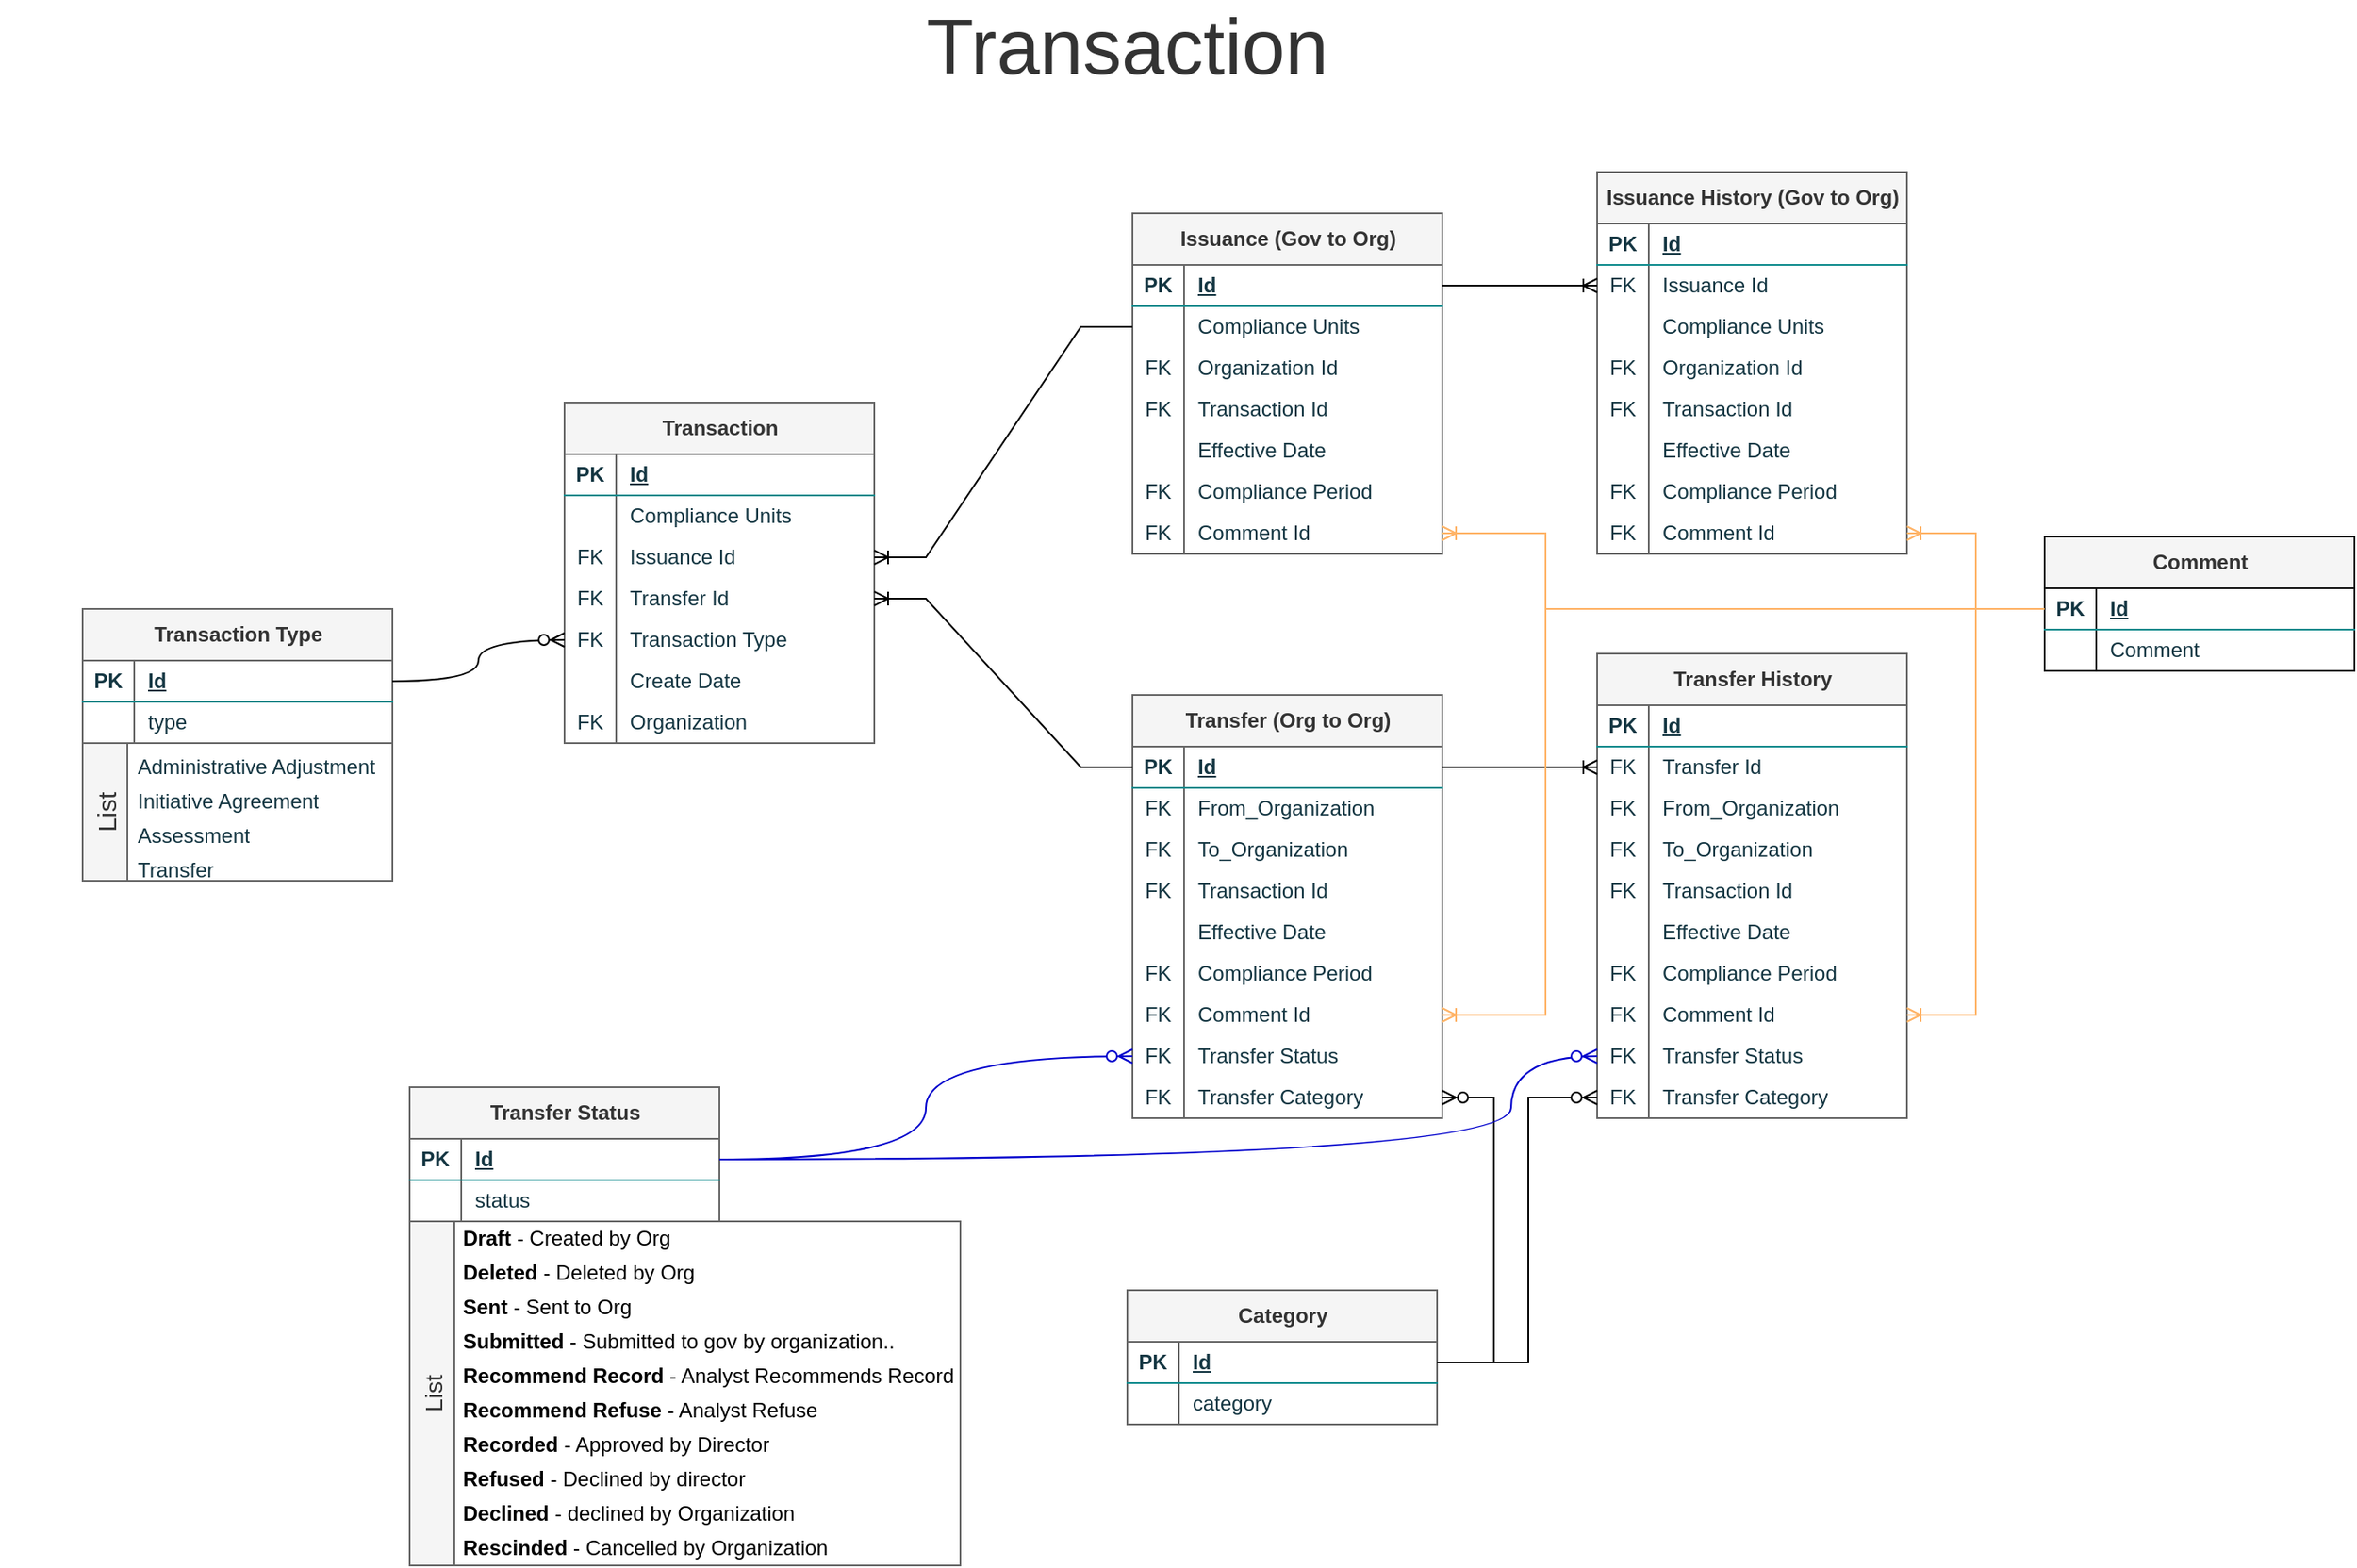 <mxfile version="22.0.2" type="device" pages="8">
  <diagram id="R2lEEEUBdFMjLlhIrx00" name="Transaction">
    <mxGraphModel dx="1362" dy="845" grid="1" gridSize="10" guides="1" tooltips="1" connect="1" arrows="1" fold="1" page="1" pageScale="1" pageWidth="1654" pageHeight="1169" math="0" shadow="0" extFonts="Permanent Marker^https://fonts.googleapis.com/css?family=Permanent+Marker">
      <root>
        <mxCell id="0" />
        <mxCell id="1" parent="0" />
        <mxCell id="4Nez_xDs6f1H6I94Slvg-92" value="Transaction" style="shape=table;startSize=30;container=1;collapsible=1;childLayout=tableLayout;fixedRows=1;rowLines=0;fontStyle=1;align=center;resizeLast=1;html=1;strokeColor=#666666;fontColor=#333333;fillColor=#f5f5f5;spacing=2;" parent="1" vertex="1">
          <mxGeometry x="500" y="302" width="180" height="198" as="geometry" />
        </mxCell>
        <mxCell id="4Nez_xDs6f1H6I94Slvg-93" value="" style="shape=tableRow;horizontal=0;startSize=0;swimlaneHead=0;swimlaneBody=0;fillColor=none;collapsible=0;dropTarget=0;points=[[0,0.5],[1,0.5]];portConstraint=eastwest;top=0;left=0;right=0;bottom=1;strokeColor=#0F8B8D;fontColor=#143642;spacing=2;" parent="4Nez_xDs6f1H6I94Slvg-92" vertex="1">
          <mxGeometry y="30" width="180" height="24" as="geometry" />
        </mxCell>
        <mxCell id="4Nez_xDs6f1H6I94Slvg-94" value="PK" style="shape=partialRectangle;connectable=0;fillColor=none;top=0;left=0;bottom=0;right=0;fontStyle=1;overflow=hidden;whiteSpace=wrap;html=1;strokeColor=#0F8B8D;fontColor=#143642;spacing=2;" parent="4Nez_xDs6f1H6I94Slvg-93" vertex="1">
          <mxGeometry width="30" height="24" as="geometry">
            <mxRectangle width="30" height="24" as="alternateBounds" />
          </mxGeometry>
        </mxCell>
        <mxCell id="4Nez_xDs6f1H6I94Slvg-95" value="Id" style="shape=partialRectangle;connectable=0;fillColor=none;top=0;left=0;bottom=0;right=0;align=left;spacingLeft=6;fontStyle=5;overflow=hidden;whiteSpace=wrap;html=1;strokeColor=#0F8B8D;fontColor=#143642;spacing=2;" parent="4Nez_xDs6f1H6I94Slvg-93" vertex="1">
          <mxGeometry x="30" width="150" height="24" as="geometry">
            <mxRectangle width="150" height="24" as="alternateBounds" />
          </mxGeometry>
        </mxCell>
        <mxCell id="4Nez_xDs6f1H6I94Slvg-96" value="" style="shape=tableRow;horizontal=0;startSize=0;swimlaneHead=0;swimlaneBody=0;fillColor=none;collapsible=0;dropTarget=0;points=[[0,0.5],[1,0.5]];portConstraint=eastwest;top=0;left=0;right=0;bottom=0;strokeColor=#0F8B8D;fontColor=#143642;spacing=2;" parent="4Nez_xDs6f1H6I94Slvg-92" vertex="1">
          <mxGeometry y="54" width="180" height="24" as="geometry" />
        </mxCell>
        <mxCell id="4Nez_xDs6f1H6I94Slvg-97" value="" style="shape=partialRectangle;connectable=0;fillColor=none;top=0;left=0;bottom=0;right=0;editable=1;overflow=hidden;whiteSpace=wrap;html=1;strokeColor=#0F8B8D;fontColor=#143642;spacing=2;" parent="4Nez_xDs6f1H6I94Slvg-96" vertex="1">
          <mxGeometry width="30" height="24" as="geometry">
            <mxRectangle width="30" height="24" as="alternateBounds" />
          </mxGeometry>
        </mxCell>
        <mxCell id="4Nez_xDs6f1H6I94Slvg-98" value="Compliance Units" style="shape=partialRectangle;connectable=0;fillColor=none;top=0;left=0;bottom=0;right=0;align=left;spacingLeft=6;overflow=hidden;whiteSpace=wrap;html=1;strokeColor=#0F8B8D;fontColor=#143642;spacing=2;" parent="4Nez_xDs6f1H6I94Slvg-96" vertex="1">
          <mxGeometry x="30" width="150" height="24" as="geometry">
            <mxRectangle width="150" height="24" as="alternateBounds" />
          </mxGeometry>
        </mxCell>
        <mxCell id="4Nez_xDs6f1H6I94Slvg-99" value="" style="shape=tableRow;horizontal=0;startSize=0;swimlaneHead=0;swimlaneBody=0;fillColor=none;collapsible=0;dropTarget=0;points=[[0,0.5],[1,0.5]];portConstraint=eastwest;top=0;left=0;right=0;bottom=0;strokeColor=#0F8B8D;fontColor=#143642;spacing=2;" parent="4Nez_xDs6f1H6I94Slvg-92" vertex="1">
          <mxGeometry y="78" width="180" height="24" as="geometry" />
        </mxCell>
        <mxCell id="4Nez_xDs6f1H6I94Slvg-100" value="FK" style="shape=partialRectangle;connectable=0;fillColor=none;top=0;left=0;bottom=0;right=0;editable=1;overflow=hidden;whiteSpace=wrap;html=1;strokeColor=#0F8B8D;fontColor=#143642;spacing=2;" parent="4Nez_xDs6f1H6I94Slvg-99" vertex="1">
          <mxGeometry width="30" height="24" as="geometry">
            <mxRectangle width="30" height="24" as="alternateBounds" />
          </mxGeometry>
        </mxCell>
        <mxCell id="4Nez_xDs6f1H6I94Slvg-101" value="Issuance Id" style="shape=partialRectangle;connectable=0;fillColor=none;top=0;left=0;bottom=0;right=0;align=left;spacingLeft=6;overflow=hidden;whiteSpace=wrap;html=1;strokeColor=#0F8B8D;fontColor=#143642;spacing=2;" parent="4Nez_xDs6f1H6I94Slvg-99" vertex="1">
          <mxGeometry x="30" width="150" height="24" as="geometry">
            <mxRectangle width="150" height="24" as="alternateBounds" />
          </mxGeometry>
        </mxCell>
        <mxCell id="4Nez_xDs6f1H6I94Slvg-102" value="" style="shape=tableRow;horizontal=0;startSize=0;swimlaneHead=0;swimlaneBody=0;fillColor=none;collapsible=0;dropTarget=0;points=[[0,0.5],[1,0.5]];portConstraint=eastwest;top=0;left=0;right=0;bottom=0;strokeColor=#0F8B8D;fontColor=#143642;spacing=2;" parent="4Nez_xDs6f1H6I94Slvg-92" vertex="1">
          <mxGeometry y="102" width="180" height="24" as="geometry" />
        </mxCell>
        <mxCell id="4Nez_xDs6f1H6I94Slvg-103" value="FK" style="shape=partialRectangle;connectable=0;fillColor=none;top=0;left=0;bottom=0;right=0;editable=1;overflow=hidden;whiteSpace=wrap;html=1;strokeColor=#0F8B8D;fontColor=#143642;spacing=2;" parent="4Nez_xDs6f1H6I94Slvg-102" vertex="1">
          <mxGeometry width="30" height="24" as="geometry">
            <mxRectangle width="30" height="24" as="alternateBounds" />
          </mxGeometry>
        </mxCell>
        <mxCell id="4Nez_xDs6f1H6I94Slvg-104" value="Transfer Id" style="shape=partialRectangle;connectable=0;fillColor=none;top=0;left=0;bottom=0;right=0;align=left;spacingLeft=6;overflow=hidden;whiteSpace=wrap;html=1;strokeColor=#0F8B8D;fontColor=#143642;spacing=2;" parent="4Nez_xDs6f1H6I94Slvg-102" vertex="1">
          <mxGeometry x="30" width="150" height="24" as="geometry">
            <mxRectangle width="150" height="24" as="alternateBounds" />
          </mxGeometry>
        </mxCell>
        <mxCell id="4Nez_xDs6f1H6I94Slvg-105" value="" style="shape=tableRow;horizontal=0;startSize=0;swimlaneHead=0;swimlaneBody=0;fillColor=none;collapsible=0;dropTarget=0;points=[[0,0.5],[1,0.5]];portConstraint=eastwest;top=0;left=0;right=0;bottom=0;strokeColor=#0F8B8D;fontColor=#143642;spacing=2;" parent="4Nez_xDs6f1H6I94Slvg-92" vertex="1">
          <mxGeometry y="126" width="180" height="24" as="geometry" />
        </mxCell>
        <mxCell id="4Nez_xDs6f1H6I94Slvg-106" value="FK" style="shape=partialRectangle;connectable=0;fillColor=none;top=0;left=0;bottom=0;right=0;editable=1;overflow=hidden;whiteSpace=wrap;html=1;strokeColor=#0F8B8D;fontColor=#143642;spacing=2;" parent="4Nez_xDs6f1H6I94Slvg-105" vertex="1">
          <mxGeometry width="30" height="24" as="geometry">
            <mxRectangle width="30" height="24" as="alternateBounds" />
          </mxGeometry>
        </mxCell>
        <mxCell id="4Nez_xDs6f1H6I94Slvg-107" value="Transaction Type" style="shape=partialRectangle;connectable=0;fillColor=none;top=0;left=0;bottom=0;right=0;align=left;spacingLeft=6;overflow=hidden;whiteSpace=wrap;html=1;strokeColor=#0F8B8D;fontColor=#143642;spacing=2;" parent="4Nez_xDs6f1H6I94Slvg-105" vertex="1">
          <mxGeometry x="30" width="150" height="24" as="geometry">
            <mxRectangle width="150" height="24" as="alternateBounds" />
          </mxGeometry>
        </mxCell>
        <mxCell id="4Nez_xDs6f1H6I94Slvg-108" value="" style="shape=tableRow;horizontal=0;startSize=0;swimlaneHead=0;swimlaneBody=0;fillColor=none;collapsible=0;dropTarget=0;points=[[0,0.5],[1,0.5]];portConstraint=eastwest;top=0;left=0;right=0;bottom=0;strokeColor=#0F8B8D;fontColor=#143642;spacing=2;" parent="4Nez_xDs6f1H6I94Slvg-92" vertex="1">
          <mxGeometry y="150" width="180" height="24" as="geometry" />
        </mxCell>
        <mxCell id="4Nez_xDs6f1H6I94Slvg-109" value="" style="shape=partialRectangle;connectable=0;fillColor=none;top=0;left=0;bottom=0;right=0;editable=1;overflow=hidden;whiteSpace=wrap;html=1;strokeColor=#0F8B8D;fontColor=#143642;spacing=2;" parent="4Nez_xDs6f1H6I94Slvg-108" vertex="1">
          <mxGeometry width="30" height="24" as="geometry">
            <mxRectangle width="30" height="24" as="alternateBounds" />
          </mxGeometry>
        </mxCell>
        <mxCell id="4Nez_xDs6f1H6I94Slvg-110" value="Create Date" style="shape=partialRectangle;connectable=0;fillColor=none;top=0;left=0;bottom=0;right=0;align=left;spacingLeft=6;overflow=hidden;whiteSpace=wrap;html=1;strokeColor=#0F8B8D;fontColor=#143642;spacing=2;" parent="4Nez_xDs6f1H6I94Slvg-108" vertex="1">
          <mxGeometry x="30" width="150" height="24" as="geometry">
            <mxRectangle width="150" height="24" as="alternateBounds" />
          </mxGeometry>
        </mxCell>
        <mxCell id="4Nez_xDs6f1H6I94Slvg-111" value="" style="shape=tableRow;horizontal=0;startSize=0;swimlaneHead=0;swimlaneBody=0;fillColor=none;collapsible=0;dropTarget=0;points=[[0,0.5],[1,0.5]];portConstraint=eastwest;top=0;left=0;right=0;bottom=0;strokeColor=#0F8B8D;fontColor=#143642;spacing=2;" parent="4Nez_xDs6f1H6I94Slvg-92" vertex="1">
          <mxGeometry y="174" width="180" height="24" as="geometry" />
        </mxCell>
        <mxCell id="4Nez_xDs6f1H6I94Slvg-112" value="FK" style="shape=partialRectangle;connectable=0;fillColor=none;top=0;left=0;bottom=0;right=0;editable=1;overflow=hidden;whiteSpace=wrap;html=1;strokeColor=#0F8B8D;fontColor=#143642;spacing=2;" parent="4Nez_xDs6f1H6I94Slvg-111" vertex="1">
          <mxGeometry width="30" height="24" as="geometry">
            <mxRectangle width="30" height="24" as="alternateBounds" />
          </mxGeometry>
        </mxCell>
        <mxCell id="4Nez_xDs6f1H6I94Slvg-113" value="Organization" style="shape=partialRectangle;connectable=0;fillColor=none;top=0;left=0;bottom=0;right=0;align=left;spacingLeft=6;overflow=hidden;whiteSpace=wrap;html=1;strokeColor=#0F8B8D;fontColor=#143642;spacing=2;" parent="4Nez_xDs6f1H6I94Slvg-111" vertex="1">
          <mxGeometry x="30" width="150" height="24" as="geometry">
            <mxRectangle width="150" height="24" as="alternateBounds" />
          </mxGeometry>
        </mxCell>
        <mxCell id="4Nez_xDs6f1H6I94Slvg-114" value="Issuance (Gov to Org)" style="shape=table;startSize=30;container=1;collapsible=1;childLayout=tableLayout;fixedRows=1;rowLines=0;fontStyle=1;align=center;resizeLast=1;html=1;strokeColor=#666666;fontColor=#333333;fillColor=#f5f5f5;spacing=2;" parent="1" vertex="1">
          <mxGeometry x="830" y="192" width="180" height="198" as="geometry" />
        </mxCell>
        <mxCell id="4Nez_xDs6f1H6I94Slvg-115" value="" style="shape=tableRow;horizontal=0;startSize=0;swimlaneHead=0;swimlaneBody=0;fillColor=none;collapsible=0;dropTarget=0;points=[[0,0.5],[1,0.5]];portConstraint=eastwest;top=0;left=0;right=0;bottom=1;strokeColor=#0F8B8D;fontColor=#143642;spacing=2;" parent="4Nez_xDs6f1H6I94Slvg-114" vertex="1">
          <mxGeometry y="30" width="180" height="24" as="geometry" />
        </mxCell>
        <mxCell id="4Nez_xDs6f1H6I94Slvg-116" value="PK" style="shape=partialRectangle;connectable=0;fillColor=none;top=0;left=0;bottom=0;right=0;fontStyle=1;overflow=hidden;whiteSpace=wrap;html=1;strokeColor=#0F8B8D;fontColor=#143642;spacing=2;" parent="4Nez_xDs6f1H6I94Slvg-115" vertex="1">
          <mxGeometry width="30" height="24" as="geometry">
            <mxRectangle width="30" height="24" as="alternateBounds" />
          </mxGeometry>
        </mxCell>
        <mxCell id="4Nez_xDs6f1H6I94Slvg-117" value="Id" style="shape=partialRectangle;connectable=0;fillColor=none;top=0;left=0;bottom=0;right=0;align=left;spacingLeft=6;fontStyle=5;overflow=hidden;whiteSpace=wrap;html=1;strokeColor=#0F8B8D;fontColor=#143642;spacing=2;" parent="4Nez_xDs6f1H6I94Slvg-115" vertex="1">
          <mxGeometry x="30" width="150" height="24" as="geometry">
            <mxRectangle width="150" height="24" as="alternateBounds" />
          </mxGeometry>
        </mxCell>
        <mxCell id="4Nez_xDs6f1H6I94Slvg-118" value="" style="shape=tableRow;horizontal=0;startSize=0;swimlaneHead=0;swimlaneBody=0;fillColor=none;collapsible=0;dropTarget=0;points=[[0,0.5],[1,0.5]];portConstraint=eastwest;top=0;left=0;right=0;bottom=0;strokeColor=#0F8B8D;fontColor=#143642;spacing=2;" parent="4Nez_xDs6f1H6I94Slvg-114" vertex="1">
          <mxGeometry y="54" width="180" height="24" as="geometry" />
        </mxCell>
        <mxCell id="4Nez_xDs6f1H6I94Slvg-119" value="" style="shape=partialRectangle;connectable=0;fillColor=none;top=0;left=0;bottom=0;right=0;editable=1;overflow=hidden;whiteSpace=wrap;html=1;strokeColor=#0F8B8D;fontColor=#143642;spacing=2;" parent="4Nez_xDs6f1H6I94Slvg-118" vertex="1">
          <mxGeometry width="30" height="24" as="geometry">
            <mxRectangle width="30" height="24" as="alternateBounds" />
          </mxGeometry>
        </mxCell>
        <mxCell id="4Nez_xDs6f1H6I94Slvg-120" value="Compliance Units" style="shape=partialRectangle;connectable=0;fillColor=none;top=0;left=0;bottom=0;right=0;align=left;spacingLeft=6;overflow=hidden;whiteSpace=wrap;html=1;strokeColor=#0F8B8D;fontColor=#143642;spacing=2;" parent="4Nez_xDs6f1H6I94Slvg-118" vertex="1">
          <mxGeometry x="30" width="150" height="24" as="geometry">
            <mxRectangle width="150" height="24" as="alternateBounds" />
          </mxGeometry>
        </mxCell>
        <mxCell id="4Nez_xDs6f1H6I94Slvg-121" value="" style="shape=tableRow;horizontal=0;startSize=0;swimlaneHead=0;swimlaneBody=0;fillColor=none;collapsible=0;dropTarget=0;points=[[0,0.5],[1,0.5]];portConstraint=eastwest;top=0;left=0;right=0;bottom=0;strokeColor=#0F8B8D;fontColor=#143642;spacing=2;" parent="4Nez_xDs6f1H6I94Slvg-114" vertex="1">
          <mxGeometry y="78" width="180" height="24" as="geometry" />
        </mxCell>
        <mxCell id="4Nez_xDs6f1H6I94Slvg-122" value="FK" style="shape=partialRectangle;connectable=0;fillColor=none;top=0;left=0;bottom=0;right=0;editable=1;overflow=hidden;whiteSpace=wrap;html=1;strokeColor=#0F8B8D;fontColor=#143642;spacing=2;" parent="4Nez_xDs6f1H6I94Slvg-121" vertex="1">
          <mxGeometry width="30" height="24" as="geometry">
            <mxRectangle width="30" height="24" as="alternateBounds" />
          </mxGeometry>
        </mxCell>
        <mxCell id="4Nez_xDs6f1H6I94Slvg-123" value="Organization Id" style="shape=partialRectangle;connectable=0;fillColor=none;top=0;left=0;bottom=0;right=0;align=left;spacingLeft=6;overflow=hidden;whiteSpace=wrap;html=1;strokeColor=#0F8B8D;fontColor=#143642;spacing=2;" parent="4Nez_xDs6f1H6I94Slvg-121" vertex="1">
          <mxGeometry x="30" width="150" height="24" as="geometry">
            <mxRectangle width="150" height="24" as="alternateBounds" />
          </mxGeometry>
        </mxCell>
        <mxCell id="4Nez_xDs6f1H6I94Slvg-124" value="" style="shape=tableRow;horizontal=0;startSize=0;swimlaneHead=0;swimlaneBody=0;fillColor=none;collapsible=0;dropTarget=0;points=[[0,0.5],[1,0.5]];portConstraint=eastwest;top=0;left=0;right=0;bottom=0;strokeColor=#0F8B8D;fontColor=#143642;spacing=2;" parent="4Nez_xDs6f1H6I94Slvg-114" vertex="1">
          <mxGeometry y="102" width="180" height="24" as="geometry" />
        </mxCell>
        <mxCell id="4Nez_xDs6f1H6I94Slvg-125" value="FK" style="shape=partialRectangle;connectable=0;fillColor=none;top=0;left=0;bottom=0;right=0;editable=1;overflow=hidden;whiteSpace=wrap;html=1;strokeColor=#0F8B8D;fontColor=#143642;spacing=2;" parent="4Nez_xDs6f1H6I94Slvg-124" vertex="1">
          <mxGeometry width="30" height="24" as="geometry">
            <mxRectangle width="30" height="24" as="alternateBounds" />
          </mxGeometry>
        </mxCell>
        <mxCell id="4Nez_xDs6f1H6I94Slvg-126" value="Transaction Id" style="shape=partialRectangle;connectable=0;fillColor=none;top=0;left=0;bottom=0;right=0;align=left;spacingLeft=6;overflow=hidden;whiteSpace=wrap;html=1;strokeColor=#0F8B8D;fontColor=#143642;spacing=2;" parent="4Nez_xDs6f1H6I94Slvg-124" vertex="1">
          <mxGeometry x="30" width="150" height="24" as="geometry">
            <mxRectangle width="150" height="24" as="alternateBounds" />
          </mxGeometry>
        </mxCell>
        <mxCell id="4Nez_xDs6f1H6I94Slvg-127" value="" style="shape=tableRow;horizontal=0;startSize=0;swimlaneHead=0;swimlaneBody=0;fillColor=none;collapsible=0;dropTarget=0;points=[[0,0.5],[1,0.5]];portConstraint=eastwest;top=0;left=0;right=0;bottom=0;strokeColor=#0F8B8D;fontColor=#143642;spacing=2;" parent="4Nez_xDs6f1H6I94Slvg-114" vertex="1">
          <mxGeometry y="126" width="180" height="24" as="geometry" />
        </mxCell>
        <mxCell id="4Nez_xDs6f1H6I94Slvg-128" value="" style="shape=partialRectangle;connectable=0;fillColor=none;top=0;left=0;bottom=0;right=0;editable=1;overflow=hidden;whiteSpace=wrap;html=1;strokeColor=#0F8B8D;fontColor=#143642;spacing=2;" parent="4Nez_xDs6f1H6I94Slvg-127" vertex="1">
          <mxGeometry width="30" height="24" as="geometry">
            <mxRectangle width="30" height="24" as="alternateBounds" />
          </mxGeometry>
        </mxCell>
        <mxCell id="4Nez_xDs6f1H6I94Slvg-129" value="Effective Date" style="shape=partialRectangle;connectable=0;fillColor=none;top=0;left=0;bottom=0;right=0;align=left;spacingLeft=6;overflow=hidden;whiteSpace=wrap;html=1;strokeColor=#0F8B8D;fontColor=#143642;spacing=2;" parent="4Nez_xDs6f1H6I94Slvg-127" vertex="1">
          <mxGeometry x="30" width="150" height="24" as="geometry">
            <mxRectangle width="150" height="24" as="alternateBounds" />
          </mxGeometry>
        </mxCell>
        <mxCell id="4Nez_xDs6f1H6I94Slvg-130" value="" style="shape=tableRow;horizontal=0;startSize=0;swimlaneHead=0;swimlaneBody=0;fillColor=none;collapsible=0;dropTarget=0;points=[[0,0.5],[1,0.5]];portConstraint=eastwest;top=0;left=0;right=0;bottom=0;strokeColor=#0F8B8D;fontColor=#143642;spacing=2;" parent="4Nez_xDs6f1H6I94Slvg-114" vertex="1">
          <mxGeometry y="150" width="180" height="24" as="geometry" />
        </mxCell>
        <mxCell id="4Nez_xDs6f1H6I94Slvg-131" value="FK" style="shape=partialRectangle;connectable=0;fillColor=none;top=0;left=0;bottom=0;right=0;editable=1;overflow=hidden;whiteSpace=wrap;html=1;strokeColor=#0F8B8D;fontColor=#143642;spacing=2;" parent="4Nez_xDs6f1H6I94Slvg-130" vertex="1">
          <mxGeometry width="30" height="24" as="geometry">
            <mxRectangle width="30" height="24" as="alternateBounds" />
          </mxGeometry>
        </mxCell>
        <mxCell id="4Nez_xDs6f1H6I94Slvg-132" value="Compliance Period" style="shape=partialRectangle;connectable=0;fillColor=none;top=0;left=0;bottom=0;right=0;align=left;spacingLeft=6;overflow=hidden;whiteSpace=wrap;html=1;strokeColor=#0F8B8D;fontColor=#143642;spacing=2;" parent="4Nez_xDs6f1H6I94Slvg-130" vertex="1">
          <mxGeometry x="30" width="150" height="24" as="geometry">
            <mxRectangle width="150" height="24" as="alternateBounds" />
          </mxGeometry>
        </mxCell>
        <mxCell id="4Nez_xDs6f1H6I94Slvg-133" value="" style="shape=tableRow;horizontal=0;startSize=0;swimlaneHead=0;swimlaneBody=0;fillColor=none;collapsible=0;dropTarget=0;points=[[0,0.5],[1,0.5]];portConstraint=eastwest;top=0;left=0;right=0;bottom=0;strokeColor=#0F8B8D;fontColor=#143642;spacing=2;" parent="4Nez_xDs6f1H6I94Slvg-114" vertex="1">
          <mxGeometry y="174" width="180" height="24" as="geometry" />
        </mxCell>
        <mxCell id="4Nez_xDs6f1H6I94Slvg-134" value="FK" style="shape=partialRectangle;connectable=0;fillColor=none;top=0;left=0;bottom=0;right=0;editable=1;overflow=hidden;whiteSpace=wrap;html=1;strokeColor=#0F8B8D;fontColor=#143642;spacing=2;" parent="4Nez_xDs6f1H6I94Slvg-133" vertex="1">
          <mxGeometry width="30" height="24" as="geometry">
            <mxRectangle width="30" height="24" as="alternateBounds" />
          </mxGeometry>
        </mxCell>
        <mxCell id="4Nez_xDs6f1H6I94Slvg-135" value="Comment Id" style="shape=partialRectangle;connectable=0;fillColor=none;top=0;left=0;bottom=0;right=0;align=left;spacingLeft=6;overflow=hidden;whiteSpace=wrap;html=1;strokeColor=#0F8B8D;fontColor=#143642;spacing=2;" parent="4Nez_xDs6f1H6I94Slvg-133" vertex="1">
          <mxGeometry x="30" width="150" height="24" as="geometry">
            <mxRectangle width="150" height="24" as="alternateBounds" />
          </mxGeometry>
        </mxCell>
        <mxCell id="4Nez_xDs6f1H6I94Slvg-136" value="Transfer (Org to Org)" style="shape=table;startSize=30;container=1;collapsible=1;childLayout=tableLayout;fixedRows=1;rowLines=0;fontStyle=1;align=center;resizeLast=1;html=1;strokeColor=#666666;fontColor=#333333;fillColor=#f5f5f5;spacing=2;" parent="1" vertex="1">
          <mxGeometry x="830" y="472" width="180" height="246" as="geometry" />
        </mxCell>
        <mxCell id="4Nez_xDs6f1H6I94Slvg-137" value="" style="shape=tableRow;horizontal=0;startSize=0;swimlaneHead=0;swimlaneBody=0;fillColor=none;collapsible=0;dropTarget=0;points=[[0,0.5],[1,0.5]];portConstraint=eastwest;top=0;left=0;right=0;bottom=1;strokeColor=#0F8B8D;fontColor=#143642;spacing=2;" parent="4Nez_xDs6f1H6I94Slvg-136" vertex="1">
          <mxGeometry y="30" width="180" height="24" as="geometry" />
        </mxCell>
        <mxCell id="4Nez_xDs6f1H6I94Slvg-138" value="PK" style="shape=partialRectangle;connectable=0;fillColor=none;top=0;left=0;bottom=0;right=0;fontStyle=1;overflow=hidden;whiteSpace=wrap;html=1;strokeColor=#0F8B8D;fontColor=#143642;spacing=2;" parent="4Nez_xDs6f1H6I94Slvg-137" vertex="1">
          <mxGeometry width="30" height="24" as="geometry">
            <mxRectangle width="30" height="24" as="alternateBounds" />
          </mxGeometry>
        </mxCell>
        <mxCell id="4Nez_xDs6f1H6I94Slvg-139" value="Id" style="shape=partialRectangle;connectable=0;fillColor=none;top=0;left=0;bottom=0;right=0;align=left;spacingLeft=6;fontStyle=5;overflow=hidden;whiteSpace=wrap;html=1;strokeColor=#0F8B8D;fontColor=#143642;spacing=2;" parent="4Nez_xDs6f1H6I94Slvg-137" vertex="1">
          <mxGeometry x="30" width="150" height="24" as="geometry">
            <mxRectangle width="150" height="24" as="alternateBounds" />
          </mxGeometry>
        </mxCell>
        <mxCell id="4Nez_xDs6f1H6I94Slvg-140" value="" style="shape=tableRow;horizontal=0;startSize=0;swimlaneHead=0;swimlaneBody=0;fillColor=none;collapsible=0;dropTarget=0;points=[[0,0.5],[1,0.5]];portConstraint=eastwest;top=0;left=0;right=0;bottom=0;strokeColor=#0F8B8D;fontColor=#143642;spacing=2;" parent="4Nez_xDs6f1H6I94Slvg-136" vertex="1">
          <mxGeometry y="54" width="180" height="24" as="geometry" />
        </mxCell>
        <mxCell id="4Nez_xDs6f1H6I94Slvg-141" value="FK" style="shape=partialRectangle;connectable=0;fillColor=none;top=0;left=0;bottom=0;right=0;editable=1;overflow=hidden;whiteSpace=wrap;html=1;strokeColor=#0F8B8D;fontColor=#143642;spacing=2;" parent="4Nez_xDs6f1H6I94Slvg-140" vertex="1">
          <mxGeometry width="30" height="24" as="geometry">
            <mxRectangle width="30" height="24" as="alternateBounds" />
          </mxGeometry>
        </mxCell>
        <mxCell id="4Nez_xDs6f1H6I94Slvg-142" value="From_Organization" style="shape=partialRectangle;connectable=0;fillColor=none;top=0;left=0;bottom=0;right=0;align=left;spacingLeft=6;overflow=hidden;whiteSpace=wrap;html=1;strokeColor=#0F8B8D;fontColor=#143642;spacing=2;" parent="4Nez_xDs6f1H6I94Slvg-140" vertex="1">
          <mxGeometry x="30" width="150" height="24" as="geometry">
            <mxRectangle width="150" height="24" as="alternateBounds" />
          </mxGeometry>
        </mxCell>
        <mxCell id="4Nez_xDs6f1H6I94Slvg-143" value="" style="shape=tableRow;horizontal=0;startSize=0;swimlaneHead=0;swimlaneBody=0;fillColor=none;collapsible=0;dropTarget=0;points=[[0,0.5],[1,0.5]];portConstraint=eastwest;top=0;left=0;right=0;bottom=0;strokeColor=#0F8B8D;fontColor=#143642;spacing=2;" parent="4Nez_xDs6f1H6I94Slvg-136" vertex="1">
          <mxGeometry y="78" width="180" height="24" as="geometry" />
        </mxCell>
        <mxCell id="4Nez_xDs6f1H6I94Slvg-144" value="FK" style="shape=partialRectangle;connectable=0;fillColor=none;top=0;left=0;bottom=0;right=0;editable=1;overflow=hidden;whiteSpace=wrap;html=1;strokeColor=#0F8B8D;fontColor=#143642;spacing=2;" parent="4Nez_xDs6f1H6I94Slvg-143" vertex="1">
          <mxGeometry width="30" height="24" as="geometry">
            <mxRectangle width="30" height="24" as="alternateBounds" />
          </mxGeometry>
        </mxCell>
        <mxCell id="4Nez_xDs6f1H6I94Slvg-145" value="To_Organization" style="shape=partialRectangle;connectable=0;fillColor=none;top=0;left=0;bottom=0;right=0;align=left;spacingLeft=6;overflow=hidden;whiteSpace=wrap;html=1;strokeColor=#0F8B8D;fontColor=#143642;spacing=2;" parent="4Nez_xDs6f1H6I94Slvg-143" vertex="1">
          <mxGeometry x="30" width="150" height="24" as="geometry">
            <mxRectangle width="150" height="24" as="alternateBounds" />
          </mxGeometry>
        </mxCell>
        <mxCell id="4Nez_xDs6f1H6I94Slvg-146" value="" style="shape=tableRow;horizontal=0;startSize=0;swimlaneHead=0;swimlaneBody=0;fillColor=none;collapsible=0;dropTarget=0;points=[[0,0.5],[1,0.5]];portConstraint=eastwest;top=0;left=0;right=0;bottom=0;strokeColor=#0F8B8D;fontColor=#143642;spacing=2;" parent="4Nez_xDs6f1H6I94Slvg-136" vertex="1">
          <mxGeometry y="102" width="180" height="24" as="geometry" />
        </mxCell>
        <mxCell id="4Nez_xDs6f1H6I94Slvg-147" value="FK" style="shape=partialRectangle;connectable=0;fillColor=none;top=0;left=0;bottom=0;right=0;editable=1;overflow=hidden;whiteSpace=wrap;html=1;strokeColor=#0F8B8D;fontColor=#143642;spacing=2;" parent="4Nez_xDs6f1H6I94Slvg-146" vertex="1">
          <mxGeometry width="30" height="24" as="geometry">
            <mxRectangle width="30" height="24" as="alternateBounds" />
          </mxGeometry>
        </mxCell>
        <mxCell id="4Nez_xDs6f1H6I94Slvg-148" value="Transaction Id" style="shape=partialRectangle;connectable=0;fillColor=none;top=0;left=0;bottom=0;right=0;align=left;spacingLeft=6;overflow=hidden;whiteSpace=wrap;html=1;strokeColor=#0F8B8D;fontColor=#143642;spacing=2;" parent="4Nez_xDs6f1H6I94Slvg-146" vertex="1">
          <mxGeometry x="30" width="150" height="24" as="geometry">
            <mxRectangle width="150" height="24" as="alternateBounds" />
          </mxGeometry>
        </mxCell>
        <mxCell id="4Nez_xDs6f1H6I94Slvg-149" value="" style="shape=tableRow;horizontal=0;startSize=0;swimlaneHead=0;swimlaneBody=0;fillColor=none;collapsible=0;dropTarget=0;points=[[0,0.5],[1,0.5]];portConstraint=eastwest;top=0;left=0;right=0;bottom=0;strokeColor=#0F8B8D;fontColor=#143642;spacing=2;" parent="4Nez_xDs6f1H6I94Slvg-136" vertex="1">
          <mxGeometry y="126" width="180" height="24" as="geometry" />
        </mxCell>
        <mxCell id="4Nez_xDs6f1H6I94Slvg-150" value="" style="shape=partialRectangle;connectable=0;fillColor=none;top=0;left=0;bottom=0;right=0;editable=1;overflow=hidden;whiteSpace=wrap;html=1;strokeColor=#0F8B8D;fontColor=#143642;spacing=2;" parent="4Nez_xDs6f1H6I94Slvg-149" vertex="1">
          <mxGeometry width="30" height="24" as="geometry">
            <mxRectangle width="30" height="24" as="alternateBounds" />
          </mxGeometry>
        </mxCell>
        <mxCell id="4Nez_xDs6f1H6I94Slvg-151" value="Effective Date" style="shape=partialRectangle;connectable=0;fillColor=none;top=0;left=0;bottom=0;right=0;align=left;spacingLeft=6;overflow=hidden;whiteSpace=wrap;html=1;strokeColor=#0F8B8D;fontColor=#143642;spacing=2;" parent="4Nez_xDs6f1H6I94Slvg-149" vertex="1">
          <mxGeometry x="30" width="150" height="24" as="geometry">
            <mxRectangle width="150" height="24" as="alternateBounds" />
          </mxGeometry>
        </mxCell>
        <mxCell id="4Nez_xDs6f1H6I94Slvg-152" value="" style="shape=tableRow;horizontal=0;startSize=0;swimlaneHead=0;swimlaneBody=0;fillColor=none;collapsible=0;dropTarget=0;points=[[0,0.5],[1,0.5]];portConstraint=eastwest;top=0;left=0;right=0;bottom=0;strokeColor=#0F8B8D;fontColor=#143642;spacing=2;" parent="4Nez_xDs6f1H6I94Slvg-136" vertex="1">
          <mxGeometry y="150" width="180" height="24" as="geometry" />
        </mxCell>
        <mxCell id="4Nez_xDs6f1H6I94Slvg-153" value="FK" style="shape=partialRectangle;connectable=0;fillColor=none;top=0;left=0;bottom=0;right=0;editable=1;overflow=hidden;whiteSpace=wrap;html=1;strokeColor=#0F8B8D;fontColor=#143642;spacing=2;" parent="4Nez_xDs6f1H6I94Slvg-152" vertex="1">
          <mxGeometry width="30" height="24" as="geometry">
            <mxRectangle width="30" height="24" as="alternateBounds" />
          </mxGeometry>
        </mxCell>
        <mxCell id="4Nez_xDs6f1H6I94Slvg-154" value="Compliance Period" style="shape=partialRectangle;connectable=0;fillColor=none;top=0;left=0;bottom=0;right=0;align=left;spacingLeft=6;overflow=hidden;whiteSpace=wrap;html=1;strokeColor=#0F8B8D;fontColor=#143642;spacing=2;" parent="4Nez_xDs6f1H6I94Slvg-152" vertex="1">
          <mxGeometry x="30" width="150" height="24" as="geometry">
            <mxRectangle width="150" height="24" as="alternateBounds" />
          </mxGeometry>
        </mxCell>
        <mxCell id="4Nez_xDs6f1H6I94Slvg-155" value="" style="shape=tableRow;horizontal=0;startSize=0;swimlaneHead=0;swimlaneBody=0;fillColor=none;collapsible=0;dropTarget=0;points=[[0,0.5],[1,0.5]];portConstraint=eastwest;top=0;left=0;right=0;bottom=0;strokeColor=#0F8B8D;fontColor=#143642;spacing=2;" parent="4Nez_xDs6f1H6I94Slvg-136" vertex="1">
          <mxGeometry y="174" width="180" height="24" as="geometry" />
        </mxCell>
        <mxCell id="4Nez_xDs6f1H6I94Slvg-156" value="FK" style="shape=partialRectangle;connectable=0;fillColor=none;top=0;left=0;bottom=0;right=0;editable=1;overflow=hidden;whiteSpace=wrap;html=1;strokeColor=#0F8B8D;fontColor=#143642;spacing=2;" parent="4Nez_xDs6f1H6I94Slvg-155" vertex="1">
          <mxGeometry width="30" height="24" as="geometry">
            <mxRectangle width="30" height="24" as="alternateBounds" />
          </mxGeometry>
        </mxCell>
        <mxCell id="4Nez_xDs6f1H6I94Slvg-157" value="Comment Id" style="shape=partialRectangle;connectable=0;fillColor=none;top=0;left=0;bottom=0;right=0;align=left;spacingLeft=6;overflow=hidden;whiteSpace=wrap;html=1;strokeColor=#0F8B8D;fontColor=#143642;spacing=2;" parent="4Nez_xDs6f1H6I94Slvg-155" vertex="1">
          <mxGeometry x="30" width="150" height="24" as="geometry">
            <mxRectangle width="150" height="24" as="alternateBounds" />
          </mxGeometry>
        </mxCell>
        <mxCell id="4Nez_xDs6f1H6I94Slvg-158" value="" style="shape=tableRow;horizontal=0;startSize=0;swimlaneHead=0;swimlaneBody=0;fillColor=none;collapsible=0;dropTarget=0;points=[[0,0.5],[1,0.5]];portConstraint=eastwest;top=0;left=0;right=0;bottom=0;strokeColor=#0F8B8D;fontColor=#143642;spacing=2;" parent="4Nez_xDs6f1H6I94Slvg-136" vertex="1">
          <mxGeometry y="198" width="180" height="24" as="geometry" />
        </mxCell>
        <mxCell id="4Nez_xDs6f1H6I94Slvg-159" value="FK" style="shape=partialRectangle;connectable=0;fillColor=none;top=0;left=0;bottom=0;right=0;editable=1;overflow=hidden;whiteSpace=wrap;html=1;strokeColor=#0F8B8D;fontColor=#143642;spacing=2;" parent="4Nez_xDs6f1H6I94Slvg-158" vertex="1">
          <mxGeometry width="30" height="24" as="geometry">
            <mxRectangle width="30" height="24" as="alternateBounds" />
          </mxGeometry>
        </mxCell>
        <mxCell id="4Nez_xDs6f1H6I94Slvg-160" value="Transfer Status" style="shape=partialRectangle;connectable=0;fillColor=none;top=0;left=0;bottom=0;right=0;align=left;spacingLeft=6;overflow=hidden;whiteSpace=wrap;html=1;strokeColor=#0F8B8D;fontColor=#143642;spacing=2;" parent="4Nez_xDs6f1H6I94Slvg-158" vertex="1">
          <mxGeometry x="30" width="150" height="24" as="geometry">
            <mxRectangle width="150" height="24" as="alternateBounds" />
          </mxGeometry>
        </mxCell>
        <mxCell id="4Nez_xDs6f1H6I94Slvg-161" value="" style="shape=tableRow;horizontal=0;startSize=0;swimlaneHead=0;swimlaneBody=0;fillColor=none;collapsible=0;dropTarget=0;points=[[0,0.5],[1,0.5]];portConstraint=eastwest;top=0;left=0;right=0;bottom=0;strokeColor=#0F8B8D;fontColor=#143642;spacing=2;" parent="4Nez_xDs6f1H6I94Slvg-136" vertex="1">
          <mxGeometry y="222" width="180" height="24" as="geometry" />
        </mxCell>
        <mxCell id="4Nez_xDs6f1H6I94Slvg-162" value="FK" style="shape=partialRectangle;connectable=0;fillColor=none;top=0;left=0;bottom=0;right=0;editable=1;overflow=hidden;whiteSpace=wrap;html=1;strokeColor=#0F8B8D;fontColor=#143642;spacing=2;" parent="4Nez_xDs6f1H6I94Slvg-161" vertex="1">
          <mxGeometry width="30" height="24" as="geometry">
            <mxRectangle width="30" height="24" as="alternateBounds" />
          </mxGeometry>
        </mxCell>
        <mxCell id="4Nez_xDs6f1H6I94Slvg-163" value="Transfer Category" style="shape=partialRectangle;connectable=0;fillColor=none;top=0;left=0;bottom=0;right=0;align=left;spacingLeft=6;overflow=hidden;whiteSpace=wrap;html=1;strokeColor=#0F8B8D;fontColor=#143642;spacing=2;" parent="4Nez_xDs6f1H6I94Slvg-161" vertex="1">
          <mxGeometry x="30" width="150" height="24" as="geometry">
            <mxRectangle width="150" height="24" as="alternateBounds" />
          </mxGeometry>
        </mxCell>
        <mxCell id="4Nez_xDs6f1H6I94Slvg-204" value="Transfer History" style="shape=table;startSize=30;container=1;collapsible=1;childLayout=tableLayout;fixedRows=1;rowLines=0;fontStyle=1;align=center;resizeLast=1;html=1;strokeColor=#666666;fontColor=#333333;fillColor=#f5f5f5;spacing=2;" parent="1" vertex="1">
          <mxGeometry x="1100" y="448" width="180" height="270" as="geometry" />
        </mxCell>
        <mxCell id="4Nez_xDs6f1H6I94Slvg-205" value="" style="shape=tableRow;horizontal=0;startSize=0;swimlaneHead=0;swimlaneBody=0;fillColor=none;collapsible=0;dropTarget=0;points=[[0,0.5],[1,0.5]];portConstraint=eastwest;top=0;left=0;right=0;bottom=1;strokeColor=#0F8B8D;fontColor=#143642;spacing=2;" parent="4Nez_xDs6f1H6I94Slvg-204" vertex="1">
          <mxGeometry y="30" width="180" height="24" as="geometry" />
        </mxCell>
        <mxCell id="4Nez_xDs6f1H6I94Slvg-206" value="PK" style="shape=partialRectangle;connectable=0;fillColor=none;top=0;left=0;bottom=0;right=0;fontStyle=1;overflow=hidden;whiteSpace=wrap;html=1;strokeColor=#0F8B8D;fontColor=#143642;spacing=2;" parent="4Nez_xDs6f1H6I94Slvg-205" vertex="1">
          <mxGeometry width="30" height="24" as="geometry">
            <mxRectangle width="30" height="24" as="alternateBounds" />
          </mxGeometry>
        </mxCell>
        <mxCell id="4Nez_xDs6f1H6I94Slvg-207" value="Id" style="shape=partialRectangle;connectable=0;fillColor=none;top=0;left=0;bottom=0;right=0;align=left;spacingLeft=6;fontStyle=5;overflow=hidden;whiteSpace=wrap;html=1;strokeColor=#0F8B8D;fontColor=#143642;spacing=2;" parent="4Nez_xDs6f1H6I94Slvg-205" vertex="1">
          <mxGeometry x="30" width="150" height="24" as="geometry">
            <mxRectangle width="150" height="24" as="alternateBounds" />
          </mxGeometry>
        </mxCell>
        <mxCell id="4Nez_xDs6f1H6I94Slvg-208" value="" style="shape=tableRow;horizontal=0;startSize=0;swimlaneHead=0;swimlaneBody=0;fillColor=none;collapsible=0;dropTarget=0;points=[[0,0.5],[1,0.5]];portConstraint=eastwest;top=0;left=0;right=0;bottom=0;strokeColor=#0F8B8D;fontColor=#143642;spacing=2;" parent="4Nez_xDs6f1H6I94Slvg-204" vertex="1">
          <mxGeometry y="54" width="180" height="24" as="geometry" />
        </mxCell>
        <mxCell id="4Nez_xDs6f1H6I94Slvg-209" value="FK" style="shape=partialRectangle;connectable=0;fillColor=none;top=0;left=0;bottom=0;right=0;editable=1;overflow=hidden;whiteSpace=wrap;html=1;strokeColor=#0F8B8D;fontColor=#143642;spacing=2;" parent="4Nez_xDs6f1H6I94Slvg-208" vertex="1">
          <mxGeometry width="30" height="24" as="geometry">
            <mxRectangle width="30" height="24" as="alternateBounds" />
          </mxGeometry>
        </mxCell>
        <mxCell id="4Nez_xDs6f1H6I94Slvg-210" value="Transfer Id" style="shape=partialRectangle;connectable=0;fillColor=none;top=0;left=0;bottom=0;right=0;align=left;spacingLeft=6;overflow=hidden;whiteSpace=wrap;html=1;strokeColor=#0F8B8D;fontColor=#143642;spacing=2;" parent="4Nez_xDs6f1H6I94Slvg-208" vertex="1">
          <mxGeometry x="30" width="150" height="24" as="geometry">
            <mxRectangle width="150" height="24" as="alternateBounds" />
          </mxGeometry>
        </mxCell>
        <mxCell id="4Nez_xDs6f1H6I94Slvg-232" value="" style="shape=tableRow;horizontal=0;startSize=0;swimlaneHead=0;swimlaneBody=0;fillColor=none;collapsible=0;dropTarget=0;points=[[0,0.5],[1,0.5]];portConstraint=eastwest;top=0;left=0;right=0;bottom=0;strokeColor=#0F8B8D;fontColor=#143642;spacing=2;" parent="4Nez_xDs6f1H6I94Slvg-204" vertex="1">
          <mxGeometry y="78" width="180" height="24" as="geometry" />
        </mxCell>
        <mxCell id="4Nez_xDs6f1H6I94Slvg-233" value="FK" style="shape=partialRectangle;connectable=0;fillColor=none;top=0;left=0;bottom=0;right=0;editable=1;overflow=hidden;whiteSpace=wrap;html=1;strokeColor=#0F8B8D;fontColor=#143642;spacing=2;" parent="4Nez_xDs6f1H6I94Slvg-232" vertex="1">
          <mxGeometry width="30" height="24" as="geometry">
            <mxRectangle width="30" height="24" as="alternateBounds" />
          </mxGeometry>
        </mxCell>
        <mxCell id="4Nez_xDs6f1H6I94Slvg-234" value="From_Organization" style="shape=partialRectangle;connectable=0;fillColor=none;top=0;left=0;bottom=0;right=0;align=left;spacingLeft=6;overflow=hidden;whiteSpace=wrap;html=1;strokeColor=#0F8B8D;fontColor=#143642;spacing=2;" parent="4Nez_xDs6f1H6I94Slvg-232" vertex="1">
          <mxGeometry x="30" width="150" height="24" as="geometry">
            <mxRectangle width="150" height="24" as="alternateBounds" />
          </mxGeometry>
        </mxCell>
        <mxCell id="4Nez_xDs6f1H6I94Slvg-211" value="" style="shape=tableRow;horizontal=0;startSize=0;swimlaneHead=0;swimlaneBody=0;fillColor=none;collapsible=0;dropTarget=0;points=[[0,0.5],[1,0.5]];portConstraint=eastwest;top=0;left=0;right=0;bottom=0;strokeColor=#0F8B8D;fontColor=#143642;spacing=2;" parent="4Nez_xDs6f1H6I94Slvg-204" vertex="1">
          <mxGeometry y="102" width="180" height="24" as="geometry" />
        </mxCell>
        <mxCell id="4Nez_xDs6f1H6I94Slvg-212" value="FK" style="shape=partialRectangle;connectable=0;fillColor=none;top=0;left=0;bottom=0;right=0;editable=1;overflow=hidden;whiteSpace=wrap;html=1;strokeColor=#0F8B8D;fontColor=#143642;spacing=2;" parent="4Nez_xDs6f1H6I94Slvg-211" vertex="1">
          <mxGeometry width="30" height="24" as="geometry">
            <mxRectangle width="30" height="24" as="alternateBounds" />
          </mxGeometry>
        </mxCell>
        <mxCell id="4Nez_xDs6f1H6I94Slvg-213" value="To_Organization" style="shape=partialRectangle;connectable=0;fillColor=none;top=0;left=0;bottom=0;right=0;align=left;spacingLeft=6;overflow=hidden;whiteSpace=wrap;html=1;strokeColor=#0F8B8D;fontColor=#143642;spacing=2;" parent="4Nez_xDs6f1H6I94Slvg-211" vertex="1">
          <mxGeometry x="30" width="150" height="24" as="geometry">
            <mxRectangle width="150" height="24" as="alternateBounds" />
          </mxGeometry>
        </mxCell>
        <mxCell id="4Nez_xDs6f1H6I94Slvg-214" value="" style="shape=tableRow;horizontal=0;startSize=0;swimlaneHead=0;swimlaneBody=0;fillColor=none;collapsible=0;dropTarget=0;points=[[0,0.5],[1,0.5]];portConstraint=eastwest;top=0;left=0;right=0;bottom=0;strokeColor=#0F8B8D;fontColor=#143642;spacing=2;" parent="4Nez_xDs6f1H6I94Slvg-204" vertex="1">
          <mxGeometry y="126" width="180" height="24" as="geometry" />
        </mxCell>
        <mxCell id="4Nez_xDs6f1H6I94Slvg-215" value="FK" style="shape=partialRectangle;connectable=0;fillColor=none;top=0;left=0;bottom=0;right=0;editable=1;overflow=hidden;whiteSpace=wrap;html=1;strokeColor=#0F8B8D;fontColor=#143642;spacing=2;" parent="4Nez_xDs6f1H6I94Slvg-214" vertex="1">
          <mxGeometry width="30" height="24" as="geometry">
            <mxRectangle width="30" height="24" as="alternateBounds" />
          </mxGeometry>
        </mxCell>
        <mxCell id="4Nez_xDs6f1H6I94Slvg-216" value="Transaction Id" style="shape=partialRectangle;connectable=0;fillColor=none;top=0;left=0;bottom=0;right=0;align=left;spacingLeft=6;overflow=hidden;whiteSpace=wrap;html=1;strokeColor=#0F8B8D;fontColor=#143642;spacing=2;" parent="4Nez_xDs6f1H6I94Slvg-214" vertex="1">
          <mxGeometry x="30" width="150" height="24" as="geometry">
            <mxRectangle width="150" height="24" as="alternateBounds" />
          </mxGeometry>
        </mxCell>
        <mxCell id="4Nez_xDs6f1H6I94Slvg-217" value="" style="shape=tableRow;horizontal=0;startSize=0;swimlaneHead=0;swimlaneBody=0;fillColor=none;collapsible=0;dropTarget=0;points=[[0,0.5],[1,0.5]];portConstraint=eastwest;top=0;left=0;right=0;bottom=0;strokeColor=#0F8B8D;fontColor=#143642;spacing=2;" parent="4Nez_xDs6f1H6I94Slvg-204" vertex="1">
          <mxGeometry y="150" width="180" height="24" as="geometry" />
        </mxCell>
        <mxCell id="4Nez_xDs6f1H6I94Slvg-218" value="" style="shape=partialRectangle;connectable=0;fillColor=none;top=0;left=0;bottom=0;right=0;editable=1;overflow=hidden;whiteSpace=wrap;html=1;strokeColor=#0F8B8D;fontColor=#143642;spacing=2;" parent="4Nez_xDs6f1H6I94Slvg-217" vertex="1">
          <mxGeometry width="30" height="24" as="geometry">
            <mxRectangle width="30" height="24" as="alternateBounds" />
          </mxGeometry>
        </mxCell>
        <mxCell id="4Nez_xDs6f1H6I94Slvg-219" value="Effective Date" style="shape=partialRectangle;connectable=0;fillColor=none;top=0;left=0;bottom=0;right=0;align=left;spacingLeft=6;overflow=hidden;whiteSpace=wrap;html=1;strokeColor=#0F8B8D;fontColor=#143642;spacing=2;" parent="4Nez_xDs6f1H6I94Slvg-217" vertex="1">
          <mxGeometry x="30" width="150" height="24" as="geometry">
            <mxRectangle width="150" height="24" as="alternateBounds" />
          </mxGeometry>
        </mxCell>
        <mxCell id="4Nez_xDs6f1H6I94Slvg-220" value="" style="shape=tableRow;horizontal=0;startSize=0;swimlaneHead=0;swimlaneBody=0;fillColor=none;collapsible=0;dropTarget=0;points=[[0,0.5],[1,0.5]];portConstraint=eastwest;top=0;left=0;right=0;bottom=0;strokeColor=#0F8B8D;fontColor=#143642;spacing=2;" parent="4Nez_xDs6f1H6I94Slvg-204" vertex="1">
          <mxGeometry y="174" width="180" height="24" as="geometry" />
        </mxCell>
        <mxCell id="4Nez_xDs6f1H6I94Slvg-221" value="FK" style="shape=partialRectangle;connectable=0;fillColor=none;top=0;left=0;bottom=0;right=0;editable=1;overflow=hidden;whiteSpace=wrap;html=1;strokeColor=#0F8B8D;fontColor=#143642;spacing=2;" parent="4Nez_xDs6f1H6I94Slvg-220" vertex="1">
          <mxGeometry width="30" height="24" as="geometry">
            <mxRectangle width="30" height="24" as="alternateBounds" />
          </mxGeometry>
        </mxCell>
        <mxCell id="4Nez_xDs6f1H6I94Slvg-222" value="Compliance Period" style="shape=partialRectangle;connectable=0;fillColor=none;top=0;left=0;bottom=0;right=0;align=left;spacingLeft=6;overflow=hidden;whiteSpace=wrap;html=1;strokeColor=#0F8B8D;fontColor=#143642;spacing=2;" parent="4Nez_xDs6f1H6I94Slvg-220" vertex="1">
          <mxGeometry x="30" width="150" height="24" as="geometry">
            <mxRectangle width="150" height="24" as="alternateBounds" />
          </mxGeometry>
        </mxCell>
        <mxCell id="4Nez_xDs6f1H6I94Slvg-223" value="" style="shape=tableRow;horizontal=0;startSize=0;swimlaneHead=0;swimlaneBody=0;fillColor=none;collapsible=0;dropTarget=0;points=[[0,0.5],[1,0.5]];portConstraint=eastwest;top=0;left=0;right=0;bottom=0;strokeColor=#0F8B8D;fontColor=#143642;spacing=2;" parent="4Nez_xDs6f1H6I94Slvg-204" vertex="1">
          <mxGeometry y="198" width="180" height="24" as="geometry" />
        </mxCell>
        <mxCell id="4Nez_xDs6f1H6I94Slvg-224" value="FK" style="shape=partialRectangle;connectable=0;fillColor=none;top=0;left=0;bottom=0;right=0;editable=1;overflow=hidden;whiteSpace=wrap;html=1;strokeColor=#0F8B8D;fontColor=#143642;spacing=2;" parent="4Nez_xDs6f1H6I94Slvg-223" vertex="1">
          <mxGeometry width="30" height="24" as="geometry">
            <mxRectangle width="30" height="24" as="alternateBounds" />
          </mxGeometry>
        </mxCell>
        <mxCell id="4Nez_xDs6f1H6I94Slvg-225" value="Comment Id" style="shape=partialRectangle;connectable=0;fillColor=none;top=0;left=0;bottom=0;right=0;align=left;spacingLeft=6;overflow=hidden;whiteSpace=wrap;html=1;strokeColor=#0F8B8D;fontColor=#143642;spacing=2;" parent="4Nez_xDs6f1H6I94Slvg-223" vertex="1">
          <mxGeometry x="30" width="150" height="24" as="geometry">
            <mxRectangle width="150" height="24" as="alternateBounds" />
          </mxGeometry>
        </mxCell>
        <mxCell id="4Nez_xDs6f1H6I94Slvg-226" value="" style="shape=tableRow;horizontal=0;startSize=0;swimlaneHead=0;swimlaneBody=0;fillColor=none;collapsible=0;dropTarget=0;points=[[0,0.5],[1,0.5]];portConstraint=eastwest;top=0;left=0;right=0;bottom=0;strokeColor=#0F8B8D;fontColor=#143642;spacing=2;" parent="4Nez_xDs6f1H6I94Slvg-204" vertex="1">
          <mxGeometry y="222" width="180" height="24" as="geometry" />
        </mxCell>
        <mxCell id="4Nez_xDs6f1H6I94Slvg-227" value="FK" style="shape=partialRectangle;connectable=0;fillColor=none;top=0;left=0;bottom=0;right=0;editable=1;overflow=hidden;whiteSpace=wrap;html=1;strokeColor=#0F8B8D;fontColor=#143642;spacing=2;" parent="4Nez_xDs6f1H6I94Slvg-226" vertex="1">
          <mxGeometry width="30" height="24" as="geometry">
            <mxRectangle width="30" height="24" as="alternateBounds" />
          </mxGeometry>
        </mxCell>
        <mxCell id="4Nez_xDs6f1H6I94Slvg-228" value="Transfer Status" style="shape=partialRectangle;connectable=0;fillColor=none;top=0;left=0;bottom=0;right=0;align=left;spacingLeft=6;overflow=hidden;whiteSpace=wrap;html=1;strokeColor=#0F8B8D;fontColor=#143642;spacing=2;" parent="4Nez_xDs6f1H6I94Slvg-226" vertex="1">
          <mxGeometry x="30" width="150" height="24" as="geometry">
            <mxRectangle width="150" height="24" as="alternateBounds" />
          </mxGeometry>
        </mxCell>
        <mxCell id="4Nez_xDs6f1H6I94Slvg-229" value="" style="shape=tableRow;horizontal=0;startSize=0;swimlaneHead=0;swimlaneBody=0;fillColor=none;collapsible=0;dropTarget=0;points=[[0,0.5],[1,0.5]];portConstraint=eastwest;top=0;left=0;right=0;bottom=0;strokeColor=#0F8B8D;fontColor=#143642;spacing=2;" parent="4Nez_xDs6f1H6I94Slvg-204" vertex="1">
          <mxGeometry y="246" width="180" height="24" as="geometry" />
        </mxCell>
        <mxCell id="4Nez_xDs6f1H6I94Slvg-230" value="FK" style="shape=partialRectangle;connectable=0;fillColor=none;top=0;left=0;bottom=0;right=0;editable=1;overflow=hidden;whiteSpace=wrap;html=1;strokeColor=#0F8B8D;fontColor=#143642;spacing=2;" parent="4Nez_xDs6f1H6I94Slvg-229" vertex="1">
          <mxGeometry width="30" height="24" as="geometry">
            <mxRectangle width="30" height="24" as="alternateBounds" />
          </mxGeometry>
        </mxCell>
        <mxCell id="4Nez_xDs6f1H6I94Slvg-231" value="Transfer Category" style="shape=partialRectangle;connectable=0;fillColor=none;top=0;left=0;bottom=0;right=0;align=left;spacingLeft=6;overflow=hidden;whiteSpace=wrap;html=1;strokeColor=#0F8B8D;fontColor=#143642;spacing=2;" parent="4Nez_xDs6f1H6I94Slvg-229" vertex="1">
          <mxGeometry x="30" width="150" height="24" as="geometry">
            <mxRectangle width="150" height="24" as="alternateBounds" />
          </mxGeometry>
        </mxCell>
        <mxCell id="4Nez_xDs6f1H6I94Slvg-236" value="Comment" style="shape=table;startSize=30;container=1;collapsible=1;childLayout=tableLayout;fixedRows=1;rowLines=0;fontStyle=1;align=center;resizeLast=1;html=1;strokeColor=#121212;fontColor=#333333;fillColor=#f5f5f5;spacing=2;" parent="1" vertex="1">
          <mxGeometry x="1360" y="380" width="180" height="78" as="geometry" />
        </mxCell>
        <mxCell id="4Nez_xDs6f1H6I94Slvg-237" value="" style="shape=tableRow;horizontal=0;startSize=0;swimlaneHead=0;swimlaneBody=0;fillColor=none;collapsible=0;dropTarget=0;points=[[0,0.5],[1,0.5]];portConstraint=eastwest;top=0;left=0;right=0;bottom=1;strokeColor=#0F8B8D;fontColor=#143642;spacing=2;" parent="4Nez_xDs6f1H6I94Slvg-236" vertex="1">
          <mxGeometry y="30" width="180" height="24" as="geometry" />
        </mxCell>
        <mxCell id="4Nez_xDs6f1H6I94Slvg-238" value="PK" style="shape=partialRectangle;connectable=0;fillColor=none;top=0;left=0;bottom=0;right=0;fontStyle=1;overflow=hidden;whiteSpace=wrap;html=1;strokeColor=#0F8B8D;fontColor=#143642;spacing=2;" parent="4Nez_xDs6f1H6I94Slvg-237" vertex="1">
          <mxGeometry width="30" height="24" as="geometry">
            <mxRectangle width="30" height="24" as="alternateBounds" />
          </mxGeometry>
        </mxCell>
        <mxCell id="4Nez_xDs6f1H6I94Slvg-239" value="Id" style="shape=partialRectangle;connectable=0;fillColor=none;top=0;left=0;bottom=0;right=0;align=left;spacingLeft=6;fontStyle=5;overflow=hidden;whiteSpace=wrap;html=1;strokeColor=#0F8B8D;fontColor=#143642;spacing=2;" parent="4Nez_xDs6f1H6I94Slvg-237" vertex="1">
          <mxGeometry x="30" width="150" height="24" as="geometry">
            <mxRectangle width="150" height="24" as="alternateBounds" />
          </mxGeometry>
        </mxCell>
        <mxCell id="4Nez_xDs6f1H6I94Slvg-240" value="" style="shape=tableRow;horizontal=0;startSize=0;swimlaneHead=0;swimlaneBody=0;fillColor=none;collapsible=0;dropTarget=0;points=[[0,0.5],[1,0.5]];portConstraint=eastwest;top=0;left=0;right=0;bottom=0;strokeColor=#000000;fontColor=#143642;spacing=2;" parent="4Nez_xDs6f1H6I94Slvg-236" vertex="1">
          <mxGeometry y="54" width="180" height="24" as="geometry" />
        </mxCell>
        <mxCell id="4Nez_xDs6f1H6I94Slvg-241" value="" style="shape=partialRectangle;connectable=0;fillColor=none;top=0;left=0;bottom=0;right=0;editable=1;overflow=hidden;whiteSpace=wrap;html=1;strokeColor=#0F8B8D;fontColor=#143642;spacing=2;" parent="4Nez_xDs6f1H6I94Slvg-240" vertex="1">
          <mxGeometry width="30" height="24" as="geometry">
            <mxRectangle width="30" height="24" as="alternateBounds" />
          </mxGeometry>
        </mxCell>
        <mxCell id="4Nez_xDs6f1H6I94Slvg-242" value="Comment" style="shape=partialRectangle;connectable=0;fillColor=none;top=0;left=0;bottom=0;right=0;align=left;spacingLeft=6;overflow=hidden;whiteSpace=wrap;html=1;strokeColor=#000000;fontColor=#143642;spacing=2;" parent="4Nez_xDs6f1H6I94Slvg-240" vertex="1">
          <mxGeometry x="30" width="150" height="24" as="geometry">
            <mxRectangle width="150" height="24" as="alternateBounds" />
          </mxGeometry>
        </mxCell>
        <mxCell id="4Nez_xDs6f1H6I94Slvg-281" value="Issuance History (Gov to Org)" style="shape=table;startSize=30;container=1;collapsible=1;childLayout=tableLayout;fixedRows=1;rowLines=0;fontStyle=1;align=center;resizeLast=1;html=1;strokeColor=#666666;fontColor=#333333;fillColor=#f5f5f5;spacing=2;" parent="1" vertex="1">
          <mxGeometry x="1100" y="168" width="180" height="222" as="geometry" />
        </mxCell>
        <mxCell id="4Nez_xDs6f1H6I94Slvg-282" value="" style="shape=tableRow;horizontal=0;startSize=0;swimlaneHead=0;swimlaneBody=0;fillColor=none;collapsible=0;dropTarget=0;points=[[0,0.5],[1,0.5]];portConstraint=eastwest;top=0;left=0;right=0;bottom=1;strokeColor=#0F8B8D;fontColor=#143642;spacing=2;" parent="4Nez_xDs6f1H6I94Slvg-281" vertex="1">
          <mxGeometry y="30" width="180" height="24" as="geometry" />
        </mxCell>
        <mxCell id="4Nez_xDs6f1H6I94Slvg-283" value="PK" style="shape=partialRectangle;connectable=0;fillColor=none;top=0;left=0;bottom=0;right=0;fontStyle=1;overflow=hidden;whiteSpace=wrap;html=1;strokeColor=#0F8B8D;fontColor=#143642;spacing=2;" parent="4Nez_xDs6f1H6I94Slvg-282" vertex="1">
          <mxGeometry width="30" height="24" as="geometry">
            <mxRectangle width="30" height="24" as="alternateBounds" />
          </mxGeometry>
        </mxCell>
        <mxCell id="4Nez_xDs6f1H6I94Slvg-284" value="Id" style="shape=partialRectangle;connectable=0;fillColor=none;top=0;left=0;bottom=0;right=0;align=left;spacingLeft=6;fontStyle=5;overflow=hidden;whiteSpace=wrap;html=1;strokeColor=#0F8B8D;fontColor=#143642;spacing=2;" parent="4Nez_xDs6f1H6I94Slvg-282" vertex="1">
          <mxGeometry x="30" width="150" height="24" as="geometry">
            <mxRectangle width="150" height="24" as="alternateBounds" />
          </mxGeometry>
        </mxCell>
        <mxCell id="4Nez_xDs6f1H6I94Slvg-285" value="" style="shape=tableRow;horizontal=0;startSize=0;swimlaneHead=0;swimlaneBody=0;fillColor=none;collapsible=0;dropTarget=0;points=[[0,0.5],[1,0.5]];portConstraint=eastwest;top=0;left=0;right=0;bottom=0;strokeColor=#0F8B8D;fontColor=#143642;spacing=2;" parent="4Nez_xDs6f1H6I94Slvg-281" vertex="1">
          <mxGeometry y="54" width="180" height="24" as="geometry" />
        </mxCell>
        <mxCell id="4Nez_xDs6f1H6I94Slvg-286" value="FK" style="shape=partialRectangle;connectable=0;fillColor=none;top=0;left=0;bottom=0;right=0;editable=1;overflow=hidden;whiteSpace=wrap;html=1;strokeColor=#0F8B8D;fontColor=#143642;spacing=2;" parent="4Nez_xDs6f1H6I94Slvg-285" vertex="1">
          <mxGeometry width="30" height="24" as="geometry">
            <mxRectangle width="30" height="24" as="alternateBounds" />
          </mxGeometry>
        </mxCell>
        <mxCell id="4Nez_xDs6f1H6I94Slvg-287" value="Issuance Id" style="shape=partialRectangle;connectable=0;fillColor=none;top=0;left=0;bottom=0;right=0;align=left;spacingLeft=6;overflow=hidden;whiteSpace=wrap;html=1;strokeColor=#0F8B8D;fontColor=#143642;spacing=2;" parent="4Nez_xDs6f1H6I94Slvg-285" vertex="1">
          <mxGeometry x="30" width="150" height="24" as="geometry">
            <mxRectangle width="150" height="24" as="alternateBounds" />
          </mxGeometry>
        </mxCell>
        <mxCell id="4Nez_xDs6f1H6I94Slvg-303" value="" style="shape=tableRow;horizontal=0;startSize=0;swimlaneHead=0;swimlaneBody=0;fillColor=none;collapsible=0;dropTarget=0;points=[[0,0.5],[1,0.5]];portConstraint=eastwest;top=0;left=0;right=0;bottom=0;strokeColor=#0F8B8D;fontColor=#143642;spacing=2;" parent="4Nez_xDs6f1H6I94Slvg-281" vertex="1">
          <mxGeometry y="78" width="180" height="24" as="geometry" />
        </mxCell>
        <mxCell id="4Nez_xDs6f1H6I94Slvg-304" value="" style="shape=partialRectangle;connectable=0;fillColor=none;top=0;left=0;bottom=0;right=0;editable=1;overflow=hidden;whiteSpace=wrap;html=1;strokeColor=#0F8B8D;fontColor=#143642;spacing=2;" parent="4Nez_xDs6f1H6I94Slvg-303" vertex="1">
          <mxGeometry width="30" height="24" as="geometry">
            <mxRectangle width="30" height="24" as="alternateBounds" />
          </mxGeometry>
        </mxCell>
        <mxCell id="4Nez_xDs6f1H6I94Slvg-305" value="Compliance Units" style="shape=partialRectangle;connectable=0;fillColor=none;top=0;left=0;bottom=0;right=0;align=left;spacingLeft=6;overflow=hidden;whiteSpace=wrap;html=1;strokeColor=#0F8B8D;fontColor=#143642;spacing=2;" parent="4Nez_xDs6f1H6I94Slvg-303" vertex="1">
          <mxGeometry x="30" width="150" height="24" as="geometry">
            <mxRectangle width="150" height="24" as="alternateBounds" />
          </mxGeometry>
        </mxCell>
        <mxCell id="4Nez_xDs6f1H6I94Slvg-288" value="" style="shape=tableRow;horizontal=0;startSize=0;swimlaneHead=0;swimlaneBody=0;fillColor=none;collapsible=0;dropTarget=0;points=[[0,0.5],[1,0.5]];portConstraint=eastwest;top=0;left=0;right=0;bottom=0;strokeColor=#0F8B8D;fontColor=#143642;spacing=2;" parent="4Nez_xDs6f1H6I94Slvg-281" vertex="1">
          <mxGeometry y="102" width="180" height="24" as="geometry" />
        </mxCell>
        <mxCell id="4Nez_xDs6f1H6I94Slvg-289" value="FK" style="shape=partialRectangle;connectable=0;fillColor=none;top=0;left=0;bottom=0;right=0;editable=1;overflow=hidden;whiteSpace=wrap;html=1;strokeColor=#0F8B8D;fontColor=#143642;spacing=2;" parent="4Nez_xDs6f1H6I94Slvg-288" vertex="1">
          <mxGeometry width="30" height="24" as="geometry">
            <mxRectangle width="30" height="24" as="alternateBounds" />
          </mxGeometry>
        </mxCell>
        <mxCell id="4Nez_xDs6f1H6I94Slvg-290" value="Organization Id" style="shape=partialRectangle;connectable=0;fillColor=none;top=0;left=0;bottom=0;right=0;align=left;spacingLeft=6;overflow=hidden;whiteSpace=wrap;html=1;strokeColor=#0F8B8D;fontColor=#143642;spacing=2;" parent="4Nez_xDs6f1H6I94Slvg-288" vertex="1">
          <mxGeometry x="30" width="150" height="24" as="geometry">
            <mxRectangle width="150" height="24" as="alternateBounds" />
          </mxGeometry>
        </mxCell>
        <mxCell id="4Nez_xDs6f1H6I94Slvg-291" value="" style="shape=tableRow;horizontal=0;startSize=0;swimlaneHead=0;swimlaneBody=0;fillColor=none;collapsible=0;dropTarget=0;points=[[0,0.5],[1,0.5]];portConstraint=eastwest;top=0;left=0;right=0;bottom=0;strokeColor=#0F8B8D;fontColor=#143642;spacing=2;" parent="4Nez_xDs6f1H6I94Slvg-281" vertex="1">
          <mxGeometry y="126" width="180" height="24" as="geometry" />
        </mxCell>
        <mxCell id="4Nez_xDs6f1H6I94Slvg-292" value="FK" style="shape=partialRectangle;connectable=0;fillColor=none;top=0;left=0;bottom=0;right=0;editable=1;overflow=hidden;whiteSpace=wrap;html=1;strokeColor=#0F8B8D;fontColor=#143642;spacing=2;" parent="4Nez_xDs6f1H6I94Slvg-291" vertex="1">
          <mxGeometry width="30" height="24" as="geometry">
            <mxRectangle width="30" height="24" as="alternateBounds" />
          </mxGeometry>
        </mxCell>
        <mxCell id="4Nez_xDs6f1H6I94Slvg-293" value="Transaction Id" style="shape=partialRectangle;connectable=0;fillColor=none;top=0;left=0;bottom=0;right=0;align=left;spacingLeft=6;overflow=hidden;whiteSpace=wrap;html=1;strokeColor=#0F8B8D;fontColor=#143642;spacing=2;" parent="4Nez_xDs6f1H6I94Slvg-291" vertex="1">
          <mxGeometry x="30" width="150" height="24" as="geometry">
            <mxRectangle width="150" height="24" as="alternateBounds" />
          </mxGeometry>
        </mxCell>
        <mxCell id="4Nez_xDs6f1H6I94Slvg-294" value="" style="shape=tableRow;horizontal=0;startSize=0;swimlaneHead=0;swimlaneBody=0;fillColor=none;collapsible=0;dropTarget=0;points=[[0,0.5],[1,0.5]];portConstraint=eastwest;top=0;left=0;right=0;bottom=0;strokeColor=#0F8B8D;fontColor=#143642;spacing=2;" parent="4Nez_xDs6f1H6I94Slvg-281" vertex="1">
          <mxGeometry y="150" width="180" height="24" as="geometry" />
        </mxCell>
        <mxCell id="4Nez_xDs6f1H6I94Slvg-295" value="" style="shape=partialRectangle;connectable=0;fillColor=none;top=0;left=0;bottom=0;right=0;editable=1;overflow=hidden;whiteSpace=wrap;html=1;strokeColor=#0F8B8D;fontColor=#143642;spacing=2;" parent="4Nez_xDs6f1H6I94Slvg-294" vertex="1">
          <mxGeometry width="30" height="24" as="geometry">
            <mxRectangle width="30" height="24" as="alternateBounds" />
          </mxGeometry>
        </mxCell>
        <mxCell id="4Nez_xDs6f1H6I94Slvg-296" value="Effective Date" style="shape=partialRectangle;connectable=0;fillColor=none;top=0;left=0;bottom=0;right=0;align=left;spacingLeft=6;overflow=hidden;whiteSpace=wrap;html=1;strokeColor=#0F8B8D;fontColor=#143642;spacing=2;" parent="4Nez_xDs6f1H6I94Slvg-294" vertex="1">
          <mxGeometry x="30" width="150" height="24" as="geometry">
            <mxRectangle width="150" height="24" as="alternateBounds" />
          </mxGeometry>
        </mxCell>
        <mxCell id="4Nez_xDs6f1H6I94Slvg-297" value="" style="shape=tableRow;horizontal=0;startSize=0;swimlaneHead=0;swimlaneBody=0;fillColor=none;collapsible=0;dropTarget=0;points=[[0,0.5],[1,0.5]];portConstraint=eastwest;top=0;left=0;right=0;bottom=0;strokeColor=#0F8B8D;fontColor=#143642;spacing=2;" parent="4Nez_xDs6f1H6I94Slvg-281" vertex="1">
          <mxGeometry y="174" width="180" height="24" as="geometry" />
        </mxCell>
        <mxCell id="4Nez_xDs6f1H6I94Slvg-298" value="FK" style="shape=partialRectangle;connectable=0;fillColor=none;top=0;left=0;bottom=0;right=0;editable=1;overflow=hidden;whiteSpace=wrap;html=1;strokeColor=#0F8B8D;fontColor=#143642;spacing=2;" parent="4Nez_xDs6f1H6I94Slvg-297" vertex="1">
          <mxGeometry width="30" height="24" as="geometry">
            <mxRectangle width="30" height="24" as="alternateBounds" />
          </mxGeometry>
        </mxCell>
        <mxCell id="4Nez_xDs6f1H6I94Slvg-299" value="Compliance Period" style="shape=partialRectangle;connectable=0;fillColor=none;top=0;left=0;bottom=0;right=0;align=left;spacingLeft=6;overflow=hidden;whiteSpace=wrap;html=1;strokeColor=#0F8B8D;fontColor=#143642;spacing=2;" parent="4Nez_xDs6f1H6I94Slvg-297" vertex="1">
          <mxGeometry x="30" width="150" height="24" as="geometry">
            <mxRectangle width="150" height="24" as="alternateBounds" />
          </mxGeometry>
        </mxCell>
        <mxCell id="4Nez_xDs6f1H6I94Slvg-300" value="" style="shape=tableRow;horizontal=0;startSize=0;swimlaneHead=0;swimlaneBody=0;fillColor=none;collapsible=0;dropTarget=0;points=[[0,0.5],[1,0.5]];portConstraint=eastwest;top=0;left=0;right=0;bottom=0;strokeColor=#0F8B8D;fontColor=#143642;spacing=2;" parent="4Nez_xDs6f1H6I94Slvg-281" vertex="1">
          <mxGeometry y="198" width="180" height="24" as="geometry" />
        </mxCell>
        <mxCell id="4Nez_xDs6f1H6I94Slvg-301" value="FK" style="shape=partialRectangle;connectable=0;fillColor=none;top=0;left=0;bottom=0;right=0;editable=1;overflow=hidden;whiteSpace=wrap;html=1;strokeColor=#0F8B8D;fontColor=#143642;spacing=2;" parent="4Nez_xDs6f1H6I94Slvg-300" vertex="1">
          <mxGeometry width="30" height="24" as="geometry">
            <mxRectangle width="30" height="24" as="alternateBounds" />
          </mxGeometry>
        </mxCell>
        <mxCell id="4Nez_xDs6f1H6I94Slvg-302" value="Comment Id" style="shape=partialRectangle;connectable=0;fillColor=none;top=0;left=0;bottom=0;right=0;align=left;spacingLeft=6;overflow=hidden;whiteSpace=wrap;html=1;strokeColor=#0F8B8D;fontColor=#143642;spacing=2;" parent="4Nez_xDs6f1H6I94Slvg-300" vertex="1">
          <mxGeometry x="30" width="150" height="24" as="geometry">
            <mxRectangle width="150" height="24" as="alternateBounds" />
          </mxGeometry>
        </mxCell>
        <mxCell id="4Nez_xDs6f1H6I94Slvg-310" value="" style="group" parent="1" vertex="1" connectable="0">
          <mxGeometry x="220" y="422" width="180" height="158" as="geometry" />
        </mxCell>
        <mxCell id="4Nez_xDs6f1H6I94Slvg-169" value="Transaction Type" style="shape=table;startSize=30;container=1;collapsible=1;childLayout=tableLayout;fixedRows=1;rowLines=0;fontStyle=1;align=center;resizeLast=1;html=1;strokeColor=#666666;fontColor=#333333;fillColor=#f5f5f5;spacing=2;" parent="4Nez_xDs6f1H6I94Slvg-310" vertex="1">
          <mxGeometry width="180" height="78" as="geometry" />
        </mxCell>
        <mxCell id="4Nez_xDs6f1H6I94Slvg-170" value="" style="shape=tableRow;horizontal=0;startSize=0;swimlaneHead=0;swimlaneBody=0;fillColor=none;collapsible=0;dropTarget=0;points=[[0,0.5],[1,0.5]];portConstraint=eastwest;top=0;left=0;right=0;bottom=1;strokeColor=#0F8B8D;fontColor=#143642;spacing=2;" parent="4Nez_xDs6f1H6I94Slvg-169" vertex="1">
          <mxGeometry y="30" width="180" height="24" as="geometry" />
        </mxCell>
        <mxCell id="4Nez_xDs6f1H6I94Slvg-171" value="PK" style="shape=partialRectangle;connectable=0;fillColor=none;top=0;left=0;bottom=0;right=0;fontStyle=1;overflow=hidden;whiteSpace=wrap;html=1;strokeColor=#0F8B8D;fontColor=#143642;spacing=2;" parent="4Nez_xDs6f1H6I94Slvg-170" vertex="1">
          <mxGeometry width="30" height="24" as="geometry">
            <mxRectangle width="30" height="24" as="alternateBounds" />
          </mxGeometry>
        </mxCell>
        <mxCell id="4Nez_xDs6f1H6I94Slvg-172" value="Id" style="shape=partialRectangle;connectable=0;fillColor=none;top=0;left=0;bottom=0;right=0;align=left;spacingLeft=6;fontStyle=5;overflow=hidden;whiteSpace=wrap;html=1;strokeColor=#0F8B8D;fontColor=#143642;spacing=2;" parent="4Nez_xDs6f1H6I94Slvg-170" vertex="1">
          <mxGeometry x="30" width="150" height="24" as="geometry">
            <mxRectangle width="150" height="24" as="alternateBounds" />
          </mxGeometry>
        </mxCell>
        <mxCell id="4Nez_xDs6f1H6I94Slvg-194" value="" style="shape=tableRow;horizontal=0;startSize=0;swimlaneHead=0;swimlaneBody=0;fillColor=none;collapsible=0;dropTarget=0;points=[[0,0.5],[1,0.5]];portConstraint=eastwest;top=0;left=0;right=0;bottom=0;strokeColor=#0F8B8D;fontColor=#143642;spacing=2;" parent="4Nez_xDs6f1H6I94Slvg-169" vertex="1">
          <mxGeometry y="54" width="180" height="24" as="geometry" />
        </mxCell>
        <mxCell id="4Nez_xDs6f1H6I94Slvg-195" value="" style="shape=partialRectangle;connectable=0;fillColor=none;top=0;left=0;bottom=0;right=0;editable=1;overflow=hidden;whiteSpace=wrap;html=1;strokeColor=#0F8B8D;fontColor=#143642;spacing=2;" parent="4Nez_xDs6f1H6I94Slvg-194" vertex="1">
          <mxGeometry width="30" height="24" as="geometry">
            <mxRectangle width="30" height="24" as="alternateBounds" />
          </mxGeometry>
        </mxCell>
        <mxCell id="4Nez_xDs6f1H6I94Slvg-196" value="type" style="shape=partialRectangle;connectable=0;fillColor=none;top=0;left=0;bottom=0;right=0;align=left;spacingLeft=6;overflow=hidden;whiteSpace=wrap;html=1;strokeColor=#0F8B8D;fontColor=#143642;spacing=2;" parent="4Nez_xDs6f1H6I94Slvg-194" vertex="1">
          <mxGeometry x="30" width="150" height="24" as="geometry">
            <mxRectangle width="150" height="24" as="alternateBounds" />
          </mxGeometry>
        </mxCell>
        <mxCell id="4Nez_xDs6f1H6I94Slvg-199" value="List" style="swimlane;fontStyle=0;childLayout=stackLayout;horizontal=0;startSize=26;horizontalStack=0;resizeParent=1;resizeParentMax=0;resizeLast=0;collapsible=1;marginBottom=0;align=center;fontSize=15;strokeColor=#666666;fontColor=#333333;fillColor=#f5f5f5;rounded=0;glass=0;spacing=2;" parent="4Nez_xDs6f1H6I94Slvg-310" vertex="1">
          <mxGeometry y="78" width="180" height="80" as="geometry">
            <mxRectangle y="78" width="180" height="30" as="alternateBounds" />
          </mxGeometry>
        </mxCell>
        <mxCell id="4Nez_xDs6f1H6I94Slvg-200" value="Administrative Adjustment" style="text;strokeColor=none;fillColor=none;spacingLeft=4;spacingRight=4;overflow=hidden;rotatable=0;points=[[0,0.5],[1,0.5]];portConstraint=eastwest;fontSize=12;whiteSpace=wrap;html=1;fontColor=#143642;spacing=2;" parent="4Nez_xDs6f1H6I94Slvg-199" vertex="1">
          <mxGeometry x="26" width="154" height="20" as="geometry" />
        </mxCell>
        <mxCell id="4Nez_xDs6f1H6I94Slvg-201" value="Initiative Agreement" style="text;strokeColor=none;fillColor=none;spacingLeft=4;spacingRight=4;overflow=hidden;rotatable=0;points=[[0,0.5],[1,0.5]];portConstraint=eastwest;fontSize=12;whiteSpace=wrap;html=1;fontColor=#143642;spacing=2;" parent="4Nez_xDs6f1H6I94Slvg-199" vertex="1">
          <mxGeometry x="26" y="20" width="154" height="20" as="geometry" />
        </mxCell>
        <mxCell id="4Nez_xDs6f1H6I94Slvg-202" value="Assessment" style="text;strokeColor=none;fillColor=none;spacingLeft=4;spacingRight=4;overflow=hidden;rotatable=0;points=[[0,0.5],[1,0.5]];portConstraint=eastwest;fontSize=12;whiteSpace=wrap;html=1;fontColor=#143642;spacing=2;" parent="4Nez_xDs6f1H6I94Slvg-199" vertex="1">
          <mxGeometry x="26" y="40" width="154" height="20" as="geometry" />
        </mxCell>
        <mxCell id="4Nez_xDs6f1H6I94Slvg-203" value="Transfer" style="text;strokeColor=none;fillColor=none;spacingLeft=4;spacingRight=4;overflow=hidden;rotatable=0;points=[[0,0.5],[1,0.5]];portConstraint=eastwest;fontSize=12;whiteSpace=wrap;html=1;fontColor=#143642;spacing=2;" parent="4Nez_xDs6f1H6I94Slvg-199" vertex="1">
          <mxGeometry x="26" y="60" width="154" height="20" as="geometry" />
        </mxCell>
        <mxCell id="4Nez_xDs6f1H6I94Slvg-311" value="" style="group" parent="1" vertex="1" connectable="0">
          <mxGeometry x="410" y="700" width="320" height="278" as="geometry" />
        </mxCell>
        <mxCell id="4Nez_xDs6f1H6I94Slvg-261" value="Transfer Status" style="shape=table;startSize=30;container=1;collapsible=1;childLayout=tableLayout;fixedRows=1;rowLines=0;fontStyle=1;align=center;resizeLast=1;html=1;strokeColor=#666666;fontColor=#333333;fillColor=#f5f5f5;spacing=2;" parent="4Nez_xDs6f1H6I94Slvg-311" vertex="1">
          <mxGeometry width="180" height="78" as="geometry" />
        </mxCell>
        <mxCell id="4Nez_xDs6f1H6I94Slvg-262" value="" style="shape=tableRow;horizontal=0;startSize=0;swimlaneHead=0;swimlaneBody=0;fillColor=none;collapsible=0;dropTarget=0;points=[[0,0.5],[1,0.5]];portConstraint=eastwest;top=0;left=0;right=0;bottom=1;strokeColor=#0F8B8D;fontColor=#143642;spacing=2;" parent="4Nez_xDs6f1H6I94Slvg-261" vertex="1">
          <mxGeometry y="30" width="180" height="24" as="geometry" />
        </mxCell>
        <mxCell id="4Nez_xDs6f1H6I94Slvg-263" value="PK" style="shape=partialRectangle;connectable=0;fillColor=none;top=0;left=0;bottom=0;right=0;fontStyle=1;overflow=hidden;whiteSpace=wrap;html=1;strokeColor=#0F8B8D;fontColor=#143642;spacing=2;" parent="4Nez_xDs6f1H6I94Slvg-262" vertex="1">
          <mxGeometry width="30" height="24" as="geometry">
            <mxRectangle width="30" height="24" as="alternateBounds" />
          </mxGeometry>
        </mxCell>
        <mxCell id="4Nez_xDs6f1H6I94Slvg-264" value="Id" style="shape=partialRectangle;connectable=0;fillColor=none;top=0;left=0;bottom=0;right=0;align=left;spacingLeft=6;fontStyle=5;overflow=hidden;whiteSpace=wrap;html=1;strokeColor=#0F8B8D;fontColor=#143642;spacing=2;" parent="4Nez_xDs6f1H6I94Slvg-262" vertex="1">
          <mxGeometry x="30" width="150" height="24" as="geometry">
            <mxRectangle width="150" height="24" as="alternateBounds" />
          </mxGeometry>
        </mxCell>
        <mxCell id="4Nez_xDs6f1H6I94Slvg-265" value="" style="shape=tableRow;horizontal=0;startSize=0;swimlaneHead=0;swimlaneBody=0;fillColor=none;collapsible=0;dropTarget=0;points=[[0,0.5],[1,0.5]];portConstraint=eastwest;top=0;left=0;right=0;bottom=0;strokeColor=#0F8B8D;fontColor=#143642;spacing=2;" parent="4Nez_xDs6f1H6I94Slvg-261" vertex="1">
          <mxGeometry y="54" width="180" height="24" as="geometry" />
        </mxCell>
        <mxCell id="4Nez_xDs6f1H6I94Slvg-266" value="" style="shape=partialRectangle;connectable=0;fillColor=none;top=0;left=0;bottom=0;right=0;editable=1;overflow=hidden;whiteSpace=wrap;html=1;strokeColor=#0F8B8D;fontColor=#143642;spacing=2;" parent="4Nez_xDs6f1H6I94Slvg-265" vertex="1">
          <mxGeometry width="30" height="24" as="geometry">
            <mxRectangle width="30" height="24" as="alternateBounds" />
          </mxGeometry>
        </mxCell>
        <mxCell id="4Nez_xDs6f1H6I94Slvg-267" value="status" style="shape=partialRectangle;connectable=0;fillColor=none;top=0;left=0;bottom=0;right=0;align=left;spacingLeft=6;overflow=hidden;whiteSpace=wrap;html=1;strokeColor=#0F8B8D;fontColor=#143642;spacing=2;" parent="4Nez_xDs6f1H6I94Slvg-265" vertex="1">
          <mxGeometry x="30" width="150" height="24" as="geometry">
            <mxRectangle width="150" height="24" as="alternateBounds" />
          </mxGeometry>
        </mxCell>
        <mxCell id="4Nez_xDs6f1H6I94Slvg-268" value="List" style="swimlane;fontStyle=0;childLayout=stackLayout;horizontal=0;startSize=26;horizontalStack=0;resizeParent=1;resizeParentMax=0;resizeLast=0;collapsible=1;marginBottom=0;align=center;fontSize=14;strokeColor=#666666;fontColor=#333333;fillColor=#f5f5f5;verticalAlign=middle;spacing=2;" parent="4Nez_xDs6f1H6I94Slvg-311" vertex="1">
          <mxGeometry y="78" width="320" height="200" as="geometry">
            <mxRectangle x="680" y="910" width="180" height="30" as="alternateBounds" />
          </mxGeometry>
        </mxCell>
        <mxCell id="4Nez_xDs6f1H6I94Slvg-269" value="&lt;b&gt;Draft &lt;/b&gt;- Created by Org" style="text;strokeColor=none;fillColor=none;spacingLeft=3;spacingRight=0;overflow=hidden;rotatable=0;points=[[0,0.5],[1,0.5]];portConstraint=eastwest;whiteSpace=wrap;html=1;verticalAlign=middle;textDirection=ltr;align=left;spacing=2;labelBorderColor=none;labelBackgroundColor=none;" parent="4Nez_xDs6f1H6I94Slvg-268" vertex="1">
          <mxGeometry x="26" width="294" height="20" as="geometry" />
        </mxCell>
        <mxCell id="4Nez_xDs6f1H6I94Slvg-270" value="&lt;b&gt;Deleted &lt;/b&gt;- Deleted by Org" style="text;strokeColor=none;fillColor=none;spacingLeft=3;spacingRight=0;overflow=hidden;rotatable=0;points=[[0,0.5],[1,0.5]];portConstraint=eastwest;whiteSpace=wrap;html=1;verticalAlign=middle;textDirection=ltr;align=left;spacing=2;labelBorderColor=none;labelBackgroundColor=none;" parent="4Nez_xDs6f1H6I94Slvg-268" vertex="1">
          <mxGeometry x="26" y="20" width="294" height="20" as="geometry" />
        </mxCell>
        <mxCell id="4Nez_xDs6f1H6I94Slvg-271" value="&lt;b&gt;Sent &lt;/b&gt;- Sent to Org" style="text;strokeColor=none;fillColor=none;spacingLeft=3;spacingRight=0;overflow=hidden;rotatable=0;points=[[0,0.5],[1,0.5]];portConstraint=eastwest;whiteSpace=wrap;html=1;verticalAlign=middle;textDirection=ltr;align=left;spacing=2;labelBorderColor=none;labelBackgroundColor=none;" parent="4Nez_xDs6f1H6I94Slvg-268" vertex="1">
          <mxGeometry x="26" y="40" width="294" height="20" as="geometry" />
        </mxCell>
        <mxCell id="4Nez_xDs6f1H6I94Slvg-272" value="&lt;b&gt;Submitted&lt;/b&gt; - Submitted to gov by organization.." style="text;strokeColor=none;fillColor=none;spacingLeft=3;spacingRight=0;overflow=hidden;rotatable=0;points=[[0,0.5],[1,0.5]];portConstraint=eastwest;whiteSpace=wrap;html=1;verticalAlign=middle;textDirection=ltr;align=left;spacing=2;labelBorderColor=none;labelBackgroundColor=none;" parent="4Nez_xDs6f1H6I94Slvg-268" vertex="1">
          <mxGeometry x="26" y="60" width="294" height="20" as="geometry" />
        </mxCell>
        <mxCell id="4Nez_xDs6f1H6I94Slvg-275" value="&lt;b&gt;Recommend Record&lt;/b&gt; - Analyst Recommends Record" style="text;strokeColor=none;fillColor=none;spacingLeft=3;spacingRight=0;overflow=hidden;rotatable=0;points=[[0,0.5],[1,0.5]];portConstraint=eastwest;whiteSpace=wrap;html=1;verticalAlign=middle;textDirection=ltr;align=left;spacing=2;labelBorderColor=none;labelBackgroundColor=none;" parent="4Nez_xDs6f1H6I94Slvg-268" vertex="1">
          <mxGeometry x="26" y="80" width="294" height="20" as="geometry" />
        </mxCell>
        <mxCell id="4Nez_xDs6f1H6I94Slvg-276" value="&lt;b&gt;Recommend Refuse &lt;/b&gt;- Analyst Refuse" style="text;strokeColor=none;fillColor=none;spacingLeft=3;spacingRight=0;overflow=hidden;rotatable=0;points=[[0,0.5],[1,0.5]];portConstraint=eastwest;whiteSpace=wrap;html=1;verticalAlign=middle;textDirection=ltr;align=left;spacing=2;labelBorderColor=none;labelBackgroundColor=none;" parent="4Nez_xDs6f1H6I94Slvg-268" vertex="1">
          <mxGeometry x="26" y="100" width="294" height="20" as="geometry" />
        </mxCell>
        <mxCell id="4Nez_xDs6f1H6I94Slvg-277" value="&lt;b&gt;Recorded &lt;/b&gt;- Approved by Director" style="text;strokeColor=none;fillColor=none;spacingLeft=3;spacingRight=0;overflow=hidden;rotatable=0;points=[[0,0.5],[1,0.5]];portConstraint=eastwest;whiteSpace=wrap;html=1;verticalAlign=middle;textDirection=ltr;align=left;spacing=2;labelBorderColor=none;labelBackgroundColor=none;" parent="4Nez_xDs6f1H6I94Slvg-268" vertex="1">
          <mxGeometry x="26" y="120" width="294" height="20" as="geometry" />
        </mxCell>
        <mxCell id="4Nez_xDs6f1H6I94Slvg-278" value="&lt;b&gt;Refused &lt;/b&gt;- Declined by director" style="text;strokeColor=none;fillColor=none;spacingLeft=3;spacingRight=0;overflow=hidden;rotatable=0;points=[[0,0.5],[1,0.5]];portConstraint=eastwest;whiteSpace=wrap;html=1;verticalAlign=middle;textDirection=ltr;align=left;spacing=2;labelBorderColor=none;labelBackgroundColor=none;" parent="4Nez_xDs6f1H6I94Slvg-268" vertex="1">
          <mxGeometry x="26" y="140" width="294" height="20" as="geometry" />
        </mxCell>
        <mxCell id="4Nez_xDs6f1H6I94Slvg-279" value="&lt;b&gt;Declined &lt;/b&gt;- declined by Organization" style="text;strokeColor=none;fillColor=none;spacingLeft=3;spacingRight=0;overflow=hidden;rotatable=0;points=[[0,0.5],[1,0.5]];portConstraint=eastwest;whiteSpace=wrap;html=1;verticalAlign=middle;textDirection=ltr;align=left;spacing=2;labelBorderColor=none;labelBackgroundColor=none;" parent="4Nez_xDs6f1H6I94Slvg-268" vertex="1">
          <mxGeometry x="26" y="160" width="294" height="20" as="geometry" />
        </mxCell>
        <mxCell id="4Nez_xDs6f1H6I94Slvg-280" value="&lt;b&gt;Rescinded &lt;/b&gt;- Cancelled by Organization" style="text;strokeColor=none;fillColor=none;spacingLeft=3;spacingRight=0;overflow=hidden;rotatable=0;points=[[0,0.5],[1,0.5]];portConstraint=eastwest;whiteSpace=wrap;html=1;verticalAlign=middle;textDirection=ltr;align=left;spacing=2;labelBorderColor=none;labelBackgroundColor=none;" parent="4Nez_xDs6f1H6I94Slvg-268" vertex="1">
          <mxGeometry x="26" y="180" width="294" height="20" as="geometry" />
        </mxCell>
        <mxCell id="4Nez_xDs6f1H6I94Slvg-323" value="Category" style="shape=table;startSize=30;container=1;collapsible=1;childLayout=tableLayout;fixedRows=1;rowLines=0;fontStyle=1;align=center;resizeLast=1;html=1;strokeColor=#666666;fontColor=#333333;fillColor=#f5f5f5;spacing=2;" parent="1" vertex="1">
          <mxGeometry x="827" y="818" width="180" height="78" as="geometry" />
        </mxCell>
        <mxCell id="4Nez_xDs6f1H6I94Slvg-324" value="" style="shape=tableRow;horizontal=0;startSize=0;swimlaneHead=0;swimlaneBody=0;fillColor=none;collapsible=0;dropTarget=0;points=[[0,0.5],[1,0.5]];portConstraint=eastwest;top=0;left=0;right=0;bottom=1;strokeColor=#0F8B8D;fontColor=#143642;spacing=2;" parent="4Nez_xDs6f1H6I94Slvg-323" vertex="1">
          <mxGeometry y="30" width="180" height="24" as="geometry" />
        </mxCell>
        <mxCell id="4Nez_xDs6f1H6I94Slvg-325" value="PK" style="shape=partialRectangle;connectable=0;fillColor=none;top=0;left=0;bottom=0;right=0;fontStyle=1;overflow=hidden;whiteSpace=wrap;html=1;strokeColor=#0F8B8D;fontColor=#143642;spacing=2;" parent="4Nez_xDs6f1H6I94Slvg-324" vertex="1">
          <mxGeometry width="30" height="24" as="geometry">
            <mxRectangle width="30" height="24" as="alternateBounds" />
          </mxGeometry>
        </mxCell>
        <mxCell id="4Nez_xDs6f1H6I94Slvg-326" value="Id" style="shape=partialRectangle;connectable=0;fillColor=none;top=0;left=0;bottom=0;right=0;align=left;spacingLeft=6;fontStyle=5;overflow=hidden;whiteSpace=wrap;html=1;strokeColor=#0F8B8D;fontColor=#143642;spacing=2;" parent="4Nez_xDs6f1H6I94Slvg-324" vertex="1">
          <mxGeometry x="30" width="150" height="24" as="geometry">
            <mxRectangle width="150" height="24" as="alternateBounds" />
          </mxGeometry>
        </mxCell>
        <mxCell id="4Nez_xDs6f1H6I94Slvg-327" value="" style="shape=tableRow;horizontal=0;startSize=0;swimlaneHead=0;swimlaneBody=0;fillColor=none;collapsible=0;dropTarget=0;points=[[0,0.5],[1,0.5]];portConstraint=eastwest;top=0;left=0;right=0;bottom=0;strokeColor=#0F8B8D;fontColor=#143642;spacing=2;" parent="4Nez_xDs6f1H6I94Slvg-323" vertex="1">
          <mxGeometry y="54" width="180" height="24" as="geometry" />
        </mxCell>
        <mxCell id="4Nez_xDs6f1H6I94Slvg-328" value="" style="shape=partialRectangle;connectable=0;fillColor=none;top=0;left=0;bottom=0;right=0;editable=1;overflow=hidden;whiteSpace=wrap;html=1;strokeColor=#0F8B8D;fontColor=#143642;spacing=2;" parent="4Nez_xDs6f1H6I94Slvg-327" vertex="1">
          <mxGeometry width="30" height="24" as="geometry">
            <mxRectangle width="30" height="24" as="alternateBounds" />
          </mxGeometry>
        </mxCell>
        <mxCell id="4Nez_xDs6f1H6I94Slvg-329" value="category" style="shape=partialRectangle;connectable=0;fillColor=none;top=0;left=0;bottom=0;right=0;align=left;spacingLeft=6;overflow=hidden;whiteSpace=wrap;html=1;strokeColor=#0F8B8D;fontColor=#143642;spacing=2;" parent="4Nez_xDs6f1H6I94Slvg-327" vertex="1">
          <mxGeometry x="30" width="150" height="24" as="geometry">
            <mxRectangle width="150" height="24" as="alternateBounds" />
          </mxGeometry>
        </mxCell>
        <mxCell id="thwUDONgM0Hq2-okbv0U-3" value="" style="edgeStyle=orthogonalEdgeStyle;fontSize=12;html=1;endArrow=ERzeroToMany;endFill=1;rounded=0;curved=1;" parent="1" source="4Nez_xDs6f1H6I94Slvg-170" target="4Nez_xDs6f1H6I94Slvg-105" edge="1">
          <mxGeometry width="100" height="100" relative="1" as="geometry">
            <mxPoint x="780" y="540" as="sourcePoint" />
            <mxPoint x="880" y="440" as="targetPoint" />
          </mxGeometry>
        </mxCell>
        <mxCell id="thwUDONgM0Hq2-okbv0U-4" value="" style="edgeStyle=entityRelationEdgeStyle;fontSize=12;html=1;endArrow=ERoneToMany;rounded=0;" parent="1" source="4Nez_xDs6f1H6I94Slvg-118" target="4Nez_xDs6f1H6I94Slvg-99" edge="1">
          <mxGeometry width="100" height="100" relative="1" as="geometry">
            <mxPoint x="780" y="540" as="sourcePoint" />
            <mxPoint x="880" y="440" as="targetPoint" />
          </mxGeometry>
        </mxCell>
        <mxCell id="thwUDONgM0Hq2-okbv0U-6" value="" style="edgeStyle=entityRelationEdgeStyle;fontSize=12;html=1;endArrow=ERoneToMany;rounded=0;" parent="1" source="4Nez_xDs6f1H6I94Slvg-137" target="4Nez_xDs6f1H6I94Slvg-102" edge="1">
          <mxGeometry width="100" height="100" relative="1" as="geometry">
            <mxPoint x="780" y="540" as="sourcePoint" />
            <mxPoint x="880" y="440" as="targetPoint" />
          </mxGeometry>
        </mxCell>
        <mxCell id="thwUDONgM0Hq2-okbv0U-8" value="" style="edgeStyle=orthogonalEdgeStyle;fontSize=12;html=1;endArrow=ERzeroToMany;endFill=1;rounded=0;strokeColor=#0000CC;curved=1;" parent="1" source="4Nez_xDs6f1H6I94Slvg-262" target="4Nez_xDs6f1H6I94Slvg-158" edge="1">
          <mxGeometry width="100" height="100" relative="1" as="geometry">
            <mxPoint x="410" y="474" as="sourcePoint" />
            <mxPoint x="510" y="450" as="targetPoint" />
          </mxGeometry>
        </mxCell>
        <mxCell id="thwUDONgM0Hq2-okbv0U-10" value="" style="edgeStyle=orthogonalEdgeStyle;fontSize=12;html=1;endArrow=ERzeroToMany;endFill=1;rounded=0;" parent="1" source="4Nez_xDs6f1H6I94Slvg-324" target="4Nez_xDs6f1H6I94Slvg-229" edge="1">
          <mxGeometry width="100" height="100" relative="1" as="geometry">
            <mxPoint x="710" y="794" as="sourcePoint" />
            <mxPoint x="1110" y="716" as="targetPoint" />
            <Array as="points">
              <mxPoint x="1060" y="860" />
              <mxPoint x="1060" y="706" />
            </Array>
          </mxGeometry>
        </mxCell>
        <mxCell id="thwUDONgM0Hq2-okbv0U-13" value="" style="edgeStyle=entityRelationEdgeStyle;fontSize=12;html=1;endArrow=ERoneToMany;rounded=0;" parent="1" source="4Nez_xDs6f1H6I94Slvg-137" target="4Nez_xDs6f1H6I94Slvg-208" edge="1">
          <mxGeometry width="100" height="100" relative="1" as="geometry">
            <mxPoint x="780" y="570" as="sourcePoint" />
            <mxPoint x="880" y="470" as="targetPoint" />
          </mxGeometry>
        </mxCell>
        <mxCell id="thwUDONgM0Hq2-okbv0U-14" value="" style="edgeStyle=orthogonalEdgeStyle;fontSize=12;html=1;endArrow=ERzeroToMany;endFill=1;rounded=0;entryX=1;entryY=0.5;entryDx=0;entryDy=0;" parent="1" source="4Nez_xDs6f1H6I94Slvg-324" target="4Nez_xDs6f1H6I94Slvg-161" edge="1">
          <mxGeometry width="100" height="100" relative="1" as="geometry">
            <mxPoint x="1049" y="870" as="sourcePoint" />
            <mxPoint x="1110" y="716" as="targetPoint" />
            <Array as="points">
              <mxPoint x="1040" y="860" />
              <mxPoint x="1040" y="706" />
            </Array>
          </mxGeometry>
        </mxCell>
        <mxCell id="thwUDONgM0Hq2-okbv0U-15" value="" style="edgeStyle=orthogonalEdgeStyle;fontSize=12;html=1;endArrow=ERzeroToMany;endFill=1;rounded=0;strokeColor=#0000CC;curved=1;entryX=0;entryY=0.5;entryDx=0;entryDy=0;" parent="1" source="4Nez_xDs6f1H6I94Slvg-262" target="4Nez_xDs6f1H6I94Slvg-226" edge="1">
          <mxGeometry width="100" height="100" relative="1" as="geometry">
            <mxPoint x="600" y="752" as="sourcePoint" />
            <mxPoint x="840" y="692" as="targetPoint" />
            <Array as="points">
              <mxPoint x="1050" y="742" />
              <mxPoint x="1050" y="682" />
            </Array>
          </mxGeometry>
        </mxCell>
        <mxCell id="thwUDONgM0Hq2-okbv0U-16" value="" style="edgeStyle=entityRelationEdgeStyle;fontSize=12;html=1;endArrow=ERoneToMany;rounded=0;" parent="1" source="4Nez_xDs6f1H6I94Slvg-115" target="4Nez_xDs6f1H6I94Slvg-285" edge="1">
          <mxGeometry width="100" height="100" relative="1" as="geometry">
            <mxPoint x="1020" y="270" as="sourcePoint" />
            <mxPoint x="1110" y="270" as="targetPoint" />
          </mxGeometry>
        </mxCell>
        <mxCell id="thwUDONgM0Hq2-okbv0U-18" value="" style="edgeStyle=orthogonalEdgeStyle;fontSize=12;html=1;endArrow=ERoneToMany;rounded=0;strokeColor=#FFB366;" parent="1" source="4Nez_xDs6f1H6I94Slvg-237" target="4Nez_xDs6f1H6I94Slvg-300" edge="1">
          <mxGeometry width="100" height="100" relative="1" as="geometry">
            <mxPoint x="1020" y="524" as="sourcePoint" />
            <mxPoint x="1110" y="524" as="targetPoint" />
          </mxGeometry>
        </mxCell>
        <mxCell id="thwUDONgM0Hq2-okbv0U-19" value="" style="edgeStyle=orthogonalEdgeStyle;fontSize=12;html=1;endArrow=ERoneToMany;rounded=0;strokeColor=#FFB366;" parent="1" source="4Nez_xDs6f1H6I94Slvg-237" target="4Nez_xDs6f1H6I94Slvg-223" edge="1">
          <mxGeometry width="100" height="100" relative="1" as="geometry">
            <mxPoint x="1370" y="432" as="sourcePoint" />
            <mxPoint x="1290" y="388" as="targetPoint" />
          </mxGeometry>
        </mxCell>
        <mxCell id="thwUDONgM0Hq2-okbv0U-20" value="" style="edgeStyle=elbowEdgeStyle;fontSize=12;html=1;endArrow=ERoneToMany;rounded=0;exitX=0;exitY=0.5;exitDx=0;exitDy=0;strokeColor=#FFB366;" parent="1" source="4Nez_xDs6f1H6I94Slvg-237" target="4Nez_xDs6f1H6I94Slvg-155" edge="1">
          <mxGeometry width="100" height="100" relative="1" as="geometry">
            <mxPoint x="1370" y="432" as="sourcePoint" />
            <mxPoint x="1290" y="668" as="targetPoint" />
            <Array as="points">
              <mxPoint x="1070" y="540" />
            </Array>
          </mxGeometry>
        </mxCell>
        <mxCell id="thwUDONgM0Hq2-okbv0U-22" value="" style="edgeStyle=orthogonalEdgeStyle;fontSize=12;html=1;endArrow=ERoneToMany;rounded=0;strokeColor=#FFB366;" parent="1" source="4Nez_xDs6f1H6I94Slvg-237" target="4Nez_xDs6f1H6I94Slvg-133" edge="1">
          <mxGeometry width="100" height="100" relative="1" as="geometry">
            <mxPoint x="1370" y="432" as="sourcePoint" />
            <mxPoint x="1290" y="668" as="targetPoint" />
            <Array as="points">
              <mxPoint x="1070" y="422" />
              <mxPoint x="1070" y="378" />
            </Array>
          </mxGeometry>
        </mxCell>
        <mxCell id="40WlOMIsmyYC6uhjGcMX-1" value="&lt;font style=&quot;font-size: 45px;&quot;&gt;Transaction&lt;/font&gt;" style="text;html=1;strokeColor=none;fillColor=none;align=center;verticalAlign=middle;whiteSpace=wrap;rounded=0;fontSize=45;fontFamily=Helvetica;fontColor=#333333;" parent="1" vertex="1">
          <mxGeometry x="172" y="80" width="1310" height="30" as="geometry" />
        </mxCell>
      </root>
    </mxGraphModel>
  </diagram>
  <diagram id="RHv5p1yABkSHaxUgEiab" name="Organization">
    <mxGraphModel dx="1362" dy="845" grid="1" gridSize="10" guides="1" tooltips="1" connect="1" arrows="1" fold="1" page="1" pageScale="1" pageWidth="1654" pageHeight="1169" math="0" shadow="0">
      <root>
        <mxCell id="0" />
        <mxCell id="1" parent="0" />
        <mxCell id="JY8N4wcXGZUfTmdiJQ9s-108" value="Organization Status" style="html=1;overflow=block;blockSpacing=1;swimlane;resizeParent=1;resizeParentMax=0;resizeLast=0;collapsible=0;marginBottom=0;swimlaneFillColor=#ffffff;startSize=30;whiteSpace=wrap;fontSize=13;fontColor=#333333;fontStyle=2;fillColor=#e0e0e0;spacing=0;strokeColor=#333333;strokeOpacity=100;fillOpacity=100;rounded=1;absoluteArcSize=1;arcSize=7.5;strokeWidth=0.8;" parent="1" vertex="1">
          <mxGeometry x="510" y="184" width="210" height="102" as="geometry" />
        </mxCell>
        <mxCell id="JY8N4wcXGZUfTmdiJQ9s-109" value="PK" style="strokeColor=none;part=1;resizeHeight=0;align=left;verticalAlign=top;spacingLeft=4;spacingRight=4;overflow=hidden;rotatable=0;points=[[0,0.5],[1,0.5]];portConstraint=eastwest;swimlaneFillColor=#ffffff;whiteSpace=wrap;fontSize=13;fontColor=#333333;fontStyle=2;fillColor=none;strokeOpacity=100;fillOpacity=100;spacing=0;rounded=1;absoluteArcSize=1;arcSize=7.5;strokeWidth=0.8;" parent="JY8N4wcXGZUfTmdiJQ9s-108" vertex="1">
          <mxGeometry y="30" width="30" height="24" as="geometry" />
        </mxCell>
        <mxCell id="JY8N4wcXGZUfTmdiJQ9s-110" value="Id" style="shape=partialRectangle;top=0;right=0;bottom=0;part=1;resizeHeight=0;align=left;verticalAlign=top;spacingLeft=4;spacingRight=4;overflow=hidden;rotatable=0;points=[[0,0.5],[1,0.5]];portConstraint=eastwest;swimlaneFillColor=#ffffff;whiteSpace=wrap;fontSize=13;fontColor=#333333;fontStyle=2;fillColor=none;strokeOpacity=100;fillOpacity=100;spacing=0;strokeColor=#333333;rounded=1;absoluteArcSize=1;arcSize=7.5;strokeWidth=0.8;" parent="JY8N4wcXGZUfTmdiJQ9s-108" vertex="1">
          <mxGeometry x="30" y="30" width="180" height="24" as="geometry" />
        </mxCell>
        <mxCell id="JY8N4wcXGZUfTmdiJQ9s-111" value="" style="strokeColor=none;part=1;resizeHeight=0;align=left;verticalAlign=top;spacingLeft=4;spacingRight=4;overflow=hidden;rotatable=0;points=[[0,0.5],[1,0.5]];portConstraint=eastwest;swimlaneFillColor=#ffffff;whiteSpace=wrap;fontSize=13;fillColor=none;strokeOpacity=100;fillOpacity=100;spacing=0;rounded=1;absoluteArcSize=1;arcSize=7.5;strokeWidth=0.8;fontStyle=2" parent="JY8N4wcXGZUfTmdiJQ9s-108" vertex="1">
          <mxGeometry y="54" width="30" height="24" as="geometry" />
        </mxCell>
        <mxCell id="JY8N4wcXGZUfTmdiJQ9s-112" value="status" style="shape=partialRectangle;top=0;right=0;bottom=0;part=1;resizeHeight=0;align=left;verticalAlign=top;spacingLeft=4;spacingRight=4;overflow=hidden;rotatable=0;points=[[0,0.5],[1,0.5]];portConstraint=eastwest;swimlaneFillColor=#ffffff;whiteSpace=wrap;fontSize=13;fontColor=#333333;fontStyle=2;fillColor=none;strokeOpacity=100;fillOpacity=100;spacing=0;strokeColor=#333333;rounded=1;absoluteArcSize=1;arcSize=7.5;strokeWidth=0.8;" parent="JY8N4wcXGZUfTmdiJQ9s-108" vertex="1">
          <mxGeometry x="30" y="54" width="180" height="24" as="geometry" />
        </mxCell>
        <mxCell id="JY8N4wcXGZUfTmdiJQ9s-113" value="" style="strokeColor=none;part=1;resizeHeight=0;align=left;verticalAlign=top;spacingLeft=4;spacingRight=4;overflow=hidden;rotatable=0;points=[[0,0.5],[1,0.5]];portConstraint=eastwest;swimlaneFillColor=#ffffff;whiteSpace=wrap;fontSize=13;fillColor=none;strokeOpacity=100;fillOpacity=100;spacing=0;rounded=1;absoluteArcSize=1;arcSize=7.5;strokeWidth=0.8;fontStyle=2" parent="JY8N4wcXGZUfTmdiJQ9s-108" vertex="1">
          <mxGeometry y="78" width="30" height="24" as="geometry" />
        </mxCell>
        <mxCell id="JY8N4wcXGZUfTmdiJQ9s-114" value="description" style="shape=partialRectangle;top=0;right=0;bottom=0;part=1;resizeHeight=0;align=left;verticalAlign=top;spacingLeft=4;spacingRight=4;overflow=hidden;rotatable=0;points=[[0,0.5],[1,0.5]];portConstraint=eastwest;swimlaneFillColor=#ffffff;whiteSpace=wrap;fontSize=13;fontColor=#333333;fontStyle=2;fillColor=none;strokeOpacity=100;fillOpacity=100;spacing=0;strokeColor=#333333;rounded=1;absoluteArcSize=1;arcSize=7.5;strokeWidth=0.8;" parent="JY8N4wcXGZUfTmdiJQ9s-108" vertex="1">
          <mxGeometry x="30" y="78" width="180" height="24" as="geometry" />
        </mxCell>
        <mxCell id="JY8N4wcXGZUfTmdiJQ9s-115" value="&lt;strike&gt;Organization Actions Type (TO DELETE)&lt;/strike&gt;" style="html=1;overflow=block;blockSpacing=1;swimlane;resizeParent=1;resizeParentMax=0;resizeLast=0;collapsible=0;marginBottom=0;swimlaneFillColor=#ffffff;startSize=30;whiteSpace=wrap;fontSize=13;fontColor=#333333;fontStyle=2;fillColor=#e0e0e0;spacing=0;strokeColor=#333333;strokeOpacity=100;fillOpacity=100;rounded=1;absoluteArcSize=1;arcSize=7.5;strokeWidth=0.8;" parent="1" vertex="1">
          <mxGeometry x="510" y="322" width="270" height="102" as="geometry" />
        </mxCell>
        <mxCell id="JY8N4wcXGZUfTmdiJQ9s-116" value="PK" style="strokeColor=none;part=1;resizeHeight=0;align=left;verticalAlign=top;spacingLeft=4;spacingRight=4;overflow=hidden;rotatable=0;points=[[0,0.5],[1,0.5]];portConstraint=eastwest;swimlaneFillColor=#ffffff;whiteSpace=wrap;fontSize=13;fontColor=#333333;fontStyle=2;fillColor=none;strokeOpacity=100;fillOpacity=100;spacing=0;rounded=1;absoluteArcSize=1;arcSize=7.5;strokeWidth=0.8;" parent="JY8N4wcXGZUfTmdiJQ9s-115" vertex="1">
          <mxGeometry y="30" width="30" height="24" as="geometry" />
        </mxCell>
        <mxCell id="JY8N4wcXGZUfTmdiJQ9s-117" value="Id" style="shape=partialRectangle;top=0;right=0;bottom=0;part=1;resizeHeight=0;align=left;verticalAlign=top;spacingLeft=4;spacingRight=4;overflow=hidden;rotatable=0;points=[[0,0.5],[1,0.5]];portConstraint=eastwest;swimlaneFillColor=#ffffff;whiteSpace=wrap;fontSize=13;fontColor=#333333;fontStyle=2;fillColor=none;strokeOpacity=100;fillOpacity=100;spacing=0;strokeColor=#333333;rounded=1;absoluteArcSize=1;arcSize=7.5;strokeWidth=0.8;" parent="JY8N4wcXGZUfTmdiJQ9s-115" vertex="1">
          <mxGeometry x="30" y="30" width="240" height="24" as="geometry" />
        </mxCell>
        <mxCell id="JY8N4wcXGZUfTmdiJQ9s-118" value="" style="strokeColor=none;part=1;resizeHeight=0;align=left;verticalAlign=top;spacingLeft=4;spacingRight=4;overflow=hidden;rotatable=0;points=[[0,0.5],[1,0.5]];portConstraint=eastwest;swimlaneFillColor=#ffffff;whiteSpace=wrap;fontSize=13;fillColor=none;strokeOpacity=100;fillOpacity=100;spacing=0;rounded=1;absoluteArcSize=1;arcSize=7.5;strokeWidth=0.8;fontStyle=2" parent="JY8N4wcXGZUfTmdiJQ9s-115" vertex="1">
          <mxGeometry y="54" width="30" height="24" as="geometry" />
        </mxCell>
        <mxCell id="JY8N4wcXGZUfTmdiJQ9s-119" value="the_type" style="shape=partialRectangle;top=0;right=0;bottom=0;part=1;resizeHeight=0;align=left;verticalAlign=top;spacingLeft=4;spacingRight=4;overflow=hidden;rotatable=0;points=[[0,0.5],[1,0.5]];portConstraint=eastwest;swimlaneFillColor=#ffffff;whiteSpace=wrap;fontSize=13;fontColor=#333333;fontStyle=2;fillColor=none;strokeOpacity=100;fillOpacity=100;spacing=0;strokeColor=#333333;rounded=1;absoluteArcSize=1;arcSize=7.5;strokeWidth=0.8;" parent="JY8N4wcXGZUfTmdiJQ9s-115" vertex="1">
          <mxGeometry x="30" y="54" width="240" height="24" as="geometry" />
        </mxCell>
        <mxCell id="JY8N4wcXGZUfTmdiJQ9s-120" value="" style="strokeColor=none;part=1;resizeHeight=0;align=left;verticalAlign=top;spacingLeft=4;spacingRight=4;overflow=hidden;rotatable=0;points=[[0,0.5],[1,0.5]];portConstraint=eastwest;swimlaneFillColor=#ffffff;whiteSpace=wrap;fontSize=13;fillColor=none;strokeOpacity=100;fillOpacity=100;spacing=0;rounded=1;absoluteArcSize=1;arcSize=7.5;strokeWidth=0.8;fontStyle=2" parent="JY8N4wcXGZUfTmdiJQ9s-115" vertex="1">
          <mxGeometry y="78" width="30" height="24" as="geometry" />
        </mxCell>
        <mxCell id="JY8N4wcXGZUfTmdiJQ9s-121" value="description" style="shape=partialRectangle;top=0;right=0;bottom=0;part=1;resizeHeight=0;align=left;verticalAlign=top;spacingLeft=4;spacingRight=4;overflow=hidden;rotatable=0;points=[[0,0.5],[1,0.5]];portConstraint=eastwest;swimlaneFillColor=#ffffff;whiteSpace=wrap;fontSize=13;fontColor=#333333;fontStyle=2;fillColor=none;strokeOpacity=100;fillOpacity=100;spacing=0;strokeColor=#333333;rounded=1;absoluteArcSize=1;arcSize=7.5;strokeWidth=0.8;" parent="JY8N4wcXGZUfTmdiJQ9s-115" vertex="1">
          <mxGeometry x="30" y="78" width="240" height="24" as="geometry" />
        </mxCell>
        <mxCell id="JY8N4wcXGZUfTmdiJQ9s-124" value="Organization Type" style="html=1;overflow=block;blockSpacing=1;swimlane;resizeParent=1;resizeParentMax=0;resizeLast=0;collapsible=0;marginBottom=0;swimlaneFillColor=#ffffff;startSize=30;whiteSpace=wrap;fontSize=13;fontColor=#333333;fontStyle=2;fillColor=#e0e0e0;spacing=0;strokeColor=#333333;strokeOpacity=100;fillOpacity=100;rounded=1;absoluteArcSize=1;arcSize=7.5;strokeWidth=0.8;" parent="1" vertex="1">
          <mxGeometry x="510" y="553" width="170" height="102" as="geometry" />
        </mxCell>
        <mxCell id="JY8N4wcXGZUfTmdiJQ9s-125" value="PK" style="strokeColor=none;part=1;resizeHeight=0;align=left;verticalAlign=top;spacingLeft=4;spacingRight=4;overflow=hidden;rotatable=0;points=[[0,0.5],[1,0.5]];portConstraint=eastwest;swimlaneFillColor=#ffffff;whiteSpace=wrap;fontSize=13;fontColor=#333333;fontStyle=2;fillColor=none;strokeOpacity=100;fillOpacity=100;spacing=0;rounded=1;absoluteArcSize=1;arcSize=7.5;strokeWidth=0.8;" parent="JY8N4wcXGZUfTmdiJQ9s-124" vertex="1">
          <mxGeometry y="30" width="30" height="24" as="geometry" />
        </mxCell>
        <mxCell id="JY8N4wcXGZUfTmdiJQ9s-126" value="Id" style="shape=partialRectangle;top=0;right=0;bottom=0;part=1;resizeHeight=0;align=left;verticalAlign=top;spacingLeft=4;spacingRight=4;overflow=hidden;rotatable=0;points=[[0,0.5],[1,0.5]];portConstraint=eastwest;swimlaneFillColor=#ffffff;whiteSpace=wrap;fontSize=13;fontColor=#333333;fontStyle=2;fillColor=none;strokeOpacity=100;fillOpacity=100;spacing=0;strokeColor=#333333;rounded=1;absoluteArcSize=1;arcSize=7.5;strokeWidth=0.8;" parent="JY8N4wcXGZUfTmdiJQ9s-124" vertex="1">
          <mxGeometry x="30" y="30" width="140" height="24" as="geometry" />
        </mxCell>
        <mxCell id="JY8N4wcXGZUfTmdiJQ9s-127" value="" style="strokeColor=none;part=1;resizeHeight=0;align=left;verticalAlign=top;spacingLeft=4;spacingRight=4;overflow=hidden;rotatable=0;points=[[0,0.5],[1,0.5]];portConstraint=eastwest;swimlaneFillColor=#ffffff;whiteSpace=wrap;fontSize=13;fillColor=none;strokeOpacity=100;fillOpacity=100;spacing=0;rounded=1;absoluteArcSize=1;arcSize=7.5;strokeWidth=0.8;fontStyle=2" parent="JY8N4wcXGZUfTmdiJQ9s-124" vertex="1">
          <mxGeometry y="54" width="30" height="24" as="geometry" />
        </mxCell>
        <mxCell id="JY8N4wcXGZUfTmdiJQ9s-128" value="type" style="shape=partialRectangle;top=0;right=0;bottom=0;part=1;resizeHeight=0;align=left;verticalAlign=top;spacingLeft=4;spacingRight=4;overflow=hidden;rotatable=0;points=[[0,0.5],[1,0.5]];portConstraint=eastwest;swimlaneFillColor=#ffffff;whiteSpace=wrap;fontSize=13;fontColor=#333333;fontStyle=2;fillColor=none;strokeOpacity=100;fillOpacity=100;spacing=0;strokeColor=#333333;rounded=1;absoluteArcSize=1;arcSize=7.5;strokeWidth=0.8;" parent="JY8N4wcXGZUfTmdiJQ9s-124" vertex="1">
          <mxGeometry x="30" y="54" width="140" height="24" as="geometry" />
        </mxCell>
        <mxCell id="JY8N4wcXGZUfTmdiJQ9s-129" value="" style="strokeColor=none;part=1;resizeHeight=0;align=left;verticalAlign=top;spacingLeft=4;spacingRight=4;overflow=hidden;rotatable=0;points=[[0,0.5],[1,0.5]];portConstraint=eastwest;swimlaneFillColor=#ffffff;whiteSpace=wrap;fontSize=13;fillColor=none;strokeOpacity=100;fillOpacity=100;spacing=0;rounded=1;absoluteArcSize=1;arcSize=7.5;strokeWidth=0.8;fontStyle=2" parent="JY8N4wcXGZUfTmdiJQ9s-124" vertex="1">
          <mxGeometry y="78" width="30" height="24" as="geometry" />
        </mxCell>
        <mxCell id="JY8N4wcXGZUfTmdiJQ9s-130" value="description" style="shape=partialRectangle;top=0;right=0;bottom=0;part=1;resizeHeight=0;align=left;verticalAlign=top;spacingLeft=4;spacingRight=4;overflow=hidden;rotatable=0;points=[[0,0.5],[1,0.5]];portConstraint=eastwest;swimlaneFillColor=#ffffff;whiteSpace=wrap;fontSize=13;fontColor=#333333;fontStyle=2;fillColor=none;strokeOpacity=100;fillOpacity=100;spacing=0;strokeColor=#333333;rounded=1;absoluteArcSize=1;arcSize=7.5;strokeWidth=0.8;" parent="JY8N4wcXGZUfTmdiJQ9s-124" vertex="1">
          <mxGeometry x="30" y="78" width="140" height="24" as="geometry" />
        </mxCell>
        <mxCell id="JY8N4wcXGZUfTmdiJQ9s-132" value="&lt;ul style=&quot;margin: 0px; padding-left: 10px;list-style-position: inside; list-style-type:disc&quot;&gt;&lt;li style=&quot;text-align:left;color:#333333;&quot;&gt;&lt;span style=&quot;margin-left: 0px;margin-top: -2px;&quot;&gt;&lt;span style=&quot;font-size:13px;color:#333333;font-weight: bold;&quot;&gt;Organization Statuses&lt;/span&gt;&lt;span style=&quot;font-size:13px;color:#333333;&quot;&gt;&lt;/span&gt;&lt;/span&gt;&lt;/li&gt;&lt;li style=&quot;text-align:left;color:#333333;&quot;&gt;&lt;span style=&quot;margin-left: 0px;margin-top: -2px;&quot;&gt;&lt;span style=&quot;font-size:13px;color:#333333;&quot;&gt;&lt;span style=&quot;font-size:13px;color:#333333;&quot;&gt;Unregistered&lt;/span&gt;&lt;/span&gt;&lt;/span&gt;&lt;/li&gt;&lt;li style=&quot;text-align:left;color:#333333;&quot;&gt;&lt;span style=&quot;margin-left: 0px;margin-top: -2px;&quot;&gt;&lt;span style=&quot;font-size:13px;color:#333333;&quot;&gt;Registered&lt;/span&gt;&lt;/span&gt;&lt;/li&gt;&lt;li style=&quot;text-align:left;color:#333333;&quot;&gt;&lt;span style=&quot;margin-left: 0px;margin-top: -2px;&quot;&gt;&lt;span style=&quot;font-size:13px;color:#333333;&quot;&gt;Suspended&lt;/span&gt;&lt;/span&gt;&lt;/li&gt;&lt;li style=&quot;text-align:left;color:#333333;&quot;&gt;&lt;span style=&quot;margin-left: 0px;margin-top: -2px;&quot;&gt;&lt;span style=&quot;font-size:13px;color:#333333;&quot;&gt;Canceled&lt;/span&gt;&lt;/span&gt;&lt;/li&gt;&lt;/ul&gt;" style="html=1;overflow=block;blockSpacing=1;whiteSpace=wrap;fontSize=13;spacing=3.8;strokeColor=#333333;strokeOpacity=100;fillOpacity=100;rounded=1;absoluteArcSize=1;arcSize=12;fillColor=#ffffff;strokeWidth=0.8;lucidId=9F3wzCoaaEUU;fontStyle=2" parent="1" vertex="1">
          <mxGeometry x="270" y="184" width="240" height="95" as="geometry" />
        </mxCell>
        <mxCell id="JY8N4wcXGZUfTmdiJQ9s-133" value="&lt;ul style=&quot;margin: 0px; padding-left: 10px;list-style-position: inside; list-style-type:disc&quot;&gt;&lt;li style=&quot;text-align:left;color:#333333;&quot;&gt;&lt;span style=&quot;margin-left: 0px;margin-top: -2px;&quot;&gt;&lt;span style=&quot;font-size:13px;color:#333333;font-weight: bold;&quot;&gt;Organization Types&lt;/span&gt;&lt;span style=&quot;font-size:13px;color:#333333;&quot;&gt;&lt;/span&gt;&lt;/span&gt;&lt;/li&gt;&lt;li style=&quot;text-align:left;color:#333333;&quot;&gt;&lt;span style=&quot;margin-left: 0px;margin-top: -2px;&quot;&gt;&lt;span style=&quot;font-size:13px;color:#333333;&quot;&gt;&lt;span style=&quot;font-size:13px;color:#333333;&quot;&gt;Fuel Supplier&lt;/span&gt;&lt;/span&gt;&lt;/span&gt;&lt;/li&gt;&lt;li style=&quot;text-align:left;color:#333333;&quot;&gt;&lt;span style=&quot;margin-left: 0px;margin-top: -2px;&quot;&gt;&lt;span style=&quot;font-size:13px;color:#333333;&quot;&gt;Electricity Supplier&lt;/span&gt;&lt;/span&gt;&lt;/li&gt;&lt;li style=&quot;text-align:left;color:#333333;&quot;&gt;&lt;span style=&quot;margin-left: 0px;margin-top: -2px;&quot;&gt;&lt;span style=&quot;font-size:13px;color:#333333;&quot;&gt;Broker&lt;/span&gt;&lt;/span&gt;&lt;/li&gt;&lt;li style=&quot;text-align:left;color:#333333;&quot;&gt;&lt;span style=&quot;margin-left: 0px;margin-top: -2px;&quot;&gt;&lt;span style=&quot;font-size:13px;color:#333333;&quot;&gt;Utilities (local or public)&lt;/span&gt;&lt;/span&gt;&lt;/li&gt;&lt;/ul&gt;" style="html=1;overflow=block;blockSpacing=1;whiteSpace=wrap;fontSize=13;spacing=3.8;strokeColor=#333333;strokeOpacity=100;fillOpacity=100;rounded=1;absoluteArcSize=1;arcSize=12;fillColor=#ffffff;strokeWidth=0.8;lucidId=iP3w48Ik9CpQ;fontStyle=2" parent="1" vertex="1">
          <mxGeometry x="270" y="553" width="240" height="95" as="geometry" />
        </mxCell>
        <mxCell id="JY8N4wcXGZUfTmdiJQ9s-172" value="Organization Balance (REPLACE WITH VIEW)" style="html=1;overflow=block;blockSpacing=1;swimlane;resizeParent=1;resizeParentMax=0;resizeLast=0;collapsible=0;marginBottom=0;swimlaneFillColor=#ffffff;startSize=30;whiteSpace=wrap;fontSize=13;fontStyle=2;fillColor=#dae8fc;spacing=0;strokeColor=#6c8ebf;strokeOpacity=100;fillOpacity=100;rounded=1;absoluteArcSize=1;arcSize=7.5;strokeWidth=0.8;" parent="1" vertex="1">
          <mxGeometry x="515" y="694" width="170" height="80" as="geometry" />
        </mxCell>
        <mxCell id="JY8N4wcXGZUfTmdiJQ9s-173" value="PK" style="strokeColor=none;part=1;resizeHeight=0;align=left;verticalAlign=top;spacingLeft=4;spacingRight=4;overflow=hidden;rotatable=0;points=[[0,0.5],[1,0.5]];portConstraint=eastwest;swimlaneFillColor=#ffffff;whiteSpace=wrap;fontSize=13;fontColor=#333333;fontStyle=2;fillColor=none;strokeOpacity=100;fillOpacity=100;spacing=0;rounded=1;absoluteArcSize=1;arcSize=7.5;strokeWidth=0.8;" parent="JY8N4wcXGZUfTmdiJQ9s-172" vertex="1">
          <mxGeometry y="30" width="30" height="24" as="geometry" />
        </mxCell>
        <mxCell id="JY8N4wcXGZUfTmdiJQ9s-174" value="Id" style="shape=partialRectangle;top=0;right=0;bottom=0;part=1;resizeHeight=0;align=left;verticalAlign=top;spacingLeft=4;spacingRight=4;overflow=hidden;rotatable=0;points=[[0,0.5],[1,0.5]];portConstraint=eastwest;swimlaneFillColor=#ffffff;whiteSpace=wrap;fontSize=13;fontColor=#333333;fontStyle=2;fillColor=none;strokeOpacity=100;fillOpacity=100;spacing=0;strokeColor=#333333;rounded=1;absoluteArcSize=1;arcSize=7.5;strokeWidth=0.8;" parent="JY8N4wcXGZUfTmdiJQ9s-172" vertex="1">
          <mxGeometry x="30" y="30" width="140" height="24" as="geometry" />
        </mxCell>
        <mxCell id="JY8N4wcXGZUfTmdiJQ9s-175" value="" style="strokeColor=none;part=1;resizeHeight=0;align=left;verticalAlign=top;spacingLeft=4;spacingRight=4;overflow=hidden;rotatable=0;points=[[0,0.5],[1,0.5]];portConstraint=eastwest;swimlaneFillColor=#ffffff;whiteSpace=wrap;fontSize=13;fillColor=none;strokeOpacity=100;fillOpacity=100;spacing=0;rounded=1;absoluteArcSize=1;arcSize=7.5;strokeWidth=0.8;fontStyle=2" parent="JY8N4wcXGZUfTmdiJQ9s-172" vertex="1">
          <mxGeometry y="54" width="30" height="24" as="geometry" />
        </mxCell>
        <mxCell id="JY8N4wcXGZUfTmdiJQ9s-176" value="compliance_units" style="shape=partialRectangle;top=0;right=0;bottom=0;part=1;resizeHeight=0;align=left;verticalAlign=top;spacingLeft=4;spacingRight=4;overflow=hidden;rotatable=0;points=[[0,0.5],[1,0.5]];portConstraint=eastwest;swimlaneFillColor=#ffffff;whiteSpace=wrap;fontSize=13;fontColor=#333333;fontStyle=2;fillColor=none;strokeOpacity=100;fillOpacity=100;spacing=0;strokeColor=#333333;rounded=1;absoluteArcSize=1;arcSize=7.5;strokeWidth=0.8;" parent="JY8N4wcXGZUfTmdiJQ9s-172" vertex="1">
          <mxGeometry x="30" y="54" width="140" height="24" as="geometry" />
        </mxCell>
        <mxCell id="JY8N4wcXGZUfTmdiJQ9s-177" value="" style="strokeColor=none;part=1;resizeHeight=0;align=left;verticalAlign=top;spacingLeft=4;spacingRight=4;overflow=hidden;rotatable=0;points=[[0,0.5],[1,0.5]];portConstraint=eastwest;swimlaneFillColor=#ffffff;whiteSpace=wrap;fontSize=13;fillColor=none;strokeOpacity=100;fillOpacity=100;spacing=0;rounded=1;absoluteArcSize=1;arcSize=7.5;strokeWidth=0.8;fontStyle=2" parent="JY8N4wcXGZUfTmdiJQ9s-172" vertex="1">
          <mxGeometry y="78" width="30" height="24" as="geometry" />
        </mxCell>
        <mxCell id="JY8N4wcXGZUfTmdiJQ9s-179" value="&lt;strike&gt;Organization History&lt;/strike&gt;" style="html=1;overflow=block;blockSpacing=1;swimlane;resizeParent=1;resizeParentMax=0;resizeLast=0;collapsible=0;marginBottom=0;swimlaneFillColor=#ffffff;startSize=30;whiteSpace=wrap;fontSize=13;fontColor=#333333;fontStyle=2;fillColor=#e0e0e0;spacing=0;strokeColor=#333333;strokeOpacity=100;fillOpacity=100;rounded=1;absoluteArcSize=1;arcSize=7.5;strokeWidth=0.8;" parent="1" vertex="1">
          <mxGeometry x="510" y="442" width="180" height="54" as="geometry" />
        </mxCell>
        <mxCell id="JY8N4wcXGZUfTmdiJQ9s-180" value="PK" style="strokeColor=none;part=1;resizeHeight=0;align=left;verticalAlign=top;spacingLeft=4;spacingRight=4;overflow=hidden;rotatable=0;points=[[0,0.5],[1,0.5]];portConstraint=eastwest;swimlaneFillColor=#ffffff;whiteSpace=wrap;fontSize=13;fontColor=#333333;fontStyle=2;fillColor=none;strokeOpacity=100;fillOpacity=100;spacing=0;rounded=1;absoluteArcSize=1;arcSize=7.5;strokeWidth=0.8;" parent="JY8N4wcXGZUfTmdiJQ9s-179" vertex="1">
          <mxGeometry y="30" width="30" height="24" as="geometry" />
        </mxCell>
        <mxCell id="JY8N4wcXGZUfTmdiJQ9s-181" value="Id" style="shape=partialRectangle;top=0;right=0;bottom=0;part=1;resizeHeight=0;align=left;verticalAlign=top;spacingLeft=4;spacingRight=4;overflow=hidden;rotatable=0;points=[[0,0.5],[1,0.5]];portConstraint=eastwest;swimlaneFillColor=#ffffff;whiteSpace=wrap;fontSize=13;fontColor=#333333;fontStyle=2;fillColor=none;strokeOpacity=100;fillOpacity=100;spacing=0;strokeColor=#333333;rounded=1;absoluteArcSize=1;arcSize=7.5;strokeWidth=0.8;" parent="JY8N4wcXGZUfTmdiJQ9s-179" vertex="1">
          <mxGeometry x="30" y="30" width="150" height="24" as="geometry" />
        </mxCell>
        <mxCell id="JY8N4wcXGZUfTmdiJQ9s-182" value="&lt;ul style=&quot;margin: 0px; padding-left: 10px;list-style-position: inside; list-style-type:disc&quot;&gt;&lt;li style=&quot;text-align:left;color:#333333;&quot;&gt;&lt;span style=&quot;margin-left: 0px;margin-top: -2px;&quot;&gt;&lt;span style=&quot;font-size:13px;color:#333333;font-weight: bold;&quot;&gt;every edit creates a new record of organization_address. Orgs grab the latest one. Compliance reports will reference the address_id&lt;/span&gt;&lt;/span&gt;&lt;/li&gt;&lt;/ul&gt;" style="html=1;overflow=block;blockSpacing=1;whiteSpace=wrap;fontSize=13;spacing=3.8;strokeColor=#333333;strokeOpacity=100;fillOpacity=100;rounded=1;absoluteArcSize=1;arcSize=12;fillColor=#ffffff;strokeWidth=0.8;lucidId=OC4wjWhFJcoq;fontStyle=2" parent="1" vertex="1">
          <mxGeometry x="940" y="484" width="240" height="95" as="geometry" />
        </mxCell>
        <mxCell id="JY8N4wcXGZUfTmdiJQ9s-201" value="" style="edgeStyle=entityRelationEdgeStyle;fontSize=12;html=1;endArrow=ERzeroToMany;endFill=1;rounded=0;fontStyle=2" parent="1" source="JY8N4wcXGZUfTmdiJQ9s-126" target="piURb_S5pCl-kl6mijnz-11" edge="1">
          <mxGeometry width="100" height="100" relative="1" as="geometry">
            <mxPoint x="1000" y="534" as="sourcePoint" />
            <mxPoint x="940" y="354" as="targetPoint" />
          </mxGeometry>
        </mxCell>
        <mxCell id="piURb_S5pCl-kl6mijnz-1" value="Organization" style="shape=table;startSize=30;container=1;collapsible=1;childLayout=tableLayout;fixedRows=1;rowLines=0;fontStyle=3;align=center;resizeLast=1;html=1;strokeColor=#666666;fontColor=#333333;fillColor=#f5f5f5;spacing=2;fontSize=14;" parent="1" vertex="1">
          <mxGeometry x="900" y="157" width="180" height="212" as="geometry" />
        </mxCell>
        <mxCell id="piURb_S5pCl-kl6mijnz-2" value="" style="shape=tableRow;horizontal=0;startSize=0;swimlaneHead=0;swimlaneBody=0;fillColor=none;collapsible=0;dropTarget=0;points=[[0,0.5],[1,0.5]];portConstraint=eastwest;top=0;left=0;right=0;bottom=1;strokeColor=#0F8B8D;fontColor=#143642;spacing=2;fontSize=14;fontStyle=2" parent="piURb_S5pCl-kl6mijnz-1" vertex="1">
          <mxGeometry y="30" width="180" height="26" as="geometry" />
        </mxCell>
        <mxCell id="piURb_S5pCl-kl6mijnz-3" value="PK" style="shape=partialRectangle;connectable=0;fillColor=none;top=0;left=0;bottom=0;right=0;fontStyle=3;overflow=hidden;whiteSpace=wrap;html=1;strokeColor=#0F8B8D;fontColor=#143642;spacing=2;fontSize=14;" parent="piURb_S5pCl-kl6mijnz-2" vertex="1">
          <mxGeometry width="30" height="26" as="geometry">
            <mxRectangle width="30" height="26" as="alternateBounds" />
          </mxGeometry>
        </mxCell>
        <mxCell id="piURb_S5pCl-kl6mijnz-4" value="Id" style="shape=partialRectangle;connectable=0;fillColor=none;top=0;left=0;bottom=0;right=0;align=left;spacingLeft=6;fontStyle=7;overflow=hidden;whiteSpace=wrap;html=1;strokeColor=#0F8B8D;fontColor=#143642;spacing=2;fontSize=14;" parent="piURb_S5pCl-kl6mijnz-2" vertex="1">
          <mxGeometry x="30" width="150" height="26" as="geometry">
            <mxRectangle width="150" height="26" as="alternateBounds" />
          </mxGeometry>
        </mxCell>
        <mxCell id="piURb_S5pCl-kl6mijnz-5" value="" style="shape=tableRow;horizontal=0;startSize=0;swimlaneHead=0;swimlaneBody=0;fillColor=none;collapsible=0;dropTarget=0;points=[[0,0.5],[1,0.5]];portConstraint=eastwest;top=0;left=0;right=0;bottom=0;strokeColor=#0F8B8D;fontColor=#143642;spacing=2;fontSize=14;fontStyle=2" parent="piURb_S5pCl-kl6mijnz-1" vertex="1">
          <mxGeometry y="56" width="180" height="26" as="geometry" />
        </mxCell>
        <mxCell id="piURb_S5pCl-kl6mijnz-6" value="FK" style="shape=partialRectangle;connectable=0;fillColor=none;top=0;left=0;bottom=0;right=0;editable=1;overflow=hidden;whiteSpace=wrap;html=1;strokeColor=#0F8B8D;fontColor=#143642;spacing=2;fontSize=14;fontStyle=2" parent="piURb_S5pCl-kl6mijnz-5" vertex="1">
          <mxGeometry width="30" height="26" as="geometry">
            <mxRectangle width="30" height="26" as="alternateBounds" />
          </mxGeometry>
        </mxCell>
        <mxCell id="piURb_S5pCl-kl6mijnz-7" value="status" style="shape=partialRectangle;connectable=0;fillColor=none;top=0;left=0;bottom=0;right=0;align=left;spacingLeft=6;overflow=hidden;whiteSpace=wrap;html=1;strokeColor=#0F8B8D;fontColor=#143642;spacing=2;fontSize=14;fontStyle=2" parent="piURb_S5pCl-kl6mijnz-5" vertex="1">
          <mxGeometry x="30" width="150" height="26" as="geometry">
            <mxRectangle width="150" height="26" as="alternateBounds" />
          </mxGeometry>
        </mxCell>
        <mxCell id="piURb_S5pCl-kl6mijnz-8" value="" style="shape=tableRow;horizontal=0;startSize=0;swimlaneHead=0;swimlaneBody=0;fillColor=none;collapsible=0;dropTarget=0;points=[[0,0.5],[1,0.5]];portConstraint=eastwest;top=0;left=0;right=0;bottom=0;strokeColor=#0F8B8D;fontColor=#143642;spacing=2;fontSize=14;fontStyle=2" parent="piURb_S5pCl-kl6mijnz-1" vertex="1">
          <mxGeometry y="82" width="180" height="26" as="geometry" />
        </mxCell>
        <mxCell id="piURb_S5pCl-kl6mijnz-9" value="FK" style="shape=partialRectangle;connectable=0;fillColor=none;top=0;left=0;bottom=0;right=0;editable=1;overflow=hidden;whiteSpace=wrap;html=1;strokeColor=#0F8B8D;fontColor=#143642;spacing=2;fontSize=14;fontStyle=2" parent="piURb_S5pCl-kl6mijnz-8" vertex="1">
          <mxGeometry width="30" height="26" as="geometry">
            <mxRectangle width="30" height="26" as="alternateBounds" />
          </mxGeometry>
        </mxCell>
        <mxCell id="piURb_S5pCl-kl6mijnz-10" value="&lt;strike&gt;actions type&lt;/strike&gt;" style="shape=partialRectangle;connectable=0;fillColor=none;top=0;left=0;bottom=0;right=0;align=left;spacingLeft=6;overflow=hidden;whiteSpace=wrap;html=1;strokeColor=#0F8B8D;fontColor=#143642;spacing=2;fontSize=14;fontStyle=2" parent="piURb_S5pCl-kl6mijnz-8" vertex="1">
          <mxGeometry x="30" width="150" height="26" as="geometry">
            <mxRectangle width="150" height="26" as="alternateBounds" />
          </mxGeometry>
        </mxCell>
        <mxCell id="piURb_S5pCl-kl6mijnz-11" value="" style="shape=tableRow;horizontal=0;startSize=0;swimlaneHead=0;swimlaneBody=0;fillColor=none;collapsible=0;dropTarget=0;points=[[0,0.5],[1,0.5]];portConstraint=eastwest;top=0;left=0;right=0;bottom=0;strokeColor=#0F8B8D;fontColor=#143642;spacing=2;fontSize=14;fontStyle=2" parent="piURb_S5pCl-kl6mijnz-1" vertex="1">
          <mxGeometry y="108" width="180" height="26" as="geometry" />
        </mxCell>
        <mxCell id="piURb_S5pCl-kl6mijnz-12" value="FK" style="shape=partialRectangle;connectable=0;fillColor=none;top=0;left=0;bottom=0;right=0;editable=1;overflow=hidden;whiteSpace=wrap;html=1;strokeColor=#0F8B8D;fontColor=#143642;spacing=2;fontSize=14;fontStyle=2" parent="piURb_S5pCl-kl6mijnz-11" vertex="1">
          <mxGeometry width="30" height="26" as="geometry">
            <mxRectangle width="30" height="26" as="alternateBounds" />
          </mxGeometry>
        </mxCell>
        <mxCell id="piURb_S5pCl-kl6mijnz-13" value="type" style="shape=partialRectangle;connectable=0;fillColor=none;top=0;left=0;bottom=0;right=0;align=left;spacingLeft=6;overflow=hidden;whiteSpace=wrap;html=1;strokeColor=#0F8B8D;fontColor=#143642;spacing=2;fontSize=14;fontStyle=2" parent="piURb_S5pCl-kl6mijnz-11" vertex="1">
          <mxGeometry x="30" width="150" height="26" as="geometry">
            <mxRectangle width="150" height="26" as="alternateBounds" />
          </mxGeometry>
        </mxCell>
        <mxCell id="piURb_S5pCl-kl6mijnz-14" value="" style="shape=tableRow;horizontal=0;startSize=0;swimlaneHead=0;swimlaneBody=0;fillColor=none;collapsible=0;dropTarget=0;points=[[0,0.5],[1,0.5]];portConstraint=eastwest;top=0;left=0;right=0;bottom=0;strokeColor=#0F8B8D;fontColor=#143642;spacing=2;fontSize=14;fontStyle=2" parent="piURb_S5pCl-kl6mijnz-1" vertex="1">
          <mxGeometry y="134" width="180" height="26" as="geometry" />
        </mxCell>
        <mxCell id="piURb_S5pCl-kl6mijnz-15" value="FK" style="shape=partialRectangle;connectable=0;fillColor=none;top=0;left=0;bottom=0;right=0;editable=1;overflow=hidden;whiteSpace=wrap;html=1;strokeColor=#0F8B8D;fontColor=#143642;spacing=2;fontSize=14;fontStyle=2" parent="piURb_S5pCl-kl6mijnz-14" vertex="1">
          <mxGeometry width="30" height="26" as="geometry">
            <mxRectangle width="30" height="26" as="alternateBounds" />
          </mxGeometry>
        </mxCell>
        <mxCell id="piURb_S5pCl-kl6mijnz-16" value="address" style="shape=partialRectangle;connectable=0;fillColor=none;top=0;left=0;bottom=0;right=0;align=left;spacingLeft=6;overflow=hidden;whiteSpace=wrap;html=1;strokeColor=#0F8B8D;fontColor=#143642;spacing=2;fontSize=14;fontStyle=2" parent="piURb_S5pCl-kl6mijnz-14" vertex="1">
          <mxGeometry x="30" width="150" height="26" as="geometry">
            <mxRectangle width="150" height="26" as="alternateBounds" />
          </mxGeometry>
        </mxCell>
        <mxCell id="piURb_S5pCl-kl6mijnz-17" value="" style="shape=tableRow;horizontal=0;startSize=0;swimlaneHead=0;swimlaneBody=0;fillColor=none;collapsible=0;dropTarget=0;points=[[0,0.5],[1,0.5]];portConstraint=eastwest;top=0;left=0;right=0;bottom=0;strokeColor=#0F8B8D;fontColor=#143642;spacing=2;fontSize=14;fontStyle=2" parent="piURb_S5pCl-kl6mijnz-1" vertex="1">
          <mxGeometry y="160" width="180" height="26" as="geometry" />
        </mxCell>
        <mxCell id="piURb_S5pCl-kl6mijnz-18" value="FK" style="shape=partialRectangle;connectable=0;fillColor=none;top=0;left=0;bottom=0;right=0;editable=1;overflow=hidden;whiteSpace=wrap;html=1;strokeColor=#0F8B8D;fontColor=#143642;spacing=2;fontSize=14;fontStyle=2" parent="piURb_S5pCl-kl6mijnz-17" vertex="1">
          <mxGeometry width="30" height="26" as="geometry">
            <mxRectangle width="30" height="26" as="alternateBounds" />
          </mxGeometry>
        </mxCell>
        <mxCell id="piURb_S5pCl-kl6mijnz-19" value="attorney address" style="shape=partialRectangle;connectable=0;fillColor=none;top=0;left=0;bottom=0;right=0;align=left;spacingLeft=6;overflow=hidden;whiteSpace=wrap;html=1;strokeColor=#0F8B8D;fontColor=#143642;spacing=2;fontSize=14;fontStyle=2" parent="piURb_S5pCl-kl6mijnz-17" vertex="1">
          <mxGeometry x="30" width="150" height="26" as="geometry">
            <mxRectangle width="150" height="26" as="alternateBounds" />
          </mxGeometry>
        </mxCell>
        <mxCell id="piURb_S5pCl-kl6mijnz-20" value="" style="shape=tableRow;horizontal=0;startSize=0;swimlaneHead=0;swimlaneBody=0;fillColor=none;collapsible=0;dropTarget=0;points=[[0,0.5],[1,0.5]];portConstraint=eastwest;top=0;left=0;right=0;bottom=0;strokeColor=#0F8B8D;fontColor=#143642;spacing=2;fontSize=14;fontStyle=2" parent="piURb_S5pCl-kl6mijnz-1" vertex="1">
          <mxGeometry y="186" width="180" height="26" as="geometry" />
        </mxCell>
        <mxCell id="piURb_S5pCl-kl6mijnz-21" value="FK" style="shape=partialRectangle;connectable=0;fillColor=none;top=0;left=0;bottom=0;right=0;editable=1;overflow=hidden;whiteSpace=wrap;html=1;strokeColor=#0F8B8D;fontColor=#143642;spacing=2;fontSize=14;fontStyle=2" parent="piURb_S5pCl-kl6mijnz-20" vertex="1">
          <mxGeometry width="30" height="26" as="geometry">
            <mxRectangle width="30" height="26" as="alternateBounds" />
          </mxGeometry>
        </mxCell>
        <mxCell id="piURb_S5pCl-kl6mijnz-22" value="Transactions" style="shape=partialRectangle;connectable=0;fillColor=none;top=0;left=0;bottom=0;right=0;align=left;spacingLeft=6;overflow=hidden;whiteSpace=wrap;html=1;strokeColor=#0F8B8D;fontColor=#143642;spacing=2;fontSize=14;fontStyle=2" parent="piURb_S5pCl-kl6mijnz-20" vertex="1">
          <mxGeometry x="30" width="150" height="26" as="geometry">
            <mxRectangle width="150" height="26" as="alternateBounds" />
          </mxGeometry>
        </mxCell>
        <mxCell id="piURb_S5pCl-kl6mijnz-23" value="" style="edgeStyle=entityRelationEdgeStyle;fontSize=12;html=1;endArrow=ERzeroToMany;endFill=1;rounded=0;fontStyle=2" parent="1" source="JY8N4wcXGZUfTmdiJQ9s-110" target="piURb_S5pCl-kl6mijnz-5" edge="1">
          <mxGeometry width="100" height="100" relative="1" as="geometry">
            <mxPoint x="690" y="605" as="sourcePoint" />
            <mxPoint x="1020" y="315" as="targetPoint" />
            <Array as="points">
              <mxPoint x="740" y="284" />
            </Array>
          </mxGeometry>
        </mxCell>
        <mxCell id="piURb_S5pCl-kl6mijnz-24" value="" style="edgeStyle=entityRelationEdgeStyle;fontSize=12;html=1;endArrow=ERzeroToMany;endFill=1;rounded=0;fontStyle=2" parent="1" source="JY8N4wcXGZUfTmdiJQ9s-117" target="piURb_S5pCl-kl6mijnz-8" edge="1">
          <mxGeometry width="100" height="100" relative="1" as="geometry">
            <mxPoint x="730" y="236" as="sourcePoint" />
            <mxPoint x="940" y="263" as="targetPoint" />
            <Array as="points">
              <mxPoint x="750" y="294" />
            </Array>
          </mxGeometry>
        </mxCell>
        <mxCell id="piURb_S5pCl-kl6mijnz-28" value="Organization&amp;nbsp; Address" style="shape=table;startSize=30;container=1;collapsible=1;childLayout=tableLayout;fixedRows=1;rowLines=0;fontStyle=3;align=center;resizeLast=1;html=1;strokeColor=#666666;fontColor=#333333;fillColor=#f5f5f5;spacing=2;fontSize=14;" parent="1" vertex="1">
          <mxGeometry x="1180" y="110" width="180" height="264" as="geometry" />
        </mxCell>
        <mxCell id="piURb_S5pCl-kl6mijnz-29" value="" style="shape=tableRow;horizontal=0;startSize=0;swimlaneHead=0;swimlaneBody=0;fillColor=none;collapsible=0;dropTarget=0;points=[[0,0.5],[1,0.5]];portConstraint=eastwest;top=0;left=0;right=0;bottom=1;strokeColor=#0F8B8D;fontColor=#143642;spacing=2;fontSize=14;fontStyle=2" parent="piURb_S5pCl-kl6mijnz-28" vertex="1">
          <mxGeometry y="30" width="180" height="26" as="geometry" />
        </mxCell>
        <mxCell id="piURb_S5pCl-kl6mijnz-30" value="PK" style="shape=partialRectangle;connectable=0;fillColor=none;top=0;left=0;bottom=0;right=0;fontStyle=3;overflow=hidden;whiteSpace=wrap;html=1;strokeColor=#0F8B8D;fontColor=#143642;spacing=2;fontSize=14;" parent="piURb_S5pCl-kl6mijnz-29" vertex="1">
          <mxGeometry width="30" height="26" as="geometry">
            <mxRectangle width="30" height="26" as="alternateBounds" />
          </mxGeometry>
        </mxCell>
        <mxCell id="piURb_S5pCl-kl6mijnz-31" value="Id" style="shape=partialRectangle;connectable=0;fillColor=none;top=0;left=0;bottom=0;right=0;align=left;spacingLeft=6;fontStyle=7;overflow=hidden;whiteSpace=wrap;html=1;strokeColor=#0F8B8D;fontColor=#143642;spacing=2;fontSize=14;" parent="piURb_S5pCl-kl6mijnz-29" vertex="1">
          <mxGeometry x="30" width="150" height="26" as="geometry">
            <mxRectangle width="150" height="26" as="alternateBounds" />
          </mxGeometry>
        </mxCell>
        <mxCell id="piURb_S5pCl-kl6mijnz-32" value="" style="shape=tableRow;horizontal=0;startSize=0;swimlaneHead=0;swimlaneBody=0;fillColor=none;collapsible=0;dropTarget=0;points=[[0,0.5],[1,0.5]];portConstraint=eastwest;top=0;left=0;right=0;bottom=0;strokeColor=#0F8B8D;fontColor=#143642;spacing=2;fontSize=14;fontStyle=2" parent="piURb_S5pCl-kl6mijnz-28" vertex="1">
          <mxGeometry y="56" width="180" height="26" as="geometry" />
        </mxCell>
        <mxCell id="piURb_S5pCl-kl6mijnz-33" value="" style="shape=partialRectangle;connectable=0;fillColor=none;top=0;left=0;bottom=0;right=0;editable=1;overflow=hidden;whiteSpace=wrap;html=1;strokeColor=#0F8B8D;fontColor=#143642;spacing=2;fontSize=14;fontStyle=2" parent="piURb_S5pCl-kl6mijnz-32" vertex="1">
          <mxGeometry width="30" height="26" as="geometry">
            <mxRectangle width="30" height="26" as="alternateBounds" />
          </mxGeometry>
        </mxCell>
        <mxCell id="piURb_S5pCl-kl6mijnz-34" value="name" style="shape=partialRectangle;connectable=0;fillColor=none;top=0;left=0;bottom=0;right=0;align=left;spacingLeft=6;overflow=hidden;whiteSpace=wrap;html=1;strokeColor=#0F8B8D;fontColor=#143642;spacing=2;fontSize=14;fontStyle=2" parent="piURb_S5pCl-kl6mijnz-32" vertex="1">
          <mxGeometry x="30" width="150" height="26" as="geometry">
            <mxRectangle width="150" height="26" as="alternateBounds" />
          </mxGeometry>
        </mxCell>
        <mxCell id="kL-2opFY05tz8Lpt01Ga-4" value="" style="shape=tableRow;horizontal=0;startSize=0;swimlaneHead=0;swimlaneBody=0;fillColor=none;collapsible=0;dropTarget=0;points=[[0,0.5],[1,0.5]];portConstraint=eastwest;top=0;left=0;right=0;bottom=0;strokeColor=#0F8B8D;fontColor=#143642;spacing=2;fontSize=14;fontStyle=2" parent="piURb_S5pCl-kl6mijnz-28" vertex="1">
          <mxGeometry y="82" width="180" height="26" as="geometry" />
        </mxCell>
        <mxCell id="kL-2opFY05tz8Lpt01Ga-5" value="" style="shape=partialRectangle;connectable=0;fillColor=none;top=0;left=0;bottom=0;right=0;editable=1;overflow=hidden;whiteSpace=wrap;html=1;strokeColor=#0F8B8D;fontColor=#143642;spacing=2;fontSize=14;fontStyle=2" parent="kL-2opFY05tz8Lpt01Ga-4" vertex="1">
          <mxGeometry width="30" height="26" as="geometry">
            <mxRectangle width="30" height="26" as="alternateBounds" />
          </mxGeometry>
        </mxCell>
        <mxCell id="kL-2opFY05tz8Lpt01Ga-6" value="city" style="shape=partialRectangle;connectable=0;fillColor=none;top=0;left=0;bottom=0;right=0;align=left;spacingLeft=6;overflow=hidden;whiteSpace=wrap;html=1;strokeColor=#0F8B8D;fontColor=#143642;spacing=2;fontSize=14;fontStyle=2" parent="kL-2opFY05tz8Lpt01Ga-4" vertex="1">
          <mxGeometry x="30" width="150" height="26" as="geometry">
            <mxRectangle width="150" height="26" as="alternateBounds" />
          </mxGeometry>
        </mxCell>
        <mxCell id="piURb_S5pCl-kl6mijnz-38" value="" style="shape=tableRow;horizontal=0;startSize=0;swimlaneHead=0;swimlaneBody=0;fillColor=none;collapsible=0;dropTarget=0;points=[[0,0.5],[1,0.5]];portConstraint=eastwest;top=0;left=0;right=0;bottom=0;strokeColor=#0F8B8D;fontColor=#143642;spacing=2;fontSize=14;fontStyle=2" parent="piURb_S5pCl-kl6mijnz-28" vertex="1">
          <mxGeometry y="108" width="180" height="26" as="geometry" />
        </mxCell>
        <mxCell id="piURb_S5pCl-kl6mijnz-39" value="" style="shape=partialRectangle;connectable=0;fillColor=none;top=0;left=0;bottom=0;right=0;editable=1;overflow=hidden;whiteSpace=wrap;html=1;strokeColor=#0F8B8D;fontColor=#143642;spacing=2;fontSize=14;fontStyle=2" parent="piURb_S5pCl-kl6mijnz-38" vertex="1">
          <mxGeometry width="30" height="26" as="geometry">
            <mxRectangle width="30" height="26" as="alternateBounds" />
          </mxGeometry>
        </mxCell>
        <mxCell id="piURb_S5pCl-kl6mijnz-40" value="street address" style="shape=partialRectangle;connectable=0;fillColor=none;top=0;left=0;bottom=0;right=0;align=left;spacingLeft=6;overflow=hidden;whiteSpace=wrap;html=1;strokeColor=#0F8B8D;fontColor=#143642;spacing=2;fontSize=14;fontStyle=2" parent="piURb_S5pCl-kl6mijnz-38" vertex="1">
          <mxGeometry x="30" width="150" height="26" as="geometry">
            <mxRectangle width="150" height="26" as="alternateBounds" />
          </mxGeometry>
        </mxCell>
        <mxCell id="piURb_S5pCl-kl6mijnz-41" value="" style="shape=tableRow;horizontal=0;startSize=0;swimlaneHead=0;swimlaneBody=0;fillColor=none;collapsible=0;dropTarget=0;points=[[0,0.5],[1,0.5]];portConstraint=eastwest;top=0;left=0;right=0;bottom=0;strokeColor=#0F8B8D;fontColor=#143642;spacing=2;fontSize=14;fontStyle=2" parent="piURb_S5pCl-kl6mijnz-28" vertex="1">
          <mxGeometry y="134" width="180" height="26" as="geometry" />
        </mxCell>
        <mxCell id="piURb_S5pCl-kl6mijnz-42" value="" style="shape=partialRectangle;connectable=0;fillColor=none;top=0;left=0;bottom=0;right=0;editable=1;overflow=hidden;whiteSpace=wrap;html=1;strokeColor=#0F8B8D;fontColor=#143642;spacing=2;fontSize=14;fontStyle=2" parent="piURb_S5pCl-kl6mijnz-41" vertex="1">
          <mxGeometry width="30" height="26" as="geometry">
            <mxRectangle width="30" height="26" as="alternateBounds" />
          </mxGeometry>
        </mxCell>
        <mxCell id="piURb_S5pCl-kl6mijnz-43" value="address other" style="shape=partialRectangle;connectable=0;fillColor=none;top=0;left=0;bottom=0;right=0;align=left;spacingLeft=6;overflow=hidden;whiteSpace=wrap;html=1;strokeColor=#0F8B8D;fontColor=#143642;spacing=2;fontSize=14;fontStyle=2" parent="piURb_S5pCl-kl6mijnz-41" vertex="1">
          <mxGeometry x="30" width="150" height="26" as="geometry">
            <mxRectangle width="150" height="26" as="alternateBounds" />
          </mxGeometry>
        </mxCell>
        <mxCell id="piURb_S5pCl-kl6mijnz-44" value="" style="shape=tableRow;horizontal=0;startSize=0;swimlaneHead=0;swimlaneBody=0;fillColor=none;collapsible=0;dropTarget=0;points=[[0,0.5],[1,0.5]];portConstraint=eastwest;top=0;left=0;right=0;bottom=0;strokeColor=#0F8B8D;fontColor=#143642;spacing=2;fontSize=14;fontStyle=2" parent="piURb_S5pCl-kl6mijnz-28" vertex="1">
          <mxGeometry y="160" width="180" height="26" as="geometry" />
        </mxCell>
        <mxCell id="piURb_S5pCl-kl6mijnz-45" value="" style="shape=partialRectangle;connectable=0;fillColor=none;top=0;left=0;bottom=0;right=0;editable=1;overflow=hidden;whiteSpace=wrap;html=1;strokeColor=#0F8B8D;fontColor=#143642;spacing=2;fontSize=14;fontStyle=2" parent="piURb_S5pCl-kl6mijnz-44" vertex="1">
          <mxGeometry width="30" height="26" as="geometry">
            <mxRectangle width="30" height="26" as="alternateBounds" />
          </mxGeometry>
        </mxCell>
        <mxCell id="piURb_S5pCl-kl6mijnz-46" value="city" style="shape=partialRectangle;connectable=0;fillColor=none;top=0;left=0;bottom=0;right=0;align=left;spacingLeft=6;overflow=hidden;whiteSpace=wrap;html=1;strokeColor=#0F8B8D;fontColor=#143642;spacing=2;fontSize=14;fontStyle=2" parent="piURb_S5pCl-kl6mijnz-44" vertex="1">
          <mxGeometry x="30" width="150" height="26" as="geometry">
            <mxRectangle width="150" height="26" as="alternateBounds" />
          </mxGeometry>
        </mxCell>
        <mxCell id="piURb_S5pCl-kl6mijnz-47" value="" style="shape=tableRow;horizontal=0;startSize=0;swimlaneHead=0;swimlaneBody=0;fillColor=none;collapsible=0;dropTarget=0;points=[[0,0.5],[1,0.5]];portConstraint=eastwest;top=0;left=0;right=0;bottom=0;strokeColor=#0F8B8D;fontColor=#143642;spacing=2;fontSize=14;fontStyle=2" parent="piURb_S5pCl-kl6mijnz-28" vertex="1">
          <mxGeometry y="186" width="180" height="26" as="geometry" />
        </mxCell>
        <mxCell id="piURb_S5pCl-kl6mijnz-48" value="" style="shape=partialRectangle;connectable=0;fillColor=none;top=0;left=0;bottom=0;right=0;editable=1;overflow=hidden;whiteSpace=wrap;html=1;strokeColor=#0F8B8D;fontColor=#143642;spacing=2;fontSize=14;fontStyle=2" parent="piURb_S5pCl-kl6mijnz-47" vertex="1">
          <mxGeometry width="30" height="26" as="geometry">
            <mxRectangle width="30" height="26" as="alternateBounds" />
          </mxGeometry>
        </mxCell>
        <mxCell id="piURb_S5pCl-kl6mijnz-49" value="provice_state" style="shape=partialRectangle;connectable=0;fillColor=none;top=0;left=0;bottom=0;right=0;align=left;spacingLeft=6;overflow=hidden;whiteSpace=wrap;html=1;strokeColor=#0F8B8D;fontColor=#143642;spacing=2;fontSize=14;fontStyle=2" parent="piURb_S5pCl-kl6mijnz-47" vertex="1">
          <mxGeometry x="30" width="150" height="26" as="geometry">
            <mxRectangle width="150" height="26" as="alternateBounds" />
          </mxGeometry>
        </mxCell>
        <mxCell id="piURb_S5pCl-kl6mijnz-51" value="" style="shape=tableRow;horizontal=0;startSize=0;swimlaneHead=0;swimlaneBody=0;fillColor=none;collapsible=0;dropTarget=0;points=[[0,0.5],[1,0.5]];portConstraint=eastwest;top=0;left=0;right=0;bottom=0;strokeColor=#0F8B8D;fontColor=#143642;spacing=2;fontSize=14;fontStyle=2" parent="piURb_S5pCl-kl6mijnz-28" vertex="1">
          <mxGeometry y="212" width="180" height="26" as="geometry" />
        </mxCell>
        <mxCell id="piURb_S5pCl-kl6mijnz-52" value="" style="shape=partialRectangle;connectable=0;fillColor=none;top=0;left=0;bottom=0;right=0;editable=1;overflow=hidden;whiteSpace=wrap;html=1;strokeColor=#0F8B8D;fontColor=#143642;spacing=2;fontSize=14;fontStyle=2" parent="piURb_S5pCl-kl6mijnz-51" vertex="1">
          <mxGeometry width="30" height="26" as="geometry">
            <mxRectangle width="30" height="26" as="alternateBounds" />
          </mxGeometry>
        </mxCell>
        <mxCell id="piURb_S5pCl-kl6mijnz-53" value="country" style="shape=partialRectangle;connectable=0;fillColor=none;top=0;left=0;bottom=0;right=0;align=left;spacingLeft=6;overflow=hidden;whiteSpace=wrap;html=1;strokeColor=#0F8B8D;fontColor=#143642;spacing=2;fontSize=14;fontStyle=2" parent="piURb_S5pCl-kl6mijnz-51" vertex="1">
          <mxGeometry x="30" width="150" height="26" as="geometry">
            <mxRectangle width="150" height="26" as="alternateBounds" />
          </mxGeometry>
        </mxCell>
        <mxCell id="kL-2opFY05tz8Lpt01Ga-7" value="" style="shape=tableRow;horizontal=0;startSize=0;swimlaneHead=0;swimlaneBody=0;fillColor=none;collapsible=0;dropTarget=0;points=[[0,0.5],[1,0.5]];portConstraint=eastwest;top=0;left=0;right=0;bottom=0;strokeColor=#0F8B8D;fontColor=#143642;spacing=2;fontSize=14;fontStyle=2" parent="piURb_S5pCl-kl6mijnz-28" vertex="1">
          <mxGeometry y="238" width="180" height="26" as="geometry" />
        </mxCell>
        <mxCell id="kL-2opFY05tz8Lpt01Ga-8" value="" style="shape=partialRectangle;connectable=0;fillColor=none;top=0;left=0;bottom=0;right=0;editable=1;overflow=hidden;whiteSpace=wrap;html=1;strokeColor=#0F8B8D;fontColor=#143642;spacing=2;fontSize=14;fontStyle=2" parent="kL-2opFY05tz8Lpt01Ga-7" vertex="1">
          <mxGeometry width="30" height="26" as="geometry">
            <mxRectangle width="30" height="26" as="alternateBounds" />
          </mxGeometry>
        </mxCell>
        <mxCell id="kL-2opFY05tz8Lpt01Ga-9" value="postalCode_zipCode" style="shape=partialRectangle;connectable=0;fillColor=none;top=0;left=0;bottom=0;right=0;align=left;spacingLeft=6;overflow=hidden;whiteSpace=wrap;html=1;strokeColor=#0F8B8D;fontColor=#143642;spacing=2;fontSize=14;fontStyle=2" parent="kL-2opFY05tz8Lpt01Ga-7" vertex="1">
          <mxGeometry x="30" width="150" height="26" as="geometry">
            <mxRectangle width="150" height="26" as="alternateBounds" />
          </mxGeometry>
        </mxCell>
        <mxCell id="kL-2opFY05tz8Lpt01Ga-10" value="Organization Attorney Address" style="shape=table;startSize=30;container=1;collapsible=1;childLayout=tableLayout;fixedRows=1;rowLines=0;fontStyle=3;align=center;resizeLast=1;html=1;strokeColor=#666666;fontColor=#333333;fillColor=#f5f5f5;spacing=2;fontSize=14;whiteSpace=wrap;" parent="1" vertex="1">
          <mxGeometry x="1180" y="414" width="180" height="264" as="geometry" />
        </mxCell>
        <mxCell id="kL-2opFY05tz8Lpt01Ga-11" value="" style="shape=tableRow;horizontal=0;startSize=0;swimlaneHead=0;swimlaneBody=0;fillColor=none;collapsible=0;dropTarget=0;points=[[0,0.5],[1,0.5]];portConstraint=eastwest;top=0;left=0;right=0;bottom=1;strokeColor=#0F8B8D;fontColor=#143642;spacing=2;fontSize=14;fontStyle=2" parent="kL-2opFY05tz8Lpt01Ga-10" vertex="1">
          <mxGeometry y="30" width="180" height="26" as="geometry" />
        </mxCell>
        <mxCell id="kL-2opFY05tz8Lpt01Ga-12" value="PK" style="shape=partialRectangle;connectable=0;fillColor=none;top=0;left=0;bottom=0;right=0;fontStyle=3;overflow=hidden;whiteSpace=wrap;html=1;strokeColor=#0F8B8D;fontColor=#143642;spacing=2;fontSize=14;" parent="kL-2opFY05tz8Lpt01Ga-11" vertex="1">
          <mxGeometry width="30" height="26" as="geometry">
            <mxRectangle width="30" height="26" as="alternateBounds" />
          </mxGeometry>
        </mxCell>
        <mxCell id="kL-2opFY05tz8Lpt01Ga-13" value="Id" style="shape=partialRectangle;connectable=0;fillColor=none;top=0;left=0;bottom=0;right=0;align=left;spacingLeft=6;fontStyle=7;overflow=hidden;whiteSpace=wrap;html=1;strokeColor=#0F8B8D;fontColor=#143642;spacing=2;fontSize=14;" parent="kL-2opFY05tz8Lpt01Ga-11" vertex="1">
          <mxGeometry x="30" width="150" height="26" as="geometry">
            <mxRectangle width="150" height="26" as="alternateBounds" />
          </mxGeometry>
        </mxCell>
        <mxCell id="kL-2opFY05tz8Lpt01Ga-14" value="" style="shape=tableRow;horizontal=0;startSize=0;swimlaneHead=0;swimlaneBody=0;fillColor=none;collapsible=0;dropTarget=0;points=[[0,0.5],[1,0.5]];portConstraint=eastwest;top=0;left=0;right=0;bottom=0;strokeColor=#0F8B8D;fontColor=#143642;spacing=2;fontSize=14;fontStyle=2" parent="kL-2opFY05tz8Lpt01Ga-10" vertex="1">
          <mxGeometry y="56" width="180" height="26" as="geometry" />
        </mxCell>
        <mxCell id="kL-2opFY05tz8Lpt01Ga-15" value="" style="shape=partialRectangle;connectable=0;fillColor=none;top=0;left=0;bottom=0;right=0;editable=1;overflow=hidden;whiteSpace=wrap;html=1;strokeColor=#0F8B8D;fontColor=#143642;spacing=2;fontSize=14;fontStyle=2" parent="kL-2opFY05tz8Lpt01Ga-14" vertex="1">
          <mxGeometry width="30" height="26" as="geometry">
            <mxRectangle width="30" height="26" as="alternateBounds" />
          </mxGeometry>
        </mxCell>
        <mxCell id="kL-2opFY05tz8Lpt01Ga-16" value="name" style="shape=partialRectangle;connectable=0;fillColor=none;top=0;left=0;bottom=0;right=0;align=left;spacingLeft=6;overflow=hidden;whiteSpace=wrap;html=1;strokeColor=#0F8B8D;fontColor=#143642;spacing=2;fontSize=14;fontStyle=2" parent="kL-2opFY05tz8Lpt01Ga-14" vertex="1">
          <mxGeometry x="30" width="150" height="26" as="geometry">
            <mxRectangle width="150" height="26" as="alternateBounds" />
          </mxGeometry>
        </mxCell>
        <mxCell id="kL-2opFY05tz8Lpt01Ga-17" value="" style="shape=tableRow;horizontal=0;startSize=0;swimlaneHead=0;swimlaneBody=0;fillColor=none;collapsible=0;dropTarget=0;points=[[0,0.5],[1,0.5]];portConstraint=eastwest;top=0;left=0;right=0;bottom=0;strokeColor=#0F8B8D;fontColor=#143642;spacing=2;fontSize=14;fontStyle=2" parent="kL-2opFY05tz8Lpt01Ga-10" vertex="1">
          <mxGeometry y="82" width="180" height="26" as="geometry" />
        </mxCell>
        <mxCell id="kL-2opFY05tz8Lpt01Ga-18" value="" style="shape=partialRectangle;connectable=0;fillColor=none;top=0;left=0;bottom=0;right=0;editable=1;overflow=hidden;whiteSpace=wrap;html=1;strokeColor=#0F8B8D;fontColor=#143642;spacing=2;fontSize=14;fontStyle=2" parent="kL-2opFY05tz8Lpt01Ga-17" vertex="1">
          <mxGeometry width="30" height="26" as="geometry">
            <mxRectangle width="30" height="26" as="alternateBounds" />
          </mxGeometry>
        </mxCell>
        <mxCell id="kL-2opFY05tz8Lpt01Ga-19" value="city" style="shape=partialRectangle;connectable=0;fillColor=none;top=0;left=0;bottom=0;right=0;align=left;spacingLeft=6;overflow=hidden;whiteSpace=wrap;html=1;strokeColor=#0F8B8D;fontColor=#143642;spacing=2;fontSize=14;fontStyle=2" parent="kL-2opFY05tz8Lpt01Ga-17" vertex="1">
          <mxGeometry x="30" width="150" height="26" as="geometry">
            <mxRectangle width="150" height="26" as="alternateBounds" />
          </mxGeometry>
        </mxCell>
        <mxCell id="kL-2opFY05tz8Lpt01Ga-20" value="" style="shape=tableRow;horizontal=0;startSize=0;swimlaneHead=0;swimlaneBody=0;fillColor=none;collapsible=0;dropTarget=0;points=[[0,0.5],[1,0.5]];portConstraint=eastwest;top=0;left=0;right=0;bottom=0;strokeColor=#0F8B8D;fontColor=#143642;spacing=2;fontSize=14;fontStyle=2" parent="kL-2opFY05tz8Lpt01Ga-10" vertex="1">
          <mxGeometry y="108" width="180" height="26" as="geometry" />
        </mxCell>
        <mxCell id="kL-2opFY05tz8Lpt01Ga-21" value="" style="shape=partialRectangle;connectable=0;fillColor=none;top=0;left=0;bottom=0;right=0;editable=1;overflow=hidden;whiteSpace=wrap;html=1;strokeColor=#0F8B8D;fontColor=#143642;spacing=2;fontSize=14;fontStyle=2" parent="kL-2opFY05tz8Lpt01Ga-20" vertex="1">
          <mxGeometry width="30" height="26" as="geometry">
            <mxRectangle width="30" height="26" as="alternateBounds" />
          </mxGeometry>
        </mxCell>
        <mxCell id="kL-2opFY05tz8Lpt01Ga-22" value="street address" style="shape=partialRectangle;connectable=0;fillColor=none;top=0;left=0;bottom=0;right=0;align=left;spacingLeft=6;overflow=hidden;whiteSpace=wrap;html=1;strokeColor=#0F8B8D;fontColor=#143642;spacing=2;fontSize=14;fontStyle=2" parent="kL-2opFY05tz8Lpt01Ga-20" vertex="1">
          <mxGeometry x="30" width="150" height="26" as="geometry">
            <mxRectangle width="150" height="26" as="alternateBounds" />
          </mxGeometry>
        </mxCell>
        <mxCell id="kL-2opFY05tz8Lpt01Ga-23" value="" style="shape=tableRow;horizontal=0;startSize=0;swimlaneHead=0;swimlaneBody=0;fillColor=none;collapsible=0;dropTarget=0;points=[[0,0.5],[1,0.5]];portConstraint=eastwest;top=0;left=0;right=0;bottom=0;strokeColor=#0F8B8D;fontColor=#143642;spacing=2;fontSize=14;fontStyle=2" parent="kL-2opFY05tz8Lpt01Ga-10" vertex="1">
          <mxGeometry y="134" width="180" height="26" as="geometry" />
        </mxCell>
        <mxCell id="kL-2opFY05tz8Lpt01Ga-24" value="" style="shape=partialRectangle;connectable=0;fillColor=none;top=0;left=0;bottom=0;right=0;editable=1;overflow=hidden;whiteSpace=wrap;html=1;strokeColor=#0F8B8D;fontColor=#143642;spacing=2;fontSize=14;fontStyle=2" parent="kL-2opFY05tz8Lpt01Ga-23" vertex="1">
          <mxGeometry width="30" height="26" as="geometry">
            <mxRectangle width="30" height="26" as="alternateBounds" />
          </mxGeometry>
        </mxCell>
        <mxCell id="kL-2opFY05tz8Lpt01Ga-25" value="address other" style="shape=partialRectangle;connectable=0;fillColor=none;top=0;left=0;bottom=0;right=0;align=left;spacingLeft=6;overflow=hidden;whiteSpace=wrap;html=1;strokeColor=#0F8B8D;fontColor=#143642;spacing=2;fontSize=14;fontStyle=2" parent="kL-2opFY05tz8Lpt01Ga-23" vertex="1">
          <mxGeometry x="30" width="150" height="26" as="geometry">
            <mxRectangle width="150" height="26" as="alternateBounds" />
          </mxGeometry>
        </mxCell>
        <mxCell id="kL-2opFY05tz8Lpt01Ga-26" value="" style="shape=tableRow;horizontal=0;startSize=0;swimlaneHead=0;swimlaneBody=0;fillColor=none;collapsible=0;dropTarget=0;points=[[0,0.5],[1,0.5]];portConstraint=eastwest;top=0;left=0;right=0;bottom=0;strokeColor=#0F8B8D;fontColor=#143642;spacing=2;fontSize=14;fontStyle=2" parent="kL-2opFY05tz8Lpt01Ga-10" vertex="1">
          <mxGeometry y="160" width="180" height="26" as="geometry" />
        </mxCell>
        <mxCell id="kL-2opFY05tz8Lpt01Ga-27" value="" style="shape=partialRectangle;connectable=0;fillColor=none;top=0;left=0;bottom=0;right=0;editable=1;overflow=hidden;whiteSpace=wrap;html=1;strokeColor=#0F8B8D;fontColor=#143642;spacing=2;fontSize=14;fontStyle=2" parent="kL-2opFY05tz8Lpt01Ga-26" vertex="1">
          <mxGeometry width="30" height="26" as="geometry">
            <mxRectangle width="30" height="26" as="alternateBounds" />
          </mxGeometry>
        </mxCell>
        <mxCell id="kL-2opFY05tz8Lpt01Ga-28" value="city" style="shape=partialRectangle;connectable=0;fillColor=none;top=0;left=0;bottom=0;right=0;align=left;spacingLeft=6;overflow=hidden;whiteSpace=wrap;html=1;strokeColor=#0F8B8D;fontColor=#143642;spacing=2;fontSize=14;fontStyle=2" parent="kL-2opFY05tz8Lpt01Ga-26" vertex="1">
          <mxGeometry x="30" width="150" height="26" as="geometry">
            <mxRectangle width="150" height="26" as="alternateBounds" />
          </mxGeometry>
        </mxCell>
        <mxCell id="kL-2opFY05tz8Lpt01Ga-29" value="" style="shape=tableRow;horizontal=0;startSize=0;swimlaneHead=0;swimlaneBody=0;fillColor=none;collapsible=0;dropTarget=0;points=[[0,0.5],[1,0.5]];portConstraint=eastwest;top=0;left=0;right=0;bottom=0;strokeColor=#0F8B8D;fontColor=#143642;spacing=2;fontSize=14;fontStyle=2" parent="kL-2opFY05tz8Lpt01Ga-10" vertex="1">
          <mxGeometry y="186" width="180" height="26" as="geometry" />
        </mxCell>
        <mxCell id="kL-2opFY05tz8Lpt01Ga-30" value="" style="shape=partialRectangle;connectable=0;fillColor=none;top=0;left=0;bottom=0;right=0;editable=1;overflow=hidden;whiteSpace=wrap;html=1;strokeColor=#0F8B8D;fontColor=#143642;spacing=2;fontSize=14;fontStyle=2" parent="kL-2opFY05tz8Lpt01Ga-29" vertex="1">
          <mxGeometry width="30" height="26" as="geometry">
            <mxRectangle width="30" height="26" as="alternateBounds" />
          </mxGeometry>
        </mxCell>
        <mxCell id="kL-2opFY05tz8Lpt01Ga-31" value="provice_state" style="shape=partialRectangle;connectable=0;fillColor=none;top=0;left=0;bottom=0;right=0;align=left;spacingLeft=6;overflow=hidden;whiteSpace=wrap;html=1;strokeColor=#0F8B8D;fontColor=#143642;spacing=2;fontSize=14;fontStyle=2" parent="kL-2opFY05tz8Lpt01Ga-29" vertex="1">
          <mxGeometry x="30" width="150" height="26" as="geometry">
            <mxRectangle width="150" height="26" as="alternateBounds" />
          </mxGeometry>
        </mxCell>
        <mxCell id="kL-2opFY05tz8Lpt01Ga-32" value="" style="shape=tableRow;horizontal=0;startSize=0;swimlaneHead=0;swimlaneBody=0;fillColor=none;collapsible=0;dropTarget=0;points=[[0,0.5],[1,0.5]];portConstraint=eastwest;top=0;left=0;right=0;bottom=0;strokeColor=#0F8B8D;fontColor=#143642;spacing=2;fontSize=14;fontStyle=2" parent="kL-2opFY05tz8Lpt01Ga-10" vertex="1">
          <mxGeometry y="212" width="180" height="26" as="geometry" />
        </mxCell>
        <mxCell id="kL-2opFY05tz8Lpt01Ga-33" value="" style="shape=partialRectangle;connectable=0;fillColor=none;top=0;left=0;bottom=0;right=0;editable=1;overflow=hidden;whiteSpace=wrap;html=1;strokeColor=#0F8B8D;fontColor=#143642;spacing=2;fontSize=14;fontStyle=2" parent="kL-2opFY05tz8Lpt01Ga-32" vertex="1">
          <mxGeometry width="30" height="26" as="geometry">
            <mxRectangle width="30" height="26" as="alternateBounds" />
          </mxGeometry>
        </mxCell>
        <mxCell id="kL-2opFY05tz8Lpt01Ga-34" value="country" style="shape=partialRectangle;connectable=0;fillColor=none;top=0;left=0;bottom=0;right=0;align=left;spacingLeft=6;overflow=hidden;whiteSpace=wrap;html=1;strokeColor=#0F8B8D;fontColor=#143642;spacing=2;fontSize=14;fontStyle=2" parent="kL-2opFY05tz8Lpt01Ga-32" vertex="1">
          <mxGeometry x="30" width="150" height="26" as="geometry">
            <mxRectangle width="150" height="26" as="alternateBounds" />
          </mxGeometry>
        </mxCell>
        <mxCell id="kL-2opFY05tz8Lpt01Ga-35" value="" style="shape=tableRow;horizontal=0;startSize=0;swimlaneHead=0;swimlaneBody=0;fillColor=none;collapsible=0;dropTarget=0;points=[[0,0.5],[1,0.5]];portConstraint=eastwest;top=0;left=0;right=0;bottom=0;strokeColor=#0F8B8D;fontColor=#143642;spacing=2;fontSize=14;fontStyle=2" parent="kL-2opFY05tz8Lpt01Ga-10" vertex="1">
          <mxGeometry y="238" width="180" height="26" as="geometry" />
        </mxCell>
        <mxCell id="kL-2opFY05tz8Lpt01Ga-36" value="" style="shape=partialRectangle;connectable=0;fillColor=none;top=0;left=0;bottom=0;right=0;editable=1;overflow=hidden;whiteSpace=wrap;html=1;strokeColor=#0F8B8D;fontColor=#143642;spacing=2;fontSize=14;fontStyle=2" parent="kL-2opFY05tz8Lpt01Ga-35" vertex="1">
          <mxGeometry width="30" height="26" as="geometry">
            <mxRectangle width="30" height="26" as="alternateBounds" />
          </mxGeometry>
        </mxCell>
        <mxCell id="kL-2opFY05tz8Lpt01Ga-37" value="postalCode_zipCode" style="shape=partialRectangle;connectable=0;fillColor=none;top=0;left=0;bottom=0;right=0;align=left;spacingLeft=6;overflow=hidden;whiteSpace=wrap;html=1;strokeColor=#0F8B8D;fontColor=#143642;spacing=2;fontSize=14;fontStyle=2" parent="kL-2opFY05tz8Lpt01Ga-35" vertex="1">
          <mxGeometry x="30" width="150" height="26" as="geometry">
            <mxRectangle width="150" height="26" as="alternateBounds" />
          </mxGeometry>
        </mxCell>
        <mxCell id="kL-2opFY05tz8Lpt01Ga-38" value="" style="edgeStyle=entityRelationEdgeStyle;fontSize=12;html=1;endArrow=ERoneToMany;rounded=0;fontFamily=Helvetica;fontColor=#333333;startSize=30;" parent="1" source="piURb_S5pCl-kl6mijnz-14" target="piURb_S5pCl-kl6mijnz-29" edge="1">
          <mxGeometry width="100" height="100" relative="1" as="geometry">
            <mxPoint x="1000" y="524" as="sourcePoint" />
            <mxPoint x="1100" y="434" as="targetPoint" />
          </mxGeometry>
        </mxCell>
        <mxCell id="kL-2opFY05tz8Lpt01Ga-42" value="" style="edgeStyle=entityRelationEdgeStyle;fontSize=12;html=1;endArrow=ERoneToMany;rounded=0;fontFamily=Helvetica;fontColor=#333333;startSize=30;" parent="1" source="piURb_S5pCl-kl6mijnz-17" target="kL-2opFY05tz8Lpt01Ga-11" edge="1">
          <mxGeometry width="100" height="100" relative="1" as="geometry">
            <mxPoint x="1090" y="314" as="sourcePoint" />
            <mxPoint x="1190" y="163" as="targetPoint" />
          </mxGeometry>
        </mxCell>
        <mxCell id="eS6C5Pe742lsNpso6n4z-1" value="&lt;font style=&quot;font-size: 45px;&quot;&gt;Organization&lt;/font&gt;" style="text;html=1;strokeColor=none;fillColor=none;align=center;verticalAlign=middle;whiteSpace=wrap;rounded=0;fontSize=45;fontFamily=Helvetica;fontColor=#333333;" parent="1" vertex="1">
          <mxGeometry x="704" y="70" width="123" height="30" as="geometry" />
        </mxCell>
      </root>
    </mxGraphModel>
  </diagram>
  <diagram id="CWJD0SkXQSejw_Pif78R" name="User">
    <mxGraphModel dx="1150" dy="845" grid="1" gridSize="10" guides="1" tooltips="1" connect="1" arrows="1" fold="1" page="1" pageScale="1" pageWidth="1654" pageHeight="1169" math="0" shadow="0">
      <root>
        <mxCell id="0" />
        <mxCell id="1" parent="0" />
        <mxCell id="9yTLzoSAfWjar9eTUm1S-1" value="User" style="shape=table;startSize=30;container=1;collapsible=1;childLayout=tableLayout;fixedRows=1;rowLines=0;fontStyle=1;align=center;resizeLast=1;html=1;strokeColor=#666666;fontColor=#333333;fillColor=#f5f5f5;spacing=2;fontSize=14;" parent="1" vertex="1">
          <mxGeometry x="390" y="418" width="180" height="498" as="geometry" />
        </mxCell>
        <mxCell id="9yTLzoSAfWjar9eTUm1S-2" value="" style="shape=tableRow;horizontal=0;startSize=0;swimlaneHead=0;swimlaneBody=0;fillColor=none;collapsible=0;dropTarget=0;points=[[0,0.5],[1,0.5]];portConstraint=eastwest;top=0;left=0;right=0;bottom=1;strokeColor=#0F8B8D;fontColor=#143642;spacing=2;fontSize=14;fontStyle=0" parent="9yTLzoSAfWjar9eTUm1S-1" vertex="1">
          <mxGeometry y="30" width="180" height="26" as="geometry" />
        </mxCell>
        <mxCell id="9yTLzoSAfWjar9eTUm1S-3" value="PK" style="shape=partialRectangle;connectable=0;fillColor=none;top=0;left=0;bottom=0;right=0;fontStyle=1;overflow=hidden;whiteSpace=wrap;html=1;strokeColor=#0F8B8D;fontColor=#143642;spacing=2;fontSize=14;" parent="9yTLzoSAfWjar9eTUm1S-2" vertex="1">
          <mxGeometry width="30" height="26" as="geometry">
            <mxRectangle width="30" height="26" as="alternateBounds" />
          </mxGeometry>
        </mxCell>
        <mxCell id="9yTLzoSAfWjar9eTUm1S-4" value="Id" style="shape=partialRectangle;connectable=0;fillColor=none;top=0;left=0;bottom=0;right=0;align=left;spacingLeft=6;fontStyle=5;overflow=hidden;whiteSpace=wrap;html=1;strokeColor=#0F8B8D;fontColor=#143642;spacing=2;fontSize=14;" parent="9yTLzoSAfWjar9eTUm1S-2" vertex="1">
          <mxGeometry x="30" width="150" height="26" as="geometry">
            <mxRectangle width="150" height="26" as="alternateBounds" />
          </mxGeometry>
        </mxCell>
        <mxCell id="9yTLzoSAfWjar9eTUm1S-5" value="" style="shape=tableRow;horizontal=0;startSize=0;swimlaneHead=0;swimlaneBody=0;fillColor=none;collapsible=0;dropTarget=0;points=[[0,0.5],[1,0.5]];portConstraint=eastwest;top=0;left=0;right=0;bottom=0;strokeColor=#0F8B8D;fontColor=#143642;spacing=2;fontSize=14;fontStyle=0" parent="9yTLzoSAfWjar9eTUm1S-1" vertex="1">
          <mxGeometry y="56" width="180" height="26" as="geometry" />
        </mxCell>
        <mxCell id="9yTLzoSAfWjar9eTUm1S-6" value="" style="shape=partialRectangle;connectable=0;fillColor=none;top=0;left=0;bottom=0;right=0;editable=1;overflow=hidden;whiteSpace=wrap;html=1;strokeColor=#0F8B8D;fontColor=#143642;spacing=2;fontSize=14;fontStyle=0" parent="9yTLzoSAfWjar9eTUm1S-5" vertex="1">
          <mxGeometry width="30" height="26" as="geometry">
            <mxRectangle width="30" height="26" as="alternateBounds" />
          </mxGeometry>
        </mxCell>
        <mxCell id="9yTLzoSAfWjar9eTUm1S-7" value="keycload_user_id" style="shape=partialRectangle;connectable=0;fillColor=none;top=0;left=0;bottom=0;right=0;align=left;spacingLeft=6;overflow=hidden;whiteSpace=wrap;html=1;strokeColor=#0F8B8D;fontColor=#143642;spacing=2;fontSize=14;fontStyle=0" parent="9yTLzoSAfWjar9eTUm1S-5" vertex="1">
          <mxGeometry x="30" width="150" height="26" as="geometry">
            <mxRectangle width="150" height="26" as="alternateBounds" />
          </mxGeometry>
        </mxCell>
        <mxCell id="9yTLzoSAfWjar9eTUm1S-8" value="" style="shape=tableRow;horizontal=0;startSize=0;swimlaneHead=0;swimlaneBody=0;fillColor=none;collapsible=0;dropTarget=0;points=[[0,0.5],[1,0.5]];portConstraint=eastwest;top=0;left=0;right=0;bottom=0;strokeColor=#0F8B8D;fontColor=#143642;spacing=2;fontSize=14;fontStyle=0" parent="9yTLzoSAfWjar9eTUm1S-1" vertex="1">
          <mxGeometry y="82" width="180" height="26" as="geometry" />
        </mxCell>
        <mxCell id="9yTLzoSAfWjar9eTUm1S-9" value="" style="shape=partialRectangle;connectable=0;fillColor=none;top=0;left=0;bottom=0;right=0;editable=1;overflow=hidden;whiteSpace=wrap;html=1;strokeColor=#0F8B8D;fontColor=#143642;spacing=2;fontSize=14;fontStyle=0" parent="9yTLzoSAfWjar9eTUm1S-8" vertex="1">
          <mxGeometry width="30" height="26" as="geometry">
            <mxRectangle width="30" height="26" as="alternateBounds" />
          </mxGeometry>
        </mxCell>
        <mxCell id="9yTLzoSAfWjar9eTUm1S-10" value="&lt;strike&gt;is_superuser&lt;/strike&gt;" style="shape=partialRectangle;connectable=0;fillColor=none;top=0;left=0;bottom=0;right=0;align=left;spacingLeft=6;overflow=hidden;whiteSpace=wrap;html=1;strokeColor=#0F8B8D;fontColor=#143642;spacing=2;fontSize=14;fontStyle=0" parent="9yTLzoSAfWjar9eTUm1S-8" vertex="1">
          <mxGeometry x="30" width="150" height="26" as="geometry">
            <mxRectangle width="150" height="26" as="alternateBounds" />
          </mxGeometry>
        </mxCell>
        <mxCell id="9yTLzoSAfWjar9eTUm1S-11" value="" style="shape=tableRow;horizontal=0;startSize=0;swimlaneHead=0;swimlaneBody=0;fillColor=none;collapsible=0;dropTarget=0;points=[[0,0.5],[1,0.5]];portConstraint=eastwest;top=0;left=0;right=0;bottom=0;strokeColor=#0F8B8D;fontColor=#143642;spacing=2;fontSize=14;fontStyle=0" parent="9yTLzoSAfWjar9eTUm1S-1" vertex="1">
          <mxGeometry y="108" width="180" height="26" as="geometry" />
        </mxCell>
        <mxCell id="9yTLzoSAfWjar9eTUm1S-12" value="" style="shape=partialRectangle;connectable=0;fillColor=none;top=0;left=0;bottom=0;right=0;editable=1;overflow=hidden;whiteSpace=wrap;html=1;strokeColor=#0F8B8D;fontColor=#143642;spacing=2;fontSize=14;fontStyle=0" parent="9yTLzoSAfWjar9eTUm1S-11" vertex="1">
          <mxGeometry width="30" height="26" as="geometry">
            <mxRectangle width="30" height="26" as="alternateBounds" />
          </mxGeometry>
        </mxCell>
        <mxCell id="9yTLzoSAfWjar9eTUm1S-13" value="keycloak_email" style="shape=partialRectangle;connectable=0;fillColor=none;top=0;left=0;bottom=0;right=0;align=left;spacingLeft=6;overflow=hidden;whiteSpace=wrap;html=1;strokeColor=#0F8B8D;fontColor=#143642;spacing=2;fontSize=14;fontStyle=0" parent="9yTLzoSAfWjar9eTUm1S-11" vertex="1">
          <mxGeometry x="30" width="150" height="26" as="geometry">
            <mxRectangle width="150" height="26" as="alternateBounds" />
          </mxGeometry>
        </mxCell>
        <mxCell id="9yTLzoSAfWjar9eTUm1S-14" value="" style="shape=tableRow;horizontal=0;startSize=0;swimlaneHead=0;swimlaneBody=0;fillColor=none;collapsible=0;dropTarget=0;points=[[0,0.5],[1,0.5]];portConstraint=eastwest;top=0;left=0;right=0;bottom=0;strokeColor=#0F8B8D;fontColor=#143642;spacing=2;fontSize=14;fontStyle=0" parent="9yTLzoSAfWjar9eTUm1S-1" vertex="1">
          <mxGeometry y="134" width="180" height="26" as="geometry" />
        </mxCell>
        <mxCell id="9yTLzoSAfWjar9eTUm1S-15" value="" style="shape=partialRectangle;connectable=0;fillColor=none;top=0;left=0;bottom=0;right=0;editable=1;overflow=hidden;whiteSpace=wrap;html=1;strokeColor=#0F8B8D;fontColor=#143642;spacing=2;fontSize=14;fontStyle=0" parent="9yTLzoSAfWjar9eTUm1S-14" vertex="1">
          <mxGeometry width="30" height="26" as="geometry">
            <mxRectangle width="30" height="26" as="alternateBounds" />
          </mxGeometry>
        </mxCell>
        <mxCell id="9yTLzoSAfWjar9eTUm1S-16" value="keycloak_username" style="shape=partialRectangle;connectable=0;fillColor=none;top=0;left=0;bottom=0;right=0;align=left;spacingLeft=6;overflow=hidden;whiteSpace=wrap;html=1;strokeColor=#0F8B8D;fontColor=#143642;spacing=2;fontSize=14;fontStyle=0" parent="9yTLzoSAfWjar9eTUm1S-14" vertex="1">
          <mxGeometry x="30" width="150" height="26" as="geometry">
            <mxRectangle width="150" height="26" as="alternateBounds" />
          </mxGeometry>
        </mxCell>
        <mxCell id="9yTLzoSAfWjar9eTUm1S-17" value="" style="shape=tableRow;horizontal=0;startSize=0;swimlaneHead=0;swimlaneBody=0;fillColor=none;collapsible=0;dropTarget=0;points=[[0,0.5],[1,0.5]];portConstraint=eastwest;top=0;left=0;right=0;bottom=0;strokeColor=#0F8B8D;fontColor=#143642;spacing=2;fontSize=14;fontStyle=0" parent="9yTLzoSAfWjar9eTUm1S-1" vertex="1">
          <mxGeometry y="160" width="180" height="26" as="geometry" />
        </mxCell>
        <mxCell id="9yTLzoSAfWjar9eTUm1S-18" value="" style="shape=partialRectangle;connectable=0;fillColor=none;top=0;left=0;bottom=0;right=0;editable=1;overflow=hidden;whiteSpace=wrap;html=1;strokeColor=#0F8B8D;fontColor=#143642;spacing=2;fontSize=14;fontStyle=0" parent="9yTLzoSAfWjar9eTUm1S-17" vertex="1">
          <mxGeometry width="30" height="26" as="geometry">
            <mxRectangle width="30" height="26" as="alternateBounds" />
          </mxGeometry>
        </mxCell>
        <mxCell id="9yTLzoSAfWjar9eTUm1S-19" value="&lt;strike&gt;is_staff&lt;/strike&gt;" style="shape=partialRectangle;connectable=0;fillColor=none;top=0;left=0;bottom=0;right=0;align=left;spacingLeft=6;overflow=hidden;whiteSpace=wrap;html=1;strokeColor=#0F8B8D;fontColor=#143642;spacing=2;fontSize=14;fontStyle=0" parent="9yTLzoSAfWjar9eTUm1S-17" vertex="1">
          <mxGeometry x="30" width="150" height="26" as="geometry">
            <mxRectangle width="150" height="26" as="alternateBounds" />
          </mxGeometry>
        </mxCell>
        <mxCell id="9yTLzoSAfWjar9eTUm1S-20" value="" style="shape=tableRow;horizontal=0;startSize=0;swimlaneHead=0;swimlaneBody=0;fillColor=none;collapsible=0;dropTarget=0;points=[[0,0.5],[1,0.5]];portConstraint=eastwest;top=0;left=0;right=0;bottom=0;strokeColor=#0F8B8D;fontColor=#143642;spacing=2;fontSize=14;fontStyle=0" parent="9yTLzoSAfWjar9eTUm1S-1" vertex="1">
          <mxGeometry y="186" width="180" height="26" as="geometry" />
        </mxCell>
        <mxCell id="9yTLzoSAfWjar9eTUm1S-21" value="" style="shape=partialRectangle;connectable=0;fillColor=none;top=0;left=0;bottom=0;right=0;editable=1;overflow=hidden;whiteSpace=wrap;html=1;strokeColor=#0F8B8D;fontColor=#143642;spacing=2;fontSize=14;fontStyle=0" parent="9yTLzoSAfWjar9eTUm1S-20" vertex="1">
          <mxGeometry width="30" height="26" as="geometry">
            <mxRectangle width="30" height="26" as="alternateBounds" />
          </mxGeometry>
        </mxCell>
        <mxCell id="9yTLzoSAfWjar9eTUm1S-22" value="&lt;strike&gt;date_joined&lt;/strike&gt;" style="shape=partialRectangle;connectable=0;fillColor=none;top=0;left=0;bottom=0;right=0;align=left;spacingLeft=6;overflow=hidden;whiteSpace=wrap;html=1;strokeColor=#0F8B8D;fontColor=#143642;spacing=2;fontSize=14;fontStyle=0" parent="9yTLzoSAfWjar9eTUm1S-20" vertex="1">
          <mxGeometry x="30" width="150" height="26" as="geometry">
            <mxRectangle width="150" height="26" as="alternateBounds" />
          </mxGeometry>
        </mxCell>
        <mxCell id="9yTLzoSAfWjar9eTUm1S-23" value="" style="shape=tableRow;horizontal=0;startSize=0;swimlaneHead=0;swimlaneBody=0;fillColor=none;collapsible=0;dropTarget=0;points=[[0,0.5],[1,0.5]];portConstraint=eastwest;top=0;left=0;right=0;bottom=0;strokeColor=#0F8B8D;fontColor=#143642;spacing=2;fontSize=14;fontStyle=0" parent="9yTLzoSAfWjar9eTUm1S-1" vertex="1">
          <mxGeometry y="212" width="180" height="26" as="geometry" />
        </mxCell>
        <mxCell id="9yTLzoSAfWjar9eTUm1S-24" value="" style="shape=partialRectangle;connectable=0;fillColor=none;top=0;left=0;bottom=0;right=0;editable=1;overflow=hidden;whiteSpace=wrap;html=1;strokeColor=#0F8B8D;fontColor=#143642;spacing=2;fontSize=14;fontStyle=0" parent="9yTLzoSAfWjar9eTUm1S-23" vertex="1">
          <mxGeometry width="30" height="26" as="geometry">
            <mxRectangle width="30" height="26" as="alternateBounds" />
          </mxGeometry>
        </mxCell>
        <mxCell id="9yTLzoSAfWjar9eTUm1S-25" value="&lt;strike&gt;last_login&lt;/strike&gt;" style="shape=partialRectangle;connectable=0;fillColor=none;top=0;left=0;bottom=0;right=0;align=left;spacingLeft=6;overflow=hidden;whiteSpace=wrap;html=1;strokeColor=#0F8B8D;fontColor=#143642;spacing=2;fontSize=14;fontStyle=0" parent="9yTLzoSAfWjar9eTUm1S-23" vertex="1">
          <mxGeometry x="30" width="150" height="26" as="geometry">
            <mxRectangle width="150" height="26" as="alternateBounds" />
          </mxGeometry>
        </mxCell>
        <mxCell id="9yTLzoSAfWjar9eTUm1S-26" value="" style="shape=tableRow;horizontal=0;startSize=0;swimlaneHead=0;swimlaneBody=0;fillColor=none;collapsible=0;dropTarget=0;points=[[0,0.5],[1,0.5]];portConstraint=eastwest;top=0;left=0;right=0;bottom=0;strokeColor=#0F8B8D;fontColor=#143642;spacing=2;fontSize=14;fontStyle=0" parent="9yTLzoSAfWjar9eTUm1S-1" vertex="1">
          <mxGeometry y="238" width="180" height="26" as="geometry" />
        </mxCell>
        <mxCell id="9yTLzoSAfWjar9eTUm1S-27" value="" style="shape=partialRectangle;connectable=0;fillColor=none;top=0;left=0;bottom=0;right=0;editable=1;overflow=hidden;whiteSpace=wrap;html=1;strokeColor=#0F8B8D;fontColor=#143642;spacing=2;fontSize=14;fontStyle=0" parent="9yTLzoSAfWjar9eTUm1S-26" vertex="1">
          <mxGeometry width="30" height="26" as="geometry">
            <mxRectangle width="30" height="26" as="alternateBounds" />
          </mxGeometry>
        </mxCell>
        <mxCell id="9yTLzoSAfWjar9eTUm1S-28" value="&lt;strike&gt;password&lt;/strike&gt;" style="shape=partialRectangle;connectable=0;fillColor=none;top=0;left=0;bottom=0;right=0;align=left;spacingLeft=6;overflow=hidden;whiteSpace=wrap;html=1;strokeColor=#0F8B8D;fontColor=#143642;spacing=2;fontSize=14;fontStyle=0" parent="9yTLzoSAfWjar9eTUm1S-26" vertex="1">
          <mxGeometry x="30" width="150" height="26" as="geometry">
            <mxRectangle width="150" height="26" as="alternateBounds" />
          </mxGeometry>
        </mxCell>
        <mxCell id="9yTLzoSAfWjar9eTUm1S-29" value="" style="shape=tableRow;horizontal=0;startSize=0;swimlaneHead=0;swimlaneBody=0;fillColor=none;collapsible=0;dropTarget=0;points=[[0,0.5],[1,0.5]];portConstraint=eastwest;top=0;left=0;right=0;bottom=0;strokeColor=#0F8B8D;fontColor=#143642;spacing=2;fontSize=14;fontStyle=0" parent="9yTLzoSAfWjar9eTUm1S-1" vertex="1">
          <mxGeometry y="264" width="180" height="26" as="geometry" />
        </mxCell>
        <mxCell id="9yTLzoSAfWjar9eTUm1S-30" value="" style="shape=partialRectangle;connectable=0;fillColor=none;top=0;left=0;bottom=0;right=0;editable=1;overflow=hidden;whiteSpace=wrap;html=1;strokeColor=#0F8B8D;fontColor=#143642;spacing=2;fontSize=14;fontStyle=0" parent="9yTLzoSAfWjar9eTUm1S-29" vertex="1">
          <mxGeometry width="30" height="26" as="geometry">
            <mxRectangle width="30" height="26" as="alternateBounds" />
          </mxGeometry>
        </mxCell>
        <mxCell id="9yTLzoSAfWjar9eTUm1S-31" value="email" style="shape=partialRectangle;connectable=0;fillColor=none;top=0;left=0;bottom=0;right=0;align=left;spacingLeft=6;overflow=hidden;whiteSpace=wrap;html=1;strokeColor=#0F8B8D;fontColor=#143642;spacing=2;fontSize=14;fontStyle=0" parent="9yTLzoSAfWjar9eTUm1S-29" vertex="1">
          <mxGeometry x="30" width="150" height="26" as="geometry">
            <mxRectangle width="150" height="26" as="alternateBounds" />
          </mxGeometry>
        </mxCell>
        <mxCell id="9yTLzoSAfWjar9eTUm1S-32" value="" style="shape=tableRow;horizontal=0;startSize=0;swimlaneHead=0;swimlaneBody=0;fillColor=none;collapsible=0;dropTarget=0;points=[[0,0.5],[1,0.5]];portConstraint=eastwest;top=0;left=0;right=0;bottom=0;strokeColor=#0F8B8D;fontColor=#143642;spacing=2;fontSize=14;fontStyle=0" parent="9yTLzoSAfWjar9eTUm1S-1" vertex="1">
          <mxGeometry y="290" width="180" height="26" as="geometry" />
        </mxCell>
        <mxCell id="9yTLzoSAfWjar9eTUm1S-33" value="" style="shape=partialRectangle;connectable=0;fillColor=none;top=0;left=0;bottom=0;right=0;editable=1;overflow=hidden;whiteSpace=wrap;html=1;strokeColor=#0F8B8D;fontColor=#143642;spacing=2;fontSize=14;fontStyle=0" parent="9yTLzoSAfWjar9eTUm1S-32" vertex="1">
          <mxGeometry width="30" height="26" as="geometry">
            <mxRectangle width="30" height="26" as="alternateBounds" />
          </mxGeometry>
        </mxCell>
        <mxCell id="9yTLzoSAfWjar9eTUm1S-34" value="username" style="shape=partialRectangle;connectable=0;fillColor=none;top=0;left=0;bottom=0;right=0;align=left;spacingLeft=6;overflow=hidden;whiteSpace=wrap;html=1;strokeColor=#0F8B8D;fontColor=#143642;spacing=2;fontSize=14;fontStyle=0" parent="9yTLzoSAfWjar9eTUm1S-32" vertex="1">
          <mxGeometry x="30" width="150" height="26" as="geometry">
            <mxRectangle width="150" height="26" as="alternateBounds" />
          </mxGeometry>
        </mxCell>
        <mxCell id="9yTLzoSAfWjar9eTUm1S-35" value="" style="shape=tableRow;horizontal=0;startSize=0;swimlaneHead=0;swimlaneBody=0;fillColor=none;collapsible=0;dropTarget=0;points=[[0,0.5],[1,0.5]];portConstraint=eastwest;top=0;left=0;right=0;bottom=0;strokeColor=#0F8B8D;fontColor=#143642;spacing=2;fontSize=14;fontStyle=0" parent="9yTLzoSAfWjar9eTUm1S-1" vertex="1">
          <mxGeometry y="316" width="180" height="26" as="geometry" />
        </mxCell>
        <mxCell id="9yTLzoSAfWjar9eTUm1S-36" value="" style="shape=partialRectangle;connectable=0;fillColor=none;top=0;left=0;bottom=0;right=0;editable=1;overflow=hidden;whiteSpace=wrap;html=1;strokeColor=#0F8B8D;fontColor=#143642;spacing=2;fontSize=14;fontStyle=0" parent="9yTLzoSAfWjar9eTUm1S-35" vertex="1">
          <mxGeometry width="30" height="26" as="geometry">
            <mxRectangle width="30" height="26" as="alternateBounds" />
          </mxGeometry>
        </mxCell>
        <mxCell id="9yTLzoSAfWjar9eTUm1S-37" value="display_name" style="shape=partialRectangle;connectable=0;fillColor=none;top=0;left=0;bottom=0;right=0;align=left;spacingLeft=6;overflow=hidden;whiteSpace=wrap;html=1;strokeColor=#0F8B8D;fontColor=#143642;spacing=2;fontSize=14;fontStyle=0" parent="9yTLzoSAfWjar9eTUm1S-35" vertex="1">
          <mxGeometry x="30" width="150" height="26" as="geometry">
            <mxRectangle width="150" height="26" as="alternateBounds" />
          </mxGeometry>
        </mxCell>
        <mxCell id="9yTLzoSAfWjar9eTUm1S-38" value="" style="shape=tableRow;horizontal=0;startSize=0;swimlaneHead=0;swimlaneBody=0;fillColor=none;collapsible=0;dropTarget=0;points=[[0,0.5],[1,0.5]];portConstraint=eastwest;top=0;left=0;right=0;bottom=0;strokeColor=#0F8B8D;fontColor=#143642;spacing=2;fontSize=14;fontStyle=0" parent="9yTLzoSAfWjar9eTUm1S-1" vertex="1">
          <mxGeometry y="342" width="180" height="26" as="geometry" />
        </mxCell>
        <mxCell id="9yTLzoSAfWjar9eTUm1S-39" value="" style="shape=partialRectangle;connectable=0;fillColor=none;top=0;left=0;bottom=0;right=0;editable=1;overflow=hidden;whiteSpace=wrap;html=1;strokeColor=#0F8B8D;fontColor=#143642;spacing=2;fontSize=14;fontStyle=0" parent="9yTLzoSAfWjar9eTUm1S-38" vertex="1">
          <mxGeometry width="30" height="26" as="geometry">
            <mxRectangle width="30" height="26" as="alternateBounds" />
          </mxGeometry>
        </mxCell>
        <mxCell id="9yTLzoSAfWjar9eTUm1S-40" value="title" style="shape=partialRectangle;connectable=0;fillColor=none;top=0;left=0;bottom=0;right=0;align=left;spacingLeft=6;overflow=hidden;whiteSpace=wrap;html=1;strokeColor=#0F8B8D;fontColor=#143642;spacing=2;fontSize=14;fontStyle=0" parent="9yTLzoSAfWjar9eTUm1S-38" vertex="1">
          <mxGeometry x="30" width="150" height="26" as="geometry">
            <mxRectangle width="150" height="26" as="alternateBounds" />
          </mxGeometry>
        </mxCell>
        <mxCell id="9yTLzoSAfWjar9eTUm1S-41" value="" style="shape=tableRow;horizontal=0;startSize=0;swimlaneHead=0;swimlaneBody=0;fillColor=none;collapsible=0;dropTarget=0;points=[[0,0.5],[1,0.5]];portConstraint=eastwest;top=0;left=0;right=0;bottom=0;strokeColor=#0F8B8D;fontColor=#143642;spacing=2;fontSize=14;fontStyle=0" parent="9yTLzoSAfWjar9eTUm1S-1" vertex="1">
          <mxGeometry y="368" width="180" height="26" as="geometry" />
        </mxCell>
        <mxCell id="9yTLzoSAfWjar9eTUm1S-42" value="" style="shape=partialRectangle;connectable=0;fillColor=none;top=0;left=0;bottom=0;right=0;editable=1;overflow=hidden;whiteSpace=wrap;html=1;strokeColor=#0F8B8D;fontColor=#143642;spacing=2;fontSize=14;fontStyle=0" parent="9yTLzoSAfWjar9eTUm1S-41" vertex="1">
          <mxGeometry width="30" height="26" as="geometry">
            <mxRectangle width="30" height="26" as="alternateBounds" />
          </mxGeometry>
        </mxCell>
        <mxCell id="9yTLzoSAfWjar9eTUm1S-43" value="phone" style="shape=partialRectangle;connectable=0;fillColor=none;top=0;left=0;bottom=0;right=0;align=left;spacingLeft=6;overflow=hidden;whiteSpace=wrap;html=1;strokeColor=#0F8B8D;fontColor=#143642;spacing=2;fontSize=14;fontStyle=0" parent="9yTLzoSAfWjar9eTUm1S-41" vertex="1">
          <mxGeometry x="30" width="150" height="26" as="geometry">
            <mxRectangle width="150" height="26" as="alternateBounds" />
          </mxGeometry>
        </mxCell>
        <mxCell id="9yTLzoSAfWjar9eTUm1S-44" value="" style="shape=tableRow;horizontal=0;startSize=0;swimlaneHead=0;swimlaneBody=0;fillColor=none;collapsible=0;dropTarget=0;points=[[0,0.5],[1,0.5]];portConstraint=eastwest;top=0;left=0;right=0;bottom=0;strokeColor=#0F8B8D;fontColor=#143642;spacing=2;fontSize=14;fontStyle=0" parent="9yTLzoSAfWjar9eTUm1S-1" vertex="1">
          <mxGeometry y="394" width="180" height="26" as="geometry" />
        </mxCell>
        <mxCell id="9yTLzoSAfWjar9eTUm1S-45" value="" style="shape=partialRectangle;connectable=0;fillColor=none;top=0;left=0;bottom=0;right=0;editable=1;overflow=hidden;whiteSpace=wrap;html=1;strokeColor=#0F8B8D;fontColor=#143642;spacing=2;fontSize=14;fontStyle=0" parent="9yTLzoSAfWjar9eTUm1S-44" vertex="1">
          <mxGeometry width="30" height="26" as="geometry">
            <mxRectangle width="30" height="26" as="alternateBounds" />
          </mxGeometry>
        </mxCell>
        <mxCell id="9yTLzoSAfWjar9eTUm1S-46" value="mobile_phone" style="shape=partialRectangle;connectable=0;fillColor=none;top=0;left=0;bottom=0;right=0;align=left;spacingLeft=6;overflow=hidden;whiteSpace=wrap;html=1;strokeColor=#0F8B8D;fontColor=#143642;spacing=2;fontSize=14;fontStyle=0" parent="9yTLzoSAfWjar9eTUm1S-44" vertex="1">
          <mxGeometry x="30" width="150" height="26" as="geometry">
            <mxRectangle width="150" height="26" as="alternateBounds" />
          </mxGeometry>
        </mxCell>
        <mxCell id="9yTLzoSAfWjar9eTUm1S-47" value="" style="shape=tableRow;horizontal=0;startSize=0;swimlaneHead=0;swimlaneBody=0;fillColor=none;collapsible=0;dropTarget=0;points=[[0,0.5],[1,0.5]];portConstraint=eastwest;top=0;left=0;right=0;bottom=0;strokeColor=#0F8B8D;fontColor=#143642;spacing=2;fontSize=14;fontStyle=0" parent="9yTLzoSAfWjar9eTUm1S-1" vertex="1">
          <mxGeometry y="420" width="180" height="26" as="geometry" />
        </mxCell>
        <mxCell id="9yTLzoSAfWjar9eTUm1S-48" value="FK" style="shape=partialRectangle;connectable=0;fillColor=none;top=0;left=0;bottom=0;right=0;editable=1;overflow=hidden;whiteSpace=wrap;html=1;strokeColor=#0F8B8D;fontColor=#143642;spacing=2;fontSize=14;fontStyle=0" parent="9yTLzoSAfWjar9eTUm1S-47" vertex="1">
          <mxGeometry width="30" height="26" as="geometry">
            <mxRectangle width="30" height="26" as="alternateBounds" />
          </mxGeometry>
        </mxCell>
        <mxCell id="9yTLzoSAfWjar9eTUm1S-49" value="organization" style="shape=partialRectangle;connectable=0;fillColor=none;top=0;left=0;bottom=0;right=0;align=left;spacingLeft=6;overflow=hidden;whiteSpace=wrap;html=1;strokeColor=#0F8B8D;fontColor=#143642;spacing=2;fontSize=14;fontStyle=0" parent="9yTLzoSAfWjar9eTUm1S-47" vertex="1">
          <mxGeometry x="30" width="150" height="26" as="geometry">
            <mxRectangle width="150" height="26" as="alternateBounds" />
          </mxGeometry>
        </mxCell>
        <mxCell id="9yTLzoSAfWjar9eTUm1S-50" value="" style="shape=tableRow;horizontal=0;startSize=0;swimlaneHead=0;swimlaneBody=0;fillColor=none;collapsible=0;dropTarget=0;points=[[0,0.5],[1,0.5]];portConstraint=eastwest;top=0;left=0;right=0;bottom=0;strokeColor=#0F8B8D;fontColor=#143642;spacing=2;fontSize=14;fontStyle=0" parent="9yTLzoSAfWjar9eTUm1S-1" vertex="1">
          <mxGeometry y="446" width="180" height="26" as="geometry" />
        </mxCell>
        <mxCell id="9yTLzoSAfWjar9eTUm1S-51" value="FK" style="shape=partialRectangle;connectable=0;fillColor=none;top=0;left=0;bottom=0;right=0;editable=1;overflow=hidden;whiteSpace=wrap;html=1;strokeColor=#0F8B8D;fontColor=#143642;spacing=2;fontSize=14;fontStyle=0" parent="9yTLzoSAfWjar9eTUm1S-50" vertex="1">
          <mxGeometry width="30" height="26" as="geometry">
            <mxRectangle width="30" height="26" as="alternateBounds" />
          </mxGeometry>
        </mxCell>
        <mxCell id="9yTLzoSAfWjar9eTUm1S-52" value="create_user_id" style="shape=partialRectangle;connectable=0;fillColor=none;top=0;left=0;bottom=0;right=0;align=left;spacingLeft=6;overflow=hidden;whiteSpace=wrap;html=1;strokeColor=#0F8B8D;fontColor=#143642;spacing=2;fontSize=14;fontStyle=0" parent="9yTLzoSAfWjar9eTUm1S-50" vertex="1">
          <mxGeometry x="30" width="150" height="26" as="geometry">
            <mxRectangle width="150" height="26" as="alternateBounds" />
          </mxGeometry>
        </mxCell>
        <mxCell id="9yTLzoSAfWjar9eTUm1S-53" value="" style="shape=tableRow;horizontal=0;startSize=0;swimlaneHead=0;swimlaneBody=0;fillColor=none;collapsible=0;dropTarget=0;points=[[0,0.5],[1,0.5]];portConstraint=eastwest;top=0;left=0;right=0;bottom=0;strokeColor=#0F8B8D;fontColor=#143642;spacing=2;fontSize=14;fontStyle=0" parent="9yTLzoSAfWjar9eTUm1S-1" vertex="1">
          <mxGeometry y="472" width="180" height="26" as="geometry" />
        </mxCell>
        <mxCell id="9yTLzoSAfWjar9eTUm1S-54" value="FK" style="shape=partialRectangle;connectable=0;fillColor=none;top=0;left=0;bottom=0;right=0;editable=1;overflow=hidden;whiteSpace=wrap;html=1;strokeColor=#0F8B8D;fontColor=#143642;spacing=2;fontSize=14;fontStyle=0" parent="9yTLzoSAfWjar9eTUm1S-53" vertex="1">
          <mxGeometry width="30" height="26" as="geometry">
            <mxRectangle width="30" height="26" as="alternateBounds" />
          </mxGeometry>
        </mxCell>
        <mxCell id="9yTLzoSAfWjar9eTUm1S-55" value="update_user_id" style="shape=partialRectangle;connectable=0;fillColor=none;top=0;left=0;bottom=0;right=0;align=left;spacingLeft=6;overflow=hidden;whiteSpace=wrap;html=1;strokeColor=#0F8B8D;fontColor=#143642;spacing=2;fontSize=14;fontStyle=0" parent="9yTLzoSAfWjar9eTUm1S-53" vertex="1">
          <mxGeometry x="30" width="150" height="26" as="geometry">
            <mxRectangle width="150" height="26" as="alternateBounds" />
          </mxGeometry>
        </mxCell>
        <mxCell id="9yTLzoSAfWjar9eTUm1S-56" value="Role" style="shape=table;startSize=30;container=1;collapsible=1;childLayout=tableLayout;fixedRows=1;rowLines=0;fontStyle=1;align=center;resizeLast=1;html=1;strokeColor=#666666;fontColor=#333333;fillColor=#f5f5f5;spacing=2;fontSize=14;" parent="1" vertex="1">
          <mxGeometry x="390" y="130" width="180" height="238" as="geometry" />
        </mxCell>
        <mxCell id="9yTLzoSAfWjar9eTUm1S-57" value="" style="shape=tableRow;horizontal=0;startSize=0;swimlaneHead=0;swimlaneBody=0;fillColor=none;collapsible=0;dropTarget=0;points=[[0,0.5],[1,0.5]];portConstraint=eastwest;top=0;left=0;right=0;bottom=1;strokeColor=#0F8B8D;fontColor=#143642;spacing=2;fontSize=14;fontStyle=0" parent="9yTLzoSAfWjar9eTUm1S-56" vertex="1">
          <mxGeometry y="30" width="180" height="26" as="geometry" />
        </mxCell>
        <mxCell id="9yTLzoSAfWjar9eTUm1S-58" value="PK" style="shape=partialRectangle;connectable=0;fillColor=none;top=0;left=0;bottom=0;right=0;fontStyle=1;overflow=hidden;whiteSpace=wrap;html=1;strokeColor=#0F8B8D;fontColor=#143642;spacing=2;fontSize=14;" parent="9yTLzoSAfWjar9eTUm1S-57" vertex="1">
          <mxGeometry width="30" height="26" as="geometry">
            <mxRectangle width="30" height="26" as="alternateBounds" />
          </mxGeometry>
        </mxCell>
        <mxCell id="9yTLzoSAfWjar9eTUm1S-59" value="Id" style="shape=partialRectangle;connectable=0;fillColor=none;top=0;left=0;bottom=0;right=0;align=left;spacingLeft=6;fontStyle=5;overflow=hidden;whiteSpace=wrap;html=1;strokeColor=#0F8B8D;fontColor=#143642;spacing=2;fontSize=14;" parent="9yTLzoSAfWjar9eTUm1S-57" vertex="1">
          <mxGeometry x="30" width="150" height="26" as="geometry">
            <mxRectangle width="150" height="26" as="alternateBounds" />
          </mxGeometry>
        </mxCell>
        <mxCell id="9yTLzoSAfWjar9eTUm1S-60" value="" style="shape=tableRow;horizontal=0;startSize=0;swimlaneHead=0;swimlaneBody=0;fillColor=none;collapsible=0;dropTarget=0;points=[[0,0.5],[1,0.5]];portConstraint=eastwest;top=0;left=0;right=0;bottom=0;strokeColor=#0F8B8D;fontColor=#143642;spacing=2;fontSize=14;fontStyle=0" parent="9yTLzoSAfWjar9eTUm1S-56" vertex="1">
          <mxGeometry y="56" width="180" height="26" as="geometry" />
        </mxCell>
        <mxCell id="9yTLzoSAfWjar9eTUm1S-61" value="" style="shape=partialRectangle;connectable=0;fillColor=none;top=0;left=0;bottom=0;right=0;editable=1;overflow=hidden;whiteSpace=wrap;html=1;strokeColor=#0F8B8D;fontColor=#143642;spacing=2;fontSize=14;fontStyle=0" parent="9yTLzoSAfWjar9eTUm1S-60" vertex="1">
          <mxGeometry width="30" height="26" as="geometry">
            <mxRectangle width="30" height="26" as="alternateBounds" />
          </mxGeometry>
        </mxCell>
        <mxCell id="9yTLzoSAfWjar9eTUm1S-62" value="&lt;strike&gt;name&lt;/strike&gt; role" style="shape=partialRectangle;connectable=0;fillColor=none;top=0;left=0;bottom=0;right=0;align=left;spacingLeft=6;overflow=hidden;whiteSpace=wrap;html=1;strokeColor=#0F8B8D;fontColor=#143642;spacing=2;fontSize=14;fontStyle=0" parent="9yTLzoSAfWjar9eTUm1S-60" vertex="1">
          <mxGeometry x="30" width="150" height="26" as="geometry">
            <mxRectangle width="150" height="26" as="alternateBounds" />
          </mxGeometry>
        </mxCell>
        <mxCell id="9yTLzoSAfWjar9eTUm1S-63" value="" style="shape=tableRow;horizontal=0;startSize=0;swimlaneHead=0;swimlaneBody=0;fillColor=none;collapsible=0;dropTarget=0;points=[[0,0.5],[1,0.5]];portConstraint=eastwest;top=0;left=0;right=0;bottom=0;strokeColor=#0F8B8D;fontColor=#143642;spacing=2;fontSize=14;fontStyle=0" parent="9yTLzoSAfWjar9eTUm1S-56" vertex="1">
          <mxGeometry y="82" width="180" height="26" as="geometry" />
        </mxCell>
        <mxCell id="9yTLzoSAfWjar9eTUm1S-64" value="" style="shape=partialRectangle;connectable=0;fillColor=none;top=0;left=0;bottom=0;right=0;editable=1;overflow=hidden;whiteSpace=wrap;html=1;strokeColor=#0F8B8D;fontColor=#143642;spacing=2;fontSize=14;fontStyle=0" parent="9yTLzoSAfWjar9eTUm1S-63" vertex="1">
          <mxGeometry width="30" height="26" as="geometry">
            <mxRectangle width="30" height="26" as="alternateBounds" />
          </mxGeometry>
        </mxCell>
        <mxCell id="9yTLzoSAfWjar9eTUm1S-65" value="description" style="shape=partialRectangle;connectable=0;fillColor=none;top=0;left=0;bottom=0;right=0;align=left;spacingLeft=6;overflow=hidden;whiteSpace=wrap;html=1;strokeColor=#0F8B8D;fontColor=#143642;spacing=2;fontSize=14;fontStyle=0" parent="9yTLzoSAfWjar9eTUm1S-63" vertex="1">
          <mxGeometry x="30" width="150" height="26" as="geometry">
            <mxRectangle width="150" height="26" as="alternateBounds" />
          </mxGeometry>
        </mxCell>
        <mxCell id="9yTLzoSAfWjar9eTUm1S-66" value="" style="shape=tableRow;horizontal=0;startSize=0;swimlaneHead=0;swimlaneBody=0;fillColor=none;collapsible=0;dropTarget=0;points=[[0,0.5],[1,0.5]];portConstraint=eastwest;top=0;left=0;right=0;bottom=0;strokeColor=#0F8B8D;fontColor=#143642;spacing=2;fontSize=14;fontStyle=0" parent="9yTLzoSAfWjar9eTUm1S-56" vertex="1">
          <mxGeometry y="108" width="180" height="26" as="geometry" />
        </mxCell>
        <mxCell id="9yTLzoSAfWjar9eTUm1S-67" value="" style="shape=partialRectangle;connectable=0;fillColor=none;top=0;left=0;bottom=0;right=0;editable=1;overflow=hidden;whiteSpace=wrap;html=1;strokeColor=#0F8B8D;fontColor=#143642;spacing=2;fontSize=14;fontStyle=0" parent="9yTLzoSAfWjar9eTUm1S-66" vertex="1">
          <mxGeometry width="30" height="26" as="geometry">
            <mxRectangle width="30" height="26" as="alternateBounds" />
          </mxGeometry>
        </mxCell>
        <mxCell id="9yTLzoSAfWjar9eTUm1S-68" value="is_government_role" style="shape=partialRectangle;connectable=0;fillColor=none;top=0;left=0;bottom=0;right=0;align=left;spacingLeft=6;overflow=hidden;whiteSpace=wrap;html=1;strokeColor=#0F8B8D;fontColor=#143642;spacing=2;fontSize=14;fontStyle=0" parent="9yTLzoSAfWjar9eTUm1S-66" vertex="1">
          <mxGeometry x="30" width="150" height="26" as="geometry">
            <mxRectangle width="150" height="26" as="alternateBounds" />
          </mxGeometry>
        </mxCell>
        <mxCell id="9yTLzoSAfWjar9eTUm1S-87" value="" style="shape=tableRow;horizontal=0;startSize=0;swimlaneHead=0;swimlaneBody=0;fillColor=none;collapsible=0;dropTarget=0;points=[[0,0.5],[1,0.5]];portConstraint=eastwest;top=0;left=0;right=0;bottom=0;strokeColor=#0F8B8D;fontColor=#143642;spacing=2;fontSize=14;fontStyle=0" parent="9yTLzoSAfWjar9eTUm1S-56" vertex="1">
          <mxGeometry y="134" width="180" height="26" as="geometry" />
        </mxCell>
        <mxCell id="9yTLzoSAfWjar9eTUm1S-88" value="" style="shape=partialRectangle;connectable=0;fillColor=none;top=0;left=0;bottom=0;right=0;editable=1;overflow=hidden;whiteSpace=wrap;html=1;strokeColor=#0F8B8D;fontColor=#143642;spacing=2;fontSize=14;fontStyle=0" parent="9yTLzoSAfWjar9eTUm1S-87" vertex="1">
          <mxGeometry width="30" height="26" as="geometry">
            <mxRectangle width="30" height="26" as="alternateBounds" />
          </mxGeometry>
        </mxCell>
        <mxCell id="9yTLzoSAfWjar9eTUm1S-89" value="display_order" style="shape=partialRectangle;connectable=0;fillColor=none;top=0;left=0;bottom=0;right=0;align=left;spacingLeft=6;overflow=hidden;whiteSpace=wrap;html=1;strokeColor=#0F8B8D;fontColor=#143642;spacing=2;fontSize=14;fontStyle=0" parent="9yTLzoSAfWjar9eTUm1S-87" vertex="1">
          <mxGeometry x="30" width="150" height="26" as="geometry">
            <mxRectangle width="150" height="26" as="alternateBounds" />
          </mxGeometry>
        </mxCell>
        <mxCell id="9yTLzoSAfWjar9eTUm1S-90" value="" style="shape=tableRow;horizontal=0;startSize=0;swimlaneHead=0;swimlaneBody=0;fillColor=none;collapsible=0;dropTarget=0;points=[[0,0.5],[1,0.5]];portConstraint=eastwest;top=0;left=0;right=0;bottom=0;strokeColor=#0F8B8D;fontColor=#143642;spacing=2;fontSize=14;fontStyle=0" parent="9yTLzoSAfWjar9eTUm1S-56" vertex="1">
          <mxGeometry y="160" width="180" height="26" as="geometry" />
        </mxCell>
        <mxCell id="9yTLzoSAfWjar9eTUm1S-91" value="" style="shape=partialRectangle;connectable=0;fillColor=none;top=0;left=0;bottom=0;right=0;editable=1;overflow=hidden;whiteSpace=wrap;html=1;strokeColor=#0F8B8D;fontColor=#143642;spacing=2;fontSize=14;fontStyle=0" parent="9yTLzoSAfWjar9eTUm1S-90" vertex="1">
          <mxGeometry width="30" height="26" as="geometry">
            <mxRectangle width="30" height="26" as="alternateBounds" />
          </mxGeometry>
        </mxCell>
        <mxCell id="9yTLzoSAfWjar9eTUm1S-92" value="default_role" style="shape=partialRectangle;connectable=0;fillColor=none;top=0;left=0;bottom=0;right=0;align=left;spacingLeft=6;overflow=hidden;whiteSpace=wrap;html=1;strokeColor=#0F8B8D;fontColor=#143642;spacing=2;fontSize=14;fontStyle=0" parent="9yTLzoSAfWjar9eTUm1S-90" vertex="1">
          <mxGeometry x="30" width="150" height="26" as="geometry">
            <mxRectangle width="150" height="26" as="alternateBounds" />
          </mxGeometry>
        </mxCell>
        <mxCell id="9yTLzoSAfWjar9eTUm1S-105" value="" style="shape=tableRow;horizontal=0;startSize=0;swimlaneHead=0;swimlaneBody=0;fillColor=none;collapsible=0;dropTarget=0;points=[[0,0.5],[1,0.5]];portConstraint=eastwest;top=0;left=0;right=0;bottom=0;strokeColor=#0F8B8D;fontColor=#143642;spacing=2;fontSize=14;fontStyle=0" parent="9yTLzoSAfWjar9eTUm1S-56" vertex="1">
          <mxGeometry y="186" width="180" height="26" as="geometry" />
        </mxCell>
        <mxCell id="9yTLzoSAfWjar9eTUm1S-106" value="FK" style="shape=partialRectangle;connectable=0;fillColor=none;top=0;left=0;bottom=0;right=0;editable=1;overflow=hidden;whiteSpace=wrap;html=1;strokeColor=#0F8B8D;fontColor=#143642;spacing=2;fontSize=14;fontStyle=0" parent="9yTLzoSAfWjar9eTUm1S-105" vertex="1">
          <mxGeometry width="30" height="26" as="geometry">
            <mxRectangle width="30" height="26" as="alternateBounds" />
          </mxGeometry>
        </mxCell>
        <mxCell id="9yTLzoSAfWjar9eTUm1S-107" value="create_user_id" style="shape=partialRectangle;connectable=0;fillColor=none;top=0;left=0;bottom=0;right=0;align=left;spacingLeft=6;overflow=hidden;whiteSpace=wrap;html=1;strokeColor=#0F8B8D;fontColor=#143642;spacing=2;fontSize=14;fontStyle=0" parent="9yTLzoSAfWjar9eTUm1S-105" vertex="1">
          <mxGeometry x="30" width="150" height="26" as="geometry">
            <mxRectangle width="150" height="26" as="alternateBounds" />
          </mxGeometry>
        </mxCell>
        <mxCell id="9yTLzoSAfWjar9eTUm1S-108" value="" style="shape=tableRow;horizontal=0;startSize=0;swimlaneHead=0;swimlaneBody=0;fillColor=none;collapsible=0;dropTarget=0;points=[[0,0.5],[1,0.5]];portConstraint=eastwest;top=0;left=0;right=0;bottom=0;strokeColor=#0F8B8D;fontColor=#143642;spacing=2;fontSize=14;fontStyle=0" parent="9yTLzoSAfWjar9eTUm1S-56" vertex="1">
          <mxGeometry y="212" width="180" height="26" as="geometry" />
        </mxCell>
        <mxCell id="9yTLzoSAfWjar9eTUm1S-109" value="FK" style="shape=partialRectangle;connectable=0;fillColor=none;top=0;left=0;bottom=0;right=0;editable=1;overflow=hidden;whiteSpace=wrap;html=1;strokeColor=#0F8B8D;fontColor=#143642;spacing=2;fontSize=14;fontStyle=0" parent="9yTLzoSAfWjar9eTUm1S-108" vertex="1">
          <mxGeometry width="30" height="26" as="geometry">
            <mxRectangle width="30" height="26" as="alternateBounds" />
          </mxGeometry>
        </mxCell>
        <mxCell id="9yTLzoSAfWjar9eTUm1S-110" value="update_user_id" style="shape=partialRectangle;connectable=0;fillColor=none;top=0;left=0;bottom=0;right=0;align=left;spacingLeft=6;overflow=hidden;whiteSpace=wrap;html=1;strokeColor=#0F8B8D;fontColor=#143642;spacing=2;fontSize=14;fontStyle=0" parent="9yTLzoSAfWjar9eTUm1S-108" vertex="1">
          <mxGeometry x="30" width="150" height="26" as="geometry">
            <mxRectangle width="150" height="26" as="alternateBounds" />
          </mxGeometry>
        </mxCell>
        <mxCell id="9yTLzoSAfWjar9eTUm1S-111" value="&lt;strike&gt;Permission&lt;/strike&gt;" style="shape=table;startSize=30;container=1;collapsible=1;childLayout=tableLayout;fixedRows=1;rowLines=0;fontStyle=1;align=center;resizeLast=1;html=1;strokeColor=#666666;fontColor=#333333;fillColor=#f5f5f5;spacing=2;fontSize=14;" parent="1" vertex="1">
          <mxGeometry x="870" y="130" width="180" height="186" as="geometry" />
        </mxCell>
        <mxCell id="9yTLzoSAfWjar9eTUm1S-112" value="" style="shape=tableRow;horizontal=0;startSize=0;swimlaneHead=0;swimlaneBody=0;fillColor=none;collapsible=0;dropTarget=0;points=[[0,0.5],[1,0.5]];portConstraint=eastwest;top=0;left=0;right=0;bottom=1;strokeColor=#0F8B8D;fontColor=#143642;spacing=2;fontSize=14;fontStyle=0" parent="9yTLzoSAfWjar9eTUm1S-111" vertex="1">
          <mxGeometry y="30" width="180" height="26" as="geometry" />
        </mxCell>
        <mxCell id="9yTLzoSAfWjar9eTUm1S-113" value="PK" style="shape=partialRectangle;connectable=0;fillColor=none;top=0;left=0;bottom=0;right=0;fontStyle=1;overflow=hidden;whiteSpace=wrap;html=1;strokeColor=#0F8B8D;fontColor=#143642;spacing=2;fontSize=14;" parent="9yTLzoSAfWjar9eTUm1S-112" vertex="1">
          <mxGeometry width="30" height="26" as="geometry">
            <mxRectangle width="30" height="26" as="alternateBounds" />
          </mxGeometry>
        </mxCell>
        <mxCell id="9yTLzoSAfWjar9eTUm1S-114" value="Id" style="shape=partialRectangle;connectable=0;fillColor=none;top=0;left=0;bottom=0;right=0;align=left;spacingLeft=6;fontStyle=5;overflow=hidden;whiteSpace=wrap;html=1;strokeColor=#0F8B8D;fontColor=#143642;spacing=2;fontSize=14;" parent="9yTLzoSAfWjar9eTUm1S-112" vertex="1">
          <mxGeometry x="30" width="150" height="26" as="geometry">
            <mxRectangle width="150" height="26" as="alternateBounds" />
          </mxGeometry>
        </mxCell>
        <mxCell id="9yTLzoSAfWjar9eTUm1S-115" value="" style="shape=tableRow;horizontal=0;startSize=0;swimlaneHead=0;swimlaneBody=0;fillColor=none;collapsible=0;dropTarget=0;points=[[0,0.5],[1,0.5]];portConstraint=eastwest;top=0;left=0;right=0;bottom=0;strokeColor=#0F8B8D;fontColor=#143642;spacing=2;fontSize=14;fontStyle=0" parent="9yTLzoSAfWjar9eTUm1S-111" vertex="1">
          <mxGeometry y="56" width="180" height="26" as="geometry" />
        </mxCell>
        <mxCell id="9yTLzoSAfWjar9eTUm1S-116" value="" style="shape=partialRectangle;connectable=0;fillColor=none;top=0;left=0;bottom=0;right=0;editable=1;overflow=hidden;whiteSpace=wrap;html=1;strokeColor=#0F8B8D;fontColor=#143642;spacing=2;fontSize=14;fontStyle=0" parent="9yTLzoSAfWjar9eTUm1S-115" vertex="1">
          <mxGeometry width="30" height="26" as="geometry">
            <mxRectangle width="30" height="26" as="alternateBounds" />
          </mxGeometry>
        </mxCell>
        <mxCell id="9yTLzoSAfWjar9eTUm1S-117" value="code" style="shape=partialRectangle;connectable=0;fillColor=none;top=0;left=0;bottom=0;right=0;align=left;spacingLeft=6;overflow=hidden;whiteSpace=wrap;html=1;strokeColor=#0F8B8D;fontColor=#143642;spacing=2;fontSize=14;fontStyle=0" parent="9yTLzoSAfWjar9eTUm1S-115" vertex="1">
          <mxGeometry x="30" width="150" height="26" as="geometry">
            <mxRectangle width="150" height="26" as="alternateBounds" />
          </mxGeometry>
        </mxCell>
        <mxCell id="9yTLzoSAfWjar9eTUm1S-118" value="" style="shape=tableRow;horizontal=0;startSize=0;swimlaneHead=0;swimlaneBody=0;fillColor=none;collapsible=0;dropTarget=0;points=[[0,0.5],[1,0.5]];portConstraint=eastwest;top=0;left=0;right=0;bottom=0;strokeColor=#0F8B8D;fontColor=#143642;spacing=2;fontSize=14;fontStyle=0" parent="9yTLzoSAfWjar9eTUm1S-111" vertex="1">
          <mxGeometry y="82" width="180" height="26" as="geometry" />
        </mxCell>
        <mxCell id="9yTLzoSAfWjar9eTUm1S-119" value="" style="shape=partialRectangle;connectable=0;fillColor=none;top=0;left=0;bottom=0;right=0;editable=1;overflow=hidden;whiteSpace=wrap;html=1;strokeColor=#0F8B8D;fontColor=#143642;spacing=2;fontSize=14;fontStyle=0" parent="9yTLzoSAfWjar9eTUm1S-118" vertex="1">
          <mxGeometry width="30" height="26" as="geometry">
            <mxRectangle width="30" height="26" as="alternateBounds" />
          </mxGeometry>
        </mxCell>
        <mxCell id="9yTLzoSAfWjar9eTUm1S-120" value="name" style="shape=partialRectangle;connectable=0;fillColor=none;top=0;left=0;bottom=0;right=0;align=left;spacingLeft=6;overflow=hidden;whiteSpace=wrap;html=1;strokeColor=#0F8B8D;fontColor=#143642;spacing=2;fontSize=14;fontStyle=0" parent="9yTLzoSAfWjar9eTUm1S-118" vertex="1">
          <mxGeometry x="30" width="150" height="26" as="geometry">
            <mxRectangle width="150" height="26" as="alternateBounds" />
          </mxGeometry>
        </mxCell>
        <mxCell id="9yTLzoSAfWjar9eTUm1S-121" value="" style="shape=tableRow;horizontal=0;startSize=0;swimlaneHead=0;swimlaneBody=0;fillColor=none;collapsible=0;dropTarget=0;points=[[0,0.5],[1,0.5]];portConstraint=eastwest;top=0;left=0;right=0;bottom=0;strokeColor=#0F8B8D;fontColor=#143642;spacing=2;fontSize=14;fontStyle=0" parent="9yTLzoSAfWjar9eTUm1S-111" vertex="1">
          <mxGeometry y="108" width="180" height="26" as="geometry" />
        </mxCell>
        <mxCell id="9yTLzoSAfWjar9eTUm1S-122" value="" style="shape=partialRectangle;connectable=0;fillColor=none;top=0;left=0;bottom=0;right=0;editable=1;overflow=hidden;whiteSpace=wrap;html=1;strokeColor=#0F8B8D;fontColor=#143642;spacing=2;fontSize=14;fontStyle=0" parent="9yTLzoSAfWjar9eTUm1S-121" vertex="1">
          <mxGeometry width="30" height="26" as="geometry">
            <mxRectangle width="30" height="26" as="alternateBounds" />
          </mxGeometry>
        </mxCell>
        <mxCell id="9yTLzoSAfWjar9eTUm1S-123" value="description" style="shape=partialRectangle;connectable=0;fillColor=none;top=0;left=0;bottom=0;right=0;align=left;spacingLeft=6;overflow=hidden;whiteSpace=wrap;html=1;strokeColor=#0F8B8D;fontColor=#143642;spacing=2;fontSize=14;fontStyle=0" parent="9yTLzoSAfWjar9eTUm1S-121" vertex="1">
          <mxGeometry x="30" width="150" height="26" as="geometry">
            <mxRectangle width="150" height="26" as="alternateBounds" />
          </mxGeometry>
        </mxCell>
        <mxCell id="9yTLzoSAfWjar9eTUm1S-130" value="" style="shape=tableRow;horizontal=0;startSize=0;swimlaneHead=0;swimlaneBody=0;fillColor=none;collapsible=0;dropTarget=0;points=[[0,0.5],[1,0.5]];portConstraint=eastwest;top=0;left=0;right=0;bottom=0;strokeColor=#0F8B8D;fontColor=#143642;spacing=2;fontSize=14;fontStyle=0" parent="9yTLzoSAfWjar9eTUm1S-111" vertex="1">
          <mxGeometry y="134" width="180" height="26" as="geometry" />
        </mxCell>
        <mxCell id="9yTLzoSAfWjar9eTUm1S-131" value="FK" style="shape=partialRectangle;connectable=0;fillColor=none;top=0;left=0;bottom=0;right=0;editable=1;overflow=hidden;whiteSpace=wrap;html=1;strokeColor=#0F8B8D;fontColor=#143642;spacing=2;fontSize=14;fontStyle=0" parent="9yTLzoSAfWjar9eTUm1S-130" vertex="1">
          <mxGeometry width="30" height="26" as="geometry">
            <mxRectangle width="30" height="26" as="alternateBounds" />
          </mxGeometry>
        </mxCell>
        <mxCell id="9yTLzoSAfWjar9eTUm1S-132" value="create_user_id" style="shape=partialRectangle;connectable=0;fillColor=none;top=0;left=0;bottom=0;right=0;align=left;spacingLeft=6;overflow=hidden;whiteSpace=wrap;html=1;strokeColor=#0F8B8D;fontColor=#143642;spacing=2;fontSize=14;fontStyle=0" parent="9yTLzoSAfWjar9eTUm1S-130" vertex="1">
          <mxGeometry x="30" width="150" height="26" as="geometry">
            <mxRectangle width="150" height="26" as="alternateBounds" />
          </mxGeometry>
        </mxCell>
        <mxCell id="9yTLzoSAfWjar9eTUm1S-133" value="" style="shape=tableRow;horizontal=0;startSize=0;swimlaneHead=0;swimlaneBody=0;fillColor=none;collapsible=0;dropTarget=0;points=[[0,0.5],[1,0.5]];portConstraint=eastwest;top=0;left=0;right=0;bottom=0;strokeColor=#0F8B8D;fontColor=#143642;spacing=2;fontSize=14;fontStyle=0" parent="9yTLzoSAfWjar9eTUm1S-111" vertex="1">
          <mxGeometry y="160" width="180" height="26" as="geometry" />
        </mxCell>
        <mxCell id="9yTLzoSAfWjar9eTUm1S-134" value="FK" style="shape=partialRectangle;connectable=0;fillColor=none;top=0;left=0;bottom=0;right=0;editable=1;overflow=hidden;whiteSpace=wrap;html=1;strokeColor=#0F8B8D;fontColor=#143642;spacing=2;fontSize=14;fontStyle=0" parent="9yTLzoSAfWjar9eTUm1S-133" vertex="1">
          <mxGeometry width="30" height="26" as="geometry">
            <mxRectangle width="30" height="26" as="alternateBounds" />
          </mxGeometry>
        </mxCell>
        <mxCell id="9yTLzoSAfWjar9eTUm1S-135" value="update_user_id" style="shape=partialRectangle;connectable=0;fillColor=none;top=0;left=0;bottom=0;right=0;align=left;spacingLeft=6;overflow=hidden;whiteSpace=wrap;html=1;strokeColor=#0F8B8D;fontColor=#143642;spacing=2;fontSize=14;fontStyle=0" parent="9yTLzoSAfWjar9eTUm1S-133" vertex="1">
          <mxGeometry x="30" width="150" height="26" as="geometry">
            <mxRectangle width="150" height="26" as="alternateBounds" />
          </mxGeometry>
        </mxCell>
        <mxCell id="9yTLzoSAfWjar9eTUm1S-136" value="&lt;strike&gt;Role_Permission&lt;/strike&gt;" style="shape=table;startSize=30;container=1;collapsible=1;childLayout=tableLayout;fixedRows=1;rowLines=0;fontStyle=1;align=center;resizeLast=1;html=1;strokeColor=#666666;fontColor=#333333;fillColor=#f5f5f5;spacing=2;fontSize=14;" parent="1" vertex="1">
          <mxGeometry x="630" y="130" width="180" height="160" as="geometry" />
        </mxCell>
        <mxCell id="9yTLzoSAfWjar9eTUm1S-137" value="" style="shape=tableRow;horizontal=0;startSize=0;swimlaneHead=0;swimlaneBody=0;fillColor=none;collapsible=0;dropTarget=0;points=[[0,0.5],[1,0.5]];portConstraint=eastwest;top=0;left=0;right=0;bottom=1;strokeColor=#0F8B8D;fontColor=#143642;spacing=2;fontSize=14;fontStyle=0" parent="9yTLzoSAfWjar9eTUm1S-136" vertex="1">
          <mxGeometry y="30" width="180" height="26" as="geometry" />
        </mxCell>
        <mxCell id="9yTLzoSAfWjar9eTUm1S-138" value="PK" style="shape=partialRectangle;connectable=0;fillColor=none;top=0;left=0;bottom=0;right=0;fontStyle=1;overflow=hidden;whiteSpace=wrap;html=1;strokeColor=#0F8B8D;fontColor=#143642;spacing=2;fontSize=14;" parent="9yTLzoSAfWjar9eTUm1S-137" vertex="1">
          <mxGeometry width="30" height="26" as="geometry">
            <mxRectangle width="30" height="26" as="alternateBounds" />
          </mxGeometry>
        </mxCell>
        <mxCell id="9yTLzoSAfWjar9eTUm1S-139" value="Id" style="shape=partialRectangle;connectable=0;fillColor=none;top=0;left=0;bottom=0;right=0;align=left;spacingLeft=6;fontStyle=5;overflow=hidden;whiteSpace=wrap;html=1;strokeColor=#0F8B8D;fontColor=#143642;spacing=2;fontSize=14;" parent="9yTLzoSAfWjar9eTUm1S-137" vertex="1">
          <mxGeometry x="30" width="150" height="26" as="geometry">
            <mxRectangle width="150" height="26" as="alternateBounds" />
          </mxGeometry>
        </mxCell>
        <mxCell id="9yTLzoSAfWjar9eTUm1S-140" value="" style="shape=tableRow;horizontal=0;startSize=0;swimlaneHead=0;swimlaneBody=0;fillColor=none;collapsible=0;dropTarget=0;points=[[0,0.5],[1,0.5]];portConstraint=eastwest;top=0;left=0;right=0;bottom=0;strokeColor=#0F8B8D;fontColor=#143642;spacing=2;fontSize=14;fontStyle=0" parent="9yTLzoSAfWjar9eTUm1S-136" vertex="1">
          <mxGeometry y="56" width="180" height="26" as="geometry" />
        </mxCell>
        <mxCell id="9yTLzoSAfWjar9eTUm1S-141" value="FK" style="shape=partialRectangle;connectable=0;fillColor=none;top=0;left=0;bottom=0;right=0;editable=1;overflow=hidden;whiteSpace=wrap;html=1;strokeColor=#0F8B8D;fontColor=#143642;spacing=2;fontSize=14;fontStyle=0" parent="9yTLzoSAfWjar9eTUm1S-140" vertex="1">
          <mxGeometry width="30" height="26" as="geometry">
            <mxRectangle width="30" height="26" as="alternateBounds" />
          </mxGeometry>
        </mxCell>
        <mxCell id="9yTLzoSAfWjar9eTUm1S-142" value="role_id" style="shape=partialRectangle;connectable=0;fillColor=none;top=0;left=0;bottom=0;right=0;align=left;spacingLeft=6;overflow=hidden;whiteSpace=wrap;html=1;strokeColor=#0F8B8D;fontColor=#143642;spacing=2;fontSize=14;fontStyle=0" parent="9yTLzoSAfWjar9eTUm1S-140" vertex="1">
          <mxGeometry x="30" width="150" height="26" as="geometry">
            <mxRectangle width="150" height="26" as="alternateBounds" />
          </mxGeometry>
        </mxCell>
        <mxCell id="9yTLzoSAfWjar9eTUm1S-143" value="" style="shape=tableRow;horizontal=0;startSize=0;swimlaneHead=0;swimlaneBody=0;fillColor=none;collapsible=0;dropTarget=0;points=[[0,0.5],[1,0.5]];portConstraint=eastwest;top=0;left=0;right=0;bottom=0;strokeColor=#0F8B8D;fontColor=#143642;spacing=2;fontSize=14;fontStyle=0" parent="9yTLzoSAfWjar9eTUm1S-136" vertex="1">
          <mxGeometry y="82" width="180" height="26" as="geometry" />
        </mxCell>
        <mxCell id="9yTLzoSAfWjar9eTUm1S-144" value="FK" style="shape=partialRectangle;connectable=0;fillColor=none;top=0;left=0;bottom=0;right=0;editable=1;overflow=hidden;whiteSpace=wrap;html=1;strokeColor=#0F8B8D;fontColor=#143642;spacing=2;fontSize=14;fontStyle=0" parent="9yTLzoSAfWjar9eTUm1S-143" vertex="1">
          <mxGeometry width="30" height="26" as="geometry">
            <mxRectangle width="30" height="26" as="alternateBounds" />
          </mxGeometry>
        </mxCell>
        <mxCell id="9yTLzoSAfWjar9eTUm1S-145" value="permission_id" style="shape=partialRectangle;connectable=0;fillColor=none;top=0;left=0;bottom=0;right=0;align=left;spacingLeft=6;overflow=hidden;whiteSpace=wrap;html=1;strokeColor=#0F8B8D;fontColor=#143642;spacing=2;fontSize=14;fontStyle=0" parent="9yTLzoSAfWjar9eTUm1S-143" vertex="1">
          <mxGeometry x="30" width="150" height="26" as="geometry">
            <mxRectangle width="150" height="26" as="alternateBounds" />
          </mxGeometry>
        </mxCell>
        <mxCell id="9yTLzoSAfWjar9eTUm1S-149" value="" style="shape=tableRow;horizontal=0;startSize=0;swimlaneHead=0;swimlaneBody=0;fillColor=none;collapsible=0;dropTarget=0;points=[[0,0.5],[1,0.5]];portConstraint=eastwest;top=0;left=0;right=0;bottom=0;strokeColor=#0F8B8D;fontColor=#143642;spacing=2;fontSize=14;fontStyle=0" parent="9yTLzoSAfWjar9eTUm1S-136" vertex="1">
          <mxGeometry y="108" width="180" height="26" as="geometry" />
        </mxCell>
        <mxCell id="9yTLzoSAfWjar9eTUm1S-150" value="FK" style="shape=partialRectangle;connectable=0;fillColor=none;top=0;left=0;bottom=0;right=0;editable=1;overflow=hidden;whiteSpace=wrap;html=1;strokeColor=#0F8B8D;fontColor=#143642;spacing=2;fontSize=14;fontStyle=0" parent="9yTLzoSAfWjar9eTUm1S-149" vertex="1">
          <mxGeometry width="30" height="26" as="geometry">
            <mxRectangle width="30" height="26" as="alternateBounds" />
          </mxGeometry>
        </mxCell>
        <mxCell id="9yTLzoSAfWjar9eTUm1S-151" value="create_user_id" style="shape=partialRectangle;connectable=0;fillColor=none;top=0;left=0;bottom=0;right=0;align=left;spacingLeft=6;overflow=hidden;whiteSpace=wrap;html=1;strokeColor=#0F8B8D;fontColor=#143642;spacing=2;fontSize=14;fontStyle=0" parent="9yTLzoSAfWjar9eTUm1S-149" vertex="1">
          <mxGeometry x="30" width="150" height="26" as="geometry">
            <mxRectangle width="150" height="26" as="alternateBounds" />
          </mxGeometry>
        </mxCell>
        <mxCell id="9yTLzoSAfWjar9eTUm1S-152" value="" style="shape=tableRow;horizontal=0;startSize=0;swimlaneHead=0;swimlaneBody=0;fillColor=none;collapsible=0;dropTarget=0;points=[[0,0.5],[1,0.5]];portConstraint=eastwest;top=0;left=0;right=0;bottom=0;strokeColor=#0F8B8D;fontColor=#143642;spacing=2;fontSize=14;fontStyle=0" parent="9yTLzoSAfWjar9eTUm1S-136" vertex="1">
          <mxGeometry y="134" width="180" height="26" as="geometry" />
        </mxCell>
        <mxCell id="9yTLzoSAfWjar9eTUm1S-153" value="FK" style="shape=partialRectangle;connectable=0;fillColor=none;top=0;left=0;bottom=0;right=0;editable=1;overflow=hidden;whiteSpace=wrap;html=1;strokeColor=#0F8B8D;fontColor=#143642;spacing=2;fontSize=14;fontStyle=0" parent="9yTLzoSAfWjar9eTUm1S-152" vertex="1">
          <mxGeometry width="30" height="26" as="geometry">
            <mxRectangle width="30" height="26" as="alternateBounds" />
          </mxGeometry>
        </mxCell>
        <mxCell id="9yTLzoSAfWjar9eTUm1S-154" value="update_user_id" style="shape=partialRectangle;connectable=0;fillColor=none;top=0;left=0;bottom=0;right=0;align=left;spacingLeft=6;overflow=hidden;whiteSpace=wrap;html=1;strokeColor=#0F8B8D;fontColor=#143642;spacing=2;fontSize=14;fontStyle=0" parent="9yTLzoSAfWjar9eTUm1S-152" vertex="1">
          <mxGeometry x="30" width="150" height="26" as="geometry">
            <mxRectangle width="150" height="26" as="alternateBounds" />
          </mxGeometry>
        </mxCell>
        <mxCell id="9yTLzoSAfWjar9eTUm1S-155" value="" style="edgeStyle=entityRelationEdgeStyle;fontSize=12;html=1;endArrow=ERoneToMany;rounded=0;fontFamily=Helvetica;fontColor=#333333;startSize=30;fontStyle=0" parent="1" source="9yTLzoSAfWjar9eTUm1S-57" target="9yTLzoSAfWjar9eTUm1S-140" edge="1">
          <mxGeometry width="100" height="100" relative="1" as="geometry">
            <mxPoint x="650" y="468" as="sourcePoint" />
            <mxPoint x="750" y="368" as="targetPoint" />
          </mxGeometry>
        </mxCell>
        <mxCell id="9yTLzoSAfWjar9eTUm1S-156" value="" style="edgeStyle=entityRelationEdgeStyle;fontSize=12;html=1;endArrow=ERoneToMany;rounded=0;fontFamily=Helvetica;fontColor=#333333;startSize=30;fontStyle=0" parent="1" source="9yTLzoSAfWjar9eTUm1S-112" target="9yTLzoSAfWjar9eTUm1S-143" edge="1">
          <mxGeometry width="100" height="100" relative="1" as="geometry">
            <mxPoint x="580" y="183" as="sourcePoint" />
            <mxPoint x="640" y="337" as="targetPoint" />
          </mxGeometry>
        </mxCell>
        <mxCell id="9yTLzoSAfWjar9eTUm1S-157" value="User_Role" style="shape=table;startSize=30;container=1;collapsible=1;childLayout=tableLayout;fixedRows=1;rowLines=0;fontStyle=1;align=center;resizeLast=1;html=1;strokeColor=#666666;fontColor=#333333;fillColor=#f5f5f5;spacing=2;fontSize=14;" parent="1" vertex="1">
          <mxGeometry x="630" y="338" width="180" height="160" as="geometry" />
        </mxCell>
        <mxCell id="9yTLzoSAfWjar9eTUm1S-158" value="" style="shape=tableRow;horizontal=0;startSize=0;swimlaneHead=0;swimlaneBody=0;fillColor=none;collapsible=0;dropTarget=0;points=[[0,0.5],[1,0.5]];portConstraint=eastwest;top=0;left=0;right=0;bottom=1;strokeColor=#0F8B8D;fontColor=#143642;spacing=2;fontSize=14;fontStyle=0" parent="9yTLzoSAfWjar9eTUm1S-157" vertex="1">
          <mxGeometry y="30" width="180" height="26" as="geometry" />
        </mxCell>
        <mxCell id="9yTLzoSAfWjar9eTUm1S-159" value="PK" style="shape=partialRectangle;connectable=0;fillColor=none;top=0;left=0;bottom=0;right=0;fontStyle=1;overflow=hidden;whiteSpace=wrap;html=1;strokeColor=#0F8B8D;fontColor=#143642;spacing=2;fontSize=14;" parent="9yTLzoSAfWjar9eTUm1S-158" vertex="1">
          <mxGeometry width="30" height="26" as="geometry">
            <mxRectangle width="30" height="26" as="alternateBounds" />
          </mxGeometry>
        </mxCell>
        <mxCell id="9yTLzoSAfWjar9eTUm1S-160" value="Id" style="shape=partialRectangle;connectable=0;fillColor=none;top=0;left=0;bottom=0;right=0;align=left;spacingLeft=6;fontStyle=5;overflow=hidden;whiteSpace=wrap;html=1;strokeColor=#0F8B8D;fontColor=#143642;spacing=2;fontSize=14;" parent="9yTLzoSAfWjar9eTUm1S-158" vertex="1">
          <mxGeometry x="30" width="150" height="26" as="geometry">
            <mxRectangle width="150" height="26" as="alternateBounds" />
          </mxGeometry>
        </mxCell>
        <mxCell id="9yTLzoSAfWjar9eTUm1S-161" value="" style="shape=tableRow;horizontal=0;startSize=0;swimlaneHead=0;swimlaneBody=0;fillColor=none;collapsible=0;dropTarget=0;points=[[0,0.5],[1,0.5]];portConstraint=eastwest;top=0;left=0;right=0;bottom=0;strokeColor=#0F8B8D;fontColor=#143642;spacing=2;fontSize=14;fontStyle=0" parent="9yTLzoSAfWjar9eTUm1S-157" vertex="1">
          <mxGeometry y="56" width="180" height="26" as="geometry" />
        </mxCell>
        <mxCell id="9yTLzoSAfWjar9eTUm1S-162" value="FK" style="shape=partialRectangle;connectable=0;fillColor=none;top=0;left=0;bottom=0;right=0;editable=1;overflow=hidden;whiteSpace=wrap;html=1;strokeColor=#0F8B8D;fontColor=#143642;spacing=2;fontSize=14;fontStyle=0" parent="9yTLzoSAfWjar9eTUm1S-161" vertex="1">
          <mxGeometry width="30" height="26" as="geometry">
            <mxRectangle width="30" height="26" as="alternateBounds" />
          </mxGeometry>
        </mxCell>
        <mxCell id="9yTLzoSAfWjar9eTUm1S-163" value="role_id" style="shape=partialRectangle;connectable=0;fillColor=none;top=0;left=0;bottom=0;right=0;align=left;spacingLeft=6;overflow=hidden;whiteSpace=wrap;html=1;strokeColor=#0F8B8D;fontColor=#143642;spacing=2;fontSize=14;fontStyle=0" parent="9yTLzoSAfWjar9eTUm1S-161" vertex="1">
          <mxGeometry x="30" width="150" height="26" as="geometry">
            <mxRectangle width="150" height="26" as="alternateBounds" />
          </mxGeometry>
        </mxCell>
        <mxCell id="9yTLzoSAfWjar9eTUm1S-164" value="" style="shape=tableRow;horizontal=0;startSize=0;swimlaneHead=0;swimlaneBody=0;fillColor=none;collapsible=0;dropTarget=0;points=[[0,0.5],[1,0.5]];portConstraint=eastwest;top=0;left=0;right=0;bottom=0;strokeColor=#0F8B8D;fontColor=#143642;spacing=2;fontSize=14;fontStyle=0" parent="9yTLzoSAfWjar9eTUm1S-157" vertex="1">
          <mxGeometry y="82" width="180" height="26" as="geometry" />
        </mxCell>
        <mxCell id="9yTLzoSAfWjar9eTUm1S-165" value="FK" style="shape=partialRectangle;connectable=0;fillColor=none;top=0;left=0;bottom=0;right=0;editable=1;overflow=hidden;whiteSpace=wrap;html=1;strokeColor=#0F8B8D;fontColor=#143642;spacing=2;fontSize=14;fontStyle=0" parent="9yTLzoSAfWjar9eTUm1S-164" vertex="1">
          <mxGeometry width="30" height="26" as="geometry">
            <mxRectangle width="30" height="26" as="alternateBounds" />
          </mxGeometry>
        </mxCell>
        <mxCell id="9yTLzoSAfWjar9eTUm1S-166" value="user_id" style="shape=partialRectangle;connectable=0;fillColor=none;top=0;left=0;bottom=0;right=0;align=left;spacingLeft=6;overflow=hidden;whiteSpace=wrap;html=1;strokeColor=#0F8B8D;fontColor=#143642;spacing=2;fontSize=14;fontStyle=0" parent="9yTLzoSAfWjar9eTUm1S-164" vertex="1">
          <mxGeometry x="30" width="150" height="26" as="geometry">
            <mxRectangle width="150" height="26" as="alternateBounds" />
          </mxGeometry>
        </mxCell>
        <mxCell id="9yTLzoSAfWjar9eTUm1S-167" value="" style="shape=tableRow;horizontal=0;startSize=0;swimlaneHead=0;swimlaneBody=0;fillColor=none;collapsible=0;dropTarget=0;points=[[0,0.5],[1,0.5]];portConstraint=eastwest;top=0;left=0;right=0;bottom=0;strokeColor=#0F8B8D;fontColor=#143642;spacing=2;fontSize=14;fontStyle=0" parent="9yTLzoSAfWjar9eTUm1S-157" vertex="1">
          <mxGeometry y="108" width="180" height="26" as="geometry" />
        </mxCell>
        <mxCell id="9yTLzoSAfWjar9eTUm1S-168" value="FK" style="shape=partialRectangle;connectable=0;fillColor=none;top=0;left=0;bottom=0;right=0;editable=1;overflow=hidden;whiteSpace=wrap;html=1;strokeColor=#0F8B8D;fontColor=#143642;spacing=2;fontSize=14;fontStyle=0" parent="9yTLzoSAfWjar9eTUm1S-167" vertex="1">
          <mxGeometry width="30" height="26" as="geometry">
            <mxRectangle width="30" height="26" as="alternateBounds" />
          </mxGeometry>
        </mxCell>
        <mxCell id="9yTLzoSAfWjar9eTUm1S-169" value="create_user_id" style="shape=partialRectangle;connectable=0;fillColor=none;top=0;left=0;bottom=0;right=0;align=left;spacingLeft=6;overflow=hidden;whiteSpace=wrap;html=1;strokeColor=#0F8B8D;fontColor=#143642;spacing=2;fontSize=14;fontStyle=0" parent="9yTLzoSAfWjar9eTUm1S-167" vertex="1">
          <mxGeometry x="30" width="150" height="26" as="geometry">
            <mxRectangle width="150" height="26" as="alternateBounds" />
          </mxGeometry>
        </mxCell>
        <mxCell id="9yTLzoSAfWjar9eTUm1S-170" value="" style="shape=tableRow;horizontal=0;startSize=0;swimlaneHead=0;swimlaneBody=0;fillColor=none;collapsible=0;dropTarget=0;points=[[0,0.5],[1,0.5]];portConstraint=eastwest;top=0;left=0;right=0;bottom=0;strokeColor=#0F8B8D;fontColor=#143642;spacing=2;fontSize=14;fontStyle=0" parent="9yTLzoSAfWjar9eTUm1S-157" vertex="1">
          <mxGeometry y="134" width="180" height="26" as="geometry" />
        </mxCell>
        <mxCell id="9yTLzoSAfWjar9eTUm1S-171" value="FK" style="shape=partialRectangle;connectable=0;fillColor=none;top=0;left=0;bottom=0;right=0;editable=1;overflow=hidden;whiteSpace=wrap;html=1;strokeColor=#0F8B8D;fontColor=#143642;spacing=2;fontSize=14;fontStyle=0" parent="9yTLzoSAfWjar9eTUm1S-170" vertex="1">
          <mxGeometry width="30" height="26" as="geometry">
            <mxRectangle width="30" height="26" as="alternateBounds" />
          </mxGeometry>
        </mxCell>
        <mxCell id="9yTLzoSAfWjar9eTUm1S-172" value="update_user_id" style="shape=partialRectangle;connectable=0;fillColor=none;top=0;left=0;bottom=0;right=0;align=left;spacingLeft=6;overflow=hidden;whiteSpace=wrap;html=1;strokeColor=#0F8B8D;fontColor=#143642;spacing=2;fontSize=14;fontStyle=0" parent="9yTLzoSAfWjar9eTUm1S-170" vertex="1">
          <mxGeometry x="30" width="150" height="26" as="geometry">
            <mxRectangle width="150" height="26" as="alternateBounds" />
          </mxGeometry>
        </mxCell>
        <mxCell id="9yTLzoSAfWjar9eTUm1S-173" value="" style="edgeStyle=entityRelationEdgeStyle;fontSize=12;html=1;endArrow=ERoneToMany;rounded=0;fontFamily=Helvetica;fontColor=#333333;startSize=30;entryX=0;entryY=0.5;entryDx=0;entryDy=0;strokeColor=#0000FF;fontStyle=0" parent="1" source="9yTLzoSAfWjar9eTUm1S-2" target="9yTLzoSAfWjar9eTUm1S-164" edge="1">
          <mxGeometry width="100" height="100" relative="1" as="geometry">
            <mxPoint x="580" y="183" as="sourcePoint" />
            <mxPoint x="640" y="209" as="targetPoint" />
          </mxGeometry>
        </mxCell>
        <mxCell id="9yTLzoSAfWjar9eTUm1S-174" value="" style="edgeStyle=entityRelationEdgeStyle;fontSize=12;html=1;endArrow=ERoneToMany;rounded=0;fontFamily=Helvetica;fontColor=#333333;startSize=30;fontStyle=0" parent="1" source="9yTLzoSAfWjar9eTUm1S-57" target="9yTLzoSAfWjar9eTUm1S-161" edge="1">
          <mxGeometry width="100" height="100" relative="1" as="geometry">
            <mxPoint x="580" y="471" as="sourcePoint" />
            <mxPoint x="640" y="443" as="targetPoint" />
          </mxGeometry>
        </mxCell>
        <mxCell id="9yTLzoSAfWjar9eTUm1S-233" value="&lt;strike&gt;User_Permission [&lt;font color=&quot;#0000ff&quot;&gt;View&lt;/font&gt;]&lt;/strike&gt;" style="shape=table;startSize=30;container=1;collapsible=1;childLayout=tableLayout;fixedRows=1;rowLines=0;fontStyle=1;align=center;resizeLast=1;html=1;strokeColor=#6c8ebf;fillColor=#dae8fc;spacing=2;fontSize=14;" parent="1" vertex="1">
          <mxGeometry x="630" y="528" width="180" height="396" as="geometry" />
        </mxCell>
        <mxCell id="9yTLzoSAfWjar9eTUm1S-237" value="" style="shape=tableRow;horizontal=0;startSize=0;swimlaneHead=0;swimlaneBody=0;fillColor=none;collapsible=0;dropTarget=0;points=[[0,0.5],[1,0.5]];portConstraint=eastwest;top=0;left=0;right=0;bottom=0;strokeColor=#0F8B8D;fontColor=#143642;spacing=2;fontSize=14;fontStyle=0" parent="9yTLzoSAfWjar9eTUm1S-233" vertex="1">
          <mxGeometry y="30" width="180" height="26" as="geometry" />
        </mxCell>
        <mxCell id="9yTLzoSAfWjar9eTUm1S-238" value="" style="shape=partialRectangle;connectable=0;fillColor=none;top=0;left=0;bottom=0;right=0;editable=1;overflow=hidden;whiteSpace=wrap;html=1;strokeColor=#0F8B8D;fontColor=#143642;spacing=2;fontSize=14;fontStyle=0" parent="9yTLzoSAfWjar9eTUm1S-237" vertex="1">
          <mxGeometry width="30" height="26" as="geometry">
            <mxRectangle width="30" height="26" as="alternateBounds" />
          </mxGeometry>
        </mxCell>
        <mxCell id="9yTLzoSAfWjar9eTUm1S-239" value="user_id" style="shape=partialRectangle;connectable=0;fillColor=none;top=0;left=0;bottom=0;right=0;align=left;spacingLeft=6;overflow=hidden;whiteSpace=wrap;html=1;strokeColor=#0F8B8D;fontColor=#143642;spacing=2;fontSize=14;fontStyle=0" parent="9yTLzoSAfWjar9eTUm1S-237" vertex="1">
          <mxGeometry x="30" width="150" height="26" as="geometry">
            <mxRectangle width="150" height="26" as="alternateBounds" />
          </mxGeometry>
        </mxCell>
        <mxCell id="9yTLzoSAfWjar9eTUm1S-240" value="" style="shape=tableRow;horizontal=0;startSize=0;swimlaneHead=0;swimlaneBody=0;fillColor=none;collapsible=0;dropTarget=0;points=[[0,0.5],[1,0.5]];portConstraint=eastwest;top=0;left=0;right=0;bottom=0;strokeColor=#0F8B8D;fontColor=#143642;spacing=2;fontSize=14;fontStyle=0" parent="9yTLzoSAfWjar9eTUm1S-233" vertex="1">
          <mxGeometry y="56" width="180" height="26" as="geometry" />
        </mxCell>
        <mxCell id="9yTLzoSAfWjar9eTUm1S-241" value="" style="shape=partialRectangle;connectable=0;fillColor=none;top=0;left=0;bottom=0;right=0;editable=1;overflow=hidden;whiteSpace=wrap;html=1;strokeColor=#0F8B8D;fontColor=#143642;spacing=2;fontSize=14;fontStyle=0" parent="9yTLzoSAfWjar9eTUm1S-240" vertex="1">
          <mxGeometry width="30" height="26" as="geometry">
            <mxRectangle width="30" height="26" as="alternateBounds" />
          </mxGeometry>
        </mxCell>
        <mxCell id="9yTLzoSAfWjar9eTUm1S-242" value="title" style="shape=partialRectangle;connectable=0;fillColor=none;top=0;left=0;bottom=0;right=0;align=left;spacingLeft=6;overflow=hidden;whiteSpace=wrap;html=1;strokeColor=#0F8B8D;fontColor=#143642;spacing=2;fontSize=14;fontStyle=0" parent="9yTLzoSAfWjar9eTUm1S-240" vertex="1">
          <mxGeometry x="30" width="150" height="26" as="geometry">
            <mxRectangle width="150" height="26" as="alternateBounds" />
          </mxGeometry>
        </mxCell>
        <mxCell id="9yTLzoSAfWjar9eTUm1S-243" value="" style="shape=tableRow;horizontal=0;startSize=0;swimlaneHead=0;swimlaneBody=0;fillColor=none;collapsible=0;dropTarget=0;points=[[0,0.5],[1,0.5]];portConstraint=eastwest;top=0;left=0;right=0;bottom=0;strokeColor=#0F8B8D;fontColor=#143642;spacing=2;fontSize=14;fontStyle=0" parent="9yTLzoSAfWjar9eTUm1S-233" vertex="1">
          <mxGeometry y="82" width="180" height="26" as="geometry" />
        </mxCell>
        <mxCell id="9yTLzoSAfWjar9eTUm1S-244" value="" style="shape=partialRectangle;connectable=0;fillColor=none;top=0;left=0;bottom=0;right=0;editable=1;overflow=hidden;whiteSpace=wrap;html=1;strokeColor=#0F8B8D;fontColor=#143642;spacing=2;fontSize=14;fontStyle=0" parent="9yTLzoSAfWjar9eTUm1S-243" vertex="1">
          <mxGeometry width="30" height="26" as="geometry">
            <mxRectangle width="30" height="26" as="alternateBounds" />
          </mxGeometry>
        </mxCell>
        <mxCell id="9yTLzoSAfWjar9eTUm1S-245" value="first_name" style="shape=partialRectangle;connectable=0;fillColor=none;top=0;left=0;bottom=0;right=0;align=left;spacingLeft=6;overflow=hidden;whiteSpace=wrap;html=1;strokeColor=#0F8B8D;fontColor=#143642;spacing=2;fontSize=14;fontStyle=0" parent="9yTLzoSAfWjar9eTUm1S-243" vertex="1">
          <mxGeometry x="30" width="150" height="26" as="geometry">
            <mxRectangle width="150" height="26" as="alternateBounds" />
          </mxGeometry>
        </mxCell>
        <mxCell id="9yTLzoSAfWjar9eTUm1S-246" value="" style="shape=tableRow;horizontal=0;startSize=0;swimlaneHead=0;swimlaneBody=0;fillColor=none;collapsible=0;dropTarget=0;points=[[0,0.5],[1,0.5]];portConstraint=eastwest;top=0;left=0;right=0;bottom=0;strokeColor=#0F8B8D;fontColor=#143642;spacing=2;fontSize=14;fontStyle=0" parent="9yTLzoSAfWjar9eTUm1S-233" vertex="1">
          <mxGeometry y="108" width="180" height="26" as="geometry" />
        </mxCell>
        <mxCell id="9yTLzoSAfWjar9eTUm1S-247" value="" style="shape=partialRectangle;connectable=0;fillColor=none;top=0;left=0;bottom=0;right=0;editable=1;overflow=hidden;whiteSpace=wrap;html=1;strokeColor=#0F8B8D;fontColor=#143642;spacing=2;fontSize=14;fontStyle=0" parent="9yTLzoSAfWjar9eTUm1S-246" vertex="1">
          <mxGeometry width="30" height="26" as="geometry">
            <mxRectangle width="30" height="26" as="alternateBounds" />
          </mxGeometry>
        </mxCell>
        <mxCell id="9yTLzoSAfWjar9eTUm1S-248" value="last_name" style="shape=partialRectangle;connectable=0;fillColor=none;top=0;left=0;bottom=0;right=0;align=left;spacingLeft=6;overflow=hidden;whiteSpace=wrap;html=1;strokeColor=#0F8B8D;fontColor=#143642;spacing=2;fontSize=14;fontStyle=0" parent="9yTLzoSAfWjar9eTUm1S-246" vertex="1">
          <mxGeometry x="30" width="150" height="26" as="geometry">
            <mxRectangle width="150" height="26" as="alternateBounds" />
          </mxGeometry>
        </mxCell>
        <mxCell id="9yTLzoSAfWjar9eTUm1S-249" value="" style="shape=tableRow;horizontal=0;startSize=0;swimlaneHead=0;swimlaneBody=0;fillColor=none;collapsible=0;dropTarget=0;points=[[0,0.5],[1,0.5]];portConstraint=eastwest;top=0;left=0;right=0;bottom=0;strokeColor=#0F8B8D;fontColor=#143642;spacing=2;fontSize=14;fontStyle=0" parent="9yTLzoSAfWjar9eTUm1S-233" vertex="1">
          <mxGeometry y="134" width="180" height="26" as="geometry" />
        </mxCell>
        <mxCell id="9yTLzoSAfWjar9eTUm1S-250" value="" style="shape=partialRectangle;connectable=0;fillColor=none;top=0;left=0;bottom=0;right=0;editable=1;overflow=hidden;whiteSpace=wrap;html=1;strokeColor=#0F8B8D;fontColor=#143642;spacing=2;fontSize=14;fontStyle=0" parent="9yTLzoSAfWjar9eTUm1S-249" vertex="1">
          <mxGeometry width="30" height="26" as="geometry">
            <mxRectangle width="30" height="26" as="alternateBounds" />
          </mxGeometry>
        </mxCell>
        <mxCell id="9yTLzoSAfWjar9eTUm1S-251" value="email" style="shape=partialRectangle;connectable=0;fillColor=none;top=0;left=0;bottom=0;right=0;align=left;spacingLeft=6;overflow=hidden;whiteSpace=wrap;html=1;strokeColor=#0F8B8D;fontColor=#143642;spacing=2;fontSize=14;fontStyle=0" parent="9yTLzoSAfWjar9eTUm1S-249" vertex="1">
          <mxGeometry x="30" width="150" height="26" as="geometry">
            <mxRectangle width="150" height="26" as="alternateBounds" />
          </mxGeometry>
        </mxCell>
        <mxCell id="9yTLzoSAfWjar9eTUm1S-252" value="" style="shape=tableRow;horizontal=0;startSize=0;swimlaneHead=0;swimlaneBody=0;fillColor=none;collapsible=0;dropTarget=0;points=[[0,0.5],[1,0.5]];portConstraint=eastwest;top=0;left=0;right=0;bottom=0;strokeColor=#0F8B8D;fontColor=#143642;spacing=2;fontSize=14;fontStyle=0" parent="9yTLzoSAfWjar9eTUm1S-233" vertex="1">
          <mxGeometry y="160" width="180" height="26" as="geometry" />
        </mxCell>
        <mxCell id="9yTLzoSAfWjar9eTUm1S-253" value="" style="shape=partialRectangle;connectable=0;fillColor=none;top=0;left=0;bottom=0;right=0;editable=1;overflow=hidden;whiteSpace=wrap;html=1;strokeColor=#0F8B8D;fontColor=#143642;spacing=2;fontSize=14;fontStyle=0" parent="9yTLzoSAfWjar9eTUm1S-252" vertex="1">
          <mxGeometry width="30" height="26" as="geometry">
            <mxRectangle width="30" height="26" as="alternateBounds" />
          </mxGeometry>
        </mxCell>
        <mxCell id="9yTLzoSAfWjar9eTUm1S-254" value="username" style="shape=partialRectangle;connectable=0;fillColor=none;top=0;left=0;bottom=0;right=0;align=left;spacingLeft=6;overflow=hidden;whiteSpace=wrap;html=1;strokeColor=#0F8B8D;fontColor=#143642;spacing=2;fontSize=14;fontStyle=0" parent="9yTLzoSAfWjar9eTUm1S-252" vertex="1">
          <mxGeometry x="30" width="150" height="26" as="geometry">
            <mxRectangle width="150" height="26" as="alternateBounds" />
          </mxGeometry>
        </mxCell>
        <mxCell id="9yTLzoSAfWjar9eTUm1S-255" value="" style="shape=tableRow;horizontal=0;startSize=0;swimlaneHead=0;swimlaneBody=0;fillColor=none;collapsible=0;dropTarget=0;points=[[0,0.5],[1,0.5]];portConstraint=eastwest;top=0;left=0;right=0;bottom=0;strokeColor=#0F8B8D;fontColor=#143642;spacing=2;fontSize=14;fontStyle=0" parent="9yTLzoSAfWjar9eTUm1S-233" vertex="1">
          <mxGeometry y="186" width="180" height="26" as="geometry" />
        </mxCell>
        <mxCell id="9yTLzoSAfWjar9eTUm1S-256" value="" style="shape=partialRectangle;connectable=0;fillColor=none;top=0;left=0;bottom=0;right=0;editable=1;overflow=hidden;whiteSpace=wrap;html=1;strokeColor=#0F8B8D;fontColor=#143642;spacing=2;fontSize=14;fontStyle=0" parent="9yTLzoSAfWjar9eTUm1S-255" vertex="1">
          <mxGeometry width="30" height="26" as="geometry">
            <mxRectangle width="30" height="26" as="alternateBounds" />
          </mxGeometry>
        </mxCell>
        <mxCell id="9yTLzoSAfWjar9eTUm1S-257" value="display_name" style="shape=partialRectangle;connectable=0;fillColor=none;top=0;left=0;bottom=0;right=0;align=left;spacingLeft=6;overflow=hidden;whiteSpace=wrap;html=1;strokeColor=#0F8B8D;fontColor=#143642;spacing=2;fontSize=14;fontStyle=0" parent="9yTLzoSAfWjar9eTUm1S-255" vertex="1">
          <mxGeometry x="30" width="150" height="26" as="geometry">
            <mxRectangle width="150" height="26" as="alternateBounds" />
          </mxGeometry>
        </mxCell>
        <mxCell id="9yTLzoSAfWjar9eTUm1S-258" value="" style="shape=tableRow;horizontal=0;startSize=0;swimlaneHead=0;swimlaneBody=0;fillColor=none;collapsible=0;dropTarget=0;points=[[0,0.5],[1,0.5]];portConstraint=eastwest;top=0;left=0;right=0;bottom=0;strokeColor=#0F8B8D;fontColor=#143642;spacing=2;fontSize=14;fontStyle=0" parent="9yTLzoSAfWjar9eTUm1S-233" vertex="1">
          <mxGeometry y="212" width="180" height="26" as="geometry" />
        </mxCell>
        <mxCell id="9yTLzoSAfWjar9eTUm1S-259" value="" style="shape=partialRectangle;connectable=0;fillColor=none;top=0;left=0;bottom=0;right=0;editable=1;overflow=hidden;whiteSpace=wrap;html=1;strokeColor=#0F8B8D;fontColor=#143642;spacing=2;fontSize=14;fontStyle=0" parent="9yTLzoSAfWjar9eTUm1S-258" vertex="1">
          <mxGeometry width="30" height="26" as="geometry">
            <mxRectangle width="30" height="26" as="alternateBounds" />
          </mxGeometry>
        </mxCell>
        <mxCell id="9yTLzoSAfWjar9eTUm1S-260" value="is_active" style="shape=partialRectangle;connectable=0;fillColor=none;top=0;left=0;bottom=0;right=0;align=left;spacingLeft=6;overflow=hidden;whiteSpace=wrap;html=1;strokeColor=#0F8B8D;fontColor=#143642;spacing=2;fontSize=14;fontStyle=0" parent="9yTLzoSAfWjar9eTUm1S-258" vertex="1">
          <mxGeometry x="30" width="150" height="26" as="geometry">
            <mxRectangle width="150" height="26" as="alternateBounds" />
          </mxGeometry>
        </mxCell>
        <mxCell id="9yTLzoSAfWjar9eTUm1S-261" value="" style="shape=tableRow;horizontal=0;startSize=0;swimlaneHead=0;swimlaneBody=0;fillColor=none;collapsible=0;dropTarget=0;points=[[0,0.5],[1,0.5]];portConstraint=eastwest;top=0;left=0;right=0;bottom=0;strokeColor=#0F8B8D;fontColor=#143642;spacing=2;fontSize=14;fontStyle=0" parent="9yTLzoSAfWjar9eTUm1S-233" vertex="1">
          <mxGeometry y="238" width="180" height="26" as="geometry" />
        </mxCell>
        <mxCell id="9yTLzoSAfWjar9eTUm1S-262" value="" style="shape=partialRectangle;connectable=0;fillColor=none;top=0;left=0;bottom=0;right=0;editable=1;overflow=hidden;whiteSpace=wrap;html=1;strokeColor=#0F8B8D;fontColor=#143642;spacing=2;fontSize=14;fontStyle=0" parent="9yTLzoSAfWjar9eTUm1S-261" vertex="1">
          <mxGeometry width="30" height="26" as="geometry">
            <mxRectangle width="30" height="26" as="alternateBounds" />
          </mxGeometry>
        </mxCell>
        <mxCell id="9yTLzoSAfWjar9eTUm1S-263" value="phone" style="shape=partialRectangle;connectable=0;fillColor=none;top=0;left=0;bottom=0;right=0;align=left;spacingLeft=6;overflow=hidden;whiteSpace=wrap;html=1;strokeColor=#0F8B8D;fontColor=#143642;spacing=2;fontSize=14;fontStyle=0" parent="9yTLzoSAfWjar9eTUm1S-261" vertex="1">
          <mxGeometry x="30" width="150" height="26" as="geometry">
            <mxRectangle width="150" height="26" as="alternateBounds" />
          </mxGeometry>
        </mxCell>
        <mxCell id="9yTLzoSAfWjar9eTUm1S-264" value="" style="shape=tableRow;horizontal=0;startSize=0;swimlaneHead=0;swimlaneBody=0;fillColor=none;collapsible=0;dropTarget=0;points=[[0,0.5],[1,0.5]];portConstraint=eastwest;top=0;left=0;right=0;bottom=0;strokeColor=#0F8B8D;fontColor=#143642;spacing=2;fontSize=14;fontStyle=0" parent="9yTLzoSAfWjar9eTUm1S-233" vertex="1">
          <mxGeometry y="264" width="180" height="26" as="geometry" />
        </mxCell>
        <mxCell id="9yTLzoSAfWjar9eTUm1S-265" value="" style="shape=partialRectangle;connectable=0;fillColor=none;top=0;left=0;bottom=0;right=0;editable=1;overflow=hidden;whiteSpace=wrap;html=1;strokeColor=#0F8B8D;fontColor=#143642;spacing=2;fontSize=14;fontStyle=0" parent="9yTLzoSAfWjar9eTUm1S-264" vertex="1">
          <mxGeometry width="30" height="26" as="geometry">
            <mxRectangle width="30" height="26" as="alternateBounds" />
          </mxGeometry>
        </mxCell>
        <mxCell id="9yTLzoSAfWjar9eTUm1S-266" value="mobile_phone" style="shape=partialRectangle;connectable=0;fillColor=none;top=0;left=0;bottom=0;right=0;align=left;spacingLeft=6;overflow=hidden;whiteSpace=wrap;html=1;strokeColor=#0F8B8D;fontColor=#143642;spacing=2;fontSize=14;fontStyle=0" parent="9yTLzoSAfWjar9eTUm1S-264" vertex="1">
          <mxGeometry x="30" width="150" height="26" as="geometry">
            <mxRectangle width="150" height="26" as="alternateBounds" />
          </mxGeometry>
        </mxCell>
        <mxCell id="9yTLzoSAfWjar9eTUm1S-267" value="" style="shape=tableRow;horizontal=0;startSize=0;swimlaneHead=0;swimlaneBody=0;fillColor=none;collapsible=0;dropTarget=0;points=[[0,0.5],[1,0.5]];portConstraint=eastwest;top=0;left=0;right=0;bottom=0;strokeColor=#0F8B8D;fontColor=#143642;spacing=2;fontSize=14;fontStyle=0" parent="9yTLzoSAfWjar9eTUm1S-233" vertex="1">
          <mxGeometry y="290" width="180" height="26" as="geometry" />
        </mxCell>
        <mxCell id="9yTLzoSAfWjar9eTUm1S-268" value="FK" style="shape=partialRectangle;connectable=0;fillColor=none;top=0;left=0;bottom=0;right=0;editable=1;overflow=hidden;whiteSpace=wrap;html=1;strokeColor=#0F8B8D;fontColor=#143642;spacing=2;fontSize=14;fontStyle=0" parent="9yTLzoSAfWjar9eTUm1S-267" vertex="1">
          <mxGeometry width="30" height="26" as="geometry">
            <mxRectangle width="30" height="26" as="alternateBounds" />
          </mxGeometry>
        </mxCell>
        <mxCell id="9yTLzoSAfWjar9eTUm1S-269" value="&lt;b&gt;&lt;font color=&quot;#0000ff&quot;&gt;JSON&lt;/font&gt;&lt;/b&gt;[organization]" style="shape=partialRectangle;connectable=0;fillColor=none;top=0;left=0;bottom=0;right=0;align=left;spacingLeft=6;overflow=hidden;whiteSpace=wrap;html=1;strokeColor=#0F8B8D;fontColor=#143642;spacing=2;fontSize=14;fontStyle=0" parent="9yTLzoSAfWjar9eTUm1S-267" vertex="1">
          <mxGeometry x="30" width="150" height="26" as="geometry">
            <mxRectangle width="150" height="26" as="alternateBounds" />
          </mxGeometry>
        </mxCell>
        <mxCell id="9yTLzoSAfWjar9eTUm1S-270" value="" style="shape=tableRow;horizontal=0;startSize=0;swimlaneHead=0;swimlaneBody=0;fillColor=none;collapsible=0;dropTarget=0;points=[[0,0.5],[1,0.5]];portConstraint=eastwest;top=0;left=0;right=0;bottom=0;strokeColor=#0F8B8D;fontColor=#143642;spacing=2;fontSize=14;fontStyle=0" parent="9yTLzoSAfWjar9eTUm1S-233" vertex="1">
          <mxGeometry y="316" width="180" height="26" as="geometry" />
        </mxCell>
        <mxCell id="9yTLzoSAfWjar9eTUm1S-271" value="FK" style="shape=partialRectangle;connectable=0;fillColor=none;top=0;left=0;bottom=0;right=0;editable=1;overflow=hidden;whiteSpace=wrap;html=1;strokeColor=#0F8B8D;fontColor=#143642;spacing=2;fontSize=14;fontStyle=0" parent="9yTLzoSAfWjar9eTUm1S-270" vertex="1">
          <mxGeometry width="30" height="26" as="geometry">
            <mxRectangle width="30" height="26" as="alternateBounds" />
          </mxGeometry>
        </mxCell>
        <mxCell id="9yTLzoSAfWjar9eTUm1S-272" value="&lt;b&gt;&lt;font color=&quot;#0000ff&quot;&gt;Array&lt;/font&gt;&lt;/b&gt;[Role]" style="shape=partialRectangle;connectable=0;fillColor=none;top=0;left=0;bottom=0;right=0;align=left;spacingLeft=6;overflow=hidden;whiteSpace=wrap;html=1;strokeColor=#0F8B8D;fontColor=#143642;spacing=2;fontSize=14;fontStyle=0" parent="9yTLzoSAfWjar9eTUm1S-270" vertex="1">
          <mxGeometry x="30" width="150" height="26" as="geometry">
            <mxRectangle width="150" height="26" as="alternateBounds" />
          </mxGeometry>
        </mxCell>
        <mxCell id="9yTLzoSAfWjar9eTUm1S-273" value="" style="shape=tableRow;horizontal=0;startSize=0;swimlaneHead=0;swimlaneBody=0;fillColor=none;collapsible=0;dropTarget=0;points=[[0,0.5],[1,0.5]];portConstraint=eastwest;top=0;left=0;right=0;bottom=0;strokeColor=#0F8B8D;fontColor=#143642;spacing=2;fontSize=14;fontStyle=0" parent="9yTLzoSAfWjar9eTUm1S-233" vertex="1">
          <mxGeometry y="342" width="180" height="28" as="geometry" />
        </mxCell>
        <mxCell id="9yTLzoSAfWjar9eTUm1S-274" value="FK" style="shape=partialRectangle;connectable=0;fillColor=none;top=0;left=0;bottom=0;right=0;editable=1;overflow=hidden;whiteSpace=wrap;html=1;strokeColor=#0F8B8D;fontColor=#143642;spacing=2;fontSize=14;fontStyle=0" parent="9yTLzoSAfWjar9eTUm1S-273" vertex="1">
          <mxGeometry width="30" height="28" as="geometry">
            <mxRectangle width="30" height="28" as="alternateBounds" />
          </mxGeometry>
        </mxCell>
        <mxCell id="9yTLzoSAfWjar9eTUm1S-275" value="&lt;b&gt;&lt;font color=&quot;#0000ff&quot;&gt;Array&lt;/font&gt;&lt;/b&gt;[Permission]" style="shape=partialRectangle;connectable=0;fillColor=none;top=0;left=0;bottom=0;right=0;align=left;spacingLeft=6;overflow=hidden;whiteSpace=wrap;html=1;strokeColor=#0F8B8D;fontColor=#143642;spacing=2;fontSize=14;fontStyle=0" parent="9yTLzoSAfWjar9eTUm1S-273" vertex="1">
          <mxGeometry x="30" width="150" height="28" as="geometry">
            <mxRectangle width="150" height="28" as="alternateBounds" />
          </mxGeometry>
        </mxCell>
        <mxCell id="9yTLzoSAfWjar9eTUm1S-285" value="" style="shape=tableRow;horizontal=0;startSize=0;swimlaneHead=0;swimlaneBody=0;fillColor=none;collapsible=0;dropTarget=0;points=[[0,0.5],[1,0.5]];portConstraint=eastwest;top=0;left=0;right=0;bottom=0;strokeColor=#0F8B8D;fontColor=#143642;spacing=2;fontSize=14;fontStyle=0" parent="9yTLzoSAfWjar9eTUm1S-233" vertex="1">
          <mxGeometry y="370" width="180" height="26" as="geometry" />
        </mxCell>
        <mxCell id="9yTLzoSAfWjar9eTUm1S-286" value="" style="shape=partialRectangle;connectable=0;fillColor=none;top=0;left=0;bottom=0;right=0;editable=1;overflow=hidden;whiteSpace=wrap;html=1;strokeColor=#0F8B8D;fontColor=#143642;spacing=2;fontSize=14;fontStyle=0" parent="9yTLzoSAfWjar9eTUm1S-285" vertex="1">
          <mxGeometry width="30" height="26" as="geometry">
            <mxRectangle width="30" height="26" as="alternateBounds" />
          </mxGeometry>
        </mxCell>
        <mxCell id="9yTLzoSAfWjar9eTUm1S-287" value="is_government_user" style="shape=partialRectangle;connectable=0;fillColor=none;top=0;left=0;bottom=0;right=0;align=left;spacingLeft=6;overflow=hidden;whiteSpace=wrap;html=1;strokeColor=#0F8B8D;fontColor=#143642;spacing=2;fontSize=14;fontStyle=0" parent="9yTLzoSAfWjar9eTUm1S-285" vertex="1">
          <mxGeometry x="30" width="150" height="26" as="geometry">
            <mxRectangle width="150" height="26" as="alternateBounds" />
          </mxGeometry>
        </mxCell>
        <mxCell id="9yTLzoSAfWjar9eTUm1S-288" value="" style="edgeStyle=orthogonalEdgeStyle;fontSize=12;html=1;endArrow=ERmandOne;startArrow=ERmandOne;rounded=0;fontFamily=Helvetica;fontColor=#333333;startSize=30;entryX=0;entryY=0.5;entryDx=0;entryDy=0;strokeColor=#0000FF;fontStyle=0" parent="1" source="9yTLzoSAfWjar9eTUm1S-2" target="9yTLzoSAfWjar9eTUm1S-237" edge="1">
          <mxGeometry width="100" height="100" relative="1" as="geometry">
            <mxPoint x="880" y="578" as="sourcePoint" />
            <mxPoint x="980" y="478" as="targetPoint" />
          </mxGeometry>
        </mxCell>
        <mxCell id="9yTLzoSAfWjar9eTUm1S-289" value="" style="edgeStyle=entityRelationEdgeStyle;fontSize=12;html=1;endArrow=ERoneToMany;rounded=0;fontFamily=Helvetica;fontColor=#333333;startSize=30;fontStyle=0" parent="1" source="9yTLzoSAfWjar9eTUm1S-112" target="9yTLzoSAfWjar9eTUm1S-273" edge="1">
          <mxGeometry width="100" height="100" relative="1" as="geometry">
            <mxPoint x="880" y="183" as="sourcePoint" />
            <mxPoint x="820" y="235" as="targetPoint" />
          </mxGeometry>
        </mxCell>
        <mxCell id="9yTLzoSAfWjar9eTUm1S-294" value="" style="edgeStyle=entityRelationEdgeStyle;fontSize=12;html=1;endArrow=ERoneToMany;rounded=0;fontFamily=Helvetica;fontColor=#333333;startSize=30;exitX=1;exitY=0.5;exitDx=0;exitDy=0;fontStyle=0" parent="1" source="9yTLzoSAfWjar9eTUm1S-57" target="9yTLzoSAfWjar9eTUm1S-270" edge="1">
          <mxGeometry width="100" height="100" relative="1" as="geometry">
            <mxPoint x="580" y="183" as="sourcePoint" />
            <mxPoint x="640" y="417" as="targetPoint" />
          </mxGeometry>
        </mxCell>
        <mxCell id="9yTLzoSAfWjar9eTUm1S-295" value="User Login History" style="shape=table;startSize=30;container=1;collapsible=1;childLayout=tableLayout;fixedRows=1;rowLines=0;fontStyle=1;align=center;resizeLast=1;html=1;strokeColor=#666666;fontColor=#333333;fillColor=#f5f5f5;spacing=2;fontSize=14;" parent="1" vertex="1">
          <mxGeometry x="1000" y="607" width="180" height="245" as="geometry" />
        </mxCell>
        <mxCell id="9yTLzoSAfWjar9eTUm1S-296" value="" style="shape=tableRow;horizontal=0;startSize=0;swimlaneHead=0;swimlaneBody=0;fillColor=none;collapsible=0;dropTarget=0;points=[[0,0.5],[1,0.5]];portConstraint=eastwest;top=0;left=0;right=0;bottom=1;strokeColor=#0F8B8D;fontColor=#143642;spacing=2;fontSize=14;fontStyle=0" parent="9yTLzoSAfWjar9eTUm1S-295" vertex="1">
          <mxGeometry y="30" width="180" height="33" as="geometry" />
        </mxCell>
        <mxCell id="9yTLzoSAfWjar9eTUm1S-297" value="PK" style="shape=partialRectangle;connectable=0;fillColor=none;top=0;left=0;bottom=0;right=0;fontStyle=1;overflow=hidden;whiteSpace=wrap;html=1;strokeColor=#0F8B8D;fontColor=#143642;spacing=2;fontSize=14;" parent="9yTLzoSAfWjar9eTUm1S-296" vertex="1">
          <mxGeometry width="30" height="33" as="geometry">
            <mxRectangle width="30" height="33" as="alternateBounds" />
          </mxGeometry>
        </mxCell>
        <mxCell id="9yTLzoSAfWjar9eTUm1S-298" value="Id" style="shape=partialRectangle;connectable=0;fillColor=none;top=0;left=0;bottom=0;right=0;align=left;spacingLeft=6;fontStyle=5;overflow=hidden;whiteSpace=wrap;html=1;strokeColor=#0F8B8D;fontColor=#143642;spacing=2;fontSize=14;" parent="9yTLzoSAfWjar9eTUm1S-296" vertex="1">
          <mxGeometry x="30" width="150" height="33" as="geometry">
            <mxRectangle width="150" height="33" as="alternateBounds" />
          </mxGeometry>
        </mxCell>
        <mxCell id="9yTLzoSAfWjar9eTUm1S-299" value="" style="shape=tableRow;horizontal=0;startSize=0;swimlaneHead=0;swimlaneBody=0;fillColor=none;collapsible=0;dropTarget=0;points=[[0,0.5],[1,0.5]];portConstraint=eastwest;top=0;left=0;right=0;bottom=0;strokeColor=#0F8B8D;fontColor=#143642;spacing=2;fontSize=14;fontStyle=0" parent="9yTLzoSAfWjar9eTUm1S-295" vertex="1">
          <mxGeometry y="63" width="180" height="26" as="geometry" />
        </mxCell>
        <mxCell id="9yTLzoSAfWjar9eTUm1S-300" value="" style="shape=partialRectangle;connectable=0;fillColor=none;top=0;left=0;bottom=0;right=0;editable=1;overflow=hidden;whiteSpace=wrap;html=1;strokeColor=#0F8B8D;fontColor=#143642;spacing=2;fontSize=14;fontStyle=0" parent="9yTLzoSAfWjar9eTUm1S-299" vertex="1">
          <mxGeometry width="30" height="26" as="geometry">
            <mxRectangle width="30" height="26" as="alternateBounds" />
          </mxGeometry>
        </mxCell>
        <mxCell id="9yTLzoSAfWjar9eTUm1S-301" value="keycloak_email" style="shape=partialRectangle;connectable=0;fillColor=none;top=0;left=0;bottom=0;right=0;align=left;spacingLeft=6;overflow=hidden;whiteSpace=wrap;html=1;strokeColor=#0F8B8D;fontColor=#143642;spacing=2;fontSize=14;fontStyle=0" parent="9yTLzoSAfWjar9eTUm1S-299" vertex="1">
          <mxGeometry x="30" width="150" height="26" as="geometry">
            <mxRectangle width="150" height="26" as="alternateBounds" />
          </mxGeometry>
        </mxCell>
        <mxCell id="9yTLzoSAfWjar9eTUm1S-302" value="" style="shape=tableRow;horizontal=0;startSize=0;swimlaneHead=0;swimlaneBody=0;fillColor=none;collapsible=0;dropTarget=0;points=[[0,0.5],[1,0.5]];portConstraint=eastwest;top=0;left=0;right=0;bottom=0;strokeColor=#0F8B8D;fontColor=#143642;spacing=2;fontSize=14;fontStyle=0" parent="9yTLzoSAfWjar9eTUm1S-295" vertex="1">
          <mxGeometry y="89" width="180" height="26" as="geometry" />
        </mxCell>
        <mxCell id="9yTLzoSAfWjar9eTUm1S-303" value="" style="shape=partialRectangle;connectable=0;fillColor=none;top=0;left=0;bottom=0;right=0;editable=1;overflow=hidden;whiteSpace=wrap;html=1;strokeColor=#0F8B8D;fontColor=#143642;spacing=2;fontSize=14;fontStyle=0" parent="9yTLzoSAfWjar9eTUm1S-302" vertex="1">
          <mxGeometry width="30" height="26" as="geometry">
            <mxRectangle width="30" height="26" as="alternateBounds" />
          </mxGeometry>
        </mxCell>
        <mxCell id="9yTLzoSAfWjar9eTUm1S-304" value="keycloak_user_id" style="shape=partialRectangle;connectable=0;fillColor=none;top=0;left=0;bottom=0;right=0;align=left;spacingLeft=6;overflow=hidden;whiteSpace=wrap;html=1;strokeColor=#0F8B8D;fontColor=#143642;spacing=2;fontSize=14;fontStyle=0" parent="9yTLzoSAfWjar9eTUm1S-302" vertex="1">
          <mxGeometry x="30" width="150" height="26" as="geometry">
            <mxRectangle width="150" height="26" as="alternateBounds" />
          </mxGeometry>
        </mxCell>
        <mxCell id="9yTLzoSAfWjar9eTUm1S-311" value="" style="shape=tableRow;horizontal=0;startSize=0;swimlaneHead=0;swimlaneBody=0;fillColor=none;collapsible=0;dropTarget=0;points=[[0,0.5],[1,0.5]];portConstraint=eastwest;top=0;left=0;right=0;bottom=0;strokeColor=#0F8B8D;fontColor=#143642;spacing=2;fontSize=14;fontStyle=0" parent="9yTLzoSAfWjar9eTUm1S-295" vertex="1">
          <mxGeometry y="115" width="180" height="26" as="geometry" />
        </mxCell>
        <mxCell id="9yTLzoSAfWjar9eTUm1S-312" value="" style="shape=partialRectangle;connectable=0;fillColor=none;top=0;left=0;bottom=0;right=0;editable=1;overflow=hidden;whiteSpace=wrap;html=1;strokeColor=#0F8B8D;fontColor=#143642;spacing=2;fontSize=14;fontStyle=0" parent="9yTLzoSAfWjar9eTUm1S-311" vertex="1">
          <mxGeometry width="30" height="26" as="geometry">
            <mxRectangle width="30" height="26" as="alternateBounds" />
          </mxGeometry>
        </mxCell>
        <mxCell id="9yTLzoSAfWjar9eTUm1S-313" value="external_username" style="shape=partialRectangle;connectable=0;fillColor=none;top=0;left=0;bottom=0;right=0;align=left;spacingLeft=6;overflow=hidden;whiteSpace=wrap;html=1;strokeColor=#0F8B8D;fontColor=#143642;spacing=2;fontSize=14;fontStyle=0" parent="9yTLzoSAfWjar9eTUm1S-311" vertex="1">
          <mxGeometry x="30" width="150" height="26" as="geometry">
            <mxRectangle width="150" height="26" as="alternateBounds" />
          </mxGeometry>
        </mxCell>
        <mxCell id="9yTLzoSAfWjar9eTUm1S-314" value="" style="shape=tableRow;horizontal=0;startSize=0;swimlaneHead=0;swimlaneBody=0;fillColor=none;collapsible=0;dropTarget=0;points=[[0,0.5],[1,0.5]];portConstraint=eastwest;top=0;left=0;right=0;bottom=0;strokeColor=#0F8B8D;fontColor=#143642;spacing=2;fontSize=14;fontStyle=0" parent="9yTLzoSAfWjar9eTUm1S-295" vertex="1">
          <mxGeometry y="141" width="180" height="26" as="geometry" />
        </mxCell>
        <mxCell id="9yTLzoSAfWjar9eTUm1S-315" value="" style="shape=partialRectangle;connectable=0;fillColor=none;top=0;left=0;bottom=0;right=0;editable=1;overflow=hidden;whiteSpace=wrap;html=1;strokeColor=#0F8B8D;fontColor=#143642;spacing=2;fontSize=14;fontStyle=0" parent="9yTLzoSAfWjar9eTUm1S-314" vertex="1">
          <mxGeometry width="30" height="26" as="geometry">
            <mxRectangle width="30" height="26" as="alternateBounds" />
          </mxGeometry>
        </mxCell>
        <mxCell id="9yTLzoSAfWjar9eTUm1S-316" value="is_login_successful" style="shape=partialRectangle;connectable=0;fillColor=none;top=0;left=0;bottom=0;right=0;align=left;spacingLeft=6;overflow=hidden;whiteSpace=wrap;html=1;strokeColor=#0F8B8D;fontColor=#143642;spacing=2;fontSize=14;fontStyle=0" parent="9yTLzoSAfWjar9eTUm1S-314" vertex="1">
          <mxGeometry x="30" width="150" height="26" as="geometry">
            <mxRectangle width="150" height="26" as="alternateBounds" />
          </mxGeometry>
        </mxCell>
        <mxCell id="9yTLzoSAfWjar9eTUm1S-317" value="" style="shape=tableRow;horizontal=0;startSize=0;swimlaneHead=0;swimlaneBody=0;fillColor=none;collapsible=0;dropTarget=0;points=[[0,0.5],[1,0.5]];portConstraint=eastwest;top=0;left=0;right=0;bottom=0;strokeColor=#0F8B8D;fontColor=#143642;spacing=2;fontSize=14;fontStyle=0" parent="9yTLzoSAfWjar9eTUm1S-295" vertex="1">
          <mxGeometry y="167" width="180" height="26" as="geometry" />
        </mxCell>
        <mxCell id="9yTLzoSAfWjar9eTUm1S-318" value="" style="shape=partialRectangle;connectable=0;fillColor=none;top=0;left=0;bottom=0;right=0;editable=1;overflow=hidden;whiteSpace=wrap;html=1;strokeColor=#0F8B8D;fontColor=#143642;spacing=2;fontSize=14;fontStyle=0" parent="9yTLzoSAfWjar9eTUm1S-317" vertex="1">
          <mxGeometry width="30" height="26" as="geometry">
            <mxRectangle width="30" height="26" as="alternateBounds" />
          </mxGeometry>
        </mxCell>
        <mxCell id="9yTLzoSAfWjar9eTUm1S-319" value="login_error_message" style="shape=partialRectangle;connectable=0;fillColor=none;top=0;left=0;bottom=0;right=0;align=left;spacingLeft=6;overflow=hidden;whiteSpace=wrap;html=1;strokeColor=#0F8B8D;fontColor=#143642;spacing=2;fontSize=14;fontStyle=0" parent="9yTLzoSAfWjar9eTUm1S-317" vertex="1">
          <mxGeometry x="30" width="150" height="26" as="geometry">
            <mxRectangle width="150" height="26" as="alternateBounds" />
          </mxGeometry>
        </mxCell>
        <mxCell id="9yTLzoSAfWjar9eTUm1S-305" value="" style="shape=tableRow;horizontal=0;startSize=0;swimlaneHead=0;swimlaneBody=0;fillColor=none;collapsible=0;dropTarget=0;points=[[0,0.5],[1,0.5]];portConstraint=eastwest;top=0;left=0;right=0;bottom=0;strokeColor=#0F8B8D;fontColor=#143642;spacing=2;fontSize=14;fontStyle=0" parent="9yTLzoSAfWjar9eTUm1S-295" vertex="1">
          <mxGeometry y="193" width="180" height="26" as="geometry" />
        </mxCell>
        <mxCell id="9yTLzoSAfWjar9eTUm1S-306" value="FK" style="shape=partialRectangle;connectable=0;fillColor=none;top=0;left=0;bottom=0;right=0;editable=1;overflow=hidden;whiteSpace=wrap;html=1;strokeColor=#0F8B8D;fontColor=#143642;spacing=2;fontSize=14;fontStyle=0" parent="9yTLzoSAfWjar9eTUm1S-305" vertex="1">
          <mxGeometry width="30" height="26" as="geometry">
            <mxRectangle width="30" height="26" as="alternateBounds" />
          </mxGeometry>
        </mxCell>
        <mxCell id="9yTLzoSAfWjar9eTUm1S-307" value="create_user_id" style="shape=partialRectangle;connectable=0;fillColor=none;top=0;left=0;bottom=0;right=0;align=left;spacingLeft=6;overflow=hidden;whiteSpace=wrap;html=1;strokeColor=#0F8B8D;fontColor=#143642;spacing=2;fontSize=14;fontStyle=0" parent="9yTLzoSAfWjar9eTUm1S-305" vertex="1">
          <mxGeometry x="30" width="150" height="26" as="geometry">
            <mxRectangle width="150" height="26" as="alternateBounds" />
          </mxGeometry>
        </mxCell>
        <mxCell id="9yTLzoSAfWjar9eTUm1S-308" value="" style="shape=tableRow;horizontal=0;startSize=0;swimlaneHead=0;swimlaneBody=0;fillColor=none;collapsible=0;dropTarget=0;points=[[0,0.5],[1,0.5]];portConstraint=eastwest;top=0;left=0;right=0;bottom=0;strokeColor=#0F8B8D;fontColor=#143642;spacing=2;fontSize=14;fontStyle=0" parent="9yTLzoSAfWjar9eTUm1S-295" vertex="1">
          <mxGeometry y="219" width="180" height="26" as="geometry" />
        </mxCell>
        <mxCell id="9yTLzoSAfWjar9eTUm1S-309" value="FK" style="shape=partialRectangle;connectable=0;fillColor=none;top=0;left=0;bottom=0;right=0;editable=1;overflow=hidden;whiteSpace=wrap;html=1;strokeColor=#0F8B8D;fontColor=#143642;spacing=2;fontSize=14;fontStyle=0" parent="9yTLzoSAfWjar9eTUm1S-308" vertex="1">
          <mxGeometry width="30" height="26" as="geometry">
            <mxRectangle width="30" height="26" as="alternateBounds" />
          </mxGeometry>
        </mxCell>
        <mxCell id="9yTLzoSAfWjar9eTUm1S-310" value="update_user_id" style="shape=partialRectangle;connectable=0;fillColor=none;top=0;left=0;bottom=0;right=0;align=left;spacingLeft=6;overflow=hidden;whiteSpace=wrap;html=1;strokeColor=#0F8B8D;fontColor=#143642;spacing=2;fontSize=14;fontStyle=0" parent="9yTLzoSAfWjar9eTUm1S-308" vertex="1">
          <mxGeometry x="30" width="150" height="26" as="geometry">
            <mxRectangle width="150" height="26" as="alternateBounds" />
          </mxGeometry>
        </mxCell>
        <mxCell id="9yTLzoSAfWjar9eTUm1S-320" value="&lt;strike&gt;User Creation Request&lt;/strike&gt;" style="shape=table;startSize=30;container=1;collapsible=1;childLayout=tableLayout;fixedRows=1;rowLines=0;fontStyle=1;align=center;resizeLast=1;html=1;strokeColor=#666666;fontColor=#333333;fillColor=#f5f5f5;spacing=2;fontSize=14;" parent="1" vertex="1">
          <mxGeometry x="1120" y="408" width="180" height="56" as="geometry" />
        </mxCell>
        <mxCell id="9yTLzoSAfWjar9eTUm1S-321" value="" style="shape=tableRow;horizontal=0;startSize=0;swimlaneHead=0;swimlaneBody=0;fillColor=none;collapsible=0;dropTarget=0;points=[[0,0.5],[1,0.5]];portConstraint=eastwest;top=0;left=0;right=0;bottom=1;strokeColor=#0F8B8D;fontColor=#143642;spacing=2;fontSize=14;fontStyle=0" parent="9yTLzoSAfWjar9eTUm1S-320" vertex="1">
          <mxGeometry y="30" width="180" height="26" as="geometry" />
        </mxCell>
        <mxCell id="9yTLzoSAfWjar9eTUm1S-322" value="PK" style="shape=partialRectangle;connectable=0;fillColor=none;top=0;left=0;bottom=0;right=0;fontStyle=1;overflow=hidden;whiteSpace=wrap;html=1;strokeColor=#0F8B8D;fontColor=#143642;spacing=2;fontSize=14;" parent="9yTLzoSAfWjar9eTUm1S-321" vertex="1">
          <mxGeometry width="30" height="26" as="geometry">
            <mxRectangle width="30" height="26" as="alternateBounds" />
          </mxGeometry>
        </mxCell>
        <mxCell id="9yTLzoSAfWjar9eTUm1S-323" value="Id" style="shape=partialRectangle;connectable=0;fillColor=none;top=0;left=0;bottom=0;right=0;align=left;spacingLeft=6;fontStyle=5;overflow=hidden;whiteSpace=wrap;html=1;strokeColor=#0F8B8D;fontColor=#143642;spacing=2;fontSize=14;" parent="9yTLzoSAfWjar9eTUm1S-321" vertex="1">
          <mxGeometry x="30" width="150" height="26" as="geometry">
            <mxRectangle width="150" height="26" as="alternateBounds" />
          </mxGeometry>
        </mxCell>
        <mxCell id="9yTLzoSAfWjar9eTUm1S-336" value="&lt;strike&gt;Role_Permission [&lt;font color=&quot;#0000ff&quot;&gt;View&lt;/font&gt;]&lt;/strike&gt;" style="shape=table;startSize=30;container=1;collapsible=1;childLayout=tableLayout;fixedRows=1;rowLines=0;fontStyle=1;align=center;resizeLast=1;html=1;strokeColor=#6c8ebf;fillColor=#dae8fc;spacing=2;fontSize=14;" parent="1" vertex="1">
          <mxGeometry x="880" y="388" width="180" height="134" as="geometry" />
        </mxCell>
        <mxCell id="9yTLzoSAfWjar9eTUm1S-337" value="" style="shape=tableRow;horizontal=0;startSize=0;swimlaneHead=0;swimlaneBody=0;fillColor=none;collapsible=0;dropTarget=0;points=[[0,0.5],[1,0.5]];portConstraint=eastwest;top=0;left=0;right=0;bottom=1;strokeColor=#0F8B8D;fontColor=#143642;spacing=2;fontSize=14;fontStyle=0" parent="9yTLzoSAfWjar9eTUm1S-336" vertex="1">
          <mxGeometry y="30" width="180" height="26" as="geometry" />
        </mxCell>
        <mxCell id="9yTLzoSAfWjar9eTUm1S-338" value="PK" style="shape=partialRectangle;connectable=0;fillColor=none;top=0;left=0;bottom=0;right=0;fontStyle=1;overflow=hidden;whiteSpace=wrap;html=1;strokeColor=#0F8B8D;fontColor=#143642;spacing=2;fontSize=14;" parent="9yTLzoSAfWjar9eTUm1S-337" vertex="1">
          <mxGeometry width="30" height="26" as="geometry">
            <mxRectangle width="30" height="26" as="alternateBounds" />
          </mxGeometry>
        </mxCell>
        <mxCell id="9yTLzoSAfWjar9eTUm1S-339" value="role_id" style="shape=partialRectangle;connectable=0;fillColor=none;top=0;left=0;bottom=0;right=0;align=left;spacingLeft=6;fontStyle=5;overflow=hidden;whiteSpace=wrap;html=1;strokeColor=#0F8B8D;fontColor=#143642;spacing=2;fontSize=14;" parent="9yTLzoSAfWjar9eTUm1S-337" vertex="1">
          <mxGeometry x="30" width="150" height="26" as="geometry">
            <mxRectangle width="150" height="26" as="alternateBounds" />
          </mxGeometry>
        </mxCell>
        <mxCell id="9yTLzoSAfWjar9eTUm1S-340" value="" style="shape=tableRow;horizontal=0;startSize=0;swimlaneHead=0;swimlaneBody=0;fillColor=none;collapsible=0;dropTarget=0;points=[[0,0.5],[1,0.5]];portConstraint=eastwest;top=0;left=0;right=0;bottom=0;strokeColor=#0F8B8D;fontColor=#143642;spacing=2;fontSize=14;fontStyle=0" parent="9yTLzoSAfWjar9eTUm1S-336" vertex="1">
          <mxGeometry y="56" width="180" height="26" as="geometry" />
        </mxCell>
        <mxCell id="9yTLzoSAfWjar9eTUm1S-341" value="" style="shape=partialRectangle;connectable=0;fillColor=none;top=0;left=0;bottom=0;right=0;editable=1;overflow=hidden;whiteSpace=wrap;html=1;strokeColor=#0F8B8D;fontColor=#143642;spacing=2;fontSize=14;fontStyle=0" parent="9yTLzoSAfWjar9eTUm1S-340" vertex="1">
          <mxGeometry width="30" height="26" as="geometry">
            <mxRectangle width="30" height="26" as="alternateBounds" />
          </mxGeometry>
        </mxCell>
        <mxCell id="9yTLzoSAfWjar9eTUm1S-342" value="name" style="shape=partialRectangle;connectable=0;fillColor=none;top=0;left=0;bottom=0;right=0;align=left;spacingLeft=6;overflow=hidden;whiteSpace=wrap;html=1;strokeColor=#0F8B8D;fontColor=#143642;spacing=2;fontSize=14;fontStyle=0" parent="9yTLzoSAfWjar9eTUm1S-340" vertex="1">
          <mxGeometry x="30" width="150" height="26" as="geometry">
            <mxRectangle width="150" height="26" as="alternateBounds" />
          </mxGeometry>
        </mxCell>
        <mxCell id="9yTLzoSAfWjar9eTUm1S-343" value="" style="shape=tableRow;horizontal=0;startSize=0;swimlaneHead=0;swimlaneBody=0;fillColor=none;collapsible=0;dropTarget=0;points=[[0,0.5],[1,0.5]];portConstraint=eastwest;top=0;left=0;right=0;bottom=0;strokeColor=#0F8B8D;fontColor=#143642;spacing=2;fontSize=14;fontStyle=0" parent="9yTLzoSAfWjar9eTUm1S-336" vertex="1">
          <mxGeometry y="82" width="180" height="26" as="geometry" />
        </mxCell>
        <mxCell id="9yTLzoSAfWjar9eTUm1S-344" value="" style="shape=partialRectangle;connectable=0;fillColor=none;top=0;left=0;bottom=0;right=0;editable=1;overflow=hidden;whiteSpace=wrap;html=1;strokeColor=#0F8B8D;fontColor=#143642;spacing=2;fontSize=14;fontStyle=0" parent="9yTLzoSAfWjar9eTUm1S-343" vertex="1">
          <mxGeometry width="30" height="26" as="geometry">
            <mxRectangle width="30" height="26" as="alternateBounds" />
          </mxGeometry>
        </mxCell>
        <mxCell id="9yTLzoSAfWjar9eTUm1S-345" value="description" style="shape=partialRectangle;connectable=0;fillColor=none;top=0;left=0;bottom=0;right=0;align=left;spacingLeft=6;overflow=hidden;whiteSpace=wrap;html=1;strokeColor=#0F8B8D;fontColor=#143642;spacing=2;fontSize=14;fontStyle=0" parent="9yTLzoSAfWjar9eTUm1S-343" vertex="1">
          <mxGeometry x="30" width="150" height="26" as="geometry">
            <mxRectangle width="150" height="26" as="alternateBounds" />
          </mxGeometry>
        </mxCell>
        <mxCell id="9yTLzoSAfWjar9eTUm1S-346" value="" style="shape=tableRow;horizontal=0;startSize=0;swimlaneHead=0;swimlaneBody=0;fillColor=none;collapsible=0;dropTarget=0;points=[[0,0.5],[1,0.5]];portConstraint=eastwest;top=0;left=0;right=0;bottom=0;strokeColor=#0F8B8D;fontColor=#143642;spacing=2;fontSize=14;fontStyle=0" parent="9yTLzoSAfWjar9eTUm1S-336" vertex="1">
          <mxGeometry y="108" width="180" height="26" as="geometry" />
        </mxCell>
        <mxCell id="9yTLzoSAfWjar9eTUm1S-347" value="FK" style="shape=partialRectangle;connectable=0;fillColor=none;top=0;left=0;bottom=0;right=0;editable=1;overflow=hidden;whiteSpace=wrap;html=1;strokeColor=#0F8B8D;fontColor=#143642;spacing=2;fontSize=14;fontStyle=0" parent="9yTLzoSAfWjar9eTUm1S-346" vertex="1">
          <mxGeometry width="30" height="26" as="geometry">
            <mxRectangle width="30" height="26" as="alternateBounds" />
          </mxGeometry>
        </mxCell>
        <mxCell id="9yTLzoSAfWjar9eTUm1S-348" value="&lt;font color=&quot;#0000ff&quot;&gt;&lt;b&gt;Array&lt;/b&gt;&lt;/font&gt;[Permission]" style="shape=partialRectangle;connectable=0;fillColor=none;top=0;left=0;bottom=0;right=0;align=left;spacingLeft=6;overflow=hidden;whiteSpace=wrap;html=1;strokeColor=#0F8B8D;fontColor=#143642;spacing=2;fontSize=14;fontStyle=0" parent="9yTLzoSAfWjar9eTUm1S-346" vertex="1">
          <mxGeometry x="30" width="150" height="26" as="geometry">
            <mxRectangle width="150" height="26" as="alternateBounds" />
          </mxGeometry>
        </mxCell>
        <mxCell id="9yTLzoSAfWjar9eTUm1S-353" value="" style="edgeStyle=orthogonalEdgeStyle;fontSize=12;html=1;endArrow=ERmandOne;startArrow=ERmandOne;rounded=0;fontFamily=Helvetica;fontColor=#333333;startSize=30;strokeColor=#0000FF;fontStyle=0" parent="1" source="9yTLzoSAfWjar9eTUm1S-57" target="9yTLzoSAfWjar9eTUm1S-337" edge="1">
          <mxGeometry width="100" height="100" relative="1" as="geometry">
            <mxPoint x="780" y="528" as="sourcePoint" />
            <mxPoint x="880" y="428" as="targetPoint" />
            <Array as="points">
              <mxPoint x="600" y="173" />
              <mxPoint x="600" y="318" />
              <mxPoint x="840" y="318" />
              <mxPoint x="840" y="431" />
            </Array>
          </mxGeometry>
        </mxCell>
        <mxCell id="9yTLzoSAfWjar9eTUm1S-354" value="&lt;font style=&quot;font-size: 40px;&quot;&gt;User&lt;/font&gt;" style="text;html=1;strokeColor=none;fillColor=none;align=center;verticalAlign=middle;whiteSpace=wrap;rounded=0;fontSize=40;fontFamily=Helvetica;fontColor=#333333;fontStyle=0" parent="1" vertex="1">
          <mxGeometry x="757" y="50" width="123" height="30" as="geometry" />
        </mxCell>
      </root>
    </mxGraphModel>
  </diagram>
  <diagram id="ZQc4VNpwyePXzVj6VRD5" name="File Submission">
    <mxGraphModel dx="1164" dy="860" grid="1" gridSize="10" guides="1" tooltips="1" connect="1" arrows="1" fold="1" page="1" pageScale="1" pageWidth="1654" pageHeight="1169" math="0" shadow="0">
      <root>
        <mxCell id="0" />
        <mxCell id="1" parent="0" />
        <mxCell id="kfORPAXhPLaKEEuhxJPE-1" value="File Submission" style="shape=table;startSize=30;container=1;collapsible=1;childLayout=tableLayout;fixedRows=1;rowLines=0;fontStyle=3;align=center;resizeLast=1;html=1;strokeColor=#666666;fontColor=#333333;fillColor=#f5f5f5;spacing=2;fontSize=14;" parent="1" vertex="1">
          <mxGeometry x="590" y="302" width="220" height="264" as="geometry" />
        </mxCell>
        <mxCell id="kfORPAXhPLaKEEuhxJPE-2" value="" style="shape=tableRow;horizontal=0;startSize=0;swimlaneHead=0;swimlaneBody=0;fillColor=none;collapsible=0;dropTarget=0;points=[[0,0.5],[1,0.5]];portConstraint=eastwest;top=0;left=0;right=0;bottom=1;strokeColor=#0F8B8D;fontColor=#143642;spacing=2;fontSize=14;fontStyle=2" parent="kfORPAXhPLaKEEuhxJPE-1" vertex="1">
          <mxGeometry y="30" width="220" height="26" as="geometry" />
        </mxCell>
        <mxCell id="kfORPAXhPLaKEEuhxJPE-3" value="PK" style="shape=partialRectangle;connectable=0;fillColor=none;top=0;left=0;bottom=0;right=0;fontStyle=3;overflow=hidden;whiteSpace=wrap;html=1;strokeColor=#0F8B8D;fontColor=#143642;spacing=2;fontSize=14;" parent="kfORPAXhPLaKEEuhxJPE-2" vertex="1">
          <mxGeometry width="30" height="26" as="geometry">
            <mxRectangle width="30" height="26" as="alternateBounds" />
          </mxGeometry>
        </mxCell>
        <mxCell id="kfORPAXhPLaKEEuhxJPE-4" value="Id" style="shape=partialRectangle;connectable=0;fillColor=none;top=0;left=0;bottom=0;right=0;align=left;spacingLeft=6;fontStyle=7;overflow=hidden;whiteSpace=wrap;html=1;strokeColor=#0F8B8D;fontColor=#143642;spacing=2;fontSize=14;" parent="kfORPAXhPLaKEEuhxJPE-2" vertex="1">
          <mxGeometry x="30" width="190" height="26" as="geometry">
            <mxRectangle width="190" height="26" as="alternateBounds" />
          </mxGeometry>
        </mxCell>
        <mxCell id="kfORPAXhPLaKEEuhxJPE-5" value="" style="shape=tableRow;horizontal=0;startSize=0;swimlaneHead=0;swimlaneBody=0;fillColor=none;collapsible=0;dropTarget=0;points=[[0,0.5],[1,0.5]];portConstraint=eastwest;top=0;left=0;right=0;bottom=0;strokeColor=#0F8B8D;fontColor=#143642;spacing=2;fontSize=14;fontStyle=2" parent="kfORPAXhPLaKEEuhxJPE-1" vertex="1">
          <mxGeometry y="56" width="220" height="26" as="geometry" />
        </mxCell>
        <mxCell id="kfORPAXhPLaKEEuhxJPE-6" value="" style="shape=partialRectangle;connectable=0;fillColor=none;top=0;left=0;bottom=0;right=0;editable=1;overflow=hidden;whiteSpace=wrap;html=1;strokeColor=#0F8B8D;fontColor=#143642;spacing=2;fontSize=14;fontStyle=2" parent="kfORPAXhPLaKEEuhxJPE-5" vertex="1">
          <mxGeometry width="30" height="26" as="geometry">
            <mxRectangle width="30" height="26" as="alternateBounds" />
          </mxGeometry>
        </mxCell>
        <mxCell id="kfORPAXhPLaKEEuhxJPE-7" value="title" style="shape=partialRectangle;connectable=0;fillColor=none;top=0;left=0;bottom=0;right=0;align=left;spacingLeft=6;overflow=hidden;whiteSpace=wrap;html=1;strokeColor=#0F8B8D;fontColor=#143642;spacing=2;fontSize=14;fontStyle=2" parent="kfORPAXhPLaKEEuhxJPE-5" vertex="1">
          <mxGeometry x="30" width="190" height="26" as="geometry">
            <mxRectangle width="190" height="26" as="alternateBounds" />
          </mxGeometry>
        </mxCell>
        <mxCell id="kfORPAXhPLaKEEuhxJPE-29" value="" style="shape=tableRow;horizontal=0;startSize=0;swimlaneHead=0;swimlaneBody=0;fillColor=none;collapsible=0;dropTarget=0;points=[[0,0.5],[1,0.5]];portConstraint=eastwest;top=0;left=0;right=0;bottom=0;strokeColor=#0F8B8D;fontColor=#143642;spacing=2;fontSize=14;fontStyle=2" parent="kfORPAXhPLaKEEuhxJPE-1" vertex="1">
          <mxGeometry y="82" width="220" height="26" as="geometry" />
        </mxCell>
        <mxCell id="kfORPAXhPLaKEEuhxJPE-30" value="FK" style="shape=partialRectangle;connectable=0;fillColor=none;top=0;left=0;bottom=0;right=0;editable=1;overflow=hidden;whiteSpace=wrap;html=1;strokeColor=#0F8B8D;fontColor=#143642;spacing=2;fontSize=14;fontStyle=2" parent="kfORPAXhPLaKEEuhxJPE-29" vertex="1">
          <mxGeometry width="30" height="26" as="geometry">
            <mxRectangle width="30" height="26" as="alternateBounds" />
          </mxGeometry>
        </mxCell>
        <mxCell id="kfORPAXhPLaKEEuhxJPE-31" value="status" style="shape=partialRectangle;connectable=0;fillColor=none;top=0;left=0;bottom=0;right=0;align=left;spacingLeft=6;overflow=hidden;whiteSpace=wrap;html=1;strokeColor=#0F8B8D;fontColor=#143642;spacing=2;fontSize=14;fontStyle=2" parent="kfORPAXhPLaKEEuhxJPE-29" vertex="1">
          <mxGeometry x="30" width="190" height="26" as="geometry">
            <mxRectangle width="190" height="26" as="alternateBounds" />
          </mxGeometry>
        </mxCell>
        <mxCell id="kfORPAXhPLaKEEuhxJPE-32" value="" style="shape=tableRow;horizontal=0;startSize=0;swimlaneHead=0;swimlaneBody=0;fillColor=none;collapsible=0;dropTarget=0;points=[[0,0.5],[1,0.5]];portConstraint=eastwest;top=0;left=0;right=0;bottom=0;strokeColor=#0F8B8D;fontColor=#143642;spacing=2;fontSize=14;fontStyle=2" parent="kfORPAXhPLaKEEuhxJPE-1" vertex="1">
          <mxGeometry y="108" width="220" height="26" as="geometry" />
        </mxCell>
        <mxCell id="kfORPAXhPLaKEEuhxJPE-33" value="FK" style="shape=partialRectangle;connectable=0;fillColor=none;top=0;left=0;bottom=0;right=0;editable=1;overflow=hidden;whiteSpace=wrap;html=1;strokeColor=#0F8B8D;fontColor=#143642;spacing=2;fontSize=14;fontStyle=2" parent="kfORPAXhPLaKEEuhxJPE-32" vertex="1">
          <mxGeometry width="30" height="26" as="geometry">
            <mxRectangle width="30" height="26" as="alternateBounds" />
          </mxGeometry>
        </mxCell>
        <mxCell id="kfORPAXhPLaKEEuhxJPE-34" value="type" style="shape=partialRectangle;connectable=0;fillColor=none;top=0;left=0;bottom=0;right=0;align=left;spacingLeft=6;overflow=hidden;whiteSpace=wrap;html=1;strokeColor=#0F8B8D;fontColor=#143642;spacing=2;fontSize=14;fontStyle=2" parent="kfORPAXhPLaKEEuhxJPE-32" vertex="1">
          <mxGeometry x="30" width="190" height="26" as="geometry">
            <mxRectangle width="190" height="26" as="alternateBounds" />
          </mxGeometry>
        </mxCell>
        <mxCell id="kfORPAXhPLaKEEuhxJPE-35" value="" style="shape=tableRow;horizontal=0;startSize=0;swimlaneHead=0;swimlaneBody=0;fillColor=none;collapsible=0;dropTarget=0;points=[[0,0.5],[1,0.5]];portConstraint=eastwest;top=0;left=0;right=0;bottom=0;strokeColor=#0F8B8D;fontColor=#143642;spacing=2;fontSize=14;fontStyle=2" parent="kfORPAXhPLaKEEuhxJPE-1" vertex="1">
          <mxGeometry y="134" width="220" height="26" as="geometry" />
        </mxCell>
        <mxCell id="kfORPAXhPLaKEEuhxJPE-36" value="FK" style="shape=partialRectangle;connectable=0;fillColor=none;top=0;left=0;bottom=0;right=0;editable=1;overflow=hidden;whiteSpace=wrap;html=1;strokeColor=#0F8B8D;fontColor=#143642;spacing=2;fontSize=14;fontStyle=2" parent="kfORPAXhPLaKEEuhxJPE-35" vertex="1">
          <mxGeometry width="30" height="26" as="geometry">
            <mxRectangle width="30" height="26" as="alternateBounds" />
          </mxGeometry>
        </mxCell>
        <mxCell id="kfORPAXhPLaKEEuhxJPE-37" value="compliance_period" style="shape=partialRectangle;connectable=0;fillColor=none;top=0;left=0;bottom=0;right=0;align=left;spacingLeft=6;overflow=hidden;whiteSpace=wrap;html=1;strokeColor=#0F8B8D;fontColor=#143642;spacing=2;fontSize=14;fontStyle=2" parent="kfORPAXhPLaKEEuhxJPE-35" vertex="1">
          <mxGeometry x="30" width="190" height="26" as="geometry">
            <mxRectangle width="190" height="26" as="alternateBounds" />
          </mxGeometry>
        </mxCell>
        <mxCell id="kfORPAXhPLaKEEuhxJPE-38" value="" style="shape=tableRow;horizontal=0;startSize=0;swimlaneHead=0;swimlaneBody=0;fillColor=none;collapsible=0;dropTarget=0;points=[[0,0.5],[1,0.5]];portConstraint=eastwest;top=0;left=0;right=0;bottom=0;strokeColor=#0F8B8D;fontColor=#143642;spacing=2;fontSize=14;fontStyle=2" parent="kfORPAXhPLaKEEuhxJPE-1" vertex="1">
          <mxGeometry y="160" width="220" height="26" as="geometry" />
        </mxCell>
        <mxCell id="kfORPAXhPLaKEEuhxJPE-39" value="" style="shape=partialRectangle;connectable=0;fillColor=none;top=0;left=0;bottom=0;right=0;editable=1;overflow=hidden;whiteSpace=wrap;html=1;strokeColor=#0F8B8D;fontColor=#143642;spacing=2;fontSize=14;fontStyle=2" parent="kfORPAXhPLaKEEuhxJPE-38" vertex="1">
          <mxGeometry width="30" height="26" as="geometry">
            <mxRectangle width="30" height="26" as="alternateBounds" />
          </mxGeometry>
        </mxCell>
        <mxCell id="kfORPAXhPLaKEEuhxJPE-40" value="&lt;strike&gt;milestone&lt;/strike&gt; designated action" style="shape=partialRectangle;connectable=0;fillColor=none;top=0;left=0;bottom=0;right=0;align=left;spacingLeft=6;overflow=hidden;whiteSpace=wrap;html=1;strokeColor=#0F8B8D;fontColor=#143642;spacing=2;fontSize=14;fontStyle=2" parent="kfORPAXhPLaKEEuhxJPE-38" vertex="1">
          <mxGeometry x="30" width="190" height="26" as="geometry">
            <mxRectangle width="190" height="26" as="alternateBounds" />
          </mxGeometry>
        </mxCell>
        <mxCell id="kfORPAXhPLaKEEuhxJPE-50" value="" style="shape=tableRow;horizontal=0;startSize=0;swimlaneHead=0;swimlaneBody=0;fillColor=none;collapsible=0;dropTarget=0;points=[[0,0.5],[1,0.5]];portConstraint=eastwest;top=0;left=0;right=0;bottom=0;strokeColor=#0F8B8D;fontColor=#143642;spacing=2;fontSize=14;fontStyle=2" parent="kfORPAXhPLaKEEuhxJPE-1" vertex="1">
          <mxGeometry y="186" width="220" height="26" as="geometry" />
        </mxCell>
        <mxCell id="kfORPAXhPLaKEEuhxJPE-51" value="FK" style="shape=partialRectangle;connectable=0;fillColor=none;top=0;left=0;bottom=0;right=0;editable=1;overflow=hidden;whiteSpace=wrap;html=1;strokeColor=#0F8B8D;fontColor=#143642;spacing=2;fontSize=14;fontStyle=2" parent="kfORPAXhPLaKEEuhxJPE-50" vertex="1">
          <mxGeometry width="30" height="26" as="geometry">
            <mxRectangle width="30" height="26" as="alternateBounds" />
          </mxGeometry>
        </mxCell>
        <mxCell id="kfORPAXhPLaKEEuhxJPE-52" value="create_user_id" style="shape=partialRectangle;connectable=0;fillColor=none;top=0;left=0;bottom=0;right=0;align=left;spacingLeft=6;overflow=hidden;whiteSpace=wrap;html=1;strokeColor=#0F8B8D;fontColor=#143642;spacing=2;fontSize=14;fontStyle=2" parent="kfORPAXhPLaKEEuhxJPE-50" vertex="1">
          <mxGeometry x="30" width="190" height="26" as="geometry">
            <mxRectangle width="190" height="26" as="alternateBounds" />
          </mxGeometry>
        </mxCell>
        <mxCell id="kfORPAXhPLaKEEuhxJPE-53" value="" style="shape=tableRow;horizontal=0;startSize=0;swimlaneHead=0;swimlaneBody=0;fillColor=none;collapsible=0;dropTarget=0;points=[[0,0.5],[1,0.5]];portConstraint=eastwest;top=0;left=0;right=0;bottom=0;strokeColor=#0F8B8D;fontColor=#143642;spacing=2;fontSize=14;fontStyle=2" parent="kfORPAXhPLaKEEuhxJPE-1" vertex="1">
          <mxGeometry y="212" width="220" height="26" as="geometry" />
        </mxCell>
        <mxCell id="kfORPAXhPLaKEEuhxJPE-54" value="FK" style="shape=partialRectangle;connectable=0;fillColor=none;top=0;left=0;bottom=0;right=0;editable=1;overflow=hidden;whiteSpace=wrap;html=1;strokeColor=#0F8B8D;fontColor=#143642;spacing=2;fontSize=14;fontStyle=2" parent="kfORPAXhPLaKEEuhxJPE-53" vertex="1">
          <mxGeometry width="30" height="26" as="geometry">
            <mxRectangle width="30" height="26" as="alternateBounds" />
          </mxGeometry>
        </mxCell>
        <mxCell id="kfORPAXhPLaKEEuhxJPE-55" value="update_user_id" style="shape=partialRectangle;connectable=0;fillColor=none;top=0;left=0;bottom=0;right=0;align=left;spacingLeft=6;overflow=hidden;whiteSpace=wrap;html=1;strokeColor=#0F8B8D;fontColor=#143642;spacing=2;fontSize=14;fontStyle=2" parent="kfORPAXhPLaKEEuhxJPE-53" vertex="1">
          <mxGeometry x="30" width="190" height="26" as="geometry">
            <mxRectangle width="190" height="26" as="alternateBounds" />
          </mxGeometry>
        </mxCell>
        <mxCell id="Xfd9TyIUrwTVR3S-tAwR-4" value="" style="shape=tableRow;horizontal=0;startSize=0;swimlaneHead=0;swimlaneBody=0;fillColor=none;collapsible=0;dropTarget=0;points=[[0,0.5],[1,0.5]];portConstraint=eastwest;top=0;left=0;right=0;bottom=0;strokeColor=#0F8B8D;fontColor=#143642;spacing=2;fontSize=14;fontStyle=2" parent="kfORPAXhPLaKEEuhxJPE-1" vertex="1">
          <mxGeometry y="238" width="220" height="26" as="geometry" />
        </mxCell>
        <mxCell id="Xfd9TyIUrwTVR3S-tAwR-5" value="FK" style="shape=partialRectangle;connectable=0;fillColor=none;top=0;left=0;bottom=0;right=0;editable=1;overflow=hidden;whiteSpace=wrap;html=1;strokeColor=#0F8B8D;fontColor=#143642;spacing=2;fontSize=14;fontStyle=2" parent="Xfd9TyIUrwTVR3S-tAwR-4" vertex="1">
          <mxGeometry width="30" height="26" as="geometry">
            <mxRectangle width="30" height="26" as="alternateBounds" />
          </mxGeometry>
        </mxCell>
        <mxCell id="Xfd9TyIUrwTVR3S-tAwR-6" value="Associated_Id" style="shape=partialRectangle;connectable=0;fillColor=none;top=0;left=0;bottom=0;right=0;align=left;spacingLeft=6;overflow=hidden;whiteSpace=wrap;html=1;strokeColor=#0F8B8D;fontColor=#143642;spacing=2;fontSize=14;fontStyle=2" parent="Xfd9TyIUrwTVR3S-tAwR-4" vertex="1">
          <mxGeometry x="30" width="190" height="26" as="geometry">
            <mxRectangle width="190" height="26" as="alternateBounds" />
          </mxGeometry>
        </mxCell>
        <mxCell id="TMOlnuvQInLrO8JxV49E-8" value="&lt;span style=&quot;background-color: initial; text-align: left;&quot;&gt;&lt;b&gt;File Submission Statuses&lt;/b&gt;&lt;/span&gt;&lt;br&gt;&lt;ul style=&quot;margin: 0px; padding-left: 10px;list-style-position: inside; list-style-type:disc&quot;&gt;&lt;li style=&quot;text-align:left;color:#333333;&quot;&gt;&lt;span style=&quot;margin-left: 0px;margin-top: -2px;&quot;&gt;&lt;span style=&quot;font-size:13px;color:#333333;&quot;&gt;&lt;span style=&quot;font-size:13px;color:#333333;&quot;&gt;Draft&lt;/span&gt;&lt;/span&gt;&lt;/span&gt;&lt;/li&gt;&lt;li style=&quot;text-align:left;color:#333333;&quot;&gt;&lt;span style=&quot;margin-left: 0px;margin-top: -2px;&quot;&gt;&lt;span style=&quot;font-size:13px;color:#333333;&quot;&gt;Submitted&lt;/span&gt;&lt;/span&gt;&lt;/li&gt;&lt;li style=&quot;text-align:left;color:#333333;&quot;&gt;&lt;span style=&quot;margin-left: 0px;margin-top: -2px;&quot;&gt;&lt;span style=&quot;font-size:13px;color:#333333;&quot;&gt;&lt;strike&gt;Received&lt;/strike&gt;&lt;/span&gt;&lt;/span&gt;&lt;/li&gt;&lt;li style=&quot;text-align:left;color:#333333;&quot;&gt;&lt;span style=&quot;margin-left: 0px;margin-top: -2px;&quot;&gt;&lt;span style=&quot;font-size:13px;color:#333333;&quot;&gt;Security Scan Failed&lt;/span&gt;&lt;/span&gt;&lt;/li&gt;&lt;li style=&quot;text-align:left;color:#333333;&quot;&gt;&lt;span style=&quot;margin-left: 0px;margin-top: -2px;&quot;&gt;&lt;span style=&quot;font-size:13px;color:#333333;&quot;&gt;Pending Submission (status when user is waiting for upload and scan to complete)&lt;/span&gt;&lt;/span&gt;&lt;/li&gt;&lt;li style=&quot;text-align:left;color:#333333;&quot;&gt;&lt;span style=&quot;margin-left: 0px;margin-top: -2px;&quot;&gt;&lt;span style=&quot;font-size:13px;color:#333333;&quot;&gt;&lt;strike&gt;Cancelled&lt;/strike&gt; Deleted (by org)&lt;/span&gt;&lt;/span&gt;&lt;/li&gt;&lt;li style=&quot;text-align:left;color:#333333;&quot;&gt;&lt;span style=&quot;margin-left: 0px;margin-top: -2px;&quot;&gt;&lt;span style=&quot;font-size:13px;color:#333333;&quot;&gt;Archived (Object storage limit)&lt;/span&gt;&lt;/span&gt;&lt;/li&gt;&lt;/ul&gt;" style="html=1;overflow=block;blockSpacing=1;whiteSpace=wrap;fontSize=13;spacing=3.8;strokeColor=#333333;strokeOpacity=100;fillOpacity=100;rounded=1;absoluteArcSize=1;arcSize=12;fillColor=#ffffff;strokeWidth=0.8;lucidId=9F3wzCoaaEUU;fontStyle=2" parent="1" vertex="1">
          <mxGeometry x="1050" y="200" width="300" height="150" as="geometry" />
        </mxCell>
        <mxCell id="TMOlnuvQInLrO8JxV49E-11" value="File Submission Status" style="shape=table;startSize=30;container=1;collapsible=1;childLayout=tableLayout;fixedRows=1;rowLines=0;fontStyle=1;align=center;resizeLast=1;html=1;rounded=0;strokeColor=#666666;strokeWidth=0.8;verticalAlign=middle;spacing=0;fontFamily=Helvetica;fontSize=13;fontColor=#333333;fillColor=#f5f5f5;swimlaneLine=1;" parent="1" vertex="1">
          <mxGeometry x="870" y="200" width="180" height="150" as="geometry" />
        </mxCell>
        <mxCell id="TMOlnuvQInLrO8JxV49E-12" value="" style="shape=tableRow;horizontal=0;startSize=0;swimlaneHead=0;swimlaneBody=0;fillColor=none;collapsible=0;dropTarget=0;points=[[0,0.5],[1,0.5]];portConstraint=eastwest;top=0;left=0;right=0;bottom=1;rounded=1;strokeColor=#333333;strokeWidth=0.8;align=center;verticalAlign=middle;spacing=0;fontFamily=Helvetica;fontSize=13;fontColor=#333333;html=1;" parent="TMOlnuvQInLrO8JxV49E-11" vertex="1">
          <mxGeometry y="30" width="180" height="30" as="geometry" />
        </mxCell>
        <mxCell id="TMOlnuvQInLrO8JxV49E-13" value="PK" style="shape=partialRectangle;connectable=0;fillColor=none;top=0;left=0;bottom=0;right=0;fontStyle=1;overflow=hidden;whiteSpace=wrap;html=1;rounded=1;strokeColor=#333333;strokeWidth=0.8;align=center;verticalAlign=middle;spacing=0;fontFamily=Helvetica;fontSize=13;fontColor=#333333;startSize=30;" parent="TMOlnuvQInLrO8JxV49E-12" vertex="1">
          <mxGeometry width="30" height="30" as="geometry">
            <mxRectangle width="30" height="30" as="alternateBounds" />
          </mxGeometry>
        </mxCell>
        <mxCell id="TMOlnuvQInLrO8JxV49E-14" value="Id" style="shape=partialRectangle;connectable=0;fillColor=none;top=0;left=0;bottom=0;right=0;align=left;spacingLeft=6;fontStyle=5;overflow=hidden;whiteSpace=wrap;html=1;rounded=1;strokeColor=#333333;strokeWidth=0.8;verticalAlign=middle;spacing=0;fontFamily=Helvetica;fontSize=13;fontColor=#333333;startSize=30;" parent="TMOlnuvQInLrO8JxV49E-12" vertex="1">
          <mxGeometry x="30" width="150" height="30" as="geometry">
            <mxRectangle width="150" height="30" as="alternateBounds" />
          </mxGeometry>
        </mxCell>
        <mxCell id="TMOlnuvQInLrO8JxV49E-15" value="" style="shape=tableRow;horizontal=0;startSize=0;swimlaneHead=0;swimlaneBody=0;fillColor=none;collapsible=0;dropTarget=0;points=[[0,0.5],[1,0.5]];portConstraint=eastwest;top=0;left=0;right=0;bottom=0;rounded=1;strokeColor=#333333;strokeWidth=0.8;align=center;verticalAlign=middle;spacing=0;fontFamily=Helvetica;fontSize=13;fontColor=#333333;html=1;" parent="TMOlnuvQInLrO8JxV49E-11" vertex="1">
          <mxGeometry y="60" width="180" height="30" as="geometry" />
        </mxCell>
        <mxCell id="TMOlnuvQInLrO8JxV49E-16" value="" style="shape=partialRectangle;connectable=0;fillColor=none;top=0;left=0;bottom=0;right=0;editable=1;overflow=hidden;whiteSpace=wrap;html=1;rounded=1;strokeColor=#333333;strokeWidth=0.8;align=center;verticalAlign=middle;spacing=0;fontFamily=Helvetica;fontSize=13;fontColor=#333333;startSize=30;" parent="TMOlnuvQInLrO8JxV49E-15" vertex="1">
          <mxGeometry width="30" height="30" as="geometry">
            <mxRectangle width="30" height="30" as="alternateBounds" />
          </mxGeometry>
        </mxCell>
        <mxCell id="TMOlnuvQInLrO8JxV49E-17" value="display_order" style="shape=partialRectangle;connectable=0;fillColor=none;top=0;left=0;bottom=0;right=0;align=left;spacingLeft=6;overflow=hidden;whiteSpace=wrap;html=1;rounded=1;strokeColor=#333333;strokeWidth=0.8;verticalAlign=middle;spacing=0;fontFamily=Helvetica;fontSize=13;fontColor=#333333;startSize=30;" parent="TMOlnuvQInLrO8JxV49E-15" vertex="1">
          <mxGeometry x="30" width="150" height="30" as="geometry">
            <mxRectangle width="150" height="30" as="alternateBounds" />
          </mxGeometry>
        </mxCell>
        <mxCell id="TMOlnuvQInLrO8JxV49E-18" value="" style="shape=tableRow;horizontal=0;startSize=0;swimlaneHead=0;swimlaneBody=0;fillColor=none;collapsible=0;dropTarget=0;points=[[0,0.5],[1,0.5]];portConstraint=eastwest;top=0;left=0;right=0;bottom=0;rounded=1;strokeColor=#333333;strokeWidth=0.8;align=center;verticalAlign=middle;spacing=0;fontFamily=Helvetica;fontSize=13;fontColor=#333333;html=1;" parent="TMOlnuvQInLrO8JxV49E-11" vertex="1">
          <mxGeometry y="90" width="180" height="30" as="geometry" />
        </mxCell>
        <mxCell id="TMOlnuvQInLrO8JxV49E-19" value="" style="shape=partialRectangle;connectable=0;fillColor=none;top=0;left=0;bottom=0;right=0;editable=1;overflow=hidden;whiteSpace=wrap;html=1;rounded=1;strokeColor=#333333;strokeWidth=0.8;align=center;verticalAlign=middle;spacing=0;fontFamily=Helvetica;fontSize=13;fontColor=#333333;startSize=30;" parent="TMOlnuvQInLrO8JxV49E-18" vertex="1">
          <mxGeometry width="30" height="30" as="geometry">
            <mxRectangle width="30" height="30" as="alternateBounds" />
          </mxGeometry>
        </mxCell>
        <mxCell id="TMOlnuvQInLrO8JxV49E-20" value="effective_date" style="shape=partialRectangle;connectable=0;fillColor=none;top=0;left=0;bottom=0;right=0;align=left;spacingLeft=6;overflow=hidden;whiteSpace=wrap;html=1;rounded=1;strokeColor=#333333;strokeWidth=0.8;verticalAlign=middle;spacing=0;fontFamily=Helvetica;fontSize=13;fontColor=#333333;startSize=30;" parent="TMOlnuvQInLrO8JxV49E-18" vertex="1">
          <mxGeometry x="30" width="150" height="30" as="geometry">
            <mxRectangle width="150" height="30" as="alternateBounds" />
          </mxGeometry>
        </mxCell>
        <mxCell id="TMOlnuvQInLrO8JxV49E-21" value="" style="shape=tableRow;horizontal=0;startSize=0;swimlaneHead=0;swimlaneBody=0;fillColor=none;collapsible=0;dropTarget=0;points=[[0,0.5],[1,0.5]];portConstraint=eastwest;top=0;left=0;right=0;bottom=0;rounded=1;strokeColor=#333333;strokeWidth=0.8;align=center;verticalAlign=middle;spacing=0;fontFamily=Helvetica;fontSize=13;fontColor=#333333;html=1;" parent="TMOlnuvQInLrO8JxV49E-11" vertex="1">
          <mxGeometry y="120" width="180" height="30" as="geometry" />
        </mxCell>
        <mxCell id="TMOlnuvQInLrO8JxV49E-22" value="" style="shape=partialRectangle;connectable=0;fillColor=none;top=0;left=0;bottom=0;right=0;editable=1;overflow=hidden;whiteSpace=wrap;html=1;rounded=1;strokeColor=#333333;strokeWidth=0.8;align=center;verticalAlign=middle;spacing=0;fontFamily=Helvetica;fontSize=13;fontColor=#333333;startSize=30;" parent="TMOlnuvQInLrO8JxV49E-21" vertex="1">
          <mxGeometry width="30" height="30" as="geometry">
            <mxRectangle width="30" height="30" as="alternateBounds" />
          </mxGeometry>
        </mxCell>
        <mxCell id="TMOlnuvQInLrO8JxV49E-23" value="status" style="shape=partialRectangle;connectable=0;fillColor=none;top=0;left=0;bottom=0;right=0;align=left;spacingLeft=6;overflow=hidden;whiteSpace=wrap;html=1;rounded=1;strokeColor=#333333;strokeWidth=0.8;verticalAlign=middle;spacing=0;fontFamily=Helvetica;fontSize=13;fontColor=#333333;startSize=30;" parent="TMOlnuvQInLrO8JxV49E-21" vertex="1">
          <mxGeometry x="30" width="150" height="30" as="geometry">
            <mxRectangle width="150" height="30" as="alternateBounds" />
          </mxGeometry>
        </mxCell>
        <mxCell id="TMOlnuvQInLrO8JxV49E-24" value="" style="edgeStyle=entityRelationEdgeStyle;fontSize=12;html=1;endArrow=ERzeroToMany;endFill=1;rounded=0;fontFamily=Helvetica;fontColor=#333333;startSize=30;" parent="1" source="TMOlnuvQInLrO8JxV49E-12" target="kfORPAXhPLaKEEuhxJPE-29" edge="1">
          <mxGeometry width="100" height="100" relative="1" as="geometry">
            <mxPoint x="860" y="454" as="sourcePoint" />
            <mxPoint x="960" y="354" as="targetPoint" />
          </mxGeometry>
        </mxCell>
        <mxCell id="TMOlnuvQInLrO8JxV49E-25" value="&lt;strike&gt;Document Type &lt;br&gt;&lt;/strike&gt;File Submission&amp;nbsp;Category" style="shape=table;startSize=30;container=1;collapsible=1;childLayout=tableLayout;fixedRows=1;rowLines=0;fontStyle=1;align=center;resizeLast=1;html=1;rounded=0;strokeColor=#666666;strokeWidth=0.8;verticalAlign=middle;spacing=0;fontFamily=Helvetica;fontSize=13;fontColor=#333333;fillColor=#f5f5f5;swimlaneLine=1;" parent="1" vertex="1">
          <mxGeometry x="870" y="378" width="180" height="150" as="geometry" />
        </mxCell>
        <mxCell id="TMOlnuvQInLrO8JxV49E-26" value="" style="shape=tableRow;horizontal=0;startSize=0;swimlaneHead=0;swimlaneBody=0;fillColor=none;collapsible=0;dropTarget=0;points=[[0,0.5],[1,0.5]];portConstraint=eastwest;top=0;left=0;right=0;bottom=1;rounded=1;strokeColor=#333333;strokeWidth=0.8;align=center;verticalAlign=middle;spacing=0;fontFamily=Helvetica;fontSize=13;fontColor=#333333;html=1;" parent="TMOlnuvQInLrO8JxV49E-25" vertex="1">
          <mxGeometry y="30" width="180" height="30" as="geometry" />
        </mxCell>
        <mxCell id="TMOlnuvQInLrO8JxV49E-27" value="PK" style="shape=partialRectangle;connectable=0;fillColor=none;top=0;left=0;bottom=0;right=0;fontStyle=1;overflow=hidden;whiteSpace=wrap;html=1;rounded=1;strokeColor=#333333;strokeWidth=0.8;align=center;verticalAlign=middle;spacing=0;fontFamily=Helvetica;fontSize=13;fontColor=#333333;startSize=30;" parent="TMOlnuvQInLrO8JxV49E-26" vertex="1">
          <mxGeometry width="30" height="30" as="geometry">
            <mxRectangle width="30" height="30" as="alternateBounds" />
          </mxGeometry>
        </mxCell>
        <mxCell id="TMOlnuvQInLrO8JxV49E-28" value="Id" style="shape=partialRectangle;connectable=0;fillColor=none;top=0;left=0;bottom=0;right=0;align=left;spacingLeft=6;fontStyle=5;overflow=hidden;whiteSpace=wrap;html=1;rounded=1;strokeColor=#333333;strokeWidth=0.8;verticalAlign=middle;spacing=0;fontFamily=Helvetica;fontSize=13;fontColor=#333333;startSize=30;" parent="TMOlnuvQInLrO8JxV49E-26" vertex="1">
          <mxGeometry x="30" width="150" height="30" as="geometry">
            <mxRectangle width="150" height="30" as="alternateBounds" />
          </mxGeometry>
        </mxCell>
        <mxCell id="TMOlnuvQInLrO8JxV49E-29" value="" style="shape=tableRow;horizontal=0;startSize=0;swimlaneHead=0;swimlaneBody=0;fillColor=none;collapsible=0;dropTarget=0;points=[[0,0.5],[1,0.5]];portConstraint=eastwest;top=0;left=0;right=0;bottom=0;rounded=1;strokeColor=#333333;strokeWidth=0.8;align=center;verticalAlign=middle;spacing=0;fontFamily=Helvetica;fontSize=13;fontColor=#333333;html=1;" parent="TMOlnuvQInLrO8JxV49E-25" vertex="1">
          <mxGeometry y="60" width="180" height="30" as="geometry" />
        </mxCell>
        <mxCell id="TMOlnuvQInLrO8JxV49E-30" value="" style="shape=partialRectangle;connectable=0;fillColor=none;top=0;left=0;bottom=0;right=0;editable=1;overflow=hidden;whiteSpace=wrap;html=1;rounded=1;strokeColor=#333333;strokeWidth=0.8;align=center;verticalAlign=middle;spacing=0;fontFamily=Helvetica;fontSize=13;fontColor=#333333;startSize=30;" parent="TMOlnuvQInLrO8JxV49E-29" vertex="1">
          <mxGeometry width="30" height="30" as="geometry">
            <mxRectangle width="30" height="30" as="alternateBounds" />
          </mxGeometry>
        </mxCell>
        <mxCell id="TMOlnuvQInLrO8JxV49E-31" value="the_type" style="shape=partialRectangle;connectable=0;fillColor=none;top=0;left=0;bottom=0;right=0;align=left;spacingLeft=6;overflow=hidden;whiteSpace=wrap;html=1;rounded=1;strokeColor=#333333;strokeWidth=0.8;verticalAlign=middle;spacing=0;fontFamily=Helvetica;fontSize=13;fontColor=#333333;startSize=30;" parent="TMOlnuvQInLrO8JxV49E-29" vertex="1">
          <mxGeometry x="30" width="150" height="30" as="geometry">
            <mxRectangle width="150" height="30" as="alternateBounds" />
          </mxGeometry>
        </mxCell>
        <mxCell id="TMOlnuvQInLrO8JxV49E-32" value="" style="shape=tableRow;horizontal=0;startSize=0;swimlaneHead=0;swimlaneBody=0;fillColor=none;collapsible=0;dropTarget=0;points=[[0,0.5],[1,0.5]];portConstraint=eastwest;top=0;left=0;right=0;bottom=0;rounded=1;strokeColor=#333333;strokeWidth=0.8;align=center;verticalAlign=middle;spacing=0;fontFamily=Helvetica;fontSize=13;fontColor=#333333;html=1;" parent="TMOlnuvQInLrO8JxV49E-25" vertex="1">
          <mxGeometry y="90" width="180" height="30" as="geometry" />
        </mxCell>
        <mxCell id="TMOlnuvQInLrO8JxV49E-33" value="" style="shape=partialRectangle;connectable=0;fillColor=none;top=0;left=0;bottom=0;right=0;editable=1;overflow=hidden;whiteSpace=wrap;html=1;rounded=1;strokeColor=#333333;strokeWidth=0.8;align=center;verticalAlign=middle;spacing=0;fontFamily=Helvetica;fontSize=13;fontColor=#333333;startSize=30;" parent="TMOlnuvQInLrO8JxV49E-32" vertex="1">
          <mxGeometry width="30" height="30" as="geometry">
            <mxRectangle width="30" height="30" as="alternateBounds" />
          </mxGeometry>
        </mxCell>
        <mxCell id="TMOlnuvQInLrO8JxV49E-34" value="description" style="shape=partialRectangle;connectable=0;fillColor=none;top=0;left=0;bottom=0;right=0;align=left;spacingLeft=6;overflow=hidden;whiteSpace=wrap;html=1;rounded=1;strokeColor=#333333;strokeWidth=0.8;verticalAlign=middle;spacing=0;fontFamily=Helvetica;fontSize=13;fontColor=#333333;startSize=30;" parent="TMOlnuvQInLrO8JxV49E-32" vertex="1">
          <mxGeometry x="30" width="150" height="30" as="geometry">
            <mxRectangle width="150" height="30" as="alternateBounds" />
          </mxGeometry>
        </mxCell>
        <mxCell id="TMOlnuvQInLrO8JxV49E-35" value="" style="shape=tableRow;horizontal=0;startSize=0;swimlaneHead=0;swimlaneBody=0;fillColor=none;collapsible=0;dropTarget=0;points=[[0,0.5],[1,0.5]];portConstraint=eastwest;top=0;left=0;right=0;bottom=0;rounded=1;strokeColor=#333333;strokeWidth=0.8;align=center;verticalAlign=middle;spacing=0;fontFamily=Helvetica;fontSize=13;fontColor=#333333;html=1;" parent="TMOlnuvQInLrO8JxV49E-25" vertex="1">
          <mxGeometry y="120" width="180" height="30" as="geometry" />
        </mxCell>
        <mxCell id="TMOlnuvQInLrO8JxV49E-36" value="" style="shape=partialRectangle;connectable=0;fillColor=none;top=0;left=0;bottom=0;right=0;editable=1;overflow=hidden;whiteSpace=wrap;html=1;rounded=1;strokeColor=#333333;strokeWidth=0.8;align=center;verticalAlign=middle;spacing=0;fontFamily=Helvetica;fontSize=13;fontColor=#333333;startSize=30;" parent="TMOlnuvQInLrO8JxV49E-35" vertex="1">
          <mxGeometry width="30" height="30" as="geometry">
            <mxRectangle width="30" height="30" as="alternateBounds" />
          </mxGeometry>
        </mxCell>
        <mxCell id="TMOlnuvQInLrO8JxV49E-37" value="category_id" style="shape=partialRectangle;connectable=0;fillColor=none;top=0;left=0;bottom=0;right=0;align=left;spacingLeft=6;overflow=hidden;whiteSpace=wrap;html=1;rounded=1;strokeColor=#333333;strokeWidth=0.8;verticalAlign=middle;spacing=0;fontFamily=Helvetica;fontSize=13;fontColor=#333333;startSize=30;" parent="TMOlnuvQInLrO8JxV49E-35" vertex="1">
          <mxGeometry x="30" width="150" height="30" as="geometry">
            <mxRectangle width="150" height="30" as="alternateBounds" />
          </mxGeometry>
        </mxCell>
        <mxCell id="TMOlnuvQInLrO8JxV49E-38" value="&lt;span style=&quot;background-color: initial; text-align: left;&quot;&gt;&lt;b&gt;File Submission Category&lt;/b&gt;&lt;/span&gt;&lt;br&gt;&lt;ul style=&quot;margin: 0px; padding-left: 10px;list-style-position: inside; list-style-type:disc&quot;&gt;&lt;li style=&quot;text-align:left;color:#333333;&quot;&gt;&lt;strike&gt;Application&lt;/strike&gt; Initiative Agreement Application&lt;/li&gt;&lt;li style=&quot;text-align:left;color:#333333;&quot;&gt;&lt;strike&gt;Evidence&lt;/strike&gt; Initiative Agreement Evidence&lt;/li&gt;&lt;li style=&quot;text-align:left;color:#333333;&quot;&gt;&lt;strike&gt;Records &lt;/strike&gt;Compliance Report&lt;/li&gt;&lt;li style=&quot;text-align:left;color:#333333;&quot;&gt;Transfer&lt;/li&gt;&lt;li style=&quot;text-align:left;color:#333333;&quot;&gt;Other&lt;/li&gt;&lt;/ul&gt;" style="html=1;overflow=block;blockSpacing=1;whiteSpace=wrap;fontSize=13;spacing=3.8;strokeColor=#333333;strokeOpacity=100;fillOpacity=100;rounded=1;absoluteArcSize=1;arcSize=12;fillColor=#ffffff;strokeWidth=0.8;lucidId=9F3wzCoaaEUU;fontStyle=2" parent="1" vertex="1">
          <mxGeometry x="1050" y="378" width="310" height="112" as="geometry" />
        </mxCell>
        <mxCell id="TMOlnuvQInLrO8JxV49E-39" value="&lt;strike&gt;Document Category&lt;/strike&gt;" style="shape=table;startSize=30;container=1;collapsible=1;childLayout=tableLayout;fixedRows=1;rowLines=0;fontStyle=1;align=center;resizeLast=1;html=1;rounded=0;strokeColor=#666666;strokeWidth=0.8;verticalAlign=middle;spacing=0;fontFamily=Helvetica;fontSize=13;fontColor=#333333;fillColor=#f5f5f5;swimlaneLine=1;" parent="1" vertex="1">
          <mxGeometry x="870" y="558" width="180" height="120" as="geometry" />
        </mxCell>
        <mxCell id="TMOlnuvQInLrO8JxV49E-40" value="" style="shape=tableRow;horizontal=0;startSize=0;swimlaneHead=0;swimlaneBody=0;fillColor=none;collapsible=0;dropTarget=0;points=[[0,0.5],[1,0.5]];portConstraint=eastwest;top=0;left=0;right=0;bottom=1;rounded=1;strokeColor=#333333;strokeWidth=0.8;align=center;verticalAlign=middle;spacing=0;fontFamily=Helvetica;fontSize=13;fontColor=#333333;html=1;" parent="TMOlnuvQInLrO8JxV49E-39" vertex="1">
          <mxGeometry y="30" width="180" height="30" as="geometry" />
        </mxCell>
        <mxCell id="TMOlnuvQInLrO8JxV49E-41" value="PK" style="shape=partialRectangle;connectable=0;fillColor=none;top=0;left=0;bottom=0;right=0;fontStyle=1;overflow=hidden;whiteSpace=wrap;html=1;rounded=1;strokeColor=#333333;strokeWidth=0.8;align=center;verticalAlign=middle;spacing=0;fontFamily=Helvetica;fontSize=13;fontColor=#333333;startSize=30;" parent="TMOlnuvQInLrO8JxV49E-40" vertex="1">
          <mxGeometry width="30" height="30" as="geometry">
            <mxRectangle width="30" height="30" as="alternateBounds" />
          </mxGeometry>
        </mxCell>
        <mxCell id="TMOlnuvQInLrO8JxV49E-42" value="Id" style="shape=partialRectangle;connectable=0;fillColor=none;top=0;left=0;bottom=0;right=0;align=left;spacingLeft=6;fontStyle=5;overflow=hidden;whiteSpace=wrap;html=1;rounded=1;strokeColor=#333333;strokeWidth=0.8;verticalAlign=middle;spacing=0;fontFamily=Helvetica;fontSize=13;fontColor=#333333;startSize=30;" parent="TMOlnuvQInLrO8JxV49E-40" vertex="1">
          <mxGeometry x="30" width="150" height="30" as="geometry">
            <mxRectangle width="150" height="30" as="alternateBounds" />
          </mxGeometry>
        </mxCell>
        <mxCell id="TMOlnuvQInLrO8JxV49E-43" value="" style="shape=tableRow;horizontal=0;startSize=0;swimlaneHead=0;swimlaneBody=0;fillColor=none;collapsible=0;dropTarget=0;points=[[0,0.5],[1,0.5]];portConstraint=eastwest;top=0;left=0;right=0;bottom=0;rounded=1;strokeColor=#333333;strokeWidth=0.8;align=center;verticalAlign=middle;spacing=0;fontFamily=Helvetica;fontSize=13;fontColor=#333333;html=1;" parent="TMOlnuvQInLrO8JxV49E-39" vertex="1">
          <mxGeometry y="60" width="180" height="30" as="geometry" />
        </mxCell>
        <mxCell id="TMOlnuvQInLrO8JxV49E-44" value="" style="shape=partialRectangle;connectable=0;fillColor=none;top=0;left=0;bottom=0;right=0;editable=1;overflow=hidden;whiteSpace=wrap;html=1;rounded=1;strokeColor=#333333;strokeWidth=0.8;align=center;verticalAlign=middle;spacing=0;fontFamily=Helvetica;fontSize=13;fontColor=#333333;startSize=30;" parent="TMOlnuvQInLrO8JxV49E-43" vertex="1">
          <mxGeometry width="30" height="30" as="geometry">
            <mxRectangle width="30" height="30" as="alternateBounds" />
          </mxGeometry>
        </mxCell>
        <mxCell id="TMOlnuvQInLrO8JxV49E-45" value="display_order" style="shape=partialRectangle;connectable=0;fillColor=none;top=0;left=0;bottom=0;right=0;align=left;spacingLeft=6;overflow=hidden;whiteSpace=wrap;html=1;rounded=1;strokeColor=#333333;strokeWidth=0.8;verticalAlign=middle;spacing=0;fontFamily=Helvetica;fontSize=13;fontColor=#333333;startSize=30;" parent="TMOlnuvQInLrO8JxV49E-43" vertex="1">
          <mxGeometry x="30" width="150" height="30" as="geometry">
            <mxRectangle width="150" height="30" as="alternateBounds" />
          </mxGeometry>
        </mxCell>
        <mxCell id="TMOlnuvQInLrO8JxV49E-46" value="" style="shape=tableRow;horizontal=0;startSize=0;swimlaneHead=0;swimlaneBody=0;fillColor=none;collapsible=0;dropTarget=0;points=[[0,0.5],[1,0.5]];portConstraint=eastwest;top=0;left=0;right=0;bottom=0;rounded=1;strokeColor=#333333;strokeWidth=0.8;align=center;verticalAlign=middle;spacing=0;fontFamily=Helvetica;fontSize=13;fontColor=#333333;html=1;" parent="TMOlnuvQInLrO8JxV49E-39" vertex="1">
          <mxGeometry y="90" width="180" height="30" as="geometry" />
        </mxCell>
        <mxCell id="TMOlnuvQInLrO8JxV49E-47" value="" style="shape=partialRectangle;connectable=0;fillColor=none;top=0;left=0;bottom=0;right=0;editable=1;overflow=hidden;whiteSpace=wrap;html=1;rounded=1;strokeColor=#333333;strokeWidth=0.8;align=center;verticalAlign=middle;spacing=0;fontFamily=Helvetica;fontSize=13;fontColor=#333333;startSize=30;" parent="TMOlnuvQInLrO8JxV49E-46" vertex="1">
          <mxGeometry width="30" height="30" as="geometry">
            <mxRectangle width="30" height="30" as="alternateBounds" />
          </mxGeometry>
        </mxCell>
        <mxCell id="TMOlnuvQInLrO8JxV49E-48" value="name" style="shape=partialRectangle;connectable=0;fillColor=none;top=0;left=0;bottom=0;right=0;align=left;spacingLeft=6;overflow=hidden;whiteSpace=wrap;html=1;rounded=1;strokeColor=#333333;strokeWidth=0.8;verticalAlign=middle;spacing=0;fontFamily=Helvetica;fontSize=13;fontColor=#333333;startSize=30;allowArrows=0;" parent="TMOlnuvQInLrO8JxV49E-46" vertex="1">
          <mxGeometry x="30" width="150" height="30" as="geometry">
            <mxRectangle width="150" height="30" as="alternateBounds" />
          </mxGeometry>
        </mxCell>
        <mxCell id="TMOlnuvQInLrO8JxV49E-52" value="&lt;span style=&quot;background-color: initial; text-align: left;&quot;&gt;&lt;b&gt;&lt;strike&gt;Document Category&lt;/strike&gt;&lt;/b&gt;&lt;/span&gt;&lt;br&gt;&lt;ul style=&quot;margin: 0px; padding-left: 10px;list-style-position: inside; list-style-type:disc&quot;&gt;&lt;li style=&quot;text-align:left;color:#333333;&quot;&gt;Part 3 Agreements&lt;/li&gt;&lt;li style=&quot;text-align:left;color:#333333;&quot;&gt;Other&lt;/li&gt;&lt;/ul&gt;" style="html=1;overflow=block;blockSpacing=1;whiteSpace=wrap;fontSize=13;spacing=3.8;strokeColor=#333333;strokeOpacity=100;fillOpacity=100;rounded=1;absoluteArcSize=1;arcSize=12;fillColor=#ffffff;strokeWidth=0.8;lucidId=9F3wzCoaaEUU;fontStyle=2" parent="1" vertex="1">
          <mxGeometry x="1050" y="558" width="160" height="70" as="geometry" />
        </mxCell>
        <mxCell id="TMOlnuvQInLrO8JxV49E-57" value="" style="edgeStyle=orthogonalEdgeStyle;fontSize=12;html=1;endArrow=ERzeroToMany;endFill=1;rounded=0;fontFamily=Helvetica;fontColor=#333333;startSize=30;exitX=0;exitY=0.5;exitDx=0;exitDy=0;entryX=0;entryY=0.5;entryDx=0;entryDy=0;" parent="1" source="TMOlnuvQInLrO8JxV49E-40" target="TMOlnuvQInLrO8JxV49E-35" edge="1">
          <mxGeometry width="100" height="100" relative="1" as="geometry">
            <mxPoint x="1040" y="454" as="sourcePoint" />
            <mxPoint x="1140" y="354" as="targetPoint" />
          </mxGeometry>
        </mxCell>
        <mxCell id="TMOlnuvQInLrO8JxV49E-58" value="" style="edgeStyle=entityRelationEdgeStyle;fontSize=12;html=1;endArrow=ERzeroToMany;endFill=1;rounded=0;fontFamily=Helvetica;fontColor=#333333;startSize=30;" parent="1" source="TMOlnuvQInLrO8JxV49E-26" target="kfORPAXhPLaKEEuhxJPE-32" edge="1">
          <mxGeometry width="100" height="100" relative="1" as="geometry">
            <mxPoint x="880" y="255" as="sourcePoint" />
            <mxPoint x="780" y="407" as="targetPoint" />
          </mxGeometry>
        </mxCell>
        <mxCell id="TMOlnuvQInLrO8JxV49E-140" value="File Submission History" style="shape=table;startSize=30;container=1;collapsible=1;childLayout=tableLayout;fixedRows=1;rowLines=0;fontStyle=1;align=center;resizeLast=1;html=1;strokeColor=#666666;verticalAlign=middle;spacing=2;fontFamily=Helvetica;fontSize=14;fontColor=#333333;fillColor=#f5f5f5;" parent="1" vertex="1">
          <mxGeometry x="320" y="110" width="180" height="210" as="geometry" />
        </mxCell>
        <mxCell id="TMOlnuvQInLrO8JxV49E-141" value="" style="shape=tableRow;horizontal=0;startSize=0;swimlaneHead=0;swimlaneBody=0;fillColor=none;collapsible=0;dropTarget=0;points=[[0,0.5],[1,0.5]];portConstraint=eastwest;top=0;left=0;right=0;bottom=1;strokeColor=#666666;align=center;verticalAlign=middle;spacing=2;fontFamily=Helvetica;fontSize=14;fontColor=#333333;html=1;" parent="TMOlnuvQInLrO8JxV49E-140" vertex="1">
          <mxGeometry y="30" width="180" height="30" as="geometry" />
        </mxCell>
        <mxCell id="TMOlnuvQInLrO8JxV49E-142" value="PK" style="shape=partialRectangle;connectable=0;fillColor=none;top=0;left=0;bottom=0;right=0;fontStyle=1;overflow=hidden;whiteSpace=wrap;html=1;strokeColor=#666666;align=center;verticalAlign=middle;spacing=2;fontFamily=Helvetica;fontSize=14;fontColor=#333333;startSize=30;" parent="TMOlnuvQInLrO8JxV49E-141" vertex="1">
          <mxGeometry width="30" height="30" as="geometry">
            <mxRectangle width="30" height="30" as="alternateBounds" />
          </mxGeometry>
        </mxCell>
        <mxCell id="TMOlnuvQInLrO8JxV49E-143" value="Id" style="shape=partialRectangle;connectable=0;fillColor=none;top=0;left=0;bottom=0;right=0;align=left;spacingLeft=6;fontStyle=5;overflow=hidden;whiteSpace=wrap;html=1;strokeColor=#666666;verticalAlign=middle;spacing=2;fontFamily=Helvetica;fontSize=14;fontColor=#333333;startSize=30;" parent="TMOlnuvQInLrO8JxV49E-141" vertex="1">
          <mxGeometry x="30" width="150" height="30" as="geometry">
            <mxRectangle width="150" height="30" as="alternateBounds" />
          </mxGeometry>
        </mxCell>
        <mxCell id="TMOlnuvQInLrO8JxV49E-144" value="" style="shape=tableRow;horizontal=0;startSize=0;swimlaneHead=0;swimlaneBody=0;fillColor=none;collapsible=0;dropTarget=0;points=[[0,0.5],[1,0.5]];portConstraint=eastwest;top=0;left=0;right=0;bottom=0;strokeColor=#666666;align=center;verticalAlign=middle;spacing=2;fontFamily=Helvetica;fontSize=14;fontColor=#333333;html=1;" parent="TMOlnuvQInLrO8JxV49E-140" vertex="1">
          <mxGeometry y="60" width="180" height="30" as="geometry" />
        </mxCell>
        <mxCell id="TMOlnuvQInLrO8JxV49E-145" value="" style="shape=partialRectangle;connectable=0;fillColor=none;top=0;left=0;bottom=0;right=0;editable=1;overflow=hidden;whiteSpace=wrap;html=1;strokeColor=#666666;align=center;verticalAlign=middle;spacing=2;fontFamily=Helvetica;fontSize=14;fontColor=#333333;startSize=30;" parent="TMOlnuvQInLrO8JxV49E-144" vertex="1">
          <mxGeometry width="30" height="30" as="geometry">
            <mxRectangle width="30" height="30" as="alternateBounds" />
          </mxGeometry>
        </mxCell>
        <mxCell id="TMOlnuvQInLrO8JxV49E-146" value="title" style="shape=partialRectangle;connectable=0;fillColor=none;top=0;left=0;bottom=0;right=0;align=left;spacingLeft=6;overflow=hidden;whiteSpace=wrap;html=1;strokeColor=#666666;verticalAlign=middle;spacing=2;fontFamily=Helvetica;fontSize=14;fontColor=#333333;startSize=30;" parent="TMOlnuvQInLrO8JxV49E-144" vertex="1">
          <mxGeometry x="30" width="150" height="30" as="geometry">
            <mxRectangle width="150" height="30" as="alternateBounds" />
          </mxGeometry>
        </mxCell>
        <mxCell id="TMOlnuvQInLrO8JxV49E-147" value="" style="shape=tableRow;horizontal=0;startSize=0;swimlaneHead=0;swimlaneBody=0;fillColor=none;collapsible=0;dropTarget=0;points=[[0,0.5],[1,0.5]];portConstraint=eastwest;top=0;left=0;right=0;bottom=0;strokeColor=#666666;align=center;verticalAlign=middle;spacing=2;fontFamily=Helvetica;fontSize=14;fontColor=#333333;html=1;" parent="TMOlnuvQInLrO8JxV49E-140" vertex="1">
          <mxGeometry y="90" width="180" height="30" as="geometry" />
        </mxCell>
        <mxCell id="TMOlnuvQInLrO8JxV49E-148" value="FK" style="shape=partialRectangle;connectable=0;fillColor=none;top=0;left=0;bottom=0;right=0;editable=1;overflow=hidden;whiteSpace=wrap;html=1;strokeColor=#666666;align=center;verticalAlign=middle;spacing=2;fontFamily=Helvetica;fontSize=14;fontColor=#333333;startSize=30;" parent="TMOlnuvQInLrO8JxV49E-147" vertex="1">
          <mxGeometry width="30" height="30" as="geometry">
            <mxRectangle width="30" height="30" as="alternateBounds" />
          </mxGeometry>
        </mxCell>
        <mxCell id="TMOlnuvQInLrO8JxV49E-149" value="document_Id" style="shape=partialRectangle;connectable=0;fillColor=none;top=0;left=0;bottom=0;right=0;align=left;spacingLeft=6;overflow=hidden;whiteSpace=wrap;html=1;strokeColor=#666666;verticalAlign=middle;spacing=2;fontFamily=Helvetica;fontSize=14;fontColor=#333333;startSize=30;" parent="TMOlnuvQInLrO8JxV49E-147" vertex="1">
          <mxGeometry x="30" width="150" height="30" as="geometry">
            <mxRectangle width="150" height="30" as="alternateBounds" />
          </mxGeometry>
        </mxCell>
        <mxCell id="TMOlnuvQInLrO8JxV49E-156" value="" style="shape=tableRow;horizontal=0;startSize=0;swimlaneHead=0;swimlaneBody=0;fillColor=none;collapsible=0;dropTarget=0;points=[[0,0.5],[1,0.5]];portConstraint=eastwest;top=0;left=0;right=0;bottom=0;strokeColor=#666666;align=center;verticalAlign=middle;spacing=2;fontFamily=Helvetica;fontSize=14;fontColor=#333333;html=1;" parent="TMOlnuvQInLrO8JxV49E-140" vertex="1">
          <mxGeometry y="120" width="180" height="30" as="geometry" />
        </mxCell>
        <mxCell id="TMOlnuvQInLrO8JxV49E-157" value="" style="shape=partialRectangle;connectable=0;fillColor=none;top=0;left=0;bottom=0;right=0;editable=1;overflow=hidden;whiteSpace=wrap;html=1;strokeColor=#666666;align=center;verticalAlign=middle;spacing=2;fontFamily=Helvetica;fontSize=14;fontColor=#333333;startSize=30;" parent="TMOlnuvQInLrO8JxV49E-156" vertex="1">
          <mxGeometry width="30" height="30" as="geometry">
            <mxRectangle width="30" height="30" as="alternateBounds" />
          </mxGeometry>
        </mxCell>
        <mxCell id="TMOlnuvQInLrO8JxV49E-158" value="status" style="shape=partialRectangle;connectable=0;fillColor=none;top=0;left=0;bottom=0;right=0;align=left;spacingLeft=6;overflow=hidden;whiteSpace=wrap;html=1;strokeColor=#666666;verticalAlign=middle;spacing=2;fontFamily=Helvetica;fontSize=14;fontColor=#333333;startSize=30;" parent="TMOlnuvQInLrO8JxV49E-156" vertex="1">
          <mxGeometry x="30" width="150" height="30" as="geometry">
            <mxRectangle width="150" height="30" as="alternateBounds" />
          </mxGeometry>
        </mxCell>
        <mxCell id="TMOlnuvQInLrO8JxV49E-153" value="" style="shape=tableRow;horizontal=0;startSize=0;swimlaneHead=0;swimlaneBody=0;fillColor=none;collapsible=0;dropTarget=0;points=[[0,0.5],[1,0.5]];portConstraint=eastwest;top=0;left=0;right=0;bottom=0;strokeColor=#666666;align=center;verticalAlign=middle;spacing=2;fontFamily=Helvetica;fontSize=14;fontColor=#333333;html=1;" parent="TMOlnuvQInLrO8JxV49E-140" vertex="1">
          <mxGeometry y="150" width="180" height="30" as="geometry" />
        </mxCell>
        <mxCell id="TMOlnuvQInLrO8JxV49E-154" value="" style="shape=partialRectangle;connectable=0;fillColor=none;top=0;left=0;bottom=0;right=0;editable=1;overflow=hidden;whiteSpace=wrap;html=1;strokeColor=#666666;align=center;verticalAlign=middle;spacing=2;fontFamily=Helvetica;fontSize=14;fontColor=#333333;startSize=30;" parent="TMOlnuvQInLrO8JxV49E-153" vertex="1">
          <mxGeometry width="30" height="30" as="geometry">
            <mxRectangle width="30" height="30" as="alternateBounds" />
          </mxGeometry>
        </mxCell>
        <mxCell id="TMOlnuvQInLrO8JxV49E-155" value="type" style="shape=partialRectangle;connectable=0;fillColor=none;top=0;left=0;bottom=0;right=0;align=left;spacingLeft=6;overflow=hidden;whiteSpace=wrap;html=1;strokeColor=#666666;verticalAlign=middle;spacing=2;fontFamily=Helvetica;fontSize=14;fontColor=#333333;startSize=30;" parent="TMOlnuvQInLrO8JxV49E-153" vertex="1">
          <mxGeometry x="30" width="150" height="30" as="geometry">
            <mxRectangle width="150" height="30" as="alternateBounds" />
          </mxGeometry>
        </mxCell>
        <mxCell id="TMOlnuvQInLrO8JxV49E-150" value="" style="shape=tableRow;horizontal=0;startSize=0;swimlaneHead=0;swimlaneBody=0;fillColor=none;collapsible=0;dropTarget=0;points=[[0,0.5],[1,0.5]];portConstraint=eastwest;top=0;left=0;right=0;bottom=0;strokeColor=#666666;align=center;verticalAlign=middle;spacing=2;fontFamily=Helvetica;fontSize=14;fontColor=#333333;html=1;" parent="TMOlnuvQInLrO8JxV49E-140" vertex="1">
          <mxGeometry y="180" width="180" height="30" as="geometry" />
        </mxCell>
        <mxCell id="TMOlnuvQInLrO8JxV49E-151" value="" style="shape=partialRectangle;connectable=0;fillColor=none;top=0;left=0;bottom=0;right=0;editable=1;overflow=hidden;whiteSpace=wrap;html=1;strokeColor=#666666;align=center;verticalAlign=middle;spacing=2;fontFamily=Helvetica;fontSize=14;fontColor=#333333;startSize=30;" parent="TMOlnuvQInLrO8JxV49E-150" vertex="1">
          <mxGeometry width="30" height="30" as="geometry">
            <mxRectangle width="30" height="30" as="alternateBounds" />
          </mxGeometry>
        </mxCell>
        <mxCell id="TMOlnuvQInLrO8JxV49E-152" value="compliance period" style="shape=partialRectangle;connectable=0;fillColor=none;top=0;left=0;bottom=0;right=0;align=left;spacingLeft=6;overflow=hidden;whiteSpace=wrap;html=1;strokeColor=#666666;verticalAlign=middle;spacing=2;fontFamily=Helvetica;fontSize=14;fontColor=#333333;startSize=30;" parent="TMOlnuvQInLrO8JxV49E-150" vertex="1">
          <mxGeometry x="30" width="150" height="30" as="geometry">
            <mxRectangle width="150" height="30" as="alternateBounds" />
          </mxGeometry>
        </mxCell>
        <mxCell id="TMOlnuvQInLrO8JxV49E-159" value="" style="edgeStyle=orthogonalEdgeStyle;fontSize=12;html=1;endArrow=ERoneToMany;rounded=0;fontFamily=Helvetica;fontColor=#333333;startSize=30;" parent="1" source="kfORPAXhPLaKEEuhxJPE-2" target="TMOlnuvQInLrO8JxV49E-147" edge="1">
          <mxGeometry width="100" height="100" relative="1" as="geometry">
            <mxPoint x="400" y="424" as="sourcePoint" />
            <mxPoint x="500" y="324" as="targetPoint" />
          </mxGeometry>
        </mxCell>
        <mxCell id="LXmA7932r2VqpgiV2Aff-1" value="&lt;font style=&quot;font-size: 40px;&quot;&gt;&lt;strike&gt;Document&lt;/strike&gt; File Submission&lt;/font&gt;" style="text;html=1;strokeColor=none;fillColor=none;align=center;verticalAlign=middle;whiteSpace=wrap;rounded=0;fontSize=40;fontFamily=Helvetica;fontColor=#333333;" parent="1" vertex="1">
          <mxGeometry x="480" y="40" width="710" height="30" as="geometry" />
        </mxCell>
        <mxCell id="BZU8S6MAl1yZDTmhaDL1-1" value="File Submission Comments" style="shape=table;startSize=30;container=1;collapsible=1;childLayout=tableLayout;fixedRows=1;rowLines=0;fontStyle=1;align=center;resizeLast=1;html=1;strokeColor=#666666;verticalAlign=middle;spacing=2;fontFamily=Helvetica;fontSize=14;fontColor=#333333;fillColor=#f5f5f5;" parent="1" vertex="1">
          <mxGeometry x="310" y="360" width="190" height="190" as="geometry" />
        </mxCell>
        <mxCell id="BZU8S6MAl1yZDTmhaDL1-2" value="" style="shape=tableRow;horizontal=0;startSize=0;swimlaneHead=0;swimlaneBody=0;fillColor=none;collapsible=0;dropTarget=0;points=[[0,0.5],[1,0.5]];portConstraint=eastwest;top=0;left=0;right=0;bottom=1;strokeColor=#666666;align=center;verticalAlign=middle;spacing=2;fontFamily=Helvetica;fontSize=14;fontColor=#333333;html=1;" parent="BZU8S6MAl1yZDTmhaDL1-1" vertex="1">
          <mxGeometry y="30" width="190" height="30" as="geometry" />
        </mxCell>
        <mxCell id="BZU8S6MAl1yZDTmhaDL1-3" value="PK" style="shape=partialRectangle;connectable=0;fillColor=none;top=0;left=0;bottom=0;right=0;fontStyle=1;overflow=hidden;whiteSpace=wrap;html=1;strokeColor=#666666;align=center;verticalAlign=middle;spacing=2;fontFamily=Helvetica;fontSize=14;fontColor=#333333;startSize=30;" parent="BZU8S6MAl1yZDTmhaDL1-2" vertex="1">
          <mxGeometry width="30" height="30" as="geometry">
            <mxRectangle width="30" height="30" as="alternateBounds" />
          </mxGeometry>
        </mxCell>
        <mxCell id="BZU8S6MAl1yZDTmhaDL1-4" value="Id" style="shape=partialRectangle;connectable=0;fillColor=none;top=0;left=0;bottom=0;right=0;align=left;spacingLeft=6;fontStyle=5;overflow=hidden;whiteSpace=wrap;html=1;strokeColor=#666666;verticalAlign=middle;spacing=2;fontFamily=Helvetica;fontSize=14;fontColor=#333333;startSize=30;" parent="BZU8S6MAl1yZDTmhaDL1-2" vertex="1">
          <mxGeometry x="30" width="160" height="30" as="geometry">
            <mxRectangle width="160" height="30" as="alternateBounds" />
          </mxGeometry>
        </mxCell>
        <mxCell id="BZU8S6MAl1yZDTmhaDL1-5" value="" style="shape=tableRow;horizontal=0;startSize=0;swimlaneHead=0;swimlaneBody=0;fillColor=none;collapsible=0;dropTarget=0;points=[[0,0.5],[1,0.5]];portConstraint=eastwest;top=0;left=0;right=0;bottom=0;strokeColor=#666666;align=center;verticalAlign=middle;spacing=2;fontFamily=Helvetica;fontSize=14;fontColor=#333333;html=1;" parent="BZU8S6MAl1yZDTmhaDL1-1" vertex="1">
          <mxGeometry y="60" width="190" height="30" as="geometry" />
        </mxCell>
        <mxCell id="BZU8S6MAl1yZDTmhaDL1-6" value="" style="shape=partialRectangle;connectable=0;fillColor=none;top=0;left=0;bottom=0;right=0;editable=1;overflow=hidden;whiteSpace=wrap;html=1;strokeColor=#666666;align=center;verticalAlign=middle;spacing=2;fontFamily=Helvetica;fontSize=14;fontColor=#333333;startSize=30;" parent="BZU8S6MAl1yZDTmhaDL1-5" vertex="1">
          <mxGeometry width="30" height="30" as="geometry">
            <mxRectangle width="30" height="30" as="alternateBounds" />
          </mxGeometry>
        </mxCell>
        <mxCell id="BZU8S6MAl1yZDTmhaDL1-7" value="document comment" style="shape=partialRectangle;connectable=0;fillColor=none;top=0;left=0;bottom=0;right=0;align=left;spacingLeft=6;overflow=hidden;whiteSpace=wrap;html=1;strokeColor=#666666;verticalAlign=middle;spacing=2;fontFamily=Helvetica;fontSize=14;fontColor=#333333;startSize=30;" parent="BZU8S6MAl1yZDTmhaDL1-5" vertex="1">
          <mxGeometry x="30" width="160" height="30" as="geometry">
            <mxRectangle width="160" height="30" as="alternateBounds" />
          </mxGeometry>
        </mxCell>
        <mxCell id="BZU8S6MAl1yZDTmhaDL1-8" value="" style="shape=tableRow;horizontal=0;startSize=0;swimlaneHead=0;swimlaneBody=0;fillColor=none;collapsible=0;dropTarget=0;points=[[0,0.5],[1,0.5]];portConstraint=eastwest;top=0;left=0;right=0;bottom=0;strokeColor=#666666;align=center;verticalAlign=middle;spacing=2;fontFamily=Helvetica;fontSize=14;fontColor=#333333;html=1;" parent="BZU8S6MAl1yZDTmhaDL1-1" vertex="1">
          <mxGeometry y="90" width="190" height="30" as="geometry" />
        </mxCell>
        <mxCell id="BZU8S6MAl1yZDTmhaDL1-9" value="" style="shape=partialRectangle;connectable=0;fillColor=none;top=0;left=0;bottom=0;right=0;editable=1;overflow=hidden;whiteSpace=wrap;html=1;strokeColor=#666666;align=center;verticalAlign=middle;spacing=2;fontFamily=Helvetica;fontSize=14;fontColor=#333333;startSize=30;" parent="BZU8S6MAl1yZDTmhaDL1-8" vertex="1">
          <mxGeometry width="30" height="30" as="geometry">
            <mxRectangle width="30" height="30" as="alternateBounds" />
          </mxGeometry>
        </mxCell>
        <mxCell id="BZU8S6MAl1yZDTmhaDL1-10" value="is privileged access" style="shape=partialRectangle;connectable=0;fillColor=none;top=0;left=0;bottom=0;right=0;align=left;spacingLeft=6;overflow=hidden;whiteSpace=wrap;html=1;strokeColor=#666666;verticalAlign=middle;spacing=2;fontFamily=Helvetica;fontSize=14;fontColor=#333333;startSize=30;" parent="BZU8S6MAl1yZDTmhaDL1-8" vertex="1">
          <mxGeometry x="30" width="160" height="30" as="geometry">
            <mxRectangle width="160" height="30" as="alternateBounds" />
          </mxGeometry>
        </mxCell>
        <mxCell id="BZU8S6MAl1yZDTmhaDL1-11" value="" style="shape=tableRow;horizontal=0;startSize=0;swimlaneHead=0;swimlaneBody=0;fillColor=none;collapsible=0;dropTarget=0;points=[[0,0.5],[1,0.5]];portConstraint=eastwest;top=0;left=0;right=0;bottom=0;strokeColor=#666666;align=center;verticalAlign=middle;spacing=2;fontFamily=Helvetica;fontSize=14;fontColor=#333333;html=1;" parent="BZU8S6MAl1yZDTmhaDL1-1" vertex="1">
          <mxGeometry y="120" width="190" height="30" as="geometry" />
        </mxCell>
        <mxCell id="BZU8S6MAl1yZDTmhaDL1-12" value="FK" style="shape=partialRectangle;connectable=0;fillColor=none;top=0;left=0;bottom=0;right=0;editable=1;overflow=hidden;whiteSpace=wrap;html=1;strokeColor=#666666;align=center;verticalAlign=middle;spacing=2;fontFamily=Helvetica;fontSize=14;fontColor=#333333;startSize=30;" parent="BZU8S6MAl1yZDTmhaDL1-11" vertex="1">
          <mxGeometry width="30" height="30" as="geometry">
            <mxRectangle width="30" height="30" as="alternateBounds" />
          </mxGeometry>
        </mxCell>
        <mxCell id="BZU8S6MAl1yZDTmhaDL1-13" value="document id" style="shape=partialRectangle;connectable=0;fillColor=none;top=0;left=0;bottom=0;right=0;align=left;spacingLeft=6;overflow=hidden;whiteSpace=wrap;html=1;strokeColor=#666666;verticalAlign=middle;spacing=2;fontFamily=Helvetica;fontSize=14;fontColor=#333333;startSize=30;" parent="BZU8S6MAl1yZDTmhaDL1-11" vertex="1">
          <mxGeometry x="30" width="160" height="30" as="geometry">
            <mxRectangle width="160" height="30" as="alternateBounds" />
          </mxGeometry>
        </mxCell>
        <mxCell id="BZU8S6MAl1yZDTmhaDL1-14" value="" style="shape=tableRow;horizontal=0;startSize=0;swimlaneHead=0;swimlaneBody=0;fillColor=none;collapsible=0;dropTarget=0;points=[[0,0.5],[1,0.5]];portConstraint=eastwest;top=0;left=0;right=0;bottom=0;strokeColor=#666666;align=center;verticalAlign=middle;spacing=2;fontFamily=Helvetica;fontSize=14;fontColor=#333333;html=1;" parent="BZU8S6MAl1yZDTmhaDL1-1" vertex="1">
          <mxGeometry y="150" width="190" height="40" as="geometry" />
        </mxCell>
        <mxCell id="BZU8S6MAl1yZDTmhaDL1-15" value="FK" style="shape=partialRectangle;connectable=0;fillColor=none;top=0;left=0;bottom=0;right=0;editable=1;overflow=hidden;whiteSpace=wrap;html=1;strokeColor=#666666;align=center;verticalAlign=middle;spacing=2;fontFamily=Helvetica;fontSize=14;fontColor=#333333;startSize=30;" parent="BZU8S6MAl1yZDTmhaDL1-14" vertex="1">
          <mxGeometry width="30" height="40" as="geometry">
            <mxRectangle width="30" height="40" as="alternateBounds" />
          </mxGeometry>
        </mxCell>
        <mxCell id="BZU8S6MAl1yZDTmhaDL1-16" value="document history at creation id" style="shape=partialRectangle;connectable=0;fillColor=none;top=0;left=0;bottom=0;right=0;align=left;spacingLeft=6;overflow=hidden;whiteSpace=wrap;html=1;strokeColor=#666666;verticalAlign=middle;spacing=2;fontFamily=Helvetica;fontSize=14;fontColor=#333333;startSize=30;" parent="BZU8S6MAl1yZDTmhaDL1-14" vertex="1">
          <mxGeometry x="30" width="160" height="40" as="geometry">
            <mxRectangle width="160" height="40" as="alternateBounds" />
          </mxGeometry>
        </mxCell>
        <mxCell id="BZU8S6MAl1yZDTmhaDL1-20" value="" style="edgeStyle=entityRelationEdgeStyle;fontSize=12;html=1;endArrow=ERzeroToMany;endFill=1;rounded=0;fontFamily=Helvetica;fontColor=#0000FF;startSize=30;strokeColor=#0000FF;" parent="1" source="BZU8S6MAl1yZDTmhaDL1-11" target="kfORPAXhPLaKEEuhxJPE-2" edge="1">
          <mxGeometry width="100" height="100" relative="1" as="geometry">
            <mxPoint x="390" y="470" as="sourcePoint" />
            <mxPoint x="490" y="370" as="targetPoint" />
          </mxGeometry>
        </mxCell>
        <mxCell id="BZU8S6MAl1yZDTmhaDL1-21" value="" style="edgeStyle=entityRelationEdgeStyle;fontSize=12;html=1;endArrow=ERzeroToMany;endFill=1;rounded=0;fontFamily=Helvetica;fontColor=#0000FF;startSize=30;strokeColor=#FFB366;" parent="1" source="BZU8S6MAl1yZDTmhaDL1-14" target="TMOlnuvQInLrO8JxV49E-141" edge="1">
          <mxGeometry width="100" height="100" relative="1" as="geometry">
            <mxPoint x="510" y="505" as="sourcePoint" />
            <mxPoint x="600" y="355" as="targetPoint" />
          </mxGeometry>
        </mxCell>
        <mxCell id="BZU8S6MAl1yZDTmhaDL1-22" value="&lt;strike&gt;Document Credit Trade&lt;/strike&gt;" style="shape=table;startSize=30;container=1;collapsible=1;childLayout=tableLayout;fixedRows=1;rowLines=0;fontStyle=1;align=center;resizeLast=1;html=1;strokeColor=#666666;verticalAlign=middle;spacing=2;fontFamily=Helvetica;fontSize=14;fontColor=#333333;fillColor=#f5f5f5;" parent="1" vertex="1">
          <mxGeometry x="320" y="580" width="180" height="120" as="geometry" />
        </mxCell>
        <mxCell id="BZU8S6MAl1yZDTmhaDL1-23" value="" style="shape=tableRow;horizontal=0;startSize=0;swimlaneHead=0;swimlaneBody=0;fillColor=none;collapsible=0;dropTarget=0;points=[[0,0.5],[1,0.5]];portConstraint=eastwest;top=0;left=0;right=0;bottom=1;strokeColor=#666666;align=center;verticalAlign=middle;spacing=2;fontFamily=Helvetica;fontSize=14;fontColor=#333333;html=1;" parent="BZU8S6MAl1yZDTmhaDL1-22" vertex="1">
          <mxGeometry y="30" width="180" height="30" as="geometry" />
        </mxCell>
        <mxCell id="BZU8S6MAl1yZDTmhaDL1-24" value="PK" style="shape=partialRectangle;connectable=0;fillColor=none;top=0;left=0;bottom=0;right=0;fontStyle=1;overflow=hidden;whiteSpace=wrap;html=1;strokeColor=#666666;align=center;verticalAlign=middle;spacing=2;fontFamily=Helvetica;fontSize=14;fontColor=#333333;startSize=30;" parent="BZU8S6MAl1yZDTmhaDL1-23" vertex="1">
          <mxGeometry width="30" height="30" as="geometry">
            <mxRectangle width="30" height="30" as="alternateBounds" />
          </mxGeometry>
        </mxCell>
        <mxCell id="BZU8S6MAl1yZDTmhaDL1-25" value="Id" style="shape=partialRectangle;connectable=0;fillColor=none;top=0;left=0;bottom=0;right=0;align=left;spacingLeft=6;fontStyle=5;overflow=hidden;whiteSpace=wrap;html=1;strokeColor=#666666;verticalAlign=middle;spacing=2;fontFamily=Helvetica;fontSize=14;fontColor=#333333;startSize=30;" parent="BZU8S6MAl1yZDTmhaDL1-23" vertex="1">
          <mxGeometry x="30" width="150" height="30" as="geometry">
            <mxRectangle width="150" height="30" as="alternateBounds" />
          </mxGeometry>
        </mxCell>
        <mxCell id="BZU8S6MAl1yZDTmhaDL1-26" value="" style="shape=tableRow;horizontal=0;startSize=0;swimlaneHead=0;swimlaneBody=0;fillColor=none;collapsible=0;dropTarget=0;points=[[0,0.5],[1,0.5]];portConstraint=eastwest;top=0;left=0;right=0;bottom=0;strokeColor=#666666;align=center;verticalAlign=middle;spacing=2;fontFamily=Helvetica;fontSize=14;fontColor=#333333;html=1;" parent="BZU8S6MAl1yZDTmhaDL1-22" vertex="1">
          <mxGeometry y="60" width="180" height="30" as="geometry" />
        </mxCell>
        <mxCell id="BZU8S6MAl1yZDTmhaDL1-27" value="FK" style="shape=partialRectangle;connectable=0;fillColor=none;top=0;left=0;bottom=0;right=0;editable=1;overflow=hidden;whiteSpace=wrap;html=1;strokeColor=#666666;align=center;verticalAlign=middle;spacing=2;fontFamily=Helvetica;fontSize=14;fontColor=#333333;startSize=30;" parent="BZU8S6MAl1yZDTmhaDL1-26" vertex="1">
          <mxGeometry width="30" height="30" as="geometry">
            <mxRectangle width="30" height="30" as="alternateBounds" />
          </mxGeometry>
        </mxCell>
        <mxCell id="BZU8S6MAl1yZDTmhaDL1-28" value="credit_trade Id" style="shape=partialRectangle;connectable=0;fillColor=none;top=0;left=0;bottom=0;right=0;align=left;spacingLeft=6;overflow=hidden;whiteSpace=wrap;html=1;strokeColor=#666666;verticalAlign=middle;spacing=2;fontFamily=Helvetica;fontSize=14;fontColor=#333333;startSize=30;" parent="BZU8S6MAl1yZDTmhaDL1-26" vertex="1">
          <mxGeometry x="30" width="150" height="30" as="geometry">
            <mxRectangle width="150" height="30" as="alternateBounds" />
          </mxGeometry>
        </mxCell>
        <mxCell id="BZU8S6MAl1yZDTmhaDL1-29" value="" style="shape=tableRow;horizontal=0;startSize=0;swimlaneHead=0;swimlaneBody=0;fillColor=none;collapsible=0;dropTarget=0;points=[[0,0.5],[1,0.5]];portConstraint=eastwest;top=0;left=0;right=0;bottom=0;strokeColor=#666666;align=center;verticalAlign=middle;spacing=2;fontFamily=Helvetica;fontSize=14;fontColor=#333333;html=1;" parent="BZU8S6MAl1yZDTmhaDL1-22" vertex="1">
          <mxGeometry y="90" width="180" height="30" as="geometry" />
        </mxCell>
        <mxCell id="BZU8S6MAl1yZDTmhaDL1-30" value="FK" style="shape=partialRectangle;connectable=0;fillColor=none;top=0;left=0;bottom=0;right=0;editable=1;overflow=hidden;whiteSpace=wrap;html=1;strokeColor=#666666;align=center;verticalAlign=middle;spacing=2;fontFamily=Helvetica;fontSize=14;fontColor=#333333;startSize=30;" parent="BZU8S6MAl1yZDTmhaDL1-29" vertex="1">
          <mxGeometry width="30" height="30" as="geometry">
            <mxRectangle width="30" height="30" as="alternateBounds" />
          </mxGeometry>
        </mxCell>
        <mxCell id="BZU8S6MAl1yZDTmhaDL1-31" value="document Id" style="shape=partialRectangle;connectable=0;fillColor=none;top=0;left=0;bottom=0;right=0;align=left;spacingLeft=6;overflow=hidden;whiteSpace=wrap;html=1;strokeColor=#666666;verticalAlign=middle;spacing=2;fontFamily=Helvetica;fontSize=14;fontColor=#333333;startSize=30;" parent="BZU8S6MAl1yZDTmhaDL1-29" vertex="1">
          <mxGeometry x="30" width="150" height="30" as="geometry">
            <mxRectangle width="150" height="30" as="alternateBounds" />
          </mxGeometry>
        </mxCell>
        <mxCell id="BZU8S6MAl1yZDTmhaDL1-35" value="" style="edgeStyle=entityRelationEdgeStyle;fontSize=12;html=1;endArrow=ERzeroToMany;endFill=1;rounded=0;fontFamily=Helvetica;fontColor=#0000FF;startSize=30;strokeColor=#0000FF;" parent="1" source="BZU8S6MAl1yZDTmhaDL1-29" target="kfORPAXhPLaKEEuhxJPE-2" edge="1">
          <mxGeometry width="100" height="100" relative="1" as="geometry">
            <mxPoint x="510" y="505" as="sourcePoint" />
            <mxPoint x="600" y="355" as="targetPoint" />
          </mxGeometry>
        </mxCell>
        <mxCell id="BZU8S6MAl1yZDTmhaDL1-36" value="&lt;strike&gt;Document &lt;/strike&gt;File" style="shape=table;startSize=30;container=1;collapsible=1;childLayout=tableLayout;fixedRows=1;rowLines=0;fontStyle=1;align=center;resizeLast=1;html=1;strokeColor=#666666;verticalAlign=middle;spacing=2;fontFamily=Helvetica;fontSize=14;fontColor=#333333;fillColor=#f5f5f5;" parent="1" vertex="1">
          <mxGeometry x="320" y="720" width="180" height="330" as="geometry" />
        </mxCell>
        <mxCell id="BZU8S6MAl1yZDTmhaDL1-37" value="" style="shape=tableRow;horizontal=0;startSize=0;swimlaneHead=0;swimlaneBody=0;fillColor=none;collapsible=0;dropTarget=0;points=[[0,0.5],[1,0.5]];portConstraint=eastwest;top=0;left=0;right=0;bottom=1;strokeColor=#666666;align=center;verticalAlign=middle;spacing=2;fontFamily=Helvetica;fontSize=14;fontColor=#333333;html=1;" parent="BZU8S6MAl1yZDTmhaDL1-36" vertex="1">
          <mxGeometry y="30" width="180" height="30" as="geometry" />
        </mxCell>
        <mxCell id="BZU8S6MAl1yZDTmhaDL1-38" value="PK" style="shape=partialRectangle;connectable=0;fillColor=none;top=0;left=0;bottom=0;right=0;fontStyle=1;overflow=hidden;whiteSpace=wrap;html=1;strokeColor=#666666;align=center;verticalAlign=middle;spacing=2;fontFamily=Helvetica;fontSize=14;fontColor=#333333;startSize=30;" parent="BZU8S6MAl1yZDTmhaDL1-37" vertex="1">
          <mxGeometry width="30" height="30" as="geometry">
            <mxRectangle width="30" height="30" as="alternateBounds" />
          </mxGeometry>
        </mxCell>
        <mxCell id="BZU8S6MAl1yZDTmhaDL1-39" value="Id" style="shape=partialRectangle;connectable=0;fillColor=none;top=0;left=0;bottom=0;right=0;align=left;spacingLeft=6;fontStyle=5;overflow=hidden;whiteSpace=wrap;html=1;strokeColor=#666666;verticalAlign=middle;spacing=2;fontFamily=Helvetica;fontSize=14;fontColor=#333333;startSize=30;" parent="BZU8S6MAl1yZDTmhaDL1-37" vertex="1">
          <mxGeometry x="30" width="150" height="30" as="geometry">
            <mxRectangle width="150" height="30" as="alternateBounds" />
          </mxGeometry>
        </mxCell>
        <mxCell id="BZU8S6MAl1yZDTmhaDL1-40" value="" style="shape=tableRow;horizontal=0;startSize=0;swimlaneHead=0;swimlaneBody=0;fillColor=none;collapsible=0;dropTarget=0;points=[[0,0.5],[1,0.5]];portConstraint=eastwest;top=0;left=0;right=0;bottom=0;strokeColor=#666666;align=center;verticalAlign=middle;spacing=2;fontFamily=Helvetica;fontSize=14;fontColor=#333333;html=1;" parent="BZU8S6MAl1yZDTmhaDL1-36" vertex="1">
          <mxGeometry y="60" width="180" height="30" as="geometry" />
        </mxCell>
        <mxCell id="BZU8S6MAl1yZDTmhaDL1-41" value="" style="shape=partialRectangle;connectable=0;fillColor=none;top=0;left=0;bottom=0;right=0;editable=1;overflow=hidden;whiteSpace=wrap;html=1;strokeColor=#666666;align=center;verticalAlign=middle;spacing=2;fontFamily=Helvetica;fontSize=14;fontColor=#333333;startSize=30;" parent="BZU8S6MAl1yZDTmhaDL1-40" vertex="1">
          <mxGeometry width="30" height="30" as="geometry">
            <mxRectangle width="30" height="30" as="alternateBounds" />
          </mxGeometry>
        </mxCell>
        <mxCell id="BZU8S6MAl1yZDTmhaDL1-42" value="url" style="shape=partialRectangle;connectable=0;fillColor=none;top=0;left=0;bottom=0;right=0;align=left;spacingLeft=6;overflow=hidden;whiteSpace=wrap;html=1;strokeColor=#666666;verticalAlign=middle;spacing=2;fontFamily=Helvetica;fontSize=14;fontColor=#333333;startSize=30;" parent="BZU8S6MAl1yZDTmhaDL1-40" vertex="1">
          <mxGeometry x="30" width="150" height="30" as="geometry">
            <mxRectangle width="150" height="30" as="alternateBounds" />
          </mxGeometry>
        </mxCell>
        <mxCell id="BZU8S6MAl1yZDTmhaDL1-43" value="" style="shape=tableRow;horizontal=0;startSize=0;swimlaneHead=0;swimlaneBody=0;fillColor=none;collapsible=0;dropTarget=0;points=[[0,0.5],[1,0.5]];portConstraint=eastwest;top=0;left=0;right=0;bottom=0;strokeColor=#666666;align=center;verticalAlign=middle;spacing=2;fontFamily=Helvetica;fontSize=14;fontColor=#333333;html=1;" parent="BZU8S6MAl1yZDTmhaDL1-36" vertex="1">
          <mxGeometry y="90" width="180" height="30" as="geometry" />
        </mxCell>
        <mxCell id="BZU8S6MAl1yZDTmhaDL1-44" value="" style="shape=partialRectangle;connectable=0;fillColor=none;top=0;left=0;bottom=0;right=0;editable=1;overflow=hidden;whiteSpace=wrap;html=1;strokeColor=#666666;align=center;verticalAlign=middle;spacing=2;fontFamily=Helvetica;fontSize=14;fontColor=#333333;startSize=30;" parent="BZU8S6MAl1yZDTmhaDL1-43" vertex="1">
          <mxGeometry width="30" height="30" as="geometry">
            <mxRectangle width="30" height="30" as="alternateBounds" />
          </mxGeometry>
        </mxCell>
        <mxCell id="BZU8S6MAl1yZDTmhaDL1-45" value="size" style="shape=partialRectangle;connectable=0;fillColor=none;top=0;left=0;bottom=0;right=0;align=left;spacingLeft=6;overflow=hidden;whiteSpace=wrap;html=1;strokeColor=#666666;verticalAlign=middle;spacing=2;fontFamily=Helvetica;fontSize=14;fontColor=#333333;startSize=30;" parent="BZU8S6MAl1yZDTmhaDL1-43" vertex="1">
          <mxGeometry x="30" width="150" height="30" as="geometry">
            <mxRectangle width="150" height="30" as="alternateBounds" />
          </mxGeometry>
        </mxCell>
        <mxCell id="BZU8S6MAl1yZDTmhaDL1-46" value="" style="shape=tableRow;horizontal=0;startSize=0;swimlaneHead=0;swimlaneBody=0;fillColor=none;collapsible=0;dropTarget=0;points=[[0,0.5],[1,0.5]];portConstraint=eastwest;top=0;left=0;right=0;bottom=0;strokeColor=#666666;align=center;verticalAlign=middle;spacing=2;fontFamily=Helvetica;fontSize=14;fontColor=#333333;html=1;" parent="BZU8S6MAl1yZDTmhaDL1-36" vertex="1">
          <mxGeometry y="120" width="180" height="30" as="geometry" />
        </mxCell>
        <mxCell id="BZU8S6MAl1yZDTmhaDL1-47" value="" style="shape=partialRectangle;connectable=0;fillColor=none;top=0;left=0;bottom=0;right=0;editable=1;overflow=hidden;whiteSpace=wrap;html=1;strokeColor=#666666;align=center;verticalAlign=middle;spacing=2;fontFamily=Helvetica;fontSize=14;fontColor=#333333;startSize=30;" parent="BZU8S6MAl1yZDTmhaDL1-46" vertex="1">
          <mxGeometry width="30" height="30" as="geometry">
            <mxRectangle width="30" height="30" as="alternateBounds" />
          </mxGeometry>
        </mxCell>
        <mxCell id="BZU8S6MAl1yZDTmhaDL1-48" value="mime type" style="shape=partialRectangle;connectable=0;fillColor=none;top=0;left=0;bottom=0;right=0;align=left;spacingLeft=6;overflow=hidden;whiteSpace=wrap;html=1;strokeColor=#666666;verticalAlign=middle;spacing=2;fontFamily=Helvetica;fontSize=14;fontColor=#333333;startSize=30;" parent="BZU8S6MAl1yZDTmhaDL1-46" vertex="1">
          <mxGeometry x="30" width="150" height="30" as="geometry">
            <mxRectangle width="150" height="30" as="alternateBounds" />
          </mxGeometry>
        </mxCell>
        <mxCell id="BZU8S6MAl1yZDTmhaDL1-49" value="" style="shape=tableRow;horizontal=0;startSize=0;swimlaneHead=0;swimlaneBody=0;fillColor=none;collapsible=0;dropTarget=0;points=[[0,0.5],[1,0.5]];portConstraint=eastwest;top=0;left=0;right=0;bottom=0;strokeColor=#666666;align=center;verticalAlign=middle;spacing=2;fontFamily=Helvetica;fontSize=14;fontColor=#333333;html=1;" parent="BZU8S6MAl1yZDTmhaDL1-36" vertex="1">
          <mxGeometry y="150" width="180" height="30" as="geometry" />
        </mxCell>
        <mxCell id="BZU8S6MAl1yZDTmhaDL1-50" value="" style="shape=partialRectangle;connectable=0;fillColor=none;top=0;left=0;bottom=0;right=0;editable=1;overflow=hidden;whiteSpace=wrap;html=1;strokeColor=#666666;align=center;verticalAlign=middle;spacing=2;fontFamily=Helvetica;fontSize=14;fontColor=#333333;startSize=30;" parent="BZU8S6MAl1yZDTmhaDL1-49" vertex="1">
          <mxGeometry width="30" height="30" as="geometry">
            <mxRectangle width="30" height="30" as="alternateBounds" />
          </mxGeometry>
        </mxCell>
        <mxCell id="BZU8S6MAl1yZDTmhaDL1-51" value="security scan status" style="shape=partialRectangle;connectable=0;fillColor=none;top=0;left=0;bottom=0;right=0;align=left;spacingLeft=6;overflow=hidden;whiteSpace=wrap;html=1;strokeColor=#666666;verticalAlign=middle;spacing=2;fontFamily=Helvetica;fontSize=14;fontColor=#333333;startSize=30;" parent="BZU8S6MAl1yZDTmhaDL1-49" vertex="1">
          <mxGeometry x="30" width="150" height="30" as="geometry">
            <mxRectangle width="150" height="30" as="alternateBounds" />
          </mxGeometry>
        </mxCell>
        <mxCell id="BZU8S6MAl1yZDTmhaDL1-52" value="" style="shape=tableRow;horizontal=0;startSize=0;swimlaneHead=0;swimlaneBody=0;fillColor=none;collapsible=0;dropTarget=0;points=[[0,0.5],[1,0.5]];portConstraint=eastwest;top=0;left=0;right=0;bottom=0;strokeColor=#666666;align=center;verticalAlign=middle;spacing=2;fontFamily=Helvetica;fontSize=14;fontColor=#333333;html=1;" parent="BZU8S6MAl1yZDTmhaDL1-36" vertex="1">
          <mxGeometry y="180" width="180" height="30" as="geometry" />
        </mxCell>
        <mxCell id="BZU8S6MAl1yZDTmhaDL1-53" value="FK" style="shape=partialRectangle;connectable=0;fillColor=none;top=0;left=0;bottom=0;right=0;editable=1;overflow=hidden;whiteSpace=wrap;html=1;strokeColor=#666666;align=center;verticalAlign=middle;spacing=2;fontFamily=Helvetica;fontSize=14;fontColor=#333333;startSize=30;" parent="BZU8S6MAl1yZDTmhaDL1-52" vertex="1">
          <mxGeometry width="30" height="30" as="geometry">
            <mxRectangle width="30" height="30" as="alternateBounds" />
          </mxGeometry>
        </mxCell>
        <mxCell id="BZU8S6MAl1yZDTmhaDL1-54" value="document id" style="shape=partialRectangle;connectable=0;fillColor=none;top=0;left=0;bottom=0;right=0;align=left;spacingLeft=6;overflow=hidden;whiteSpace=wrap;html=1;strokeColor=#666666;verticalAlign=middle;spacing=2;fontFamily=Helvetica;fontSize=14;fontColor=#333333;startSize=30;" parent="BZU8S6MAl1yZDTmhaDL1-52" vertex="1">
          <mxGeometry x="30" width="150" height="30" as="geometry">
            <mxRectangle width="150" height="30" as="alternateBounds" />
          </mxGeometry>
        </mxCell>
        <mxCell id="BZU8S6MAl1yZDTmhaDL1-55" value="" style="shape=tableRow;horizontal=0;startSize=0;swimlaneHead=0;swimlaneBody=0;fillColor=none;collapsible=0;dropTarget=0;points=[[0,0.5],[1,0.5]];portConstraint=eastwest;top=0;left=0;right=0;bottom=0;strokeColor=#666666;align=center;verticalAlign=middle;spacing=2;fontFamily=Helvetica;fontSize=14;fontColor=#333333;html=1;" parent="BZU8S6MAl1yZDTmhaDL1-36" vertex="1">
          <mxGeometry y="210" width="180" height="30" as="geometry" />
        </mxCell>
        <mxCell id="BZU8S6MAl1yZDTmhaDL1-56" value="" style="shape=partialRectangle;connectable=0;fillColor=none;top=0;left=0;bottom=0;right=0;editable=1;overflow=hidden;whiteSpace=wrap;html=1;strokeColor=#666666;align=center;verticalAlign=middle;spacing=2;fontFamily=Helvetica;fontSize=14;fontColor=#333333;startSize=30;" parent="BZU8S6MAl1yZDTmhaDL1-55" vertex="1">
          <mxGeometry width="30" height="30" as="geometry">
            <mxRectangle width="30" height="30" as="alternateBounds" />
          </mxGeometry>
        </mxCell>
        <mxCell id="BZU8S6MAl1yZDTmhaDL1-57" value="filename" style="shape=partialRectangle;connectable=0;fillColor=none;top=0;left=0;bottom=0;right=0;align=left;spacingLeft=6;overflow=hidden;whiteSpace=wrap;html=1;strokeColor=#666666;verticalAlign=middle;spacing=2;fontFamily=Helvetica;fontSize=14;fontColor=#333333;startSize=30;" parent="BZU8S6MAl1yZDTmhaDL1-55" vertex="1">
          <mxGeometry x="30" width="150" height="30" as="geometry">
            <mxRectangle width="150" height="30" as="alternateBounds" />
          </mxGeometry>
        </mxCell>
        <mxCell id="BZU8S6MAl1yZDTmhaDL1-58" value="" style="shape=tableRow;horizontal=0;startSize=0;swimlaneHead=0;swimlaneBody=0;fillColor=none;collapsible=0;dropTarget=0;points=[[0,0.5],[1,0.5]];portConstraint=eastwest;top=0;left=0;right=0;bottom=0;strokeColor=#666666;align=center;verticalAlign=middle;spacing=2;fontFamily=Helvetica;fontSize=14;fontColor=#333333;html=1;" parent="BZU8S6MAl1yZDTmhaDL1-36" vertex="1">
          <mxGeometry y="240" width="180" height="30" as="geometry" />
        </mxCell>
        <mxCell id="BZU8S6MAl1yZDTmhaDL1-59" value="" style="shape=partialRectangle;connectable=0;fillColor=none;top=0;left=0;bottom=0;right=0;editable=1;overflow=hidden;whiteSpace=wrap;html=1;strokeColor=#666666;align=center;verticalAlign=middle;spacing=2;fontFamily=Helvetica;fontSize=14;fontColor=#333333;startSize=30;" parent="BZU8S6MAl1yZDTmhaDL1-58" vertex="1">
          <mxGeometry width="30" height="30" as="geometry">
            <mxRectangle width="30" height="30" as="alternateBounds" />
          </mxGeometry>
        </mxCell>
        <mxCell id="BZU8S6MAl1yZDTmhaDL1-60" value="is_removed" style="shape=partialRectangle;connectable=0;fillColor=none;top=0;left=0;bottom=0;right=0;align=left;spacingLeft=6;overflow=hidden;whiteSpace=wrap;html=1;strokeColor=#666666;verticalAlign=middle;spacing=2;fontFamily=Helvetica;fontSize=14;fontColor=#333333;startSize=30;" parent="BZU8S6MAl1yZDTmhaDL1-58" vertex="1">
          <mxGeometry x="30" width="150" height="30" as="geometry">
            <mxRectangle width="150" height="30" as="alternateBounds" />
          </mxGeometry>
        </mxCell>
        <mxCell id="BZU8S6MAl1yZDTmhaDL1-61" value="" style="shape=tableRow;horizontal=0;startSize=0;swimlaneHead=0;swimlaneBody=0;fillColor=none;collapsible=0;dropTarget=0;points=[[0,0.5],[1,0.5]];portConstraint=eastwest;top=0;left=0;right=0;bottom=0;strokeColor=#666666;align=center;verticalAlign=middle;spacing=2;fontFamily=Helvetica;fontSize=14;fontColor=#333333;html=1;" parent="BZU8S6MAl1yZDTmhaDL1-36" vertex="1">
          <mxGeometry y="270" width="180" height="30" as="geometry" />
        </mxCell>
        <mxCell id="BZU8S6MAl1yZDTmhaDL1-62" value="" style="shape=partialRectangle;connectable=0;fillColor=none;top=0;left=0;bottom=0;right=0;editable=1;overflow=hidden;whiteSpace=wrap;html=1;strokeColor=#666666;align=center;verticalAlign=middle;spacing=2;fontFamily=Helvetica;fontSize=14;fontColor=#333333;startSize=30;" parent="BZU8S6MAl1yZDTmhaDL1-61" vertex="1">
          <mxGeometry width="30" height="30" as="geometry">
            <mxRectangle width="30" height="30" as="alternateBounds" />
          </mxGeometry>
        </mxCell>
        <mxCell id="BZU8S6MAl1yZDTmhaDL1-63" value="record number" style="shape=partialRectangle;connectable=0;fillColor=none;top=0;left=0;bottom=0;right=0;align=left;spacingLeft=6;overflow=hidden;whiteSpace=wrap;html=1;strokeColor=#666666;verticalAlign=middle;spacing=2;fontFamily=Helvetica;fontSize=14;fontColor=#333333;startSize=30;" parent="BZU8S6MAl1yZDTmhaDL1-61" vertex="1">
          <mxGeometry x="30" width="150" height="30" as="geometry">
            <mxRectangle width="150" height="30" as="alternateBounds" />
          </mxGeometry>
        </mxCell>
        <mxCell id="BZU8S6MAl1yZDTmhaDL1-64" value="" style="shape=tableRow;horizontal=0;startSize=0;swimlaneHead=0;swimlaneBody=0;fillColor=none;collapsible=0;dropTarget=0;points=[[0,0.5],[1,0.5]];portConstraint=eastwest;top=0;left=0;right=0;bottom=0;strokeColor=#666666;align=center;verticalAlign=middle;spacing=2;fontFamily=Helvetica;fontSize=14;fontColor=#333333;html=1;" parent="BZU8S6MAl1yZDTmhaDL1-36" vertex="1">
          <mxGeometry y="300" width="180" height="30" as="geometry" />
        </mxCell>
        <mxCell id="BZU8S6MAl1yZDTmhaDL1-65" value="" style="shape=partialRectangle;connectable=0;fillColor=none;top=0;left=0;bottom=0;right=0;editable=1;overflow=hidden;whiteSpace=wrap;html=1;strokeColor=#666666;align=center;verticalAlign=middle;spacing=2;fontFamily=Helvetica;fontSize=14;fontColor=#333333;startSize=30;" parent="BZU8S6MAl1yZDTmhaDL1-64" vertex="1">
          <mxGeometry width="30" height="30" as="geometry">
            <mxRectangle width="30" height="30" as="alternateBounds" />
          </mxGeometry>
        </mxCell>
        <mxCell id="BZU8S6MAl1yZDTmhaDL1-66" value="scan resubmit ttl" style="shape=partialRectangle;connectable=0;fillColor=none;top=0;left=0;bottom=0;right=0;align=left;spacingLeft=6;overflow=hidden;whiteSpace=wrap;html=1;strokeColor=#666666;verticalAlign=middle;spacing=2;fontFamily=Helvetica;fontSize=14;fontColor=#333333;startSize=30;" parent="BZU8S6MAl1yZDTmhaDL1-64" vertex="1">
          <mxGeometry x="30" width="150" height="30" as="geometry">
            <mxRectangle width="150" height="30" as="alternateBounds" />
          </mxGeometry>
        </mxCell>
        <mxCell id="BZU8S6MAl1yZDTmhaDL1-67" value="" style="edgeStyle=entityRelationEdgeStyle;fontSize=12;html=1;endArrow=ERzeroToMany;endFill=1;rounded=0;fontFamily=Helvetica;fontColor=#0000FF;startSize=30;strokeColor=#0000FF;entryX=0;entryY=0.5;entryDx=0;entryDy=0;" parent="1" source="BZU8S6MAl1yZDTmhaDL1-52" target="kfORPAXhPLaKEEuhxJPE-2" edge="1">
          <mxGeometry width="100" height="100" relative="1" as="geometry">
            <mxPoint x="510" y="695" as="sourcePoint" />
            <mxPoint x="610" y="340" as="targetPoint" />
          </mxGeometry>
        </mxCell>
        <mxCell id="Xfd9TyIUrwTVR3S-tAwR-7" value="Associated Id links to Transfer, Compliance Report,etc., based on type" style="shape=note;size=20;whiteSpace=wrap;html=1;align=left;" parent="1" vertex="1">
          <mxGeometry x="590" y="568" width="170" height="102" as="geometry" />
        </mxCell>
        <mxCell id="08R8TAf7p2RGou4kJbNn-1" value="Tracks status changes" style="shape=note;size=20;whiteSpace=wrap;html=1;align=left;" parent="1" vertex="1">
          <mxGeometry x="140" y="120" width="180" height="50" as="geometry" />
        </mxCell>
      </root>
    </mxGraphModel>
  </diagram>
  <diagram id="tcx244WMBUg_kQpCFPRT" name="Fuel">
    <mxGraphModel dx="2002" dy="1394" grid="1" gridSize="10" guides="1" tooltips="1" connect="1" arrows="1" fold="1" page="0" pageScale="1" pageWidth="1654" pageHeight="1169" math="0" shadow="0">
      <root>
        <mxCell id="0" />
        <mxCell id="1" parent="0" />
        <mxCell id="PEc7wQqad3g0Niup3C20-1" value="&lt;font style=&quot;font-size: 45px;&quot;&gt;Fuel&lt;/font&gt;" style="text;html=1;strokeColor=none;fillColor=none;align=center;verticalAlign=middle;whiteSpace=wrap;rounded=0;fontSize=13;fontFamily=Helvetica;fontColor=#333333;" parent="1" vertex="1">
          <mxGeometry x="1070" y="40" width="123" height="30" as="geometry" />
        </mxCell>
        <mxCell id="Hb21xZ76GX2COxw2Z8dM-1" value="Fuel Code" style="shape=table;startSize=30;container=1;collapsible=1;childLayout=tableLayout;fixedRows=1;rowLines=0;fontStyle=3;align=center;resizeLast=1;html=1;strokeColor=#666666;verticalAlign=middle;spacing=2;fontFamily=Helvetica;fontSize=14;fontColor=#333333;fillColor=#f5f5f5;" parent="1" vertex="1">
          <mxGeometry x="340" y="175" width="213" height="690" as="geometry" />
        </mxCell>
        <mxCell id="Hb21xZ76GX2COxw2Z8dM-2" value="" style="shape=tableRow;horizontal=0;startSize=0;swimlaneHead=0;swimlaneBody=0;fillColor=none;collapsible=0;dropTarget=0;points=[[0,0.5],[1,0.5]];portConstraint=eastwest;top=0;left=0;right=0;bottom=1;strokeColor=#666666;align=center;verticalAlign=middle;spacing=2;fontFamily=Helvetica;fontSize=14;fontColor=#333333;html=1;" parent="Hb21xZ76GX2COxw2Z8dM-1" vertex="1">
          <mxGeometry y="30" width="213" height="30" as="geometry" />
        </mxCell>
        <mxCell id="Hb21xZ76GX2COxw2Z8dM-3" value="PK" style="shape=partialRectangle;connectable=0;fillColor=none;top=0;left=0;bottom=0;right=0;fontStyle=1;overflow=hidden;whiteSpace=wrap;html=1;strokeColor=#666666;align=center;verticalAlign=middle;spacing=2;fontFamily=Helvetica;fontSize=14;fontColor=#333333;startSize=30;" parent="Hb21xZ76GX2COxw2Z8dM-2" vertex="1">
          <mxGeometry width="30" height="30" as="geometry">
            <mxRectangle width="30" height="30" as="alternateBounds" />
          </mxGeometry>
        </mxCell>
        <mxCell id="Hb21xZ76GX2COxw2Z8dM-4" value="Id" style="shape=partialRectangle;connectable=0;fillColor=none;top=0;left=0;bottom=0;right=0;align=left;spacingLeft=6;fontStyle=5;overflow=hidden;whiteSpace=wrap;html=1;strokeColor=#666666;verticalAlign=middle;spacing=2;fontFamily=Helvetica;fontSize=14;fontColor=#333333;startSize=30;" parent="Hb21xZ76GX2COxw2Z8dM-2" vertex="1">
          <mxGeometry x="30" width="183" height="30" as="geometry">
            <mxRectangle width="183" height="30" as="alternateBounds" />
          </mxGeometry>
        </mxCell>
        <mxCell id="Hb21xZ76GX2COxw2Z8dM-5" value="" style="shape=tableRow;horizontal=0;startSize=0;swimlaneHead=0;swimlaneBody=0;fillColor=none;collapsible=0;dropTarget=0;points=[[0,0.5],[1,0.5]];portConstraint=eastwest;top=0;left=0;right=0;bottom=0;strokeColor=#666666;align=center;verticalAlign=middle;spacing=2;fontFamily=Helvetica;fontSize=14;fontColor=#333333;html=1;" parent="Hb21xZ76GX2COxw2Z8dM-1" vertex="1">
          <mxGeometry y="60" width="213" height="30" as="geometry" />
        </mxCell>
        <mxCell id="Hb21xZ76GX2COxw2Z8dM-6" value="" style="shape=partialRectangle;connectable=0;fillColor=none;top=0;left=0;bottom=0;right=0;editable=1;overflow=hidden;whiteSpace=wrap;html=1;strokeColor=#666666;align=center;verticalAlign=middle;spacing=2;fontFamily=Helvetica;fontSize=14;fontColor=#333333;startSize=30;" parent="Hb21xZ76GX2COxw2Z8dM-5" vertex="1">
          <mxGeometry width="30" height="30" as="geometry">
            <mxRectangle width="30" height="30" as="alternateBounds" />
          </mxGeometry>
        </mxCell>
        <mxCell id="Hb21xZ76GX2COxw2Z8dM-7" value="fuel_code" style="shape=partialRectangle;connectable=0;fillColor=none;top=0;left=0;bottom=0;right=0;align=left;spacingLeft=6;overflow=hidden;whiteSpace=wrap;html=1;strokeColor=#666666;verticalAlign=middle;spacing=2;fontFamily=Helvetica;fontSize=14;fontColor=#333333;startSize=30;" parent="Hb21xZ76GX2COxw2Z8dM-5" vertex="1">
          <mxGeometry x="30" width="183" height="30" as="geometry">
            <mxRectangle width="183" height="30" as="alternateBounds" />
          </mxGeometry>
        </mxCell>
        <mxCell id="Hb21xZ76GX2COxw2Z8dM-8" value="" style="shape=tableRow;horizontal=0;startSize=0;swimlaneHead=0;swimlaneBody=0;fillColor=none;collapsible=0;dropTarget=0;points=[[0,0.5],[1,0.5]];portConstraint=eastwest;top=0;left=0;right=0;bottom=0;strokeColor=#666666;align=center;verticalAlign=middle;spacing=2;fontFamily=Helvetica;fontSize=14;fontColor=#333333;html=1;" parent="Hb21xZ76GX2COxw2Z8dM-1" vertex="1">
          <mxGeometry y="90" width="213" height="30" as="geometry" />
        </mxCell>
        <mxCell id="Hb21xZ76GX2COxw2Z8dM-9" value="" style="shape=partialRectangle;connectable=0;fillColor=none;top=0;left=0;bottom=0;right=0;editable=1;overflow=hidden;whiteSpace=wrap;html=1;strokeColor=#666666;align=center;verticalAlign=middle;spacing=2;fontFamily=Helvetica;fontSize=14;fontColor=#333333;startSize=30;" parent="Hb21xZ76GX2COxw2Z8dM-8" vertex="1">
          <mxGeometry width="30" height="30" as="geometry">
            <mxRectangle width="30" height="30" as="alternateBounds" />
          </mxGeometry>
        </mxCell>
        <mxCell id="Hb21xZ76GX2COxw2Z8dM-10" value="company" style="shape=partialRectangle;connectable=0;fillColor=none;top=0;left=0;bottom=0;right=0;align=left;spacingLeft=6;overflow=hidden;whiteSpace=wrap;html=1;strokeColor=#666666;verticalAlign=middle;spacing=2;fontFamily=Helvetica;fontSize=14;fontColor=#333333;startSize=30;" parent="Hb21xZ76GX2COxw2Z8dM-8" vertex="1">
          <mxGeometry x="30" width="183" height="30" as="geometry">
            <mxRectangle width="183" height="30" as="alternateBounds" />
          </mxGeometry>
        </mxCell>
        <mxCell id="Hb21xZ76GX2COxw2Z8dM-11" value="" style="shape=tableRow;horizontal=0;startSize=0;swimlaneHead=0;swimlaneBody=0;fillColor=none;collapsible=0;dropTarget=0;points=[[0,0.5],[1,0.5]];portConstraint=eastwest;top=0;left=0;right=0;bottom=0;strokeColor=#666666;align=center;verticalAlign=middle;spacing=2;fontFamily=Helvetica;fontSize=14;fontColor=#333333;html=1;" parent="Hb21xZ76GX2COxw2Z8dM-1" vertex="1">
          <mxGeometry y="120" width="213" height="30" as="geometry" />
        </mxCell>
        <mxCell id="Hb21xZ76GX2COxw2Z8dM-12" value="" style="shape=partialRectangle;connectable=0;fillColor=none;top=0;left=0;bottom=0;right=0;editable=1;overflow=hidden;whiteSpace=wrap;html=1;strokeColor=#666666;align=center;verticalAlign=middle;spacing=2;fontFamily=Helvetica;fontSize=14;fontColor=#333333;startSize=30;" parent="Hb21xZ76GX2COxw2Z8dM-11" vertex="1">
          <mxGeometry width="30" height="30" as="geometry">
            <mxRectangle width="30" height="30" as="alternateBounds" />
          </mxGeometry>
        </mxCell>
        <mxCell id="Hb21xZ76GX2COxw2Z8dM-13" value="carbon intensity" style="shape=partialRectangle;connectable=0;fillColor=none;top=0;left=0;bottom=0;right=0;align=left;spacingLeft=6;overflow=hidden;whiteSpace=wrap;html=1;strokeColor=#666666;verticalAlign=middle;spacing=2;fontFamily=Helvetica;fontSize=14;fontColor=#333333;startSize=30;" parent="Hb21xZ76GX2COxw2Z8dM-11" vertex="1">
          <mxGeometry x="30" width="183" height="30" as="geometry">
            <mxRectangle width="183" height="30" as="alternateBounds" />
          </mxGeometry>
        </mxCell>
        <mxCell id="Hb21xZ76GX2COxw2Z8dM-14" value="" style="shape=tableRow;horizontal=0;startSize=0;swimlaneHead=0;swimlaneBody=0;fillColor=none;collapsible=0;dropTarget=0;points=[[0,0.5],[1,0.5]];portConstraint=eastwest;top=0;left=0;right=0;bottom=0;strokeColor=#666666;align=center;verticalAlign=middle;spacing=2;fontFamily=Helvetica;fontSize=14;fontColor=#333333;html=1;" parent="Hb21xZ76GX2COxw2Z8dM-1" vertex="1">
          <mxGeometry y="150" width="213" height="30" as="geometry" />
        </mxCell>
        <mxCell id="Hb21xZ76GX2COxw2Z8dM-15" value="" style="shape=partialRectangle;connectable=0;fillColor=none;top=0;left=0;bottom=0;right=0;editable=1;overflow=hidden;whiteSpace=wrap;html=1;strokeColor=#666666;align=center;verticalAlign=middle;spacing=2;fontFamily=Helvetica;fontSize=14;fontColor=#333333;startSize=30;" parent="Hb21xZ76GX2COxw2Z8dM-14" vertex="1">
          <mxGeometry width="30" height="30" as="geometry">
            <mxRectangle width="30" height="30" as="alternateBounds" />
          </mxGeometry>
        </mxCell>
        <mxCell id="Hb21xZ76GX2COxw2Z8dM-16" value="application date" style="shape=partialRectangle;connectable=0;fillColor=none;top=0;left=0;bottom=0;right=0;align=left;spacingLeft=6;overflow=hidden;whiteSpace=wrap;html=1;strokeColor=#666666;verticalAlign=middle;spacing=2;fontFamily=Helvetica;fontSize=14;fontColor=#333333;startSize=30;" parent="Hb21xZ76GX2COxw2Z8dM-14" vertex="1">
          <mxGeometry x="30" width="183" height="30" as="geometry">
            <mxRectangle width="183" height="30" as="alternateBounds" />
          </mxGeometry>
        </mxCell>
        <mxCell id="Hb21xZ76GX2COxw2Z8dM-23" value="" style="shape=tableRow;horizontal=0;startSize=0;swimlaneHead=0;swimlaneBody=0;fillColor=none;collapsible=0;dropTarget=0;points=[[0,0.5],[1,0.5]];portConstraint=eastwest;top=0;left=0;right=0;bottom=0;strokeColor=#666666;align=center;verticalAlign=middle;spacing=2;fontFamily=Helvetica;fontSize=14;fontColor=#333333;html=1;" parent="Hb21xZ76GX2COxw2Z8dM-1" vertex="1">
          <mxGeometry y="180" width="213" height="30" as="geometry" />
        </mxCell>
        <mxCell id="Hb21xZ76GX2COxw2Z8dM-24" value="" style="shape=partialRectangle;connectable=0;fillColor=none;top=0;left=0;bottom=0;right=0;editable=1;overflow=hidden;whiteSpace=wrap;html=1;strokeColor=#666666;align=center;verticalAlign=middle;spacing=2;fontFamily=Helvetica;fontSize=14;fontColor=#333333;startSize=30;" parent="Hb21xZ76GX2COxw2Z8dM-23" vertex="1">
          <mxGeometry width="30" height="30" as="geometry">
            <mxRectangle width="30" height="30" as="alternateBounds" />
          </mxGeometry>
        </mxCell>
        <mxCell id="Hb21xZ76GX2COxw2Z8dM-25" value="effective date" style="shape=partialRectangle;connectable=0;fillColor=none;top=0;left=0;bottom=0;right=0;align=left;spacingLeft=6;overflow=hidden;whiteSpace=wrap;html=1;strokeColor=#666666;verticalAlign=middle;spacing=2;fontFamily=Helvetica;fontSize=14;fontColor=#333333;startSize=30;" parent="Hb21xZ76GX2COxw2Z8dM-23" vertex="1">
          <mxGeometry x="30" width="183" height="30" as="geometry">
            <mxRectangle width="183" height="30" as="alternateBounds" />
          </mxGeometry>
        </mxCell>
        <mxCell id="Hb21xZ76GX2COxw2Z8dM-26" value="" style="shape=tableRow;horizontal=0;startSize=0;swimlaneHead=0;swimlaneBody=0;fillColor=none;collapsible=0;dropTarget=0;points=[[0,0.5],[1,0.5]];portConstraint=eastwest;top=0;left=0;right=0;bottom=0;strokeColor=#666666;align=center;verticalAlign=middle;spacing=2;fontFamily=Helvetica;fontSize=14;fontColor=#333333;html=1;" parent="Hb21xZ76GX2COxw2Z8dM-1" vertex="1">
          <mxGeometry y="210" width="213" height="30" as="geometry" />
        </mxCell>
        <mxCell id="Hb21xZ76GX2COxw2Z8dM-27" value="" style="shape=partialRectangle;connectable=0;fillColor=none;top=0;left=0;bottom=0;right=0;editable=1;overflow=hidden;whiteSpace=wrap;html=1;strokeColor=#666666;align=center;verticalAlign=middle;spacing=2;fontFamily=Helvetica;fontSize=14;fontColor=#333333;startSize=30;" parent="Hb21xZ76GX2COxw2Z8dM-26" vertex="1">
          <mxGeometry width="30" height="30" as="geometry">
            <mxRectangle width="30" height="30" as="alternateBounds" />
          </mxGeometry>
        </mxCell>
        <mxCell id="Hb21xZ76GX2COxw2Z8dM-28" value="expiry date" style="shape=partialRectangle;connectable=0;fillColor=none;top=0;left=0;bottom=0;right=0;align=left;spacingLeft=6;overflow=hidden;whiteSpace=wrap;html=1;strokeColor=#666666;verticalAlign=middle;spacing=2;fontFamily=Helvetica;fontSize=14;fontColor=#333333;startSize=30;" parent="Hb21xZ76GX2COxw2Z8dM-26" vertex="1">
          <mxGeometry x="30" width="183" height="30" as="geometry">
            <mxRectangle width="183" height="30" as="alternateBounds" />
          </mxGeometry>
        </mxCell>
        <mxCell id="Hb21xZ76GX2COxw2Z8dM-29" value="" style="shape=tableRow;horizontal=0;startSize=0;swimlaneHead=0;swimlaneBody=0;fillColor=none;collapsible=0;dropTarget=0;points=[[0,0.5],[1,0.5]];portConstraint=eastwest;top=0;left=0;right=0;bottom=0;strokeColor=#666666;align=center;verticalAlign=middle;spacing=2;fontFamily=Helvetica;fontSize=14;fontColor=#333333;html=1;" parent="Hb21xZ76GX2COxw2Z8dM-1" vertex="1">
          <mxGeometry y="240" width="213" height="30" as="geometry" />
        </mxCell>
        <mxCell id="Hb21xZ76GX2COxw2Z8dM-30" value="FK" style="shape=partialRectangle;connectable=0;fillColor=none;top=0;left=0;bottom=0;right=0;editable=1;overflow=hidden;whiteSpace=wrap;html=1;strokeColor=#666666;align=center;verticalAlign=middle;spacing=2;fontFamily=Helvetica;fontSize=14;fontColor=#333333;startSize=30;" parent="Hb21xZ76GX2COxw2Z8dM-29" vertex="1">
          <mxGeometry width="30" height="30" as="geometry">
            <mxRectangle width="30" height="30" as="alternateBounds" />
          </mxGeometry>
        </mxCell>
        <mxCell id="Hb21xZ76GX2COxw2Z8dM-31" value="fuel_type_id" style="shape=partialRectangle;connectable=0;fillColor=none;top=0;left=0;bottom=0;right=0;align=left;spacingLeft=6;overflow=hidden;whiteSpace=wrap;html=1;strokeColor=#666666;verticalAlign=middle;spacing=2;fontFamily=Helvetica;fontSize=14;fontColor=#333333;startSize=30;" parent="Hb21xZ76GX2COxw2Z8dM-29" vertex="1">
          <mxGeometry x="30" width="183" height="30" as="geometry">
            <mxRectangle width="183" height="30" as="alternateBounds" />
          </mxGeometry>
        </mxCell>
        <mxCell id="Hb21xZ76GX2COxw2Z8dM-35" value="" style="shape=tableRow;horizontal=0;startSize=0;swimlaneHead=0;swimlaneBody=0;fillColor=none;collapsible=0;dropTarget=0;points=[[0,0.5],[1,0.5]];portConstraint=eastwest;top=0;left=0;right=0;bottom=0;strokeColor=#666666;align=center;verticalAlign=middle;spacing=2;fontFamily=Helvetica;fontSize=14;fontColor=#333333;html=1;" parent="Hb21xZ76GX2COxw2Z8dM-1" vertex="1">
          <mxGeometry y="270" width="213" height="30" as="geometry" />
        </mxCell>
        <mxCell id="Hb21xZ76GX2COxw2Z8dM-36" value="" style="shape=partialRectangle;connectable=0;fillColor=none;top=0;left=0;bottom=0;right=0;editable=1;overflow=hidden;whiteSpace=wrap;html=1;strokeColor=#666666;align=center;verticalAlign=middle;spacing=2;fontFamily=Helvetica;fontSize=14;fontColor=#333333;startSize=30;" parent="Hb21xZ76GX2COxw2Z8dM-35" vertex="1">
          <mxGeometry width="30" height="30" as="geometry">
            <mxRectangle width="30" height="30" as="alternateBounds" />
          </mxGeometry>
        </mxCell>
        <mxCell id="Hb21xZ76GX2COxw2Z8dM-37" value="feedstock" style="shape=partialRectangle;connectable=0;fillColor=none;top=0;left=0;bottom=0;right=0;align=left;spacingLeft=6;overflow=hidden;whiteSpace=wrap;html=1;strokeColor=#666666;verticalAlign=middle;spacing=2;fontFamily=Helvetica;fontSize=14;fontColor=#333333;startSize=30;" parent="Hb21xZ76GX2COxw2Z8dM-35" vertex="1">
          <mxGeometry x="30" width="183" height="30" as="geometry">
            <mxRectangle width="183" height="30" as="alternateBounds" />
          </mxGeometry>
        </mxCell>
        <mxCell id="Hb21xZ76GX2COxw2Z8dM-41" value="" style="shape=tableRow;horizontal=0;startSize=0;swimlaneHead=0;swimlaneBody=0;fillColor=none;collapsible=0;dropTarget=0;points=[[0,0.5],[1,0.5]];portConstraint=eastwest;top=0;left=0;right=0;bottom=0;strokeColor=#666666;align=center;verticalAlign=middle;spacing=2;fontFamily=Helvetica;fontSize=14;fontColor=#333333;html=1;" parent="Hb21xZ76GX2COxw2Z8dM-1" vertex="1">
          <mxGeometry y="300" width="213" height="30" as="geometry" />
        </mxCell>
        <mxCell id="Hb21xZ76GX2COxw2Z8dM-42" value="" style="shape=partialRectangle;connectable=0;fillColor=none;top=0;left=0;bottom=0;right=0;editable=1;overflow=hidden;whiteSpace=wrap;html=1;strokeColor=#666666;align=center;verticalAlign=middle;spacing=2;fontFamily=Helvetica;fontSize=14;fontColor=#333333;startSize=30;" parent="Hb21xZ76GX2COxw2Z8dM-41" vertex="1">
          <mxGeometry width="30" height="30" as="geometry">
            <mxRectangle width="30" height="30" as="alternateBounds" />
          </mxGeometry>
        </mxCell>
        <mxCell id="Hb21xZ76GX2COxw2Z8dM-43" value="feedstock location" style="shape=partialRectangle;connectable=0;fillColor=none;top=0;left=0;bottom=0;right=0;align=left;spacingLeft=6;overflow=hidden;whiteSpace=wrap;html=1;strokeColor=#666666;verticalAlign=middle;spacing=2;fontFamily=Helvetica;fontSize=14;fontColor=#333333;startSize=30;" parent="Hb21xZ76GX2COxw2Z8dM-41" vertex="1">
          <mxGeometry x="30" width="183" height="30" as="geometry">
            <mxRectangle width="183" height="30" as="alternateBounds" />
          </mxGeometry>
        </mxCell>
        <mxCell id="Hb21xZ76GX2COxw2Z8dM-44" value="" style="shape=tableRow;horizontal=0;startSize=0;swimlaneHead=0;swimlaneBody=0;fillColor=none;collapsible=0;dropTarget=0;points=[[0,0.5],[1,0.5]];portConstraint=eastwest;top=0;left=0;right=0;bottom=0;strokeColor=#666666;align=center;verticalAlign=middle;spacing=2;fontFamily=Helvetica;fontSize=14;fontColor=#333333;html=1;" parent="Hb21xZ76GX2COxw2Z8dM-1" vertex="1">
          <mxGeometry y="330" width="213" height="30" as="geometry" />
        </mxCell>
        <mxCell id="Hb21xZ76GX2COxw2Z8dM-45" value="" style="shape=partialRectangle;connectable=0;fillColor=none;top=0;left=0;bottom=0;right=0;editable=1;overflow=hidden;whiteSpace=wrap;html=1;strokeColor=#666666;align=center;verticalAlign=middle;spacing=2;fontFamily=Helvetica;fontSize=14;fontColor=#333333;startSize=30;" parent="Hb21xZ76GX2COxw2Z8dM-44" vertex="1">
          <mxGeometry width="30" height="30" as="geometry">
            <mxRectangle width="30" height="30" as="alternateBounds" />
          </mxGeometry>
        </mxCell>
        <mxCell id="Hb21xZ76GX2COxw2Z8dM-46" value="feedstock misc" style="shape=partialRectangle;connectable=0;fillColor=none;top=0;left=0;bottom=0;right=0;align=left;spacingLeft=6;overflow=hidden;whiteSpace=wrap;html=1;strokeColor=#666666;verticalAlign=middle;spacing=2;fontFamily=Helvetica;fontSize=14;fontColor=#333333;startSize=30;" parent="Hb21xZ76GX2COxw2Z8dM-44" vertex="1">
          <mxGeometry x="30" width="183" height="30" as="geometry">
            <mxRectangle width="183" height="30" as="alternateBounds" />
          </mxGeometry>
        </mxCell>
        <mxCell id="Hb21xZ76GX2COxw2Z8dM-38" value="" style="shape=tableRow;horizontal=0;startSize=0;swimlaneHead=0;swimlaneBody=0;fillColor=none;collapsible=0;dropTarget=0;points=[[0,0.5],[1,0.5]];portConstraint=eastwest;top=0;left=0;right=0;bottom=0;strokeColor=#666666;align=center;verticalAlign=middle;spacing=2;fontFamily=Helvetica;fontSize=14;fontColor=#333333;html=1;" parent="Hb21xZ76GX2COxw2Z8dM-1" vertex="1">
          <mxGeometry y="360" width="213" height="30" as="geometry" />
        </mxCell>
        <mxCell id="Hb21xZ76GX2COxw2Z8dM-39" value="" style="shape=partialRectangle;connectable=0;fillColor=none;top=0;left=0;bottom=0;right=0;editable=1;overflow=hidden;whiteSpace=wrap;html=1;strokeColor=#666666;align=center;verticalAlign=middle;spacing=2;fontFamily=Helvetica;fontSize=14;fontColor=#333333;startSize=30;" parent="Hb21xZ76GX2COxw2Z8dM-38" vertex="1">
          <mxGeometry width="30" height="30" as="geometry">
            <mxRectangle width="30" height="30" as="alternateBounds" />
          </mxGeometry>
        </mxCell>
        <mxCell id="Hb21xZ76GX2COxw2Z8dM-40" value="facility location" style="shape=partialRectangle;connectable=0;fillColor=none;top=0;left=0;bottom=0;right=0;align=left;spacingLeft=6;overflow=hidden;whiteSpace=wrap;html=1;strokeColor=#666666;verticalAlign=middle;spacing=2;fontFamily=Helvetica;fontSize=14;fontColor=#333333;startSize=30;" parent="Hb21xZ76GX2COxw2Z8dM-38" vertex="1">
          <mxGeometry x="30" width="183" height="30" as="geometry">
            <mxRectangle width="183" height="30" as="alternateBounds" />
          </mxGeometry>
        </mxCell>
        <mxCell id="Hb21xZ76GX2COxw2Z8dM-47" value="" style="shape=tableRow;horizontal=0;startSize=0;swimlaneHead=0;swimlaneBody=0;fillColor=none;collapsible=0;dropTarget=0;points=[[0,0.5],[1,0.5]];portConstraint=eastwest;top=0;left=0;right=0;bottom=0;strokeColor=#666666;align=center;verticalAlign=middle;spacing=2;fontFamily=Helvetica;fontSize=14;fontColor=#333333;html=1;" parent="Hb21xZ76GX2COxw2Z8dM-1" vertex="1">
          <mxGeometry y="390" width="213" height="30" as="geometry" />
        </mxCell>
        <mxCell id="Hb21xZ76GX2COxw2Z8dM-48" value="" style="shape=partialRectangle;connectable=0;fillColor=none;top=0;left=0;bottom=0;right=0;editable=1;overflow=hidden;whiteSpace=wrap;html=1;strokeColor=#666666;align=center;verticalAlign=middle;spacing=2;fontFamily=Helvetica;fontSize=14;fontColor=#333333;startSize=30;" parent="Hb21xZ76GX2COxw2Z8dM-47" vertex="1">
          <mxGeometry width="30" height="30" as="geometry">
            <mxRectangle width="30" height="30" as="alternateBounds" />
          </mxGeometry>
        </mxCell>
        <mxCell id="Hb21xZ76GX2COxw2Z8dM-49" value="facility nameplate" style="shape=partialRectangle;connectable=0;fillColor=none;top=0;left=0;bottom=0;right=0;align=left;spacingLeft=6;overflow=hidden;whiteSpace=wrap;html=1;strokeColor=#666666;verticalAlign=middle;spacing=2;fontFamily=Helvetica;fontSize=14;fontColor=#333333;startSize=30;" parent="Hb21xZ76GX2COxw2Z8dM-47" vertex="1">
          <mxGeometry x="30" width="183" height="30" as="geometry">
            <mxRectangle width="183" height="30" as="alternateBounds" />
          </mxGeometry>
        </mxCell>
        <mxCell id="Hb21xZ76GX2COxw2Z8dM-50" value="" style="shape=tableRow;horizontal=0;startSize=0;swimlaneHead=0;swimlaneBody=0;fillColor=none;collapsible=0;dropTarget=0;points=[[0,0.5],[1,0.5]];portConstraint=eastwest;top=0;left=0;right=0;bottom=0;strokeColor=#666666;align=center;verticalAlign=middle;spacing=2;fontFamily=Helvetica;fontSize=14;fontColor=#333333;html=1;" parent="Hb21xZ76GX2COxw2Z8dM-1" vertex="1">
          <mxGeometry y="420" width="213" height="30" as="geometry" />
        </mxCell>
        <mxCell id="Hb21xZ76GX2COxw2Z8dM-51" value="" style="shape=partialRectangle;connectable=0;fillColor=none;top=0;left=0;bottom=0;right=0;editable=1;overflow=hidden;whiteSpace=wrap;html=1;strokeColor=#666666;align=center;verticalAlign=middle;spacing=2;fontFamily=Helvetica;fontSize=14;fontColor=#333333;startSize=30;" parent="Hb21xZ76GX2COxw2Z8dM-50" vertex="1">
          <mxGeometry width="30" height="30" as="geometry">
            <mxRectangle width="30" height="30" as="alternateBounds" />
          </mxGeometry>
        </mxCell>
        <mxCell id="Hb21xZ76GX2COxw2Z8dM-52" value="former company" style="shape=partialRectangle;connectable=0;fillColor=none;top=0;left=0;bottom=0;right=0;align=left;spacingLeft=6;overflow=hidden;whiteSpace=wrap;html=1;strokeColor=#666666;verticalAlign=middle;spacing=2;fontFamily=Helvetica;fontSize=14;fontColor=#333333;startSize=30;" parent="Hb21xZ76GX2COxw2Z8dM-50" vertex="1">
          <mxGeometry x="30" width="183" height="30" as="geometry">
            <mxRectangle width="183" height="30" as="alternateBounds" />
          </mxGeometry>
        </mxCell>
        <mxCell id="Hb21xZ76GX2COxw2Z8dM-53" value="" style="shape=tableRow;horizontal=0;startSize=0;swimlaneHead=0;swimlaneBody=0;fillColor=none;collapsible=0;dropTarget=0;points=[[0,0.5],[1,0.5]];portConstraint=eastwest;top=0;left=0;right=0;bottom=0;strokeColor=#666666;align=center;verticalAlign=middle;spacing=2;fontFamily=Helvetica;fontSize=14;fontColor=#333333;html=1;" parent="Hb21xZ76GX2COxw2Z8dM-1" vertex="1">
          <mxGeometry y="450" width="213" height="30" as="geometry" />
        </mxCell>
        <mxCell id="Hb21xZ76GX2COxw2Z8dM-54" value="" style="shape=partialRectangle;connectable=0;fillColor=none;top=0;left=0;bottom=0;right=0;editable=1;overflow=hidden;whiteSpace=wrap;html=1;strokeColor=#666666;align=center;verticalAlign=middle;spacing=2;fontFamily=Helvetica;fontSize=14;fontColor=#333333;startSize=30;" parent="Hb21xZ76GX2COxw2Z8dM-53" vertex="1">
          <mxGeometry width="30" height="30" as="geometry">
            <mxRectangle width="30" height="30" as="alternateBounds" />
          </mxGeometry>
        </mxCell>
        <mxCell id="Hb21xZ76GX2COxw2Z8dM-55" value="approval date" style="shape=partialRectangle;connectable=0;fillColor=none;top=0;left=0;bottom=0;right=0;align=left;spacingLeft=6;overflow=hidden;whiteSpace=wrap;html=1;strokeColor=#666666;verticalAlign=middle;spacing=2;fontFamily=Helvetica;fontSize=14;fontColor=#333333;startSize=30;" parent="Hb21xZ76GX2COxw2Z8dM-53" vertex="1">
          <mxGeometry x="30" width="183" height="30" as="geometry">
            <mxRectangle width="183" height="30" as="alternateBounds" />
          </mxGeometry>
        </mxCell>
        <mxCell id="Hb21xZ76GX2COxw2Z8dM-56" value="" style="shape=tableRow;horizontal=0;startSize=0;swimlaneHead=0;swimlaneBody=0;fillColor=none;collapsible=0;dropTarget=0;points=[[0,0.5],[1,0.5]];portConstraint=eastwest;top=0;left=0;right=0;bottom=0;strokeColor=#666666;align=center;verticalAlign=middle;spacing=2;fontFamily=Helvetica;fontSize=14;fontColor=#333333;html=1;" parent="Hb21xZ76GX2COxw2Z8dM-1" vertex="1">
          <mxGeometry y="480" width="213" height="30" as="geometry" />
        </mxCell>
        <mxCell id="Hb21xZ76GX2COxw2Z8dM-57" value="FK" style="shape=partialRectangle;connectable=0;fillColor=none;top=0;left=0;bottom=0;right=0;editable=1;overflow=hidden;whiteSpace=wrap;html=1;strokeColor=#666666;align=center;verticalAlign=middle;spacing=2;fontFamily=Helvetica;fontSize=14;fontColor=#333333;startSize=30;" parent="Hb21xZ76GX2COxw2Z8dM-56" vertex="1">
          <mxGeometry width="30" height="30" as="geometry">
            <mxRectangle width="30" height="30" as="alternateBounds" />
          </mxGeometry>
        </mxCell>
        <mxCell id="Hb21xZ76GX2COxw2Z8dM-58" value="status" style="shape=partialRectangle;connectable=0;fillColor=none;top=0;left=0;bottom=0;right=0;align=left;spacingLeft=6;overflow=hidden;whiteSpace=wrap;html=1;strokeColor=#666666;verticalAlign=middle;spacing=2;fontFamily=Helvetica;fontSize=14;fontColor=#333333;startSize=30;" parent="Hb21xZ76GX2COxw2Z8dM-56" vertex="1">
          <mxGeometry x="30" width="183" height="30" as="geometry">
            <mxRectangle width="183" height="30" as="alternateBounds" />
          </mxGeometry>
        </mxCell>
        <mxCell id="Hb21xZ76GX2COxw2Z8dM-59" value="" style="shape=tableRow;horizontal=0;startSize=0;swimlaneHead=0;swimlaneBody=0;fillColor=none;collapsible=0;dropTarget=0;points=[[0,0.5],[1,0.5]];portConstraint=eastwest;top=0;left=0;right=0;bottom=0;strokeColor=#666666;align=center;verticalAlign=middle;spacing=2;fontFamily=Helvetica;fontSize=14;fontColor=#333333;html=1;" parent="Hb21xZ76GX2COxw2Z8dM-1" vertex="1">
          <mxGeometry y="510" width="213" height="30" as="geometry" />
        </mxCell>
        <mxCell id="Hb21xZ76GX2COxw2Z8dM-60" value="" style="shape=partialRectangle;connectable=0;fillColor=none;top=0;left=0;bottom=0;right=0;editable=1;overflow=hidden;whiteSpace=wrap;html=1;strokeColor=#666666;align=center;verticalAlign=middle;spacing=2;fontFamily=Helvetica;fontSize=14;fontColor=#333333;startSize=30;" parent="Hb21xZ76GX2COxw2Z8dM-59" vertex="1">
          <mxGeometry width="30" height="30" as="geometry">
            <mxRectangle width="30" height="30" as="alternateBounds" />
          </mxGeometry>
        </mxCell>
        <mxCell id="Hb21xZ76GX2COxw2Z8dM-61" value="fuel_code_version" style="shape=partialRectangle;connectable=0;fillColor=none;top=0;left=0;bottom=0;right=0;align=left;spacingLeft=6;overflow=hidden;whiteSpace=wrap;html=1;strokeColor=#666666;verticalAlign=middle;spacing=2;fontFamily=Helvetica;fontSize=14;fontColor=#333333;startSize=30;" parent="Hb21xZ76GX2COxw2Z8dM-59" vertex="1">
          <mxGeometry x="30" width="183" height="30" as="geometry">
            <mxRectangle width="183" height="30" as="alternateBounds" />
          </mxGeometry>
        </mxCell>
        <mxCell id="Hb21xZ76GX2COxw2Z8dM-62" value="" style="shape=tableRow;horizontal=0;startSize=0;swimlaneHead=0;swimlaneBody=0;fillColor=none;collapsible=0;dropTarget=0;points=[[0,0.5],[1,0.5]];portConstraint=eastwest;top=0;left=0;right=0;bottom=0;strokeColor=#666666;align=center;verticalAlign=middle;spacing=2;fontFamily=Helvetica;fontSize=14;fontColor=#333333;html=1;" parent="Hb21xZ76GX2COxw2Z8dM-1" vertex="1">
          <mxGeometry y="540" width="213" height="30" as="geometry" />
        </mxCell>
        <mxCell id="Hb21xZ76GX2COxw2Z8dM-63" value="" style="shape=partialRectangle;connectable=0;fillColor=none;top=0;left=0;bottom=0;right=0;editable=1;overflow=hidden;whiteSpace=wrap;html=1;strokeColor=#666666;align=center;verticalAlign=middle;spacing=2;fontFamily=Helvetica;fontSize=14;fontColor=#333333;startSize=30;" parent="Hb21xZ76GX2COxw2Z8dM-62" vertex="1">
          <mxGeometry width="30" height="30" as="geometry">
            <mxRectangle width="30" height="30" as="alternateBounds" />
          </mxGeometry>
        </mxCell>
        <mxCell id="Hb21xZ76GX2COxw2Z8dM-64" value="fuel_code_version_minor" style="shape=partialRectangle;connectable=0;fillColor=none;top=0;left=0;bottom=0;right=0;align=left;spacingLeft=6;overflow=hidden;whiteSpace=wrap;html=1;strokeColor=#666666;verticalAlign=middle;spacing=2;fontFamily=Helvetica;fontSize=14;fontColor=#333333;startSize=30;" parent="Hb21xZ76GX2COxw2Z8dM-62" vertex="1">
          <mxGeometry x="30" width="183" height="30" as="geometry">
            <mxRectangle width="183" height="30" as="alternateBounds" />
          </mxGeometry>
        </mxCell>
        <mxCell id="Hb21xZ76GX2COxw2Z8dM-65" value="" style="shape=tableRow;horizontal=0;startSize=0;swimlaneHead=0;swimlaneBody=0;fillColor=none;collapsible=0;dropTarget=0;points=[[0,0.5],[1,0.5]];portConstraint=eastwest;top=0;left=0;right=0;bottom=0;strokeColor=#666666;align=center;verticalAlign=middle;spacing=2;fontFamily=Helvetica;fontSize=14;fontColor=#333333;html=1;" parent="Hb21xZ76GX2COxw2Z8dM-1" vertex="1">
          <mxGeometry y="570" width="213" height="30" as="geometry" />
        </mxCell>
        <mxCell id="Hb21xZ76GX2COxw2Z8dM-66" value="" style="shape=partialRectangle;connectable=0;fillColor=none;top=0;left=0;bottom=0;right=0;editable=1;overflow=hidden;whiteSpace=wrap;html=1;strokeColor=#666666;align=center;verticalAlign=middle;spacing=2;fontFamily=Helvetica;fontSize=14;fontColor=#333333;startSize=30;" parent="Hb21xZ76GX2COxw2Z8dM-65" vertex="1">
          <mxGeometry width="30" height="30" as="geometry">
            <mxRectangle width="30" height="30" as="alternateBounds" />
          </mxGeometry>
        </mxCell>
        <mxCell id="Hb21xZ76GX2COxw2Z8dM-67" value="renewable_percentage" style="shape=partialRectangle;connectable=0;fillColor=none;top=0;left=0;bottom=0;right=0;align=left;spacingLeft=6;overflow=hidden;whiteSpace=wrap;html=1;strokeColor=#666666;verticalAlign=middle;spacing=2;fontFamily=Helvetica;fontSize=14;fontColor=#333333;startSize=30;" parent="Hb21xZ76GX2COxw2Z8dM-65" vertex="1">
          <mxGeometry x="30" width="183" height="30" as="geometry">
            <mxRectangle width="183" height="30" as="alternateBounds" />
          </mxGeometry>
        </mxCell>
        <mxCell id="Hb21xZ76GX2COxw2Z8dM-17" value="" style="shape=tableRow;horizontal=0;startSize=0;swimlaneHead=0;swimlaneBody=0;fillColor=none;collapsible=0;dropTarget=0;points=[[0,0.5],[1,0.5]];portConstraint=eastwest;top=0;left=0;right=0;bottom=0;strokeColor=#666666;align=center;verticalAlign=middle;spacing=2;fontFamily=Helvetica;fontSize=14;fontColor=#333333;html=1;" parent="Hb21xZ76GX2COxw2Z8dM-1" vertex="1">
          <mxGeometry y="600" width="213" height="30" as="geometry" />
        </mxCell>
        <mxCell id="Hb21xZ76GX2COxw2Z8dM-18" value="FK" style="shape=partialRectangle;connectable=0;fillColor=none;top=0;left=0;bottom=0;right=0;editable=1;overflow=hidden;whiteSpace=wrap;html=1;strokeColor=#666666;align=center;verticalAlign=middle;spacing=2;fontFamily=Helvetica;fontSize=14;fontColor=#333333;startSize=30;" parent="Hb21xZ76GX2COxw2Z8dM-17" vertex="1">
          <mxGeometry width="30" height="30" as="geometry">
            <mxRectangle width="30" height="30" as="alternateBounds" />
          </mxGeometry>
        </mxCell>
        <mxCell id="Hb21xZ76GX2COxw2Z8dM-19" value="create_user_id" style="shape=partialRectangle;connectable=0;fillColor=none;top=0;left=0;bottom=0;right=0;align=left;spacingLeft=6;overflow=hidden;whiteSpace=wrap;html=1;strokeColor=#666666;verticalAlign=middle;spacing=2;fontFamily=Helvetica;fontSize=14;fontColor=#333333;startSize=30;" parent="Hb21xZ76GX2COxw2Z8dM-17" vertex="1">
          <mxGeometry x="30" width="183" height="30" as="geometry">
            <mxRectangle width="183" height="30" as="alternateBounds" />
          </mxGeometry>
        </mxCell>
        <mxCell id="Hb21xZ76GX2COxw2Z8dM-20" value="" style="shape=tableRow;horizontal=0;startSize=0;swimlaneHead=0;swimlaneBody=0;fillColor=none;collapsible=0;dropTarget=0;points=[[0,0.5],[1,0.5]];portConstraint=eastwest;top=0;left=0;right=0;bottom=0;strokeColor=#666666;align=center;verticalAlign=middle;spacing=2;fontFamily=Helvetica;fontSize=14;fontColor=#333333;html=1;" parent="Hb21xZ76GX2COxw2Z8dM-1" vertex="1">
          <mxGeometry y="630" width="213" height="30" as="geometry" />
        </mxCell>
        <mxCell id="Hb21xZ76GX2COxw2Z8dM-21" value="FK" style="shape=partialRectangle;connectable=0;fillColor=none;top=0;left=0;bottom=0;right=0;editable=1;overflow=hidden;whiteSpace=wrap;html=1;strokeColor=#666666;align=center;verticalAlign=middle;spacing=2;fontFamily=Helvetica;fontSize=14;fontColor=#333333;startSize=30;" parent="Hb21xZ76GX2COxw2Z8dM-20" vertex="1">
          <mxGeometry width="30" height="30" as="geometry">
            <mxRectangle width="30" height="30" as="alternateBounds" />
          </mxGeometry>
        </mxCell>
        <mxCell id="Hb21xZ76GX2COxw2Z8dM-22" value="update_user_id" style="shape=partialRectangle;connectable=0;fillColor=none;top=0;left=0;bottom=0;right=0;align=left;spacingLeft=6;overflow=hidden;whiteSpace=wrap;html=1;strokeColor=#666666;verticalAlign=middle;spacing=2;fontFamily=Helvetica;fontSize=14;fontColor=#333333;startSize=30;" parent="Hb21xZ76GX2COxw2Z8dM-20" vertex="1">
          <mxGeometry x="30" width="183" height="30" as="geometry">
            <mxRectangle width="183" height="30" as="alternateBounds" />
          </mxGeometry>
        </mxCell>
        <mxCell id="z4EUFyam6HUHAt-kuGX7-2" value="" style="shape=tableRow;horizontal=0;startSize=0;swimlaneHead=0;swimlaneBody=0;fillColor=none;collapsible=0;dropTarget=0;points=[[0,0.5],[1,0.5]];portConstraint=eastwest;top=0;left=0;right=0;bottom=0;strokeColor=#666666;align=center;verticalAlign=middle;spacing=2;fontFamily=Helvetica;fontSize=14;fontColor=#333333;html=1;" parent="Hb21xZ76GX2COxw2Z8dM-1" vertex="1">
          <mxGeometry y="660" width="213" height="30" as="geometry" />
        </mxCell>
        <mxCell id="z4EUFyam6HUHAt-kuGX7-3" value="" style="shape=partialRectangle;connectable=0;fillColor=none;top=0;left=0;bottom=0;right=0;editable=1;overflow=hidden;whiteSpace=wrap;html=1;strokeColor=#666666;align=center;verticalAlign=middle;spacing=2;fontFamily=Helvetica;fontSize=14;fontColor=#333333;startSize=30;" parent="z4EUFyam6HUHAt-kuGX7-2" vertex="1">
          <mxGeometry width="30" height="30" as="geometry">
            <mxRectangle width="30" height="30" as="alternateBounds" />
          </mxGeometry>
        </mxCell>
        <mxCell id="z4EUFyam6HUHAt-kuGX7-4" value="notes" style="shape=partialRectangle;connectable=0;fillColor=#dae8fc;top=0;left=0;bottom=0;right=0;align=left;spacingLeft=6;overflow=hidden;whiteSpace=wrap;html=1;strokeColor=#6c8ebf;verticalAlign=middle;spacing=2;fontFamily=Helvetica;fontSize=14;startSize=30;" parent="z4EUFyam6HUHAt-kuGX7-2" vertex="1">
          <mxGeometry x="30" width="183" height="30" as="geometry">
            <mxRectangle width="183" height="30" as="alternateBounds" />
          </mxGeometry>
        </mxCell>
        <mxCell id="Hb21xZ76GX2COxw2Z8dM-68" value="&lt;strike&gt;Approved &lt;/strike&gt;Fuel Type" style="shape=table;startSize=30;container=1;collapsible=1;childLayout=tableLayout;fixedRows=1;rowLines=0;fontStyle=1;align=center;resizeLast=1;html=1;strokeColor=#666666;verticalAlign=middle;spacing=2;fontFamily=Helvetica;fontSize=14;fontColor=#333333;fillColor=#f5f5f5;" parent="1" vertex="1">
          <mxGeometry x="660" y="417" width="260" height="420" as="geometry" />
        </mxCell>
        <mxCell id="Hb21xZ76GX2COxw2Z8dM-69" value="" style="shape=tableRow;horizontal=0;startSize=0;swimlaneHead=0;swimlaneBody=0;fillColor=none;collapsible=0;dropTarget=0;points=[[0,0.5],[1,0.5]];portConstraint=eastwest;top=0;left=0;right=0;bottom=1;strokeColor=#666666;align=center;verticalAlign=middle;spacing=2;fontFamily=Helvetica;fontSize=14;fontColor=#333333;html=1;" parent="Hb21xZ76GX2COxw2Z8dM-68" vertex="1">
          <mxGeometry y="30" width="260" height="30" as="geometry" />
        </mxCell>
        <mxCell id="Hb21xZ76GX2COxw2Z8dM-70" value="PK" style="shape=partialRectangle;connectable=0;fillColor=none;top=0;left=0;bottom=0;right=0;fontStyle=1;overflow=hidden;whiteSpace=wrap;html=1;strokeColor=#666666;align=center;verticalAlign=middle;spacing=2;fontFamily=Helvetica;fontSize=14;fontColor=#333333;startSize=30;" parent="Hb21xZ76GX2COxw2Z8dM-69" vertex="1">
          <mxGeometry width="30" height="30" as="geometry">
            <mxRectangle width="30" height="30" as="alternateBounds" />
          </mxGeometry>
        </mxCell>
        <mxCell id="Hb21xZ76GX2COxw2Z8dM-71" value="Id" style="shape=partialRectangle;connectable=0;fillColor=none;top=0;left=0;bottom=0;right=0;align=left;spacingLeft=6;fontStyle=5;overflow=hidden;whiteSpace=wrap;html=1;strokeColor=#666666;verticalAlign=middle;spacing=2;fontFamily=Helvetica;fontSize=14;fontColor=#333333;startSize=30;" parent="Hb21xZ76GX2COxw2Z8dM-69" vertex="1">
          <mxGeometry x="30" width="230" height="30" as="geometry">
            <mxRectangle width="230" height="30" as="alternateBounds" />
          </mxGeometry>
        </mxCell>
        <mxCell id="Hb21xZ76GX2COxw2Z8dM-72" value="" style="shape=tableRow;horizontal=0;startSize=0;swimlaneHead=0;swimlaneBody=0;fillColor=none;collapsible=0;dropTarget=0;points=[[0,0.5],[1,0.5]];portConstraint=eastwest;top=0;left=0;right=0;bottom=0;strokeColor=#666666;align=center;verticalAlign=middle;spacing=2;fontFamily=Helvetica;fontSize=14;fontColor=#333333;html=1;" parent="Hb21xZ76GX2COxw2Z8dM-68" vertex="1">
          <mxGeometry y="60" width="260" height="30" as="geometry" />
        </mxCell>
        <mxCell id="Hb21xZ76GX2COxw2Z8dM-73" value="" style="shape=partialRectangle;connectable=0;fillColor=none;top=0;left=0;bottom=0;right=0;editable=1;overflow=hidden;whiteSpace=wrap;html=1;strokeColor=#666666;align=center;verticalAlign=middle;spacing=2;fontFamily=Helvetica;fontSize=14;fontColor=#333333;startSize=30;" parent="Hb21xZ76GX2COxw2Z8dM-72" vertex="1">
          <mxGeometry width="30" height="30" as="geometry">
            <mxRectangle width="30" height="30" as="alternateBounds" />
          </mxGeometry>
        </mxCell>
        <mxCell id="Hb21xZ76GX2COxw2Z8dM-74" value="effective date" style="shape=partialRectangle;connectable=0;fillColor=none;top=0;left=0;bottom=0;right=0;align=left;spacingLeft=6;overflow=hidden;whiteSpace=wrap;html=1;strokeColor=#666666;verticalAlign=middle;spacing=2;fontFamily=Helvetica;fontSize=14;fontColor=#333333;startSize=30;" parent="Hb21xZ76GX2COxw2Z8dM-72" vertex="1">
          <mxGeometry x="30" width="230" height="30" as="geometry">
            <mxRectangle width="230" height="30" as="alternateBounds" />
          </mxGeometry>
        </mxCell>
        <mxCell id="Hb21xZ76GX2COxw2Z8dM-75" value="" style="shape=tableRow;horizontal=0;startSize=0;swimlaneHead=0;swimlaneBody=0;fillColor=none;collapsible=0;dropTarget=0;points=[[0,0.5],[1,0.5]];portConstraint=eastwest;top=0;left=0;right=0;bottom=0;strokeColor=#666666;align=center;verticalAlign=middle;spacing=2;fontFamily=Helvetica;fontSize=14;fontColor=#333333;html=1;" parent="Hb21xZ76GX2COxw2Z8dM-68" vertex="1">
          <mxGeometry y="90" width="260" height="30" as="geometry" />
        </mxCell>
        <mxCell id="Hb21xZ76GX2COxw2Z8dM-76" value="" style="shape=partialRectangle;connectable=0;fillColor=none;top=0;left=0;bottom=0;right=0;editable=1;overflow=hidden;whiteSpace=wrap;html=1;strokeColor=#666666;align=center;verticalAlign=middle;spacing=2;fontFamily=Helvetica;fontSize=14;fontColor=#333333;startSize=30;" parent="Hb21xZ76GX2COxw2Z8dM-75" vertex="1">
          <mxGeometry width="30" height="30" as="geometry">
            <mxRectangle width="30" height="30" as="alternateBounds" />
          </mxGeometry>
        </mxCell>
        <mxCell id="Hb21xZ76GX2COxw2Z8dM-77" value="expiration date" style="shape=partialRectangle;connectable=0;fillColor=none;top=0;left=0;bottom=0;right=0;align=left;spacingLeft=6;overflow=hidden;whiteSpace=wrap;html=1;strokeColor=#666666;verticalAlign=middle;spacing=2;fontFamily=Helvetica;fontSize=14;fontColor=#333333;startSize=30;" parent="Hb21xZ76GX2COxw2Z8dM-75" vertex="1">
          <mxGeometry x="30" width="230" height="30" as="geometry">
            <mxRectangle width="230" height="30" as="alternateBounds" />
          </mxGeometry>
        </mxCell>
        <mxCell id="Hb21xZ76GX2COxw2Z8dM-78" value="" style="shape=tableRow;horizontal=0;startSize=0;swimlaneHead=0;swimlaneBody=0;fillColor=none;collapsible=0;dropTarget=0;points=[[0,0.5],[1,0.5]];portConstraint=eastwest;top=0;left=0;right=0;bottom=0;strokeColor=#666666;align=center;verticalAlign=middle;spacing=2;fontFamily=Helvetica;fontSize=14;fontColor=#333333;html=1;" parent="Hb21xZ76GX2COxw2Z8dM-68" vertex="1">
          <mxGeometry y="120" width="260" height="30" as="geometry" />
        </mxCell>
        <mxCell id="Hb21xZ76GX2COxw2Z8dM-79" value="" style="shape=partialRectangle;connectable=0;fillColor=none;top=0;left=0;bottom=0;right=0;editable=1;overflow=hidden;whiteSpace=wrap;html=1;strokeColor=#666666;align=center;verticalAlign=middle;spacing=2;fontFamily=Helvetica;fontSize=14;fontColor=#333333;startSize=30;" parent="Hb21xZ76GX2COxw2Z8dM-78" vertex="1">
          <mxGeometry width="30" height="30" as="geometry">
            <mxRectangle width="30" height="30" as="alternateBounds" />
          </mxGeometry>
        </mxCell>
        <mxCell id="Hb21xZ76GX2COxw2Z8dM-80" value="name" style="shape=partialRectangle;connectable=0;fillColor=none;top=0;left=0;bottom=0;right=0;align=left;spacingLeft=6;overflow=hidden;whiteSpace=wrap;html=1;strokeColor=#666666;verticalAlign=middle;spacing=2;fontFamily=Helvetica;fontSize=14;fontColor=#333333;startSize=30;" parent="Hb21xZ76GX2COxw2Z8dM-78" vertex="1">
          <mxGeometry x="30" width="230" height="30" as="geometry">
            <mxRectangle width="230" height="30" as="alternateBounds" />
          </mxGeometry>
        </mxCell>
        <mxCell id="Hb21xZ76GX2COxw2Z8dM-81" value="" style="shape=tableRow;horizontal=0;startSize=0;swimlaneHead=0;swimlaneBody=0;fillColor=none;collapsible=0;dropTarget=0;points=[[0,0.5],[1,0.5]];portConstraint=eastwest;top=0;left=0;right=0;bottom=0;strokeColor=#666666;align=center;verticalAlign=middle;spacing=2;fontFamily=Helvetica;fontSize=14;fontColor=#333333;html=1;" parent="Hb21xZ76GX2COxw2Z8dM-68" vertex="1">
          <mxGeometry y="150" width="260" height="30" as="geometry" />
        </mxCell>
        <mxCell id="Hb21xZ76GX2COxw2Z8dM-82" value="" style="shape=partialRectangle;connectable=0;fillColor=none;top=0;left=0;bottom=0;right=0;editable=1;overflow=hidden;whiteSpace=wrap;html=1;strokeColor=#666666;align=center;verticalAlign=middle;spacing=2;fontFamily=Helvetica;fontSize=14;fontColor=#333333;startSize=30;" parent="Hb21xZ76GX2COxw2Z8dM-81" vertex="1">
          <mxGeometry width="30" height="30" as="geometry">
            <mxRectangle width="30" height="30" as="alternateBounds" />
          </mxGeometry>
        </mxCell>
        <mxCell id="Hb21xZ76GX2COxw2Z8dM-83" value="credit calculation only" style="shape=partialRectangle;connectable=0;fillColor=none;top=0;left=0;bottom=0;right=0;align=left;spacingLeft=6;overflow=hidden;whiteSpace=wrap;html=1;strokeColor=#666666;verticalAlign=middle;spacing=2;fontFamily=Helvetica;fontSize=14;fontColor=#333333;startSize=30;" parent="Hb21xZ76GX2COxw2Z8dM-81" vertex="1">
          <mxGeometry x="30" width="230" height="30" as="geometry">
            <mxRectangle width="230" height="30" as="alternateBounds" />
          </mxGeometry>
        </mxCell>
        <mxCell id="Hb21xZ76GX2COxw2Z8dM-84" value="" style="shape=tableRow;horizontal=0;startSize=0;swimlaneHead=0;swimlaneBody=0;fillColor=none;collapsible=0;dropTarget=0;points=[[0,0.5],[1,0.5]];portConstraint=eastwest;top=0;left=0;right=0;bottom=0;strokeColor=#666666;align=center;verticalAlign=middle;spacing=2;fontFamily=Helvetica;fontSize=14;fontColor=#333333;html=1;" parent="Hb21xZ76GX2COxw2Z8dM-68" vertex="1">
          <mxGeometry y="180" width="260" height="30" as="geometry" />
        </mxCell>
        <mxCell id="Hb21xZ76GX2COxw2Z8dM-85" value="FK" style="shape=partialRectangle;connectable=0;fillColor=none;top=0;left=0;bottom=0;right=0;editable=1;overflow=hidden;whiteSpace=wrap;html=1;strokeColor=#666666;align=center;verticalAlign=middle;spacing=2;fontFamily=Helvetica;fontSize=14;fontColor=#333333;startSize=30;" parent="Hb21xZ76GX2COxw2Z8dM-84" vertex="1">
          <mxGeometry width="30" height="30" as="geometry">
            <mxRectangle width="30" height="30" as="alternateBounds" />
          </mxGeometry>
        </mxCell>
        <mxCell id="Hb21xZ76GX2COxw2Z8dM-86" value="default carbon intensity category" style="shape=partialRectangle;connectable=0;fillColor=none;top=0;left=0;bottom=0;right=0;align=left;spacingLeft=6;overflow=hidden;whiteSpace=wrap;html=1;strokeColor=#666666;verticalAlign=middle;spacing=2;fontFamily=Helvetica;fontSize=14;fontColor=#333333;startSize=30;" parent="Hb21xZ76GX2COxw2Z8dM-84" vertex="1">
          <mxGeometry x="30" width="230" height="30" as="geometry">
            <mxRectangle width="230" height="30" as="alternateBounds" />
          </mxGeometry>
        </mxCell>
        <mxCell id="Hb21xZ76GX2COxw2Z8dM-87" value="" style="shape=tableRow;horizontal=0;startSize=0;swimlaneHead=0;swimlaneBody=0;fillColor=none;collapsible=0;dropTarget=0;points=[[0,0.5],[1,0.5]];portConstraint=eastwest;top=0;left=0;right=0;bottom=0;strokeColor=#666666;align=center;verticalAlign=middle;spacing=2;fontFamily=Helvetica;fontSize=14;fontColor=#333333;html=1;" parent="Hb21xZ76GX2COxw2Z8dM-68" vertex="1">
          <mxGeometry y="210" width="260" height="30" as="geometry" />
        </mxCell>
        <mxCell id="Hb21xZ76GX2COxw2Z8dM-88" value="FK" style="shape=partialRectangle;connectable=0;fillColor=none;top=0;left=0;bottom=0;right=0;editable=1;overflow=hidden;whiteSpace=wrap;html=1;strokeColor=#666666;align=center;verticalAlign=middle;spacing=2;fontFamily=Helvetica;fontSize=14;fontColor=#333333;startSize=30;" parent="Hb21xZ76GX2COxw2Z8dM-87" vertex="1">
          <mxGeometry width="30" height="30" as="geometry">
            <mxRectangle width="30" height="30" as="alternateBounds" />
          </mxGeometry>
        </mxCell>
        <mxCell id="Hb21xZ76GX2COxw2Z8dM-89" value="energy density category" style="shape=partialRectangle;connectable=0;fillColor=none;top=0;left=0;bottom=0;right=0;align=left;spacingLeft=6;overflow=hidden;whiteSpace=wrap;html=1;strokeColor=#666666;verticalAlign=middle;spacing=2;fontFamily=Helvetica;fontSize=14;fontColor=#333333;startSize=30;" parent="Hb21xZ76GX2COxw2Z8dM-87" vertex="1">
          <mxGeometry x="30" width="230" height="30" as="geometry">
            <mxRectangle width="230" height="30" as="alternateBounds" />
          </mxGeometry>
        </mxCell>
        <mxCell id="Hb21xZ76GX2COxw2Z8dM-90" value="" style="shape=tableRow;horizontal=0;startSize=0;swimlaneHead=0;swimlaneBody=0;fillColor=none;collapsible=0;dropTarget=0;points=[[0,0.5],[1,0.5]];portConstraint=eastwest;top=0;left=0;right=0;bottom=0;strokeColor=#666666;align=center;verticalAlign=middle;spacing=2;fontFamily=Helvetica;fontSize=14;fontColor=#333333;html=1;" parent="Hb21xZ76GX2COxw2Z8dM-68" vertex="1">
          <mxGeometry y="240" width="260" height="30" as="geometry" />
        </mxCell>
        <mxCell id="Hb21xZ76GX2COxw2Z8dM-91" value="FK" style="shape=partialRectangle;connectable=0;fillColor=none;top=0;left=0;bottom=0;right=0;editable=1;overflow=hidden;whiteSpace=wrap;html=1;strokeColor=#666666;align=center;verticalAlign=middle;spacing=2;fontFamily=Helvetica;fontSize=14;fontColor=#333333;startSize=30;" parent="Hb21xZ76GX2COxw2Z8dM-90" vertex="1">
          <mxGeometry width="30" height="30" as="geometry">
            <mxRectangle width="30" height="30" as="alternateBounds" />
          </mxGeometry>
        </mxCell>
        <mxCell id="Hb21xZ76GX2COxw2Z8dM-92" value="energy effectiveness ratio category" style="shape=partialRectangle;connectable=0;fillColor=none;top=0;left=0;bottom=0;right=0;align=left;spacingLeft=6;overflow=hidden;whiteSpace=wrap;html=1;strokeColor=#666666;verticalAlign=middle;spacing=2;fontFamily=Helvetica;fontSize=14;fontColor=#333333;startSize=30;" parent="Hb21xZ76GX2COxw2Z8dM-90" vertex="1">
          <mxGeometry x="30" width="230" height="30" as="geometry">
            <mxRectangle width="230" height="30" as="alternateBounds" />
          </mxGeometry>
        </mxCell>
        <mxCell id="Hb21xZ76GX2COxw2Z8dM-93" value="" style="shape=tableRow;horizontal=0;startSize=0;swimlaneHead=0;swimlaneBody=0;fillColor=none;collapsible=0;dropTarget=0;points=[[0,0.5],[1,0.5]];portConstraint=eastwest;top=0;left=0;right=0;bottom=0;strokeColor=#666666;align=center;verticalAlign=middle;spacing=2;fontFamily=Helvetica;fontSize=14;fontColor=#333333;html=1;" parent="Hb21xZ76GX2COxw2Z8dM-68" vertex="1">
          <mxGeometry y="270" width="260" height="30" as="geometry" />
        </mxCell>
        <mxCell id="Hb21xZ76GX2COxw2Z8dM-94" value="FK" style="shape=partialRectangle;connectable=0;fillColor=none;top=0;left=0;bottom=0;right=0;editable=1;overflow=hidden;whiteSpace=wrap;html=1;strokeColor=#666666;align=center;verticalAlign=middle;spacing=2;fontFamily=Helvetica;fontSize=14;fontColor=#333333;startSize=30;" parent="Hb21xZ76GX2COxw2Z8dM-93" vertex="1">
          <mxGeometry width="30" height="30" as="geometry">
            <mxRectangle width="30" height="30" as="alternateBounds" />
          </mxGeometry>
        </mxCell>
        <mxCell id="Hb21xZ76GX2COxw2Z8dM-95" value="unit of measure" style="shape=partialRectangle;connectable=0;fillColor=none;top=0;left=0;bottom=0;right=0;align=left;spacingLeft=6;overflow=hidden;whiteSpace=wrap;html=1;strokeColor=#666666;verticalAlign=middle;spacing=2;fontFamily=Helvetica;fontSize=14;fontColor=#333333;startSize=30;" parent="Hb21xZ76GX2COxw2Z8dM-93" vertex="1">
          <mxGeometry x="30" width="230" height="30" as="geometry">
            <mxRectangle width="230" height="30" as="alternateBounds" />
          </mxGeometry>
        </mxCell>
        <mxCell id="Hb21xZ76GX2COxw2Z8dM-96" value="" style="shape=tableRow;horizontal=0;startSize=0;swimlaneHead=0;swimlaneBody=0;fillColor=none;collapsible=0;dropTarget=0;points=[[0,0.5],[1,0.5]];portConstraint=eastwest;top=0;left=0;right=0;bottom=0;strokeColor=#666666;align=center;verticalAlign=middle;spacing=2;fontFamily=Helvetica;fontSize=14;fontColor=#333333;html=1;" parent="Hb21xZ76GX2COxw2Z8dM-68" vertex="1">
          <mxGeometry y="300" width="260" height="30" as="geometry" />
        </mxCell>
        <mxCell id="Hb21xZ76GX2COxw2Z8dM-97" value="" style="shape=partialRectangle;connectable=0;fillColor=none;top=0;left=0;bottom=0;right=0;editable=1;overflow=hidden;whiteSpace=wrap;html=1;strokeColor=#666666;align=center;verticalAlign=middle;spacing=2;fontFamily=Helvetica;fontSize=14;fontColor=#333333;startSize=30;" parent="Hb21xZ76GX2COxw2Z8dM-96" vertex="1">
          <mxGeometry width="30" height="30" as="geometry">
            <mxRectangle width="30" height="30" as="alternateBounds" />
          </mxGeometry>
        </mxCell>
        <mxCell id="Hb21xZ76GX2COxw2Z8dM-98" value="description" style="shape=partialRectangle;connectable=0;fillColor=none;top=0;left=0;bottom=0;right=0;align=left;spacingLeft=6;overflow=hidden;whiteSpace=wrap;html=1;strokeColor=#666666;verticalAlign=middle;spacing=2;fontFamily=Helvetica;fontSize=14;fontColor=#333333;startSize=30;" parent="Hb21xZ76GX2COxw2Z8dM-96" vertex="1">
          <mxGeometry x="30" width="230" height="30" as="geometry">
            <mxRectangle width="230" height="30" as="alternateBounds" />
          </mxGeometry>
        </mxCell>
        <mxCell id="Hb21xZ76GX2COxw2Z8dM-99" value="" style="shape=tableRow;horizontal=0;startSize=0;swimlaneHead=0;swimlaneBody=0;fillColor=none;collapsible=0;dropTarget=0;points=[[0,0.5],[1,0.5]];portConstraint=eastwest;top=0;left=0;right=0;bottom=0;strokeColor=#666666;align=center;verticalAlign=middle;spacing=2;fontFamily=Helvetica;fontSize=14;fontColor=#333333;html=1;" parent="Hb21xZ76GX2COxw2Z8dM-68" vertex="1">
          <mxGeometry y="330" width="260" height="30" as="geometry" />
        </mxCell>
        <mxCell id="Hb21xZ76GX2COxw2Z8dM-100" value="" style="shape=partialRectangle;connectable=0;fillColor=none;top=0;left=0;bottom=0;right=0;editable=1;overflow=hidden;whiteSpace=wrap;html=1;strokeColor=#666666;align=center;verticalAlign=middle;spacing=2;fontFamily=Helvetica;fontSize=14;fontColor=#333333;startSize=30;" parent="Hb21xZ76GX2COxw2Z8dM-99" vertex="1">
          <mxGeometry width="30" height="30" as="geometry">
            <mxRectangle width="30" height="30" as="alternateBounds" />
          </mxGeometry>
        </mxCell>
        <mxCell id="Hb21xZ76GX2COxw2Z8dM-101" value="is partially renewable" style="shape=partialRectangle;connectable=0;fillColor=none;top=0;left=0;bottom=0;right=0;align=left;spacingLeft=6;overflow=hidden;whiteSpace=wrap;html=1;strokeColor=#666666;verticalAlign=middle;spacing=2;fontFamily=Helvetica;fontSize=14;fontColor=#333333;startSize=30;" parent="Hb21xZ76GX2COxw2Z8dM-99" vertex="1">
          <mxGeometry x="30" width="230" height="30" as="geometry">
            <mxRectangle width="230" height="30" as="alternateBounds" />
          </mxGeometry>
        </mxCell>
        <mxCell id="Hb21xZ76GX2COxw2Z8dM-105" value="" style="shape=tableRow;horizontal=0;startSize=0;swimlaneHead=0;swimlaneBody=0;fillColor=none;collapsible=0;dropTarget=0;points=[[0,0.5],[1,0.5]];portConstraint=eastwest;top=0;left=0;right=0;bottom=0;strokeColor=#666666;align=center;verticalAlign=middle;spacing=2;fontFamily=Helvetica;fontSize=14;fontColor=#333333;html=1;" parent="Hb21xZ76GX2COxw2Z8dM-68" vertex="1">
          <mxGeometry y="360" width="260" height="30" as="geometry" />
        </mxCell>
        <mxCell id="Hb21xZ76GX2COxw2Z8dM-106" value="FK" style="shape=partialRectangle;connectable=0;fillColor=none;top=0;left=0;bottom=0;right=0;editable=1;overflow=hidden;whiteSpace=wrap;html=1;strokeColor=#666666;align=center;verticalAlign=middle;spacing=2;fontFamily=Helvetica;fontSize=14;fontColor=#333333;startSize=30;" parent="Hb21xZ76GX2COxw2Z8dM-105" vertex="1">
          <mxGeometry width="30" height="30" as="geometry">
            <mxRectangle width="30" height="30" as="alternateBounds" />
          </mxGeometry>
        </mxCell>
        <mxCell id="Hb21xZ76GX2COxw2Z8dM-107" value="create user id" style="shape=partialRectangle;connectable=0;fillColor=none;top=0;left=0;bottom=0;right=0;align=left;spacingLeft=6;overflow=hidden;whiteSpace=wrap;html=1;strokeColor=#666666;verticalAlign=middle;spacing=2;fontFamily=Helvetica;fontSize=14;fontColor=#333333;startSize=30;" parent="Hb21xZ76GX2COxw2Z8dM-105" vertex="1">
          <mxGeometry x="30" width="230" height="30" as="geometry">
            <mxRectangle width="230" height="30" as="alternateBounds" />
          </mxGeometry>
        </mxCell>
        <mxCell id="Hb21xZ76GX2COxw2Z8dM-102" value="" style="shape=tableRow;horizontal=0;startSize=0;swimlaneHead=0;swimlaneBody=0;fillColor=none;collapsible=0;dropTarget=0;points=[[0,0.5],[1,0.5]];portConstraint=eastwest;top=0;left=0;right=0;bottom=0;strokeColor=#666666;align=center;verticalAlign=middle;spacing=2;fontFamily=Helvetica;fontSize=14;fontColor=#333333;html=1;" parent="Hb21xZ76GX2COxw2Z8dM-68" vertex="1">
          <mxGeometry y="390" width="260" height="30" as="geometry" />
        </mxCell>
        <mxCell id="Hb21xZ76GX2COxw2Z8dM-103" value="FK" style="shape=partialRectangle;connectable=0;fillColor=none;top=0;left=0;bottom=0;right=0;editable=1;overflow=hidden;whiteSpace=wrap;html=1;strokeColor=#666666;align=center;verticalAlign=middle;spacing=2;fontFamily=Helvetica;fontSize=14;fontColor=#333333;startSize=30;" parent="Hb21xZ76GX2COxw2Z8dM-102" vertex="1">
          <mxGeometry width="30" height="30" as="geometry">
            <mxRectangle width="30" height="30" as="alternateBounds" />
          </mxGeometry>
        </mxCell>
        <mxCell id="Hb21xZ76GX2COxw2Z8dM-104" value="update user id" style="shape=partialRectangle;connectable=0;fillColor=none;top=0;left=0;bottom=0;right=0;align=left;spacingLeft=6;overflow=hidden;whiteSpace=wrap;html=1;strokeColor=#666666;verticalAlign=middle;spacing=2;fontFamily=Helvetica;fontSize=14;fontColor=#333333;startSize=30;" parent="Hb21xZ76GX2COxw2Z8dM-102" vertex="1">
          <mxGeometry x="30" width="230" height="30" as="geometry">
            <mxRectangle width="230" height="30" as="alternateBounds" />
          </mxGeometry>
        </mxCell>
        <mxCell id="Hb21xZ76GX2COxw2Z8dM-108" value="&lt;strike&gt;Approved &lt;/strike&gt;Fuel Type List" style="swimlane;fontStyle=0;childLayout=stackLayout;horizontal=1;startSize=26;horizontalStack=0;resizeParent=1;resizeParentMax=0;resizeLast=0;collapsible=1;marginBottom=0;align=center;fontSize=14;strokeColor=#666666;verticalAlign=middle;spacing=2;fontFamily=Helvetica;fontColor=#333333;fillColor=#f5f5f5;html=1;" parent="1" vertex="1">
          <mxGeometry x="660" y="-30" width="320" height="446" as="geometry">
            <mxRectangle x="920" y="417" width="190" height="30" as="alternateBounds" />
          </mxGeometry>
        </mxCell>
        <mxCell id="Hb21xZ76GX2COxw2Z8dM-109" value="Propane" style="text;strokeColor=none;fillColor=none;spacingLeft=4;spacingRight=4;overflow=hidden;rotatable=0;points=[[0,0.5],[1,0.5]];portConstraint=eastwest;fontSize=14;whiteSpace=wrap;html=1;fontFamily=Helvetica;fontColor=#333333;" parent="Hb21xZ76GX2COxw2Z8dM-108" vertex="1">
          <mxGeometry y="26" width="320" height="30" as="geometry" />
        </mxCell>
        <mxCell id="Hb21xZ76GX2COxw2Z8dM-110" value="Hydrogen" style="text;strokeColor=none;fillColor=none;spacingLeft=4;spacingRight=4;overflow=hidden;rotatable=0;points=[[0,0.5],[1,0.5]];portConstraint=eastwest;fontSize=14;whiteSpace=wrap;html=1;fontFamily=Helvetica;fontColor=#333333;" parent="Hb21xZ76GX2COxw2Z8dM-108" vertex="1">
          <mxGeometry y="56" width="320" height="30" as="geometry" />
        </mxCell>
        <mxCell id="Hb21xZ76GX2COxw2Z8dM-112" value="Electricity" style="text;strokeColor=none;fillColor=none;spacingLeft=4;spacingRight=4;overflow=hidden;rotatable=0;points=[[0,0.5],[1,0.5]];portConstraint=eastwest;fontSize=14;whiteSpace=wrap;html=1;fontFamily=Helvetica;fontColor=#333333;" parent="Hb21xZ76GX2COxw2Z8dM-108" vertex="1">
          <mxGeometry y="86" width="320" height="30" as="geometry" />
        </mxCell>
        <mxCell id="Hb21xZ76GX2COxw2Z8dM-113" value="CNG" style="text;strokeColor=none;fillColor=none;spacingLeft=4;spacingRight=4;overflow=hidden;rotatable=0;points=[[0,0.5],[1,0.5]];portConstraint=eastwest;fontSize=14;whiteSpace=wrap;html=1;fontFamily=Helvetica;fontColor=#333333;" parent="Hb21xZ76GX2COxw2Z8dM-108" vertex="1">
          <mxGeometry y="116" width="320" height="30" as="geometry" />
        </mxCell>
        <mxCell id="Hb21xZ76GX2COxw2Z8dM-114" value="LNG" style="text;strokeColor=none;fillColor=none;spacingLeft=4;spacingRight=4;overflow=hidden;rotatable=0;points=[[0,0.5],[1,0.5]];portConstraint=eastwest;fontSize=14;whiteSpace=wrap;html=1;fontFamily=Helvetica;fontColor=#333333;" parent="Hb21xZ76GX2COxw2Z8dM-108" vertex="1">
          <mxGeometry y="146" width="320" height="30" as="geometry" />
        </mxCell>
        <mxCell id="Hb21xZ76GX2COxw2Z8dM-115" value="&lt;strike&gt;Petroleum based&amp;nbsp; &lt;/strike&gt;fossil derived diesel" style="text;strokeColor=none;fillColor=none;spacingLeft=4;spacingRight=4;overflow=hidden;rotatable=0;points=[[0,0.5],[1,0.5]];portConstraint=eastwest;fontSize=14;whiteSpace=wrap;html=1;fontFamily=Helvetica;fontColor=#333333;" parent="Hb21xZ76GX2COxw2Z8dM-108" vertex="1">
          <mxGeometry y="176" width="320" height="30" as="geometry" />
        </mxCell>
        <mxCell id="Hb21xZ76GX2COxw2Z8dM-116" value="&lt;strike&gt;Petroleum based&lt;/strike&gt;&amp;nbsp;fossil derived gasoline" style="text;strokeColor=none;fillColor=none;spacingLeft=4;spacingRight=4;overflow=hidden;rotatable=0;points=[[0,0.5],[1,0.5]];portConstraint=eastwest;fontSize=14;whiteSpace=wrap;html=1;fontFamily=Helvetica;fontColor=#333333;" parent="Hb21xZ76GX2COxw2Z8dM-108" vertex="1">
          <mxGeometry y="206" width="320" height="30" as="geometry" />
        </mxCell>
        <mxCell id="Hb21xZ76GX2COxw2Z8dM-117" value="&lt;strike&gt;Natural gas based gasoline&lt;/strike&gt;" style="text;strokeColor=none;fillColor=none;spacingLeft=4;spacingRight=4;overflow=hidden;rotatable=0;points=[[0,0.5],[1,0.5]];portConstraint=eastwest;fontSize=14;whiteSpace=wrap;html=1;fontFamily=Helvetica;fontColor=#333333;" parent="Hb21xZ76GX2COxw2Z8dM-108" vertex="1">
          <mxGeometry y="236" width="320" height="30" as="geometry" />
        </mxCell>
        <mxCell id="Hb21xZ76GX2COxw2Z8dM-118" value="Biodiesel" style="text;strokeColor=none;fillColor=none;spacingLeft=4;spacingRight=4;overflow=hidden;rotatable=0;points=[[0,0.5],[1,0.5]];portConstraint=eastwest;fontSize=14;whiteSpace=wrap;html=1;fontFamily=Helvetica;fontColor=#333333;" parent="Hb21xZ76GX2COxw2Z8dM-108" vertex="1">
          <mxGeometry y="266" width="320" height="30" as="geometry" />
        </mxCell>
        <mxCell id="Hb21xZ76GX2COxw2Z8dM-119" value="Ethanol" style="text;strokeColor=none;fillColor=none;spacingLeft=4;spacingRight=4;overflow=hidden;rotatable=0;points=[[0,0.5],[1,0.5]];portConstraint=eastwest;fontSize=14;whiteSpace=wrap;html=1;fontFamily=Helvetica;fontColor=#333333;" parent="Hb21xZ76GX2COxw2Z8dM-108" vertex="1">
          <mxGeometry y="296" width="320" height="30" as="geometry" />
        </mxCell>
        <mxCell id="Hb21xZ76GX2COxw2Z8dM-120" value="HDRD" style="text;strokeColor=none;fillColor=none;spacingLeft=4;spacingRight=4;overflow=hidden;rotatable=0;points=[[0,0.5],[1,0.5]];portConstraint=eastwest;fontSize=14;whiteSpace=wrap;html=1;fontFamily=Helvetica;fontColor=#333333;" parent="Hb21xZ76GX2COxw2Z8dM-108" vertex="1">
          <mxGeometry y="326" width="320" height="30" as="geometry" />
        </mxCell>
        <mxCell id="Hb21xZ76GX2COxw2Z8dM-121" value="Renewable diesel" style="text;strokeColor=none;fillColor=none;spacingLeft=4;spacingRight=4;overflow=hidden;rotatable=0;points=[[0,0.5],[1,0.5]];portConstraint=eastwest;fontSize=14;whiteSpace=wrap;html=1;fontFamily=Helvetica;fontColor=#333333;" parent="Hb21xZ76GX2COxw2Z8dM-108" vertex="1">
          <mxGeometry y="356" width="320" height="30" as="geometry" />
        </mxCell>
        <mxCell id="Hb21xZ76GX2COxw2Z8dM-122" value="Renewable gasoline" style="text;strokeColor=none;fillColor=none;spacingLeft=4;spacingRight=4;overflow=hidden;rotatable=0;points=[[0,0.5],[1,0.5]];portConstraint=eastwest;fontSize=14;whiteSpace=wrap;html=1;fontFamily=Helvetica;fontColor=#333333;" parent="Hb21xZ76GX2COxw2Z8dM-108" vertex="1">
          <mxGeometry y="386" width="320" height="30" as="geometry" />
        </mxCell>
        <mxCell id="Hb21xZ76GX2COxw2Z8dM-123" value="Renewable naphtha" style="text;strokeColor=none;fillColor=none;spacingLeft=4;spacingRight=4;overflow=hidden;rotatable=0;points=[[0,0.5],[1,0.5]];portConstraint=eastwest;fontSize=14;whiteSpace=wrap;html=1;fontFamily=Helvetica;fontColor=#333333;" parent="Hb21xZ76GX2COxw2Z8dM-108" vertex="1">
          <mxGeometry y="416" width="320" height="30" as="geometry" />
        </mxCell>
        <mxCell id="Hb21xZ76GX2COxw2Z8dM-124" value="" style="edgeStyle=entityRelationEdgeStyle;fontSize=12;html=1;endArrow=ERoneToMany;rounded=0;fontFamily=Helvetica;fontColor=#333333;startSize=30;" parent="1" source="Hb21xZ76GX2COxw2Z8dM-69" target="Hb21xZ76GX2COxw2Z8dM-29" edge="1">
          <mxGeometry width="100" height="100" relative="1" as="geometry">
            <mxPoint x="570" y="742" as="sourcePoint" />
            <mxPoint x="670" y="642" as="targetPoint" />
          </mxGeometry>
        </mxCell>
        <mxCell id="Hb21xZ76GX2COxw2Z8dM-165" value="Fuel Code Status" style="shape=table;startSize=30;container=1;collapsible=1;childLayout=tableLayout;fixedRows=1;rowLines=0;fontStyle=1;align=center;resizeLast=1;html=1;strokeColor=#666666;verticalAlign=middle;spacing=2;fontFamily=Helvetica;fontSize=14;fontColor=#333333;fillColor=#f5f5f5;" parent="1" vertex="1">
          <mxGeometry x="90" y="597" width="180" height="240" as="geometry" />
        </mxCell>
        <mxCell id="Hb21xZ76GX2COxw2Z8dM-166" value="" style="shape=tableRow;horizontal=0;startSize=0;swimlaneHead=0;swimlaneBody=0;fillColor=none;collapsible=0;dropTarget=0;points=[[0,0.5],[1,0.5]];portConstraint=eastwest;top=0;left=0;right=0;bottom=1;strokeColor=#666666;align=center;verticalAlign=middle;spacing=2;fontFamily=Helvetica;fontSize=14;fontColor=#333333;html=1;" parent="Hb21xZ76GX2COxw2Z8dM-165" vertex="1">
          <mxGeometry y="30" width="180" height="30" as="geometry" />
        </mxCell>
        <mxCell id="Hb21xZ76GX2COxw2Z8dM-167" value="PK" style="shape=partialRectangle;connectable=0;fillColor=none;top=0;left=0;bottom=0;right=0;fontStyle=1;overflow=hidden;whiteSpace=wrap;html=1;strokeColor=#666666;align=center;verticalAlign=middle;spacing=2;fontFamily=Helvetica;fontSize=14;fontColor=#333333;startSize=30;" parent="Hb21xZ76GX2COxw2Z8dM-166" vertex="1">
          <mxGeometry width="30" height="30" as="geometry">
            <mxRectangle width="30" height="30" as="alternateBounds" />
          </mxGeometry>
        </mxCell>
        <mxCell id="Hb21xZ76GX2COxw2Z8dM-168" value="Id" style="shape=partialRectangle;connectable=0;fillColor=none;top=0;left=0;bottom=0;right=0;align=left;spacingLeft=6;fontStyle=5;overflow=hidden;whiteSpace=wrap;html=1;strokeColor=#666666;verticalAlign=middle;spacing=2;fontFamily=Helvetica;fontSize=14;fontColor=#333333;startSize=30;" parent="Hb21xZ76GX2COxw2Z8dM-166" vertex="1">
          <mxGeometry x="30" width="150" height="30" as="geometry">
            <mxRectangle width="150" height="30" as="alternateBounds" />
          </mxGeometry>
        </mxCell>
        <mxCell id="Hb21xZ76GX2COxw2Z8dM-169" value="" style="shape=tableRow;horizontal=0;startSize=0;swimlaneHead=0;swimlaneBody=0;fillColor=none;collapsible=0;dropTarget=0;points=[[0,0.5],[1,0.5]];portConstraint=eastwest;top=0;left=0;right=0;bottom=0;strokeColor=#666666;align=center;verticalAlign=middle;spacing=2;fontFamily=Helvetica;fontSize=14;fontColor=#333333;html=1;" parent="Hb21xZ76GX2COxw2Z8dM-165" vertex="1">
          <mxGeometry y="60" width="180" height="30" as="geometry" />
        </mxCell>
        <mxCell id="Hb21xZ76GX2COxw2Z8dM-170" value="" style="shape=partialRectangle;connectable=0;fillColor=none;top=0;left=0;bottom=0;right=0;editable=1;overflow=hidden;whiteSpace=wrap;html=1;strokeColor=#666666;align=center;verticalAlign=middle;spacing=2;fontFamily=Helvetica;fontSize=14;fontColor=#333333;startSize=30;" parent="Hb21xZ76GX2COxw2Z8dM-169" vertex="1">
          <mxGeometry width="30" height="30" as="geometry">
            <mxRectangle width="30" height="30" as="alternateBounds" />
          </mxGeometry>
        </mxCell>
        <mxCell id="Hb21xZ76GX2COxw2Z8dM-171" value="display order" style="shape=partialRectangle;connectable=0;fillColor=none;top=0;left=0;bottom=0;right=0;align=left;spacingLeft=6;overflow=hidden;whiteSpace=wrap;html=1;strokeColor=#666666;verticalAlign=middle;spacing=2;fontFamily=Helvetica;fontSize=14;fontColor=#333333;startSize=30;" parent="Hb21xZ76GX2COxw2Z8dM-169" vertex="1">
          <mxGeometry x="30" width="150" height="30" as="geometry">
            <mxRectangle width="150" height="30" as="alternateBounds" />
          </mxGeometry>
        </mxCell>
        <mxCell id="Hb21xZ76GX2COxw2Z8dM-172" value="" style="shape=tableRow;horizontal=0;startSize=0;swimlaneHead=0;swimlaneBody=0;fillColor=none;collapsible=0;dropTarget=0;points=[[0,0.5],[1,0.5]];portConstraint=eastwest;top=0;left=0;right=0;bottom=0;strokeColor=#666666;align=center;verticalAlign=middle;spacing=2;fontFamily=Helvetica;fontSize=14;fontColor=#333333;html=1;" parent="Hb21xZ76GX2COxw2Z8dM-165" vertex="1">
          <mxGeometry y="90" width="180" height="30" as="geometry" />
        </mxCell>
        <mxCell id="Hb21xZ76GX2COxw2Z8dM-173" value="" style="shape=partialRectangle;connectable=0;fillColor=none;top=0;left=0;bottom=0;right=0;editable=1;overflow=hidden;whiteSpace=wrap;html=1;strokeColor=#666666;align=center;verticalAlign=middle;spacing=2;fontFamily=Helvetica;fontSize=14;fontColor=#333333;startSize=30;" parent="Hb21xZ76GX2COxw2Z8dM-172" vertex="1">
          <mxGeometry width="30" height="30" as="geometry">
            <mxRectangle width="30" height="30" as="alternateBounds" />
          </mxGeometry>
        </mxCell>
        <mxCell id="Hb21xZ76GX2COxw2Z8dM-174" value="status" style="shape=partialRectangle;connectable=0;fillColor=none;top=0;left=0;bottom=0;right=0;align=left;spacingLeft=6;overflow=hidden;whiteSpace=wrap;html=1;strokeColor=#666666;verticalAlign=middle;spacing=2;fontFamily=Helvetica;fontSize=14;fontColor=#333333;startSize=30;" parent="Hb21xZ76GX2COxw2Z8dM-172" vertex="1">
          <mxGeometry x="30" width="150" height="30" as="geometry">
            <mxRectangle width="150" height="30" as="alternateBounds" />
          </mxGeometry>
        </mxCell>
        <mxCell id="Hb21xZ76GX2COxw2Z8dM-175" value="" style="shape=tableRow;horizontal=0;startSize=0;swimlaneHead=0;swimlaneBody=0;fillColor=none;collapsible=0;dropTarget=0;points=[[0,0.5],[1,0.5]];portConstraint=eastwest;top=0;left=0;right=0;bottom=0;strokeColor=#666666;align=center;verticalAlign=middle;spacing=2;fontFamily=Helvetica;fontSize=14;fontColor=#333333;html=1;" parent="Hb21xZ76GX2COxw2Z8dM-165" vertex="1">
          <mxGeometry y="120" width="180" height="30" as="geometry" />
        </mxCell>
        <mxCell id="Hb21xZ76GX2COxw2Z8dM-176" value="" style="shape=partialRectangle;connectable=0;fillColor=none;top=0;left=0;bottom=0;right=0;editable=1;overflow=hidden;whiteSpace=wrap;html=1;strokeColor=#666666;align=center;verticalAlign=middle;spacing=2;fontFamily=Helvetica;fontSize=14;fontColor=#333333;startSize=30;" parent="Hb21xZ76GX2COxw2Z8dM-175" vertex="1">
          <mxGeometry width="30" height="30" as="geometry">
            <mxRectangle width="30" height="30" as="alternateBounds" />
          </mxGeometry>
        </mxCell>
        <mxCell id="Hb21xZ76GX2COxw2Z8dM-177" value="effective date" style="shape=partialRectangle;connectable=0;fillColor=none;top=0;left=0;bottom=0;right=0;align=left;spacingLeft=6;overflow=hidden;whiteSpace=wrap;html=1;strokeColor=#666666;verticalAlign=middle;spacing=2;fontFamily=Helvetica;fontSize=14;fontColor=#333333;startSize=30;" parent="Hb21xZ76GX2COxw2Z8dM-175" vertex="1">
          <mxGeometry x="30" width="150" height="30" as="geometry">
            <mxRectangle width="150" height="30" as="alternateBounds" />
          </mxGeometry>
        </mxCell>
        <mxCell id="Hb21xZ76GX2COxw2Z8dM-178" value="" style="shape=tableRow;horizontal=0;startSize=0;swimlaneHead=0;swimlaneBody=0;fillColor=none;collapsible=0;dropTarget=0;points=[[0,0.5],[1,0.5]];portConstraint=eastwest;top=0;left=0;right=0;bottom=0;strokeColor=#666666;align=center;verticalAlign=middle;spacing=2;fontFamily=Helvetica;fontSize=14;fontColor=#333333;html=1;" parent="Hb21xZ76GX2COxw2Z8dM-165" vertex="1">
          <mxGeometry y="150" width="180" height="30" as="geometry" />
        </mxCell>
        <mxCell id="Hb21xZ76GX2COxw2Z8dM-179" value="" style="shape=partialRectangle;connectable=0;fillColor=none;top=0;left=0;bottom=0;right=0;editable=1;overflow=hidden;whiteSpace=wrap;html=1;strokeColor=#666666;align=center;verticalAlign=middle;spacing=2;fontFamily=Helvetica;fontSize=14;fontColor=#333333;startSize=30;" parent="Hb21xZ76GX2COxw2Z8dM-178" vertex="1">
          <mxGeometry width="30" height="30" as="geometry">
            <mxRectangle width="30" height="30" as="alternateBounds" />
          </mxGeometry>
        </mxCell>
        <mxCell id="Hb21xZ76GX2COxw2Z8dM-180" value="expiration date" style="shape=partialRectangle;connectable=0;fillColor=none;top=0;left=0;bottom=0;right=0;align=left;spacingLeft=6;overflow=hidden;whiteSpace=wrap;html=1;strokeColor=#666666;verticalAlign=middle;spacing=2;fontFamily=Helvetica;fontSize=14;fontColor=#333333;startSize=30;" parent="Hb21xZ76GX2COxw2Z8dM-178" vertex="1">
          <mxGeometry x="30" width="150" height="30" as="geometry">
            <mxRectangle width="150" height="30" as="alternateBounds" />
          </mxGeometry>
        </mxCell>
        <mxCell id="Hb21xZ76GX2COxw2Z8dM-181" value="" style="shape=tableRow;horizontal=0;startSize=0;swimlaneHead=0;swimlaneBody=0;fillColor=none;collapsible=0;dropTarget=0;points=[[0,0.5],[1,0.5]];portConstraint=eastwest;top=0;left=0;right=0;bottom=0;strokeColor=#666666;align=center;verticalAlign=middle;spacing=2;fontFamily=Helvetica;fontSize=14;fontColor=#333333;html=1;" parent="Hb21xZ76GX2COxw2Z8dM-165" vertex="1">
          <mxGeometry y="180" width="180" height="30" as="geometry" />
        </mxCell>
        <mxCell id="Hb21xZ76GX2COxw2Z8dM-182" value="FK" style="shape=partialRectangle;connectable=0;fillColor=none;top=0;left=0;bottom=0;right=0;editable=1;overflow=hidden;whiteSpace=wrap;html=1;strokeColor=#666666;align=center;verticalAlign=middle;spacing=2;fontFamily=Helvetica;fontSize=14;fontColor=#333333;startSize=30;" parent="Hb21xZ76GX2COxw2Z8dM-181" vertex="1">
          <mxGeometry width="30" height="30" as="geometry">
            <mxRectangle width="30" height="30" as="alternateBounds" />
          </mxGeometry>
        </mxCell>
        <mxCell id="Hb21xZ76GX2COxw2Z8dM-183" value="create user id" style="shape=partialRectangle;connectable=0;fillColor=none;top=0;left=0;bottom=0;right=0;align=left;spacingLeft=6;overflow=hidden;whiteSpace=wrap;html=1;strokeColor=#666666;verticalAlign=middle;spacing=2;fontFamily=Helvetica;fontSize=14;fontColor=#333333;startSize=30;" parent="Hb21xZ76GX2COxw2Z8dM-181" vertex="1">
          <mxGeometry x="30" width="150" height="30" as="geometry">
            <mxRectangle width="150" height="30" as="alternateBounds" />
          </mxGeometry>
        </mxCell>
        <mxCell id="Hb21xZ76GX2COxw2Z8dM-184" value="" style="shape=tableRow;horizontal=0;startSize=0;swimlaneHead=0;swimlaneBody=0;fillColor=none;collapsible=0;dropTarget=0;points=[[0,0.5],[1,0.5]];portConstraint=eastwest;top=0;left=0;right=0;bottom=0;strokeColor=#666666;align=center;verticalAlign=middle;spacing=2;fontFamily=Helvetica;fontSize=14;fontColor=#333333;html=1;" parent="Hb21xZ76GX2COxw2Z8dM-165" vertex="1">
          <mxGeometry y="210" width="180" height="30" as="geometry" />
        </mxCell>
        <mxCell id="Hb21xZ76GX2COxw2Z8dM-185" value="FK" style="shape=partialRectangle;connectable=0;fillColor=none;top=0;left=0;bottom=0;right=0;editable=1;overflow=hidden;whiteSpace=wrap;html=1;strokeColor=#666666;align=center;verticalAlign=middle;spacing=2;fontFamily=Helvetica;fontSize=14;fontColor=#333333;startSize=30;" parent="Hb21xZ76GX2COxw2Z8dM-184" vertex="1">
          <mxGeometry width="30" height="30" as="geometry">
            <mxRectangle width="30" height="30" as="alternateBounds" />
          </mxGeometry>
        </mxCell>
        <mxCell id="Hb21xZ76GX2COxw2Z8dM-186" value="update user id" style="shape=partialRectangle;connectable=0;fillColor=none;top=0;left=0;bottom=0;right=0;align=left;spacingLeft=6;overflow=hidden;whiteSpace=wrap;html=1;strokeColor=#666666;verticalAlign=middle;spacing=2;fontFamily=Helvetica;fontSize=14;fontColor=#333333;startSize=30;" parent="Hb21xZ76GX2COxw2Z8dM-184" vertex="1">
          <mxGeometry x="30" width="150" height="30" as="geometry">
            <mxRectangle width="150" height="30" as="alternateBounds" />
          </mxGeometry>
        </mxCell>
        <mxCell id="Hb21xZ76GX2COxw2Z8dM-187" value="Fuel Code statuses" style="swimlane;fontStyle=0;childLayout=stackLayout;horizontal=1;startSize=26;horizontalStack=0;resizeParent=1;resizeParentMax=0;resizeLast=0;collapsible=1;marginBottom=0;align=center;fontSize=14;strokeColor=#666666;verticalAlign=middle;spacing=2;fontFamily=Helvetica;fontColor=#333333;fillColor=#f5f5f5;html=1;" parent="1" vertex="1">
          <mxGeometry x="-70" y="597" width="160" height="116" as="geometry">
            <mxRectangle x="840" y="867" width="160" height="30" as="alternateBounds" />
          </mxGeometry>
        </mxCell>
        <mxCell id="Hb21xZ76GX2COxw2Z8dM-188" value="Draft" style="text;strokeColor=none;fillColor=none;spacingLeft=4;spacingRight=4;overflow=hidden;rotatable=0;points=[[0,0.5],[1,0.5]];portConstraint=eastwest;fontSize=14;whiteSpace=wrap;html=1;fontFamily=Helvetica;fontColor=#333333;" parent="Hb21xZ76GX2COxw2Z8dM-187" vertex="1">
          <mxGeometry y="26" width="160" height="30" as="geometry" />
        </mxCell>
        <mxCell id="Hb21xZ76GX2COxw2Z8dM-189" value="&lt;strike&gt;Cancelled &lt;/strike&gt;Deleted" style="text;strokeColor=none;fillColor=none;spacingLeft=4;spacingRight=4;overflow=hidden;rotatable=0;points=[[0,0.5],[1,0.5]];portConstraint=eastwest;fontSize=14;whiteSpace=wrap;html=1;fontFamily=Helvetica;fontColor=#333333;" parent="Hb21xZ76GX2COxw2Z8dM-187" vertex="1">
          <mxGeometry y="56" width="160" height="30" as="geometry" />
        </mxCell>
        <mxCell id="Hb21xZ76GX2COxw2Z8dM-190" value="Approved" style="text;strokeColor=none;fillColor=none;spacingLeft=4;spacingRight=4;overflow=hidden;rotatable=0;points=[[0,0.5],[1,0.5]];portConstraint=eastwest;fontSize=14;whiteSpace=wrap;html=1;fontFamily=Helvetica;fontColor=#333333;" parent="Hb21xZ76GX2COxw2Z8dM-187" vertex="1">
          <mxGeometry y="86" width="160" height="30" as="geometry" />
        </mxCell>
        <mxCell id="Hb21xZ76GX2COxw2Z8dM-191" value="" style="edgeStyle=entityRelationEdgeStyle;fontSize=12;html=1;endArrow=ERzeroToMany;endFill=1;rounded=0;fontFamily=Helvetica;fontColor=#333333;startSize=30;" parent="1" source="Hb21xZ76GX2COxw2Z8dM-166" target="Hb21xZ76GX2COxw2Z8dM-56" edge="1">
          <mxGeometry width="100" height="100" relative="1" as="geometry">
            <mxPoint x="860" y="809" as="sourcePoint" />
            <mxPoint x="960" y="709" as="targetPoint" />
          </mxGeometry>
        </mxCell>
        <mxCell id="YmK5nE8gNBGGmZtzsqwK-1" value="&lt;strike&gt;default carbon intensity category&lt;/strike&gt;" style="shape=table;startSize=30;container=1;collapsible=1;childLayout=tableLayout;fixedRows=1;rowLines=0;fontStyle=1;align=center;resizeLast=1;html=1;strokeColor=#666666;verticalAlign=middle;spacing=2;fontFamily=Helvetica;fontSize=14;fontColor=#333333;fillColor=#f5f5f5;whiteSpace=wrap;" parent="1" vertex="1">
          <mxGeometry x="1070" y="260" width="180" height="180" as="geometry" />
        </mxCell>
        <mxCell id="YmK5nE8gNBGGmZtzsqwK-2" value="" style="shape=tableRow;horizontal=0;startSize=0;swimlaneHead=0;swimlaneBody=0;fillColor=none;collapsible=0;dropTarget=0;points=[[0,0.5],[1,0.5]];portConstraint=eastwest;top=0;left=0;right=0;bottom=1;strokeColor=#666666;align=center;verticalAlign=middle;spacing=2;fontFamily=Helvetica;fontSize=14;fontColor=#333333;html=1;" parent="YmK5nE8gNBGGmZtzsqwK-1" vertex="1">
          <mxGeometry y="30" width="180" height="30" as="geometry" />
        </mxCell>
        <mxCell id="YmK5nE8gNBGGmZtzsqwK-3" value="PK" style="shape=partialRectangle;connectable=0;fillColor=none;top=0;left=0;bottom=0;right=0;fontStyle=1;overflow=hidden;whiteSpace=wrap;html=1;strokeColor=#666666;align=center;verticalAlign=middle;spacing=2;fontFamily=Helvetica;fontSize=14;fontColor=#333333;startSize=30;" parent="YmK5nE8gNBGGmZtzsqwK-2" vertex="1">
          <mxGeometry width="30" height="30" as="geometry">
            <mxRectangle width="30" height="30" as="alternateBounds" />
          </mxGeometry>
        </mxCell>
        <mxCell id="YmK5nE8gNBGGmZtzsqwK-4" value="Id" style="shape=partialRectangle;connectable=0;fillColor=none;top=0;left=0;bottom=0;right=0;align=left;spacingLeft=6;fontStyle=5;overflow=hidden;whiteSpace=wrap;html=1;strokeColor=#666666;verticalAlign=middle;spacing=2;fontFamily=Helvetica;fontSize=14;fontColor=#333333;startSize=30;" parent="YmK5nE8gNBGGmZtzsqwK-2" vertex="1">
          <mxGeometry x="30" width="150" height="30" as="geometry">
            <mxRectangle width="150" height="30" as="alternateBounds" />
          </mxGeometry>
        </mxCell>
        <mxCell id="YmK5nE8gNBGGmZtzsqwK-5" value="" style="shape=tableRow;horizontal=0;startSize=0;swimlaneHead=0;swimlaneBody=0;fillColor=none;collapsible=0;dropTarget=0;points=[[0,0.5],[1,0.5]];portConstraint=eastwest;top=0;left=0;right=0;bottom=0;strokeColor=#666666;align=center;verticalAlign=middle;spacing=2;fontFamily=Helvetica;fontSize=14;fontColor=#333333;html=1;" parent="YmK5nE8gNBGGmZtzsqwK-1" vertex="1">
          <mxGeometry y="60" width="180" height="30" as="geometry" />
        </mxCell>
        <mxCell id="YmK5nE8gNBGGmZtzsqwK-6" value="" style="shape=partialRectangle;connectable=0;fillColor=none;top=0;left=0;bottom=0;right=0;editable=1;overflow=hidden;whiteSpace=wrap;html=1;strokeColor=#666666;align=center;verticalAlign=middle;spacing=2;fontFamily=Helvetica;fontSize=14;fontColor=#333333;startSize=30;" parent="YmK5nE8gNBGGmZtzsqwK-5" vertex="1">
          <mxGeometry width="30" height="30" as="geometry">
            <mxRectangle width="30" height="30" as="alternateBounds" />
          </mxGeometry>
        </mxCell>
        <mxCell id="YmK5nE8gNBGGmZtzsqwK-7" value="display order" style="shape=partialRectangle;connectable=0;fillColor=none;top=0;left=0;bottom=0;right=0;align=left;spacingLeft=6;overflow=hidden;whiteSpace=wrap;html=1;strokeColor=#666666;verticalAlign=middle;spacing=2;fontFamily=Helvetica;fontSize=14;fontColor=#333333;startSize=30;" parent="YmK5nE8gNBGGmZtzsqwK-5" vertex="1">
          <mxGeometry x="30" width="150" height="30" as="geometry">
            <mxRectangle width="150" height="30" as="alternateBounds" />
          </mxGeometry>
        </mxCell>
        <mxCell id="YmK5nE8gNBGGmZtzsqwK-8" value="" style="shape=tableRow;horizontal=0;startSize=0;swimlaneHead=0;swimlaneBody=0;fillColor=none;collapsible=0;dropTarget=0;points=[[0,0.5],[1,0.5]];portConstraint=eastwest;top=0;left=0;right=0;bottom=0;strokeColor=#666666;align=center;verticalAlign=middle;spacing=2;fontFamily=Helvetica;fontSize=14;fontColor=#333333;html=1;" parent="YmK5nE8gNBGGmZtzsqwK-1" vertex="1">
          <mxGeometry y="90" width="180" height="30" as="geometry" />
        </mxCell>
        <mxCell id="YmK5nE8gNBGGmZtzsqwK-9" value="" style="shape=partialRectangle;connectable=0;fillColor=none;top=0;left=0;bottom=0;right=0;editable=1;overflow=hidden;whiteSpace=wrap;html=1;strokeColor=#666666;align=center;verticalAlign=middle;spacing=2;fontFamily=Helvetica;fontSize=14;fontColor=#333333;startSize=30;" parent="YmK5nE8gNBGGmZtzsqwK-8" vertex="1">
          <mxGeometry width="30" height="30" as="geometry">
            <mxRectangle width="30" height="30" as="alternateBounds" />
          </mxGeometry>
        </mxCell>
        <mxCell id="YmK5nE8gNBGGmZtzsqwK-10" value="name" style="shape=partialRectangle;connectable=0;fillColor=none;top=0;left=0;bottom=0;right=0;align=left;spacingLeft=6;overflow=hidden;whiteSpace=wrap;html=1;strokeColor=#666666;verticalAlign=middle;spacing=2;fontFamily=Helvetica;fontSize=14;fontColor=#333333;startSize=30;" parent="YmK5nE8gNBGGmZtzsqwK-8" vertex="1">
          <mxGeometry x="30" width="150" height="30" as="geometry">
            <mxRectangle width="150" height="30" as="alternateBounds" />
          </mxGeometry>
        </mxCell>
        <mxCell id="YmK5nE8gNBGGmZtzsqwK-14" value="" style="shape=tableRow;horizontal=0;startSize=0;swimlaneHead=0;swimlaneBody=0;fillColor=none;collapsible=0;dropTarget=0;points=[[0,0.5],[1,0.5]];portConstraint=eastwest;top=0;left=0;right=0;bottom=0;strokeColor=#666666;align=center;verticalAlign=middle;spacing=2;fontFamily=Helvetica;fontSize=14;fontColor=#333333;html=1;" parent="YmK5nE8gNBGGmZtzsqwK-1" vertex="1">
          <mxGeometry y="120" width="180" height="30" as="geometry" />
        </mxCell>
        <mxCell id="YmK5nE8gNBGGmZtzsqwK-15" value="" style="shape=partialRectangle;connectable=0;fillColor=none;top=0;left=0;bottom=0;right=0;editable=1;overflow=hidden;whiteSpace=wrap;html=1;strokeColor=#666666;align=center;verticalAlign=middle;spacing=2;fontFamily=Helvetica;fontSize=14;fontColor=#333333;startSize=30;" parent="YmK5nE8gNBGGmZtzsqwK-14" vertex="1">
          <mxGeometry width="30" height="30" as="geometry">
            <mxRectangle width="30" height="30" as="alternateBounds" />
          </mxGeometry>
        </mxCell>
        <mxCell id="YmK5nE8gNBGGmZtzsqwK-16" value="effective date" style="shape=partialRectangle;connectable=0;fillColor=none;top=0;left=0;bottom=0;right=0;align=left;spacingLeft=6;overflow=hidden;whiteSpace=wrap;html=1;strokeColor=#666666;verticalAlign=middle;spacing=2;fontFamily=Helvetica;fontSize=14;fontColor=#333333;startSize=30;" parent="YmK5nE8gNBGGmZtzsqwK-14" vertex="1">
          <mxGeometry x="30" width="150" height="30" as="geometry">
            <mxRectangle width="150" height="30" as="alternateBounds" />
          </mxGeometry>
        </mxCell>
        <mxCell id="YmK5nE8gNBGGmZtzsqwK-11" value="" style="shape=tableRow;horizontal=0;startSize=0;swimlaneHead=0;swimlaneBody=0;fillColor=none;collapsible=0;dropTarget=0;points=[[0,0.5],[1,0.5]];portConstraint=eastwest;top=0;left=0;right=0;bottom=0;strokeColor=#666666;align=center;verticalAlign=middle;spacing=2;fontFamily=Helvetica;fontSize=14;fontColor=#333333;html=1;" parent="YmK5nE8gNBGGmZtzsqwK-1" vertex="1">
          <mxGeometry y="150" width="180" height="30" as="geometry" />
        </mxCell>
        <mxCell id="YmK5nE8gNBGGmZtzsqwK-12" value="" style="shape=partialRectangle;connectable=0;fillColor=none;top=0;left=0;bottom=0;right=0;editable=1;overflow=hidden;whiteSpace=wrap;html=1;strokeColor=#666666;align=center;verticalAlign=middle;spacing=2;fontFamily=Helvetica;fontSize=14;fontColor=#333333;startSize=30;" parent="YmK5nE8gNBGGmZtzsqwK-11" vertex="1">
          <mxGeometry width="30" height="30" as="geometry">
            <mxRectangle width="30" height="30" as="alternateBounds" />
          </mxGeometry>
        </mxCell>
        <mxCell id="YmK5nE8gNBGGmZtzsqwK-13" value="expiration date" style="shape=partialRectangle;connectable=0;fillColor=none;top=0;left=0;bottom=0;right=0;align=left;spacingLeft=6;overflow=hidden;whiteSpace=wrap;html=1;strokeColor=#666666;verticalAlign=middle;spacing=2;fontFamily=Helvetica;fontSize=14;fontColor=#333333;startSize=30;" parent="YmK5nE8gNBGGmZtzsqwK-11" vertex="1">
          <mxGeometry x="30" width="150" height="30" as="geometry">
            <mxRectangle width="150" height="30" as="alternateBounds" />
          </mxGeometry>
        </mxCell>
        <mxCell id="YmK5nE8gNBGGmZtzsqwK-17" value="" style="edgeStyle=entityRelationEdgeStyle;fontSize=12;html=1;endArrow=ERzeroToMany;endFill=1;rounded=0;fontFamily=Helvetica;fontColor=#333333;startSize=30;" parent="1" source="YmK5nE8gNBGGmZtzsqwK-2" target="Hb21xZ76GX2COxw2Z8dM-84" edge="1">
          <mxGeometry width="100" height="100" relative="1" as="geometry">
            <mxPoint x="940" y="600" as="sourcePoint" />
            <mxPoint x="1040" y="500" as="targetPoint" />
          </mxGeometry>
        </mxCell>
        <mxCell id="YmK5nE8gNBGGmZtzsqwK-18" value="&lt;strike&gt;energy density category&lt;/strike&gt;" style="shape=table;startSize=30;container=1;collapsible=1;childLayout=tableLayout;fixedRows=1;rowLines=0;fontStyle=1;align=center;resizeLast=1;html=1;strokeColor=#666666;verticalAlign=middle;spacing=2;fontFamily=Helvetica;fontSize=14;fontColor=#333333;fillColor=#f5f5f5;whiteSpace=wrap;" parent="1" vertex="1">
          <mxGeometry x="1070" y="470" width="180" height="180" as="geometry" />
        </mxCell>
        <mxCell id="YmK5nE8gNBGGmZtzsqwK-19" value="" style="shape=tableRow;horizontal=0;startSize=0;swimlaneHead=0;swimlaneBody=0;fillColor=none;collapsible=0;dropTarget=0;points=[[0,0.5],[1,0.5]];portConstraint=eastwest;top=0;left=0;right=0;bottom=1;strokeColor=#666666;align=center;verticalAlign=middle;spacing=2;fontFamily=Helvetica;fontSize=14;fontColor=#333333;html=1;" parent="YmK5nE8gNBGGmZtzsqwK-18" vertex="1">
          <mxGeometry y="30" width="180" height="30" as="geometry" />
        </mxCell>
        <mxCell id="YmK5nE8gNBGGmZtzsqwK-20" value="PK" style="shape=partialRectangle;connectable=0;fillColor=none;top=0;left=0;bottom=0;right=0;fontStyle=1;overflow=hidden;whiteSpace=wrap;html=1;strokeColor=#666666;align=center;verticalAlign=middle;spacing=2;fontFamily=Helvetica;fontSize=14;fontColor=#333333;startSize=30;" parent="YmK5nE8gNBGGmZtzsqwK-19" vertex="1">
          <mxGeometry width="30" height="30" as="geometry">
            <mxRectangle width="30" height="30" as="alternateBounds" />
          </mxGeometry>
        </mxCell>
        <mxCell id="YmK5nE8gNBGGmZtzsqwK-21" value="Id" style="shape=partialRectangle;connectable=0;fillColor=none;top=0;left=0;bottom=0;right=0;align=left;spacingLeft=6;fontStyle=5;overflow=hidden;whiteSpace=wrap;html=1;strokeColor=#666666;verticalAlign=middle;spacing=2;fontFamily=Helvetica;fontSize=14;fontColor=#333333;startSize=30;" parent="YmK5nE8gNBGGmZtzsqwK-19" vertex="1">
          <mxGeometry x="30" width="150" height="30" as="geometry">
            <mxRectangle width="150" height="30" as="alternateBounds" />
          </mxGeometry>
        </mxCell>
        <mxCell id="YmK5nE8gNBGGmZtzsqwK-22" value="" style="shape=tableRow;horizontal=0;startSize=0;swimlaneHead=0;swimlaneBody=0;fillColor=none;collapsible=0;dropTarget=0;points=[[0,0.5],[1,0.5]];portConstraint=eastwest;top=0;left=0;right=0;bottom=0;strokeColor=#666666;align=center;verticalAlign=middle;spacing=2;fontFamily=Helvetica;fontSize=14;fontColor=#333333;html=1;" parent="YmK5nE8gNBGGmZtzsqwK-18" vertex="1">
          <mxGeometry y="60" width="180" height="30" as="geometry" />
        </mxCell>
        <mxCell id="YmK5nE8gNBGGmZtzsqwK-23" value="" style="shape=partialRectangle;connectable=0;fillColor=none;top=0;left=0;bottom=0;right=0;editable=1;overflow=hidden;whiteSpace=wrap;html=1;strokeColor=#666666;align=center;verticalAlign=middle;spacing=2;fontFamily=Helvetica;fontSize=14;fontColor=#333333;startSize=30;" parent="YmK5nE8gNBGGmZtzsqwK-22" vertex="1">
          <mxGeometry width="30" height="30" as="geometry">
            <mxRectangle width="30" height="30" as="alternateBounds" />
          </mxGeometry>
        </mxCell>
        <mxCell id="YmK5nE8gNBGGmZtzsqwK-24" value="display order" style="shape=partialRectangle;connectable=0;fillColor=none;top=0;left=0;bottom=0;right=0;align=left;spacingLeft=6;overflow=hidden;whiteSpace=wrap;html=1;strokeColor=#666666;verticalAlign=middle;spacing=2;fontFamily=Helvetica;fontSize=14;fontColor=#333333;startSize=30;" parent="YmK5nE8gNBGGmZtzsqwK-22" vertex="1">
          <mxGeometry x="30" width="150" height="30" as="geometry">
            <mxRectangle width="150" height="30" as="alternateBounds" />
          </mxGeometry>
        </mxCell>
        <mxCell id="YmK5nE8gNBGGmZtzsqwK-25" value="" style="shape=tableRow;horizontal=0;startSize=0;swimlaneHead=0;swimlaneBody=0;fillColor=none;collapsible=0;dropTarget=0;points=[[0,0.5],[1,0.5]];portConstraint=eastwest;top=0;left=0;right=0;bottom=0;strokeColor=#666666;align=center;verticalAlign=middle;spacing=2;fontFamily=Helvetica;fontSize=14;fontColor=#333333;html=1;" parent="YmK5nE8gNBGGmZtzsqwK-18" vertex="1">
          <mxGeometry y="90" width="180" height="30" as="geometry" />
        </mxCell>
        <mxCell id="YmK5nE8gNBGGmZtzsqwK-26" value="" style="shape=partialRectangle;connectable=0;fillColor=none;top=0;left=0;bottom=0;right=0;editable=1;overflow=hidden;whiteSpace=wrap;html=1;strokeColor=#666666;align=center;verticalAlign=middle;spacing=2;fontFamily=Helvetica;fontSize=14;fontColor=#333333;startSize=30;" parent="YmK5nE8gNBGGmZtzsqwK-25" vertex="1">
          <mxGeometry width="30" height="30" as="geometry">
            <mxRectangle width="30" height="30" as="alternateBounds" />
          </mxGeometry>
        </mxCell>
        <mxCell id="YmK5nE8gNBGGmZtzsqwK-27" value="name" style="shape=partialRectangle;connectable=0;fillColor=none;top=0;left=0;bottom=0;right=0;align=left;spacingLeft=6;overflow=hidden;whiteSpace=wrap;html=1;strokeColor=#666666;verticalAlign=middle;spacing=2;fontFamily=Helvetica;fontSize=14;fontColor=#333333;startSize=30;" parent="YmK5nE8gNBGGmZtzsqwK-25" vertex="1">
          <mxGeometry x="30" width="150" height="30" as="geometry">
            <mxRectangle width="150" height="30" as="alternateBounds" />
          </mxGeometry>
        </mxCell>
        <mxCell id="YmK5nE8gNBGGmZtzsqwK-28" value="" style="shape=tableRow;horizontal=0;startSize=0;swimlaneHead=0;swimlaneBody=0;fillColor=none;collapsible=0;dropTarget=0;points=[[0,0.5],[1,0.5]];portConstraint=eastwest;top=0;left=0;right=0;bottom=0;strokeColor=#666666;align=center;verticalAlign=middle;spacing=2;fontFamily=Helvetica;fontSize=14;fontColor=#333333;html=1;" parent="YmK5nE8gNBGGmZtzsqwK-18" vertex="1">
          <mxGeometry y="120" width="180" height="30" as="geometry" />
        </mxCell>
        <mxCell id="YmK5nE8gNBGGmZtzsqwK-29" value="" style="shape=partialRectangle;connectable=0;fillColor=none;top=0;left=0;bottom=0;right=0;editable=1;overflow=hidden;whiteSpace=wrap;html=1;strokeColor=#666666;align=center;verticalAlign=middle;spacing=2;fontFamily=Helvetica;fontSize=14;fontColor=#333333;startSize=30;" parent="YmK5nE8gNBGGmZtzsqwK-28" vertex="1">
          <mxGeometry width="30" height="30" as="geometry">
            <mxRectangle width="30" height="30" as="alternateBounds" />
          </mxGeometry>
        </mxCell>
        <mxCell id="YmK5nE8gNBGGmZtzsqwK-30" value="effective date" style="shape=partialRectangle;connectable=0;fillColor=none;top=0;left=0;bottom=0;right=0;align=left;spacingLeft=6;overflow=hidden;whiteSpace=wrap;html=1;strokeColor=#666666;verticalAlign=middle;spacing=2;fontFamily=Helvetica;fontSize=14;fontColor=#333333;startSize=30;" parent="YmK5nE8gNBGGmZtzsqwK-28" vertex="1">
          <mxGeometry x="30" width="150" height="30" as="geometry">
            <mxRectangle width="150" height="30" as="alternateBounds" />
          </mxGeometry>
        </mxCell>
        <mxCell id="YmK5nE8gNBGGmZtzsqwK-31" value="" style="shape=tableRow;horizontal=0;startSize=0;swimlaneHead=0;swimlaneBody=0;fillColor=none;collapsible=0;dropTarget=0;points=[[0,0.5],[1,0.5]];portConstraint=eastwest;top=0;left=0;right=0;bottom=0;strokeColor=#666666;align=center;verticalAlign=middle;spacing=2;fontFamily=Helvetica;fontSize=14;fontColor=#333333;html=1;" parent="YmK5nE8gNBGGmZtzsqwK-18" vertex="1">
          <mxGeometry y="150" width="180" height="30" as="geometry" />
        </mxCell>
        <mxCell id="YmK5nE8gNBGGmZtzsqwK-32" value="" style="shape=partialRectangle;connectable=0;fillColor=none;top=0;left=0;bottom=0;right=0;editable=1;overflow=hidden;whiteSpace=wrap;html=1;strokeColor=#666666;align=center;verticalAlign=middle;spacing=2;fontFamily=Helvetica;fontSize=14;fontColor=#333333;startSize=30;" parent="YmK5nE8gNBGGmZtzsqwK-31" vertex="1">
          <mxGeometry width="30" height="30" as="geometry">
            <mxRectangle width="30" height="30" as="alternateBounds" />
          </mxGeometry>
        </mxCell>
        <mxCell id="YmK5nE8gNBGGmZtzsqwK-33" value="expiration date" style="shape=partialRectangle;connectable=0;fillColor=none;top=0;left=0;bottom=0;right=0;align=left;spacingLeft=6;overflow=hidden;whiteSpace=wrap;html=1;strokeColor=#666666;verticalAlign=middle;spacing=2;fontFamily=Helvetica;fontSize=14;fontColor=#333333;startSize=30;" parent="YmK5nE8gNBGGmZtzsqwK-31" vertex="1">
          <mxGeometry x="30" width="150" height="30" as="geometry">
            <mxRectangle width="150" height="30" as="alternateBounds" />
          </mxGeometry>
        </mxCell>
        <mxCell id="YmK5nE8gNBGGmZtzsqwK-34" value="default carbon intensity category" style="swimlane;fontStyle=0;childLayout=stackLayout;horizontal=1;startSize=26;horizontalStack=0;resizeParent=1;resizeParentMax=0;resizeLast=0;collapsible=1;marginBottom=0;align=center;fontSize=14;strokeColor=#666666;verticalAlign=middle;spacing=2;fontFamily=Helvetica;fontColor=#333333;fillColor=#f5f5f5;html=1;whiteSpace=wrap;" parent="1" vertex="1">
          <mxGeometry x="1530" y="260" width="200" height="374" as="geometry">
            <mxRectangle x="1250" y="260" width="60" height="30" as="alternateBounds" />
          </mxGeometry>
        </mxCell>
        <mxCell id="YmK5nE8gNBGGmZtzsqwK-35" value="CNG" style="text;strokeColor=none;fillColor=none;spacingLeft=4;spacingRight=4;overflow=hidden;rotatable=0;points=[[0,0.5],[1,0.5]];portConstraint=eastwest;fontSize=14;whiteSpace=wrap;html=1;fontFamily=Helvetica;fontColor=#333333;" parent="YmK5nE8gNBGGmZtzsqwK-34" vertex="1">
          <mxGeometry y="26" width="200" height="30" as="geometry" />
        </mxCell>
        <mxCell id="YmK5nE8gNBGGmZtzsqwK-36" value="Electricity&amp;nbsp;" style="text;strokeColor=none;fillColor=none;spacingLeft=4;spacingRight=4;overflow=hidden;rotatable=0;points=[[0,0.5],[1,0.5]];portConstraint=eastwest;fontSize=14;whiteSpace=wrap;html=1;fontFamily=Helvetica;fontColor=#333333;" parent="YmK5nE8gNBGGmZtzsqwK-34" vertex="1">
          <mxGeometry y="56" width="200" height="30" as="geometry" />
        </mxCell>
        <mxCell id="YmK5nE8gNBGGmZtzsqwK-37" value="Hydrogen" style="text;strokeColor=none;fillColor=none;spacingLeft=4;spacingRight=4;overflow=hidden;rotatable=0;points=[[0,0.5],[1,0.5]];portConstraint=eastwest;fontSize=14;whiteSpace=wrap;html=1;fontFamily=Helvetica;fontColor=#333333;" parent="YmK5nE8gNBGGmZtzsqwK-34" vertex="1">
          <mxGeometry y="86" width="200" height="30" as="geometry" />
        </mxCell>
        <mxCell id="YmK5nE8gNBGGmZtzsqwK-38" value="LNG" style="text;strokeColor=none;fillColor=none;spacingLeft=4;spacingRight=4;overflow=hidden;rotatable=0;points=[[0,0.5],[1,0.5]];portConstraint=eastwest;fontSize=14;whiteSpace=wrap;html=1;fontFamily=Helvetica;fontColor=#333333;" parent="YmK5nE8gNBGGmZtzsqwK-34" vertex="1">
          <mxGeometry y="116" width="200" height="30" as="geometry" />
        </mxCell>
        <mxCell id="YmK5nE8gNBGGmZtzsqwK-39" value="Natural gas based gasoline" style="text;strokeColor=none;fillColor=none;spacingLeft=4;spacingRight=4;overflow=hidden;rotatable=0;points=[[0,0.5],[1,0.5]];portConstraint=eastwest;fontSize=14;whiteSpace=wrap;html=1;fontFamily=Helvetica;fontColor=#333333;" parent="YmK5nE8gNBGGmZtzsqwK-34" vertex="1">
          <mxGeometry y="146" width="200" height="30" as="geometry" />
        </mxCell>
        <mxCell id="YmK5nE8gNBGGmZtzsqwK-40" value="Petroleum based diesel&amp;nbsp;" style="text;strokeColor=none;fillColor=none;spacingLeft=4;spacingRight=4;overflow=hidden;rotatable=0;points=[[0,0.5],[1,0.5]];portConstraint=eastwest;fontSize=14;whiteSpace=wrap;html=1;fontFamily=Helvetica;fontColor=#333333;" parent="YmK5nE8gNBGGmZtzsqwK-34" vertex="1">
          <mxGeometry y="176" width="200" height="30" as="geometry" />
        </mxCell>
        <mxCell id="YmK5nE8gNBGGmZtzsqwK-41" value="Petroleum based gasoline" style="text;strokeColor=none;fillColor=none;spacingLeft=4;spacingRight=4;overflow=hidden;rotatable=0;points=[[0,0.5],[1,0.5]];portConstraint=eastwest;fontSize=14;whiteSpace=wrap;html=1;fontFamily=Helvetica;fontColor=#333333;" parent="YmK5nE8gNBGGmZtzsqwK-34" vertex="1">
          <mxGeometry y="206" width="200" height="30" as="geometry" />
        </mxCell>
        <mxCell id="YmK5nE8gNBGGmZtzsqwK-42" value="Propane" style="text;strokeColor=none;fillColor=none;spacingLeft=4;spacingRight=4;overflow=hidden;rotatable=0;points=[[0,0.5],[1,0.5]];portConstraint=eastwest;fontSize=14;whiteSpace=wrap;html=1;fontFamily=Helvetica;fontColor=#333333;" parent="YmK5nE8gNBGGmZtzsqwK-34" vertex="1">
          <mxGeometry y="236" width="200" height="30" as="geometry" />
        </mxCell>
        <mxCell id="YmK5nE8gNBGGmZtzsqwK-43" value="Renewable fuel in relation to diesel class fuel" style="text;strokeColor=none;fillColor=none;spacingLeft=4;spacingRight=4;overflow=hidden;rotatable=0;points=[[0,0.5],[1,0.5]];portConstraint=eastwest;fontSize=14;whiteSpace=wrap;html=1;fontFamily=Helvetica;fontColor=#333333;" parent="YmK5nE8gNBGGmZtzsqwK-34" vertex="1">
          <mxGeometry y="266" width="200" height="54" as="geometry" />
        </mxCell>
        <mxCell id="YmK5nE8gNBGGmZtzsqwK-44" value="Renewable fuel in relation to gasoline class fuel" style="text;strokeColor=none;fillColor=none;spacingLeft=4;spacingRight=4;overflow=hidden;rotatable=0;points=[[0,0.5],[1,0.5]];portConstraint=eastwest;fontSize=14;whiteSpace=wrap;html=1;fontFamily=Helvetica;fontColor=#333333;" parent="YmK5nE8gNBGGmZtzsqwK-34" vertex="1">
          <mxGeometry y="320" width="200" height="54" as="geometry" />
        </mxCell>
        <mxCell id="YmK5nE8gNBGGmZtzsqwK-46" value="&lt;span&gt;energy density category&lt;/span&gt;" style="swimlane;fontStyle=0;childLayout=stackLayout;horizontal=1;startSize=26;horizontalStack=0;resizeParent=1;resizeParentMax=0;resizeLast=0;collapsible=1;marginBottom=0;align=center;fontSize=14;strokeColor=#666666;verticalAlign=middle;spacing=2;fontFamily=Helvetica;fontColor=#333333;fillColor=#f5f5f5;html=1;" parent="1" vertex="1">
          <mxGeometry x="1730" y="260" width="180" height="406" as="geometry">
            <mxRectangle x="1730" y="260" width="60" height="30" as="alternateBounds" />
          </mxGeometry>
        </mxCell>
        <mxCell id="YmK5nE8gNBGGmZtzsqwK-47" value="Biodiesel" style="text;strokeColor=none;fillColor=none;spacingLeft=4;spacingRight=4;overflow=hidden;rotatable=0;points=[[0,0.5],[1,0.5]];portConstraint=eastwest;fontSize=14;whiteSpace=wrap;html=1;fontFamily=Helvetica;fontColor=#333333;" parent="YmK5nE8gNBGGmZtzsqwK-46" vertex="1">
          <mxGeometry y="26" width="180" height="24" as="geometry" />
        </mxCell>
        <mxCell id="YmK5nE8gNBGGmZtzsqwK-48" value="CNG" style="text;strokeColor=none;fillColor=none;spacingLeft=4;spacingRight=4;overflow=hidden;rotatable=0;points=[[0,0.5],[1,0.5]];portConstraint=eastwest;fontSize=14;whiteSpace=wrap;html=1;fontFamily=Helvetica;fontColor=#333333;" parent="YmK5nE8gNBGGmZtzsqwK-46" vertex="1">
          <mxGeometry y="50" width="180" height="24" as="geometry" />
        </mxCell>
        <mxCell id="YmK5nE8gNBGGmZtzsqwK-49" value="Electricity&amp;nbsp;" style="text;strokeColor=none;fillColor=none;spacingLeft=4;spacingRight=4;overflow=hidden;rotatable=0;points=[[0,0.5],[1,0.5]];portConstraint=eastwest;fontSize=14;whiteSpace=wrap;html=1;fontFamily=Helvetica;fontColor=#333333;" parent="YmK5nE8gNBGGmZtzsqwK-46" vertex="1">
          <mxGeometry y="74" width="180" height="24" as="geometry" />
        </mxCell>
        <mxCell id="YmK5nE8gNBGGmZtzsqwK-50" value="Hydrogenation-derived renewable diesel fuel" style="text;strokeColor=none;fillColor=none;spacingLeft=4;spacingRight=4;overflow=hidden;rotatable=0;points=[[0,0.5],[1,0.5]];portConstraint=eastwest;fontSize=14;whiteSpace=wrap;html=1;fontFamily=Helvetica;fontColor=#333333;" parent="YmK5nE8gNBGGmZtzsqwK-46" vertex="1">
          <mxGeometry y="98" width="180" height="44" as="geometry" />
        </mxCell>
        <mxCell id="YmK5nE8gNBGGmZtzsqwK-51" value="Hydrogen" style="text;strokeColor=none;fillColor=none;spacingLeft=4;spacingRight=4;overflow=hidden;rotatable=0;points=[[0,0.5],[1,0.5]];portConstraint=eastwest;fontSize=14;whiteSpace=wrap;html=1;fontFamily=Helvetica;fontColor=#333333;" parent="YmK5nE8gNBGGmZtzsqwK-46" vertex="1">
          <mxGeometry y="142" width="180" height="20" as="geometry" />
        </mxCell>
        <mxCell id="YmK5nE8gNBGGmZtzsqwK-52" value="LNG" style="text;strokeColor=none;fillColor=none;spacingLeft=4;spacingRight=4;overflow=hidden;rotatable=0;points=[[0,0.5],[1,0.5]];portConstraint=eastwest;fontSize=14;whiteSpace=wrap;html=1;fontFamily=Helvetica;fontColor=#333333;" parent="YmK5nE8gNBGGmZtzsqwK-46" vertex="1">
          <mxGeometry y="162" width="180" height="22" as="geometry" />
        </mxCell>
        <mxCell id="YmK5nE8gNBGGmZtzsqwK-53" value="Petroleum-based gasoline, natural gas-based gasoline or gasoline produced from biomass" style="text;strokeColor=none;fillColor=none;spacingLeft=4;spacingRight=4;overflow=hidden;rotatable=0;points=[[0,0.5],[1,0.5]];portConstraint=eastwest;fontSize=14;whiteSpace=wrap;html=1;fontFamily=Helvetica;fontColor=#333333;" parent="YmK5nE8gNBGGmZtzsqwK-46" vertex="1">
          <mxGeometry y="184" width="180" height="78" as="geometry" />
        </mxCell>
        <mxCell id="YmK5nE8gNBGGmZtzsqwK-54" value="Petroleum-based diesel fuel or diesel fuel produced from biomass" style="text;strokeColor=none;fillColor=none;spacingLeft=4;spacingRight=4;overflow=hidden;rotatable=0;points=[[0,0.5],[1,0.5]];portConstraint=eastwest;fontSize=14;whiteSpace=wrap;html=1;fontFamily=Helvetica;fontColor=#333333;" parent="YmK5nE8gNBGGmZtzsqwK-46" vertex="1">
          <mxGeometry y="262" width="180" height="60" as="geometry" />
        </mxCell>
        <mxCell id="YmK5nE8gNBGGmZtzsqwK-55" value="Propane" style="text;strokeColor=none;fillColor=none;spacingLeft=4;spacingRight=4;overflow=hidden;rotatable=0;points=[[0,0.5],[1,0.5]];portConstraint=eastwest;fontSize=14;whiteSpace=wrap;html=1;fontFamily=Helvetica;fontColor=#333333;" parent="YmK5nE8gNBGGmZtzsqwK-46" vertex="1">
          <mxGeometry y="322" width="180" height="20" as="geometry" />
        </mxCell>
        <mxCell id="YmK5nE8gNBGGmZtzsqwK-56" value="Naphtha produced from biomass" style="text;strokeColor=none;fillColor=none;spacingLeft=4;spacingRight=4;overflow=hidden;rotatable=0;points=[[0,0.5],[1,0.5]];portConstraint=eastwest;fontSize=14;whiteSpace=wrap;html=1;fontFamily=Helvetica;fontColor=#333333;" parent="YmK5nE8gNBGGmZtzsqwK-46" vertex="1">
          <mxGeometry y="342" width="180" height="40" as="geometry" />
        </mxCell>
        <mxCell id="FOaHtXLAMmzyAB6bpizy-1" value="Ethanol" style="text;strokeColor=none;fillColor=none;spacingLeft=4;spacingRight=4;overflow=hidden;rotatable=0;points=[[0,0.5],[1,0.5]];portConstraint=eastwest;fontSize=14;whiteSpace=wrap;html=1;fontFamily=Helvetica;fontColor=#333333;" parent="YmK5nE8gNBGGmZtzsqwK-46" vertex="1">
          <mxGeometry y="382" width="180" height="24" as="geometry" />
        </mxCell>
        <mxCell id="YmK5nE8gNBGGmZtzsqwK-57" value="" style="edgeStyle=entityRelationEdgeStyle;fontSize=12;html=1;endArrow=ERzeroToMany;endFill=1;rounded=0;fontFamily=Helvetica;fontColor=#333333;startSize=30;" parent="1" source="YmK5nE8gNBGGmZtzsqwK-19" target="Hb21xZ76GX2COxw2Z8dM-87" edge="1">
          <mxGeometry width="100" height="100" relative="1" as="geometry">
            <mxPoint x="1080" y="315" as="sourcePoint" />
            <mxPoint x="930" y="622" as="targetPoint" />
          </mxGeometry>
        </mxCell>
        <mxCell id="YmK5nE8gNBGGmZtzsqwK-71" value="&lt;strike&gt;energy effectiveness ratio category&lt;/strike&gt;" style="shape=table;startSize=30;container=1;collapsible=1;childLayout=tableLayout;fixedRows=1;rowLines=0;fontStyle=1;align=center;resizeLast=1;html=1;strokeColor=#666666;verticalAlign=middle;spacing=2;fontFamily=Helvetica;fontSize=14;fontColor=#333333;fillColor=#f5f5f5;whiteSpace=wrap;" parent="1" vertex="1">
          <mxGeometry x="1070" y="670" width="180" height="180" as="geometry" />
        </mxCell>
        <mxCell id="YmK5nE8gNBGGmZtzsqwK-72" value="" style="shape=tableRow;horizontal=0;startSize=0;swimlaneHead=0;swimlaneBody=0;fillColor=none;collapsible=0;dropTarget=0;points=[[0,0.5],[1,0.5]];portConstraint=eastwest;top=0;left=0;right=0;bottom=1;strokeColor=#666666;align=center;verticalAlign=middle;spacing=2;fontFamily=Helvetica;fontSize=14;fontColor=#333333;html=1;" parent="YmK5nE8gNBGGmZtzsqwK-71" vertex="1">
          <mxGeometry y="30" width="180" height="30" as="geometry" />
        </mxCell>
        <mxCell id="YmK5nE8gNBGGmZtzsqwK-73" value="PK" style="shape=partialRectangle;connectable=0;fillColor=none;top=0;left=0;bottom=0;right=0;fontStyle=1;overflow=hidden;whiteSpace=wrap;html=1;strokeColor=#666666;align=center;verticalAlign=middle;spacing=2;fontFamily=Helvetica;fontSize=14;fontColor=#333333;startSize=30;" parent="YmK5nE8gNBGGmZtzsqwK-72" vertex="1">
          <mxGeometry width="30" height="30" as="geometry">
            <mxRectangle width="30" height="30" as="alternateBounds" />
          </mxGeometry>
        </mxCell>
        <mxCell id="YmK5nE8gNBGGmZtzsqwK-74" value="Id" style="shape=partialRectangle;connectable=0;fillColor=none;top=0;left=0;bottom=0;right=0;align=left;spacingLeft=6;fontStyle=5;overflow=hidden;whiteSpace=wrap;html=1;strokeColor=#666666;verticalAlign=middle;spacing=2;fontFamily=Helvetica;fontSize=14;fontColor=#333333;startSize=30;" parent="YmK5nE8gNBGGmZtzsqwK-72" vertex="1">
          <mxGeometry x="30" width="150" height="30" as="geometry">
            <mxRectangle width="150" height="30" as="alternateBounds" />
          </mxGeometry>
        </mxCell>
        <mxCell id="YmK5nE8gNBGGmZtzsqwK-75" value="" style="shape=tableRow;horizontal=0;startSize=0;swimlaneHead=0;swimlaneBody=0;fillColor=none;collapsible=0;dropTarget=0;points=[[0,0.5],[1,0.5]];portConstraint=eastwest;top=0;left=0;right=0;bottom=0;strokeColor=#666666;align=center;verticalAlign=middle;spacing=2;fontFamily=Helvetica;fontSize=14;fontColor=#333333;html=1;" parent="YmK5nE8gNBGGmZtzsqwK-71" vertex="1">
          <mxGeometry y="60" width="180" height="30" as="geometry" />
        </mxCell>
        <mxCell id="YmK5nE8gNBGGmZtzsqwK-76" value="" style="shape=partialRectangle;connectable=0;fillColor=none;top=0;left=0;bottom=0;right=0;editable=1;overflow=hidden;whiteSpace=wrap;html=1;strokeColor=#666666;align=center;verticalAlign=middle;spacing=2;fontFamily=Helvetica;fontSize=14;fontColor=#333333;startSize=30;" parent="YmK5nE8gNBGGmZtzsqwK-75" vertex="1">
          <mxGeometry width="30" height="30" as="geometry">
            <mxRectangle width="30" height="30" as="alternateBounds" />
          </mxGeometry>
        </mxCell>
        <mxCell id="YmK5nE8gNBGGmZtzsqwK-77" value="display order" style="shape=partialRectangle;connectable=0;fillColor=none;top=0;left=0;bottom=0;right=0;align=left;spacingLeft=6;overflow=hidden;whiteSpace=wrap;html=1;strokeColor=#666666;verticalAlign=middle;spacing=2;fontFamily=Helvetica;fontSize=14;fontColor=#333333;startSize=30;" parent="YmK5nE8gNBGGmZtzsqwK-75" vertex="1">
          <mxGeometry x="30" width="150" height="30" as="geometry">
            <mxRectangle width="150" height="30" as="alternateBounds" />
          </mxGeometry>
        </mxCell>
        <mxCell id="YmK5nE8gNBGGmZtzsqwK-78" value="" style="shape=tableRow;horizontal=0;startSize=0;swimlaneHead=0;swimlaneBody=0;fillColor=none;collapsible=0;dropTarget=0;points=[[0,0.5],[1,0.5]];portConstraint=eastwest;top=0;left=0;right=0;bottom=0;strokeColor=#666666;align=center;verticalAlign=middle;spacing=2;fontFamily=Helvetica;fontSize=14;fontColor=#333333;html=1;" parent="YmK5nE8gNBGGmZtzsqwK-71" vertex="1">
          <mxGeometry y="90" width="180" height="30" as="geometry" />
        </mxCell>
        <mxCell id="YmK5nE8gNBGGmZtzsqwK-79" value="" style="shape=partialRectangle;connectable=0;fillColor=none;top=0;left=0;bottom=0;right=0;editable=1;overflow=hidden;whiteSpace=wrap;html=1;strokeColor=#666666;align=center;verticalAlign=middle;spacing=2;fontFamily=Helvetica;fontSize=14;fontColor=#333333;startSize=30;" parent="YmK5nE8gNBGGmZtzsqwK-78" vertex="1">
          <mxGeometry width="30" height="30" as="geometry">
            <mxRectangle width="30" height="30" as="alternateBounds" />
          </mxGeometry>
        </mxCell>
        <mxCell id="YmK5nE8gNBGGmZtzsqwK-80" value="name" style="shape=partialRectangle;connectable=0;fillColor=none;top=0;left=0;bottom=0;right=0;align=left;spacingLeft=6;overflow=hidden;whiteSpace=wrap;html=1;strokeColor=#666666;verticalAlign=middle;spacing=2;fontFamily=Helvetica;fontSize=14;fontColor=#333333;startSize=30;" parent="YmK5nE8gNBGGmZtzsqwK-78" vertex="1">
          <mxGeometry x="30" width="150" height="30" as="geometry">
            <mxRectangle width="150" height="30" as="alternateBounds" />
          </mxGeometry>
        </mxCell>
        <mxCell id="YmK5nE8gNBGGmZtzsqwK-81" value="" style="shape=tableRow;horizontal=0;startSize=0;swimlaneHead=0;swimlaneBody=0;fillColor=none;collapsible=0;dropTarget=0;points=[[0,0.5],[1,0.5]];portConstraint=eastwest;top=0;left=0;right=0;bottom=0;strokeColor=#666666;align=center;verticalAlign=middle;spacing=2;fontFamily=Helvetica;fontSize=14;fontColor=#333333;html=1;" parent="YmK5nE8gNBGGmZtzsqwK-71" vertex="1">
          <mxGeometry y="120" width="180" height="30" as="geometry" />
        </mxCell>
        <mxCell id="YmK5nE8gNBGGmZtzsqwK-82" value="" style="shape=partialRectangle;connectable=0;fillColor=none;top=0;left=0;bottom=0;right=0;editable=1;overflow=hidden;whiteSpace=wrap;html=1;strokeColor=#666666;align=center;verticalAlign=middle;spacing=2;fontFamily=Helvetica;fontSize=14;fontColor=#333333;startSize=30;" parent="YmK5nE8gNBGGmZtzsqwK-81" vertex="1">
          <mxGeometry width="30" height="30" as="geometry">
            <mxRectangle width="30" height="30" as="alternateBounds" />
          </mxGeometry>
        </mxCell>
        <mxCell id="YmK5nE8gNBGGmZtzsqwK-83" value="effective date" style="shape=partialRectangle;connectable=0;fillColor=none;top=0;left=0;bottom=0;right=0;align=left;spacingLeft=6;overflow=hidden;whiteSpace=wrap;html=1;strokeColor=#666666;verticalAlign=middle;spacing=2;fontFamily=Helvetica;fontSize=14;fontColor=#333333;startSize=30;" parent="YmK5nE8gNBGGmZtzsqwK-81" vertex="1">
          <mxGeometry x="30" width="150" height="30" as="geometry">
            <mxRectangle width="150" height="30" as="alternateBounds" />
          </mxGeometry>
        </mxCell>
        <mxCell id="YmK5nE8gNBGGmZtzsqwK-84" value="" style="shape=tableRow;horizontal=0;startSize=0;swimlaneHead=0;swimlaneBody=0;fillColor=none;collapsible=0;dropTarget=0;points=[[0,0.5],[1,0.5]];portConstraint=eastwest;top=0;left=0;right=0;bottom=0;strokeColor=#666666;align=center;verticalAlign=middle;spacing=2;fontFamily=Helvetica;fontSize=14;fontColor=#333333;html=1;" parent="YmK5nE8gNBGGmZtzsqwK-71" vertex="1">
          <mxGeometry y="150" width="180" height="30" as="geometry" />
        </mxCell>
        <mxCell id="YmK5nE8gNBGGmZtzsqwK-85" value="" style="shape=partialRectangle;connectable=0;fillColor=none;top=0;left=0;bottom=0;right=0;editable=1;overflow=hidden;whiteSpace=wrap;html=1;strokeColor=#666666;align=center;verticalAlign=middle;spacing=2;fontFamily=Helvetica;fontSize=14;fontColor=#333333;startSize=30;" parent="YmK5nE8gNBGGmZtzsqwK-84" vertex="1">
          <mxGeometry width="30" height="30" as="geometry">
            <mxRectangle width="30" height="30" as="alternateBounds" />
          </mxGeometry>
        </mxCell>
        <mxCell id="YmK5nE8gNBGGmZtzsqwK-86" value="expiration date" style="shape=partialRectangle;connectable=0;fillColor=none;top=0;left=0;bottom=0;right=0;align=left;spacingLeft=6;overflow=hidden;whiteSpace=wrap;html=1;strokeColor=#666666;verticalAlign=middle;spacing=2;fontFamily=Helvetica;fontSize=14;fontColor=#333333;startSize=30;" parent="YmK5nE8gNBGGmZtzsqwK-84" vertex="1">
          <mxGeometry x="30" width="150" height="30" as="geometry">
            <mxRectangle width="150" height="30" as="alternateBounds" />
          </mxGeometry>
        </mxCell>
        <mxCell id="YmK5nE8gNBGGmZtzsqwK-87" value="" style="edgeStyle=entityRelationEdgeStyle;fontSize=12;html=1;endArrow=ERzeroToMany;endFill=1;rounded=0;fontFamily=Helvetica;fontColor=#333333;startSize=30;" parent="1" source="YmK5nE8gNBGGmZtzsqwK-72" target="Hb21xZ76GX2COxw2Z8dM-90" edge="1">
          <mxGeometry width="100" height="100" relative="1" as="geometry">
            <mxPoint x="1080" y="525" as="sourcePoint" />
            <mxPoint x="930" y="652" as="targetPoint" />
          </mxGeometry>
        </mxCell>
        <mxCell id="YmK5nE8gNBGGmZtzsqwK-88" value="energy effectiveness ratio category" style="swimlane;fontStyle=0;childLayout=stackLayout;horizontal=1;startSize=26;horizontalStack=0;resizeParent=1;resizeParentMax=0;resizeLast=0;collapsible=1;marginBottom=0;align=center;fontSize=14;strokeColor=#666666;verticalAlign=middle;spacing=2;fontFamily=Helvetica;fontColor=#333333;fillColor=#f5f5f5;html=1;whiteSpace=wrap;" parent="1" vertex="1">
          <mxGeometry x="1910" y="260" width="190" height="270" as="geometry">
            <mxRectangle x="1700" y="260" width="60" height="30" as="alternateBounds" />
          </mxGeometry>
        </mxCell>
        <mxCell id="YmK5nE8gNBGGmZtzsqwK-89" value="CNG" style="text;strokeColor=none;fillColor=none;spacingLeft=4;spacingRight=4;overflow=hidden;rotatable=0;points=[[0,0.5],[1,0.5]];portConstraint=eastwest;fontSize=14;whiteSpace=wrap;html=1;fontFamily=Helvetica;fontColor=#333333;" parent="YmK5nE8gNBGGmZtzsqwK-88" vertex="1">
          <mxGeometry y="26" width="190" height="24" as="geometry" />
        </mxCell>
        <mxCell id="YmK5nE8gNBGGmZtzsqwK-90" value="Electricity" style="text;strokeColor=none;fillColor=none;spacingLeft=4;spacingRight=4;overflow=hidden;rotatable=0;points=[[0,0.5],[1,0.5]];portConstraint=eastwest;fontSize=14;whiteSpace=wrap;html=1;fontFamily=Helvetica;fontColor=#333333;" parent="YmK5nE8gNBGGmZtzsqwK-88" vertex="1">
          <mxGeometry y="50" width="190" height="20" as="geometry" />
        </mxCell>
        <mxCell id="YmK5nE8gNBGGmZtzsqwK-91" value="Hydrogen" style="text;strokeColor=none;fillColor=none;spacingLeft=4;spacingRight=4;overflow=hidden;rotatable=0;points=[[0,0.5],[1,0.5]];portConstraint=eastwest;fontSize=14;whiteSpace=wrap;html=1;fontFamily=Helvetica;fontColor=#333333;" parent="YmK5nE8gNBGGmZtzsqwK-88" vertex="1">
          <mxGeometry y="70" width="190" height="20" as="geometry" />
        </mxCell>
        <mxCell id="YmK5nE8gNBGGmZtzsqwK-92" value="LNG" style="text;strokeColor=none;fillColor=none;spacingLeft=4;spacingRight=4;overflow=hidden;rotatable=0;points=[[0,0.5],[1,0.5]];portConstraint=eastwest;fontSize=14;whiteSpace=wrap;html=1;fontFamily=Helvetica;fontColor=#333333;" parent="YmK5nE8gNBGGmZtzsqwK-88" vertex="1">
          <mxGeometry y="90" width="190" height="20" as="geometry" />
        </mxCell>
        <mxCell id="YmK5nE8gNBGGmZtzsqwK-93" value="Propane" style="text;strokeColor=none;fillColor=none;spacingLeft=4;spacingRight=4;overflow=hidden;rotatable=0;points=[[0,0.5],[1,0.5]];portConstraint=eastwest;fontSize=14;whiteSpace=wrap;html=1;fontFamily=Helvetica;fontColor=#333333;" parent="YmK5nE8gNBGGmZtzsqwK-88" vertex="1">
          <mxGeometry y="110" width="190" height="20" as="geometry" />
        </mxCell>
        <mxCell id="YmK5nE8gNBGGmZtzsqwK-94" value="Petroleum-based diesel fuel or renewable fuel in relation to diesel class fuel" style="text;strokeColor=none;fillColor=none;spacingLeft=4;spacingRight=4;overflow=hidden;rotatable=0;points=[[0,0.5],[1,0.5]];portConstraint=eastwest;fontSize=14;whiteSpace=wrap;html=1;fontFamily=Helvetica;fontColor=#333333;" parent="YmK5nE8gNBGGmZtzsqwK-88" vertex="1">
          <mxGeometry y="130" width="190" height="60" as="geometry" />
        </mxCell>
        <mxCell id="YmK5nE8gNBGGmZtzsqwK-95" value="Petroleum-based gasoline, natural gas-based gasoline or renewable fuel in relation to gasoline class fuel" style="text;strokeColor=none;fillColor=none;spacingLeft=4;spacingRight=4;overflow=hidden;rotatable=0;points=[[0,0.5],[1,0.5]];portConstraint=eastwest;fontSize=14;whiteSpace=wrap;html=1;fontFamily=Helvetica;fontColor=#333333;" parent="YmK5nE8gNBGGmZtzsqwK-88" vertex="1">
          <mxGeometry y="190" width="190" height="80" as="geometry" />
        </mxCell>
        <mxCell id="YmK5nE8gNBGGmZtzsqwK-109" value="Unit of measure" style="shape=table;startSize=30;container=1;collapsible=1;childLayout=tableLayout;fixedRows=1;rowLines=0;fontStyle=1;align=center;resizeLast=1;html=1;strokeColor=#666666;verticalAlign=middle;spacing=2;fontFamily=Helvetica;fontSize=14;fontColor=#333333;fillColor=#f5f5f5;whiteSpace=wrap;" parent="1" vertex="1">
          <mxGeometry x="1070" y="880" width="180" height="150" as="geometry" />
        </mxCell>
        <mxCell id="YmK5nE8gNBGGmZtzsqwK-110" value="" style="shape=tableRow;horizontal=0;startSize=0;swimlaneHead=0;swimlaneBody=0;fillColor=none;collapsible=0;dropTarget=0;points=[[0,0.5],[1,0.5]];portConstraint=eastwest;top=0;left=0;right=0;bottom=1;strokeColor=#666666;align=center;verticalAlign=middle;spacing=2;fontFamily=Helvetica;fontSize=14;fontColor=#333333;html=1;" parent="YmK5nE8gNBGGmZtzsqwK-109" vertex="1">
          <mxGeometry y="30" width="180" height="30" as="geometry" />
        </mxCell>
        <mxCell id="YmK5nE8gNBGGmZtzsqwK-111" value="PK" style="shape=partialRectangle;connectable=0;fillColor=none;top=0;left=0;bottom=0;right=0;fontStyle=1;overflow=hidden;whiteSpace=wrap;html=1;strokeColor=#666666;align=center;verticalAlign=middle;spacing=2;fontFamily=Helvetica;fontSize=14;fontColor=#333333;startSize=30;" parent="YmK5nE8gNBGGmZtzsqwK-110" vertex="1">
          <mxGeometry width="30" height="30" as="geometry">
            <mxRectangle width="30" height="30" as="alternateBounds" />
          </mxGeometry>
        </mxCell>
        <mxCell id="YmK5nE8gNBGGmZtzsqwK-112" value="Id" style="shape=partialRectangle;connectable=0;fillColor=none;top=0;left=0;bottom=0;right=0;align=left;spacingLeft=6;fontStyle=5;overflow=hidden;whiteSpace=wrap;html=1;strokeColor=#666666;verticalAlign=middle;spacing=2;fontFamily=Helvetica;fontSize=14;fontColor=#333333;startSize=30;" parent="YmK5nE8gNBGGmZtzsqwK-110" vertex="1">
          <mxGeometry x="30" width="150" height="30" as="geometry">
            <mxRectangle width="150" height="30" as="alternateBounds" />
          </mxGeometry>
        </mxCell>
        <mxCell id="YmK5nE8gNBGGmZtzsqwK-113" value="" style="shape=tableRow;horizontal=0;startSize=0;swimlaneHead=0;swimlaneBody=0;fillColor=none;collapsible=0;dropTarget=0;points=[[0,0.5],[1,0.5]];portConstraint=eastwest;top=0;left=0;right=0;bottom=0;strokeColor=#666666;align=center;verticalAlign=middle;spacing=2;fontFamily=Helvetica;fontSize=14;fontColor=#333333;html=1;" parent="YmK5nE8gNBGGmZtzsqwK-109" vertex="1">
          <mxGeometry y="60" width="180" height="30" as="geometry" />
        </mxCell>
        <mxCell id="YmK5nE8gNBGGmZtzsqwK-114" value="" style="shape=partialRectangle;connectable=0;fillColor=none;top=0;left=0;bottom=0;right=0;editable=1;overflow=hidden;whiteSpace=wrap;html=1;strokeColor=#666666;align=center;verticalAlign=middle;spacing=2;fontFamily=Helvetica;fontSize=14;fontColor=#333333;startSize=30;" parent="YmK5nE8gNBGGmZtzsqwK-113" vertex="1">
          <mxGeometry width="30" height="30" as="geometry">
            <mxRectangle width="30" height="30" as="alternateBounds" />
          </mxGeometry>
        </mxCell>
        <mxCell id="YmK5nE8gNBGGmZtzsqwK-115" value="name" style="shape=partialRectangle;connectable=0;fillColor=none;top=0;left=0;bottom=0;right=0;align=left;spacingLeft=6;overflow=hidden;whiteSpace=wrap;html=1;strokeColor=#666666;verticalAlign=middle;spacing=2;fontFamily=Helvetica;fontSize=14;fontColor=#333333;startSize=30;" parent="YmK5nE8gNBGGmZtzsqwK-113" vertex="1">
          <mxGeometry x="30" width="150" height="30" as="geometry">
            <mxRectangle width="150" height="30" as="alternateBounds" />
          </mxGeometry>
        </mxCell>
        <mxCell id="YmK5nE8gNBGGmZtzsqwK-119" value="" style="shape=tableRow;horizontal=0;startSize=0;swimlaneHead=0;swimlaneBody=0;fillColor=none;collapsible=0;dropTarget=0;points=[[0,0.5],[1,0.5]];portConstraint=eastwest;top=0;left=0;right=0;bottom=0;strokeColor=#666666;align=center;verticalAlign=middle;spacing=2;fontFamily=Helvetica;fontSize=14;fontColor=#333333;html=1;" parent="YmK5nE8gNBGGmZtzsqwK-109" vertex="1">
          <mxGeometry y="90" width="180" height="30" as="geometry" />
        </mxCell>
        <mxCell id="YmK5nE8gNBGGmZtzsqwK-120" value="" style="shape=partialRectangle;connectable=0;fillColor=none;top=0;left=0;bottom=0;right=0;editable=1;overflow=hidden;whiteSpace=wrap;html=1;strokeColor=#666666;align=center;verticalAlign=middle;spacing=2;fontFamily=Helvetica;fontSize=14;fontColor=#333333;startSize=30;" parent="YmK5nE8gNBGGmZtzsqwK-119" vertex="1">
          <mxGeometry width="30" height="30" as="geometry">
            <mxRectangle width="30" height="30" as="alternateBounds" />
          </mxGeometry>
        </mxCell>
        <mxCell id="YmK5nE8gNBGGmZtzsqwK-121" value="effective date" style="shape=partialRectangle;connectable=0;fillColor=none;top=0;left=0;bottom=0;right=0;align=left;spacingLeft=6;overflow=hidden;whiteSpace=wrap;html=1;strokeColor=#666666;verticalAlign=middle;spacing=2;fontFamily=Helvetica;fontSize=14;fontColor=#333333;startSize=30;" parent="YmK5nE8gNBGGmZtzsqwK-119" vertex="1">
          <mxGeometry x="30" width="150" height="30" as="geometry">
            <mxRectangle width="150" height="30" as="alternateBounds" />
          </mxGeometry>
        </mxCell>
        <mxCell id="YmK5nE8gNBGGmZtzsqwK-122" value="" style="shape=tableRow;horizontal=0;startSize=0;swimlaneHead=0;swimlaneBody=0;fillColor=none;collapsible=0;dropTarget=0;points=[[0,0.5],[1,0.5]];portConstraint=eastwest;top=0;left=0;right=0;bottom=0;strokeColor=#666666;align=center;verticalAlign=middle;spacing=2;fontFamily=Helvetica;fontSize=14;fontColor=#333333;html=1;" parent="YmK5nE8gNBGGmZtzsqwK-109" vertex="1">
          <mxGeometry y="120" width="180" height="30" as="geometry" />
        </mxCell>
        <mxCell id="YmK5nE8gNBGGmZtzsqwK-123" value="" style="shape=partialRectangle;connectable=0;fillColor=none;top=0;left=0;bottom=0;right=0;editable=1;overflow=hidden;whiteSpace=wrap;html=1;strokeColor=#666666;align=center;verticalAlign=middle;spacing=2;fontFamily=Helvetica;fontSize=14;fontColor=#333333;startSize=30;" parent="YmK5nE8gNBGGmZtzsqwK-122" vertex="1">
          <mxGeometry width="30" height="30" as="geometry">
            <mxRectangle width="30" height="30" as="alternateBounds" />
          </mxGeometry>
        </mxCell>
        <mxCell id="YmK5nE8gNBGGmZtzsqwK-124" value="expiration date" style="shape=partialRectangle;connectable=0;fillColor=none;top=0;left=0;bottom=0;right=0;align=left;spacingLeft=6;overflow=hidden;whiteSpace=wrap;html=1;strokeColor=#666666;verticalAlign=middle;spacing=2;fontFamily=Helvetica;fontSize=14;fontColor=#333333;startSize=30;" parent="YmK5nE8gNBGGmZtzsqwK-122" vertex="1">
          <mxGeometry x="30" width="150" height="30" as="geometry">
            <mxRectangle width="150" height="30" as="alternateBounds" />
          </mxGeometry>
        </mxCell>
        <mxCell id="YmK5nE8gNBGGmZtzsqwK-125" value="" style="edgeStyle=entityRelationEdgeStyle;fontSize=12;html=1;endArrow=ERzeroToMany;endFill=1;rounded=0;fontFamily=Helvetica;fontColor=#333333;startSize=30;" parent="1" source="YmK5nE8gNBGGmZtzsqwK-110" target="Hb21xZ76GX2COxw2Z8dM-93" edge="1">
          <mxGeometry width="100" height="100" relative="1" as="geometry">
            <mxPoint x="1080" y="725" as="sourcePoint" />
            <mxPoint x="930" y="682" as="targetPoint" />
          </mxGeometry>
        </mxCell>
        <mxCell id="YmK5nE8gNBGGmZtzsqwK-126" value="List" style="swimlane;fontStyle=0;childLayout=stackLayout;horizontal=1;startSize=26;horizontalStack=0;resizeParent=1;resizeParentMax=0;resizeLast=0;collapsible=1;marginBottom=0;align=center;fontSize=14;strokeColor=#666666;verticalAlign=middle;spacing=2;fontFamily=Helvetica;fontColor=#333333;fillColor=#f5f5f5;html=1;" parent="1" vertex="1">
          <mxGeometry x="1250" y="880" width="90" height="146" as="geometry">
            <mxRectangle x="1250" y="880" width="60" height="30" as="alternateBounds" />
          </mxGeometry>
        </mxCell>
        <mxCell id="YmK5nE8gNBGGmZtzsqwK-127" value="L" style="text;strokeColor=none;fillColor=none;spacingLeft=4;spacingRight=4;overflow=hidden;rotatable=0;points=[[0,0.5],[1,0.5]];portConstraint=eastwest;fontSize=14;whiteSpace=wrap;html=1;fontFamily=Helvetica;fontColor=#333333;" parent="YmK5nE8gNBGGmZtzsqwK-126" vertex="1">
          <mxGeometry y="26" width="90" height="30" as="geometry" />
        </mxCell>
        <mxCell id="YmK5nE8gNBGGmZtzsqwK-128" value="kg" style="text;strokeColor=none;fillColor=none;spacingLeft=4;spacingRight=4;overflow=hidden;rotatable=0;points=[[0,0.5],[1,0.5]];portConstraint=eastwest;fontSize=14;whiteSpace=wrap;html=1;fontFamily=Helvetica;fontColor=#333333;" parent="YmK5nE8gNBGGmZtzsqwK-126" vertex="1">
          <mxGeometry y="56" width="90" height="30" as="geometry" />
        </mxCell>
        <mxCell id="YmK5nE8gNBGGmZtzsqwK-129" value="kWh&amp;nbsp;" style="text;strokeColor=none;fillColor=none;spacingLeft=4;spacingRight=4;overflow=hidden;rotatable=0;points=[[0,0.5],[1,0.5]];portConstraint=eastwest;fontSize=14;whiteSpace=wrap;html=1;fontFamily=Helvetica;fontColor=#333333;" parent="YmK5nE8gNBGGmZtzsqwK-126" vertex="1">
          <mxGeometry y="86" width="90" height="30" as="geometry" />
        </mxCell>
        <mxCell id="YmK5nE8gNBGGmZtzsqwK-130" value="m&lt;sup&gt;3&lt;/sup&gt;" style="text;strokeColor=none;fillColor=none;spacingLeft=4;spacingRight=4;overflow=hidden;rotatable=0;points=[[0,0.5],[1,0.5]];portConstraint=eastwest;fontSize=14;whiteSpace=wrap;html=1;fontFamily=Helvetica;fontColor=#333333;" parent="YmK5nE8gNBGGmZtzsqwK-126" vertex="1">
          <mxGeometry y="116" width="90" height="30" as="geometry" />
        </mxCell>
        <mxCell id="FtyjButZvG70RtUxRVZq-10" value="Fuel classes" style="swimlane;fontStyle=0;childLayout=stackLayout;horizontal=1;startSize=26;horizontalStack=0;resizeParent=1;resizeParentMax=0;resizeLast=0;collapsible=1;marginBottom=0;align=center;fontSize=14;strokeColor=#666666;verticalAlign=top;spacing=2;fontFamily=Helvetica;fontColor=#333333;fillColor=#f5f5f5;html=1;" parent="1" vertex="1">
          <mxGeometry x="250" y="-10" width="126" height="116" as="geometry">
            <mxRectangle width="120" height="30" as="alternateBounds" />
          </mxGeometry>
        </mxCell>
        <mxCell id="FtyjButZvG70RtUxRVZq-11" value="Diesel" style="text;strokeColor=none;fillColor=none;spacingLeft=4;spacingRight=4;overflow=hidden;rotatable=0;points=[[0,0.5],[1,0.5]];portConstraint=eastwest;fontSize=14;whiteSpace=wrap;html=1;fontFamily=Helvetica;fontColor=#333333;" parent="FtyjButZvG70RtUxRVZq-10" vertex="1">
          <mxGeometry y="26" width="126" height="30" as="geometry" />
        </mxCell>
        <mxCell id="FtyjButZvG70RtUxRVZq-15" value="Gasoline" style="text;strokeColor=none;fillColor=none;spacingLeft=4;spacingRight=4;overflow=hidden;rotatable=0;points=[[0,0.5],[1,0.5]];portConstraint=eastwest;fontSize=14;whiteSpace=wrap;html=1;fontFamily=Helvetica;fontColor=#333333;" parent="FtyjButZvG70RtUxRVZq-10" vertex="1">
          <mxGeometry y="56" width="126" height="30" as="geometry" />
        </mxCell>
        <mxCell id="qEEP86UlA7zP4VOl45Ib-41" value="Jet Fuel" style="text;strokeColor=#6c8ebf;fillColor=#dae8fc;spacingLeft=4;spacingRight=4;overflow=hidden;rotatable=0;points=[[0,0.5],[1,0.5]];portConstraint=eastwest;fontSize=14;whiteSpace=wrap;html=1;fontFamily=Helvetica;" parent="FtyjButZvG70RtUxRVZq-10" vertex="1">
          <mxGeometry y="86" width="126" height="30" as="geometry" />
        </mxCell>
        <mxCell id="TTNqXaeohVxIM0OJuPop-1" value="Fuel &lt;strike&gt;Class&lt;/strike&gt;Category" style="shape=table;startSize=30;container=1;collapsible=1;childLayout=tableLayout;fixedRows=1;rowLines=0;fontStyle=3;align=center;resizeLast=1;html=1;strokeColor=#666666;verticalAlign=middle;spacing=2;fontFamily=Helvetica;fontSize=14;fontColor=#333333;fillColor=#f5f5f5;" parent="1" vertex="1">
          <mxGeometry x="70" y="-10" width="180" height="240" as="geometry" />
        </mxCell>
        <mxCell id="TTNqXaeohVxIM0OJuPop-2" value="" style="shape=tableRow;horizontal=0;startSize=0;swimlaneHead=0;swimlaneBody=0;fillColor=none;collapsible=0;dropTarget=0;points=[[0,0.5],[1,0.5]];portConstraint=eastwest;top=0;left=0;right=0;bottom=1;strokeColor=#666666;align=center;verticalAlign=middle;spacing=2;fontFamily=Helvetica;fontSize=14;fontColor=#333333;html=1;" parent="TTNqXaeohVxIM0OJuPop-1" vertex="1">
          <mxGeometry y="30" width="180" height="30" as="geometry" />
        </mxCell>
        <mxCell id="TTNqXaeohVxIM0OJuPop-3" value="PK" style="shape=partialRectangle;connectable=0;fillColor=none;top=0;left=0;bottom=0;right=0;fontStyle=1;overflow=hidden;whiteSpace=wrap;html=1;strokeColor=#666666;align=center;verticalAlign=middle;spacing=2;fontFamily=Helvetica;fontSize=14;fontColor=#333333;startSize=30;" parent="TTNqXaeohVxIM0OJuPop-2" vertex="1">
          <mxGeometry width="30" height="30" as="geometry">
            <mxRectangle width="30" height="30" as="alternateBounds" />
          </mxGeometry>
        </mxCell>
        <mxCell id="TTNqXaeohVxIM0OJuPop-4" value="Id" style="shape=partialRectangle;connectable=0;fillColor=none;top=0;left=0;bottom=0;right=0;align=left;spacingLeft=6;fontStyle=5;overflow=hidden;whiteSpace=wrap;html=1;strokeColor=#666666;verticalAlign=middle;spacing=2;fontFamily=Helvetica;fontSize=14;fontColor=#333333;startSize=30;" parent="TTNqXaeohVxIM0OJuPop-2" vertex="1">
          <mxGeometry x="30" width="150" height="30" as="geometry">
            <mxRectangle width="150" height="30" as="alternateBounds" />
          </mxGeometry>
        </mxCell>
        <mxCell id="TTNqXaeohVxIM0OJuPop-5" value="" style="shape=tableRow;horizontal=0;startSize=0;swimlaneHead=0;swimlaneBody=0;fillColor=none;collapsible=0;dropTarget=0;points=[[0,0.5],[1,0.5]];portConstraint=eastwest;top=0;left=0;right=0;bottom=0;strokeColor=#666666;align=center;verticalAlign=middle;spacing=2;fontFamily=Helvetica;fontSize=14;fontColor=#333333;html=1;" parent="TTNqXaeohVxIM0OJuPop-1" vertex="1">
          <mxGeometry y="60" width="180" height="30" as="geometry" />
        </mxCell>
        <mxCell id="TTNqXaeohVxIM0OJuPop-6" value="" style="shape=partialRectangle;connectable=0;fillColor=none;top=0;left=0;bottom=0;right=0;editable=1;overflow=hidden;whiteSpace=wrap;html=1;strokeColor=#666666;align=center;verticalAlign=middle;spacing=2;fontFamily=Helvetica;fontSize=14;fontColor=#333333;startSize=30;" parent="TTNqXaeohVxIM0OJuPop-5" vertex="1">
          <mxGeometry width="30" height="30" as="geometry">
            <mxRectangle width="30" height="30" as="alternateBounds" />
          </mxGeometry>
        </mxCell>
        <mxCell id="TTNqXaeohVxIM0OJuPop-7" value="display order" style="shape=partialRectangle;connectable=0;fillColor=none;top=0;left=0;bottom=0;right=0;align=left;spacingLeft=6;overflow=hidden;whiteSpace=wrap;html=1;strokeColor=#666666;verticalAlign=middle;spacing=2;fontFamily=Helvetica;fontSize=14;fontColor=#333333;startSize=30;" parent="TTNqXaeohVxIM0OJuPop-5" vertex="1">
          <mxGeometry x="30" width="150" height="30" as="geometry">
            <mxRectangle width="150" height="30" as="alternateBounds" />
          </mxGeometry>
        </mxCell>
        <mxCell id="TTNqXaeohVxIM0OJuPop-8" value="" style="shape=tableRow;horizontal=0;startSize=0;swimlaneHead=0;swimlaneBody=0;fillColor=none;collapsible=0;dropTarget=0;points=[[0,0.5],[1,0.5]];portConstraint=eastwest;top=0;left=0;right=0;bottom=0;strokeColor=#666666;align=center;verticalAlign=middle;spacing=2;fontFamily=Helvetica;fontSize=14;fontColor=#333333;html=1;" parent="TTNqXaeohVxIM0OJuPop-1" vertex="1">
          <mxGeometry y="90" width="180" height="30" as="geometry" />
        </mxCell>
        <mxCell id="TTNqXaeohVxIM0OJuPop-9" value="" style="shape=partialRectangle;connectable=0;fillColor=none;top=0;left=0;bottom=0;right=0;editable=1;overflow=hidden;whiteSpace=wrap;html=1;strokeColor=#666666;align=center;verticalAlign=middle;spacing=2;fontFamily=Helvetica;fontSize=14;fontColor=#333333;startSize=30;" parent="TTNqXaeohVxIM0OJuPop-8" vertex="1">
          <mxGeometry width="30" height="30" as="geometry">
            <mxRectangle width="30" height="30" as="alternateBounds" />
          </mxGeometry>
        </mxCell>
        <mxCell id="TTNqXaeohVxIM0OJuPop-10" value="effective_date" style="shape=partialRectangle;connectable=0;fillColor=none;top=0;left=0;bottom=0;right=0;align=left;spacingLeft=6;overflow=hidden;whiteSpace=wrap;html=1;strokeColor=#666666;verticalAlign=middle;spacing=2;fontFamily=Helvetica;fontSize=14;fontColor=#333333;startSize=30;" parent="TTNqXaeohVxIM0OJuPop-8" vertex="1">
          <mxGeometry x="30" width="150" height="30" as="geometry">
            <mxRectangle width="150" height="30" as="alternateBounds" />
          </mxGeometry>
        </mxCell>
        <mxCell id="TTNqXaeohVxIM0OJuPop-11" value="" style="shape=tableRow;horizontal=0;startSize=0;swimlaneHead=0;swimlaneBody=0;fillColor=none;collapsible=0;dropTarget=0;points=[[0,0.5],[1,0.5]];portConstraint=eastwest;top=0;left=0;right=0;bottom=0;strokeColor=#666666;align=center;verticalAlign=middle;spacing=2;fontFamily=Helvetica;fontSize=14;fontColor=#333333;html=1;" parent="TTNqXaeohVxIM0OJuPop-1" vertex="1">
          <mxGeometry y="120" width="180" height="30" as="geometry" />
        </mxCell>
        <mxCell id="TTNqXaeohVxIM0OJuPop-12" value="" style="shape=partialRectangle;connectable=0;fillColor=none;top=0;left=0;bottom=0;right=0;editable=1;overflow=hidden;whiteSpace=wrap;html=1;strokeColor=#666666;align=center;verticalAlign=middle;spacing=2;fontFamily=Helvetica;fontSize=14;fontColor=#333333;startSize=30;" parent="TTNqXaeohVxIM0OJuPop-11" vertex="1">
          <mxGeometry width="30" height="30" as="geometry">
            <mxRectangle width="30" height="30" as="alternateBounds" />
          </mxGeometry>
        </mxCell>
        <mxCell id="TTNqXaeohVxIM0OJuPop-13" value="expiration date" style="shape=partialRectangle;connectable=0;fillColor=none;top=0;left=0;bottom=0;right=0;align=left;spacingLeft=6;overflow=hidden;whiteSpace=wrap;html=1;strokeColor=#666666;verticalAlign=middle;spacing=2;fontFamily=Helvetica;fontSize=14;fontColor=#333333;startSize=30;" parent="TTNqXaeohVxIM0OJuPop-11" vertex="1">
          <mxGeometry x="30" width="150" height="30" as="geometry">
            <mxRectangle width="150" height="30" as="alternateBounds" />
          </mxGeometry>
        </mxCell>
        <mxCell id="FtyjButZvG70RtUxRVZq-1" value="" style="shape=tableRow;horizontal=0;startSize=0;swimlaneHead=0;swimlaneBody=0;fillColor=none;collapsible=0;dropTarget=0;points=[[0,0.5],[1,0.5]];portConstraint=eastwest;top=0;left=0;right=0;bottom=0;strokeColor=#666666;align=center;verticalAlign=middle;spacing=2;fontFamily=Helvetica;fontSize=14;fontColor=#333333;html=1;" parent="TTNqXaeohVxIM0OJuPop-1" vertex="1">
          <mxGeometry y="150" width="180" height="30" as="geometry" />
        </mxCell>
        <mxCell id="FtyjButZvG70RtUxRVZq-2" value="" style="shape=partialRectangle;connectable=0;fillColor=none;top=0;left=0;bottom=0;right=0;editable=1;overflow=hidden;whiteSpace=wrap;html=1;strokeColor=#666666;align=center;verticalAlign=middle;spacing=2;fontFamily=Helvetica;fontSize=14;fontColor=#333333;startSize=30;" parent="FtyjButZvG70RtUxRVZq-1" vertex="1">
          <mxGeometry width="30" height="30" as="geometry">
            <mxRectangle width="30" height="30" as="alternateBounds" />
          </mxGeometry>
        </mxCell>
        <mxCell id="FtyjButZvG70RtUxRVZq-3" value="fuel_&lt;strike&gt;class&lt;/strike&gt;category" style="shape=partialRectangle;connectable=0;fillColor=none;top=0;left=0;bottom=0;right=0;align=left;spacingLeft=6;overflow=hidden;whiteSpace=wrap;html=1;strokeColor=#666666;verticalAlign=middle;spacing=2;fontFamily=Helvetica;fontSize=14;fontColor=#333333;startSize=30;" parent="FtyjButZvG70RtUxRVZq-1" vertex="1">
          <mxGeometry x="30" width="150" height="30" as="geometry">
            <mxRectangle width="150" height="30" as="alternateBounds" />
          </mxGeometry>
        </mxCell>
        <mxCell id="FtyjButZvG70RtUxRVZq-7" value="" style="shape=tableRow;horizontal=0;startSize=0;swimlaneHead=0;swimlaneBody=0;fillColor=none;collapsible=0;dropTarget=0;points=[[0,0.5],[1,0.5]];portConstraint=eastwest;top=0;left=0;right=0;bottom=0;strokeColor=#666666;align=center;verticalAlign=middle;spacing=2;fontFamily=Helvetica;fontSize=14;fontColor=#333333;html=1;" parent="TTNqXaeohVxIM0OJuPop-1" vertex="1">
          <mxGeometry y="180" width="180" height="30" as="geometry" />
        </mxCell>
        <mxCell id="FtyjButZvG70RtUxRVZq-8" value="" style="shape=partialRectangle;connectable=0;fillColor=none;top=0;left=0;bottom=0;right=0;editable=1;overflow=hidden;whiteSpace=wrap;html=1;strokeColor=#666666;align=center;verticalAlign=middle;spacing=2;fontFamily=Helvetica;fontSize=14;fontColor=#333333;startSize=30;" parent="FtyjButZvG70RtUxRVZq-7" vertex="1">
          <mxGeometry width="30" height="30" as="geometry">
            <mxRectangle width="30" height="30" as="alternateBounds" />
          </mxGeometry>
        </mxCell>
        <mxCell id="FtyjButZvG70RtUxRVZq-9" value="create_user_id" style="shape=partialRectangle;connectable=0;fillColor=none;top=0;left=0;bottom=0;right=0;align=left;spacingLeft=6;overflow=hidden;whiteSpace=wrap;html=1;strokeColor=#666666;verticalAlign=middle;spacing=2;fontFamily=Helvetica;fontSize=14;fontColor=#333333;startSize=30;" parent="FtyjButZvG70RtUxRVZq-7" vertex="1">
          <mxGeometry x="30" width="150" height="30" as="geometry">
            <mxRectangle width="150" height="30" as="alternateBounds" />
          </mxGeometry>
        </mxCell>
        <mxCell id="FtyjButZvG70RtUxRVZq-4" value="" style="shape=tableRow;horizontal=0;startSize=0;swimlaneHead=0;swimlaneBody=0;fillColor=none;collapsible=0;dropTarget=0;points=[[0,0.5],[1,0.5]];portConstraint=eastwest;top=0;left=0;right=0;bottom=0;strokeColor=#666666;align=center;verticalAlign=middle;spacing=2;fontFamily=Helvetica;fontSize=14;fontColor=#333333;html=1;" parent="TTNqXaeohVxIM0OJuPop-1" vertex="1">
          <mxGeometry y="210" width="180" height="30" as="geometry" />
        </mxCell>
        <mxCell id="FtyjButZvG70RtUxRVZq-5" value="" style="shape=partialRectangle;connectable=0;fillColor=none;top=0;left=0;bottom=0;right=0;editable=1;overflow=hidden;whiteSpace=wrap;html=1;strokeColor=#666666;align=center;verticalAlign=middle;spacing=2;fontFamily=Helvetica;fontSize=14;fontColor=#333333;startSize=30;" parent="FtyjButZvG70RtUxRVZq-4" vertex="1">
          <mxGeometry width="30" height="30" as="geometry">
            <mxRectangle width="30" height="30" as="alternateBounds" />
          </mxGeometry>
        </mxCell>
        <mxCell id="FtyjButZvG70RtUxRVZq-6" value="update_user_id" style="shape=partialRectangle;connectable=0;fillColor=none;top=0;left=0;bottom=0;right=0;align=left;spacingLeft=6;overflow=hidden;whiteSpace=wrap;html=1;strokeColor=#666666;verticalAlign=middle;spacing=2;fontFamily=Helvetica;fontSize=14;fontColor=#333333;startSize=30;" parent="FtyjButZvG70RtUxRVZq-4" vertex="1">
          <mxGeometry x="30" width="150" height="30" as="geometry">
            <mxRectangle width="150" height="30" as="alternateBounds" />
          </mxGeometry>
        </mxCell>
        <mxCell id="589rDBlBoOUheacALUm7-1" value="carbon intensity &lt;strike&gt;limit&lt;/strike&gt; target" style="shape=table;startSize=30;container=1;collapsible=1;childLayout=tableLayout;fixedRows=1;rowLines=0;fontStyle=1;align=center;resizeLast=1;html=1;fillColor=#f5f5f5;fontColor=#333333;strokeColor=#666666;" parent="1" vertex="1">
          <mxGeometry x="-190" y="-10" width="180" height="150" as="geometry" />
        </mxCell>
        <mxCell id="589rDBlBoOUheacALUm7-2" value="" style="shape=tableRow;horizontal=0;startSize=0;swimlaneHead=0;swimlaneBody=0;fillColor=none;collapsible=0;dropTarget=0;points=[[0,0.5],[1,0.5]];portConstraint=eastwest;top=0;left=0;right=0;bottom=1;" parent="589rDBlBoOUheacALUm7-1" vertex="1">
          <mxGeometry y="30" width="180" height="30" as="geometry" />
        </mxCell>
        <mxCell id="589rDBlBoOUheacALUm7-3" value="PK" style="shape=partialRectangle;connectable=0;fillColor=none;top=0;left=0;bottom=0;right=0;fontStyle=1;overflow=hidden;whiteSpace=wrap;html=1;" parent="589rDBlBoOUheacALUm7-2" vertex="1">
          <mxGeometry width="30" height="30" as="geometry">
            <mxRectangle width="30" height="30" as="alternateBounds" />
          </mxGeometry>
        </mxCell>
        <mxCell id="589rDBlBoOUheacALUm7-4" value="Id" style="shape=partialRectangle;connectable=0;fillColor=none;top=0;left=0;bottom=0;right=0;align=left;spacingLeft=6;fontStyle=5;overflow=hidden;whiteSpace=wrap;html=1;" parent="589rDBlBoOUheacALUm7-2" vertex="1">
          <mxGeometry x="30" width="150" height="30" as="geometry">
            <mxRectangle width="150" height="30" as="alternateBounds" />
          </mxGeometry>
        </mxCell>
        <mxCell id="589rDBlBoOUheacALUm7-5" value="" style="shape=tableRow;horizontal=0;startSize=0;swimlaneHead=0;swimlaneBody=0;fillColor=none;collapsible=0;dropTarget=0;points=[[0,0.5],[1,0.5]];portConstraint=eastwest;top=0;left=0;right=0;bottom=0;" parent="589rDBlBoOUheacALUm7-1" vertex="1">
          <mxGeometry y="60" width="180" height="30" as="geometry" />
        </mxCell>
        <mxCell id="589rDBlBoOUheacALUm7-6" value="" style="shape=partialRectangle;connectable=0;fillColor=none;top=0;left=0;bottom=0;right=0;editable=1;overflow=hidden;whiteSpace=wrap;html=1;" parent="589rDBlBoOUheacALUm7-5" vertex="1">
          <mxGeometry width="30" height="30" as="geometry">
            <mxRectangle width="30" height="30" as="alternateBounds" />
          </mxGeometry>
        </mxCell>
        <mxCell id="589rDBlBoOUheacALUm7-7" value="&lt;strike&gt;density &lt;/strike&gt;target" style="shape=partialRectangle;connectable=0;fillColor=none;top=0;left=0;bottom=0;right=0;align=left;spacingLeft=6;overflow=hidden;whiteSpace=wrap;html=1;" parent="589rDBlBoOUheacALUm7-5" vertex="1">
          <mxGeometry x="30" width="150" height="30" as="geometry">
            <mxRectangle width="150" height="30" as="alternateBounds" />
          </mxGeometry>
        </mxCell>
        <mxCell id="589rDBlBoOUheacALUm7-8" value="" style="shape=tableRow;horizontal=0;startSize=0;swimlaneHead=0;swimlaneBody=0;fillColor=none;collapsible=0;dropTarget=0;points=[[0,0.5],[1,0.5]];portConstraint=eastwest;top=0;left=0;right=0;bottom=0;" parent="589rDBlBoOUheacALUm7-1" vertex="1">
          <mxGeometry y="90" width="180" height="30" as="geometry" />
        </mxCell>
        <mxCell id="589rDBlBoOUheacALUm7-9" value="FK" style="shape=partialRectangle;connectable=0;fillColor=none;top=0;left=0;bottom=0;right=0;editable=1;overflow=hidden;whiteSpace=wrap;html=1;" parent="589rDBlBoOUheacALUm7-8" vertex="1">
          <mxGeometry width="30" height="30" as="geometry">
            <mxRectangle width="30" height="30" as="alternateBounds" />
          </mxGeometry>
        </mxCell>
        <mxCell id="589rDBlBoOUheacALUm7-10" value="compliance period" style="shape=partialRectangle;connectable=0;fillColor=none;top=0;left=0;bottom=0;right=0;align=left;spacingLeft=6;overflow=hidden;whiteSpace=wrap;html=1;" parent="589rDBlBoOUheacALUm7-8" vertex="1">
          <mxGeometry x="30" width="150" height="30" as="geometry">
            <mxRectangle width="150" height="30" as="alternateBounds" />
          </mxGeometry>
        </mxCell>
        <mxCell id="589rDBlBoOUheacALUm7-11" value="" style="shape=tableRow;horizontal=0;startSize=0;swimlaneHead=0;swimlaneBody=0;fillColor=none;collapsible=0;dropTarget=0;points=[[0,0.5],[1,0.5]];portConstraint=eastwest;top=0;left=0;right=0;bottom=0;" parent="589rDBlBoOUheacALUm7-1" vertex="1">
          <mxGeometry y="120" width="180" height="30" as="geometry" />
        </mxCell>
        <mxCell id="589rDBlBoOUheacALUm7-12" value="FK" style="shape=partialRectangle;connectable=0;fillColor=none;top=0;left=0;bottom=0;right=0;editable=1;overflow=hidden;whiteSpace=wrap;html=1;" parent="589rDBlBoOUheacALUm7-11" vertex="1">
          <mxGeometry width="30" height="30" as="geometry">
            <mxRectangle width="30" height="30" as="alternateBounds" />
          </mxGeometry>
        </mxCell>
        <mxCell id="589rDBlBoOUheacALUm7-13" value="fuel &lt;strike&gt;class&lt;/strike&gt; category id" style="shape=partialRectangle;connectable=0;fillColor=none;top=0;left=0;bottom=0;right=0;align=left;spacingLeft=6;overflow=hidden;whiteSpace=wrap;html=1;" parent="589rDBlBoOUheacALUm7-11" vertex="1">
          <mxGeometry x="30" width="150" height="30" as="geometry">
            <mxRectangle width="150" height="30" as="alternateBounds" />
          </mxGeometry>
        </mxCell>
        <mxCell id="589rDBlBoOUheacALUm7-14" value="" style="edgeStyle=entityRelationEdgeStyle;fontSize=12;html=1;endArrow=ERoneToMany;rounded=0;" parent="1" source="TTNqXaeohVxIM0OJuPop-2" target="589rDBlBoOUheacALUm7-11" edge="1">
          <mxGeometry width="100" height="100" relative="1" as="geometry">
            <mxPoint x="-90" y="400" as="sourcePoint" />
            <mxPoint x="10" y="300" as="targetPoint" />
          </mxGeometry>
        </mxCell>
        <mxCell id="589rDBlBoOUheacALUm7-15" value="carbon intensity fuel determination" style="shape=table;startSize=30;container=1;collapsible=1;childLayout=tableLayout;fixedRows=1;rowLines=0;fontStyle=1;align=center;resizeLast=1;html=1;fillColor=#f5f5f5;fontColor=#333333;strokeColor=#666666;whiteSpace=wrap;" parent="1" vertex="1">
          <mxGeometry x="373" y="878" width="180" height="150" as="geometry" />
        </mxCell>
        <mxCell id="589rDBlBoOUheacALUm7-16" value="" style="shape=tableRow;horizontal=0;startSize=0;swimlaneHead=0;swimlaneBody=0;fillColor=none;collapsible=0;dropTarget=0;points=[[0,0.5],[1,0.5]];portConstraint=eastwest;top=0;left=0;right=0;bottom=1;" parent="589rDBlBoOUheacALUm7-15" vertex="1">
          <mxGeometry y="30" width="180" height="30" as="geometry" />
        </mxCell>
        <mxCell id="589rDBlBoOUheacALUm7-17" value="PK" style="shape=partialRectangle;connectable=0;fillColor=none;top=0;left=0;bottom=0;right=0;fontStyle=1;overflow=hidden;whiteSpace=wrap;html=1;" parent="589rDBlBoOUheacALUm7-16" vertex="1">
          <mxGeometry width="30" height="30" as="geometry">
            <mxRectangle width="30" height="30" as="alternateBounds" />
          </mxGeometry>
        </mxCell>
        <mxCell id="589rDBlBoOUheacALUm7-18" value="Id" style="shape=partialRectangle;connectable=0;fillColor=none;top=0;left=0;bottom=0;right=0;align=left;spacingLeft=6;fontStyle=5;overflow=hidden;whiteSpace=wrap;html=1;" parent="589rDBlBoOUheacALUm7-16" vertex="1">
          <mxGeometry x="30" width="150" height="30" as="geometry">
            <mxRectangle width="150" height="30" as="alternateBounds" />
          </mxGeometry>
        </mxCell>
        <mxCell id="589rDBlBoOUheacALUm7-19" value="" style="shape=tableRow;horizontal=0;startSize=0;swimlaneHead=0;swimlaneBody=0;fillColor=none;collapsible=0;dropTarget=0;points=[[0,0.5],[1,0.5]];portConstraint=eastwest;top=0;left=0;right=0;bottom=0;" parent="589rDBlBoOUheacALUm7-15" vertex="1">
          <mxGeometry y="60" width="180" height="30" as="geometry" />
        </mxCell>
        <mxCell id="589rDBlBoOUheacALUm7-20" value="FK" style="shape=partialRectangle;connectable=0;fillColor=none;top=0;left=0;bottom=0;right=0;editable=1;overflow=hidden;whiteSpace=wrap;html=1;" parent="589rDBlBoOUheacALUm7-19" vertex="1">
          <mxGeometry width="30" height="30" as="geometry">
            <mxRectangle width="30" height="30" as="alternateBounds" />
          </mxGeometry>
        </mxCell>
        <mxCell id="589rDBlBoOUheacALUm7-21" value="fuel type_Id" style="shape=partialRectangle;connectable=0;fillColor=none;top=0;left=0;bottom=0;right=0;align=left;spacingLeft=6;overflow=hidden;whiteSpace=wrap;html=1;" parent="589rDBlBoOUheacALUm7-19" vertex="1">
          <mxGeometry x="30" width="150" height="30" as="geometry">
            <mxRectangle width="150" height="30" as="alternateBounds" />
          </mxGeometry>
        </mxCell>
        <mxCell id="589rDBlBoOUheacALUm7-22" value="" style="shape=tableRow;horizontal=0;startSize=0;swimlaneHead=0;swimlaneBody=0;fillColor=none;collapsible=0;dropTarget=0;points=[[0,0.5],[1,0.5]];portConstraint=eastwest;top=0;left=0;right=0;bottom=0;" parent="589rDBlBoOUheacALUm7-15" vertex="1">
          <mxGeometry y="90" width="180" height="30" as="geometry" />
        </mxCell>
        <mxCell id="589rDBlBoOUheacALUm7-23" value="FK" style="shape=partialRectangle;connectable=0;fillColor=none;top=0;left=0;bottom=0;right=0;editable=1;overflow=hidden;whiteSpace=wrap;html=1;" parent="589rDBlBoOUheacALUm7-22" vertex="1">
          <mxGeometry width="30" height="30" as="geometry">
            <mxRectangle width="30" height="30" as="alternateBounds" />
          </mxGeometry>
        </mxCell>
        <mxCell id="589rDBlBoOUheacALUm7-24" value="provision act id" style="shape=partialRectangle;connectable=0;fillColor=none;top=0;left=0;bottom=0;right=0;align=left;spacingLeft=6;overflow=hidden;whiteSpace=wrap;html=1;" parent="589rDBlBoOUheacALUm7-22" vertex="1">
          <mxGeometry x="30" width="150" height="30" as="geometry">
            <mxRectangle width="150" height="30" as="alternateBounds" />
          </mxGeometry>
        </mxCell>
        <mxCell id="589rDBlBoOUheacALUm7-25" value="" style="shape=tableRow;horizontal=0;startSize=0;swimlaneHead=0;swimlaneBody=0;fillColor=none;collapsible=0;dropTarget=0;points=[[0,0.5],[1,0.5]];portConstraint=eastwest;top=0;left=0;right=0;bottom=0;" parent="589rDBlBoOUheacALUm7-15" vertex="1">
          <mxGeometry y="120" width="180" height="30" as="geometry" />
        </mxCell>
        <mxCell id="589rDBlBoOUheacALUm7-26" value="FK" style="shape=partialRectangle;connectable=0;fillColor=none;top=0;left=0;bottom=0;right=0;editable=1;overflow=hidden;whiteSpace=wrap;html=1;" parent="589rDBlBoOUheacALUm7-25" vertex="1">
          <mxGeometry width="30" height="30" as="geometry">
            <mxRectangle width="30" height="30" as="alternateBounds" />
          </mxGeometry>
        </mxCell>
        <mxCell id="589rDBlBoOUheacALUm7-27" value="determination type id" style="shape=partialRectangle;connectable=0;fillColor=none;top=0;left=0;bottom=0;right=0;align=left;spacingLeft=6;overflow=hidden;whiteSpace=wrap;html=1;" parent="589rDBlBoOUheacALUm7-25" vertex="1">
          <mxGeometry x="30" width="150" height="30" as="geometry">
            <mxRectangle width="150" height="30" as="alternateBounds" />
          </mxGeometry>
        </mxCell>
        <mxCell id="589rDBlBoOUheacALUm7-28" value="" style="edgeStyle=entityRelationEdgeStyle;fontSize=12;html=1;endArrow=ERoneToMany;rounded=0;" parent="1" source="Hb21xZ76GX2COxw2Z8dM-69" target="589rDBlBoOUheacALUm7-19" edge="1">
          <mxGeometry width="100" height="100" relative="1" as="geometry">
            <mxPoint x="330" y="730" as="sourcePoint" />
            <mxPoint x="590" y="920" as="targetPoint" />
          </mxGeometry>
        </mxCell>
        <mxCell id="589rDBlBoOUheacALUm7-30" value="provision act" style="shape=table;startSize=30;container=1;collapsible=1;childLayout=tableLayout;fixedRows=1;rowLines=0;fontStyle=1;align=center;resizeLast=1;html=1;fillColor=#f5f5f5;fontColor=#333333;strokeColor=#666666;" parent="1" vertex="1">
          <mxGeometry x="660" y="880" width="180" height="150" as="geometry" />
        </mxCell>
        <mxCell id="589rDBlBoOUheacALUm7-31" value="" style="shape=tableRow;horizontal=0;startSize=0;swimlaneHead=0;swimlaneBody=0;fillColor=none;collapsible=0;dropTarget=0;points=[[0,0.5],[1,0.5]];portConstraint=eastwest;top=0;left=0;right=0;bottom=1;" parent="589rDBlBoOUheacALUm7-30" vertex="1">
          <mxGeometry y="30" width="180" height="30" as="geometry" />
        </mxCell>
        <mxCell id="589rDBlBoOUheacALUm7-32" value="PK" style="shape=partialRectangle;connectable=0;fillColor=none;top=0;left=0;bottom=0;right=0;fontStyle=1;overflow=hidden;whiteSpace=wrap;html=1;" parent="589rDBlBoOUheacALUm7-31" vertex="1">
          <mxGeometry width="30" height="30" as="geometry">
            <mxRectangle width="30" height="30" as="alternateBounds" />
          </mxGeometry>
        </mxCell>
        <mxCell id="589rDBlBoOUheacALUm7-33" value="Id" style="shape=partialRectangle;connectable=0;fillColor=none;top=0;left=0;bottom=0;right=0;align=left;spacingLeft=6;fontStyle=5;overflow=hidden;whiteSpace=wrap;html=1;" parent="589rDBlBoOUheacALUm7-31" vertex="1">
          <mxGeometry x="30" width="150" height="30" as="geometry">
            <mxRectangle width="150" height="30" as="alternateBounds" />
          </mxGeometry>
        </mxCell>
        <mxCell id="589rDBlBoOUheacALUm7-34" value="" style="shape=tableRow;horizontal=0;startSize=0;swimlaneHead=0;swimlaneBody=0;fillColor=none;collapsible=0;dropTarget=0;points=[[0,0.5],[1,0.5]];portConstraint=eastwest;top=0;left=0;right=0;bottom=0;" parent="589rDBlBoOUheacALUm7-30" vertex="1">
          <mxGeometry y="60" width="180" height="30" as="geometry" />
        </mxCell>
        <mxCell id="589rDBlBoOUheacALUm7-35" value="" style="shape=partialRectangle;connectable=0;fillColor=none;top=0;left=0;bottom=0;right=0;editable=1;overflow=hidden;whiteSpace=wrap;html=1;" parent="589rDBlBoOUheacALUm7-34" vertex="1">
          <mxGeometry width="30" height="30" as="geometry">
            <mxRectangle width="30" height="30" as="alternateBounds" />
          </mxGeometry>
        </mxCell>
        <mxCell id="589rDBlBoOUheacALUm7-36" value="description" style="shape=partialRectangle;connectable=0;fillColor=none;top=0;left=0;bottom=0;right=0;align=left;spacingLeft=6;overflow=hidden;whiteSpace=wrap;html=1;" parent="589rDBlBoOUheacALUm7-34" vertex="1">
          <mxGeometry x="30" width="150" height="30" as="geometry">
            <mxRectangle width="150" height="30" as="alternateBounds" />
          </mxGeometry>
        </mxCell>
        <mxCell id="589rDBlBoOUheacALUm7-37" value="" style="shape=tableRow;horizontal=0;startSize=0;swimlaneHead=0;swimlaneBody=0;fillColor=none;collapsible=0;dropTarget=0;points=[[0,0.5],[1,0.5]];portConstraint=eastwest;top=0;left=0;right=0;bottom=0;" parent="589rDBlBoOUheacALUm7-30" vertex="1">
          <mxGeometry y="90" width="180" height="30" as="geometry" />
        </mxCell>
        <mxCell id="589rDBlBoOUheacALUm7-38" value="" style="shape=partialRectangle;connectable=0;fillColor=none;top=0;left=0;bottom=0;right=0;editable=1;overflow=hidden;whiteSpace=wrap;html=1;" parent="589rDBlBoOUheacALUm7-37" vertex="1">
          <mxGeometry width="30" height="30" as="geometry">
            <mxRectangle width="30" height="30" as="alternateBounds" />
          </mxGeometry>
        </mxCell>
        <mxCell id="589rDBlBoOUheacALUm7-39" value="display order" style="shape=partialRectangle;connectable=0;fillColor=none;top=0;left=0;bottom=0;right=0;align=left;spacingLeft=6;overflow=hidden;whiteSpace=wrap;html=1;" parent="589rDBlBoOUheacALUm7-37" vertex="1">
          <mxGeometry x="30" width="150" height="30" as="geometry">
            <mxRectangle width="150" height="30" as="alternateBounds" />
          </mxGeometry>
        </mxCell>
        <mxCell id="589rDBlBoOUheacALUm7-40" value="" style="shape=tableRow;horizontal=0;startSize=0;swimlaneHead=0;swimlaneBody=0;fillColor=none;collapsible=0;dropTarget=0;points=[[0,0.5],[1,0.5]];portConstraint=eastwest;top=0;left=0;right=0;bottom=0;" parent="589rDBlBoOUheacALUm7-30" vertex="1">
          <mxGeometry y="120" width="180" height="30" as="geometry" />
        </mxCell>
        <mxCell id="589rDBlBoOUheacALUm7-41" value="" style="shape=partialRectangle;connectable=0;fillColor=none;top=0;left=0;bottom=0;right=0;editable=1;overflow=hidden;whiteSpace=wrap;html=1;" parent="589rDBlBoOUheacALUm7-40" vertex="1">
          <mxGeometry width="30" height="30" as="geometry">
            <mxRectangle width="30" height="30" as="alternateBounds" />
          </mxGeometry>
        </mxCell>
        <mxCell id="589rDBlBoOUheacALUm7-42" value="provision" style="shape=partialRectangle;connectable=0;fillColor=none;top=0;left=0;bottom=0;right=0;align=left;spacingLeft=6;overflow=hidden;whiteSpace=wrap;html=1;" parent="589rDBlBoOUheacALUm7-40" vertex="1">
          <mxGeometry x="30" width="150" height="30" as="geometry">
            <mxRectangle width="150" height="30" as="alternateBounds" />
          </mxGeometry>
        </mxCell>
        <mxCell id="589rDBlBoOUheacALUm7-43" value="" style="edgeStyle=entityRelationEdgeStyle;fontSize=12;html=1;endArrow=ERoneToMany;rounded=0;" parent="1" source="589rDBlBoOUheacALUm7-31" target="589rDBlBoOUheacALUm7-22" edge="1">
          <mxGeometry width="100" height="100" relative="1" as="geometry">
            <mxPoint x="340" y="1060" as="sourcePoint" />
            <mxPoint x="440" y="960" as="targetPoint" />
          </mxGeometry>
        </mxCell>
        <mxCell id="589rDBlBoOUheacALUm7-44" value="Determination Type" style="shape=table;startSize=30;container=1;collapsible=1;childLayout=tableLayout;fixedRows=1;rowLines=0;fontStyle=1;align=center;resizeLast=1;html=1;fillColor=#f5f5f5;fontColor=#333333;strokeColor=#666666;" parent="1" vertex="1">
          <mxGeometry x="660" y="1060" width="180" height="120" as="geometry" />
        </mxCell>
        <mxCell id="589rDBlBoOUheacALUm7-45" value="" style="shape=tableRow;horizontal=0;startSize=0;swimlaneHead=0;swimlaneBody=0;fillColor=none;collapsible=0;dropTarget=0;points=[[0,0.5],[1,0.5]];portConstraint=eastwest;top=0;left=0;right=0;bottom=1;" parent="589rDBlBoOUheacALUm7-44" vertex="1">
          <mxGeometry y="30" width="180" height="30" as="geometry" />
        </mxCell>
        <mxCell id="589rDBlBoOUheacALUm7-46" value="PK" style="shape=partialRectangle;connectable=0;fillColor=none;top=0;left=0;bottom=0;right=0;fontStyle=1;overflow=hidden;whiteSpace=wrap;html=1;" parent="589rDBlBoOUheacALUm7-45" vertex="1">
          <mxGeometry width="30" height="30" as="geometry">
            <mxRectangle width="30" height="30" as="alternateBounds" />
          </mxGeometry>
        </mxCell>
        <mxCell id="589rDBlBoOUheacALUm7-47" value="Id" style="shape=partialRectangle;connectable=0;fillColor=none;top=0;left=0;bottom=0;right=0;align=left;spacingLeft=6;fontStyle=5;overflow=hidden;whiteSpace=wrap;html=1;" parent="589rDBlBoOUheacALUm7-45" vertex="1">
          <mxGeometry x="30" width="150" height="30" as="geometry">
            <mxRectangle width="150" height="30" as="alternateBounds" />
          </mxGeometry>
        </mxCell>
        <mxCell id="589rDBlBoOUheacALUm7-48" value="" style="shape=tableRow;horizontal=0;startSize=0;swimlaneHead=0;swimlaneBody=0;fillColor=none;collapsible=0;dropTarget=0;points=[[0,0.5],[1,0.5]];portConstraint=eastwest;top=0;left=0;right=0;bottom=0;" parent="589rDBlBoOUheacALUm7-44" vertex="1">
          <mxGeometry y="60" width="180" height="30" as="geometry" />
        </mxCell>
        <mxCell id="589rDBlBoOUheacALUm7-49" value="" style="shape=partialRectangle;connectable=0;fillColor=none;top=0;left=0;bottom=0;right=0;editable=1;overflow=hidden;whiteSpace=wrap;html=1;" parent="589rDBlBoOUheacALUm7-48" vertex="1">
          <mxGeometry width="30" height="30" as="geometry">
            <mxRectangle width="30" height="30" as="alternateBounds" />
          </mxGeometry>
        </mxCell>
        <mxCell id="589rDBlBoOUheacALUm7-50" value="display order" style="shape=partialRectangle;connectable=0;fillColor=none;top=0;left=0;bottom=0;right=0;align=left;spacingLeft=6;overflow=hidden;whiteSpace=wrap;html=1;" parent="589rDBlBoOUheacALUm7-48" vertex="1">
          <mxGeometry x="30" width="150" height="30" as="geometry">
            <mxRectangle width="150" height="30" as="alternateBounds" />
          </mxGeometry>
        </mxCell>
        <mxCell id="589rDBlBoOUheacALUm7-51" value="" style="shape=tableRow;horizontal=0;startSize=0;swimlaneHead=0;swimlaneBody=0;fillColor=none;collapsible=0;dropTarget=0;points=[[0,0.5],[1,0.5]];portConstraint=eastwest;top=0;left=0;right=0;bottom=0;" parent="589rDBlBoOUheacALUm7-44" vertex="1">
          <mxGeometry y="90" width="180" height="30" as="geometry" />
        </mxCell>
        <mxCell id="589rDBlBoOUheacALUm7-52" value="" style="shape=partialRectangle;connectable=0;fillColor=none;top=0;left=0;bottom=0;right=0;editable=1;overflow=hidden;whiteSpace=wrap;html=1;" parent="589rDBlBoOUheacALUm7-51" vertex="1">
          <mxGeometry width="30" height="30" as="geometry">
            <mxRectangle width="30" height="30" as="alternateBounds" />
          </mxGeometry>
        </mxCell>
        <mxCell id="589rDBlBoOUheacALUm7-53" value="the type" style="shape=partialRectangle;connectable=0;fillColor=none;top=0;left=0;bottom=0;right=0;align=left;spacingLeft=6;overflow=hidden;whiteSpace=wrap;html=1;" parent="589rDBlBoOUheacALUm7-51" vertex="1">
          <mxGeometry x="30" width="150" height="30" as="geometry">
            <mxRectangle width="150" height="30" as="alternateBounds" />
          </mxGeometry>
        </mxCell>
        <mxCell id="589rDBlBoOUheacALUm7-57" value="&lt;ul&gt;&lt;li&gt;Carbon Intensity&lt;/li&gt;&lt;li&gt;Fuel Code&lt;/li&gt;&lt;li&gt;Default Carbon Intensity&lt;/li&gt;&lt;li&gt;&lt;strike&gt;GHGenius&lt;/strike&gt;&lt;/li&gt;&lt;li&gt;&lt;strike&gt;Alternative&lt;/strike&gt;&lt;/li&gt;&lt;/ul&gt;" style="shape=note;size=20;whiteSpace=wrap;html=1;align=left;" parent="1" vertex="1">
          <mxGeometry x="840" y="1060" width="160" height="100" as="geometry" />
        </mxCell>
        <mxCell id="589rDBlBoOUheacALUm7-58" value="" style="edgeStyle=entityRelationEdgeStyle;fontSize=12;html=1;endArrow=ERoneToMany;rounded=0;" parent="1" source="589rDBlBoOUheacALUm7-45" target="589rDBlBoOUheacALUm7-25" edge="1">
          <mxGeometry width="100" height="100" relative="1" as="geometry">
            <mxPoint x="670" y="935" as="sourcePoint" />
            <mxPoint x="563" y="993" as="targetPoint" />
          </mxGeometry>
        </mxCell>
        <mxCell id="589rDBlBoOUheacALUm7-59" value="default carbon intensity" style="shape=table;startSize=30;container=1;collapsible=1;childLayout=tableLayout;fixedRows=1;rowLines=0;fontStyle=1;align=center;resizeLast=1;html=1;strokeColor=#666666;verticalAlign=middle;spacing=2;fontFamily=Helvetica;fontSize=14;fontColor=#333333;fillColor=#f5f5f5;whiteSpace=wrap;" parent="1" vertex="1">
          <mxGeometry x="1310" y="260" width="180" height="170" as="geometry" />
        </mxCell>
        <mxCell id="589rDBlBoOUheacALUm7-60" value="" style="shape=tableRow;horizontal=0;startSize=0;swimlaneHead=0;swimlaneBody=0;fillColor=none;collapsible=0;dropTarget=0;points=[[0,0.5],[1,0.5]];portConstraint=eastwest;top=0;left=0;right=0;bottom=1;strokeColor=#666666;align=center;verticalAlign=middle;spacing=2;fontFamily=Helvetica;fontSize=14;fontColor=#333333;html=1;" parent="589rDBlBoOUheacALUm7-59" vertex="1">
          <mxGeometry y="30" width="180" height="30" as="geometry" />
        </mxCell>
        <mxCell id="589rDBlBoOUheacALUm7-61" value="PK" style="shape=partialRectangle;connectable=0;fillColor=none;top=0;left=0;bottom=0;right=0;fontStyle=1;overflow=hidden;whiteSpace=wrap;html=1;strokeColor=#666666;align=center;verticalAlign=middle;spacing=2;fontFamily=Helvetica;fontSize=14;fontColor=#333333;startSize=30;" parent="589rDBlBoOUheacALUm7-60" vertex="1">
          <mxGeometry width="30" height="30" as="geometry">
            <mxRectangle width="30" height="30" as="alternateBounds" />
          </mxGeometry>
        </mxCell>
        <mxCell id="589rDBlBoOUheacALUm7-62" value="Id" style="shape=partialRectangle;connectable=0;fillColor=none;top=0;left=0;bottom=0;right=0;align=left;spacingLeft=6;fontStyle=5;overflow=hidden;whiteSpace=wrap;html=1;strokeColor=#666666;verticalAlign=middle;spacing=2;fontFamily=Helvetica;fontSize=14;fontColor=#333333;startSize=30;" parent="589rDBlBoOUheacALUm7-60" vertex="1">
          <mxGeometry x="30" width="150" height="30" as="geometry">
            <mxRectangle width="150" height="30" as="alternateBounds" />
          </mxGeometry>
        </mxCell>
        <mxCell id="589rDBlBoOUheacALUm7-63" value="" style="shape=tableRow;horizontal=0;startSize=0;swimlaneHead=0;swimlaneBody=0;fillColor=none;collapsible=0;dropTarget=0;points=[[0,0.5],[1,0.5]];portConstraint=eastwest;top=0;left=0;right=0;bottom=0;strokeColor=#666666;align=center;verticalAlign=middle;spacing=2;fontFamily=Helvetica;fontSize=14;fontColor=#333333;html=1;" parent="589rDBlBoOUheacALUm7-59" vertex="1">
          <mxGeometry y="60" width="180" height="20" as="geometry" />
        </mxCell>
        <mxCell id="589rDBlBoOUheacALUm7-64" value="" style="shape=partialRectangle;connectable=0;fillColor=none;top=0;left=0;bottom=0;right=0;editable=1;overflow=hidden;whiteSpace=wrap;html=1;strokeColor=#666666;align=center;verticalAlign=middle;spacing=2;fontFamily=Helvetica;fontSize=14;fontColor=#333333;startSize=30;" parent="589rDBlBoOUheacALUm7-63" vertex="1">
          <mxGeometry width="30" height="20" as="geometry">
            <mxRectangle width="30" height="20" as="alternateBounds" />
          </mxGeometry>
        </mxCell>
        <mxCell id="589rDBlBoOUheacALUm7-65" value="density" style="shape=partialRectangle;connectable=0;fillColor=none;top=0;left=0;bottom=0;right=0;align=left;spacingLeft=6;overflow=hidden;whiteSpace=wrap;html=1;strokeColor=#666666;verticalAlign=middle;spacing=2;fontFamily=Helvetica;fontSize=14;fontColor=#333333;startSize=30;" parent="589rDBlBoOUheacALUm7-63" vertex="1">
          <mxGeometry x="30" width="150" height="20" as="geometry">
            <mxRectangle width="150" height="20" as="alternateBounds" />
          </mxGeometry>
        </mxCell>
        <mxCell id="589rDBlBoOUheacALUm7-66" value="" style="shape=tableRow;horizontal=0;startSize=0;swimlaneHead=0;swimlaneBody=0;fillColor=none;collapsible=0;dropTarget=0;points=[[0,0.5],[1,0.5]];portConstraint=eastwest;top=0;left=0;right=0;bottom=0;strokeColor=#666666;align=center;verticalAlign=middle;spacing=2;fontFamily=Helvetica;fontSize=14;fontColor=#333333;html=1;" parent="589rDBlBoOUheacALUm7-59" vertex="1">
          <mxGeometry y="80" width="180" height="30" as="geometry" />
        </mxCell>
        <mxCell id="589rDBlBoOUheacALUm7-67" value="FK" style="shape=partialRectangle;connectable=0;fillColor=none;top=0;left=0;bottom=0;right=0;editable=1;overflow=hidden;whiteSpace=wrap;html=1;strokeColor=#666666;align=center;verticalAlign=middle;spacing=2;fontFamily=Helvetica;fontSize=14;fontColor=#333333;startSize=30;" parent="589rDBlBoOUheacALUm7-66" vertex="1">
          <mxGeometry width="30" height="30" as="geometry">
            <mxRectangle width="30" height="30" as="alternateBounds" />
          </mxGeometry>
        </mxCell>
        <mxCell id="589rDBlBoOUheacALUm7-68" value="category_id" style="shape=partialRectangle;connectable=0;fillColor=none;top=0;left=0;bottom=0;right=0;align=left;spacingLeft=6;overflow=hidden;whiteSpace=wrap;html=1;strokeColor=#666666;verticalAlign=middle;spacing=2;fontFamily=Helvetica;fontSize=14;fontColor=#333333;startSize=30;" parent="589rDBlBoOUheacALUm7-66" vertex="1">
          <mxGeometry x="30" width="150" height="30" as="geometry">
            <mxRectangle width="150" height="30" as="alternateBounds" />
          </mxGeometry>
        </mxCell>
        <mxCell id="589rDBlBoOUheacALUm7-69" value="" style="shape=tableRow;horizontal=0;startSize=0;swimlaneHead=0;swimlaneBody=0;fillColor=none;collapsible=0;dropTarget=0;points=[[0,0.5],[1,0.5]];portConstraint=eastwest;top=0;left=0;right=0;bottom=0;strokeColor=#666666;align=center;verticalAlign=middle;spacing=2;fontFamily=Helvetica;fontSize=14;fontColor=#333333;html=1;" parent="589rDBlBoOUheacALUm7-59" vertex="1">
          <mxGeometry y="110" width="180" height="30" as="geometry" />
        </mxCell>
        <mxCell id="589rDBlBoOUheacALUm7-70" value="" style="shape=partialRectangle;connectable=0;fillColor=none;top=0;left=0;bottom=0;right=0;editable=1;overflow=hidden;whiteSpace=wrap;html=1;strokeColor=#666666;align=center;verticalAlign=middle;spacing=2;fontFamily=Helvetica;fontSize=14;fontColor=#333333;startSize=30;" parent="589rDBlBoOUheacALUm7-69" vertex="1">
          <mxGeometry width="30" height="30" as="geometry">
            <mxRectangle width="30" height="30" as="alternateBounds" />
          </mxGeometry>
        </mxCell>
        <mxCell id="589rDBlBoOUheacALUm7-71" value="effective date" style="shape=partialRectangle;connectable=0;fillColor=none;top=0;left=0;bottom=0;right=0;align=left;spacingLeft=6;overflow=hidden;whiteSpace=wrap;html=1;strokeColor=#666666;verticalAlign=middle;spacing=2;fontFamily=Helvetica;fontSize=14;fontColor=#333333;startSize=30;" parent="589rDBlBoOUheacALUm7-69" vertex="1">
          <mxGeometry x="30" width="150" height="30" as="geometry">
            <mxRectangle width="150" height="30" as="alternateBounds" />
          </mxGeometry>
        </mxCell>
        <mxCell id="589rDBlBoOUheacALUm7-72" value="" style="shape=tableRow;horizontal=0;startSize=0;swimlaneHead=0;swimlaneBody=0;fillColor=none;collapsible=0;dropTarget=0;points=[[0,0.5],[1,0.5]];portConstraint=eastwest;top=0;left=0;right=0;bottom=0;strokeColor=#666666;align=center;verticalAlign=middle;spacing=2;fontFamily=Helvetica;fontSize=14;fontColor=#333333;html=1;" parent="589rDBlBoOUheacALUm7-59" vertex="1">
          <mxGeometry y="140" width="180" height="30" as="geometry" />
        </mxCell>
        <mxCell id="589rDBlBoOUheacALUm7-73" value="" style="shape=partialRectangle;connectable=0;fillColor=none;top=0;left=0;bottom=0;right=0;editable=1;overflow=hidden;whiteSpace=wrap;html=1;strokeColor=#666666;align=center;verticalAlign=middle;spacing=2;fontFamily=Helvetica;fontSize=14;fontColor=#333333;startSize=30;" parent="589rDBlBoOUheacALUm7-72" vertex="1">
          <mxGeometry width="30" height="30" as="geometry">
            <mxRectangle width="30" height="30" as="alternateBounds" />
          </mxGeometry>
        </mxCell>
        <mxCell id="589rDBlBoOUheacALUm7-74" value="expiration date" style="shape=partialRectangle;connectable=0;fillColor=none;top=0;left=0;bottom=0;right=0;align=left;spacingLeft=6;overflow=hidden;whiteSpace=wrap;html=1;strokeColor=#666666;verticalAlign=middle;spacing=2;fontFamily=Helvetica;fontSize=14;fontColor=#333333;startSize=30;" parent="589rDBlBoOUheacALUm7-72" vertex="1">
          <mxGeometry x="30" width="150" height="30" as="geometry">
            <mxRectangle width="150" height="30" as="alternateBounds" />
          </mxGeometry>
        </mxCell>
        <mxCell id="589rDBlBoOUheacALUm7-75" value="" style="edgeStyle=entityRelationEdgeStyle;fontSize=12;html=1;endArrow=ERmandOne;startArrow=ERmandOne;rounded=0;" parent="1" source="YmK5nE8gNBGGmZtzsqwK-2" target="589rDBlBoOUheacALUm7-66" edge="1">
          <mxGeometry width="100" height="100" relative="1" as="geometry">
            <mxPoint x="560" y="550" as="sourcePoint" />
            <mxPoint x="660" y="450" as="targetPoint" />
          </mxGeometry>
        </mxCell>
        <mxCell id="589rDBlBoOUheacALUm7-76" value="Energy density" style="shape=table;startSize=30;container=1;collapsible=1;childLayout=tableLayout;fixedRows=1;rowLines=0;fontStyle=1;align=center;resizeLast=1;html=1;strokeColor=#666666;verticalAlign=middle;spacing=2;fontFamily=Helvetica;fontSize=14;fontColor=#333333;fillColor=#f5f5f5;whiteSpace=wrap;" parent="1" vertex="1">
          <mxGeometry x="1310" y="467" width="180" height="180" as="geometry" />
        </mxCell>
        <mxCell id="589rDBlBoOUheacALUm7-77" value="" style="shape=tableRow;horizontal=0;startSize=0;swimlaneHead=0;swimlaneBody=0;fillColor=none;collapsible=0;dropTarget=0;points=[[0,0.5],[1,0.5]];portConstraint=eastwest;top=0;left=0;right=0;bottom=1;strokeColor=#666666;align=center;verticalAlign=middle;spacing=2;fontFamily=Helvetica;fontSize=14;fontColor=#333333;html=1;" parent="589rDBlBoOUheacALUm7-76" vertex="1">
          <mxGeometry y="30" width="180" height="30" as="geometry" />
        </mxCell>
        <mxCell id="589rDBlBoOUheacALUm7-78" value="PK" style="shape=partialRectangle;connectable=0;fillColor=none;top=0;left=0;bottom=0;right=0;fontStyle=1;overflow=hidden;whiteSpace=wrap;html=1;strokeColor=#666666;align=center;verticalAlign=middle;spacing=2;fontFamily=Helvetica;fontSize=14;fontColor=#333333;startSize=30;" parent="589rDBlBoOUheacALUm7-77" vertex="1">
          <mxGeometry width="30" height="30" as="geometry">
            <mxRectangle width="30" height="30" as="alternateBounds" />
          </mxGeometry>
        </mxCell>
        <mxCell id="589rDBlBoOUheacALUm7-79" value="Id" style="shape=partialRectangle;connectable=0;fillColor=none;top=0;left=0;bottom=0;right=0;align=left;spacingLeft=6;fontStyle=5;overflow=hidden;whiteSpace=wrap;html=1;strokeColor=#666666;verticalAlign=middle;spacing=2;fontFamily=Helvetica;fontSize=14;fontColor=#333333;startSize=30;" parent="589rDBlBoOUheacALUm7-77" vertex="1">
          <mxGeometry x="30" width="150" height="30" as="geometry">
            <mxRectangle width="150" height="30" as="alternateBounds" />
          </mxGeometry>
        </mxCell>
        <mxCell id="589rDBlBoOUheacALUm7-80" value="" style="shape=tableRow;horizontal=0;startSize=0;swimlaneHead=0;swimlaneBody=0;fillColor=none;collapsible=0;dropTarget=0;points=[[0,0.5],[1,0.5]];portConstraint=eastwest;top=0;left=0;right=0;bottom=0;strokeColor=#666666;align=center;verticalAlign=middle;spacing=2;fontFamily=Helvetica;fontSize=14;fontColor=#333333;html=1;" parent="589rDBlBoOUheacALUm7-76" vertex="1">
          <mxGeometry y="60" width="180" height="30" as="geometry" />
        </mxCell>
        <mxCell id="589rDBlBoOUheacALUm7-81" value="" style="shape=partialRectangle;connectable=0;fillColor=none;top=0;left=0;bottom=0;right=0;editable=1;overflow=hidden;whiteSpace=wrap;html=1;strokeColor=#666666;align=center;verticalAlign=middle;spacing=2;fontFamily=Helvetica;fontSize=14;fontColor=#333333;startSize=30;" parent="589rDBlBoOUheacALUm7-80" vertex="1">
          <mxGeometry width="30" height="30" as="geometry">
            <mxRectangle width="30" height="30" as="alternateBounds" />
          </mxGeometry>
        </mxCell>
        <mxCell id="589rDBlBoOUheacALUm7-82" value="density" style="shape=partialRectangle;connectable=0;fillColor=none;top=0;left=0;bottom=0;right=0;align=left;spacingLeft=6;overflow=hidden;whiteSpace=wrap;html=1;strokeColor=#666666;verticalAlign=middle;spacing=2;fontFamily=Helvetica;fontSize=14;fontColor=#333333;startSize=30;" parent="589rDBlBoOUheacALUm7-80" vertex="1">
          <mxGeometry x="30" width="150" height="30" as="geometry">
            <mxRectangle width="150" height="30" as="alternateBounds" />
          </mxGeometry>
        </mxCell>
        <mxCell id="589rDBlBoOUheacALUm7-83" value="" style="shape=tableRow;horizontal=0;startSize=0;swimlaneHead=0;swimlaneBody=0;fillColor=none;collapsible=0;dropTarget=0;points=[[0,0.5],[1,0.5]];portConstraint=eastwest;top=0;left=0;right=0;bottom=0;strokeColor=#666666;align=center;verticalAlign=middle;spacing=2;fontFamily=Helvetica;fontSize=14;fontColor=#333333;html=1;" parent="589rDBlBoOUheacALUm7-76" vertex="1">
          <mxGeometry y="90" width="180" height="30" as="geometry" />
        </mxCell>
        <mxCell id="589rDBlBoOUheacALUm7-84" value="FK" style="shape=partialRectangle;connectable=0;fillColor=none;top=0;left=0;bottom=0;right=0;editable=1;overflow=hidden;whiteSpace=wrap;html=1;strokeColor=#666666;align=center;verticalAlign=middle;spacing=2;fontFamily=Helvetica;fontSize=14;fontColor=#333333;startSize=30;" parent="589rDBlBoOUheacALUm7-83" vertex="1">
          <mxGeometry width="30" height="30" as="geometry">
            <mxRectangle width="30" height="30" as="alternateBounds" />
          </mxGeometry>
        </mxCell>
        <mxCell id="589rDBlBoOUheacALUm7-85" value="category_id" style="shape=partialRectangle;connectable=0;fillColor=none;top=0;left=0;bottom=0;right=0;align=left;spacingLeft=6;overflow=hidden;whiteSpace=wrap;html=1;strokeColor=#666666;verticalAlign=middle;spacing=2;fontFamily=Helvetica;fontSize=14;fontColor=#333333;startSize=30;" parent="589rDBlBoOUheacALUm7-83" vertex="1">
          <mxGeometry x="30" width="150" height="30" as="geometry">
            <mxRectangle width="150" height="30" as="alternateBounds" />
          </mxGeometry>
        </mxCell>
        <mxCell id="589rDBlBoOUheacALUm7-86" value="" style="shape=tableRow;horizontal=0;startSize=0;swimlaneHead=0;swimlaneBody=0;fillColor=none;collapsible=0;dropTarget=0;points=[[0,0.5],[1,0.5]];portConstraint=eastwest;top=0;left=0;right=0;bottom=0;strokeColor=#666666;align=center;verticalAlign=middle;spacing=2;fontFamily=Helvetica;fontSize=14;fontColor=#333333;html=1;" parent="589rDBlBoOUheacALUm7-76" vertex="1">
          <mxGeometry y="120" width="180" height="30" as="geometry" />
        </mxCell>
        <mxCell id="589rDBlBoOUheacALUm7-87" value="" style="shape=partialRectangle;connectable=0;fillColor=none;top=0;left=0;bottom=0;right=0;editable=1;overflow=hidden;whiteSpace=wrap;html=1;strokeColor=#666666;align=center;verticalAlign=middle;spacing=2;fontFamily=Helvetica;fontSize=14;fontColor=#333333;startSize=30;" parent="589rDBlBoOUheacALUm7-86" vertex="1">
          <mxGeometry width="30" height="30" as="geometry">
            <mxRectangle width="30" height="30" as="alternateBounds" />
          </mxGeometry>
        </mxCell>
        <mxCell id="589rDBlBoOUheacALUm7-88" value="effective date" style="shape=partialRectangle;connectable=0;fillColor=none;top=0;left=0;bottom=0;right=0;align=left;spacingLeft=6;overflow=hidden;whiteSpace=wrap;html=1;strokeColor=#666666;verticalAlign=middle;spacing=2;fontFamily=Helvetica;fontSize=14;fontColor=#333333;startSize=30;" parent="589rDBlBoOUheacALUm7-86" vertex="1">
          <mxGeometry x="30" width="150" height="30" as="geometry">
            <mxRectangle width="150" height="30" as="alternateBounds" />
          </mxGeometry>
        </mxCell>
        <mxCell id="589rDBlBoOUheacALUm7-89" value="" style="shape=tableRow;horizontal=0;startSize=0;swimlaneHead=0;swimlaneBody=0;fillColor=none;collapsible=0;dropTarget=0;points=[[0,0.5],[1,0.5]];portConstraint=eastwest;top=0;left=0;right=0;bottom=0;strokeColor=#666666;align=center;verticalAlign=middle;spacing=2;fontFamily=Helvetica;fontSize=14;fontColor=#333333;html=1;" parent="589rDBlBoOUheacALUm7-76" vertex="1">
          <mxGeometry y="150" width="180" height="30" as="geometry" />
        </mxCell>
        <mxCell id="589rDBlBoOUheacALUm7-90" value="" style="shape=partialRectangle;connectable=0;fillColor=none;top=0;left=0;bottom=0;right=0;editable=1;overflow=hidden;whiteSpace=wrap;html=1;strokeColor=#666666;align=center;verticalAlign=middle;spacing=2;fontFamily=Helvetica;fontSize=14;fontColor=#333333;startSize=30;" parent="589rDBlBoOUheacALUm7-89" vertex="1">
          <mxGeometry width="30" height="30" as="geometry">
            <mxRectangle width="30" height="30" as="alternateBounds" />
          </mxGeometry>
        </mxCell>
        <mxCell id="589rDBlBoOUheacALUm7-91" value="expiration date" style="shape=partialRectangle;connectable=0;fillColor=none;top=0;left=0;bottom=0;right=0;align=left;spacingLeft=6;overflow=hidden;whiteSpace=wrap;html=1;strokeColor=#666666;verticalAlign=middle;spacing=2;fontFamily=Helvetica;fontSize=14;fontColor=#333333;startSize=30;" parent="589rDBlBoOUheacALUm7-89" vertex="1">
          <mxGeometry x="30" width="150" height="30" as="geometry">
            <mxRectangle width="150" height="30" as="alternateBounds" />
          </mxGeometry>
        </mxCell>
        <mxCell id="589rDBlBoOUheacALUm7-92" value="" style="edgeStyle=entityRelationEdgeStyle;fontSize=12;html=1;endArrow=ERmandOne;startArrow=ERmandOne;rounded=0;" parent="1" source="YmK5nE8gNBGGmZtzsqwK-19" target="589rDBlBoOUheacALUm7-83" edge="1">
          <mxGeometry width="100" height="100" relative="1" as="geometry">
            <mxPoint x="1260" y="315" as="sourcePoint" />
            <mxPoint x="1320" y="375" as="targetPoint" />
          </mxGeometry>
        </mxCell>
        <mxCell id="589rDBlBoOUheacALUm7-93" value="Energy effectiveness Ratio" style="shape=table;startSize=30;container=1;collapsible=1;childLayout=tableLayout;fixedRows=1;rowLines=0;fontStyle=1;align=center;resizeLast=1;html=1;strokeColor=#666666;verticalAlign=middle;spacing=2;fontFamily=Helvetica;fontSize=14;fontColor=#333333;fillColor=#f5f5f5;whiteSpace=wrap;" parent="1" vertex="1">
          <mxGeometry x="1310" y="660" width="190" height="210" as="geometry" />
        </mxCell>
        <mxCell id="589rDBlBoOUheacALUm7-94" value="" style="shape=tableRow;horizontal=0;startSize=0;swimlaneHead=0;swimlaneBody=0;fillColor=none;collapsible=0;dropTarget=0;points=[[0,0.5],[1,0.5]];portConstraint=eastwest;top=0;left=0;right=0;bottom=1;strokeColor=#666666;align=center;verticalAlign=middle;spacing=2;fontFamily=Helvetica;fontSize=14;fontColor=#333333;html=1;" parent="589rDBlBoOUheacALUm7-93" vertex="1">
          <mxGeometry y="30" width="190" height="30" as="geometry" />
        </mxCell>
        <mxCell id="589rDBlBoOUheacALUm7-95" value="PK" style="shape=partialRectangle;connectable=0;fillColor=none;top=0;left=0;bottom=0;right=0;fontStyle=1;overflow=hidden;whiteSpace=wrap;html=1;strokeColor=#666666;align=center;verticalAlign=middle;spacing=2;fontFamily=Helvetica;fontSize=14;fontColor=#333333;startSize=30;" parent="589rDBlBoOUheacALUm7-94" vertex="1">
          <mxGeometry width="30" height="30" as="geometry">
            <mxRectangle width="30" height="30" as="alternateBounds" />
          </mxGeometry>
        </mxCell>
        <mxCell id="589rDBlBoOUheacALUm7-96" value="Id" style="shape=partialRectangle;connectable=0;fillColor=none;top=0;left=0;bottom=0;right=0;align=left;spacingLeft=6;fontStyle=5;overflow=hidden;whiteSpace=wrap;html=1;strokeColor=#666666;verticalAlign=middle;spacing=2;fontFamily=Helvetica;fontSize=14;fontColor=#333333;startSize=30;" parent="589rDBlBoOUheacALUm7-94" vertex="1">
          <mxGeometry x="30" width="160" height="30" as="geometry">
            <mxRectangle width="160" height="30" as="alternateBounds" />
          </mxGeometry>
        </mxCell>
        <mxCell id="589rDBlBoOUheacALUm7-97" value="" style="shape=tableRow;horizontal=0;startSize=0;swimlaneHead=0;swimlaneBody=0;fillColor=none;collapsible=0;dropTarget=0;points=[[0,0.5],[1,0.5]];portConstraint=eastwest;top=0;left=0;right=0;bottom=0;strokeColor=#666666;align=center;verticalAlign=middle;spacing=2;fontFamily=Helvetica;fontSize=14;fontColor=#333333;html=1;" parent="589rDBlBoOUheacALUm7-93" vertex="1">
          <mxGeometry y="60" width="190" height="30" as="geometry" />
        </mxCell>
        <mxCell id="589rDBlBoOUheacALUm7-98" value="" style="shape=partialRectangle;connectable=0;fillColor=none;top=0;left=0;bottom=0;right=0;editable=1;overflow=hidden;whiteSpace=wrap;html=1;strokeColor=#666666;align=center;verticalAlign=middle;spacing=2;fontFamily=Helvetica;fontSize=14;fontColor=#333333;startSize=30;" parent="589rDBlBoOUheacALUm7-97" vertex="1">
          <mxGeometry width="30" height="30" as="geometry">
            <mxRectangle width="30" height="30" as="alternateBounds" />
          </mxGeometry>
        </mxCell>
        <mxCell id="589rDBlBoOUheacALUm7-99" value="ratio" style="shape=partialRectangle;connectable=0;fillColor=none;top=0;left=0;bottom=0;right=0;align=left;spacingLeft=6;overflow=hidden;whiteSpace=wrap;html=1;strokeColor=#666666;verticalAlign=middle;spacing=2;fontFamily=Helvetica;fontSize=14;fontColor=#333333;startSize=30;" parent="589rDBlBoOUheacALUm7-97" vertex="1">
          <mxGeometry x="30" width="160" height="30" as="geometry">
            <mxRectangle width="160" height="30" as="alternateBounds" />
          </mxGeometry>
        </mxCell>
        <mxCell id="589rDBlBoOUheacALUm7-100" value="" style="shape=tableRow;horizontal=0;startSize=0;swimlaneHead=0;swimlaneBody=0;fillColor=none;collapsible=0;dropTarget=0;points=[[0,0.5],[1,0.5]];portConstraint=eastwest;top=0;left=0;right=0;bottom=0;strokeColor=#666666;align=center;verticalAlign=middle;spacing=2;fontFamily=Helvetica;fontSize=14;fontColor=#333333;html=1;" parent="589rDBlBoOUheacALUm7-93" vertex="1">
          <mxGeometry y="90" width="190" height="30" as="geometry" />
        </mxCell>
        <mxCell id="589rDBlBoOUheacALUm7-101" value="FK" style="shape=partialRectangle;connectable=0;fillColor=none;top=0;left=0;bottom=0;right=0;editable=1;overflow=hidden;whiteSpace=wrap;html=1;strokeColor=#666666;align=center;verticalAlign=middle;spacing=2;fontFamily=Helvetica;fontSize=14;fontColor=#333333;startSize=30;" parent="589rDBlBoOUheacALUm7-100" vertex="1">
          <mxGeometry width="30" height="30" as="geometry">
            <mxRectangle width="30" height="30" as="alternateBounds" />
          </mxGeometry>
        </mxCell>
        <mxCell id="589rDBlBoOUheacALUm7-102" value="fuel class Id" style="shape=partialRectangle;connectable=0;fillColor=none;top=0;left=0;bottom=0;right=0;align=left;spacingLeft=6;overflow=hidden;whiteSpace=wrap;html=1;strokeColor=#666666;verticalAlign=middle;spacing=2;fontFamily=Helvetica;fontSize=14;fontColor=#333333;startSize=30;" parent="589rDBlBoOUheacALUm7-100" vertex="1">
          <mxGeometry x="30" width="160" height="30" as="geometry">
            <mxRectangle width="160" height="30" as="alternateBounds" />
          </mxGeometry>
        </mxCell>
        <mxCell id="589rDBlBoOUheacALUm7-109" value="" style="shape=tableRow;horizontal=0;startSize=0;swimlaneHead=0;swimlaneBody=0;fillColor=none;collapsible=0;dropTarget=0;points=[[0,0.5],[1,0.5]];portConstraint=eastwest;top=0;left=0;right=0;bottom=0;strokeColor=#666666;align=center;verticalAlign=middle;spacing=2;fontFamily=Helvetica;fontSize=14;fontColor=#333333;html=1;" parent="589rDBlBoOUheacALUm7-93" vertex="1">
          <mxGeometry y="120" width="190" height="30" as="geometry" />
        </mxCell>
        <mxCell id="589rDBlBoOUheacALUm7-110" value="FK" style="shape=partialRectangle;connectable=0;fillColor=none;top=0;left=0;bottom=0;right=0;editable=1;overflow=hidden;whiteSpace=wrap;html=1;strokeColor=#666666;align=center;verticalAlign=middle;spacing=2;fontFamily=Helvetica;fontSize=14;fontColor=#333333;startSize=30;" parent="589rDBlBoOUheacALUm7-109" vertex="1">
          <mxGeometry width="30" height="30" as="geometry">
            <mxRectangle width="30" height="30" as="alternateBounds" />
          </mxGeometry>
        </mxCell>
        <mxCell id="589rDBlBoOUheacALUm7-111" value="category Id" style="shape=partialRectangle;connectable=0;fillColor=none;top=0;left=0;bottom=0;right=0;align=left;spacingLeft=6;overflow=hidden;whiteSpace=wrap;html=1;strokeColor=#666666;verticalAlign=middle;spacing=2;fontFamily=Helvetica;fontSize=14;fontColor=#333333;startSize=30;" parent="589rDBlBoOUheacALUm7-109" vertex="1">
          <mxGeometry x="30" width="160" height="30" as="geometry">
            <mxRectangle width="160" height="30" as="alternateBounds" />
          </mxGeometry>
        </mxCell>
        <mxCell id="589rDBlBoOUheacALUm7-103" value="" style="shape=tableRow;horizontal=0;startSize=0;swimlaneHead=0;swimlaneBody=0;fillColor=none;collapsible=0;dropTarget=0;points=[[0,0.5],[1,0.5]];portConstraint=eastwest;top=0;left=0;right=0;bottom=0;strokeColor=#666666;align=center;verticalAlign=middle;spacing=2;fontFamily=Helvetica;fontSize=14;fontColor=#333333;html=1;" parent="589rDBlBoOUheacALUm7-93" vertex="1">
          <mxGeometry y="150" width="190" height="30" as="geometry" />
        </mxCell>
        <mxCell id="589rDBlBoOUheacALUm7-104" value="" style="shape=partialRectangle;connectable=0;fillColor=none;top=0;left=0;bottom=0;right=0;editable=1;overflow=hidden;whiteSpace=wrap;html=1;strokeColor=#666666;align=center;verticalAlign=middle;spacing=2;fontFamily=Helvetica;fontSize=14;fontColor=#333333;startSize=30;" parent="589rDBlBoOUheacALUm7-103" vertex="1">
          <mxGeometry width="30" height="30" as="geometry">
            <mxRectangle width="30" height="30" as="alternateBounds" />
          </mxGeometry>
        </mxCell>
        <mxCell id="589rDBlBoOUheacALUm7-105" value="effective date" style="shape=partialRectangle;connectable=0;fillColor=none;top=0;left=0;bottom=0;right=0;align=left;spacingLeft=6;overflow=hidden;whiteSpace=wrap;html=1;strokeColor=#666666;verticalAlign=middle;spacing=2;fontFamily=Helvetica;fontSize=14;fontColor=#333333;startSize=30;" parent="589rDBlBoOUheacALUm7-103" vertex="1">
          <mxGeometry x="30" width="160" height="30" as="geometry">
            <mxRectangle width="160" height="30" as="alternateBounds" />
          </mxGeometry>
        </mxCell>
        <mxCell id="589rDBlBoOUheacALUm7-106" value="" style="shape=tableRow;horizontal=0;startSize=0;swimlaneHead=0;swimlaneBody=0;fillColor=none;collapsible=0;dropTarget=0;points=[[0,0.5],[1,0.5]];portConstraint=eastwest;top=0;left=0;right=0;bottom=0;strokeColor=#666666;align=center;verticalAlign=middle;spacing=2;fontFamily=Helvetica;fontSize=14;fontColor=#333333;html=1;" parent="589rDBlBoOUheacALUm7-93" vertex="1">
          <mxGeometry y="180" width="190" height="30" as="geometry" />
        </mxCell>
        <mxCell id="589rDBlBoOUheacALUm7-107" value="" style="shape=partialRectangle;connectable=0;fillColor=none;top=0;left=0;bottom=0;right=0;editable=1;overflow=hidden;whiteSpace=wrap;html=1;strokeColor=#666666;align=center;verticalAlign=middle;spacing=2;fontFamily=Helvetica;fontSize=14;fontColor=#333333;startSize=30;" parent="589rDBlBoOUheacALUm7-106" vertex="1">
          <mxGeometry width="30" height="30" as="geometry">
            <mxRectangle width="30" height="30" as="alternateBounds" />
          </mxGeometry>
        </mxCell>
        <mxCell id="589rDBlBoOUheacALUm7-108" value="expiration date" style="shape=partialRectangle;connectable=0;fillColor=none;top=0;left=0;bottom=0;right=0;align=left;spacingLeft=6;overflow=hidden;whiteSpace=wrap;html=1;strokeColor=#666666;verticalAlign=middle;spacing=2;fontFamily=Helvetica;fontSize=14;fontColor=#333333;startSize=30;" parent="589rDBlBoOUheacALUm7-106" vertex="1">
          <mxGeometry x="30" width="160" height="30" as="geometry">
            <mxRectangle width="160" height="30" as="alternateBounds" />
          </mxGeometry>
        </mxCell>
        <mxCell id="589rDBlBoOUheacALUm7-112" value="" style="edgeStyle=entityRelationEdgeStyle;fontSize=12;html=1;endArrow=ERmandOne;startArrow=ERmandOne;rounded=0;" parent="1" source="YmK5nE8gNBGGmZtzsqwK-72" target="589rDBlBoOUheacALUm7-109" edge="1">
          <mxGeometry width="100" height="100" relative="1" as="geometry">
            <mxPoint x="1260" y="525" as="sourcePoint" />
            <mxPoint x="1320" y="582" as="targetPoint" />
          </mxGeometry>
        </mxCell>
        <mxCell id="589rDBlBoOUheacALUm7-113" value="" style="edgeStyle=entityRelationEdgeStyle;fontSize=12;html=1;endArrow=ERoneToMany;rounded=0;strokeColor=#FF8000;" parent="1" source="TTNqXaeohVxIM0OJuPop-2" target="589rDBlBoOUheacALUm7-100" edge="1">
          <mxGeometry width="100" height="100" relative="1" as="geometry">
            <mxPoint x="560" y="550" as="sourcePoint" />
            <mxPoint x="660" y="450" as="targetPoint" />
          </mxGeometry>
        </mxCell>
        <mxCell id="589rDBlBoOUheacALUm7-115" value="feedstock transport mode fuel code" style="shape=table;startSize=30;container=1;collapsible=1;childLayout=tableLayout;fixedRows=1;rowLines=0;fontStyle=1;align=center;resizeLast=1;html=1;fillColor=#f5f5f5;fontColor=#333333;strokeColor=#666666;whiteSpace=wrap;" parent="1" vertex="1">
          <mxGeometry x="70" y="260" width="180" height="120" as="geometry" />
        </mxCell>
        <mxCell id="589rDBlBoOUheacALUm7-116" value="" style="shape=tableRow;horizontal=0;startSize=0;swimlaneHead=0;swimlaneBody=0;fillColor=none;collapsible=0;dropTarget=0;points=[[0,0.5],[1,0.5]];portConstraint=eastwest;top=0;left=0;right=0;bottom=1;" parent="589rDBlBoOUheacALUm7-115" vertex="1">
          <mxGeometry y="30" width="180" height="30" as="geometry" />
        </mxCell>
        <mxCell id="589rDBlBoOUheacALUm7-117" value="PK" style="shape=partialRectangle;connectable=0;fillColor=none;top=0;left=0;bottom=0;right=0;fontStyle=1;overflow=hidden;whiteSpace=wrap;html=1;" parent="589rDBlBoOUheacALUm7-116" vertex="1">
          <mxGeometry width="30" height="30" as="geometry">
            <mxRectangle width="30" height="30" as="alternateBounds" />
          </mxGeometry>
        </mxCell>
        <mxCell id="589rDBlBoOUheacALUm7-118" value="Id" style="shape=partialRectangle;connectable=0;fillColor=none;top=0;left=0;bottom=0;right=0;align=left;spacingLeft=6;fontStyle=5;overflow=hidden;whiteSpace=wrap;html=1;" parent="589rDBlBoOUheacALUm7-116" vertex="1">
          <mxGeometry x="30" width="150" height="30" as="geometry">
            <mxRectangle width="150" height="30" as="alternateBounds" />
          </mxGeometry>
        </mxCell>
        <mxCell id="589rDBlBoOUheacALUm7-119" value="" style="shape=tableRow;horizontal=0;startSize=0;swimlaneHead=0;swimlaneBody=0;fillColor=none;collapsible=0;dropTarget=0;points=[[0,0.5],[1,0.5]];portConstraint=eastwest;top=0;left=0;right=0;bottom=0;" parent="589rDBlBoOUheacALUm7-115" vertex="1">
          <mxGeometry y="60" width="180" height="30" as="geometry" />
        </mxCell>
        <mxCell id="589rDBlBoOUheacALUm7-120" value="FK" style="shape=partialRectangle;connectable=0;fillColor=none;top=0;left=0;bottom=0;right=0;editable=1;overflow=hidden;whiteSpace=wrap;html=1;" parent="589rDBlBoOUheacALUm7-119" vertex="1">
          <mxGeometry width="30" height="30" as="geometry">
            <mxRectangle width="30" height="30" as="alternateBounds" />
          </mxGeometry>
        </mxCell>
        <mxCell id="589rDBlBoOUheacALUm7-121" value="fuel code Id" style="shape=partialRectangle;connectable=0;fillColor=none;top=0;left=0;bottom=0;right=0;align=left;spacingLeft=6;overflow=hidden;whiteSpace=wrap;html=1;" parent="589rDBlBoOUheacALUm7-119" vertex="1">
          <mxGeometry x="30" width="150" height="30" as="geometry">
            <mxRectangle width="150" height="30" as="alternateBounds" />
          </mxGeometry>
        </mxCell>
        <mxCell id="589rDBlBoOUheacALUm7-122" value="" style="shape=tableRow;horizontal=0;startSize=0;swimlaneHead=0;swimlaneBody=0;fillColor=none;collapsible=0;dropTarget=0;points=[[0,0.5],[1,0.5]];portConstraint=eastwest;top=0;left=0;right=0;bottom=0;" parent="589rDBlBoOUheacALUm7-115" vertex="1">
          <mxGeometry y="90" width="180" height="30" as="geometry" />
        </mxCell>
        <mxCell id="589rDBlBoOUheacALUm7-123" value="FK" style="shape=partialRectangle;connectable=0;fillColor=none;top=0;left=0;bottom=0;right=0;editable=1;overflow=hidden;whiteSpace=wrap;html=1;" parent="589rDBlBoOUheacALUm7-122" vertex="1">
          <mxGeometry width="30" height="30" as="geometry">
            <mxRectangle width="30" height="30" as="alternateBounds" />
          </mxGeometry>
        </mxCell>
        <mxCell id="589rDBlBoOUheacALUm7-124" value="transport mode Id" style="shape=partialRectangle;connectable=0;fillColor=none;top=0;left=0;bottom=0;right=0;align=left;spacingLeft=6;overflow=hidden;whiteSpace=wrap;html=1;" parent="589rDBlBoOUheacALUm7-122" vertex="1">
          <mxGeometry x="30" width="150" height="30" as="geometry">
            <mxRectangle width="150" height="30" as="alternateBounds" />
          </mxGeometry>
        </mxCell>
        <mxCell id="589rDBlBoOUheacALUm7-129" value="" style="edgeStyle=entityRelationEdgeStyle;fontSize=12;html=1;endArrow=ERmany;startArrow=ERmany;rounded=0;" parent="1" source="589rDBlBoOUheacALUm7-119" target="Hb21xZ76GX2COxw2Z8dM-2" edge="1">
          <mxGeometry width="100" height="100" relative="1" as="geometry">
            <mxPoint x="-330" y="420" as="sourcePoint" />
            <mxPoint x="-230" y="320" as="targetPoint" />
          </mxGeometry>
        </mxCell>
        <mxCell id="589rDBlBoOUheacALUm7-130" value="fuel transport mode fuel code" style="shape=table;startSize=30;container=1;collapsible=1;childLayout=tableLayout;fixedRows=1;rowLines=0;fontStyle=1;align=center;resizeLast=1;html=1;fillColor=#f5f5f5;fontColor=#333333;strokeColor=#666666;whiteSpace=wrap;" parent="1" vertex="1">
          <mxGeometry x="70" y="410" width="180" height="120" as="geometry" />
        </mxCell>
        <mxCell id="589rDBlBoOUheacALUm7-131" value="" style="shape=tableRow;horizontal=0;startSize=0;swimlaneHead=0;swimlaneBody=0;fillColor=none;collapsible=0;dropTarget=0;points=[[0,0.5],[1,0.5]];portConstraint=eastwest;top=0;left=0;right=0;bottom=1;" parent="589rDBlBoOUheacALUm7-130" vertex="1">
          <mxGeometry y="30" width="180" height="30" as="geometry" />
        </mxCell>
        <mxCell id="589rDBlBoOUheacALUm7-132" value="PK" style="shape=partialRectangle;connectable=0;fillColor=none;top=0;left=0;bottom=0;right=0;fontStyle=1;overflow=hidden;whiteSpace=wrap;html=1;" parent="589rDBlBoOUheacALUm7-131" vertex="1">
          <mxGeometry width="30" height="30" as="geometry">
            <mxRectangle width="30" height="30" as="alternateBounds" />
          </mxGeometry>
        </mxCell>
        <mxCell id="589rDBlBoOUheacALUm7-133" value="Id" style="shape=partialRectangle;connectable=0;fillColor=none;top=0;left=0;bottom=0;right=0;align=left;spacingLeft=6;fontStyle=5;overflow=hidden;whiteSpace=wrap;html=1;" parent="589rDBlBoOUheacALUm7-131" vertex="1">
          <mxGeometry x="30" width="150" height="30" as="geometry">
            <mxRectangle width="150" height="30" as="alternateBounds" />
          </mxGeometry>
        </mxCell>
        <mxCell id="589rDBlBoOUheacALUm7-134" value="" style="shape=tableRow;horizontal=0;startSize=0;swimlaneHead=0;swimlaneBody=0;fillColor=none;collapsible=0;dropTarget=0;points=[[0,0.5],[1,0.5]];portConstraint=eastwest;top=0;left=0;right=0;bottom=0;" parent="589rDBlBoOUheacALUm7-130" vertex="1">
          <mxGeometry y="60" width="180" height="30" as="geometry" />
        </mxCell>
        <mxCell id="589rDBlBoOUheacALUm7-135" value="FK" style="shape=partialRectangle;connectable=0;fillColor=none;top=0;left=0;bottom=0;right=0;editable=1;overflow=hidden;whiteSpace=wrap;html=1;" parent="589rDBlBoOUheacALUm7-134" vertex="1">
          <mxGeometry width="30" height="30" as="geometry">
            <mxRectangle width="30" height="30" as="alternateBounds" />
          </mxGeometry>
        </mxCell>
        <mxCell id="589rDBlBoOUheacALUm7-136" value="fuel code Id" style="shape=partialRectangle;connectable=0;fillColor=none;top=0;left=0;bottom=0;right=0;align=left;spacingLeft=6;overflow=hidden;whiteSpace=wrap;html=1;" parent="589rDBlBoOUheacALUm7-134" vertex="1">
          <mxGeometry x="30" width="150" height="30" as="geometry">
            <mxRectangle width="150" height="30" as="alternateBounds" />
          </mxGeometry>
        </mxCell>
        <mxCell id="589rDBlBoOUheacALUm7-137" value="" style="shape=tableRow;horizontal=0;startSize=0;swimlaneHead=0;swimlaneBody=0;fillColor=none;collapsible=0;dropTarget=0;points=[[0,0.5],[1,0.5]];portConstraint=eastwest;top=0;left=0;right=0;bottom=0;" parent="589rDBlBoOUheacALUm7-130" vertex="1">
          <mxGeometry y="90" width="180" height="30" as="geometry" />
        </mxCell>
        <mxCell id="589rDBlBoOUheacALUm7-138" value="FK" style="shape=partialRectangle;connectable=0;fillColor=none;top=0;left=0;bottom=0;right=0;editable=1;overflow=hidden;whiteSpace=wrap;html=1;" parent="589rDBlBoOUheacALUm7-137" vertex="1">
          <mxGeometry width="30" height="30" as="geometry">
            <mxRectangle width="30" height="30" as="alternateBounds" />
          </mxGeometry>
        </mxCell>
        <mxCell id="589rDBlBoOUheacALUm7-139" value="transport mode Id" style="shape=partialRectangle;connectable=0;fillColor=none;top=0;left=0;bottom=0;right=0;align=left;spacingLeft=6;overflow=hidden;whiteSpace=wrap;html=1;" parent="589rDBlBoOUheacALUm7-137" vertex="1">
          <mxGeometry x="30" width="150" height="30" as="geometry">
            <mxRectangle width="150" height="30" as="alternateBounds" />
          </mxGeometry>
        </mxCell>
        <mxCell id="589rDBlBoOUheacALUm7-140" value="" style="edgeStyle=entityRelationEdgeStyle;fontSize=12;html=1;endArrow=ERmany;startArrow=ERmany;rounded=0;" parent="1" source="589rDBlBoOUheacALUm7-134" target="Hb21xZ76GX2COxw2Z8dM-2" edge="1">
          <mxGeometry width="100" height="100" relative="1" as="geometry">
            <mxPoint x="260" y="345" as="sourcePoint" />
            <mxPoint x="350" y="230" as="targetPoint" />
          </mxGeometry>
        </mxCell>
        <mxCell id="589rDBlBoOUheacALUm7-151" value="Fuel Transport Mode Type" style="shape=table;startSize=30;container=1;collapsible=1;childLayout=tableLayout;fixedRows=1;rowLines=0;fontStyle=1;align=center;resizeLast=1;html=1;fillColor=#f5f5f5;fontColor=#333333;strokeColor=#666666;" parent="1" vertex="1">
          <mxGeometry x="-190" y="320" width="180" height="90" as="geometry" />
        </mxCell>
        <mxCell id="589rDBlBoOUheacALUm7-152" value="" style="shape=tableRow;horizontal=0;startSize=0;swimlaneHead=0;swimlaneBody=0;fillColor=none;collapsible=0;dropTarget=0;points=[[0,0.5],[1,0.5]];portConstraint=eastwest;top=0;left=0;right=0;bottom=1;" parent="589rDBlBoOUheacALUm7-151" vertex="1">
          <mxGeometry y="30" width="180" height="30" as="geometry" />
        </mxCell>
        <mxCell id="589rDBlBoOUheacALUm7-153" value="PK" style="shape=partialRectangle;connectable=0;fillColor=none;top=0;left=0;bottom=0;right=0;fontStyle=1;overflow=hidden;whiteSpace=wrap;html=1;" parent="589rDBlBoOUheacALUm7-152" vertex="1">
          <mxGeometry width="30" height="30" as="geometry">
            <mxRectangle width="30" height="30" as="alternateBounds" />
          </mxGeometry>
        </mxCell>
        <mxCell id="589rDBlBoOUheacALUm7-154" value="Id" style="shape=partialRectangle;connectable=0;fillColor=none;top=0;left=0;bottom=0;right=0;align=left;spacingLeft=6;fontStyle=5;overflow=hidden;whiteSpace=wrap;html=1;" parent="589rDBlBoOUheacALUm7-152" vertex="1">
          <mxGeometry x="30" width="150" height="30" as="geometry">
            <mxRectangle width="150" height="30" as="alternateBounds" />
          </mxGeometry>
        </mxCell>
        <mxCell id="589rDBlBoOUheacALUm7-155" value="" style="shape=tableRow;horizontal=0;startSize=0;swimlaneHead=0;swimlaneBody=0;fillColor=none;collapsible=0;dropTarget=0;points=[[0,0.5],[1,0.5]];portConstraint=eastwest;top=0;left=0;right=0;bottom=0;" parent="589rDBlBoOUheacALUm7-151" vertex="1">
          <mxGeometry y="60" width="180" height="30" as="geometry" />
        </mxCell>
        <mxCell id="589rDBlBoOUheacALUm7-156" value="" style="shape=partialRectangle;connectable=0;fillColor=none;top=0;left=0;bottom=0;right=0;editable=1;overflow=hidden;whiteSpace=wrap;html=1;" parent="589rDBlBoOUheacALUm7-155" vertex="1">
          <mxGeometry width="30" height="30" as="geometry">
            <mxRectangle width="30" height="30" as="alternateBounds" />
          </mxGeometry>
        </mxCell>
        <mxCell id="589rDBlBoOUheacALUm7-157" value="name" style="shape=partialRectangle;connectable=0;fillColor=none;top=0;left=0;bottom=0;right=0;align=left;spacingLeft=6;overflow=hidden;whiteSpace=wrap;html=1;" parent="589rDBlBoOUheacALUm7-155" vertex="1">
          <mxGeometry x="30" width="150" height="30" as="geometry">
            <mxRectangle width="150" height="30" as="alternateBounds" />
          </mxGeometry>
        </mxCell>
        <mxCell id="589rDBlBoOUheacALUm7-164" value="" style="edgeStyle=entityRelationEdgeStyle;fontSize=12;html=1;endArrow=ERoneToMany;rounded=0;" parent="1" source="589rDBlBoOUheacALUm7-152" target="589rDBlBoOUheacALUm7-137" edge="1">
          <mxGeometry width="100" height="100" relative="1" as="geometry">
            <mxPoint x="-330" y="420" as="sourcePoint" />
            <mxPoint x="-230" y="320" as="targetPoint" />
          </mxGeometry>
        </mxCell>
        <mxCell id="589rDBlBoOUheacALUm7-165" value="" style="edgeStyle=entityRelationEdgeStyle;fontSize=12;html=1;endArrow=ERoneToMany;rounded=0;" parent="1" source="589rDBlBoOUheacALUm7-152" target="589rDBlBoOUheacALUm7-122" edge="1">
          <mxGeometry width="100" height="100" relative="1" as="geometry">
            <mxPoint y="355" as="sourcePoint" />
            <mxPoint x="80" y="525" as="targetPoint" />
          </mxGeometry>
        </mxCell>
        <mxCell id="589rDBlBoOUheacALUm7-166" value="List" style="swimlane;fontStyle=0;childLayout=stackLayout;horizontal=1;startSize=26;horizontalStack=0;resizeParent=1;resizeParentMax=0;resizeLast=0;collapsible=1;marginBottom=0;align=center;fontSize=14;fillColor=#f5f5f5;fontColor=#333333;strokeColor=#666666;" parent="1" vertex="1">
          <mxGeometry x="-320" y="320" width="130" height="176" as="geometry" />
        </mxCell>
        <mxCell id="589rDBlBoOUheacALUm7-167" value="Truck" style="text;strokeColor=none;fillColor=none;spacingLeft=4;spacingRight=4;overflow=hidden;rotatable=0;points=[[0,0.5],[1,0.5]];portConstraint=eastwest;fontSize=12;whiteSpace=wrap;html=1;" parent="589rDBlBoOUheacALUm7-166" vertex="1">
          <mxGeometry y="26" width="130" height="30" as="geometry" />
        </mxCell>
        <mxCell id="589rDBlBoOUheacALUm7-170" value="Rail" style="text;strokeColor=none;fillColor=none;spacingLeft=4;spacingRight=4;overflow=hidden;rotatable=0;points=[[0,0.5],[1,0.5]];portConstraint=eastwest;fontSize=12;whiteSpace=wrap;html=1;" parent="589rDBlBoOUheacALUm7-166" vertex="1">
          <mxGeometry y="56" width="130" height="30" as="geometry" />
        </mxCell>
        <mxCell id="589rDBlBoOUheacALUm7-168" value="Adjacent" style="text;strokeColor=none;fillColor=none;spacingLeft=4;spacingRight=4;overflow=hidden;rotatable=0;points=[[0,0.5],[1,0.5]];portConstraint=eastwest;fontSize=12;whiteSpace=wrap;html=1;" parent="589rDBlBoOUheacALUm7-166" vertex="1">
          <mxGeometry y="86" width="130" height="30" as="geometry" />
        </mxCell>
        <mxCell id="589rDBlBoOUheacALUm7-171" value="Marine" style="text;strokeColor=none;fillColor=none;spacingLeft=4;spacingRight=4;overflow=hidden;rotatable=0;points=[[0,0.5],[1,0.5]];portConstraint=eastwest;fontSize=12;whiteSpace=wrap;html=1;" parent="589rDBlBoOUheacALUm7-166" vertex="1">
          <mxGeometry y="116" width="130" height="30" as="geometry" />
        </mxCell>
        <mxCell id="589rDBlBoOUheacALUm7-169" value="Pipeline" style="text;strokeColor=none;fillColor=none;spacingLeft=4;spacingRight=4;overflow=hidden;rotatable=0;points=[[0,0.5],[1,0.5]];portConstraint=eastwest;fontSize=12;whiteSpace=wrap;html=1;" parent="589rDBlBoOUheacALUm7-166" vertex="1">
          <mxGeometry y="146" width="130" height="30" as="geometry" />
        </mxCell>
        <mxCell id="589rDBlBoOUheacALUm7-172" value="&lt;strike&gt;Petroleum Carbon Intensity Category&lt;/strike&gt;" style="shape=table;startSize=30;container=1;collapsible=1;childLayout=tableLayout;fixedRows=1;rowLines=0;fontStyle=1;align=center;resizeLast=1;html=1;fillColor=#f5f5f5;fontColor=#333333;strokeColor=#666666;whiteSpace=wrap;" parent="1" vertex="1">
          <mxGeometry x="1800" y="846" width="180" height="180" as="geometry" />
        </mxCell>
        <mxCell id="589rDBlBoOUheacALUm7-173" value="" style="shape=tableRow;horizontal=0;startSize=0;swimlaneHead=0;swimlaneBody=0;fillColor=none;collapsible=0;dropTarget=0;points=[[0,0.5],[1,0.5]];portConstraint=eastwest;top=0;left=0;right=0;bottom=1;" parent="589rDBlBoOUheacALUm7-172" vertex="1">
          <mxGeometry y="30" width="180" height="30" as="geometry" />
        </mxCell>
        <mxCell id="589rDBlBoOUheacALUm7-174" value="PK" style="shape=partialRectangle;connectable=0;fillColor=none;top=0;left=0;bottom=0;right=0;fontStyle=1;overflow=hidden;whiteSpace=wrap;html=1;" parent="589rDBlBoOUheacALUm7-173" vertex="1">
          <mxGeometry width="30" height="30" as="geometry">
            <mxRectangle width="30" height="30" as="alternateBounds" />
          </mxGeometry>
        </mxCell>
        <mxCell id="589rDBlBoOUheacALUm7-175" value="Id" style="shape=partialRectangle;connectable=0;fillColor=none;top=0;left=0;bottom=0;right=0;align=left;spacingLeft=6;fontStyle=5;overflow=hidden;whiteSpace=wrap;html=1;" parent="589rDBlBoOUheacALUm7-173" vertex="1">
          <mxGeometry x="30" width="150" height="30" as="geometry">
            <mxRectangle width="150" height="30" as="alternateBounds" />
          </mxGeometry>
        </mxCell>
        <mxCell id="589rDBlBoOUheacALUm7-176" value="" style="shape=tableRow;horizontal=0;startSize=0;swimlaneHead=0;swimlaneBody=0;fillColor=none;collapsible=0;dropTarget=0;points=[[0,0.5],[1,0.5]];portConstraint=eastwest;top=0;left=0;right=0;bottom=0;" parent="589rDBlBoOUheacALUm7-172" vertex="1">
          <mxGeometry y="60" width="180" height="30" as="geometry" />
        </mxCell>
        <mxCell id="589rDBlBoOUheacALUm7-177" value="" style="shape=partialRectangle;connectable=0;fillColor=none;top=0;left=0;bottom=0;right=0;editable=1;overflow=hidden;whiteSpace=wrap;html=1;" parent="589rDBlBoOUheacALUm7-176" vertex="1">
          <mxGeometry width="30" height="30" as="geometry">
            <mxRectangle width="30" height="30" as="alternateBounds" />
          </mxGeometry>
        </mxCell>
        <mxCell id="589rDBlBoOUheacALUm7-178" value="display order" style="shape=partialRectangle;connectable=0;fillColor=none;top=0;left=0;bottom=0;right=0;align=left;spacingLeft=6;overflow=hidden;whiteSpace=wrap;html=1;" parent="589rDBlBoOUheacALUm7-176" vertex="1">
          <mxGeometry x="30" width="150" height="30" as="geometry">
            <mxRectangle width="150" height="30" as="alternateBounds" />
          </mxGeometry>
        </mxCell>
        <mxCell id="589rDBlBoOUheacALUm7-179" value="" style="shape=tableRow;horizontal=0;startSize=0;swimlaneHead=0;swimlaneBody=0;fillColor=none;collapsible=0;dropTarget=0;points=[[0,0.5],[1,0.5]];portConstraint=eastwest;top=0;left=0;right=0;bottom=0;" parent="589rDBlBoOUheacALUm7-172" vertex="1">
          <mxGeometry y="90" width="180" height="30" as="geometry" />
        </mxCell>
        <mxCell id="589rDBlBoOUheacALUm7-180" value="" style="shape=partialRectangle;connectable=0;fillColor=none;top=0;left=0;bottom=0;right=0;editable=1;overflow=hidden;whiteSpace=wrap;html=1;" parent="589rDBlBoOUheacALUm7-179" vertex="1">
          <mxGeometry width="30" height="30" as="geometry">
            <mxRectangle width="30" height="30" as="alternateBounds" />
          </mxGeometry>
        </mxCell>
        <mxCell id="589rDBlBoOUheacALUm7-181" value="effective date" style="shape=partialRectangle;connectable=0;fillColor=none;top=0;left=0;bottom=0;right=0;align=left;spacingLeft=6;overflow=hidden;whiteSpace=wrap;html=1;" parent="589rDBlBoOUheacALUm7-179" vertex="1">
          <mxGeometry x="30" width="150" height="30" as="geometry">
            <mxRectangle width="150" height="30" as="alternateBounds" />
          </mxGeometry>
        </mxCell>
        <mxCell id="589rDBlBoOUheacALUm7-182" value="" style="shape=tableRow;horizontal=0;startSize=0;swimlaneHead=0;swimlaneBody=0;fillColor=none;collapsible=0;dropTarget=0;points=[[0,0.5],[1,0.5]];portConstraint=eastwest;top=0;left=0;right=0;bottom=0;" parent="589rDBlBoOUheacALUm7-172" vertex="1">
          <mxGeometry y="120" width="180" height="30" as="geometry" />
        </mxCell>
        <mxCell id="589rDBlBoOUheacALUm7-183" value="" style="shape=partialRectangle;connectable=0;fillColor=none;top=0;left=0;bottom=0;right=0;editable=1;overflow=hidden;whiteSpace=wrap;html=1;" parent="589rDBlBoOUheacALUm7-182" vertex="1">
          <mxGeometry width="30" height="30" as="geometry">
            <mxRectangle width="30" height="30" as="alternateBounds" />
          </mxGeometry>
        </mxCell>
        <mxCell id="589rDBlBoOUheacALUm7-184" value="expiration date" style="shape=partialRectangle;connectable=0;fillColor=none;top=0;left=0;bottom=0;right=0;align=left;spacingLeft=6;overflow=hidden;whiteSpace=wrap;html=1;" parent="589rDBlBoOUheacALUm7-182" vertex="1">
          <mxGeometry x="30" width="150" height="30" as="geometry">
            <mxRectangle width="150" height="30" as="alternateBounds" />
          </mxGeometry>
        </mxCell>
        <mxCell id="589rDBlBoOUheacALUm7-185" value="" style="shape=tableRow;horizontal=0;startSize=0;swimlaneHead=0;swimlaneBody=0;fillColor=none;collapsible=0;dropTarget=0;points=[[0,0.5],[1,0.5]];portConstraint=eastwest;top=0;left=0;right=0;bottom=0;" parent="589rDBlBoOUheacALUm7-172" vertex="1">
          <mxGeometry y="150" width="180" height="30" as="geometry" />
        </mxCell>
        <mxCell id="589rDBlBoOUheacALUm7-186" value="" style="shape=partialRectangle;connectable=0;fillColor=none;top=0;left=0;bottom=0;right=0;editable=1;overflow=hidden;whiteSpace=wrap;html=1;" parent="589rDBlBoOUheacALUm7-185" vertex="1">
          <mxGeometry width="30" height="30" as="geometry">
            <mxRectangle width="30" height="30" as="alternateBounds" />
          </mxGeometry>
        </mxCell>
        <mxCell id="589rDBlBoOUheacALUm7-187" value="name" style="shape=partialRectangle;connectable=0;fillColor=none;top=0;left=0;bottom=0;right=0;align=left;spacingLeft=6;overflow=hidden;whiteSpace=wrap;html=1;" parent="589rDBlBoOUheacALUm7-185" vertex="1">
          <mxGeometry x="30" width="150" height="30" as="geometry">
            <mxRectangle width="150" height="30" as="alternateBounds" />
          </mxGeometry>
        </mxCell>
        <mxCell id="589rDBlBoOUheacALUm7-188" value="Petroleum Carbon Intensity" style="shape=table;startSize=30;container=1;collapsible=1;childLayout=tableLayout;fixedRows=1;rowLines=0;fontStyle=1;align=center;resizeLast=1;html=1;fillColor=#f5f5f5;fontColor=#333333;strokeColor=#666666;whiteSpace=wrap;" parent="1" vertex="1">
          <mxGeometry x="1540" y="846" width="180" height="180" as="geometry" />
        </mxCell>
        <mxCell id="589rDBlBoOUheacALUm7-189" value="" style="shape=tableRow;horizontal=0;startSize=0;swimlaneHead=0;swimlaneBody=0;fillColor=none;collapsible=0;dropTarget=0;points=[[0,0.5],[1,0.5]];portConstraint=eastwest;top=0;left=0;right=0;bottom=1;" parent="589rDBlBoOUheacALUm7-188" vertex="1">
          <mxGeometry y="30" width="180" height="30" as="geometry" />
        </mxCell>
        <mxCell id="589rDBlBoOUheacALUm7-190" value="PK" style="shape=partialRectangle;connectable=0;fillColor=none;top=0;left=0;bottom=0;right=0;fontStyle=1;overflow=hidden;whiteSpace=wrap;html=1;" parent="589rDBlBoOUheacALUm7-189" vertex="1">
          <mxGeometry width="30" height="30" as="geometry">
            <mxRectangle width="30" height="30" as="alternateBounds" />
          </mxGeometry>
        </mxCell>
        <mxCell id="589rDBlBoOUheacALUm7-191" value="Id" style="shape=partialRectangle;connectable=0;fillColor=none;top=0;left=0;bottom=0;right=0;align=left;spacingLeft=6;fontStyle=5;overflow=hidden;whiteSpace=wrap;html=1;" parent="589rDBlBoOUheacALUm7-189" vertex="1">
          <mxGeometry x="30" width="150" height="30" as="geometry">
            <mxRectangle width="150" height="30" as="alternateBounds" />
          </mxGeometry>
        </mxCell>
        <mxCell id="589rDBlBoOUheacALUm7-192" value="" style="shape=tableRow;horizontal=0;startSize=0;swimlaneHead=0;swimlaneBody=0;fillColor=none;collapsible=0;dropTarget=0;points=[[0,0.5],[1,0.5]];portConstraint=eastwest;top=0;left=0;right=0;bottom=0;" parent="589rDBlBoOUheacALUm7-188" vertex="1">
          <mxGeometry y="60" width="180" height="30" as="geometry" />
        </mxCell>
        <mxCell id="589rDBlBoOUheacALUm7-193" value="" style="shape=partialRectangle;connectable=0;fillColor=none;top=0;left=0;bottom=0;right=0;editable=1;overflow=hidden;whiteSpace=wrap;html=1;" parent="589rDBlBoOUheacALUm7-192" vertex="1">
          <mxGeometry width="30" height="30" as="geometry">
            <mxRectangle width="30" height="30" as="alternateBounds" />
          </mxGeometry>
        </mxCell>
        <mxCell id="589rDBlBoOUheacALUm7-194" value="density" style="shape=partialRectangle;connectable=0;fillColor=none;top=0;left=0;bottom=0;right=0;align=left;spacingLeft=6;overflow=hidden;whiteSpace=wrap;html=1;" parent="589rDBlBoOUheacALUm7-192" vertex="1">
          <mxGeometry x="30" width="150" height="30" as="geometry">
            <mxRectangle width="150" height="30" as="alternateBounds" />
          </mxGeometry>
        </mxCell>
        <mxCell id="589rDBlBoOUheacALUm7-195" value="" style="shape=tableRow;horizontal=0;startSize=0;swimlaneHead=0;swimlaneBody=0;fillColor=none;collapsible=0;dropTarget=0;points=[[0,0.5],[1,0.5]];portConstraint=eastwest;top=0;left=0;right=0;bottom=0;" parent="589rDBlBoOUheacALUm7-188" vertex="1">
          <mxGeometry y="90" width="180" height="30" as="geometry" />
        </mxCell>
        <mxCell id="589rDBlBoOUheacALUm7-196" value="FK" style="shape=partialRectangle;connectable=0;fillColor=none;top=0;left=0;bottom=0;right=0;editable=1;overflow=hidden;whiteSpace=wrap;html=1;" parent="589rDBlBoOUheacALUm7-195" vertex="1">
          <mxGeometry width="30" height="30" as="geometry">
            <mxRectangle width="30" height="30" as="alternateBounds" />
          </mxGeometry>
        </mxCell>
        <mxCell id="589rDBlBoOUheacALUm7-197" value="category id" style="shape=partialRectangle;connectable=0;fillColor=none;top=0;left=0;bottom=0;right=0;align=left;spacingLeft=6;overflow=hidden;whiteSpace=wrap;html=1;" parent="589rDBlBoOUheacALUm7-195" vertex="1">
          <mxGeometry x="30" width="150" height="30" as="geometry">
            <mxRectangle width="150" height="30" as="alternateBounds" />
          </mxGeometry>
        </mxCell>
        <mxCell id="589rDBlBoOUheacALUm7-198" value="" style="shape=tableRow;horizontal=0;startSize=0;swimlaneHead=0;swimlaneBody=0;fillColor=none;collapsible=0;dropTarget=0;points=[[0,0.5],[1,0.5]];portConstraint=eastwest;top=0;left=0;right=0;bottom=0;" parent="589rDBlBoOUheacALUm7-188" vertex="1">
          <mxGeometry y="120" width="180" height="30" as="geometry" />
        </mxCell>
        <mxCell id="589rDBlBoOUheacALUm7-199" value="" style="shape=partialRectangle;connectable=0;fillColor=none;top=0;left=0;bottom=0;right=0;editable=1;overflow=hidden;whiteSpace=wrap;html=1;" parent="589rDBlBoOUheacALUm7-198" vertex="1">
          <mxGeometry width="30" height="30" as="geometry">
            <mxRectangle width="30" height="30" as="alternateBounds" />
          </mxGeometry>
        </mxCell>
        <mxCell id="589rDBlBoOUheacALUm7-200" value="expiration date" style="shape=partialRectangle;connectable=0;fillColor=none;top=0;left=0;bottom=0;right=0;align=left;spacingLeft=6;overflow=hidden;whiteSpace=wrap;html=1;" parent="589rDBlBoOUheacALUm7-198" vertex="1">
          <mxGeometry x="30" width="150" height="30" as="geometry">
            <mxRectangle width="150" height="30" as="alternateBounds" />
          </mxGeometry>
        </mxCell>
        <mxCell id="589rDBlBoOUheacALUm7-201" value="" style="shape=tableRow;horizontal=0;startSize=0;swimlaneHead=0;swimlaneBody=0;fillColor=none;collapsible=0;dropTarget=0;points=[[0,0.5],[1,0.5]];portConstraint=eastwest;top=0;left=0;right=0;bottom=0;" parent="589rDBlBoOUheacALUm7-188" vertex="1">
          <mxGeometry y="150" width="180" height="30" as="geometry" />
        </mxCell>
        <mxCell id="589rDBlBoOUheacALUm7-202" value="" style="shape=partialRectangle;connectable=0;fillColor=none;top=0;left=0;bottom=0;right=0;editable=1;overflow=hidden;whiteSpace=wrap;html=1;" parent="589rDBlBoOUheacALUm7-201" vertex="1">
          <mxGeometry width="30" height="30" as="geometry">
            <mxRectangle width="30" height="30" as="alternateBounds" />
          </mxGeometry>
        </mxCell>
        <mxCell id="589rDBlBoOUheacALUm7-203" value="effective date" style="shape=partialRectangle;connectable=0;fillColor=none;top=0;left=0;bottom=0;right=0;align=left;spacingLeft=6;overflow=hidden;whiteSpace=wrap;html=1;" parent="589rDBlBoOUheacALUm7-201" vertex="1">
          <mxGeometry x="30" width="150" height="30" as="geometry">
            <mxRectangle width="150" height="30" as="alternateBounds" />
          </mxGeometry>
        </mxCell>
        <mxCell id="589rDBlBoOUheacALUm7-205" value="" style="edgeStyle=entityRelationEdgeStyle;fontSize=12;html=1;endArrow=ERoneToMany;rounded=0;" parent="1" source="589rDBlBoOUheacALUm7-173" target="589rDBlBoOUheacALUm7-195" edge="1">
          <mxGeometry width="100" height="100" relative="1" as="geometry">
            <mxPoint x="1460" y="1191" as="sourcePoint" />
            <mxPoint x="1380" y="1281" as="targetPoint" />
          </mxGeometry>
        </mxCell>
        <mxCell id="589rDBlBoOUheacALUm7-206" value="List" style="swimlane;fontStyle=0;childLayout=stackLayout;horizontal=1;startSize=26;horizontalStack=0;resizeParent=1;resizeParentMax=0;resizeLast=0;collapsible=1;marginBottom=0;align=center;fontSize=14;fillColor=#f5f5f5;fontColor=#333333;strokeColor=#666666;" parent="1" vertex="1">
          <mxGeometry x="1980" y="846" width="150" height="86" as="geometry" />
        </mxCell>
        <mxCell id="589rDBlBoOUheacALUm7-207" value="Petroleum-based diesel" style="text;strokeColor=none;fillColor=none;spacingLeft=4;spacingRight=4;overflow=hidden;rotatable=0;points=[[0,0.5],[1,0.5]];portConstraint=eastwest;fontSize=12;whiteSpace=wrap;html=1;" parent="589rDBlBoOUheacALUm7-206" vertex="1">
          <mxGeometry y="26" width="150" height="30" as="geometry" />
        </mxCell>
        <mxCell id="589rDBlBoOUheacALUm7-208" value="Petroleum-based gasoline" style="text;strokeColor=none;fillColor=none;spacingLeft=4;spacingRight=4;overflow=hidden;rotatable=0;points=[[0,0.5],[1,0.5]];portConstraint=eastwest;fontSize=12;whiteSpace=wrap;html=1;" parent="589rDBlBoOUheacALUm7-206" vertex="1">
          <mxGeometry y="56" width="150" height="30" as="geometry" />
        </mxCell>
        <mxCell id="qEEP86UlA7zP4VOl45Ib-17" value="&lt;strike&gt;approved &lt;/strike&gt;fuel &lt;strike&gt;class&lt;/strike&gt;category" style="shape=table;startSize=30;container=1;collapsible=1;childLayout=tableLayout;fixedRows=1;rowLines=0;fontStyle=3;align=center;resizeLast=1;html=1;strokeColor=#666666;verticalAlign=middle;spacing=2;fontFamily=Helvetica;fontSize=14;fontColor=#333333;fillColor=#f5f5f5;" parent="1" vertex="1">
          <mxGeometry x="420" y="-90" width="200" height="180" as="geometry" />
        </mxCell>
        <mxCell id="qEEP86UlA7zP4VOl45Ib-18" value="" style="shape=tableRow;horizontal=0;startSize=0;swimlaneHead=0;swimlaneBody=0;fillColor=none;collapsible=0;dropTarget=0;points=[[0,0.5],[1,0.5]];portConstraint=eastwest;top=0;left=0;right=0;bottom=1;strokeColor=#666666;align=center;verticalAlign=middle;spacing=2;fontFamily=Helvetica;fontSize=14;fontColor=#333333;html=1;" parent="qEEP86UlA7zP4VOl45Ib-17" vertex="1">
          <mxGeometry y="30" width="200" height="30" as="geometry" />
        </mxCell>
        <mxCell id="qEEP86UlA7zP4VOl45Ib-19" value="PK" style="shape=partialRectangle;connectable=0;fillColor=none;top=0;left=0;bottom=0;right=0;fontStyle=1;overflow=hidden;whiteSpace=wrap;html=1;strokeColor=#666666;align=center;verticalAlign=middle;spacing=2;fontFamily=Helvetica;fontSize=14;fontColor=#333333;startSize=30;" parent="qEEP86UlA7zP4VOl45Ib-18" vertex="1">
          <mxGeometry width="30" height="30" as="geometry">
            <mxRectangle width="30" height="30" as="alternateBounds" />
          </mxGeometry>
        </mxCell>
        <mxCell id="qEEP86UlA7zP4VOl45Ib-20" value="Id" style="shape=partialRectangle;connectable=0;fillColor=none;top=0;left=0;bottom=0;right=0;align=left;spacingLeft=6;fontStyle=5;overflow=hidden;whiteSpace=wrap;html=1;strokeColor=#666666;verticalAlign=middle;spacing=2;fontFamily=Helvetica;fontSize=14;fontColor=#333333;startSize=30;" parent="qEEP86UlA7zP4VOl45Ib-18" vertex="1">
          <mxGeometry x="30" width="170" height="30" as="geometry">
            <mxRectangle width="170" height="30" as="alternateBounds" />
          </mxGeometry>
        </mxCell>
        <mxCell id="qEEP86UlA7zP4VOl45Ib-21" value="" style="shape=tableRow;horizontal=0;startSize=0;swimlaneHead=0;swimlaneBody=0;fillColor=none;collapsible=0;dropTarget=0;points=[[0,0.5],[1,0.5]];portConstraint=eastwest;top=0;left=0;right=0;bottom=0;strokeColor=#666666;align=center;verticalAlign=middle;spacing=2;fontFamily=Helvetica;fontSize=14;fontColor=#333333;html=1;" parent="qEEP86UlA7zP4VOl45Ib-17" vertex="1">
          <mxGeometry y="60" width="200" height="30" as="geometry" />
        </mxCell>
        <mxCell id="qEEP86UlA7zP4VOl45Ib-22" value="" style="shape=partialRectangle;connectable=0;fillColor=none;top=0;left=0;bottom=0;right=0;editable=1;overflow=hidden;whiteSpace=wrap;html=1;strokeColor=#666666;align=center;verticalAlign=middle;spacing=2;fontFamily=Helvetica;fontSize=14;fontColor=#333333;startSize=30;" parent="qEEP86UlA7zP4VOl45Ib-21" vertex="1">
          <mxGeometry width="30" height="30" as="geometry">
            <mxRectangle width="30" height="30" as="alternateBounds" />
          </mxGeometry>
        </mxCell>
        <mxCell id="qEEP86UlA7zP4VOl45Ib-23" value="fuel_id" style="shape=partialRectangle;connectable=0;fillColor=none;top=0;left=0;bottom=0;right=0;align=left;spacingLeft=6;overflow=hidden;whiteSpace=wrap;html=1;strokeColor=#666666;verticalAlign=middle;spacing=2;fontFamily=Helvetica;fontSize=14;fontColor=#333333;startSize=30;" parent="qEEP86UlA7zP4VOl45Ib-21" vertex="1">
          <mxGeometry x="30" width="170" height="30" as="geometry">
            <mxRectangle width="170" height="30" as="alternateBounds" />
          </mxGeometry>
        </mxCell>
        <mxCell id="qEEP86UlA7zP4VOl45Ib-24" value="" style="shape=tableRow;horizontal=0;startSize=0;swimlaneHead=0;swimlaneBody=0;fillColor=none;collapsible=0;dropTarget=0;points=[[0,0.5],[1,0.5]];portConstraint=eastwest;top=0;left=0;right=0;bottom=0;strokeColor=#666666;align=center;verticalAlign=middle;spacing=2;fontFamily=Helvetica;fontSize=14;fontColor=#333333;html=1;" parent="qEEP86UlA7zP4VOl45Ib-17" vertex="1">
          <mxGeometry y="90" width="200" height="30" as="geometry" />
        </mxCell>
        <mxCell id="qEEP86UlA7zP4VOl45Ib-25" value="" style="shape=partialRectangle;connectable=0;fillColor=none;top=0;left=0;bottom=0;right=0;editable=1;overflow=hidden;whiteSpace=wrap;html=1;strokeColor=#666666;align=center;verticalAlign=middle;spacing=2;fontFamily=Helvetica;fontSize=14;fontColor=#333333;startSize=30;" parent="qEEP86UlA7zP4VOl45Ib-24" vertex="1">
          <mxGeometry width="30" height="30" as="geometry">
            <mxRectangle width="30" height="30" as="alternateBounds" />
          </mxGeometry>
        </mxCell>
        <mxCell id="qEEP86UlA7zP4VOl45Ib-26" value="fuel_&lt;strike&gt;class &lt;/strike&gt;category_id" style="shape=partialRectangle;connectable=0;fillColor=none;top=0;left=0;bottom=0;right=0;align=left;spacingLeft=6;overflow=hidden;whiteSpace=wrap;html=1;strokeColor=#666666;verticalAlign=middle;spacing=2;fontFamily=Helvetica;fontSize=14;fontColor=#333333;startSize=30;" parent="qEEP86UlA7zP4VOl45Ib-24" vertex="1">
          <mxGeometry x="30" width="170" height="30" as="geometry">
            <mxRectangle width="170" height="30" as="alternateBounds" />
          </mxGeometry>
        </mxCell>
        <mxCell id="qEEP86UlA7zP4VOl45Ib-33" value="" style="shape=tableRow;horizontal=0;startSize=0;swimlaneHead=0;swimlaneBody=0;fillColor=none;collapsible=0;dropTarget=0;points=[[0,0.5],[1,0.5]];portConstraint=eastwest;top=0;left=0;right=0;bottom=0;strokeColor=#666666;align=center;verticalAlign=middle;spacing=2;fontFamily=Helvetica;fontSize=14;fontColor=#333333;html=1;" parent="qEEP86UlA7zP4VOl45Ib-17" vertex="1">
          <mxGeometry y="120" width="200" height="30" as="geometry" />
        </mxCell>
        <mxCell id="qEEP86UlA7zP4VOl45Ib-34" value="" style="shape=partialRectangle;connectable=0;fillColor=none;top=0;left=0;bottom=0;right=0;editable=1;overflow=hidden;whiteSpace=wrap;html=1;strokeColor=#666666;align=center;verticalAlign=middle;spacing=2;fontFamily=Helvetica;fontSize=14;fontColor=#333333;startSize=30;" parent="qEEP86UlA7zP4VOl45Ib-33" vertex="1">
          <mxGeometry width="30" height="30" as="geometry">
            <mxRectangle width="30" height="30" as="alternateBounds" />
          </mxGeometry>
        </mxCell>
        <mxCell id="qEEP86UlA7zP4VOl45Ib-35" value="create_user_id" style="shape=partialRectangle;connectable=0;fillColor=none;top=0;left=0;bottom=0;right=0;align=left;spacingLeft=6;overflow=hidden;whiteSpace=wrap;html=1;strokeColor=#666666;verticalAlign=middle;spacing=2;fontFamily=Helvetica;fontSize=14;fontColor=#333333;startSize=30;" parent="qEEP86UlA7zP4VOl45Ib-33" vertex="1">
          <mxGeometry x="30" width="170" height="30" as="geometry">
            <mxRectangle width="170" height="30" as="alternateBounds" />
          </mxGeometry>
        </mxCell>
        <mxCell id="qEEP86UlA7zP4VOl45Ib-36" value="" style="shape=tableRow;horizontal=0;startSize=0;swimlaneHead=0;swimlaneBody=0;fillColor=none;collapsible=0;dropTarget=0;points=[[0,0.5],[1,0.5]];portConstraint=eastwest;top=0;left=0;right=0;bottom=0;strokeColor=#666666;align=center;verticalAlign=middle;spacing=2;fontFamily=Helvetica;fontSize=14;fontColor=#333333;html=1;" parent="qEEP86UlA7zP4VOl45Ib-17" vertex="1">
          <mxGeometry y="150" width="200" height="30" as="geometry" />
        </mxCell>
        <mxCell id="qEEP86UlA7zP4VOl45Ib-37" value="" style="shape=partialRectangle;connectable=0;fillColor=none;top=0;left=0;bottom=0;right=0;editable=1;overflow=hidden;whiteSpace=wrap;html=1;strokeColor=#666666;align=center;verticalAlign=middle;spacing=2;fontFamily=Helvetica;fontSize=14;fontColor=#333333;startSize=30;" parent="qEEP86UlA7zP4VOl45Ib-36" vertex="1">
          <mxGeometry width="30" height="30" as="geometry">
            <mxRectangle width="30" height="30" as="alternateBounds" />
          </mxGeometry>
        </mxCell>
        <mxCell id="qEEP86UlA7zP4VOl45Ib-38" value="update_user_id" style="shape=partialRectangle;connectable=0;fillColor=none;top=0;left=0;bottom=0;right=0;align=left;spacingLeft=6;overflow=hidden;whiteSpace=wrap;html=1;strokeColor=#666666;verticalAlign=middle;spacing=2;fontFamily=Helvetica;fontSize=14;fontColor=#333333;startSize=30;" parent="qEEP86UlA7zP4VOl45Ib-36" vertex="1">
          <mxGeometry x="30" width="170" height="30" as="geometry">
            <mxRectangle width="170" height="30" as="alternateBounds" />
          </mxGeometry>
        </mxCell>
        <mxCell id="z4EUFyam6HUHAt-kuGX7-1" value="&lt;ul&gt;&lt;li&gt;Prescribed carbon intensity&lt;span style=&quot;&quot;&gt;&amp;nbsp;&amp;nbsp;&amp;nbsp;&amp;nbsp;&lt;/span&gt;Section 6 (5) (a)&lt;/li&gt;&lt;li&gt;Prescribed carbon intensity&lt;span style=&quot;&quot;&gt;&lt;span style=&quot;&quot;&gt;&amp;nbsp;&amp;nbsp;&amp;nbsp;&amp;nbsp;&lt;/span&gt;&lt;/span&gt;Section 6 (5) (b)&lt;/li&gt;&lt;li style=&quot;border-color: var(--border-color);&quot;&gt;Prescribed carbon intensity&amp;nbsp; &amp;nbsp;&amp;nbsp;&lt;span style=&quot;border-color: var(--border-color);&quot;&gt;&lt;/span&gt;Section 6 (5) (c) (Jet fuel)&lt;/li&gt;&lt;li&gt;Approved fuel code&lt;span style=&quot;&quot;&gt;&lt;span style=&quot;&quot;&gt;&amp;nbsp;&amp;nbsp;&amp;nbsp;&amp;nbsp;&lt;/span&gt;&lt;/span&gt;Section 6 (5) (c)&lt;/li&gt;&lt;li&gt;Default Carbon Intensity Value&lt;span style=&quot;&quot;&gt;&lt;span style=&quot;&quot;&gt;&amp;nbsp;&amp;nbsp;&amp;nbsp;&amp;nbsp;&lt;/span&gt;&lt;/span&gt;Section 6 (5) (d) (i)&lt;/li&gt;&lt;li&gt;GHGenius modelled&lt;span style=&quot;&quot;&gt;&lt;span style=&quot;&quot;&gt;&amp;nbsp;&amp;nbsp;&amp;nbsp;&amp;nbsp;&lt;/span&gt;&lt;/span&gt;Section 6 (5) (d) (ii) (A)&lt;/li&gt;&lt;li&gt;Alternative Method&lt;span style=&quot;&quot;&gt;&lt;span style=&quot;&quot;&gt;&amp;nbsp;&amp;nbsp;&amp;nbsp;&amp;nbsp;&lt;/span&gt;&lt;/span&gt;Section 6 (5) (d) (ii) (B)&lt;/li&gt;&lt;/ul&gt;&lt;p&gt;&lt;/p&gt;" style="text;html=1;strokeColor=none;fillColor=none;spacing=5;spacingTop=-20;whiteSpace=wrap;overflow=hidden;rounded=0;" parent="1" vertex="1">
          <mxGeometry x="755" y="940" width="330" height="100" as="geometry" />
        </mxCell>
      </root>
    </mxGraphModel>
  </diagram>
  <diagram id="HIEJ9DGjEf3me32Tch2U" name="Notification">
    <mxGraphModel dx="1150" dy="845" grid="1" gridSize="10" guides="1" tooltips="1" connect="1" arrows="1" fold="1" page="1" pageScale="1" pageWidth="850" pageHeight="1100" math="0" shadow="0">
      <root>
        <mxCell id="0" />
        <mxCell id="1" parent="0" />
        <mxCell id="57dpfcA1TTtqwoAufMaa-14" value="Notification Channel" style="shape=table;startSize=30;container=1;collapsible=1;childLayout=tableLayout;fixedRows=1;rowLines=0;fontStyle=1;align=center;resizeLast=1;html=1;fillColor=#f5f5f5;fontColor=#333333;strokeColor=#666666;" parent="1" vertex="1">
          <mxGeometry x="340" y="176" width="180" height="150" as="geometry" />
        </mxCell>
        <mxCell id="57dpfcA1TTtqwoAufMaa-15" value="" style="shape=tableRow;horizontal=0;startSize=0;swimlaneHead=0;swimlaneBody=0;fillColor=none;collapsible=0;dropTarget=0;points=[[0,0.5],[1,0.5]];portConstraint=eastwest;top=0;left=0;right=0;bottom=1;" parent="57dpfcA1TTtqwoAufMaa-14" vertex="1">
          <mxGeometry y="30" width="180" height="30" as="geometry" />
        </mxCell>
        <mxCell id="57dpfcA1TTtqwoAufMaa-16" value="PK" style="shape=partialRectangle;connectable=0;fillColor=none;top=0;left=0;bottom=0;right=0;fontStyle=1;overflow=hidden;whiteSpace=wrap;html=1;" parent="57dpfcA1TTtqwoAufMaa-15" vertex="1">
          <mxGeometry width="30" height="30" as="geometry">
            <mxRectangle width="30" height="30" as="alternateBounds" />
          </mxGeometry>
        </mxCell>
        <mxCell id="57dpfcA1TTtqwoAufMaa-17" value="Id" style="shape=partialRectangle;connectable=0;fillColor=none;top=0;left=0;bottom=0;right=0;align=left;spacingLeft=6;fontStyle=5;overflow=hidden;whiteSpace=wrap;html=1;" parent="57dpfcA1TTtqwoAufMaa-15" vertex="1">
          <mxGeometry x="30" width="150" height="30" as="geometry">
            <mxRectangle width="150" height="30" as="alternateBounds" />
          </mxGeometry>
        </mxCell>
        <mxCell id="57dpfcA1TTtqwoAufMaa-18" value="" style="shape=tableRow;horizontal=0;startSize=0;swimlaneHead=0;swimlaneBody=0;fillColor=none;collapsible=0;dropTarget=0;points=[[0,0.5],[1,0.5]];portConstraint=eastwest;top=0;left=0;right=0;bottom=0;" parent="57dpfcA1TTtqwoAufMaa-14" vertex="1">
          <mxGeometry y="60" width="180" height="30" as="geometry" />
        </mxCell>
        <mxCell id="57dpfcA1TTtqwoAufMaa-19" value="" style="shape=partialRectangle;connectable=0;fillColor=none;top=0;left=0;bottom=0;right=0;editable=1;overflow=hidden;whiteSpace=wrap;html=1;" parent="57dpfcA1TTtqwoAufMaa-18" vertex="1">
          <mxGeometry width="30" height="30" as="geometry">
            <mxRectangle width="30" height="30" as="alternateBounds" />
          </mxGeometry>
        </mxCell>
        <mxCell id="57dpfcA1TTtqwoAufMaa-20" value="channel" style="shape=partialRectangle;connectable=0;fillColor=none;top=0;left=0;bottom=0;right=0;align=left;spacingLeft=6;overflow=hidden;whiteSpace=wrap;html=1;" parent="57dpfcA1TTtqwoAufMaa-18" vertex="1">
          <mxGeometry x="30" width="150" height="30" as="geometry">
            <mxRectangle width="150" height="30" as="alternateBounds" />
          </mxGeometry>
        </mxCell>
        <mxCell id="57dpfcA1TTtqwoAufMaa-21" value="" style="shape=tableRow;horizontal=0;startSize=0;swimlaneHead=0;swimlaneBody=0;fillColor=none;collapsible=0;dropTarget=0;points=[[0,0.5],[1,0.5]];portConstraint=eastwest;top=0;left=0;right=0;bottom=0;" parent="57dpfcA1TTtqwoAufMaa-14" vertex="1">
          <mxGeometry y="90" width="180" height="30" as="geometry" />
        </mxCell>
        <mxCell id="57dpfcA1TTtqwoAufMaa-22" value="" style="shape=partialRectangle;connectable=0;fillColor=none;top=0;left=0;bottom=0;right=0;editable=1;overflow=hidden;whiteSpace=wrap;html=1;" parent="57dpfcA1TTtqwoAufMaa-21" vertex="1">
          <mxGeometry width="30" height="30" as="geometry">
            <mxRectangle width="30" height="30" as="alternateBounds" />
          </mxGeometry>
        </mxCell>
        <mxCell id="57dpfcA1TTtqwoAufMaa-23" value="enabled" style="shape=partialRectangle;connectable=0;fillColor=none;top=0;left=0;bottom=0;right=0;align=left;spacingLeft=6;overflow=hidden;whiteSpace=wrap;html=1;" parent="57dpfcA1TTtqwoAufMaa-21" vertex="1">
          <mxGeometry x="30" width="150" height="30" as="geometry">
            <mxRectangle width="150" height="30" as="alternateBounds" />
          </mxGeometry>
        </mxCell>
        <mxCell id="57dpfcA1TTtqwoAufMaa-40" value="" style="shape=tableRow;horizontal=0;startSize=0;swimlaneHead=0;swimlaneBody=0;fillColor=none;collapsible=0;dropTarget=0;points=[[0,0.5],[1,0.5]];portConstraint=eastwest;top=0;left=0;right=0;bottom=0;" parent="57dpfcA1TTtqwoAufMaa-14" vertex="1">
          <mxGeometry y="120" width="180" height="30" as="geometry" />
        </mxCell>
        <mxCell id="57dpfcA1TTtqwoAufMaa-41" value="" style="shape=partialRectangle;connectable=0;fillColor=none;top=0;left=0;bottom=0;right=0;editable=1;overflow=hidden;whiteSpace=wrap;html=1;" parent="57dpfcA1TTtqwoAufMaa-40" vertex="1">
          <mxGeometry width="30" height="30" as="geometry">
            <mxRectangle width="30" height="30" as="alternateBounds" />
          </mxGeometry>
        </mxCell>
        <mxCell id="57dpfcA1TTtqwoAufMaa-42" value="subscribe by default" style="shape=partialRectangle;connectable=0;fillColor=none;top=0;left=0;bottom=0;right=0;align=left;spacingLeft=6;overflow=hidden;whiteSpace=wrap;html=1;" parent="57dpfcA1TTtqwoAufMaa-40" vertex="1">
          <mxGeometry x="30" width="150" height="30" as="geometry">
            <mxRectangle width="150" height="30" as="alternateBounds" />
          </mxGeometry>
        </mxCell>
        <mxCell id="57dpfcA1TTtqwoAufMaa-27" value="Notification Subsription" style="shape=table;startSize=30;container=1;collapsible=1;childLayout=tableLayout;fixedRows=1;rowLines=0;fontStyle=1;align=center;resizeLast=1;html=1;fillColor=#f5f5f5;fontColor=#333333;strokeColor=#666666;" parent="1" vertex="1">
          <mxGeometry x="880" y="200" width="180" height="90" as="geometry" />
        </mxCell>
        <mxCell id="57dpfcA1TTtqwoAufMaa-28" value="" style="shape=tableRow;horizontal=0;startSize=0;swimlaneHead=0;swimlaneBody=0;fillColor=none;collapsible=0;dropTarget=0;points=[[0,0.5],[1,0.5]];portConstraint=eastwest;top=0;left=0;right=0;bottom=1;" parent="57dpfcA1TTtqwoAufMaa-27" vertex="1">
          <mxGeometry y="30" width="180" height="30" as="geometry" />
        </mxCell>
        <mxCell id="57dpfcA1TTtqwoAufMaa-29" value="PK" style="shape=partialRectangle;connectable=0;fillColor=none;top=0;left=0;bottom=0;right=0;fontStyle=1;overflow=hidden;whiteSpace=wrap;html=1;" parent="57dpfcA1TTtqwoAufMaa-28" vertex="1">
          <mxGeometry width="30" height="30" as="geometry">
            <mxRectangle width="30" height="30" as="alternateBounds" />
          </mxGeometry>
        </mxCell>
        <mxCell id="57dpfcA1TTtqwoAufMaa-30" value="Id" style="shape=partialRectangle;connectable=0;fillColor=none;top=0;left=0;bottom=0;right=0;align=left;spacingLeft=6;fontStyle=5;overflow=hidden;whiteSpace=wrap;html=1;" parent="57dpfcA1TTtqwoAufMaa-28" vertex="1">
          <mxGeometry x="30" width="150" height="30" as="geometry">
            <mxRectangle width="150" height="30" as="alternateBounds" />
          </mxGeometry>
        </mxCell>
        <mxCell id="57dpfcA1TTtqwoAufMaa-31" value="" style="shape=tableRow;horizontal=0;startSize=0;swimlaneHead=0;swimlaneBody=0;fillColor=none;collapsible=0;dropTarget=0;points=[[0,0.5],[1,0.5]];portConstraint=eastwest;top=0;left=0;right=0;bottom=0;" parent="57dpfcA1TTtqwoAufMaa-27" vertex="1">
          <mxGeometry y="60" width="180" height="30" as="geometry" />
        </mxCell>
        <mxCell id="57dpfcA1TTtqwoAufMaa-32" value="" style="shape=partialRectangle;connectable=0;fillColor=none;top=0;left=0;bottom=0;right=0;editable=1;overflow=hidden;whiteSpace=wrap;html=1;" parent="57dpfcA1TTtqwoAufMaa-31" vertex="1">
          <mxGeometry width="30" height="30" as="geometry">
            <mxRectangle width="30" height="30" as="alternateBounds" />
          </mxGeometry>
        </mxCell>
        <mxCell id="57dpfcA1TTtqwoAufMaa-33" value="enabled" style="shape=partialRectangle;connectable=0;fillColor=none;top=0;left=0;bottom=0;right=0;align=left;spacingLeft=6;overflow=hidden;whiteSpace=wrap;html=1;" parent="57dpfcA1TTtqwoAufMaa-31" vertex="1">
          <mxGeometry x="30" width="150" height="30" as="geometry">
            <mxRectangle width="150" height="30" as="alternateBounds" />
          </mxGeometry>
        </mxCell>
        <mxCell id="57dpfcA1TTtqwoAufMaa-43" value="List" style="swimlane;fontStyle=0;childLayout=stackLayout;horizontal=1;startSize=26;horizontalStack=0;resizeParent=1;resizeParentMax=0;resizeLast=0;collapsible=1;marginBottom=0;align=center;fontSize=14;fillColor=#f5f5f5;fontColor=#333333;strokeColor=#666666;" parent="1" vertex="1">
          <mxGeometry x="270" y="176" width="70" height="116" as="geometry" />
        </mxCell>
        <mxCell id="57dpfcA1TTtqwoAufMaa-44" value="IN_APP" style="text;strokeColor=none;fillColor=none;spacingLeft=4;spacingRight=4;overflow=hidden;rotatable=0;points=[[0,0.5],[1,0.5]];portConstraint=eastwest;fontSize=12;whiteSpace=wrap;html=1;" parent="57dpfcA1TTtqwoAufMaa-43" vertex="1">
          <mxGeometry y="26" width="70" height="30" as="geometry" />
        </mxCell>
        <mxCell id="57dpfcA1TTtqwoAufMaa-45" value="SMS" style="text;strokeColor=none;fillColor=none;spacingLeft=4;spacingRight=4;overflow=hidden;rotatable=0;points=[[0,0.5],[1,0.5]];portConstraint=eastwest;fontSize=12;whiteSpace=wrap;html=1;" parent="57dpfcA1TTtqwoAufMaa-43" vertex="1">
          <mxGeometry y="56" width="70" height="30" as="geometry" />
        </mxCell>
        <mxCell id="57dpfcA1TTtqwoAufMaa-46" value="EMAIL" style="text;strokeColor=none;fillColor=none;spacingLeft=4;spacingRight=4;overflow=hidden;rotatable=0;points=[[0,0.5],[1,0.5]];portConstraint=eastwest;fontSize=12;whiteSpace=wrap;html=1;" parent="57dpfcA1TTtqwoAufMaa-43" vertex="1">
          <mxGeometry y="86" width="70" height="30" as="geometry" />
        </mxCell>
        <mxCell id="khDQtJFzLFyEjZc31DXp-1" value="Notification Message" style="shape=table;startSize=30;container=1;collapsible=1;childLayout=tableLayout;fixedRows=1;rowLines=0;fontStyle=1;align=center;resizeLast=1;html=1;fillColor=#f5f5f5;fontColor=#333333;strokeColor=#666666;" parent="1" vertex="1">
          <mxGeometry x="50" y="380" width="180" height="390" as="geometry" />
        </mxCell>
        <mxCell id="khDQtJFzLFyEjZc31DXp-2" value="" style="shape=tableRow;horizontal=0;startSize=0;swimlaneHead=0;swimlaneBody=0;fillColor=none;collapsible=0;dropTarget=0;points=[[0,0.5],[1,0.5]];portConstraint=eastwest;top=0;left=0;right=0;bottom=1;" parent="khDQtJFzLFyEjZc31DXp-1" vertex="1">
          <mxGeometry y="30" width="180" height="30" as="geometry" />
        </mxCell>
        <mxCell id="khDQtJFzLFyEjZc31DXp-3" value="PK" style="shape=partialRectangle;connectable=0;fillColor=none;top=0;left=0;bottom=0;right=0;fontStyle=1;overflow=hidden;whiteSpace=wrap;html=1;" parent="khDQtJFzLFyEjZc31DXp-2" vertex="1">
          <mxGeometry width="30" height="30" as="geometry">
            <mxRectangle width="30" height="30" as="alternateBounds" />
          </mxGeometry>
        </mxCell>
        <mxCell id="khDQtJFzLFyEjZc31DXp-4" value="Id" style="shape=partialRectangle;connectable=0;fillColor=none;top=0;left=0;bottom=0;right=0;align=left;spacingLeft=6;fontStyle=5;overflow=hidden;whiteSpace=wrap;html=1;" parent="khDQtJFzLFyEjZc31DXp-2" vertex="1">
          <mxGeometry x="30" width="150" height="30" as="geometry">
            <mxRectangle width="150" height="30" as="alternateBounds" />
          </mxGeometry>
        </mxCell>
        <mxCell id="khDQtJFzLFyEjZc31DXp-5" value="" style="shape=tableRow;horizontal=0;startSize=0;swimlaneHead=0;swimlaneBody=0;fillColor=none;collapsible=0;dropTarget=0;points=[[0,0.5],[1,0.5]];portConstraint=eastwest;top=0;left=0;right=0;bottom=0;" parent="khDQtJFzLFyEjZc31DXp-1" vertex="1">
          <mxGeometry y="60" width="180" height="30" as="geometry" />
        </mxCell>
        <mxCell id="khDQtJFzLFyEjZc31DXp-6" value="" style="shape=partialRectangle;connectable=0;fillColor=none;top=0;left=0;bottom=0;right=0;editable=1;overflow=hidden;whiteSpace=wrap;html=1;" parent="khDQtJFzLFyEjZc31DXp-5" vertex="1">
          <mxGeometry width="30" height="30" as="geometry">
            <mxRectangle width="30" height="30" as="alternateBounds" />
          </mxGeometry>
        </mxCell>
        <mxCell id="khDQtJFzLFyEjZc31DXp-7" value="is_read" style="shape=partialRectangle;connectable=0;fillColor=none;top=0;left=0;bottom=0;right=0;align=left;spacingLeft=6;overflow=hidden;whiteSpace=wrap;html=1;" parent="khDQtJFzLFyEjZc31DXp-5" vertex="1">
          <mxGeometry x="30" width="150" height="30" as="geometry">
            <mxRectangle width="150" height="30" as="alternateBounds" />
          </mxGeometry>
        </mxCell>
        <mxCell id="khDQtJFzLFyEjZc31DXp-8" value="" style="shape=tableRow;horizontal=0;startSize=0;swimlaneHead=0;swimlaneBody=0;fillColor=none;collapsible=0;dropTarget=0;points=[[0,0.5],[1,0.5]];portConstraint=eastwest;top=0;left=0;right=0;bottom=0;" parent="khDQtJFzLFyEjZc31DXp-1" vertex="1">
          <mxGeometry y="90" width="180" height="30" as="geometry" />
        </mxCell>
        <mxCell id="khDQtJFzLFyEjZc31DXp-9" value="" style="shape=partialRectangle;connectable=0;fillColor=none;top=0;left=0;bottom=0;right=0;editable=1;overflow=hidden;whiteSpace=wrap;html=1;" parent="khDQtJFzLFyEjZc31DXp-8" vertex="1">
          <mxGeometry width="30" height="30" as="geometry">
            <mxRectangle width="30" height="30" as="alternateBounds" />
          </mxGeometry>
        </mxCell>
        <mxCell id="khDQtJFzLFyEjZc31DXp-10" value="is_warning" style="shape=partialRectangle;connectable=0;fillColor=none;top=0;left=0;bottom=0;right=0;align=left;spacingLeft=6;overflow=hidden;whiteSpace=wrap;html=1;" parent="khDQtJFzLFyEjZc31DXp-8" vertex="1">
          <mxGeometry x="30" width="150" height="30" as="geometry">
            <mxRectangle width="150" height="30" as="alternateBounds" />
          </mxGeometry>
        </mxCell>
        <mxCell id="khDQtJFzLFyEjZc31DXp-11" value="" style="shape=tableRow;horizontal=0;startSize=0;swimlaneHead=0;swimlaneBody=0;fillColor=none;collapsible=0;dropTarget=0;points=[[0,0.5],[1,0.5]];portConstraint=eastwest;top=0;left=0;right=0;bottom=0;" parent="khDQtJFzLFyEjZc31DXp-1" vertex="1">
          <mxGeometry y="120" width="180" height="30" as="geometry" />
        </mxCell>
        <mxCell id="khDQtJFzLFyEjZc31DXp-12" value="" style="shape=partialRectangle;connectable=0;fillColor=none;top=0;left=0;bottom=0;right=0;editable=1;overflow=hidden;whiteSpace=wrap;html=1;" parent="khDQtJFzLFyEjZc31DXp-11" vertex="1">
          <mxGeometry width="30" height="30" as="geometry">
            <mxRectangle width="30" height="30" as="alternateBounds" />
          </mxGeometry>
        </mxCell>
        <mxCell id="khDQtJFzLFyEjZc31DXp-13" value="is_error" style="shape=partialRectangle;connectable=0;fillColor=none;top=0;left=0;bottom=0;right=0;align=left;spacingLeft=6;overflow=hidden;whiteSpace=wrap;html=1;" parent="khDQtJFzLFyEjZc31DXp-11" vertex="1">
          <mxGeometry x="30" width="150" height="30" as="geometry">
            <mxRectangle width="150" height="30" as="alternateBounds" />
          </mxGeometry>
        </mxCell>
        <mxCell id="khDQtJFzLFyEjZc31DXp-14" value="" style="shape=tableRow;horizontal=0;startSize=0;swimlaneHead=0;swimlaneBody=0;fillColor=none;collapsible=0;dropTarget=0;points=[[0,0.5],[1,0.5]];portConstraint=eastwest;top=0;left=0;right=0;bottom=0;" parent="khDQtJFzLFyEjZc31DXp-1" vertex="1">
          <mxGeometry y="150" width="180" height="30" as="geometry" />
        </mxCell>
        <mxCell id="khDQtJFzLFyEjZc31DXp-15" value="FK" style="shape=partialRectangle;connectable=0;fillColor=none;top=0;left=0;bottom=0;right=0;editable=1;overflow=hidden;whiteSpace=wrap;html=1;" parent="khDQtJFzLFyEjZc31DXp-14" vertex="1">
          <mxGeometry width="30" height="30" as="geometry">
            <mxRectangle width="30" height="30" as="alternateBounds" />
          </mxGeometry>
        </mxCell>
        <mxCell id="khDQtJFzLFyEjZc31DXp-16" value="originating User Id" style="shape=partialRectangle;connectable=0;fillColor=none;top=0;left=0;bottom=0;right=0;align=left;spacingLeft=6;overflow=hidden;whiteSpace=wrap;html=1;" parent="khDQtJFzLFyEjZc31DXp-14" vertex="1">
          <mxGeometry x="30" width="150" height="30" as="geometry">
            <mxRectangle width="150" height="30" as="alternateBounds" />
          </mxGeometry>
        </mxCell>
        <mxCell id="khDQtJFzLFyEjZc31DXp-17" value="" style="shape=tableRow;horizontal=0;startSize=0;swimlaneHead=0;swimlaneBody=0;fillColor=none;collapsible=0;dropTarget=0;points=[[0,0.5],[1,0.5]];portConstraint=eastwest;top=0;left=0;right=0;bottom=0;" parent="khDQtJFzLFyEjZc31DXp-1" vertex="1">
          <mxGeometry y="180" width="180" height="30" as="geometry" />
        </mxCell>
        <mxCell id="khDQtJFzLFyEjZc31DXp-18" value="FK" style="shape=partialRectangle;connectable=0;fillColor=none;top=0;left=0;bottom=0;right=0;editable=1;overflow=hidden;whiteSpace=wrap;html=1;" parent="khDQtJFzLFyEjZc31DXp-17" vertex="1">
          <mxGeometry width="30" height="30" as="geometry">
            <mxRectangle width="30" height="30" as="alternateBounds" />
          </mxGeometry>
        </mxCell>
        <mxCell id="khDQtJFzLFyEjZc31DXp-19" value="related credit trade Id" style="shape=partialRectangle;connectable=0;fillColor=none;top=0;left=0;bottom=0;right=0;align=left;spacingLeft=6;overflow=hidden;whiteSpace=wrap;html=1;" parent="khDQtJFzLFyEjZc31DXp-17" vertex="1">
          <mxGeometry x="30" width="150" height="30" as="geometry">
            <mxRectangle width="150" height="30" as="alternateBounds" />
          </mxGeometry>
        </mxCell>
        <mxCell id="khDQtJFzLFyEjZc31DXp-20" value="" style="shape=tableRow;horizontal=0;startSize=0;swimlaneHead=0;swimlaneBody=0;fillColor=none;collapsible=0;dropTarget=0;points=[[0,0.5],[1,0.5]];portConstraint=eastwest;top=0;left=0;right=0;bottom=0;" parent="khDQtJFzLFyEjZc31DXp-1" vertex="1">
          <mxGeometry y="210" width="180" height="30" as="geometry" />
        </mxCell>
        <mxCell id="khDQtJFzLFyEjZc31DXp-21" value="FK" style="shape=partialRectangle;connectable=0;fillColor=none;top=0;left=0;bottom=0;right=0;editable=1;overflow=hidden;whiteSpace=wrap;html=1;" parent="khDQtJFzLFyEjZc31DXp-20" vertex="1">
          <mxGeometry width="30" height="30" as="geometry">
            <mxRectangle width="30" height="30" as="alternateBounds" />
          </mxGeometry>
        </mxCell>
        <mxCell id="khDQtJFzLFyEjZc31DXp-22" value="related organization Id" style="shape=partialRectangle;connectable=0;fillColor=none;top=0;left=0;bottom=0;right=0;align=left;spacingLeft=6;overflow=hidden;whiteSpace=wrap;html=1;" parent="khDQtJFzLFyEjZc31DXp-20" vertex="1">
          <mxGeometry x="30" width="150" height="30" as="geometry">
            <mxRectangle width="150" height="30" as="alternateBounds" />
          </mxGeometry>
        </mxCell>
        <mxCell id="khDQtJFzLFyEjZc31DXp-23" value="" style="shape=tableRow;horizontal=0;startSize=0;swimlaneHead=0;swimlaneBody=0;fillColor=none;collapsible=0;dropTarget=0;points=[[0,0.5],[1,0.5]];portConstraint=eastwest;top=0;left=0;right=0;bottom=0;" parent="khDQtJFzLFyEjZc31DXp-1" vertex="1">
          <mxGeometry y="240" width="180" height="30" as="geometry" />
        </mxCell>
        <mxCell id="khDQtJFzLFyEjZc31DXp-24" value="FK" style="shape=partialRectangle;connectable=0;fillColor=none;top=0;left=0;bottom=0;right=0;editable=1;overflow=hidden;whiteSpace=wrap;html=1;" parent="khDQtJFzLFyEjZc31DXp-23" vertex="1">
          <mxGeometry width="30" height="30" as="geometry">
            <mxRectangle width="30" height="30" as="alternateBounds" />
          </mxGeometry>
        </mxCell>
        <mxCell id="khDQtJFzLFyEjZc31DXp-25" value="related user id" style="shape=partialRectangle;connectable=0;fillColor=none;top=0;left=0;bottom=0;right=0;align=left;spacingLeft=6;overflow=hidden;whiteSpace=wrap;html=1;" parent="khDQtJFzLFyEjZc31DXp-23" vertex="1">
          <mxGeometry x="30" width="150" height="30" as="geometry">
            <mxRectangle width="150" height="30" as="alternateBounds" />
          </mxGeometry>
        </mxCell>
        <mxCell id="khDQtJFzLFyEjZc31DXp-26" value="" style="shape=tableRow;horizontal=0;startSize=0;swimlaneHead=0;swimlaneBody=0;fillColor=none;collapsible=0;dropTarget=0;points=[[0,0.5],[1,0.5]];portConstraint=eastwest;top=0;left=0;right=0;bottom=0;" parent="khDQtJFzLFyEjZc31DXp-1" vertex="1">
          <mxGeometry y="270" width="180" height="30" as="geometry" />
        </mxCell>
        <mxCell id="khDQtJFzLFyEjZc31DXp-27" value="FK" style="shape=partialRectangle;connectable=0;fillColor=none;top=0;left=0;bottom=0;right=0;editable=1;overflow=hidden;whiteSpace=wrap;html=1;" parent="khDQtJFzLFyEjZc31DXp-26" vertex="1">
          <mxGeometry width="30" height="30" as="geometry">
            <mxRectangle width="30" height="30" as="alternateBounds" />
          </mxGeometry>
        </mxCell>
        <mxCell id="khDQtJFzLFyEjZc31DXp-28" value="user Id" style="shape=partialRectangle;connectable=0;fillColor=none;top=0;left=0;bottom=0;right=0;align=left;spacingLeft=6;overflow=hidden;whiteSpace=wrap;html=1;" parent="khDQtJFzLFyEjZc31DXp-26" vertex="1">
          <mxGeometry x="30" width="150" height="30" as="geometry">
            <mxRectangle width="150" height="30" as="alternateBounds" />
          </mxGeometry>
        </mxCell>
        <mxCell id="khDQtJFzLFyEjZc31DXp-29" value="" style="shape=tableRow;horizontal=0;startSize=0;swimlaneHead=0;swimlaneBody=0;fillColor=none;collapsible=0;dropTarget=0;points=[[0,0.5],[1,0.5]];portConstraint=eastwest;top=0;left=0;right=0;bottom=0;" parent="khDQtJFzLFyEjZc31DXp-1" vertex="1">
          <mxGeometry y="300" width="180" height="30" as="geometry" />
        </mxCell>
        <mxCell id="khDQtJFzLFyEjZc31DXp-30" value="" style="shape=partialRectangle;connectable=0;fillColor=none;top=0;left=0;bottom=0;right=0;editable=1;overflow=hidden;whiteSpace=wrap;html=1;" parent="khDQtJFzLFyEjZc31DXp-29" vertex="1">
          <mxGeometry width="30" height="30" as="geometry">
            <mxRectangle width="30" height="30" as="alternateBounds" />
          </mxGeometry>
        </mxCell>
        <mxCell id="khDQtJFzLFyEjZc31DXp-31" value="is_archived" style="shape=partialRectangle;connectable=0;fillColor=none;top=0;left=0;bottom=0;right=0;align=left;spacingLeft=6;overflow=hidden;whiteSpace=wrap;html=1;" parent="khDQtJFzLFyEjZc31DXp-29" vertex="1">
          <mxGeometry x="30" width="150" height="30" as="geometry">
            <mxRectangle width="150" height="30" as="alternateBounds" />
          </mxGeometry>
        </mxCell>
        <mxCell id="khDQtJFzLFyEjZc31DXp-32" value="" style="shape=tableRow;horizontal=0;startSize=0;swimlaneHead=0;swimlaneBody=0;fillColor=none;collapsible=0;dropTarget=0;points=[[0,0.5],[1,0.5]];portConstraint=eastwest;top=0;left=0;right=0;bottom=0;" parent="khDQtJFzLFyEjZc31DXp-1" vertex="1">
          <mxGeometry y="330" width="180" height="30" as="geometry" />
        </mxCell>
        <mxCell id="khDQtJFzLFyEjZc31DXp-33" value="FK" style="shape=partialRectangle;connectable=0;fillColor=none;top=0;left=0;bottom=0;right=0;editable=1;overflow=hidden;whiteSpace=wrap;html=1;" parent="khDQtJFzLFyEjZc31DXp-32" vertex="1">
          <mxGeometry width="30" height="30" as="geometry">
            <mxRectangle width="30" height="30" as="alternateBounds" />
          </mxGeometry>
        </mxCell>
        <mxCell id="khDQtJFzLFyEjZc31DXp-34" value="related document Id" style="shape=partialRectangle;connectable=0;fillColor=none;top=0;left=0;bottom=0;right=0;align=left;spacingLeft=6;overflow=hidden;whiteSpace=wrap;html=1;" parent="khDQtJFzLFyEjZc31DXp-32" vertex="1">
          <mxGeometry x="30" width="150" height="30" as="geometry">
            <mxRectangle width="150" height="30" as="alternateBounds" />
          </mxGeometry>
        </mxCell>
        <mxCell id="khDQtJFzLFyEjZc31DXp-35" value="" style="shape=tableRow;horizontal=0;startSize=0;swimlaneHead=0;swimlaneBody=0;fillColor=none;collapsible=0;dropTarget=0;points=[[0,0.5],[1,0.5]];portConstraint=eastwest;top=0;left=0;right=0;bottom=0;" parent="khDQtJFzLFyEjZc31DXp-1" vertex="1">
          <mxGeometry y="360" width="180" height="30" as="geometry" />
        </mxCell>
        <mxCell id="khDQtJFzLFyEjZc31DXp-36" value="FK" style="shape=partialRectangle;connectable=0;fillColor=none;top=0;left=0;bottom=0;right=0;editable=1;overflow=hidden;whiteSpace=wrap;html=1;" parent="khDQtJFzLFyEjZc31DXp-35" vertex="1">
          <mxGeometry width="30" height="30" as="geometry">
            <mxRectangle width="30" height="30" as="alternateBounds" />
          </mxGeometry>
        </mxCell>
        <mxCell id="khDQtJFzLFyEjZc31DXp-37" value="related report Id" style="shape=partialRectangle;connectable=0;fillColor=none;top=0;left=0;bottom=0;right=0;align=left;spacingLeft=6;overflow=hidden;whiteSpace=wrap;html=1;" parent="khDQtJFzLFyEjZc31DXp-35" vertex="1">
          <mxGeometry x="30" width="150" height="30" as="geometry">
            <mxRectangle width="150" height="30" as="alternateBounds" />
          </mxGeometry>
        </mxCell>
        <mxCell id="UAuSk3tA-A5Bv5r4xIdZ-1" value="&lt;font style=&quot;font-size: 50px;&quot;&gt;Notification&lt;/font&gt;" style="text;html=1;strokeColor=none;fillColor=none;align=center;verticalAlign=middle;whiteSpace=wrap;rounded=0;fontSize=50;fontFamily=Helvetica;fontColor=#333333;" parent="1" vertex="1">
          <mxGeometry x="350" y="80" width="180" height="80" as="geometry" />
        </mxCell>
        <mxCell id="zZnNbZ2MPM89fbNwL3ps-1" value="Notification Type" style="shape=table;startSize=30;container=1;collapsible=1;childLayout=tableLayout;fixedRows=1;rowLines=0;fontStyle=1;align=center;resizeLast=1;html=1;fillColor=#f5f5f5;fontColor=#333333;strokeColor=#666666;" parent="1" vertex="1">
          <mxGeometry x="370" y="340" width="180" height="120" as="geometry" />
        </mxCell>
        <mxCell id="zZnNbZ2MPM89fbNwL3ps-2" value="" style="shape=tableRow;horizontal=0;startSize=0;swimlaneHead=0;swimlaneBody=0;fillColor=none;collapsible=0;dropTarget=0;points=[[0,0.5],[1,0.5]];portConstraint=eastwest;top=0;left=0;right=0;bottom=1;" parent="zZnNbZ2MPM89fbNwL3ps-1" vertex="1">
          <mxGeometry y="30" width="180" height="30" as="geometry" />
        </mxCell>
        <mxCell id="zZnNbZ2MPM89fbNwL3ps-3" value="PK" style="shape=partialRectangle;connectable=0;fillColor=none;top=0;left=0;bottom=0;right=0;fontStyle=1;overflow=hidden;whiteSpace=wrap;html=1;" parent="zZnNbZ2MPM89fbNwL3ps-2" vertex="1">
          <mxGeometry width="30" height="30" as="geometry">
            <mxRectangle width="30" height="30" as="alternateBounds" />
          </mxGeometry>
        </mxCell>
        <mxCell id="zZnNbZ2MPM89fbNwL3ps-4" value="Id" style="shape=partialRectangle;connectable=0;fillColor=none;top=0;left=0;bottom=0;right=0;align=left;spacingLeft=6;fontStyle=5;overflow=hidden;whiteSpace=wrap;html=1;" parent="zZnNbZ2MPM89fbNwL3ps-2" vertex="1">
          <mxGeometry x="30" width="150" height="30" as="geometry">
            <mxRectangle width="150" height="30" as="alternateBounds" />
          </mxGeometry>
        </mxCell>
        <mxCell id="zZnNbZ2MPM89fbNwL3ps-5" value="" style="shape=tableRow;horizontal=0;startSize=0;swimlaneHead=0;swimlaneBody=0;fillColor=none;collapsible=0;dropTarget=0;points=[[0,0.5],[1,0.5]];portConstraint=eastwest;top=0;left=0;right=0;bottom=0;" parent="zZnNbZ2MPM89fbNwL3ps-1" vertex="1">
          <mxGeometry y="60" width="180" height="30" as="geometry" />
        </mxCell>
        <mxCell id="zZnNbZ2MPM89fbNwL3ps-6" value="" style="shape=partialRectangle;connectable=0;fillColor=none;top=0;left=0;bottom=0;right=0;editable=1;overflow=hidden;whiteSpace=wrap;html=1;" parent="zZnNbZ2MPM89fbNwL3ps-5" vertex="1">
          <mxGeometry width="30" height="30" as="geometry">
            <mxRectangle width="30" height="30" as="alternateBounds" />
          </mxGeometry>
        </mxCell>
        <mxCell id="zZnNbZ2MPM89fbNwL3ps-7" value="name" style="shape=partialRectangle;connectable=0;fillColor=none;top=0;left=0;bottom=0;right=0;align=left;spacingLeft=6;overflow=hidden;whiteSpace=wrap;html=1;" parent="zZnNbZ2MPM89fbNwL3ps-5" vertex="1">
          <mxGeometry x="30" width="150" height="30" as="geometry">
            <mxRectangle width="150" height="30" as="alternateBounds" />
          </mxGeometry>
        </mxCell>
        <mxCell id="zZnNbZ2MPM89fbNwL3ps-27" value="" style="shape=tableRow;horizontal=0;startSize=0;swimlaneHead=0;swimlaneBody=0;fillColor=none;collapsible=0;dropTarget=0;points=[[0,0.5],[1,0.5]];portConstraint=eastwest;top=0;left=0;right=0;bottom=0;" parent="zZnNbZ2MPM89fbNwL3ps-1" vertex="1">
          <mxGeometry y="90" width="180" height="30" as="geometry" />
        </mxCell>
        <mxCell id="zZnNbZ2MPM89fbNwL3ps-28" value="" style="shape=partialRectangle;connectable=0;fillColor=none;top=0;left=0;bottom=0;right=0;editable=1;overflow=hidden;whiteSpace=wrap;html=1;" parent="zZnNbZ2MPM89fbNwL3ps-27" vertex="1">
          <mxGeometry width="30" height="30" as="geometry">
            <mxRectangle width="30" height="30" as="alternateBounds" />
          </mxGeometry>
        </mxCell>
        <mxCell id="zZnNbZ2MPM89fbNwL3ps-29" value="description" style="shape=partialRectangle;connectable=0;fillColor=none;top=0;left=0;bottom=0;right=0;align=left;spacingLeft=6;overflow=hidden;whiteSpace=wrap;html=1;" parent="zZnNbZ2MPM89fbNwL3ps-27" vertex="1">
          <mxGeometry x="30" width="150" height="30" as="geometry">
            <mxRectangle width="150" height="30" as="alternateBounds" />
          </mxGeometry>
        </mxCell>
        <mxCell id="zZnNbZ2MPM89fbNwL3ps-33" value="Notification Type Subscription" style="shape=table;startSize=30;container=1;collapsible=1;childLayout=tableLayout;fixedRows=1;rowLines=0;fontStyle=1;align=center;resizeLast=1;html=1;fillColor=#f5f5f5;fontColor=#333333;strokeColor=#666666;" parent="1" vertex="1">
          <mxGeometry x="615" y="340" width="180" height="120" as="geometry" />
        </mxCell>
        <mxCell id="zZnNbZ2MPM89fbNwL3ps-34" value="" style="shape=tableRow;horizontal=0;startSize=0;swimlaneHead=0;swimlaneBody=0;fillColor=none;collapsible=0;dropTarget=0;points=[[0,0.5],[1,0.5]];portConstraint=eastwest;top=0;left=0;right=0;bottom=1;" parent="zZnNbZ2MPM89fbNwL3ps-33" vertex="1">
          <mxGeometry y="30" width="180" height="30" as="geometry" />
        </mxCell>
        <mxCell id="zZnNbZ2MPM89fbNwL3ps-35" value="PK" style="shape=partialRectangle;connectable=0;fillColor=none;top=0;left=0;bottom=0;right=0;fontStyle=1;overflow=hidden;whiteSpace=wrap;html=1;" parent="zZnNbZ2MPM89fbNwL3ps-34" vertex="1">
          <mxGeometry width="30" height="30" as="geometry">
            <mxRectangle width="30" height="30" as="alternateBounds" />
          </mxGeometry>
        </mxCell>
        <mxCell id="zZnNbZ2MPM89fbNwL3ps-36" value="Id" style="shape=partialRectangle;connectable=0;fillColor=none;top=0;left=0;bottom=0;right=0;align=left;spacingLeft=6;fontStyle=5;overflow=hidden;whiteSpace=wrap;html=1;" parent="zZnNbZ2MPM89fbNwL3ps-34" vertex="1">
          <mxGeometry x="30" width="150" height="30" as="geometry">
            <mxRectangle width="150" height="30" as="alternateBounds" />
          </mxGeometry>
        </mxCell>
        <mxCell id="zZnNbZ2MPM89fbNwL3ps-37" value="" style="shape=tableRow;horizontal=0;startSize=0;swimlaneHead=0;swimlaneBody=0;fillColor=none;collapsible=0;dropTarget=0;points=[[0,0.5],[1,0.5]];portConstraint=eastwest;top=0;left=0;right=0;bottom=0;" parent="zZnNbZ2MPM89fbNwL3ps-33" vertex="1">
          <mxGeometry y="60" width="180" height="30" as="geometry" />
        </mxCell>
        <mxCell id="zZnNbZ2MPM89fbNwL3ps-38" value="" style="shape=partialRectangle;connectable=0;fillColor=none;top=0;left=0;bottom=0;right=0;editable=1;overflow=hidden;whiteSpace=wrap;html=1;" parent="zZnNbZ2MPM89fbNwL3ps-37" vertex="1">
          <mxGeometry width="30" height="30" as="geometry">
            <mxRectangle width="30" height="30" as="alternateBounds" />
          </mxGeometry>
        </mxCell>
        <mxCell id="zZnNbZ2MPM89fbNwL3ps-39" value="type_id" style="shape=partialRectangle;connectable=0;fillColor=none;top=0;left=0;bottom=0;right=0;align=left;spacingLeft=6;overflow=hidden;whiteSpace=wrap;html=1;" parent="zZnNbZ2MPM89fbNwL3ps-37" vertex="1">
          <mxGeometry x="30" width="150" height="30" as="geometry">
            <mxRectangle width="150" height="30" as="alternateBounds" />
          </mxGeometry>
        </mxCell>
        <mxCell id="zZnNbZ2MPM89fbNwL3ps-40" value="" style="shape=tableRow;horizontal=0;startSize=0;swimlaneHead=0;swimlaneBody=0;fillColor=none;collapsible=0;dropTarget=0;points=[[0,0.5],[1,0.5]];portConstraint=eastwest;top=0;left=0;right=0;bottom=0;" parent="zZnNbZ2MPM89fbNwL3ps-33" vertex="1">
          <mxGeometry y="90" width="180" height="30" as="geometry" />
        </mxCell>
        <mxCell id="zZnNbZ2MPM89fbNwL3ps-41" value="" style="shape=partialRectangle;connectable=0;fillColor=none;top=0;left=0;bottom=0;right=0;editable=1;overflow=hidden;whiteSpace=wrap;html=1;" parent="zZnNbZ2MPM89fbNwL3ps-40" vertex="1">
          <mxGeometry width="30" height="30" as="geometry">
            <mxRectangle width="30" height="30" as="alternateBounds" />
          </mxGeometry>
        </mxCell>
        <mxCell id="zZnNbZ2MPM89fbNwL3ps-42" value="subscription_id" style="shape=partialRectangle;connectable=0;fillColor=none;top=0;left=0;bottom=0;right=0;align=left;spacingLeft=6;overflow=hidden;whiteSpace=wrap;html=1;" parent="zZnNbZ2MPM89fbNwL3ps-40" vertex="1">
          <mxGeometry x="30" width="150" height="30" as="geometry">
            <mxRectangle width="150" height="30" as="alternateBounds" />
          </mxGeometry>
        </mxCell>
        <mxCell id="zZnNbZ2MPM89fbNwL3ps-43" value="Notification Channel Subsription" style="shape=table;startSize=30;container=1;collapsible=1;childLayout=tableLayout;fixedRows=1;rowLines=0;fontStyle=1;align=center;resizeLast=1;html=1;fillColor=#f5f5f5;fontColor=#333333;strokeColor=#666666;" parent="1" vertex="1">
          <mxGeometry x="600" y="176" width="210" height="150" as="geometry" />
        </mxCell>
        <mxCell id="zZnNbZ2MPM89fbNwL3ps-44" value="" style="shape=tableRow;horizontal=0;startSize=0;swimlaneHead=0;swimlaneBody=0;fillColor=none;collapsible=0;dropTarget=0;points=[[0,0.5],[1,0.5]];portConstraint=eastwest;top=0;left=0;right=0;bottom=1;" parent="zZnNbZ2MPM89fbNwL3ps-43" vertex="1">
          <mxGeometry y="30" width="210" height="30" as="geometry" />
        </mxCell>
        <mxCell id="zZnNbZ2MPM89fbNwL3ps-45" value="PK" style="shape=partialRectangle;connectable=0;fillColor=none;top=0;left=0;bottom=0;right=0;fontStyle=1;overflow=hidden;whiteSpace=wrap;html=1;" parent="zZnNbZ2MPM89fbNwL3ps-44" vertex="1">
          <mxGeometry width="30" height="30" as="geometry">
            <mxRectangle width="30" height="30" as="alternateBounds" />
          </mxGeometry>
        </mxCell>
        <mxCell id="zZnNbZ2MPM89fbNwL3ps-46" value="Id" style="shape=partialRectangle;connectable=0;fillColor=none;top=0;left=0;bottom=0;right=0;align=left;spacingLeft=6;fontStyle=5;overflow=hidden;whiteSpace=wrap;html=1;" parent="zZnNbZ2MPM89fbNwL3ps-44" vertex="1">
          <mxGeometry x="30" width="180" height="30" as="geometry">
            <mxRectangle width="180" height="30" as="alternateBounds" />
          </mxGeometry>
        </mxCell>
        <mxCell id="zZnNbZ2MPM89fbNwL3ps-47" value="" style="shape=tableRow;horizontal=0;startSize=0;swimlaneHead=0;swimlaneBody=0;fillColor=none;collapsible=0;dropTarget=0;points=[[0,0.5],[1,0.5]];portConstraint=eastwest;top=0;left=0;right=0;bottom=0;" parent="zZnNbZ2MPM89fbNwL3ps-43" vertex="1">
          <mxGeometry y="60" width="210" height="30" as="geometry" />
        </mxCell>
        <mxCell id="zZnNbZ2MPM89fbNwL3ps-48" value="" style="shape=partialRectangle;connectable=0;fillColor=none;top=0;left=0;bottom=0;right=0;editable=1;overflow=hidden;whiteSpace=wrap;html=1;" parent="zZnNbZ2MPM89fbNwL3ps-47" vertex="1">
          <mxGeometry width="30" height="30" as="geometry">
            <mxRectangle width="30" height="30" as="alternateBounds" />
          </mxGeometry>
        </mxCell>
        <mxCell id="zZnNbZ2MPM89fbNwL3ps-49" value="enabled" style="shape=partialRectangle;connectable=0;fillColor=none;top=0;left=0;bottom=0;right=0;align=left;spacingLeft=6;overflow=hidden;whiteSpace=wrap;html=1;" parent="zZnNbZ2MPM89fbNwL3ps-47" vertex="1">
          <mxGeometry x="30" width="180" height="30" as="geometry">
            <mxRectangle width="180" height="30" as="alternateBounds" />
          </mxGeometry>
        </mxCell>
        <mxCell id="zZnNbZ2MPM89fbNwL3ps-50" value="" style="shape=tableRow;horizontal=0;startSize=0;swimlaneHead=0;swimlaneBody=0;fillColor=none;collapsible=0;dropTarget=0;points=[[0,0.5],[1,0.5]];portConstraint=eastwest;top=0;left=0;right=0;bottom=0;" parent="zZnNbZ2MPM89fbNwL3ps-43" vertex="1">
          <mxGeometry y="90" width="210" height="30" as="geometry" />
        </mxCell>
        <mxCell id="zZnNbZ2MPM89fbNwL3ps-51" value="FK" style="shape=partialRectangle;connectable=0;fillColor=none;top=0;left=0;bottom=0;right=0;editable=1;overflow=hidden;whiteSpace=wrap;html=1;" parent="zZnNbZ2MPM89fbNwL3ps-50" vertex="1">
          <mxGeometry width="30" height="30" as="geometry">
            <mxRectangle width="30" height="30" as="alternateBounds" />
          </mxGeometry>
        </mxCell>
        <mxCell id="zZnNbZ2MPM89fbNwL3ps-52" value="channel_type Id" style="shape=partialRectangle;connectable=0;fillColor=none;top=0;left=0;bottom=0;right=0;align=left;spacingLeft=6;overflow=hidden;whiteSpace=wrap;html=1;" parent="zZnNbZ2MPM89fbNwL3ps-50" vertex="1">
          <mxGeometry x="30" width="180" height="30" as="geometry">
            <mxRectangle width="180" height="30" as="alternateBounds" />
          </mxGeometry>
        </mxCell>
        <mxCell id="zZnNbZ2MPM89fbNwL3ps-53" value="" style="shape=tableRow;horizontal=0;startSize=0;swimlaneHead=0;swimlaneBody=0;fillColor=none;collapsible=0;dropTarget=0;points=[[0,0.5],[1,0.5]];portConstraint=eastwest;top=0;left=0;right=0;bottom=0;" parent="zZnNbZ2MPM89fbNwL3ps-43" vertex="1">
          <mxGeometry y="120" width="210" height="30" as="geometry" />
        </mxCell>
        <mxCell id="zZnNbZ2MPM89fbNwL3ps-54" value="FK" style="shape=partialRectangle;connectable=0;fillColor=none;top=0;left=0;bottom=0;right=0;editable=1;overflow=hidden;whiteSpace=wrap;html=1;" parent="zZnNbZ2MPM89fbNwL3ps-53" vertex="1">
          <mxGeometry width="30" height="30" as="geometry">
            <mxRectangle width="30" height="30" as="alternateBounds" />
          </mxGeometry>
        </mxCell>
        <mxCell id="zZnNbZ2MPM89fbNwL3ps-55" value="subscription_id" style="shape=partialRectangle;connectable=0;fillColor=none;top=0;left=0;bottom=0;right=0;align=left;spacingLeft=6;overflow=hidden;whiteSpace=wrap;html=1;" parent="zZnNbZ2MPM89fbNwL3ps-53" vertex="1">
          <mxGeometry x="30" width="180" height="30" as="geometry">
            <mxRectangle width="180" height="30" as="alternateBounds" />
          </mxGeometry>
        </mxCell>
        <mxCell id="zZnNbZ2MPM89fbNwL3ps-56" value="" style="edgeStyle=entityRelationEdgeStyle;fontSize=12;html=1;endArrow=ERoneToMany;rounded=0;" parent="1" source="57dpfcA1TTtqwoAufMaa-28" target="zZnNbZ2MPM89fbNwL3ps-44" edge="1">
          <mxGeometry width="100" height="100" relative="1" as="geometry">
            <mxPoint x="880" y="305" as="sourcePoint" />
            <mxPoint x="580" y="380" as="targetPoint" />
          </mxGeometry>
        </mxCell>
        <mxCell id="zZnNbZ2MPM89fbNwL3ps-60" value="" style="edgeStyle=entityRelationEdgeStyle;fontSize=12;html=1;endArrow=ERoneToMany;rounded=0;" parent="1" source="57dpfcA1TTtqwoAufMaa-28" target="zZnNbZ2MPM89fbNwL3ps-34" edge="1">
          <mxGeometry width="100" height="100" relative="1" as="geometry">
            <mxPoint x="880" y="335" as="sourcePoint" />
            <mxPoint x="820" y="231" as="targetPoint" />
          </mxGeometry>
        </mxCell>
        <mxCell id="zZnNbZ2MPM89fbNwL3ps-61" value="" style="edgeStyle=entityRelationEdgeStyle;fontSize=12;html=1;endArrow=ERoneToMany;rounded=0;" parent="1" source="zZnNbZ2MPM89fbNwL3ps-34" target="zZnNbZ2MPM89fbNwL3ps-2" edge="1">
          <mxGeometry width="100" height="100" relative="1" as="geometry">
            <mxPoint x="590" y="390" as="sourcePoint" />
            <mxPoint x="805" y="395" as="targetPoint" />
          </mxGeometry>
        </mxCell>
        <mxCell id="zZnNbZ2MPM89fbNwL3ps-62" value="" style="edgeStyle=entityRelationEdgeStyle;fontSize=12;html=1;endArrow=ERoneToMany;rounded=0;" parent="1" source="zZnNbZ2MPM89fbNwL3ps-50" target="57dpfcA1TTtqwoAufMaa-15" edge="1">
          <mxGeometry width="100" height="100" relative="1" as="geometry">
            <mxPoint x="625" y="425" as="sourcePoint" />
            <mxPoint x="540" y="435" as="targetPoint" />
          </mxGeometry>
        </mxCell>
        <mxCell id="zZnNbZ2MPM89fbNwL3ps-76" value="Notification Channel Subsription" style="shape=table;startSize=30;container=1;collapsible=1;childLayout=tableLayout;fixedRows=1;rowLines=0;fontStyle=1;align=center;resizeLast=1;html=1;fillColor=#f5f5f5;fontColor=#333333;strokeColor=#666666;" parent="1" vertex="1">
          <mxGeometry x="280" y="570" width="210" height="210" as="geometry" />
        </mxCell>
        <mxCell id="zZnNbZ2MPM89fbNwL3ps-77" value="" style="shape=tableRow;horizontal=0;startSize=0;swimlaneHead=0;swimlaneBody=0;fillColor=none;collapsible=0;dropTarget=0;points=[[0,0.5],[1,0.5]];portConstraint=eastwest;top=0;left=0;right=0;bottom=1;" parent="zZnNbZ2MPM89fbNwL3ps-76" vertex="1">
          <mxGeometry y="30" width="210" height="30" as="geometry" />
        </mxCell>
        <mxCell id="zZnNbZ2MPM89fbNwL3ps-78" value="PK" style="shape=partialRectangle;connectable=0;fillColor=none;top=0;left=0;bottom=0;right=0;fontStyle=1;overflow=hidden;whiteSpace=wrap;html=1;" parent="zZnNbZ2MPM89fbNwL3ps-77" vertex="1">
          <mxGeometry width="30" height="30" as="geometry">
            <mxRectangle width="30" height="30" as="alternateBounds" />
          </mxGeometry>
        </mxCell>
        <mxCell id="zZnNbZ2MPM89fbNwL3ps-79" value="Id" style="shape=partialRectangle;connectable=0;fillColor=none;top=0;left=0;bottom=0;right=0;align=left;spacingLeft=6;fontStyle=5;overflow=hidden;whiteSpace=wrap;html=1;" parent="zZnNbZ2MPM89fbNwL3ps-77" vertex="1">
          <mxGeometry x="30" width="180" height="30" as="geometry">
            <mxRectangle width="180" height="30" as="alternateBounds" />
          </mxGeometry>
        </mxCell>
        <mxCell id="zZnNbZ2MPM89fbNwL3ps-80" value="" style="shape=tableRow;horizontal=0;startSize=0;swimlaneHead=0;swimlaneBody=0;fillColor=none;collapsible=0;dropTarget=0;points=[[0,0.5],[1,0.5]];portConstraint=eastwest;top=0;left=0;right=0;bottom=0;" parent="zZnNbZ2MPM89fbNwL3ps-76" vertex="1">
          <mxGeometry y="60" width="210" height="30" as="geometry" />
        </mxCell>
        <mxCell id="zZnNbZ2MPM89fbNwL3ps-81" value="" style="shape=partialRectangle;connectable=0;fillColor=none;top=0;left=0;bottom=0;right=0;editable=1;overflow=hidden;whiteSpace=wrap;html=1;" parent="zZnNbZ2MPM89fbNwL3ps-80" vertex="1">
          <mxGeometry width="30" height="30" as="geometry">
            <mxRectangle width="30" height="30" as="alternateBounds" />
          </mxGeometry>
        </mxCell>
        <mxCell id="zZnNbZ2MPM89fbNwL3ps-82" value="is_enabled" style="shape=partialRectangle;connectable=0;fillColor=none;top=0;left=0;bottom=0;right=0;align=left;spacingLeft=6;overflow=hidden;whiteSpace=wrap;html=1;" parent="zZnNbZ2MPM89fbNwL3ps-80" vertex="1">
          <mxGeometry x="30" width="180" height="30" as="geometry">
            <mxRectangle width="180" height="30" as="alternateBounds" />
          </mxGeometry>
        </mxCell>
        <mxCell id="zZnNbZ2MPM89fbNwL3ps-83" value="" style="shape=tableRow;horizontal=0;startSize=0;swimlaneHead=0;swimlaneBody=0;fillColor=none;collapsible=0;dropTarget=0;points=[[0,0.5],[1,0.5]];portConstraint=eastwest;top=0;left=0;right=0;bottom=0;" parent="zZnNbZ2MPM89fbNwL3ps-76" vertex="1">
          <mxGeometry y="90" width="210" height="30" as="geometry" />
        </mxCell>
        <mxCell id="zZnNbZ2MPM89fbNwL3ps-84" value="FK" style="shape=partialRectangle;connectable=0;fillColor=none;top=0;left=0;bottom=0;right=0;editable=1;overflow=hidden;whiteSpace=wrap;html=1;" parent="zZnNbZ2MPM89fbNwL3ps-83" vertex="1">
          <mxGeometry width="30" height="30" as="geometry">
            <mxRectangle width="30" height="30" as="alternateBounds" />
          </mxGeometry>
        </mxCell>
        <mxCell id="zZnNbZ2MPM89fbNwL3ps-85" value="user_role_d" style="shape=partialRectangle;connectable=0;fillColor=none;top=0;left=0;bottom=0;right=0;align=left;spacingLeft=6;overflow=hidden;whiteSpace=wrap;html=1;" parent="zZnNbZ2MPM89fbNwL3ps-83" vertex="1">
          <mxGeometry x="30" width="180" height="30" as="geometry">
            <mxRectangle width="180" height="30" as="alternateBounds" />
          </mxGeometry>
        </mxCell>
        <mxCell id="zZnNbZ2MPM89fbNwL3ps-86" value="" style="shape=tableRow;horizontal=0;startSize=0;swimlaneHead=0;swimlaneBody=0;fillColor=none;collapsible=0;dropTarget=0;points=[[0,0.5],[1,0.5]];portConstraint=eastwest;top=0;left=0;right=0;bottom=0;" parent="zZnNbZ2MPM89fbNwL3ps-76" vertex="1">
          <mxGeometry y="120" width="210" height="30" as="geometry" />
        </mxCell>
        <mxCell id="zZnNbZ2MPM89fbNwL3ps-87" value="FK" style="shape=partialRectangle;connectable=0;fillColor=none;top=0;left=0;bottom=0;right=0;editable=1;overflow=hidden;whiteSpace=wrap;html=1;" parent="zZnNbZ2MPM89fbNwL3ps-86" vertex="1">
          <mxGeometry width="30" height="30" as="geometry">
            <mxRectangle width="30" height="30" as="alternateBounds" />
          </mxGeometry>
        </mxCell>
        <mxCell id="zZnNbZ2MPM89fbNwL3ps-88" value="channel_id" style="shape=partialRectangle;connectable=0;fillColor=none;top=0;left=0;bottom=0;right=0;align=left;spacingLeft=6;overflow=hidden;whiteSpace=wrap;html=1;" parent="zZnNbZ2MPM89fbNwL3ps-86" vertex="1">
          <mxGeometry x="30" width="180" height="30" as="geometry">
            <mxRectangle width="180" height="30" as="alternateBounds" />
          </mxGeometry>
        </mxCell>
        <mxCell id="zZnNbZ2MPM89fbNwL3ps-89" value="" style="shape=tableRow;horizontal=0;startSize=0;swimlaneHead=0;swimlaneBody=0;fillColor=none;collapsible=0;dropTarget=0;points=[[0,0.5],[1,0.5]];portConstraint=eastwest;top=0;left=0;right=0;bottom=0;" parent="zZnNbZ2MPM89fbNwL3ps-76" vertex="1">
          <mxGeometry y="150" width="210" height="30" as="geometry" />
        </mxCell>
        <mxCell id="zZnNbZ2MPM89fbNwL3ps-90" value="FK" style="shape=partialRectangle;connectable=0;fillColor=none;top=0;left=0;bottom=0;right=0;editable=1;overflow=hidden;whiteSpace=wrap;html=1;" parent="zZnNbZ2MPM89fbNwL3ps-89" vertex="1">
          <mxGeometry width="30" height="30" as="geometry">
            <mxRectangle width="30" height="30" as="alternateBounds" />
          </mxGeometry>
        </mxCell>
        <mxCell id="zZnNbZ2MPM89fbNwL3ps-91" value="notification_role_type_id" style="shape=partialRectangle;connectable=0;fillColor=none;top=0;left=0;bottom=0;right=0;align=left;spacingLeft=6;overflow=hidden;whiteSpace=wrap;html=1;" parent="zZnNbZ2MPM89fbNwL3ps-89" vertex="1">
          <mxGeometry x="30" width="180" height="30" as="geometry">
            <mxRectangle width="180" height="30" as="alternateBounds" />
          </mxGeometry>
        </mxCell>
        <mxCell id="4pc1F9YEAfFfP9QQJi0y-1" value="" style="shape=tableRow;horizontal=0;startSize=0;swimlaneHead=0;swimlaneBody=0;fillColor=none;collapsible=0;dropTarget=0;points=[[0,0.5],[1,0.5]];portConstraint=eastwest;top=0;left=0;right=0;bottom=0;" parent="zZnNbZ2MPM89fbNwL3ps-76" vertex="1">
          <mxGeometry y="180" width="210" height="30" as="geometry" />
        </mxCell>
        <mxCell id="4pc1F9YEAfFfP9QQJi0y-2" value="" style="shape=partialRectangle;connectable=0;fillColor=none;top=0;left=0;bottom=0;right=0;editable=1;overflow=hidden;whiteSpace=wrap;html=1;" parent="4pc1F9YEAfFfP9QQJi0y-1" vertex="1">
          <mxGeometry width="30" height="30" as="geometry">
            <mxRectangle width="30" height="30" as="alternateBounds" />
          </mxGeometry>
        </mxCell>
        <mxCell id="4pc1F9YEAfFfP9QQJi0y-3" value="is_detailed" style="shape=partialRectangle;connectable=0;fillColor=none;top=0;left=0;bottom=0;right=0;align=left;spacingLeft=6;overflow=hidden;whiteSpace=wrap;html=1;" parent="4pc1F9YEAfFfP9QQJi0y-1" vertex="1">
          <mxGeometry x="30" width="180" height="30" as="geometry">
            <mxRectangle width="180" height="30" as="alternateBounds" />
          </mxGeometry>
        </mxCell>
        <mxCell id="zZnNbZ2MPM89fbNwL3ps-92" value="Notification Type" style="shape=table;startSize=30;container=1;collapsible=1;childLayout=tableLayout;fixedRows=1;rowLines=0;fontStyle=1;align=center;resizeLast=1;html=1;fillColor=#f5f5f5;fontColor=#333333;strokeColor=#666666;" parent="1" vertex="1">
          <mxGeometry x="840" y="715" width="180" height="150" as="geometry" />
        </mxCell>
        <mxCell id="zZnNbZ2MPM89fbNwL3ps-93" value="" style="shape=tableRow;horizontal=0;startSize=0;swimlaneHead=0;swimlaneBody=0;fillColor=none;collapsible=0;dropTarget=0;points=[[0,0.5],[1,0.5]];portConstraint=eastwest;top=0;left=0;right=0;bottom=1;" parent="zZnNbZ2MPM89fbNwL3ps-92" vertex="1">
          <mxGeometry y="30" width="180" height="30" as="geometry" />
        </mxCell>
        <mxCell id="zZnNbZ2MPM89fbNwL3ps-94" value="PK" style="shape=partialRectangle;connectable=0;fillColor=none;top=0;left=0;bottom=0;right=0;fontStyle=1;overflow=hidden;whiteSpace=wrap;html=1;" parent="zZnNbZ2MPM89fbNwL3ps-93" vertex="1">
          <mxGeometry width="30" height="30" as="geometry">
            <mxRectangle width="30" height="30" as="alternateBounds" />
          </mxGeometry>
        </mxCell>
        <mxCell id="zZnNbZ2MPM89fbNwL3ps-95" value="Id" style="shape=partialRectangle;connectable=0;fillColor=none;top=0;left=0;bottom=0;right=0;align=left;spacingLeft=6;fontStyle=5;overflow=hidden;whiteSpace=wrap;html=1;" parent="zZnNbZ2MPM89fbNwL3ps-93" vertex="1">
          <mxGeometry x="30" width="150" height="30" as="geometry">
            <mxRectangle width="150" height="30" as="alternateBounds" />
          </mxGeometry>
        </mxCell>
        <mxCell id="zZnNbZ2MPM89fbNwL3ps-96" value="" style="shape=tableRow;horizontal=0;startSize=0;swimlaneHead=0;swimlaneBody=0;fillColor=none;collapsible=0;dropTarget=0;points=[[0,0.5],[1,0.5]];portConstraint=eastwest;top=0;left=0;right=0;bottom=0;" parent="zZnNbZ2MPM89fbNwL3ps-92" vertex="1">
          <mxGeometry y="60" width="180" height="30" as="geometry" />
        </mxCell>
        <mxCell id="zZnNbZ2MPM89fbNwL3ps-97" value="" style="shape=partialRectangle;connectable=0;fillColor=none;top=0;left=0;bottom=0;right=0;editable=1;overflow=hidden;whiteSpace=wrap;html=1;" parent="zZnNbZ2MPM89fbNwL3ps-96" vertex="1">
          <mxGeometry width="30" height="30" as="geometry">
            <mxRectangle width="30" height="30" as="alternateBounds" />
          </mxGeometry>
        </mxCell>
        <mxCell id="zZnNbZ2MPM89fbNwL3ps-98" value="name" style="shape=partialRectangle;connectable=0;fillColor=none;top=0;left=0;bottom=0;right=0;align=left;spacingLeft=6;overflow=hidden;whiteSpace=wrap;html=1;" parent="zZnNbZ2MPM89fbNwL3ps-96" vertex="1">
          <mxGeometry x="30" width="150" height="30" as="geometry">
            <mxRectangle width="150" height="30" as="alternateBounds" />
          </mxGeometry>
        </mxCell>
        <mxCell id="zZnNbZ2MPM89fbNwL3ps-99" value="" style="shape=tableRow;horizontal=0;startSize=0;swimlaneHead=0;swimlaneBody=0;fillColor=none;collapsible=0;dropTarget=0;points=[[0,0.5],[1,0.5]];portConstraint=eastwest;top=0;left=0;right=0;bottom=0;" parent="zZnNbZ2MPM89fbNwL3ps-92" vertex="1">
          <mxGeometry y="90" width="180" height="30" as="geometry" />
        </mxCell>
        <mxCell id="zZnNbZ2MPM89fbNwL3ps-100" value="" style="shape=partialRectangle;connectable=0;fillColor=none;top=0;left=0;bottom=0;right=0;editable=1;overflow=hidden;whiteSpace=wrap;html=1;" parent="zZnNbZ2MPM89fbNwL3ps-99" vertex="1">
          <mxGeometry width="30" height="30" as="geometry">
            <mxRectangle width="30" height="30" as="alternateBounds" />
          </mxGeometry>
        </mxCell>
        <mxCell id="zZnNbZ2MPM89fbNwL3ps-101" value="description" style="shape=partialRectangle;connectable=0;fillColor=none;top=0;left=0;bottom=0;right=0;align=left;spacingLeft=6;overflow=hidden;whiteSpace=wrap;html=1;" parent="zZnNbZ2MPM89fbNwL3ps-99" vertex="1">
          <mxGeometry x="30" width="150" height="30" as="geometry">
            <mxRectangle width="150" height="30" as="alternateBounds" />
          </mxGeometry>
        </mxCell>
        <mxCell id="4pc1F9YEAfFfP9QQJi0y-4" value="" style="shape=tableRow;horizontal=0;startSize=0;swimlaneHead=0;swimlaneBody=0;fillColor=none;collapsible=0;dropTarget=0;points=[[0,0.5],[1,0.5]];portConstraint=eastwest;top=0;left=0;right=0;bottom=0;" parent="zZnNbZ2MPM89fbNwL3ps-92" vertex="1">
          <mxGeometry y="120" width="180" height="30" as="geometry" />
        </mxCell>
        <mxCell id="4pc1F9YEAfFfP9QQJi0y-5" value="" style="shape=partialRectangle;connectable=0;fillColor=none;top=0;left=0;bottom=0;right=0;editable=1;overflow=hidden;whiteSpace=wrap;html=1;" parent="4pc1F9YEAfFfP9QQJi0y-4" vertex="1">
          <mxGeometry width="30" height="30" as="geometry">
            <mxRectangle width="30" height="30" as="alternateBounds" />
          </mxGeometry>
        </mxCell>
        <mxCell id="4pc1F9YEAfFfP9QQJi0y-6" value="email_content (clob)" style="shape=partialRectangle;connectable=0;fillColor=none;top=0;left=0;bottom=0;right=0;align=left;spacingLeft=6;overflow=hidden;whiteSpace=wrap;html=1;" parent="4pc1F9YEAfFfP9QQJi0y-4" vertex="1">
          <mxGeometry x="30" width="150" height="30" as="geometry">
            <mxRectangle width="150" height="30" as="alternateBounds" />
          </mxGeometry>
        </mxCell>
        <mxCell id="zZnNbZ2MPM89fbNwL3ps-105" value="Notification Channel" style="shape=table;startSize=30;container=1;collapsible=1;childLayout=tableLayout;fixedRows=1;rowLines=0;fontStyle=1;align=center;resizeLast=1;html=1;fillColor=#f5f5f5;fontColor=#333333;strokeColor=#666666;" parent="1" vertex="1">
          <mxGeometry x="620" y="510" width="180" height="150" as="geometry" />
        </mxCell>
        <mxCell id="zZnNbZ2MPM89fbNwL3ps-106" value="" style="shape=tableRow;horizontal=0;startSize=0;swimlaneHead=0;swimlaneBody=0;fillColor=none;collapsible=0;dropTarget=0;points=[[0,0.5],[1,0.5]];portConstraint=eastwest;top=0;left=0;right=0;bottom=1;" parent="zZnNbZ2MPM89fbNwL3ps-105" vertex="1">
          <mxGeometry y="30" width="180" height="30" as="geometry" />
        </mxCell>
        <mxCell id="zZnNbZ2MPM89fbNwL3ps-107" value="PK" style="shape=partialRectangle;connectable=0;fillColor=none;top=0;left=0;bottom=0;right=0;fontStyle=1;overflow=hidden;whiteSpace=wrap;html=1;" parent="zZnNbZ2MPM89fbNwL3ps-106" vertex="1">
          <mxGeometry width="30" height="30" as="geometry">
            <mxRectangle width="30" height="30" as="alternateBounds" />
          </mxGeometry>
        </mxCell>
        <mxCell id="zZnNbZ2MPM89fbNwL3ps-108" value="Id" style="shape=partialRectangle;connectable=0;fillColor=none;top=0;left=0;bottom=0;right=0;align=left;spacingLeft=6;fontStyle=5;overflow=hidden;whiteSpace=wrap;html=1;" parent="zZnNbZ2MPM89fbNwL3ps-106" vertex="1">
          <mxGeometry x="30" width="150" height="30" as="geometry">
            <mxRectangle width="150" height="30" as="alternateBounds" />
          </mxGeometry>
        </mxCell>
        <mxCell id="zZnNbZ2MPM89fbNwL3ps-109" value="" style="shape=tableRow;horizontal=0;startSize=0;swimlaneHead=0;swimlaneBody=0;fillColor=none;collapsible=0;dropTarget=0;points=[[0,0.5],[1,0.5]];portConstraint=eastwest;top=0;left=0;right=0;bottom=0;" parent="zZnNbZ2MPM89fbNwL3ps-105" vertex="1">
          <mxGeometry y="60" width="180" height="30" as="geometry" />
        </mxCell>
        <mxCell id="zZnNbZ2MPM89fbNwL3ps-110" value="" style="shape=partialRectangle;connectable=0;fillColor=none;top=0;left=0;bottom=0;right=0;editable=1;overflow=hidden;whiteSpace=wrap;html=1;" parent="zZnNbZ2MPM89fbNwL3ps-109" vertex="1">
          <mxGeometry width="30" height="30" as="geometry">
            <mxRectangle width="30" height="30" as="alternateBounds" />
          </mxGeometry>
        </mxCell>
        <mxCell id="zZnNbZ2MPM89fbNwL3ps-111" value="channel" style="shape=partialRectangle;connectable=0;fillColor=none;top=0;left=0;bottom=0;right=0;align=left;spacingLeft=6;overflow=hidden;whiteSpace=wrap;html=1;" parent="zZnNbZ2MPM89fbNwL3ps-109" vertex="1">
          <mxGeometry x="30" width="150" height="30" as="geometry">
            <mxRectangle width="150" height="30" as="alternateBounds" />
          </mxGeometry>
        </mxCell>
        <mxCell id="zZnNbZ2MPM89fbNwL3ps-112" value="" style="shape=tableRow;horizontal=0;startSize=0;swimlaneHead=0;swimlaneBody=0;fillColor=none;collapsible=0;dropTarget=0;points=[[0,0.5],[1,0.5]];portConstraint=eastwest;top=0;left=0;right=0;bottom=0;" parent="zZnNbZ2MPM89fbNwL3ps-105" vertex="1">
          <mxGeometry y="90" width="180" height="30" as="geometry" />
        </mxCell>
        <mxCell id="zZnNbZ2MPM89fbNwL3ps-113" value="" style="shape=partialRectangle;connectable=0;fillColor=none;top=0;left=0;bottom=0;right=0;editable=1;overflow=hidden;whiteSpace=wrap;html=1;" parent="zZnNbZ2MPM89fbNwL3ps-112" vertex="1">
          <mxGeometry width="30" height="30" as="geometry">
            <mxRectangle width="30" height="30" as="alternateBounds" />
          </mxGeometry>
        </mxCell>
        <mxCell id="zZnNbZ2MPM89fbNwL3ps-114" value="enabled" style="shape=partialRectangle;connectable=0;fillColor=none;top=0;left=0;bottom=0;right=0;align=left;spacingLeft=6;overflow=hidden;whiteSpace=wrap;html=1;" parent="zZnNbZ2MPM89fbNwL3ps-112" vertex="1">
          <mxGeometry x="30" width="150" height="30" as="geometry">
            <mxRectangle width="150" height="30" as="alternateBounds" />
          </mxGeometry>
        </mxCell>
        <mxCell id="zZnNbZ2MPM89fbNwL3ps-115" value="" style="shape=tableRow;horizontal=0;startSize=0;swimlaneHead=0;swimlaneBody=0;fillColor=none;collapsible=0;dropTarget=0;points=[[0,0.5],[1,0.5]];portConstraint=eastwest;top=0;left=0;right=0;bottom=0;" parent="zZnNbZ2MPM89fbNwL3ps-105" vertex="1">
          <mxGeometry y="120" width="180" height="30" as="geometry" />
        </mxCell>
        <mxCell id="zZnNbZ2MPM89fbNwL3ps-116" value="" style="shape=partialRectangle;connectable=0;fillColor=none;top=0;left=0;bottom=0;right=0;editable=1;overflow=hidden;whiteSpace=wrap;html=1;" parent="zZnNbZ2MPM89fbNwL3ps-115" vertex="1">
          <mxGeometry width="30" height="30" as="geometry">
            <mxRectangle width="30" height="30" as="alternateBounds" />
          </mxGeometry>
        </mxCell>
        <mxCell id="zZnNbZ2MPM89fbNwL3ps-117" value="subscribe by default" style="shape=partialRectangle;connectable=0;fillColor=none;top=0;left=0;bottom=0;right=0;align=left;spacingLeft=6;overflow=hidden;whiteSpace=wrap;html=1;" parent="zZnNbZ2MPM89fbNwL3ps-115" vertex="1">
          <mxGeometry x="30" width="150" height="30" as="geometry">
            <mxRectangle width="150" height="30" as="alternateBounds" />
          </mxGeometry>
        </mxCell>
        <mxCell id="zZnNbZ2MPM89fbNwL3ps-118" value="List" style="swimlane;fontStyle=0;childLayout=stackLayout;horizontal=1;startSize=26;horizontalStack=0;resizeParent=1;resizeParentMax=0;resizeLast=0;collapsible=1;marginBottom=0;align=center;fontSize=14;fillColor=#f5f5f5;fontColor=#333333;strokeColor=#666666;" parent="1" vertex="1">
          <mxGeometry x="800" y="510" width="70" height="116" as="geometry" />
        </mxCell>
        <mxCell id="zZnNbZ2MPM89fbNwL3ps-121" value="EMAIL" style="text;strokeColor=none;fillColor=none;spacingLeft=4;spacingRight=4;overflow=hidden;rotatable=0;points=[[0,0.5],[1,0.5]];portConstraint=eastwest;fontSize=12;whiteSpace=wrap;html=1;" parent="zZnNbZ2MPM89fbNwL3ps-118" vertex="1">
          <mxGeometry y="26" width="70" height="30" as="geometry" />
        </mxCell>
        <mxCell id="zZnNbZ2MPM89fbNwL3ps-120" value="ALL" style="text;strokeColor=none;fillColor=none;spacingLeft=4;spacingRight=4;overflow=hidden;rotatable=0;points=[[0,0.5],[1,0.5]];portConstraint=eastwest;fontSize=12;whiteSpace=wrap;html=1;" parent="zZnNbZ2MPM89fbNwL3ps-118" vertex="1">
          <mxGeometry y="56" width="70" height="30" as="geometry" />
        </mxCell>
        <mxCell id="zZnNbZ2MPM89fbNwL3ps-119" value="IN_APP" style="text;strokeColor=none;fillColor=none;spacingLeft=4;spacingRight=4;overflow=hidden;rotatable=0;points=[[0,0.5],[1,0.5]];portConstraint=eastwest;fontSize=12;whiteSpace=wrap;html=1;" parent="zZnNbZ2MPM89fbNwL3ps-118" vertex="1">
          <mxGeometry y="86" width="70" height="30" as="geometry" />
        </mxCell>
        <mxCell id="4pc1F9YEAfFfP9QQJi0y-7" value="Notification Role Type" style="shape=table;startSize=30;container=1;collapsible=1;childLayout=tableLayout;fixedRows=1;rowLines=0;fontStyle=1;align=center;resizeLast=1;html=1;fillColor=#f5f5f5;fontColor=#333333;strokeColor=#666666;" parent="1" vertex="1">
          <mxGeometry x="590" y="745" width="180" height="120" as="geometry" />
        </mxCell>
        <mxCell id="4pc1F9YEAfFfP9QQJi0y-8" value="" style="shape=tableRow;horizontal=0;startSize=0;swimlaneHead=0;swimlaneBody=0;fillColor=none;collapsible=0;dropTarget=0;points=[[0,0.5],[1,0.5]];portConstraint=eastwest;top=0;left=0;right=0;bottom=1;" parent="4pc1F9YEAfFfP9QQJi0y-7" vertex="1">
          <mxGeometry y="30" width="180" height="30" as="geometry" />
        </mxCell>
        <mxCell id="4pc1F9YEAfFfP9QQJi0y-9" value="PK" style="shape=partialRectangle;connectable=0;fillColor=none;top=0;left=0;bottom=0;right=0;fontStyle=1;overflow=hidden;whiteSpace=wrap;html=1;" parent="4pc1F9YEAfFfP9QQJi0y-8" vertex="1">
          <mxGeometry width="30" height="30" as="geometry">
            <mxRectangle width="30" height="30" as="alternateBounds" />
          </mxGeometry>
        </mxCell>
        <mxCell id="4pc1F9YEAfFfP9QQJi0y-10" value="Id" style="shape=partialRectangle;connectable=0;fillColor=none;top=0;left=0;bottom=0;right=0;align=left;spacingLeft=6;fontStyle=5;overflow=hidden;whiteSpace=wrap;html=1;" parent="4pc1F9YEAfFfP9QQJi0y-8" vertex="1">
          <mxGeometry x="30" width="150" height="30" as="geometry">
            <mxRectangle width="150" height="30" as="alternateBounds" />
          </mxGeometry>
        </mxCell>
        <mxCell id="4pc1F9YEAfFfP9QQJi0y-11" value="" style="shape=tableRow;horizontal=0;startSize=0;swimlaneHead=0;swimlaneBody=0;fillColor=none;collapsible=0;dropTarget=0;points=[[0,0.5],[1,0.5]];portConstraint=eastwest;top=0;left=0;right=0;bottom=0;" parent="4pc1F9YEAfFfP9QQJi0y-7" vertex="1">
          <mxGeometry y="60" width="180" height="30" as="geometry" />
        </mxCell>
        <mxCell id="4pc1F9YEAfFfP9QQJi0y-12" value="FK" style="shape=partialRectangle;connectable=0;fillColor=none;top=0;left=0;bottom=0;right=0;editable=1;overflow=hidden;whiteSpace=wrap;html=1;" parent="4pc1F9YEAfFfP9QQJi0y-11" vertex="1">
          <mxGeometry width="30" height="30" as="geometry">
            <mxRectangle width="30" height="30" as="alternateBounds" />
          </mxGeometry>
        </mxCell>
        <mxCell id="4pc1F9YEAfFfP9QQJi0y-13" value="notification_type_id" style="shape=partialRectangle;connectable=0;fillColor=none;top=0;left=0;bottom=0;right=0;align=left;spacingLeft=6;overflow=hidden;whiteSpace=wrap;html=1;" parent="4pc1F9YEAfFfP9QQJi0y-11" vertex="1">
          <mxGeometry x="30" width="150" height="30" as="geometry">
            <mxRectangle width="150" height="30" as="alternateBounds" />
          </mxGeometry>
        </mxCell>
        <mxCell id="4pc1F9YEAfFfP9QQJi0y-17" value="" style="shape=tableRow;horizontal=0;startSize=0;swimlaneHead=0;swimlaneBody=0;fillColor=none;collapsible=0;dropTarget=0;points=[[0,0.5],[1,0.5]];portConstraint=eastwest;top=0;left=0;right=0;bottom=0;" parent="4pc1F9YEAfFfP9QQJi0y-7" vertex="1">
          <mxGeometry y="90" width="180" height="30" as="geometry" />
        </mxCell>
        <mxCell id="4pc1F9YEAfFfP9QQJi0y-18" value="FK" style="shape=partialRectangle;connectable=0;fillColor=none;top=0;left=0;bottom=0;right=0;editable=1;overflow=hidden;whiteSpace=wrap;html=1;" parent="4pc1F9YEAfFfP9QQJi0y-17" vertex="1">
          <mxGeometry width="30" height="30" as="geometry">
            <mxRectangle width="30" height="30" as="alternateBounds" />
          </mxGeometry>
        </mxCell>
        <mxCell id="4pc1F9YEAfFfP9QQJi0y-19" value="role_id" style="shape=partialRectangle;connectable=0;fillColor=none;top=0;left=0;bottom=0;right=0;align=left;spacingLeft=6;overflow=hidden;whiteSpace=wrap;html=1;" parent="4pc1F9YEAfFfP9QQJi0y-17" vertex="1">
          <mxGeometry x="30" width="150" height="30" as="geometry">
            <mxRectangle width="150" height="30" as="alternateBounds" />
          </mxGeometry>
        </mxCell>
      </root>
    </mxGraphModel>
  </diagram>
  <diagram id="4vBoms0l9A879yAI3y0k" name="Signing_authority">
    <mxGraphModel dx="793" dy="583" grid="1" gridSize="10" guides="1" tooltips="1" connect="1" arrows="1" fold="1" page="1" pageScale="1" pageWidth="850" pageHeight="1100" math="0" shadow="0">
      <root>
        <mxCell id="0" />
        <mxCell id="1" parent="0" />
        <mxCell id="LkpeRjpHb8e7ZOP6zAWr-1" value="signing_authority_confirmation" style="shape=table;startSize=30;container=1;collapsible=1;childLayout=tableLayout;fixedRows=1;rowLines=0;fontStyle=1;align=center;resizeLast=1;html=1;fillColor=#f5f5f5;fontColor=#333333;strokeColor=#666666;" vertex="1" parent="1">
          <mxGeometry x="240" y="330" width="230" height="270" as="geometry" />
        </mxCell>
        <mxCell id="LkpeRjpHb8e7ZOP6zAWr-2" value="" style="shape=tableRow;horizontal=0;startSize=0;swimlaneHead=0;swimlaneBody=0;fillColor=none;collapsible=0;dropTarget=0;points=[[0,0.5],[1,0.5]];portConstraint=eastwest;top=0;left=0;right=0;bottom=1;" vertex="1" parent="LkpeRjpHb8e7ZOP6zAWr-1">
          <mxGeometry y="30" width="230" height="30" as="geometry" />
        </mxCell>
        <mxCell id="LkpeRjpHb8e7ZOP6zAWr-3" value="PK" style="shape=partialRectangle;connectable=0;fillColor=none;top=0;left=0;bottom=0;right=0;fontStyle=1;overflow=hidden;whiteSpace=wrap;html=1;" vertex="1" parent="LkpeRjpHb8e7ZOP6zAWr-2">
          <mxGeometry width="30" height="30" as="geometry">
            <mxRectangle width="30" height="30" as="alternateBounds" />
          </mxGeometry>
        </mxCell>
        <mxCell id="LkpeRjpHb8e7ZOP6zAWr-4" value="Id" style="shape=partialRectangle;connectable=0;fillColor=none;top=0;left=0;bottom=0;right=0;align=left;spacingLeft=6;fontStyle=5;overflow=hidden;whiteSpace=wrap;html=1;" vertex="1" parent="LkpeRjpHb8e7ZOP6zAWr-2">
          <mxGeometry x="30" width="200" height="30" as="geometry">
            <mxRectangle width="200" height="30" as="alternateBounds" />
          </mxGeometry>
        </mxCell>
        <mxCell id="LkpeRjpHb8e7ZOP6zAWr-5" value="" style="shape=tableRow;horizontal=0;startSize=0;swimlaneHead=0;swimlaneBody=0;fillColor=none;collapsible=0;dropTarget=0;points=[[0,0.5],[1,0.5]];portConstraint=eastwest;top=0;left=0;right=0;bottom=0;" vertex="1" parent="LkpeRjpHb8e7ZOP6zAWr-1">
          <mxGeometry y="60" width="230" height="30" as="geometry" />
        </mxCell>
        <mxCell id="LkpeRjpHb8e7ZOP6zAWr-6" value="" style="shape=partialRectangle;connectable=0;fillColor=none;top=0;left=0;bottom=0;right=0;editable=1;overflow=hidden;whiteSpace=wrap;html=1;" vertex="1" parent="LkpeRjpHb8e7ZOP6zAWr-5">
          <mxGeometry width="30" height="30" as="geometry">
            <mxRectangle width="30" height="30" as="alternateBounds" />
          </mxGeometry>
        </mxCell>
        <mxCell id="LkpeRjpHb8e7ZOP6zAWr-7" value="has_accepted" style="shape=partialRectangle;connectable=0;fillColor=none;top=0;left=0;bottom=0;right=0;align=left;spacingLeft=6;overflow=hidden;whiteSpace=wrap;html=1;" vertex="1" parent="LkpeRjpHb8e7ZOP6zAWr-5">
          <mxGeometry x="30" width="200" height="30" as="geometry">
            <mxRectangle width="200" height="30" as="alternateBounds" />
          </mxGeometry>
        </mxCell>
        <mxCell id="LkpeRjpHb8e7ZOP6zAWr-8" value="" style="shape=tableRow;horizontal=0;startSize=0;swimlaneHead=0;swimlaneBody=0;fillColor=none;collapsible=0;dropTarget=0;points=[[0,0.5],[1,0.5]];portConstraint=eastwest;top=0;left=0;right=0;bottom=0;" vertex="1" parent="LkpeRjpHb8e7ZOP6zAWr-1">
          <mxGeometry y="90" width="230" height="30" as="geometry" />
        </mxCell>
        <mxCell id="LkpeRjpHb8e7ZOP6zAWr-9" value="FK" style="shape=partialRectangle;connectable=0;fillColor=none;top=0;left=0;bottom=0;right=0;editable=1;overflow=hidden;whiteSpace=wrap;html=1;" vertex="1" parent="LkpeRjpHb8e7ZOP6zAWr-8">
          <mxGeometry width="30" height="30" as="geometry">
            <mxRectangle width="30" height="30" as="alternateBounds" />
          </mxGeometry>
        </mxCell>
        <mxCell id="LkpeRjpHb8e7ZOP6zAWr-10" value="signing_authority_assertion_id" style="shape=partialRectangle;connectable=0;fillColor=none;top=0;left=0;bottom=0;right=0;align=left;spacingLeft=6;overflow=hidden;whiteSpace=wrap;html=1;" vertex="1" parent="LkpeRjpHb8e7ZOP6zAWr-8">
          <mxGeometry x="30" width="200" height="30" as="geometry">
            <mxRectangle width="200" height="30" as="alternateBounds" />
          </mxGeometry>
        </mxCell>
        <mxCell id="LkpeRjpHb8e7ZOP6zAWr-11" value="" style="shape=tableRow;horizontal=0;startSize=0;swimlaneHead=0;swimlaneBody=0;fillColor=none;collapsible=0;dropTarget=0;points=[[0,0.5],[1,0.5]];portConstraint=eastwest;top=0;left=0;right=0;bottom=0;" vertex="1" parent="LkpeRjpHb8e7ZOP6zAWr-1">
          <mxGeometry y="120" width="230" height="30" as="geometry" />
        </mxCell>
        <mxCell id="LkpeRjpHb8e7ZOP6zAWr-12" value="FK" style="shape=partialRectangle;connectable=0;fillColor=none;top=0;left=0;bottom=0;right=0;editable=1;overflow=hidden;whiteSpace=wrap;html=1;" vertex="1" parent="LkpeRjpHb8e7ZOP6zAWr-11">
          <mxGeometry width="30" height="30" as="geometry">
            <mxRectangle width="30" height="30" as="alternateBounds" />
          </mxGeometry>
        </mxCell>
        <mxCell id="LkpeRjpHb8e7ZOP6zAWr-13" value="credit_trade_id" style="shape=partialRectangle;connectable=0;fillColor=none;top=0;left=0;bottom=0;right=0;align=left;spacingLeft=6;overflow=hidden;whiteSpace=wrap;html=1;" vertex="1" parent="LkpeRjpHb8e7ZOP6zAWr-11">
          <mxGeometry x="30" width="200" height="30" as="geometry">
            <mxRectangle width="200" height="30" as="alternateBounds" />
          </mxGeometry>
        </mxCell>
        <mxCell id="LkpeRjpHb8e7ZOP6zAWr-14" value="" style="shape=tableRow;horizontal=0;startSize=0;swimlaneHead=0;swimlaneBody=0;fillColor=none;collapsible=0;dropTarget=0;points=[[0,0.5],[1,0.5]];portConstraint=eastwest;top=0;left=0;right=0;bottom=0;" vertex="1" parent="LkpeRjpHb8e7ZOP6zAWr-1">
          <mxGeometry y="150" width="230" height="30" as="geometry" />
        </mxCell>
        <mxCell id="LkpeRjpHb8e7ZOP6zAWr-15" value="FK" style="shape=partialRectangle;connectable=0;fillColor=none;top=0;left=0;bottom=0;right=0;editable=1;overflow=hidden;whiteSpace=wrap;html=1;" vertex="1" parent="LkpeRjpHb8e7ZOP6zAWr-14">
          <mxGeometry width="30" height="30" as="geometry">
            <mxRectangle width="30" height="30" as="alternateBounds" />
          </mxGeometry>
        </mxCell>
        <mxCell id="LkpeRjpHb8e7ZOP6zAWr-16" value="create_user_id" style="shape=partialRectangle;connectable=0;fillColor=none;top=0;left=0;bottom=0;right=0;align=left;spacingLeft=6;overflow=hidden;whiteSpace=wrap;html=1;" vertex="1" parent="LkpeRjpHb8e7ZOP6zAWr-14">
          <mxGeometry x="30" width="200" height="30" as="geometry">
            <mxRectangle width="200" height="30" as="alternateBounds" />
          </mxGeometry>
        </mxCell>
        <mxCell id="LkpeRjpHb8e7ZOP6zAWr-17" value="" style="shape=tableRow;horizontal=0;startSize=0;swimlaneHead=0;swimlaneBody=0;fillColor=none;collapsible=0;dropTarget=0;points=[[0,0.5],[1,0.5]];portConstraint=eastwest;top=0;left=0;right=0;bottom=0;" vertex="1" parent="LkpeRjpHb8e7ZOP6zAWr-1">
          <mxGeometry y="180" width="230" height="30" as="geometry" />
        </mxCell>
        <mxCell id="LkpeRjpHb8e7ZOP6zAWr-18" value="FK" style="shape=partialRectangle;connectable=0;fillColor=none;top=0;left=0;bottom=0;right=0;editable=1;overflow=hidden;whiteSpace=wrap;html=1;" vertex="1" parent="LkpeRjpHb8e7ZOP6zAWr-17">
          <mxGeometry width="30" height="30" as="geometry">
            <mxRectangle width="30" height="30" as="alternateBounds" />
          </mxGeometry>
        </mxCell>
        <mxCell id="LkpeRjpHb8e7ZOP6zAWr-19" value="update_user_id" style="shape=partialRectangle;connectable=0;fillColor=none;top=0;left=0;bottom=0;right=0;align=left;spacingLeft=6;overflow=hidden;whiteSpace=wrap;html=1;" vertex="1" parent="LkpeRjpHb8e7ZOP6zAWr-17">
          <mxGeometry x="30" width="200" height="30" as="geometry">
            <mxRectangle width="200" height="30" as="alternateBounds" />
          </mxGeometry>
        </mxCell>
        <mxCell id="LkpeRjpHb8e7ZOP6zAWr-20" value="" style="shape=tableRow;horizontal=0;startSize=0;swimlaneHead=0;swimlaneBody=0;fillColor=none;collapsible=0;dropTarget=0;points=[[0,0.5],[1,0.5]];portConstraint=eastwest;top=0;left=0;right=0;bottom=0;" vertex="1" parent="LkpeRjpHb8e7ZOP6zAWr-1">
          <mxGeometry y="210" width="230" height="30" as="geometry" />
        </mxCell>
        <mxCell id="LkpeRjpHb8e7ZOP6zAWr-21" value="FK" style="shape=partialRectangle;connectable=0;fillColor=none;top=0;left=0;bottom=0;right=0;editable=1;overflow=hidden;whiteSpace=wrap;html=1;" vertex="1" parent="LkpeRjpHb8e7ZOP6zAWr-20">
          <mxGeometry width="30" height="30" as="geometry">
            <mxRectangle width="30" height="30" as="alternateBounds" />
          </mxGeometry>
        </mxCell>
        <mxCell id="LkpeRjpHb8e7ZOP6zAWr-22" value="compliance_report_id" style="shape=partialRectangle;connectable=0;fillColor=none;top=0;left=0;bottom=0;right=0;align=left;spacingLeft=6;overflow=hidden;whiteSpace=wrap;html=1;" vertex="1" parent="LkpeRjpHb8e7ZOP6zAWr-20">
          <mxGeometry x="30" width="200" height="30" as="geometry">
            <mxRectangle width="200" height="30" as="alternateBounds" />
          </mxGeometry>
        </mxCell>
        <mxCell id="LkpeRjpHb8e7ZOP6zAWr-23" value="" style="shape=tableRow;horizontal=0;startSize=0;swimlaneHead=0;swimlaneBody=0;fillColor=none;collapsible=0;dropTarget=0;points=[[0,0.5],[1,0.5]];portConstraint=eastwest;top=0;left=0;right=0;bottom=0;" vertex="1" parent="LkpeRjpHb8e7ZOP6zAWr-1">
          <mxGeometry y="240" width="230" height="30" as="geometry" />
        </mxCell>
        <mxCell id="LkpeRjpHb8e7ZOP6zAWr-24" value="" style="shape=partialRectangle;connectable=0;fillColor=none;top=0;left=0;bottom=0;right=0;editable=1;overflow=hidden;whiteSpace=wrap;html=1;" vertex="1" parent="LkpeRjpHb8e7ZOP6zAWr-23">
          <mxGeometry width="30" height="30" as="geometry">
            <mxRectangle width="30" height="30" as="alternateBounds" />
          </mxGeometry>
        </mxCell>
        <mxCell id="LkpeRjpHb8e7ZOP6zAWr-25" value="title" style="shape=partialRectangle;connectable=0;fillColor=none;top=0;left=0;bottom=0;right=0;align=left;spacingLeft=6;overflow=hidden;whiteSpace=wrap;html=1;" vertex="1" parent="LkpeRjpHb8e7ZOP6zAWr-23">
          <mxGeometry x="30" width="200" height="30" as="geometry">
            <mxRectangle width="200" height="30" as="alternateBounds" />
          </mxGeometry>
        </mxCell>
        <mxCell id="LkpeRjpHb8e7ZOP6zAWr-38" value="signing_authority_assertion" style="shape=table;startSize=30;container=1;collapsible=1;childLayout=tableLayout;fixedRows=1;rowLines=0;fontStyle=1;align=center;resizeLast=1;html=1;fillColor=#f5f5f5;fontColor=#333333;strokeColor=#666666;" vertex="1" parent="1">
          <mxGeometry x="580" y="330" width="230" height="210" as="geometry" />
        </mxCell>
        <mxCell id="LkpeRjpHb8e7ZOP6zAWr-39" value="" style="shape=tableRow;horizontal=0;startSize=0;swimlaneHead=0;swimlaneBody=0;fillColor=none;collapsible=0;dropTarget=0;points=[[0,0.5],[1,0.5]];portConstraint=eastwest;top=0;left=0;right=0;bottom=1;" vertex="1" parent="LkpeRjpHb8e7ZOP6zAWr-38">
          <mxGeometry y="30" width="230" height="30" as="geometry" />
        </mxCell>
        <mxCell id="LkpeRjpHb8e7ZOP6zAWr-40" value="PK" style="shape=partialRectangle;connectable=0;fillColor=none;top=0;left=0;bottom=0;right=0;fontStyle=1;overflow=hidden;whiteSpace=wrap;html=1;" vertex="1" parent="LkpeRjpHb8e7ZOP6zAWr-39">
          <mxGeometry width="30" height="30" as="geometry">
            <mxRectangle width="30" height="30" as="alternateBounds" />
          </mxGeometry>
        </mxCell>
        <mxCell id="LkpeRjpHb8e7ZOP6zAWr-41" value="Id" style="shape=partialRectangle;connectable=0;fillColor=none;top=0;left=0;bottom=0;right=0;align=left;spacingLeft=6;fontStyle=5;overflow=hidden;whiteSpace=wrap;html=1;" vertex="1" parent="LkpeRjpHb8e7ZOP6zAWr-39">
          <mxGeometry x="30" width="200" height="30" as="geometry">
            <mxRectangle width="200" height="30" as="alternateBounds" />
          </mxGeometry>
        </mxCell>
        <mxCell id="LkpeRjpHb8e7ZOP6zAWr-42" value="" style="shape=tableRow;horizontal=0;startSize=0;swimlaneHead=0;swimlaneBody=0;fillColor=none;collapsible=0;dropTarget=0;points=[[0,0.5],[1,0.5]];portConstraint=eastwest;top=0;left=0;right=0;bottom=0;" vertex="1" parent="LkpeRjpHb8e7ZOP6zAWr-38">
          <mxGeometry y="60" width="230" height="30" as="geometry" />
        </mxCell>
        <mxCell id="LkpeRjpHb8e7ZOP6zAWr-43" value="" style="shape=partialRectangle;connectable=0;fillColor=none;top=0;left=0;bottom=0;right=0;editable=1;overflow=hidden;whiteSpace=wrap;html=1;" vertex="1" parent="LkpeRjpHb8e7ZOP6zAWr-42">
          <mxGeometry width="30" height="30" as="geometry">
            <mxRectangle width="30" height="30" as="alternateBounds" />
          </mxGeometry>
        </mxCell>
        <mxCell id="LkpeRjpHb8e7ZOP6zAWr-44" value="description" style="shape=partialRectangle;connectable=0;fillColor=none;top=0;left=0;bottom=0;right=0;align=left;spacingLeft=6;overflow=hidden;whiteSpace=wrap;html=1;" vertex="1" parent="LkpeRjpHb8e7ZOP6zAWr-42">
          <mxGeometry x="30" width="200" height="30" as="geometry">
            <mxRectangle width="200" height="30" as="alternateBounds" />
          </mxGeometry>
        </mxCell>
        <mxCell id="LkpeRjpHb8e7ZOP6zAWr-45" value="" style="shape=tableRow;horizontal=0;startSize=0;swimlaneHead=0;swimlaneBody=0;fillColor=none;collapsible=0;dropTarget=0;points=[[0,0.5],[1,0.5]];portConstraint=eastwest;top=0;left=0;right=0;bottom=0;" vertex="1" parent="LkpeRjpHb8e7ZOP6zAWr-38">
          <mxGeometry y="90" width="230" height="30" as="geometry" />
        </mxCell>
        <mxCell id="LkpeRjpHb8e7ZOP6zAWr-46" value="" style="shape=partialRectangle;connectable=0;fillColor=none;top=0;left=0;bottom=0;right=0;editable=1;overflow=hidden;whiteSpace=wrap;html=1;" vertex="1" parent="LkpeRjpHb8e7ZOP6zAWr-45">
          <mxGeometry width="30" height="30" as="geometry">
            <mxRectangle width="30" height="30" as="alternateBounds" />
          </mxGeometry>
        </mxCell>
        <mxCell id="LkpeRjpHb8e7ZOP6zAWr-47" value="effective_date" style="shape=partialRectangle;connectable=0;fillColor=none;top=0;left=0;bottom=0;right=0;align=left;spacingLeft=6;overflow=hidden;whiteSpace=wrap;html=1;" vertex="1" parent="LkpeRjpHb8e7ZOP6zAWr-45">
          <mxGeometry x="30" width="200" height="30" as="geometry">
            <mxRectangle width="200" height="30" as="alternateBounds" />
          </mxGeometry>
        </mxCell>
        <mxCell id="LkpeRjpHb8e7ZOP6zAWr-48" value="" style="shape=tableRow;horizontal=0;startSize=0;swimlaneHead=0;swimlaneBody=0;fillColor=none;collapsible=0;dropTarget=0;points=[[0,0.5],[1,0.5]];portConstraint=eastwest;top=0;left=0;right=0;bottom=0;" vertex="1" parent="LkpeRjpHb8e7ZOP6zAWr-38">
          <mxGeometry y="120" width="230" height="30" as="geometry" />
        </mxCell>
        <mxCell id="LkpeRjpHb8e7ZOP6zAWr-49" value="" style="shape=partialRectangle;connectable=0;fillColor=none;top=0;left=0;bottom=0;right=0;editable=1;overflow=hidden;whiteSpace=wrap;html=1;" vertex="1" parent="LkpeRjpHb8e7ZOP6zAWr-48">
          <mxGeometry width="30" height="30" as="geometry">
            <mxRectangle width="30" height="30" as="alternateBounds" />
          </mxGeometry>
        </mxCell>
        <mxCell id="LkpeRjpHb8e7ZOP6zAWr-50" value="expiration_date" style="shape=partialRectangle;connectable=0;fillColor=none;top=0;left=0;bottom=0;right=0;align=left;spacingLeft=6;overflow=hidden;whiteSpace=wrap;html=1;" vertex="1" parent="LkpeRjpHb8e7ZOP6zAWr-48">
          <mxGeometry x="30" width="200" height="30" as="geometry">
            <mxRectangle width="200" height="30" as="alternateBounds" />
          </mxGeometry>
        </mxCell>
        <mxCell id="LkpeRjpHb8e7ZOP6zAWr-51" value="" style="shape=tableRow;horizontal=0;startSize=0;swimlaneHead=0;swimlaneBody=0;fillColor=none;collapsible=0;dropTarget=0;points=[[0,0.5],[1,0.5]];portConstraint=eastwest;top=0;left=0;right=0;bottom=0;" vertex="1" parent="LkpeRjpHb8e7ZOP6zAWr-38">
          <mxGeometry y="150" width="230" height="30" as="geometry" />
        </mxCell>
        <mxCell id="LkpeRjpHb8e7ZOP6zAWr-52" value="" style="shape=partialRectangle;connectable=0;fillColor=none;top=0;left=0;bottom=0;right=0;editable=1;overflow=hidden;whiteSpace=wrap;html=1;" vertex="1" parent="LkpeRjpHb8e7ZOP6zAWr-51">
          <mxGeometry width="30" height="30" as="geometry">
            <mxRectangle width="30" height="30" as="alternateBounds" />
          </mxGeometry>
        </mxCell>
        <mxCell id="LkpeRjpHb8e7ZOP6zAWr-53" value="display_order" style="shape=partialRectangle;connectable=0;fillColor=none;top=0;left=0;bottom=0;right=0;align=left;spacingLeft=6;overflow=hidden;whiteSpace=wrap;html=1;" vertex="1" parent="LkpeRjpHb8e7ZOP6zAWr-51">
          <mxGeometry x="30" width="200" height="30" as="geometry">
            <mxRectangle width="200" height="30" as="alternateBounds" />
          </mxGeometry>
        </mxCell>
        <mxCell id="LkpeRjpHb8e7ZOP6zAWr-54" value="" style="shape=tableRow;horizontal=0;startSize=0;swimlaneHead=0;swimlaneBody=0;fillColor=none;collapsible=0;dropTarget=0;points=[[0,0.5],[1,0.5]];portConstraint=eastwest;top=0;left=0;right=0;bottom=0;" vertex="1" parent="LkpeRjpHb8e7ZOP6zAWr-38">
          <mxGeometry y="180" width="230" height="30" as="geometry" />
        </mxCell>
        <mxCell id="LkpeRjpHb8e7ZOP6zAWr-55" value="" style="shape=partialRectangle;connectable=0;fillColor=none;top=0;left=0;bottom=0;right=0;editable=1;overflow=hidden;whiteSpace=wrap;html=1;" vertex="1" parent="LkpeRjpHb8e7ZOP6zAWr-54">
          <mxGeometry width="30" height="30" as="geometry">
            <mxRectangle width="30" height="30" as="alternateBounds" />
          </mxGeometry>
        </mxCell>
        <mxCell id="LkpeRjpHb8e7ZOP6zAWr-56" value="module" style="shape=partialRectangle;connectable=0;fillColor=none;top=0;left=0;bottom=0;right=0;align=left;spacingLeft=6;overflow=hidden;whiteSpace=wrap;html=1;" vertex="1" parent="LkpeRjpHb8e7ZOP6zAWr-54">
          <mxGeometry x="30" width="200" height="30" as="geometry">
            <mxRectangle width="200" height="30" as="alternateBounds" />
          </mxGeometry>
        </mxCell>
        <mxCell id="LkpeRjpHb8e7ZOP6zAWr-63" value="" style="edgeStyle=entityRelationEdgeStyle;fontSize=12;html=1;endArrow=ERoneToMany;rounded=0;" edge="1" parent="1" source="LkpeRjpHb8e7ZOP6zAWr-8" target="LkpeRjpHb8e7ZOP6zAWr-39">
          <mxGeometry width="100" height="100" relative="1" as="geometry">
            <mxPoint x="490" y="570" as="sourcePoint" />
            <mxPoint x="590" y="470" as="targetPoint" />
          </mxGeometry>
        </mxCell>
      </root>
    </mxGraphModel>
  </diagram>
  <diagram id="xtwJHPNDzB3c5AsJGrPp" name="Compliance Report">
    <mxGraphModel dx="3016" dy="2014" grid="1" gridSize="10" guides="1" tooltips="1" connect="1" arrows="1" fold="1" page="1" pageScale="1" pageWidth="1654" pageHeight="1169" math="0" shadow="0">
      <root>
        <mxCell id="0" />
        <mxCell id="1" parent="0" />
        <mxCell id="SN5-XPQeuHyFiVF7kPvo-1" value="&lt;font style=&quot;font-size: 40px;&quot;&gt;Compliance Report&lt;/font&gt;" style="text;html=1;strokeColor=none;fillColor=none;align=center;verticalAlign=middle;whiteSpace=wrap;rounded=0;fontSize=13;fontFamily=Helvetica;fontColor=#333333;" parent="1" vertex="1">
          <mxGeometry x="857" y="-110" width="380" height="50" as="geometry" />
        </mxCell>
        <mxCell id="koYsvtMy2M-iZ11Fkgzg-1" value="Compliance Report" style="shape=table;startSize=30;container=1;collapsible=1;childLayout=tableLayout;fixedRows=1;rowLines=0;fontStyle=3;align=center;resizeLast=1;html=1;fillColor=#f5f5f5;fontColor=#333333;strokeColor=#666666;" parent="1" vertex="1">
          <mxGeometry x="750" y="60" width="180" height="570" as="geometry" />
        </mxCell>
        <mxCell id="koYsvtMy2M-iZ11Fkgzg-2" value="" style="shape=tableRow;horizontal=0;startSize=0;swimlaneHead=0;swimlaneBody=0;fillColor=none;collapsible=0;dropTarget=0;points=[[0,0.5],[1,0.5]];portConstraint=eastwest;top=0;left=0;right=0;bottom=1;" parent="koYsvtMy2M-iZ11Fkgzg-1" vertex="1">
          <mxGeometry y="30" width="180" height="30" as="geometry" />
        </mxCell>
        <mxCell id="koYsvtMy2M-iZ11Fkgzg-3" value="PK" style="shape=partialRectangle;connectable=0;fillColor=none;top=0;left=0;bottom=0;right=0;fontStyle=1;overflow=hidden;whiteSpace=wrap;html=1;" parent="koYsvtMy2M-iZ11Fkgzg-2" vertex="1">
          <mxGeometry width="30" height="30" as="geometry">
            <mxRectangle width="30" height="30" as="alternateBounds" />
          </mxGeometry>
        </mxCell>
        <mxCell id="koYsvtMy2M-iZ11Fkgzg-4" value="Id" style="shape=partialRectangle;connectable=0;fillColor=none;top=0;left=0;bottom=0;right=0;align=left;spacingLeft=6;fontStyle=5;overflow=hidden;whiteSpace=wrap;html=1;" parent="koYsvtMy2M-iZ11Fkgzg-2" vertex="1">
          <mxGeometry x="30" width="150" height="30" as="geometry">
            <mxRectangle width="150" height="30" as="alternateBounds" />
          </mxGeometry>
        </mxCell>
        <mxCell id="koYsvtMy2M-iZ11Fkgzg-5" value="" style="shape=tableRow;horizontal=0;startSize=0;swimlaneHead=0;swimlaneBody=0;fillColor=none;collapsible=0;dropTarget=0;points=[[0,0.5],[1,0.5]];portConstraint=eastwest;top=0;left=0;right=0;bottom=0;" parent="koYsvtMy2M-iZ11Fkgzg-1" vertex="1">
          <mxGeometry y="60" width="180" height="30" as="geometry" />
        </mxCell>
        <mxCell id="koYsvtMy2M-iZ11Fkgzg-6" value="FK" style="shape=partialRectangle;connectable=0;fillColor=none;top=0;left=0;bottom=0;right=0;editable=1;overflow=hidden;whiteSpace=wrap;html=1;" parent="koYsvtMy2M-iZ11Fkgzg-5" vertex="1">
          <mxGeometry width="30" height="30" as="geometry">
            <mxRectangle width="30" height="30" as="alternateBounds" />
          </mxGeometry>
        </mxCell>
        <mxCell id="koYsvtMy2M-iZ11Fkgzg-7" value="compliance Period" style="shape=partialRectangle;connectable=0;fillColor=none;top=0;left=0;bottom=0;right=0;align=left;spacingLeft=6;overflow=hidden;whiteSpace=wrap;html=1;" parent="koYsvtMy2M-iZ11Fkgzg-5" vertex="1">
          <mxGeometry x="30" width="150" height="30" as="geometry">
            <mxRectangle width="150" height="30" as="alternateBounds" />
          </mxGeometry>
        </mxCell>
        <mxCell id="koYsvtMy2M-iZ11Fkgzg-8" value="" style="shape=tableRow;horizontal=0;startSize=0;swimlaneHead=0;swimlaneBody=0;fillColor=none;collapsible=0;dropTarget=0;points=[[0,0.5],[1,0.5]];portConstraint=eastwest;top=0;left=0;right=0;bottom=0;fontColor=#FF8000;" parent="koYsvtMy2M-iZ11Fkgzg-1" vertex="1">
          <mxGeometry y="90" width="180" height="30" as="geometry" />
        </mxCell>
        <mxCell id="koYsvtMy2M-iZ11Fkgzg-9" value="FK" style="shape=partialRectangle;connectable=0;fillColor=none;top=0;left=0;bottom=0;right=0;editable=1;overflow=hidden;whiteSpace=wrap;html=1;" parent="koYsvtMy2M-iZ11Fkgzg-8" vertex="1">
          <mxGeometry width="30" height="30" as="geometry">
            <mxRectangle width="30" height="30" as="alternateBounds" />
          </mxGeometry>
        </mxCell>
        <mxCell id="koYsvtMy2M-iZ11Fkgzg-10" value="orgainzation Id" style="shape=partialRectangle;connectable=0;fillColor=#fff2cc;top=0;left=0;bottom=0;right=0;align=left;spacingLeft=6;overflow=hidden;whiteSpace=wrap;html=1;strokeColor=#d6b656;" parent="koYsvtMy2M-iZ11Fkgzg-8" vertex="1">
          <mxGeometry x="30" width="150" height="30" as="geometry">
            <mxRectangle width="150" height="30" as="alternateBounds" />
          </mxGeometry>
        </mxCell>
        <mxCell id="koYsvtMy2M-iZ11Fkgzg-11" value="" style="shape=tableRow;horizontal=0;startSize=0;swimlaneHead=0;swimlaneBody=0;fillColor=none;collapsible=0;dropTarget=0;points=[[0,0.5],[1,0.5]];portConstraint=eastwest;top=0;left=0;right=0;bottom=0;" parent="koYsvtMy2M-iZ11Fkgzg-1" vertex="1">
          <mxGeometry y="120" width="180" height="30" as="geometry" />
        </mxCell>
        <mxCell id="koYsvtMy2M-iZ11Fkgzg-12" value="FK" style="shape=partialRectangle;connectable=0;fillColor=none;top=0;left=0;bottom=0;right=0;editable=1;overflow=hidden;whiteSpace=wrap;html=1;" parent="koYsvtMy2M-iZ11Fkgzg-11" vertex="1">
          <mxGeometry width="30" height="30" as="geometry">
            <mxRectangle width="30" height="30" as="alternateBounds" />
          </mxGeometry>
        </mxCell>
        <mxCell id="koYsvtMy2M-iZ11Fkgzg-13" value="type Id" style="shape=partialRectangle;connectable=0;fillColor=none;top=0;left=0;bottom=0;right=0;align=left;spacingLeft=6;overflow=hidden;whiteSpace=wrap;html=1;" parent="koYsvtMy2M-iZ11Fkgzg-11" vertex="1">
          <mxGeometry x="30" width="150" height="30" as="geometry">
            <mxRectangle width="150" height="30" as="alternateBounds" />
          </mxGeometry>
        </mxCell>
        <mxCell id="koYsvtMy2M-iZ11Fkgzg-14" value="" style="shape=tableRow;horizontal=0;startSize=0;swimlaneHead=0;swimlaneBody=0;fillColor=none;collapsible=0;dropTarget=0;points=[[0,0.5],[1,0.5]];portConstraint=eastwest;top=0;left=0;right=0;bottom=0;" parent="koYsvtMy2M-iZ11Fkgzg-1" vertex="1">
          <mxGeometry y="150" width="180" height="30" as="geometry" />
        </mxCell>
        <mxCell id="koYsvtMy2M-iZ11Fkgzg-15" value="FK" style="shape=partialRectangle;connectable=0;fillColor=none;top=0;left=0;bottom=0;right=0;editable=1;overflow=hidden;whiteSpace=wrap;html=1;" parent="koYsvtMy2M-iZ11Fkgzg-14" vertex="1">
          <mxGeometry width="30" height="30" as="geometry">
            <mxRectangle width="30" height="30" as="alternateBounds" />
          </mxGeometry>
        </mxCell>
        <mxCell id="koYsvtMy2M-iZ11Fkgzg-16" value="schedule_a Id" style="shape=partialRectangle;connectable=0;fillColor=none;top=0;left=0;bottom=0;right=0;align=left;spacingLeft=6;overflow=hidden;whiteSpace=wrap;html=1;" parent="koYsvtMy2M-iZ11Fkgzg-14" vertex="1">
          <mxGeometry x="30" width="150" height="30" as="geometry">
            <mxRectangle width="150" height="30" as="alternateBounds" />
          </mxGeometry>
        </mxCell>
        <mxCell id="koYsvtMy2M-iZ11Fkgzg-17" value="" style="shape=tableRow;horizontal=0;startSize=0;swimlaneHead=0;swimlaneBody=0;fillColor=none;collapsible=0;dropTarget=0;points=[[0,0.5],[1,0.5]];portConstraint=eastwest;top=0;left=0;right=0;bottom=0;" parent="koYsvtMy2M-iZ11Fkgzg-1" vertex="1">
          <mxGeometry y="180" width="180" height="30" as="geometry" />
        </mxCell>
        <mxCell id="koYsvtMy2M-iZ11Fkgzg-18" value="FK" style="shape=partialRectangle;connectable=0;fillColor=none;top=0;left=0;bottom=0;right=0;editable=1;overflow=hidden;whiteSpace=wrap;html=1;" parent="koYsvtMy2M-iZ11Fkgzg-17" vertex="1">
          <mxGeometry width="30" height="30" as="geometry">
            <mxRectangle width="30" height="30" as="alternateBounds" />
          </mxGeometry>
        </mxCell>
        <mxCell id="koYsvtMy2M-iZ11Fkgzg-19" value="schedule_b Id" style="shape=partialRectangle;connectable=0;fillColor=none;top=0;left=0;bottom=0;right=0;align=left;spacingLeft=6;overflow=hidden;whiteSpace=wrap;html=1;" parent="koYsvtMy2M-iZ11Fkgzg-17" vertex="1">
          <mxGeometry x="30" width="150" height="30" as="geometry">
            <mxRectangle width="150" height="30" as="alternateBounds" />
          </mxGeometry>
        </mxCell>
        <mxCell id="koYsvtMy2M-iZ11Fkgzg-20" value="" style="shape=tableRow;horizontal=0;startSize=0;swimlaneHead=0;swimlaneBody=0;fillColor=none;collapsible=0;dropTarget=0;points=[[0,0.5],[1,0.5]];portConstraint=eastwest;top=0;left=0;right=0;bottom=0;" parent="koYsvtMy2M-iZ11Fkgzg-1" vertex="1">
          <mxGeometry y="210" width="180" height="30" as="geometry" />
        </mxCell>
        <mxCell id="koYsvtMy2M-iZ11Fkgzg-21" value="FK" style="shape=partialRectangle;connectable=0;fillColor=none;top=0;left=0;bottom=0;right=0;editable=1;overflow=hidden;whiteSpace=wrap;html=1;" parent="koYsvtMy2M-iZ11Fkgzg-20" vertex="1">
          <mxGeometry width="30" height="30" as="geometry">
            <mxRectangle width="30" height="30" as="alternateBounds" />
          </mxGeometry>
        </mxCell>
        <mxCell id="koYsvtMy2M-iZ11Fkgzg-22" value="schedule_c Id" style="shape=partialRectangle;connectable=0;fillColor=none;top=0;left=0;bottom=0;right=0;align=left;spacingLeft=6;overflow=hidden;whiteSpace=wrap;html=1;" parent="koYsvtMy2M-iZ11Fkgzg-20" vertex="1">
          <mxGeometry x="30" width="150" height="30" as="geometry">
            <mxRectangle width="150" height="30" as="alternateBounds" />
          </mxGeometry>
        </mxCell>
        <mxCell id="koYsvtMy2M-iZ11Fkgzg-23" value="" style="shape=tableRow;horizontal=0;startSize=0;swimlaneHead=0;swimlaneBody=0;fillColor=none;collapsible=0;dropTarget=0;points=[[0,0.5],[1,0.5]];portConstraint=eastwest;top=0;left=0;right=0;bottom=0;" parent="koYsvtMy2M-iZ11Fkgzg-1" vertex="1">
          <mxGeometry y="240" width="180" height="30" as="geometry" />
        </mxCell>
        <mxCell id="koYsvtMy2M-iZ11Fkgzg-24" value="FK" style="shape=partialRectangle;connectable=0;fillColor=none;top=0;left=0;bottom=0;right=0;editable=1;overflow=hidden;whiteSpace=wrap;html=1;" parent="koYsvtMy2M-iZ11Fkgzg-23" vertex="1">
          <mxGeometry width="30" height="30" as="geometry">
            <mxRectangle width="30" height="30" as="alternateBounds" />
          </mxGeometry>
        </mxCell>
        <mxCell id="koYsvtMy2M-iZ11Fkgzg-25" value="schedule_d Id" style="shape=partialRectangle;connectable=0;fillColor=none;top=0;left=0;bottom=0;right=0;align=left;spacingLeft=6;overflow=hidden;whiteSpace=wrap;html=1;" parent="koYsvtMy2M-iZ11Fkgzg-23" vertex="1">
          <mxGeometry x="30" width="150" height="30" as="geometry">
            <mxRectangle width="150" height="30" as="alternateBounds" />
          </mxGeometry>
        </mxCell>
        <mxCell id="koYsvtMy2M-iZ11Fkgzg-26" value="" style="shape=tableRow;horizontal=0;startSize=0;swimlaneHead=0;swimlaneBody=0;fillColor=none;collapsible=0;dropTarget=0;points=[[0,0.5],[1,0.5]];portConstraint=eastwest;top=0;left=0;right=0;bottom=0;" parent="koYsvtMy2M-iZ11Fkgzg-1" vertex="1">
          <mxGeometry y="270" width="180" height="30" as="geometry" />
        </mxCell>
        <mxCell id="koYsvtMy2M-iZ11Fkgzg-27" value="FK" style="shape=partialRectangle;connectable=0;fillColor=none;top=0;left=0;bottom=0;right=0;editable=1;overflow=hidden;whiteSpace=wrap;html=1;" parent="koYsvtMy2M-iZ11Fkgzg-26" vertex="1">
          <mxGeometry width="30" height="30" as="geometry">
            <mxRectangle width="30" height="30" as="alternateBounds" />
          </mxGeometry>
        </mxCell>
        <mxCell id="koYsvtMy2M-iZ11Fkgzg-28" value="summary Id" style="shape=partialRectangle;connectable=0;fillColor=none;top=0;left=0;bottom=0;right=0;align=left;spacingLeft=6;overflow=hidden;whiteSpace=wrap;html=1;" parent="koYsvtMy2M-iZ11Fkgzg-26" vertex="1">
          <mxGeometry x="30" width="150" height="30" as="geometry">
            <mxRectangle width="150" height="30" as="alternateBounds" />
          </mxGeometry>
        </mxCell>
        <mxCell id="koYsvtMy2M-iZ11Fkgzg-29" value="" style="shape=tableRow;horizontal=0;startSize=0;swimlaneHead=0;swimlaneBody=0;fillColor=none;collapsible=0;dropTarget=0;points=[[0,0.5],[1,0.5]];portConstraint=eastwest;top=0;left=0;right=0;bottom=0;" parent="koYsvtMy2M-iZ11Fkgzg-1" vertex="1">
          <mxGeometry y="300" width="180" height="30" as="geometry" />
        </mxCell>
        <mxCell id="koYsvtMy2M-iZ11Fkgzg-30" value="FK" style="shape=partialRectangle;connectable=0;fillColor=none;top=0;left=0;bottom=0;right=0;editable=1;overflow=hidden;whiteSpace=wrap;html=1;" parent="koYsvtMy2M-iZ11Fkgzg-29" vertex="1">
          <mxGeometry width="30" height="30" as="geometry">
            <mxRectangle width="30" height="30" as="alternateBounds" />
          </mxGeometry>
        </mxCell>
        <mxCell id="koYsvtMy2M-iZ11Fkgzg-31" value="status Id" style="shape=partialRectangle;connectable=0;fillColor=none;top=0;left=0;bottom=0;right=0;align=left;spacingLeft=6;overflow=hidden;whiteSpace=wrap;html=1;" parent="koYsvtMy2M-iZ11Fkgzg-29" vertex="1">
          <mxGeometry x="30" width="150" height="30" as="geometry">
            <mxRectangle width="150" height="30" as="alternateBounds" />
          </mxGeometry>
        </mxCell>
        <mxCell id="koYsvtMy2M-iZ11Fkgzg-32" value="" style="shape=tableRow;horizontal=0;startSize=0;swimlaneHead=0;swimlaneBody=0;fillColor=none;collapsible=0;dropTarget=0;points=[[0,0.5],[1,0.5]];portConstraint=eastwest;top=0;left=0;right=0;bottom=0;" parent="koYsvtMy2M-iZ11Fkgzg-1" vertex="1">
          <mxGeometry y="330" width="180" height="30" as="geometry" />
        </mxCell>
        <mxCell id="koYsvtMy2M-iZ11Fkgzg-33" value="FK" style="shape=partialRectangle;connectable=0;fillColor=none;top=0;left=0;bottom=0;right=0;editable=1;overflow=hidden;whiteSpace=wrap;html=1;" parent="koYsvtMy2M-iZ11Fkgzg-32" vertex="1">
          <mxGeometry width="30" height="30" as="geometry">
            <mxRectangle width="30" height="30" as="alternateBounds" />
          </mxGeometry>
        </mxCell>
        <mxCell id="koYsvtMy2M-iZ11Fkgzg-34" value="exclusion agreement Id" style="shape=partialRectangle;connectable=0;fillColor=none;top=0;left=0;bottom=0;right=0;align=left;spacingLeft=6;overflow=hidden;whiteSpace=wrap;html=1;" parent="koYsvtMy2M-iZ11Fkgzg-32" vertex="1">
          <mxGeometry x="30" width="150" height="30" as="geometry">
            <mxRectangle width="150" height="30" as="alternateBounds" />
          </mxGeometry>
        </mxCell>
        <mxCell id="koYsvtMy2M-iZ11Fkgzg-35" value="" style="shape=tableRow;horizontal=0;startSize=0;swimlaneHead=0;swimlaneBody=0;fillColor=none;collapsible=0;dropTarget=0;points=[[0,0.5],[1,0.5]];portConstraint=eastwest;top=0;left=0;right=0;bottom=0;" parent="koYsvtMy2M-iZ11Fkgzg-1" vertex="1">
          <mxGeometry y="360" width="180" height="30" as="geometry" />
        </mxCell>
        <mxCell id="koYsvtMy2M-iZ11Fkgzg-36" value="FK" style="shape=partialRectangle;connectable=0;fillColor=none;top=0;left=0;bottom=0;right=0;editable=1;overflow=hidden;whiteSpace=wrap;html=1;" parent="koYsvtMy2M-iZ11Fkgzg-35" vertex="1">
          <mxGeometry width="30" height="30" as="geometry">
            <mxRectangle width="30" height="30" as="alternateBounds" />
          </mxGeometry>
        </mxCell>
        <mxCell id="koYsvtMy2M-iZ11Fkgzg-37" value="credit transacton Id" style="shape=partialRectangle;connectable=0;fillColor=#fff2cc;top=0;left=0;bottom=0;right=0;align=left;spacingLeft=6;overflow=hidden;whiteSpace=wrap;html=1;strokeColor=#d6b656;" parent="koYsvtMy2M-iZ11Fkgzg-35" vertex="1">
          <mxGeometry x="30" width="150" height="30" as="geometry">
            <mxRectangle width="150" height="30" as="alternateBounds" />
          </mxGeometry>
        </mxCell>
        <mxCell id="koYsvtMy2M-iZ11Fkgzg-38" value="" style="shape=tableRow;horizontal=0;startSize=0;swimlaneHead=0;swimlaneBody=0;fillColor=none;collapsible=0;dropTarget=0;points=[[0,0.5],[1,0.5]];portConstraint=eastwest;top=0;left=0;right=0;bottom=0;" parent="koYsvtMy2M-iZ11Fkgzg-1" vertex="1">
          <mxGeometry y="390" width="180" height="30" as="geometry" />
        </mxCell>
        <mxCell id="koYsvtMy2M-iZ11Fkgzg-39" value="FK" style="shape=partialRectangle;connectable=0;fillColor=none;top=0;left=0;bottom=0;right=0;editable=1;overflow=hidden;whiteSpace=wrap;html=1;" parent="koYsvtMy2M-iZ11Fkgzg-38" vertex="1">
          <mxGeometry width="30" height="30" as="geometry">
            <mxRectangle width="30" height="30" as="alternateBounds" />
          </mxGeometry>
        </mxCell>
        <mxCell id="koYsvtMy2M-iZ11Fkgzg-40" value="supplements Id" style="shape=partialRectangle;connectable=0;fillColor=none;top=0;left=0;bottom=0;right=0;align=left;spacingLeft=6;overflow=hidden;whiteSpace=wrap;html=1;" parent="koYsvtMy2M-iZ11Fkgzg-38" vertex="1">
          <mxGeometry x="30" width="150" height="30" as="geometry">
            <mxRectangle width="150" height="30" as="alternateBounds" />
          </mxGeometry>
        </mxCell>
        <mxCell id="koYsvtMy2M-iZ11Fkgzg-41" value="" style="shape=tableRow;horizontal=0;startSize=0;swimlaneHead=0;swimlaneBody=0;fillColor=none;collapsible=0;dropTarget=0;points=[[0,0.5],[1,0.5]];portConstraint=eastwest;top=0;left=0;right=0;bottom=0;" parent="koYsvtMy2M-iZ11Fkgzg-1" vertex="1">
          <mxGeometry y="420" width="180" height="30" as="geometry" />
        </mxCell>
        <mxCell id="koYsvtMy2M-iZ11Fkgzg-42" value="" style="shape=partialRectangle;connectable=0;fillColor=none;top=0;left=0;bottom=0;right=0;editable=1;overflow=hidden;whiteSpace=wrap;html=1;" parent="koYsvtMy2M-iZ11Fkgzg-41" vertex="1">
          <mxGeometry width="30" height="30" as="geometry">
            <mxRectangle width="30" height="30" as="alternateBounds" />
          </mxGeometry>
        </mxCell>
        <mxCell id="koYsvtMy2M-iZ11Fkgzg-43" value="nickname" style="shape=partialRectangle;connectable=0;fillColor=none;top=0;left=0;bottom=0;right=0;align=left;spacingLeft=6;overflow=hidden;whiteSpace=wrap;html=1;" parent="koYsvtMy2M-iZ11Fkgzg-41" vertex="1">
          <mxGeometry x="30" width="150" height="30" as="geometry">
            <mxRectangle width="150" height="30" as="alternateBounds" />
          </mxGeometry>
        </mxCell>
        <mxCell id="koYsvtMy2M-iZ11Fkgzg-44" value="" style="shape=tableRow;horizontal=0;startSize=0;swimlaneHead=0;swimlaneBody=0;fillColor=none;collapsible=0;dropTarget=0;points=[[0,0.5],[1,0.5]];portConstraint=eastwest;top=0;left=0;right=0;bottom=0;" parent="koYsvtMy2M-iZ11Fkgzg-1" vertex="1">
          <mxGeometry y="450" width="180" height="30" as="geometry" />
        </mxCell>
        <mxCell id="koYsvtMy2M-iZ11Fkgzg-45" value="" style="shape=partialRectangle;connectable=0;fillColor=none;top=0;left=0;bottom=0;right=0;editable=1;overflow=hidden;whiteSpace=wrap;html=1;" parent="koYsvtMy2M-iZ11Fkgzg-44" vertex="1">
          <mxGeometry width="30" height="30" as="geometry">
            <mxRectangle width="30" height="30" as="alternateBounds" />
          </mxGeometry>
        </mxCell>
        <mxCell id="koYsvtMy2M-iZ11Fkgzg-46" value="supplemental note" style="shape=partialRectangle;connectable=0;fillColor=none;top=0;left=0;bottom=0;right=0;align=left;spacingLeft=6;overflow=hidden;whiteSpace=wrap;html=1;" parent="koYsvtMy2M-iZ11Fkgzg-44" vertex="1">
          <mxGeometry x="30" width="150" height="30" as="geometry">
            <mxRectangle width="150" height="30" as="alternateBounds" />
          </mxGeometry>
        </mxCell>
        <mxCell id="koYsvtMy2M-iZ11Fkgzg-47" value="" style="shape=tableRow;horizontal=0;startSize=0;swimlaneHead=0;swimlaneBody=0;fillColor=none;collapsible=0;dropTarget=0;points=[[0,0.5],[1,0.5]];portConstraint=eastwest;top=0;left=0;right=0;bottom=0;" parent="koYsvtMy2M-iZ11Fkgzg-1" vertex="1">
          <mxGeometry y="480" width="180" height="30" as="geometry" />
        </mxCell>
        <mxCell id="koYsvtMy2M-iZ11Fkgzg-48" value="FK" style="shape=partialRectangle;connectable=0;fillColor=none;top=0;left=0;bottom=0;right=0;editable=1;overflow=hidden;whiteSpace=wrap;html=1;" parent="koYsvtMy2M-iZ11Fkgzg-47" vertex="1">
          <mxGeometry width="30" height="30" as="geometry">
            <mxRectangle width="30" height="30" as="alternateBounds" />
          </mxGeometry>
        </mxCell>
        <mxCell id="koYsvtMy2M-iZ11Fkgzg-49" value="latest report Id" style="shape=partialRectangle;connectable=0;fillColor=none;top=0;left=0;bottom=0;right=0;align=left;spacingLeft=6;overflow=hidden;whiteSpace=wrap;html=1;" parent="koYsvtMy2M-iZ11Fkgzg-47" vertex="1">
          <mxGeometry x="30" width="150" height="30" as="geometry">
            <mxRectangle width="150" height="30" as="alternateBounds" />
          </mxGeometry>
        </mxCell>
        <mxCell id="koYsvtMy2M-iZ11Fkgzg-50" value="" style="shape=tableRow;horizontal=0;startSize=0;swimlaneHead=0;swimlaneBody=0;fillColor=none;collapsible=0;dropTarget=0;points=[[0,0.5],[1,0.5]];portConstraint=eastwest;top=0;left=0;right=0;bottom=0;" parent="koYsvtMy2M-iZ11Fkgzg-1" vertex="1">
          <mxGeometry y="510" width="180" height="30" as="geometry" />
        </mxCell>
        <mxCell id="koYsvtMy2M-iZ11Fkgzg-51" value="FK" style="shape=partialRectangle;connectable=0;fillColor=none;top=0;left=0;bottom=0;right=0;editable=1;overflow=hidden;whiteSpace=wrap;html=1;" parent="koYsvtMy2M-iZ11Fkgzg-50" vertex="1">
          <mxGeometry width="30" height="30" as="geometry">
            <mxRectangle width="30" height="30" as="alternateBounds" />
          </mxGeometry>
        </mxCell>
        <mxCell id="koYsvtMy2M-iZ11Fkgzg-52" value="root report Id" style="shape=partialRectangle;connectable=0;fillColor=none;top=0;left=0;bottom=0;right=0;align=left;spacingLeft=6;overflow=hidden;whiteSpace=wrap;html=1;" parent="koYsvtMy2M-iZ11Fkgzg-50" vertex="1">
          <mxGeometry x="30" width="150" height="30" as="geometry">
            <mxRectangle width="150" height="30" as="alternateBounds" />
          </mxGeometry>
        </mxCell>
        <mxCell id="koYsvtMy2M-iZ11Fkgzg-53" value="" style="shape=tableRow;horizontal=0;startSize=0;swimlaneHead=0;swimlaneBody=0;fillColor=none;collapsible=0;dropTarget=0;points=[[0,0.5],[1,0.5]];portConstraint=eastwest;top=0;left=0;right=0;bottom=0;" parent="koYsvtMy2M-iZ11Fkgzg-1" vertex="1">
          <mxGeometry y="540" width="180" height="30" as="geometry" />
        </mxCell>
        <mxCell id="koYsvtMy2M-iZ11Fkgzg-54" value="" style="shape=partialRectangle;connectable=0;fillColor=none;top=0;left=0;bottom=0;right=0;editable=1;overflow=hidden;whiteSpace=wrap;html=1;" parent="koYsvtMy2M-iZ11Fkgzg-53" vertex="1">
          <mxGeometry width="30" height="30" as="geometry">
            <mxRectangle width="30" height="30" as="alternateBounds" />
          </mxGeometry>
        </mxCell>
        <mxCell id="koYsvtMy2M-iZ11Fkgzg-55" value="traversal" style="shape=partialRectangle;connectable=0;fillColor=none;top=0;left=0;bottom=0;right=0;align=left;spacingLeft=6;overflow=hidden;whiteSpace=wrap;html=1;" parent="koYsvtMy2M-iZ11Fkgzg-53" vertex="1">
          <mxGeometry x="30" width="150" height="30" as="geometry">
            <mxRectangle width="150" height="30" as="alternateBounds" />
          </mxGeometry>
        </mxCell>
        <mxCell id="HQlgyNbG7Tk2PJb_EK9H-175" value="" style="edgeStyle=entityRelationEdgeStyle;fontSize=12;html=1;endArrow=ERoneToMany;rounded=0;fontFamily=Helvetica;fontColor=#000000;startSize=30;strokeColor=#FF8000;" parent="koYsvtMy2M-iZ11Fkgzg-1" source="koYsvtMy2M-iZ11Fkgzg-2" target="koYsvtMy2M-iZ11Fkgzg-47" edge="1">
          <mxGeometry width="100" height="100" relative="1" as="geometry">
            <mxPoint x="280" y="765" as="sourcePoint" />
            <mxPoint x="190" y="355" as="targetPoint" />
            <Array as="points">
              <mxPoint x="320" y="320" />
            </Array>
          </mxGeometry>
        </mxCell>
        <mxCell id="HQlgyNbG7Tk2PJb_EK9H-177" value="" style="edgeStyle=entityRelationEdgeStyle;fontSize=12;html=1;endArrow=ERoneToMany;rounded=0;fontFamily=Helvetica;fontColor=#000000;startSize=30;strokeColor=#FF8000;" parent="koYsvtMy2M-iZ11Fkgzg-1" source="koYsvtMy2M-iZ11Fkgzg-2" target="koYsvtMy2M-iZ11Fkgzg-50" edge="1">
          <mxGeometry width="100" height="100" relative="1" as="geometry">
            <mxPoint x="190" y="55" as="sourcePoint" />
            <mxPoint x="190" y="505" as="targetPoint" />
            <Array as="points">
              <mxPoint x="330" y="330" />
            </Array>
          </mxGeometry>
        </mxCell>
        <mxCell id="HQlgyNbG7Tk2PJb_EK9H-178" value="" style="edgeStyle=entityRelationEdgeStyle;fontSize=12;html=1;endArrow=ERoneToMany;rounded=0;fontFamily=Helvetica;fontColor=#000000;startSize=30;strokeColor=#FF8000;" parent="koYsvtMy2M-iZ11Fkgzg-1" source="koYsvtMy2M-iZ11Fkgzg-2" target="koYsvtMy2M-iZ11Fkgzg-38" edge="1">
          <mxGeometry width="100" height="100" relative="1" as="geometry">
            <mxPoint x="190" y="55" as="sourcePoint" />
            <mxPoint x="190" y="505" as="targetPoint" />
            <Array as="points">
              <mxPoint x="330" y="330" />
            </Array>
          </mxGeometry>
        </mxCell>
        <mxCell id="HQlgyNbG7Tk2PJb_EK9H-4" value="Compliance Period" style="shape=table;startSize=30;container=1;collapsible=1;childLayout=tableLayout;fixedRows=1;rowLines=0;fontStyle=1;align=center;resizeLast=1;html=1;strokeColor=#666666;fontFamily=Helvetica;fontSize=12;fontColor=#333333;fillColor=#f5f5f5;" parent="1" vertex="1">
          <mxGeometry x="450" y="60" width="180" height="180" as="geometry" />
        </mxCell>
        <mxCell id="HQlgyNbG7Tk2PJb_EK9H-5" value="" style="shape=tableRow;horizontal=0;startSize=0;swimlaneHead=0;swimlaneBody=0;fillColor=none;collapsible=0;dropTarget=0;points=[[0,0.5],[1,0.5]];portConstraint=eastwest;top=0;left=0;right=0;bottom=1;strokeColor=#666666;fontFamily=Helvetica;fontSize=12;fontColor=#333333;html=1;" parent="HQlgyNbG7Tk2PJb_EK9H-4" vertex="1">
          <mxGeometry y="30" width="180" height="30" as="geometry" />
        </mxCell>
        <mxCell id="HQlgyNbG7Tk2PJb_EK9H-6" value="PK" style="shape=partialRectangle;connectable=0;fillColor=none;top=0;left=0;bottom=0;right=0;fontStyle=1;overflow=hidden;whiteSpace=wrap;html=1;strokeColor=#666666;fontFamily=Helvetica;fontSize=12;fontColor=#333333;startSize=30;" parent="HQlgyNbG7Tk2PJb_EK9H-5" vertex="1">
          <mxGeometry width="30" height="30" as="geometry">
            <mxRectangle width="30" height="30" as="alternateBounds" />
          </mxGeometry>
        </mxCell>
        <mxCell id="HQlgyNbG7Tk2PJb_EK9H-7" value="Id" style="shape=partialRectangle;connectable=0;fillColor=none;top=0;left=0;bottom=0;right=0;align=left;spacingLeft=6;fontStyle=5;overflow=hidden;whiteSpace=wrap;html=1;strokeColor=#666666;fontFamily=Helvetica;fontSize=12;fontColor=#333333;startSize=30;" parent="HQlgyNbG7Tk2PJb_EK9H-5" vertex="1">
          <mxGeometry x="30" width="150" height="30" as="geometry">
            <mxRectangle width="150" height="30" as="alternateBounds" />
          </mxGeometry>
        </mxCell>
        <mxCell id="HQlgyNbG7Tk2PJb_EK9H-8" value="" style="shape=tableRow;horizontal=0;startSize=0;swimlaneHead=0;swimlaneBody=0;fillColor=none;collapsible=0;dropTarget=0;points=[[0,0.5],[1,0.5]];portConstraint=eastwest;top=0;left=0;right=0;bottom=0;strokeColor=#666666;fontFamily=Helvetica;fontSize=12;fontColor=#333333;html=1;" parent="HQlgyNbG7Tk2PJb_EK9H-4" vertex="1">
          <mxGeometry y="60" width="180" height="30" as="geometry" />
        </mxCell>
        <mxCell id="HQlgyNbG7Tk2PJb_EK9H-9" value="" style="shape=partialRectangle;connectable=0;fillColor=none;top=0;left=0;bottom=0;right=0;editable=1;overflow=hidden;whiteSpace=wrap;html=1;strokeColor=#666666;fontFamily=Helvetica;fontSize=12;fontColor=#333333;startSize=30;" parent="HQlgyNbG7Tk2PJb_EK9H-8" vertex="1">
          <mxGeometry width="30" height="30" as="geometry">
            <mxRectangle width="30" height="30" as="alternateBounds" />
          </mxGeometry>
        </mxCell>
        <mxCell id="HQlgyNbG7Tk2PJb_EK9H-10" value="description" style="shape=partialRectangle;connectable=0;fillColor=none;top=0;left=0;bottom=0;right=0;align=left;spacingLeft=6;overflow=hidden;whiteSpace=wrap;html=1;strokeColor=#666666;fontFamily=Helvetica;fontSize=12;fontColor=#333333;startSize=30;" parent="HQlgyNbG7Tk2PJb_EK9H-8" vertex="1">
          <mxGeometry x="30" width="150" height="30" as="geometry">
            <mxRectangle width="150" height="30" as="alternateBounds" />
          </mxGeometry>
        </mxCell>
        <mxCell id="HQlgyNbG7Tk2PJb_EK9H-11" value="" style="shape=tableRow;horizontal=0;startSize=0;swimlaneHead=0;swimlaneBody=0;fillColor=none;collapsible=0;dropTarget=0;points=[[0,0.5],[1,0.5]];portConstraint=eastwest;top=0;left=0;right=0;bottom=0;strokeColor=#666666;fontFamily=Helvetica;fontSize=12;fontColor=#333333;html=1;" parent="HQlgyNbG7Tk2PJb_EK9H-4" vertex="1">
          <mxGeometry y="90" width="180" height="30" as="geometry" />
        </mxCell>
        <mxCell id="HQlgyNbG7Tk2PJb_EK9H-12" value="" style="shape=partialRectangle;connectable=0;fillColor=none;top=0;left=0;bottom=0;right=0;editable=1;overflow=hidden;whiteSpace=wrap;html=1;strokeColor=#666666;fontFamily=Helvetica;fontSize=12;fontColor=#333333;startSize=30;" parent="HQlgyNbG7Tk2PJb_EK9H-11" vertex="1">
          <mxGeometry width="30" height="30" as="geometry">
            <mxRectangle width="30" height="30" as="alternateBounds" />
          </mxGeometry>
        </mxCell>
        <mxCell id="HQlgyNbG7Tk2PJb_EK9H-13" value="display order" style="shape=partialRectangle;connectable=0;fillColor=none;top=0;left=0;bottom=0;right=0;align=left;spacingLeft=6;overflow=hidden;whiteSpace=wrap;html=1;strokeColor=#666666;fontFamily=Helvetica;fontSize=12;fontColor=#333333;startSize=30;" parent="HQlgyNbG7Tk2PJb_EK9H-11" vertex="1">
          <mxGeometry x="30" width="150" height="30" as="geometry">
            <mxRectangle width="150" height="30" as="alternateBounds" />
          </mxGeometry>
        </mxCell>
        <mxCell id="HQlgyNbG7Tk2PJb_EK9H-14" value="" style="shape=tableRow;horizontal=0;startSize=0;swimlaneHead=0;swimlaneBody=0;fillColor=none;collapsible=0;dropTarget=0;points=[[0,0.5],[1,0.5]];portConstraint=eastwest;top=0;left=0;right=0;bottom=0;strokeColor=#666666;fontFamily=Helvetica;fontSize=12;fontColor=#333333;html=1;" parent="HQlgyNbG7Tk2PJb_EK9H-4" vertex="1">
          <mxGeometry y="120" width="180" height="30" as="geometry" />
        </mxCell>
        <mxCell id="HQlgyNbG7Tk2PJb_EK9H-15" value="" style="shape=partialRectangle;connectable=0;fillColor=none;top=0;left=0;bottom=0;right=0;editable=1;overflow=hidden;whiteSpace=wrap;html=1;strokeColor=#666666;fontFamily=Helvetica;fontSize=12;fontColor=#333333;startSize=30;" parent="HQlgyNbG7Tk2PJb_EK9H-14" vertex="1">
          <mxGeometry width="30" height="30" as="geometry">
            <mxRectangle width="30" height="30" as="alternateBounds" />
          </mxGeometry>
        </mxCell>
        <mxCell id="HQlgyNbG7Tk2PJb_EK9H-16" value="effective date" style="shape=partialRectangle;connectable=0;fillColor=none;top=0;left=0;bottom=0;right=0;align=left;spacingLeft=6;overflow=hidden;whiteSpace=wrap;html=1;strokeColor=#666666;fontFamily=Helvetica;fontSize=12;fontColor=#333333;startSize=30;" parent="HQlgyNbG7Tk2PJb_EK9H-14" vertex="1">
          <mxGeometry x="30" width="150" height="30" as="geometry">
            <mxRectangle width="150" height="30" as="alternateBounds" />
          </mxGeometry>
        </mxCell>
        <mxCell id="HQlgyNbG7Tk2PJb_EK9H-17" value="" style="shape=tableRow;horizontal=0;startSize=0;swimlaneHead=0;swimlaneBody=0;fillColor=none;collapsible=0;dropTarget=0;points=[[0,0.5],[1,0.5]];portConstraint=eastwest;top=0;left=0;right=0;bottom=0;strokeColor=#666666;fontFamily=Helvetica;fontSize=12;fontColor=#333333;html=1;" parent="HQlgyNbG7Tk2PJb_EK9H-4" vertex="1">
          <mxGeometry y="150" width="180" height="30" as="geometry" />
        </mxCell>
        <mxCell id="HQlgyNbG7Tk2PJb_EK9H-18" value="" style="shape=partialRectangle;connectable=0;fillColor=none;top=0;left=0;bottom=0;right=0;editable=1;overflow=hidden;whiteSpace=wrap;html=1;strokeColor=#666666;fontFamily=Helvetica;fontSize=12;fontColor=#333333;startSize=30;" parent="HQlgyNbG7Tk2PJb_EK9H-17" vertex="1">
          <mxGeometry width="30" height="30" as="geometry">
            <mxRectangle width="30" height="30" as="alternateBounds" />
          </mxGeometry>
        </mxCell>
        <mxCell id="HQlgyNbG7Tk2PJb_EK9H-19" value="expiration date" style="shape=partialRectangle;connectable=0;fillColor=none;top=0;left=0;bottom=0;right=0;align=left;spacingLeft=6;overflow=hidden;whiteSpace=wrap;html=1;strokeColor=#666666;fontFamily=Helvetica;fontSize=12;fontColor=#333333;startSize=30;" parent="HQlgyNbG7Tk2PJb_EK9H-17" vertex="1">
          <mxGeometry x="30" width="150" height="30" as="geometry">
            <mxRectangle width="150" height="30" as="alternateBounds" />
          </mxGeometry>
        </mxCell>
        <mxCell id="HQlgyNbG7Tk2PJb_EK9H-20" value="&lt;strike&gt;Compliance Report Type&lt;/strike&gt;" style="shape=table;startSize=30;container=1;collapsible=1;childLayout=tableLayout;fixedRows=1;rowLines=0;fontStyle=1;align=center;resizeLast=1;html=1;strokeColor=#666666;fontFamily=Helvetica;fontSize=12;fontColor=#333333;fillColor=#f5f5f5;" parent="1" vertex="1">
          <mxGeometry x="450" y="280" width="180" height="210" as="geometry" />
        </mxCell>
        <mxCell id="HQlgyNbG7Tk2PJb_EK9H-21" value="" style="shape=tableRow;horizontal=0;startSize=0;swimlaneHead=0;swimlaneBody=0;fillColor=none;collapsible=0;dropTarget=0;points=[[0,0.5],[1,0.5]];portConstraint=eastwest;top=0;left=0;right=0;bottom=1;strokeColor=#666666;fontFamily=Helvetica;fontSize=12;fontColor=#333333;html=1;" parent="HQlgyNbG7Tk2PJb_EK9H-20" vertex="1">
          <mxGeometry y="30" width="180" height="30" as="geometry" />
        </mxCell>
        <mxCell id="HQlgyNbG7Tk2PJb_EK9H-22" value="PK" style="shape=partialRectangle;connectable=0;fillColor=none;top=0;left=0;bottom=0;right=0;fontStyle=1;overflow=hidden;whiteSpace=wrap;html=1;strokeColor=#666666;fontFamily=Helvetica;fontSize=12;fontColor=#333333;startSize=30;" parent="HQlgyNbG7Tk2PJb_EK9H-21" vertex="1">
          <mxGeometry width="30" height="30" as="geometry">
            <mxRectangle width="30" height="30" as="alternateBounds" />
          </mxGeometry>
        </mxCell>
        <mxCell id="HQlgyNbG7Tk2PJb_EK9H-23" value="Id" style="shape=partialRectangle;connectable=0;fillColor=none;top=0;left=0;bottom=0;right=0;align=left;spacingLeft=6;fontStyle=5;overflow=hidden;whiteSpace=wrap;html=1;strokeColor=#666666;fontFamily=Helvetica;fontSize=12;fontColor=#333333;startSize=30;" parent="HQlgyNbG7Tk2PJb_EK9H-21" vertex="1">
          <mxGeometry x="30" width="150" height="30" as="geometry">
            <mxRectangle width="150" height="30" as="alternateBounds" />
          </mxGeometry>
        </mxCell>
        <mxCell id="HQlgyNbG7Tk2PJb_EK9H-24" value="" style="shape=tableRow;horizontal=0;startSize=0;swimlaneHead=0;swimlaneBody=0;fillColor=none;collapsible=0;dropTarget=0;points=[[0,0.5],[1,0.5]];portConstraint=eastwest;top=0;left=0;right=0;bottom=0;strokeColor=#666666;fontFamily=Helvetica;fontSize=12;fontColor=#333333;html=1;" parent="HQlgyNbG7Tk2PJb_EK9H-20" vertex="1">
          <mxGeometry y="60" width="180" height="30" as="geometry" />
        </mxCell>
        <mxCell id="HQlgyNbG7Tk2PJb_EK9H-25" value="" style="shape=partialRectangle;connectable=0;fillColor=none;top=0;left=0;bottom=0;right=0;editable=1;overflow=hidden;whiteSpace=wrap;html=1;strokeColor=#666666;fontFamily=Helvetica;fontSize=12;fontColor=#333333;startSize=30;" parent="HQlgyNbG7Tk2PJb_EK9H-24" vertex="1">
          <mxGeometry width="30" height="30" as="geometry">
            <mxRectangle width="30" height="30" as="alternateBounds" />
          </mxGeometry>
        </mxCell>
        <mxCell id="HQlgyNbG7Tk2PJb_EK9H-26" value="the_type" style="shape=partialRectangle;connectable=0;fillColor=none;top=0;left=0;bottom=0;right=0;align=left;spacingLeft=6;overflow=hidden;whiteSpace=wrap;html=1;strokeColor=#666666;fontFamily=Helvetica;fontSize=12;fontColor=#333333;startSize=30;" parent="HQlgyNbG7Tk2PJb_EK9H-24" vertex="1">
          <mxGeometry x="30" width="150" height="30" as="geometry">
            <mxRectangle width="150" height="30" as="alternateBounds" />
          </mxGeometry>
        </mxCell>
        <mxCell id="HQlgyNbG7Tk2PJb_EK9H-27" value="" style="shape=tableRow;horizontal=0;startSize=0;swimlaneHead=0;swimlaneBody=0;fillColor=none;collapsible=0;dropTarget=0;points=[[0,0.5],[1,0.5]];portConstraint=eastwest;top=0;left=0;right=0;bottom=0;strokeColor=#666666;fontFamily=Helvetica;fontSize=12;fontColor=#333333;html=1;" parent="HQlgyNbG7Tk2PJb_EK9H-20" vertex="1">
          <mxGeometry y="90" width="180" height="30" as="geometry" />
        </mxCell>
        <mxCell id="HQlgyNbG7Tk2PJb_EK9H-28" value="" style="shape=partialRectangle;connectable=0;fillColor=none;top=0;left=0;bottom=0;right=0;editable=1;overflow=hidden;whiteSpace=wrap;html=1;strokeColor=#666666;fontFamily=Helvetica;fontSize=12;fontColor=#333333;startSize=30;" parent="HQlgyNbG7Tk2PJb_EK9H-27" vertex="1">
          <mxGeometry width="30" height="30" as="geometry">
            <mxRectangle width="30" height="30" as="alternateBounds" />
          </mxGeometry>
        </mxCell>
        <mxCell id="HQlgyNbG7Tk2PJb_EK9H-29" value="display order" style="shape=partialRectangle;connectable=0;fillColor=none;top=0;left=0;bottom=0;right=0;align=left;spacingLeft=6;overflow=hidden;whiteSpace=wrap;html=1;strokeColor=#666666;fontFamily=Helvetica;fontSize=12;fontColor=#333333;startSize=30;" parent="HQlgyNbG7Tk2PJb_EK9H-27" vertex="1">
          <mxGeometry x="30" width="150" height="30" as="geometry">
            <mxRectangle width="150" height="30" as="alternateBounds" />
          </mxGeometry>
        </mxCell>
        <mxCell id="HQlgyNbG7Tk2PJb_EK9H-36" value="" style="shape=tableRow;horizontal=0;startSize=0;swimlaneHead=0;swimlaneBody=0;fillColor=none;collapsible=0;dropTarget=0;points=[[0,0.5],[1,0.5]];portConstraint=eastwest;top=0;left=0;right=0;bottom=0;strokeColor=#666666;fontFamily=Helvetica;fontSize=12;fontColor=#333333;html=1;" parent="HQlgyNbG7Tk2PJb_EK9H-20" vertex="1">
          <mxGeometry y="120" width="180" height="30" as="geometry" />
        </mxCell>
        <mxCell id="HQlgyNbG7Tk2PJb_EK9H-37" value="" style="shape=partialRectangle;connectable=0;fillColor=none;top=0;left=0;bottom=0;right=0;editable=1;overflow=hidden;whiteSpace=wrap;html=1;strokeColor=#666666;fontFamily=Helvetica;fontSize=12;fontColor=#333333;startSize=30;" parent="HQlgyNbG7Tk2PJb_EK9H-36" vertex="1">
          <mxGeometry width="30" height="30" as="geometry">
            <mxRectangle width="30" height="30" as="alternateBounds" />
          </mxGeometry>
        </mxCell>
        <mxCell id="HQlgyNbG7Tk2PJb_EK9H-38" value="description" style="shape=partialRectangle;connectable=0;fillColor=none;top=0;left=0;bottom=0;right=0;align=left;spacingLeft=6;overflow=hidden;whiteSpace=wrap;html=1;strokeColor=#666666;fontFamily=Helvetica;fontSize=12;fontColor=#333333;startSize=30;" parent="HQlgyNbG7Tk2PJb_EK9H-36" vertex="1">
          <mxGeometry x="30" width="150" height="30" as="geometry">
            <mxRectangle width="150" height="30" as="alternateBounds" />
          </mxGeometry>
        </mxCell>
        <mxCell id="HQlgyNbG7Tk2PJb_EK9H-30" value="" style="shape=tableRow;horizontal=0;startSize=0;swimlaneHead=0;swimlaneBody=0;fillColor=none;collapsible=0;dropTarget=0;points=[[0,0.5],[1,0.5]];portConstraint=eastwest;top=0;left=0;right=0;bottom=0;strokeColor=#666666;fontFamily=Helvetica;fontSize=12;fontColor=#333333;html=1;" parent="HQlgyNbG7Tk2PJb_EK9H-20" vertex="1">
          <mxGeometry y="150" width="180" height="30" as="geometry" />
        </mxCell>
        <mxCell id="HQlgyNbG7Tk2PJb_EK9H-31" value="" style="shape=partialRectangle;connectable=0;fillColor=none;top=0;left=0;bottom=0;right=0;editable=1;overflow=hidden;whiteSpace=wrap;html=1;strokeColor=#666666;fontFamily=Helvetica;fontSize=12;fontColor=#333333;startSize=30;" parent="HQlgyNbG7Tk2PJb_EK9H-30" vertex="1">
          <mxGeometry width="30" height="30" as="geometry">
            <mxRectangle width="30" height="30" as="alternateBounds" />
          </mxGeometry>
        </mxCell>
        <mxCell id="HQlgyNbG7Tk2PJb_EK9H-32" value="effective date" style="shape=partialRectangle;connectable=0;fillColor=none;top=0;left=0;bottom=0;right=0;align=left;spacingLeft=6;overflow=hidden;whiteSpace=wrap;html=1;strokeColor=#666666;fontFamily=Helvetica;fontSize=12;fontColor=#333333;startSize=30;" parent="HQlgyNbG7Tk2PJb_EK9H-30" vertex="1">
          <mxGeometry x="30" width="150" height="30" as="geometry">
            <mxRectangle width="150" height="30" as="alternateBounds" />
          </mxGeometry>
        </mxCell>
        <mxCell id="HQlgyNbG7Tk2PJb_EK9H-33" value="" style="shape=tableRow;horizontal=0;startSize=0;swimlaneHead=0;swimlaneBody=0;fillColor=none;collapsible=0;dropTarget=0;points=[[0,0.5],[1,0.5]];portConstraint=eastwest;top=0;left=0;right=0;bottom=0;strokeColor=#666666;fontFamily=Helvetica;fontSize=12;fontColor=#333333;html=1;" parent="HQlgyNbG7Tk2PJb_EK9H-20" vertex="1">
          <mxGeometry y="180" width="180" height="30" as="geometry" />
        </mxCell>
        <mxCell id="HQlgyNbG7Tk2PJb_EK9H-34" value="" style="shape=partialRectangle;connectable=0;fillColor=none;top=0;left=0;bottom=0;right=0;editable=1;overflow=hidden;whiteSpace=wrap;html=1;strokeColor=#666666;fontFamily=Helvetica;fontSize=12;fontColor=#333333;startSize=30;" parent="HQlgyNbG7Tk2PJb_EK9H-33" vertex="1">
          <mxGeometry width="30" height="30" as="geometry">
            <mxRectangle width="30" height="30" as="alternateBounds" />
          </mxGeometry>
        </mxCell>
        <mxCell id="HQlgyNbG7Tk2PJb_EK9H-35" value="expiration date" style="shape=partialRectangle;connectable=0;fillColor=none;top=0;left=0;bottom=0;right=0;align=left;spacingLeft=6;overflow=hidden;whiteSpace=wrap;html=1;strokeColor=#666666;fontFamily=Helvetica;fontSize=12;fontColor=#333333;startSize=30;" parent="HQlgyNbG7Tk2PJb_EK9H-33" vertex="1">
          <mxGeometry x="30" width="150" height="30" as="geometry">
            <mxRectangle width="150" height="30" as="alternateBounds" />
          </mxGeometry>
        </mxCell>
        <mxCell id="HQlgyNbG7Tk2PJb_EK9H-39" value="List" style="swimlane;fontStyle=0;childLayout=stackLayout;horizontal=1;startSize=26;horizontalStack=0;resizeParent=1;resizeParentMax=0;resizeLast=0;collapsible=1;marginBottom=0;align=center;fontSize=14;strokeColor=#666666;fontFamily=Helvetica;fontColor=#333333;fillColor=#f5f5f5;html=1;" parent="1" vertex="1">
          <mxGeometry x="320" y="280" width="130" height="86" as="geometry" />
        </mxCell>
        <mxCell id="HQlgyNbG7Tk2PJb_EK9H-40" value="Compliance Report" style="text;strokeColor=none;fillColor=none;spacingLeft=4;spacingRight=4;overflow=hidden;rotatable=0;points=[[0,0.5],[1,0.5]];portConstraint=eastwest;fontSize=12;whiteSpace=wrap;html=1;fontFamily=Helvetica;fontColor=#333333;" parent="HQlgyNbG7Tk2PJb_EK9H-39" vertex="1">
          <mxGeometry y="26" width="130" height="30" as="geometry" />
        </mxCell>
        <mxCell id="HQlgyNbG7Tk2PJb_EK9H-41" value="Exclusion Report" style="text;strokeColor=none;fillColor=none;spacingLeft=4;spacingRight=4;overflow=hidden;rotatable=0;points=[[0,0.5],[1,0.5]];portConstraint=eastwest;fontSize=12;whiteSpace=wrap;html=1;fontFamily=Helvetica;fontColor=#333333;" parent="HQlgyNbG7Tk2PJb_EK9H-39" vertex="1">
          <mxGeometry y="56" width="130" height="30" as="geometry" />
        </mxCell>
        <mxCell id="HQlgyNbG7Tk2PJb_EK9H-43" value="" style="edgeStyle=entityRelationEdgeStyle;fontSize=12;html=1;endArrow=ERoneToMany;rounded=0;fontFamily=Helvetica;fontColor=#333333;startSize=30;" parent="1" source="HQlgyNbG7Tk2PJb_EK9H-5" target="koYsvtMy2M-iZ11Fkgzg-5" edge="1">
          <mxGeometry width="100" height="100" relative="1" as="geometry">
            <mxPoint x="820" y="330" as="sourcePoint" />
            <mxPoint x="920" y="230" as="targetPoint" />
          </mxGeometry>
        </mxCell>
        <mxCell id="HQlgyNbG7Tk2PJb_EK9H-44" value="" style="edgeStyle=entityRelationEdgeStyle;fontSize=12;html=1;endArrow=ERoneToMany;rounded=0;fontFamily=Helvetica;fontColor=#333333;startSize=30;" parent="1" source="HQlgyNbG7Tk2PJb_EK9H-21" target="koYsvtMy2M-iZ11Fkgzg-11" edge="1">
          <mxGeometry width="100" height="100" relative="1" as="geometry">
            <mxPoint x="640" y="115" as="sourcePoint" />
            <mxPoint x="760" y="145" as="targetPoint" />
          </mxGeometry>
        </mxCell>
        <mxCell id="HQlgyNbG7Tk2PJb_EK9H-45" value="Compliance Report Schedule A" style="shape=table;startSize=30;container=1;collapsible=1;childLayout=tableLayout;fixedRows=1;rowLines=0;fontStyle=1;align=center;resizeLast=1;html=1;strokeColor=#666666;fontFamily=Helvetica;fontSize=12;fontColor=#333333;fillColor=#f5f5f5;" parent="1" vertex="1">
          <mxGeometry x="1020" y="60" width="200" height="60" as="geometry" />
        </mxCell>
        <mxCell id="HQlgyNbG7Tk2PJb_EK9H-46" value="" style="shape=tableRow;horizontal=0;startSize=0;swimlaneHead=0;swimlaneBody=0;fillColor=none;collapsible=0;dropTarget=0;points=[[0,0.5],[1,0.5]];portConstraint=eastwest;top=0;left=0;right=0;bottom=1;strokeColor=#666666;fontFamily=Helvetica;fontSize=12;fontColor=#333333;html=1;" parent="HQlgyNbG7Tk2PJb_EK9H-45" vertex="1">
          <mxGeometry y="30" width="200" height="30" as="geometry" />
        </mxCell>
        <mxCell id="HQlgyNbG7Tk2PJb_EK9H-47" value="PK" style="shape=partialRectangle;connectable=0;fillColor=none;top=0;left=0;bottom=0;right=0;fontStyle=1;overflow=hidden;whiteSpace=wrap;html=1;strokeColor=#666666;fontFamily=Helvetica;fontSize=12;fontColor=#333333;startSize=30;" parent="HQlgyNbG7Tk2PJb_EK9H-46" vertex="1">
          <mxGeometry width="30" height="30" as="geometry">
            <mxRectangle width="30" height="30" as="alternateBounds" />
          </mxGeometry>
        </mxCell>
        <mxCell id="HQlgyNbG7Tk2PJb_EK9H-48" value="Id" style="shape=partialRectangle;connectable=0;fillColor=none;top=0;left=0;bottom=0;right=0;align=left;spacingLeft=6;fontStyle=5;overflow=hidden;whiteSpace=wrap;html=1;strokeColor=#666666;fontFamily=Helvetica;fontSize=12;fontColor=#333333;startSize=30;" parent="HQlgyNbG7Tk2PJb_EK9H-46" vertex="1">
          <mxGeometry x="30" width="170" height="30" as="geometry">
            <mxRectangle width="170" height="30" as="alternateBounds" />
          </mxGeometry>
        </mxCell>
        <mxCell id="HQlgyNbG7Tk2PJb_EK9H-58" value="Compliance Report Schedule B" style="shape=table;startSize=30;container=1;collapsible=1;childLayout=tableLayout;fixedRows=1;rowLines=0;fontStyle=1;align=center;resizeLast=1;html=1;strokeColor=#666666;fontFamily=Helvetica;fontSize=12;fontColor=#333333;fillColor=#f5f5f5;" parent="1" vertex="1">
          <mxGeometry x="1020" y="130" width="200" height="60" as="geometry" />
        </mxCell>
        <mxCell id="HQlgyNbG7Tk2PJb_EK9H-59" value="" style="shape=tableRow;horizontal=0;startSize=0;swimlaneHead=0;swimlaneBody=0;fillColor=none;collapsible=0;dropTarget=0;points=[[0,0.5],[1,0.5]];portConstraint=eastwest;top=0;left=0;right=0;bottom=1;strokeColor=#666666;fontFamily=Helvetica;fontSize=12;fontColor=#333333;html=1;" parent="HQlgyNbG7Tk2PJb_EK9H-58" vertex="1">
          <mxGeometry y="30" width="200" height="30" as="geometry" />
        </mxCell>
        <mxCell id="HQlgyNbG7Tk2PJb_EK9H-60" value="PK" style="shape=partialRectangle;connectable=0;fillColor=none;top=0;left=0;bottom=0;right=0;fontStyle=1;overflow=hidden;whiteSpace=wrap;html=1;strokeColor=#666666;fontFamily=Helvetica;fontSize=12;fontColor=#333333;startSize=30;" parent="HQlgyNbG7Tk2PJb_EK9H-59" vertex="1">
          <mxGeometry width="30" height="30" as="geometry">
            <mxRectangle width="30" height="30" as="alternateBounds" />
          </mxGeometry>
        </mxCell>
        <mxCell id="HQlgyNbG7Tk2PJb_EK9H-61" value="Id" style="shape=partialRectangle;connectable=0;fillColor=none;top=0;left=0;bottom=0;right=0;align=left;spacingLeft=6;fontStyle=5;overflow=hidden;whiteSpace=wrap;html=1;strokeColor=#666666;fontFamily=Helvetica;fontSize=12;fontColor=#333333;startSize=30;" parent="HQlgyNbG7Tk2PJb_EK9H-59" vertex="1">
          <mxGeometry x="30" width="170" height="30" as="geometry">
            <mxRectangle width="170" height="30" as="alternateBounds" />
          </mxGeometry>
        </mxCell>
        <mxCell id="HQlgyNbG7Tk2PJb_EK9H-62" value="Compliance Report Schedule C" style="shape=table;startSize=30;container=1;collapsible=1;childLayout=tableLayout;fixedRows=1;rowLines=0;fontStyle=1;align=center;resizeLast=1;html=1;strokeColor=#666666;fontFamily=Helvetica;fontSize=12;fontColor=#333333;fillColor=#f5f5f5;" parent="1" vertex="1">
          <mxGeometry x="1020" y="200" width="200" height="60" as="geometry" />
        </mxCell>
        <mxCell id="HQlgyNbG7Tk2PJb_EK9H-63" value="" style="shape=tableRow;horizontal=0;startSize=0;swimlaneHead=0;swimlaneBody=0;fillColor=none;collapsible=0;dropTarget=0;points=[[0,0.5],[1,0.5]];portConstraint=eastwest;top=0;left=0;right=0;bottom=1;strokeColor=#666666;fontFamily=Helvetica;fontSize=12;fontColor=#333333;html=1;" parent="HQlgyNbG7Tk2PJb_EK9H-62" vertex="1">
          <mxGeometry y="30" width="200" height="30" as="geometry" />
        </mxCell>
        <mxCell id="HQlgyNbG7Tk2PJb_EK9H-64" value="PK" style="shape=partialRectangle;connectable=0;fillColor=none;top=0;left=0;bottom=0;right=0;fontStyle=1;overflow=hidden;whiteSpace=wrap;html=1;strokeColor=#666666;fontFamily=Helvetica;fontSize=12;fontColor=#333333;startSize=30;" parent="HQlgyNbG7Tk2PJb_EK9H-63" vertex="1">
          <mxGeometry width="30" height="30" as="geometry">
            <mxRectangle width="30" height="30" as="alternateBounds" />
          </mxGeometry>
        </mxCell>
        <mxCell id="HQlgyNbG7Tk2PJb_EK9H-65" value="Id" style="shape=partialRectangle;connectable=0;fillColor=none;top=0;left=0;bottom=0;right=0;align=left;spacingLeft=6;fontStyle=5;overflow=hidden;whiteSpace=wrap;html=1;strokeColor=#666666;fontFamily=Helvetica;fontSize=12;fontColor=#333333;startSize=30;" parent="HQlgyNbG7Tk2PJb_EK9H-63" vertex="1">
          <mxGeometry x="30" width="170" height="30" as="geometry">
            <mxRectangle width="170" height="30" as="alternateBounds" />
          </mxGeometry>
        </mxCell>
        <mxCell id="HQlgyNbG7Tk2PJb_EK9H-66" value="&lt;strike&gt;Compliance Report Schedule D&lt;/strike&gt;" style="shape=table;startSize=30;container=1;collapsible=1;childLayout=tableLayout;fixedRows=1;rowLines=0;fontStyle=1;align=center;resizeLast=1;html=1;strokeColor=#666666;fontFamily=Helvetica;fontSize=12;fontColor=#333333;fillColor=#f5f5f5;" parent="1" vertex="1">
          <mxGeometry x="1020" y="270" width="200" height="60" as="geometry" />
        </mxCell>
        <mxCell id="HQlgyNbG7Tk2PJb_EK9H-67" value="" style="shape=tableRow;horizontal=0;startSize=0;swimlaneHead=0;swimlaneBody=0;fillColor=none;collapsible=0;dropTarget=0;points=[[0,0.5],[1,0.5]];portConstraint=eastwest;top=0;left=0;right=0;bottom=1;strokeColor=#666666;fontFamily=Helvetica;fontSize=12;fontColor=#333333;html=1;" parent="HQlgyNbG7Tk2PJb_EK9H-66" vertex="1">
          <mxGeometry y="30" width="200" height="30" as="geometry" />
        </mxCell>
        <mxCell id="HQlgyNbG7Tk2PJb_EK9H-68" value="PK" style="shape=partialRectangle;connectable=0;fillColor=none;top=0;left=0;bottom=0;right=0;fontStyle=1;overflow=hidden;whiteSpace=wrap;html=1;strokeColor=#666666;fontFamily=Helvetica;fontSize=12;fontColor=#333333;startSize=30;" parent="HQlgyNbG7Tk2PJb_EK9H-67" vertex="1">
          <mxGeometry width="30" height="30" as="geometry">
            <mxRectangle width="30" height="30" as="alternateBounds" />
          </mxGeometry>
        </mxCell>
        <mxCell id="HQlgyNbG7Tk2PJb_EK9H-69" value="Id" style="shape=partialRectangle;connectable=0;fillColor=none;top=0;left=0;bottom=0;right=0;align=left;spacingLeft=6;fontStyle=5;overflow=hidden;whiteSpace=wrap;html=1;strokeColor=#666666;fontFamily=Helvetica;fontSize=12;fontColor=#333333;startSize=30;" parent="HQlgyNbG7Tk2PJb_EK9H-67" vertex="1">
          <mxGeometry x="30" width="170" height="30" as="geometry">
            <mxRectangle width="170" height="30" as="alternateBounds" />
          </mxGeometry>
        </mxCell>
        <mxCell id="HQlgyNbG7Tk2PJb_EK9H-70" value="" style="edgeStyle=entityRelationEdgeStyle;fontSize=12;html=1;endArrow=ERoneToMany;rounded=0;fontFamily=Helvetica;fontColor=#333333;startSize=30;" parent="1" source="HQlgyNbG7Tk2PJb_EK9H-46" target="koYsvtMy2M-iZ11Fkgzg-14" edge="1">
          <mxGeometry width="100" height="100" relative="1" as="geometry">
            <mxPoint x="820" y="330" as="sourcePoint" />
            <mxPoint x="910" y="230" as="targetPoint" />
          </mxGeometry>
        </mxCell>
        <mxCell id="HQlgyNbG7Tk2PJb_EK9H-71" value="" style="edgeStyle=entityRelationEdgeStyle;fontSize=12;html=1;endArrow=ERoneToMany;rounded=0;fontFamily=Helvetica;fontColor=#333333;startSize=30;" parent="1" source="HQlgyNbG7Tk2PJb_EK9H-59" target="koYsvtMy2M-iZ11Fkgzg-17" edge="1">
          <mxGeometry width="100" height="100" relative="1" as="geometry">
            <mxPoint x="1030" y="115" as="sourcePoint" />
            <mxPoint x="940" y="235" as="targetPoint" />
          </mxGeometry>
        </mxCell>
        <mxCell id="HQlgyNbG7Tk2PJb_EK9H-72" value="" style="edgeStyle=entityRelationEdgeStyle;fontSize=12;html=1;endArrow=ERoneToMany;rounded=0;fontFamily=Helvetica;fontColor=#333333;startSize=30;" parent="1" source="HQlgyNbG7Tk2PJb_EK9H-63" target="koYsvtMy2M-iZ11Fkgzg-20" edge="1">
          <mxGeometry width="100" height="100" relative="1" as="geometry">
            <mxPoint x="1030" y="185" as="sourcePoint" />
            <mxPoint x="940" y="265" as="targetPoint" />
          </mxGeometry>
        </mxCell>
        <mxCell id="HQlgyNbG7Tk2PJb_EK9H-73" value="" style="edgeStyle=entityRelationEdgeStyle;fontSize=12;html=1;endArrow=ERoneToMany;rounded=0;fontFamily=Helvetica;fontColor=#333333;startSize=30;" parent="1" source="HQlgyNbG7Tk2PJb_EK9H-67" target="koYsvtMy2M-iZ11Fkgzg-23" edge="1">
          <mxGeometry width="100" height="100" relative="1" as="geometry">
            <mxPoint x="1030" y="255" as="sourcePoint" />
            <mxPoint x="940" y="295" as="targetPoint" />
          </mxGeometry>
        </mxCell>
        <mxCell id="HQlgyNbG7Tk2PJb_EK9H-74" value="Compliance Report Summary" style="shape=table;startSize=30;container=1;collapsible=1;childLayout=tableLayout;fixedRows=1;rowLines=0;fontStyle=1;align=center;resizeLast=1;html=1;strokeColor=#666666;fontFamily=Helvetica;fontSize=12;fontColor=#333333;fillColor=#f5f5f5;" parent="1" vertex="1">
          <mxGeometry x="1020" y="340" width="230" height="420" as="geometry" />
        </mxCell>
        <mxCell id="HQlgyNbG7Tk2PJb_EK9H-75" value="" style="shape=tableRow;horizontal=0;startSize=0;swimlaneHead=0;swimlaneBody=0;fillColor=none;collapsible=0;dropTarget=0;points=[[0,0.5],[1,0.5]];portConstraint=eastwest;top=0;left=0;right=0;bottom=1;strokeColor=#666666;fontFamily=Helvetica;fontSize=12;fontColor=#333333;html=1;" parent="HQlgyNbG7Tk2PJb_EK9H-74" vertex="1">
          <mxGeometry y="30" width="230" height="30" as="geometry" />
        </mxCell>
        <mxCell id="HQlgyNbG7Tk2PJb_EK9H-76" value="PK" style="shape=partialRectangle;connectable=0;fillColor=none;top=0;left=0;bottom=0;right=0;fontStyle=1;overflow=hidden;whiteSpace=wrap;html=1;strokeColor=#666666;fontFamily=Helvetica;fontSize=12;fontColor=#333333;startSize=30;" parent="HQlgyNbG7Tk2PJb_EK9H-75" vertex="1">
          <mxGeometry width="30" height="30" as="geometry">
            <mxRectangle width="30" height="30" as="alternateBounds" />
          </mxGeometry>
        </mxCell>
        <mxCell id="HQlgyNbG7Tk2PJb_EK9H-77" value="Id" style="shape=partialRectangle;connectable=0;fillColor=none;top=0;left=0;bottom=0;right=0;align=left;spacingLeft=6;fontStyle=5;overflow=hidden;whiteSpace=wrap;html=1;strokeColor=#666666;fontFamily=Helvetica;fontSize=12;fontColor=#333333;startSize=30;" parent="HQlgyNbG7Tk2PJb_EK9H-75" vertex="1">
          <mxGeometry x="30" width="200" height="30" as="geometry">
            <mxRectangle width="200" height="30" as="alternateBounds" />
          </mxGeometry>
        </mxCell>
        <mxCell id="HQlgyNbG7Tk2PJb_EK9H-78" value="" style="shape=tableRow;horizontal=0;startSize=0;swimlaneHead=0;swimlaneBody=0;fillColor=none;collapsible=0;dropTarget=0;points=[[0,0.5],[1,0.5]];portConstraint=eastwest;top=0;left=0;right=0;bottom=0;strokeColor=#666666;fontFamily=Helvetica;fontSize=12;fontColor=#333333;html=1;" parent="HQlgyNbG7Tk2PJb_EK9H-74" vertex="1">
          <mxGeometry y="60" width="230" height="30" as="geometry" />
        </mxCell>
        <mxCell id="HQlgyNbG7Tk2PJb_EK9H-79" value="" style="shape=partialRectangle;connectable=0;fillColor=none;top=0;left=0;bottom=0;right=0;editable=1;overflow=hidden;whiteSpace=wrap;html=1;strokeColor=#666666;fontFamily=Helvetica;fontSize=12;fontColor=#333333;startSize=30;" parent="HQlgyNbG7Tk2PJb_EK9H-78" vertex="1">
          <mxGeometry width="30" height="30" as="geometry">
            <mxRectangle width="30" height="30" as="alternateBounds" />
          </mxGeometry>
        </mxCell>
        <mxCell id="HQlgyNbG7Tk2PJb_EK9H-80" value="gasoline_class_retained" style="shape=partialRectangle;connectable=0;fillColor=none;top=0;left=0;bottom=0;right=0;align=left;spacingLeft=6;overflow=hidden;whiteSpace=wrap;html=1;strokeColor=#666666;fontFamily=Helvetica;fontSize=12;fontColor=#333333;startSize=30;" parent="HQlgyNbG7Tk2PJb_EK9H-78" vertex="1">
          <mxGeometry x="30" width="200" height="30" as="geometry">
            <mxRectangle width="200" height="30" as="alternateBounds" />
          </mxGeometry>
        </mxCell>
        <mxCell id="HQlgyNbG7Tk2PJb_EK9H-81" value="" style="shape=tableRow;horizontal=0;startSize=0;swimlaneHead=0;swimlaneBody=0;fillColor=none;collapsible=0;dropTarget=0;points=[[0,0.5],[1,0.5]];portConstraint=eastwest;top=0;left=0;right=0;bottom=0;strokeColor=#666666;fontFamily=Helvetica;fontSize=12;fontColor=#333333;html=1;" parent="HQlgyNbG7Tk2PJb_EK9H-74" vertex="1">
          <mxGeometry y="90" width="230" height="30" as="geometry" />
        </mxCell>
        <mxCell id="HQlgyNbG7Tk2PJb_EK9H-82" value="" style="shape=partialRectangle;connectable=0;fillColor=none;top=0;left=0;bottom=0;right=0;editable=1;overflow=hidden;whiteSpace=wrap;html=1;strokeColor=#666666;fontFamily=Helvetica;fontSize=12;fontColor=#333333;startSize=30;" parent="HQlgyNbG7Tk2PJb_EK9H-81" vertex="1">
          <mxGeometry width="30" height="30" as="geometry">
            <mxRectangle width="30" height="30" as="alternateBounds" />
          </mxGeometry>
        </mxCell>
        <mxCell id="HQlgyNbG7Tk2PJb_EK9H-83" value="gasoline_class_deffered" style="shape=partialRectangle;connectable=0;fillColor=none;top=0;left=0;bottom=0;right=0;align=left;spacingLeft=6;overflow=hidden;whiteSpace=wrap;html=1;strokeColor=#666666;fontFamily=Helvetica;fontSize=12;fontColor=#333333;startSize=30;" parent="HQlgyNbG7Tk2PJb_EK9H-81" vertex="1">
          <mxGeometry x="30" width="200" height="30" as="geometry">
            <mxRectangle width="200" height="30" as="alternateBounds" />
          </mxGeometry>
        </mxCell>
        <mxCell id="HQlgyNbG7Tk2PJb_EK9H-102" value="" style="shape=tableRow;horizontal=0;startSize=0;swimlaneHead=0;swimlaneBody=0;fillColor=none;collapsible=0;dropTarget=0;points=[[0,0.5],[1,0.5]];portConstraint=eastwest;top=0;left=0;right=0;bottom=0;strokeColor=#666666;fontFamily=Helvetica;fontSize=12;fontColor=#333333;html=1;" parent="HQlgyNbG7Tk2PJb_EK9H-74" vertex="1">
          <mxGeometry y="120" width="230" height="30" as="geometry" />
        </mxCell>
        <mxCell id="HQlgyNbG7Tk2PJb_EK9H-103" value="" style="shape=partialRectangle;connectable=0;fillColor=none;top=0;left=0;bottom=0;right=0;editable=1;overflow=hidden;whiteSpace=wrap;html=1;strokeColor=#666666;fontFamily=Helvetica;fontSize=12;fontColor=#333333;startSize=30;" parent="HQlgyNbG7Tk2PJb_EK9H-102" vertex="1">
          <mxGeometry width="30" height="30" as="geometry">
            <mxRectangle width="30" height="30" as="alternateBounds" />
          </mxGeometry>
        </mxCell>
        <mxCell id="HQlgyNbG7Tk2PJb_EK9H-104" value="gasoline_class_obligation" style="shape=partialRectangle;connectable=0;fillColor=none;top=0;left=0;bottom=0;right=0;align=left;spacingLeft=6;overflow=hidden;whiteSpace=wrap;html=1;strokeColor=#666666;fontFamily=Helvetica;fontSize=12;fontColor=#333333;startSize=30;" parent="HQlgyNbG7Tk2PJb_EK9H-102" vertex="1">
          <mxGeometry x="30" width="200" height="30" as="geometry">
            <mxRectangle width="200" height="30" as="alternateBounds" />
          </mxGeometry>
        </mxCell>
        <mxCell id="HQlgyNbG7Tk2PJb_EK9H-105" value="" style="shape=tableRow;horizontal=0;startSize=0;swimlaneHead=0;swimlaneBody=0;fillColor=none;collapsible=0;dropTarget=0;points=[[0,0.5],[1,0.5]];portConstraint=eastwest;top=0;left=0;right=0;bottom=0;strokeColor=#666666;fontFamily=Helvetica;fontSize=12;fontColor=#333333;html=1;" parent="HQlgyNbG7Tk2PJb_EK9H-74" vertex="1">
          <mxGeometry y="150" width="230" height="30" as="geometry" />
        </mxCell>
        <mxCell id="HQlgyNbG7Tk2PJb_EK9H-106" value="" style="shape=partialRectangle;connectable=0;fillColor=none;top=0;left=0;bottom=0;right=0;editable=1;overflow=hidden;whiteSpace=wrap;html=1;strokeColor=#666666;fontFamily=Helvetica;fontSize=12;fontColor=#333333;startSize=30;" parent="HQlgyNbG7Tk2PJb_EK9H-105" vertex="1">
          <mxGeometry width="30" height="30" as="geometry">
            <mxRectangle width="30" height="30" as="alternateBounds" />
          </mxGeometry>
        </mxCell>
        <mxCell id="HQlgyNbG7Tk2PJb_EK9H-107" value="gasoline_class_previously retained" style="shape=partialRectangle;connectable=0;fillColor=none;top=0;left=0;bottom=0;right=0;align=left;spacingLeft=6;overflow=hidden;whiteSpace=wrap;html=1;strokeColor=#666666;fontFamily=Helvetica;fontSize=12;fontColor=#333333;startSize=30;" parent="HQlgyNbG7Tk2PJb_EK9H-105" vertex="1">
          <mxGeometry x="30" width="200" height="30" as="geometry">
            <mxRectangle width="200" height="30" as="alternateBounds" />
          </mxGeometry>
        </mxCell>
        <mxCell id="HQlgyNbG7Tk2PJb_EK9H-84" value="" style="shape=tableRow;horizontal=0;startSize=0;swimlaneHead=0;swimlaneBody=0;fillColor=none;collapsible=0;dropTarget=0;points=[[0,0.5],[1,0.5]];portConstraint=eastwest;top=0;left=0;right=0;bottom=0;strokeColor=#666666;fontFamily=Helvetica;fontSize=12;fontColor=#333333;html=1;" parent="HQlgyNbG7Tk2PJb_EK9H-74" vertex="1">
          <mxGeometry y="180" width="230" height="30" as="geometry" />
        </mxCell>
        <mxCell id="HQlgyNbG7Tk2PJb_EK9H-85" value="" style="shape=partialRectangle;connectable=0;fillColor=none;top=0;left=0;bottom=0;right=0;editable=1;overflow=hidden;whiteSpace=wrap;html=1;strokeColor=#666666;fontFamily=Helvetica;fontSize=12;fontColor=#333333;startSize=30;" parent="HQlgyNbG7Tk2PJb_EK9H-84" vertex="1">
          <mxGeometry width="30" height="30" as="geometry">
            <mxRectangle width="30" height="30" as="alternateBounds" />
          </mxGeometry>
        </mxCell>
        <mxCell id="HQlgyNbG7Tk2PJb_EK9H-86" value="diesel_class_retained" style="shape=partialRectangle;connectable=0;fillColor=none;top=0;left=0;bottom=0;right=0;align=left;spacingLeft=6;overflow=hidden;whiteSpace=wrap;html=1;strokeColor=#666666;fontFamily=Helvetica;fontSize=12;fontColor=#333333;startSize=30;" parent="HQlgyNbG7Tk2PJb_EK9H-84" vertex="1">
          <mxGeometry x="30" width="200" height="30" as="geometry">
            <mxRectangle width="200" height="30" as="alternateBounds" />
          </mxGeometry>
        </mxCell>
        <mxCell id="HQlgyNbG7Tk2PJb_EK9H-87" value="" style="shape=tableRow;horizontal=0;startSize=0;swimlaneHead=0;swimlaneBody=0;fillColor=none;collapsible=0;dropTarget=0;points=[[0,0.5],[1,0.5]];portConstraint=eastwest;top=0;left=0;right=0;bottom=0;strokeColor=#666666;fontFamily=Helvetica;fontSize=12;fontColor=#333333;html=1;" parent="HQlgyNbG7Tk2PJb_EK9H-74" vertex="1">
          <mxGeometry y="210" width="230" height="30" as="geometry" />
        </mxCell>
        <mxCell id="HQlgyNbG7Tk2PJb_EK9H-88" value="" style="shape=partialRectangle;connectable=0;fillColor=none;top=0;left=0;bottom=0;right=0;editable=1;overflow=hidden;whiteSpace=wrap;html=1;strokeColor=#666666;fontFamily=Helvetica;fontSize=12;fontColor=#333333;startSize=30;" parent="HQlgyNbG7Tk2PJb_EK9H-87" vertex="1">
          <mxGeometry width="30" height="30" as="geometry">
            <mxRectangle width="30" height="30" as="alternateBounds" />
          </mxGeometry>
        </mxCell>
        <mxCell id="HQlgyNbG7Tk2PJb_EK9H-89" value="diesel_class_deferred" style="shape=partialRectangle;connectable=0;fillColor=none;top=0;left=0;bottom=0;right=0;align=left;spacingLeft=6;overflow=hidden;whiteSpace=wrap;html=1;strokeColor=#666666;fontFamily=Helvetica;fontSize=12;fontColor=#333333;startSize=30;" parent="HQlgyNbG7Tk2PJb_EK9H-87" vertex="1">
          <mxGeometry x="30" width="200" height="30" as="geometry">
            <mxRectangle width="200" height="30" as="alternateBounds" />
          </mxGeometry>
        </mxCell>
        <mxCell id="HQlgyNbG7Tk2PJb_EK9H-93" value="" style="shape=tableRow;horizontal=0;startSize=0;swimlaneHead=0;swimlaneBody=0;fillColor=none;collapsible=0;dropTarget=0;points=[[0,0.5],[1,0.5]];portConstraint=eastwest;top=0;left=0;right=0;bottom=0;strokeColor=#666666;fontFamily=Helvetica;fontSize=12;fontColor=#333333;html=1;" parent="HQlgyNbG7Tk2PJb_EK9H-74" vertex="1">
          <mxGeometry y="240" width="230" height="30" as="geometry" />
        </mxCell>
        <mxCell id="HQlgyNbG7Tk2PJb_EK9H-94" value="" style="shape=partialRectangle;connectable=0;fillColor=none;top=0;left=0;bottom=0;right=0;editable=1;overflow=hidden;whiteSpace=wrap;html=1;strokeColor=#666666;fontFamily=Helvetica;fontSize=12;fontColor=#333333;startSize=30;" parent="HQlgyNbG7Tk2PJb_EK9H-93" vertex="1">
          <mxGeometry width="30" height="30" as="geometry">
            <mxRectangle width="30" height="30" as="alternateBounds" />
          </mxGeometry>
        </mxCell>
        <mxCell id="HQlgyNbG7Tk2PJb_EK9H-95" value="diesel_class_obligation" style="shape=partialRectangle;connectable=0;fillColor=none;top=0;left=0;bottom=0;right=0;align=left;spacingLeft=6;overflow=hidden;whiteSpace=wrap;html=1;strokeColor=#666666;fontFamily=Helvetica;fontSize=12;fontColor=#333333;startSize=30;" parent="HQlgyNbG7Tk2PJb_EK9H-93" vertex="1">
          <mxGeometry x="30" width="200" height="30" as="geometry">
            <mxRectangle width="200" height="30" as="alternateBounds" />
          </mxGeometry>
        </mxCell>
        <mxCell id="HQlgyNbG7Tk2PJb_EK9H-96" value="" style="shape=tableRow;horizontal=0;startSize=0;swimlaneHead=0;swimlaneBody=0;fillColor=none;collapsible=0;dropTarget=0;points=[[0,0.5],[1,0.5]];portConstraint=eastwest;top=0;left=0;right=0;bottom=0;strokeColor=#666666;fontFamily=Helvetica;fontSize=12;fontColor=#333333;html=1;" parent="HQlgyNbG7Tk2PJb_EK9H-74" vertex="1">
          <mxGeometry y="270" width="230" height="30" as="geometry" />
        </mxCell>
        <mxCell id="HQlgyNbG7Tk2PJb_EK9H-97" value="" style="shape=partialRectangle;connectable=0;fillColor=none;top=0;left=0;bottom=0;right=0;editable=1;overflow=hidden;whiteSpace=wrap;html=1;strokeColor=#666666;fontFamily=Helvetica;fontSize=12;fontColor=#333333;startSize=30;" parent="HQlgyNbG7Tk2PJb_EK9H-96" vertex="1">
          <mxGeometry width="30" height="30" as="geometry">
            <mxRectangle width="30" height="30" as="alternateBounds" />
          </mxGeometry>
        </mxCell>
        <mxCell id="HQlgyNbG7Tk2PJb_EK9H-98" value="diesel_class_previously retained" style="shape=partialRectangle;connectable=0;fillColor=none;top=0;left=0;bottom=0;right=0;align=left;spacingLeft=6;overflow=hidden;whiteSpace=wrap;html=1;strokeColor=#666666;fontFamily=Helvetica;fontSize=12;fontColor=#333333;startSize=30;" parent="HQlgyNbG7Tk2PJb_EK9H-96" vertex="1">
          <mxGeometry x="30" width="200" height="30" as="geometry">
            <mxRectangle width="200" height="30" as="alternateBounds" />
          </mxGeometry>
        </mxCell>
        <mxCell id="HQlgyNbG7Tk2PJb_EK9H-99" value="" style="shape=tableRow;horizontal=0;startSize=0;swimlaneHead=0;swimlaneBody=0;fillColor=none;collapsible=0;dropTarget=0;points=[[0,0.5],[1,0.5]];portConstraint=eastwest;top=0;left=0;right=0;bottom=0;strokeColor=#666666;fontFamily=Helvetica;fontSize=12;fontColor=#333333;html=1;" parent="HQlgyNbG7Tk2PJb_EK9H-74" vertex="1">
          <mxGeometry y="300" width="230" height="30" as="geometry" />
        </mxCell>
        <mxCell id="HQlgyNbG7Tk2PJb_EK9H-100" value="" style="shape=partialRectangle;connectable=0;fillColor=none;top=0;left=0;bottom=0;right=0;editable=1;overflow=hidden;whiteSpace=wrap;html=1;strokeColor=#666666;fontFamily=Helvetica;fontSize=12;fontColor=#333333;startSize=30;" parent="HQlgyNbG7Tk2PJb_EK9H-99" vertex="1">
          <mxGeometry width="30" height="30" as="geometry">
            <mxRectangle width="30" height="30" as="alternateBounds" />
          </mxGeometry>
        </mxCell>
        <mxCell id="HQlgyNbG7Tk2PJb_EK9H-101" value="credits offset" style="shape=partialRectangle;connectable=0;fillColor=none;top=0;left=0;bottom=0;right=0;align=left;spacingLeft=6;overflow=hidden;whiteSpace=wrap;html=1;strokeColor=#666666;fontFamily=Helvetica;fontSize=12;fontColor=#333333;startSize=30;" parent="HQlgyNbG7Tk2PJb_EK9H-99" vertex="1">
          <mxGeometry x="30" width="200" height="30" as="geometry">
            <mxRectangle width="200" height="30" as="alternateBounds" />
          </mxGeometry>
        </mxCell>
        <mxCell id="HQlgyNbG7Tk2PJb_EK9H-108" value="" style="shape=tableRow;horizontal=0;startSize=0;swimlaneHead=0;swimlaneBody=0;fillColor=none;collapsible=0;dropTarget=0;points=[[0,0.5],[1,0.5]];portConstraint=eastwest;top=0;left=0;right=0;bottom=0;strokeColor=#666666;fontFamily=Helvetica;fontSize=12;fontColor=#333333;html=1;" parent="HQlgyNbG7Tk2PJb_EK9H-74" vertex="1">
          <mxGeometry y="330" width="230" height="30" as="geometry" />
        </mxCell>
        <mxCell id="HQlgyNbG7Tk2PJb_EK9H-109" value="" style="shape=partialRectangle;connectable=0;fillColor=none;top=0;left=0;bottom=0;right=0;editable=1;overflow=hidden;whiteSpace=wrap;html=1;strokeColor=#666666;fontFamily=Helvetica;fontSize=12;fontColor=#333333;startSize=30;" parent="HQlgyNbG7Tk2PJb_EK9H-108" vertex="1">
          <mxGeometry width="30" height="30" as="geometry">
            <mxRectangle width="30" height="30" as="alternateBounds" />
          </mxGeometry>
        </mxCell>
        <mxCell id="HQlgyNbG7Tk2PJb_EK9H-110" value="credits offset a" style="shape=partialRectangle;connectable=0;fillColor=none;top=0;left=0;bottom=0;right=0;align=left;spacingLeft=6;overflow=hidden;whiteSpace=wrap;html=1;strokeColor=#666666;fontFamily=Helvetica;fontSize=12;fontColor=#333333;startSize=30;" parent="HQlgyNbG7Tk2PJb_EK9H-108" vertex="1">
          <mxGeometry x="30" width="200" height="30" as="geometry">
            <mxRectangle width="200" height="30" as="alternateBounds" />
          </mxGeometry>
        </mxCell>
        <mxCell id="HQlgyNbG7Tk2PJb_EK9H-111" value="" style="shape=tableRow;horizontal=0;startSize=0;swimlaneHead=0;swimlaneBody=0;fillColor=none;collapsible=0;dropTarget=0;points=[[0,0.5],[1,0.5]];portConstraint=eastwest;top=0;left=0;right=0;bottom=0;strokeColor=#666666;fontFamily=Helvetica;fontSize=12;fontColor=#333333;html=1;" parent="HQlgyNbG7Tk2PJb_EK9H-74" vertex="1">
          <mxGeometry y="360" width="230" height="30" as="geometry" />
        </mxCell>
        <mxCell id="HQlgyNbG7Tk2PJb_EK9H-112" value="" style="shape=partialRectangle;connectable=0;fillColor=none;top=0;left=0;bottom=0;right=0;editable=1;overflow=hidden;whiteSpace=wrap;html=1;strokeColor=#666666;fontFamily=Helvetica;fontSize=12;fontColor=#333333;startSize=30;" parent="HQlgyNbG7Tk2PJb_EK9H-111" vertex="1">
          <mxGeometry width="30" height="30" as="geometry">
            <mxRectangle width="30" height="30" as="alternateBounds" />
          </mxGeometry>
        </mxCell>
        <mxCell id="HQlgyNbG7Tk2PJb_EK9H-113" value="credits offset b" style="shape=partialRectangle;connectable=0;fillColor=none;top=0;left=0;bottom=0;right=0;align=left;spacingLeft=6;overflow=hidden;whiteSpace=wrap;html=1;strokeColor=#666666;fontFamily=Helvetica;fontSize=12;fontColor=#333333;startSize=30;" parent="HQlgyNbG7Tk2PJb_EK9H-111" vertex="1">
          <mxGeometry x="30" width="200" height="30" as="geometry">
            <mxRectangle width="200" height="30" as="alternateBounds" />
          </mxGeometry>
        </mxCell>
        <mxCell id="HQlgyNbG7Tk2PJb_EK9H-114" value="" style="shape=tableRow;horizontal=0;startSize=0;swimlaneHead=0;swimlaneBody=0;fillColor=none;collapsible=0;dropTarget=0;points=[[0,0.5],[1,0.5]];portConstraint=eastwest;top=0;left=0;right=0;bottom=0;strokeColor=#666666;fontFamily=Helvetica;fontSize=12;fontColor=#333333;html=1;" parent="HQlgyNbG7Tk2PJb_EK9H-74" vertex="1">
          <mxGeometry y="390" width="230" height="30" as="geometry" />
        </mxCell>
        <mxCell id="HQlgyNbG7Tk2PJb_EK9H-115" value="" style="shape=partialRectangle;connectable=0;fillColor=none;top=0;left=0;bottom=0;right=0;editable=1;overflow=hidden;whiteSpace=wrap;html=1;strokeColor=#666666;fontFamily=Helvetica;fontSize=12;fontColor=#333333;startSize=30;" parent="HQlgyNbG7Tk2PJb_EK9H-114" vertex="1">
          <mxGeometry width="30" height="30" as="geometry">
            <mxRectangle width="30" height="30" as="alternateBounds" />
          </mxGeometry>
        </mxCell>
        <mxCell id="HQlgyNbG7Tk2PJb_EK9H-116" value="credits offset c" style="shape=partialRectangle;connectable=0;fillColor=none;top=0;left=0;bottom=0;right=0;align=left;spacingLeft=6;overflow=hidden;whiteSpace=wrap;html=1;strokeColor=#666666;fontFamily=Helvetica;fontSize=12;fontColor=#333333;startSize=30;" parent="HQlgyNbG7Tk2PJb_EK9H-114" vertex="1">
          <mxGeometry x="30" width="200" height="30" as="geometry">
            <mxRectangle width="200" height="30" as="alternateBounds" />
          </mxGeometry>
        </mxCell>
        <mxCell id="HQlgyNbG7Tk2PJb_EK9H-118" value="" style="edgeStyle=entityRelationEdgeStyle;fontSize=12;html=1;endArrow=ERoneToMany;rounded=0;fontFamily=Helvetica;fontColor=#333333;startSize=30;" parent="1" source="HQlgyNbG7Tk2PJb_EK9H-75" target="koYsvtMy2M-iZ11Fkgzg-26" edge="1">
          <mxGeometry width="100" height="100" relative="1" as="geometry">
            <mxPoint x="1620" y="322.57" as="sourcePoint" />
            <mxPoint x="1530" y="322.57" as="targetPoint" />
            <Array as="points">
              <mxPoint x="1050" y="360" />
            </Array>
          </mxGeometry>
        </mxCell>
        <mxCell id="HQlgyNbG7Tk2PJb_EK9H-119" value="&lt;strike&gt;Compliance Report Workflow State&lt;/strike&gt;" style="shape=table;startSize=30;container=1;collapsible=1;childLayout=tableLayout;fixedRows=1;rowLines=0;fontStyle=1;align=center;resizeLast=1;html=1;strokeColor=#666666;fontFamily=Helvetica;fontSize=12;fontColor=#333333;fillColor=#f5f5f5;whiteSpace=wrap;" parent="1" vertex="1">
          <mxGeometry x="450" y="530" width="180" height="180" as="geometry" />
        </mxCell>
        <mxCell id="HQlgyNbG7Tk2PJb_EK9H-120" value="" style="shape=tableRow;horizontal=0;startSize=0;swimlaneHead=0;swimlaneBody=0;fillColor=none;collapsible=0;dropTarget=0;points=[[0,0.5],[1,0.5]];portConstraint=eastwest;top=0;left=0;right=0;bottom=1;strokeColor=#666666;fontFamily=Helvetica;fontSize=12;fontColor=#333333;html=1;" parent="HQlgyNbG7Tk2PJb_EK9H-119" vertex="1">
          <mxGeometry y="30" width="180" height="30" as="geometry" />
        </mxCell>
        <mxCell id="HQlgyNbG7Tk2PJb_EK9H-121" value="PK" style="shape=partialRectangle;connectable=0;fillColor=none;top=0;left=0;bottom=0;right=0;fontStyle=1;overflow=hidden;whiteSpace=wrap;html=1;strokeColor=#666666;fontFamily=Helvetica;fontSize=12;fontColor=#333333;startSize=30;" parent="HQlgyNbG7Tk2PJb_EK9H-120" vertex="1">
          <mxGeometry width="30" height="30" as="geometry">
            <mxRectangle width="30" height="30" as="alternateBounds" />
          </mxGeometry>
        </mxCell>
        <mxCell id="HQlgyNbG7Tk2PJb_EK9H-122" value="Id" style="shape=partialRectangle;connectable=0;fillColor=none;top=0;left=0;bottom=0;right=0;align=left;spacingLeft=6;fontStyle=5;overflow=hidden;whiteSpace=wrap;html=1;strokeColor=#666666;fontFamily=Helvetica;fontSize=12;fontColor=#333333;startSize=30;" parent="HQlgyNbG7Tk2PJb_EK9H-120" vertex="1">
          <mxGeometry x="30" width="150" height="30" as="geometry">
            <mxRectangle width="150" height="30" as="alternateBounds" />
          </mxGeometry>
        </mxCell>
        <mxCell id="HQlgyNbG7Tk2PJb_EK9H-123" value="" style="shape=tableRow;horizontal=0;startSize=0;swimlaneHead=0;swimlaneBody=0;fillColor=none;collapsible=0;dropTarget=0;points=[[0,0.5],[1,0.5]];portConstraint=eastwest;top=0;left=0;right=0;bottom=0;strokeColor=#666666;fontFamily=Helvetica;fontSize=12;fontColor=#333333;html=1;" parent="HQlgyNbG7Tk2PJb_EK9H-119" vertex="1">
          <mxGeometry y="60" width="180" height="30" as="geometry" />
        </mxCell>
        <mxCell id="HQlgyNbG7Tk2PJb_EK9H-124" value="FK" style="shape=partialRectangle;connectable=0;fillColor=none;top=0;left=0;bottom=0;right=0;editable=1;overflow=hidden;whiteSpace=wrap;html=1;strokeColor=#666666;fontFamily=Helvetica;fontSize=12;fontColor=#333333;startSize=30;" parent="HQlgyNbG7Tk2PJb_EK9H-123" vertex="1">
          <mxGeometry width="30" height="30" as="geometry">
            <mxRectangle width="30" height="30" as="alternateBounds" />
          </mxGeometry>
        </mxCell>
        <mxCell id="HQlgyNbG7Tk2PJb_EK9H-125" value="fuel supplier status Id" style="shape=partialRectangle;connectable=0;fillColor=none;top=0;left=0;bottom=0;right=0;align=left;spacingLeft=6;overflow=hidden;whiteSpace=wrap;html=1;strokeColor=#666666;fontFamily=Helvetica;fontSize=12;fontColor=#333333;startSize=30;" parent="HQlgyNbG7Tk2PJb_EK9H-123" vertex="1">
          <mxGeometry x="30" width="150" height="30" as="geometry">
            <mxRectangle width="150" height="30" as="alternateBounds" />
          </mxGeometry>
        </mxCell>
        <mxCell id="HQlgyNbG7Tk2PJb_EK9H-126" value="" style="shape=tableRow;horizontal=0;startSize=0;swimlaneHead=0;swimlaneBody=0;fillColor=none;collapsible=0;dropTarget=0;points=[[0,0.5],[1,0.5]];portConstraint=eastwest;top=0;left=0;right=0;bottom=0;strokeColor=#666666;fontFamily=Helvetica;fontSize=12;fontColor=#333333;html=1;" parent="HQlgyNbG7Tk2PJb_EK9H-119" vertex="1">
          <mxGeometry y="90" width="180" height="30" as="geometry" />
        </mxCell>
        <mxCell id="HQlgyNbG7Tk2PJb_EK9H-127" value="FK" style="shape=partialRectangle;connectable=0;fillColor=none;top=0;left=0;bottom=0;right=0;editable=1;overflow=hidden;whiteSpace=wrap;html=1;strokeColor=#666666;fontFamily=Helvetica;fontSize=12;fontColor=#333333;startSize=30;" parent="HQlgyNbG7Tk2PJb_EK9H-126" vertex="1">
          <mxGeometry width="30" height="30" as="geometry">
            <mxRectangle width="30" height="30" as="alternateBounds" />
          </mxGeometry>
        </mxCell>
        <mxCell id="HQlgyNbG7Tk2PJb_EK9H-128" value="analyst status Id" style="shape=partialRectangle;connectable=0;fillColor=none;top=0;left=0;bottom=0;right=0;align=left;spacingLeft=6;overflow=hidden;whiteSpace=wrap;html=1;strokeColor=#666666;fontFamily=Helvetica;fontSize=12;fontColor=#333333;startSize=30;" parent="HQlgyNbG7Tk2PJb_EK9H-126" vertex="1">
          <mxGeometry x="30" width="150" height="30" as="geometry">
            <mxRectangle width="150" height="30" as="alternateBounds" />
          </mxGeometry>
        </mxCell>
        <mxCell id="HQlgyNbG7Tk2PJb_EK9H-132" value="" style="shape=tableRow;horizontal=0;startSize=0;swimlaneHead=0;swimlaneBody=0;fillColor=none;collapsible=0;dropTarget=0;points=[[0,0.5],[1,0.5]];portConstraint=eastwest;top=0;left=0;right=0;bottom=0;strokeColor=#666666;fontFamily=Helvetica;fontSize=12;fontColor=#333333;html=1;" parent="HQlgyNbG7Tk2PJb_EK9H-119" vertex="1">
          <mxGeometry y="120" width="180" height="30" as="geometry" />
        </mxCell>
        <mxCell id="HQlgyNbG7Tk2PJb_EK9H-133" value="FK" style="shape=partialRectangle;connectable=0;fillColor=none;top=0;left=0;bottom=0;right=0;editable=1;overflow=hidden;whiteSpace=wrap;html=1;strokeColor=#666666;fontFamily=Helvetica;fontSize=12;fontColor=#333333;startSize=30;" parent="HQlgyNbG7Tk2PJb_EK9H-132" vertex="1">
          <mxGeometry width="30" height="30" as="geometry">
            <mxRectangle width="30" height="30" as="alternateBounds" />
          </mxGeometry>
        </mxCell>
        <mxCell id="HQlgyNbG7Tk2PJb_EK9H-134" value="manager status Id" style="shape=partialRectangle;connectable=0;fillColor=none;top=0;left=0;bottom=0;right=0;align=left;spacingLeft=6;overflow=hidden;whiteSpace=wrap;html=1;strokeColor=#666666;fontFamily=Helvetica;fontSize=12;fontColor=#333333;startSize=30;" parent="HQlgyNbG7Tk2PJb_EK9H-132" vertex="1">
          <mxGeometry x="30" width="150" height="30" as="geometry">
            <mxRectangle width="150" height="30" as="alternateBounds" />
          </mxGeometry>
        </mxCell>
        <mxCell id="HQlgyNbG7Tk2PJb_EK9H-135" value="" style="shape=tableRow;horizontal=0;startSize=0;swimlaneHead=0;swimlaneBody=0;fillColor=none;collapsible=0;dropTarget=0;points=[[0,0.5],[1,0.5]];portConstraint=eastwest;top=0;left=0;right=0;bottom=0;strokeColor=#666666;fontFamily=Helvetica;fontSize=12;fontColor=#333333;html=1;" parent="HQlgyNbG7Tk2PJb_EK9H-119" vertex="1">
          <mxGeometry y="150" width="180" height="30" as="geometry" />
        </mxCell>
        <mxCell id="HQlgyNbG7Tk2PJb_EK9H-136" value="FK" style="shape=partialRectangle;connectable=0;fillColor=none;top=0;left=0;bottom=0;right=0;editable=1;overflow=hidden;whiteSpace=wrap;html=1;strokeColor=#666666;fontFamily=Helvetica;fontSize=12;fontColor=#333333;startSize=30;" parent="HQlgyNbG7Tk2PJb_EK9H-135" vertex="1">
          <mxGeometry width="30" height="30" as="geometry">
            <mxRectangle width="30" height="30" as="alternateBounds" />
          </mxGeometry>
        </mxCell>
        <mxCell id="HQlgyNbG7Tk2PJb_EK9H-137" value="director status Id" style="shape=partialRectangle;connectable=0;fillColor=none;top=0;left=0;bottom=0;right=0;align=left;spacingLeft=6;overflow=hidden;whiteSpace=wrap;html=1;strokeColor=#666666;fontFamily=Helvetica;fontSize=12;fontColor=#333333;startSize=30;" parent="HQlgyNbG7Tk2PJb_EK9H-135" vertex="1">
          <mxGeometry x="30" width="150" height="30" as="geometry">
            <mxRectangle width="150" height="30" as="alternateBounds" />
          </mxGeometry>
        </mxCell>
        <mxCell id="HQlgyNbG7Tk2PJb_EK9H-138" value="Compliance Report Status" style="shape=table;startSize=30;container=1;collapsible=1;childLayout=tableLayout;fixedRows=1;rowLines=0;fontStyle=1;align=center;resizeLast=1;html=1;strokeColor=#666666;fontFamily=Helvetica;fontSize=12;fontColor=#333333;fillColor=#f5f5f5;whiteSpace=wrap;" parent="1" vertex="1">
          <mxGeometry x="210" y="530" width="180" height="180" as="geometry" />
        </mxCell>
        <mxCell id="HQlgyNbG7Tk2PJb_EK9H-139" value="" style="shape=tableRow;horizontal=0;startSize=0;swimlaneHead=0;swimlaneBody=0;fillColor=none;collapsible=0;dropTarget=0;points=[[0,0.5],[1,0.5]];portConstraint=eastwest;top=0;left=0;right=0;bottom=1;strokeColor=#666666;fontFamily=Helvetica;fontSize=12;fontColor=#333333;html=1;" parent="HQlgyNbG7Tk2PJb_EK9H-138" vertex="1">
          <mxGeometry y="30" width="180" height="30" as="geometry" />
        </mxCell>
        <mxCell id="HQlgyNbG7Tk2PJb_EK9H-140" value="PK" style="shape=partialRectangle;connectable=0;fillColor=none;top=0;left=0;bottom=0;right=0;fontStyle=1;overflow=hidden;whiteSpace=wrap;html=1;strokeColor=#666666;fontFamily=Helvetica;fontSize=12;fontColor=#333333;startSize=30;" parent="HQlgyNbG7Tk2PJb_EK9H-139" vertex="1">
          <mxGeometry width="30" height="30" as="geometry">
            <mxRectangle width="30" height="30" as="alternateBounds" />
          </mxGeometry>
        </mxCell>
        <mxCell id="HQlgyNbG7Tk2PJb_EK9H-141" value="Id" style="shape=partialRectangle;connectable=0;fillColor=none;top=0;left=0;bottom=0;right=0;align=left;spacingLeft=6;fontStyle=5;overflow=hidden;whiteSpace=wrap;html=1;strokeColor=#666666;fontFamily=Helvetica;fontSize=12;fontColor=#333333;startSize=30;" parent="HQlgyNbG7Tk2PJb_EK9H-139" vertex="1">
          <mxGeometry x="30" width="150" height="30" as="geometry">
            <mxRectangle width="150" height="30" as="alternateBounds" />
          </mxGeometry>
        </mxCell>
        <mxCell id="HQlgyNbG7Tk2PJb_EK9H-142" value="" style="shape=tableRow;horizontal=0;startSize=0;swimlaneHead=0;swimlaneBody=0;fillColor=none;collapsible=0;dropTarget=0;points=[[0,0.5],[1,0.5]];portConstraint=eastwest;top=0;left=0;right=0;bottom=0;strokeColor=#666666;fontFamily=Helvetica;fontSize=12;fontColor=#333333;html=1;" parent="HQlgyNbG7Tk2PJb_EK9H-138" vertex="1">
          <mxGeometry y="60" width="180" height="30" as="geometry" />
        </mxCell>
        <mxCell id="HQlgyNbG7Tk2PJb_EK9H-143" value="" style="shape=partialRectangle;connectable=0;fillColor=none;top=0;left=0;bottom=0;right=0;editable=1;overflow=hidden;whiteSpace=wrap;html=1;strokeColor=#666666;fontFamily=Helvetica;fontSize=12;fontColor=#333333;startSize=30;" parent="HQlgyNbG7Tk2PJb_EK9H-142" vertex="1">
          <mxGeometry width="30" height="30" as="geometry">
            <mxRectangle width="30" height="30" as="alternateBounds" />
          </mxGeometry>
        </mxCell>
        <mxCell id="HQlgyNbG7Tk2PJb_EK9H-144" value="display order" style="shape=partialRectangle;connectable=0;fillColor=none;top=0;left=0;bottom=0;right=0;align=left;spacingLeft=6;overflow=hidden;whiteSpace=wrap;html=1;strokeColor=#666666;fontFamily=Helvetica;fontSize=12;fontColor=#333333;startSize=30;" parent="HQlgyNbG7Tk2PJb_EK9H-142" vertex="1">
          <mxGeometry x="30" width="150" height="30" as="geometry">
            <mxRectangle width="150" height="30" as="alternateBounds" />
          </mxGeometry>
        </mxCell>
        <mxCell id="HQlgyNbG7Tk2PJb_EK9H-145" value="" style="shape=tableRow;horizontal=0;startSize=0;swimlaneHead=0;swimlaneBody=0;fillColor=none;collapsible=0;dropTarget=0;points=[[0,0.5],[1,0.5]];portConstraint=eastwest;top=0;left=0;right=0;bottom=0;strokeColor=#666666;fontFamily=Helvetica;fontSize=12;fontColor=#333333;html=1;" parent="HQlgyNbG7Tk2PJb_EK9H-138" vertex="1">
          <mxGeometry y="90" width="180" height="30" as="geometry" />
        </mxCell>
        <mxCell id="HQlgyNbG7Tk2PJb_EK9H-146" value="" style="shape=partialRectangle;connectable=0;fillColor=none;top=0;left=0;bottom=0;right=0;editable=1;overflow=hidden;whiteSpace=wrap;html=1;strokeColor=#666666;fontFamily=Helvetica;fontSize=12;fontColor=#333333;startSize=30;" parent="HQlgyNbG7Tk2PJb_EK9H-145" vertex="1">
          <mxGeometry width="30" height="30" as="geometry">
            <mxRectangle width="30" height="30" as="alternateBounds" />
          </mxGeometry>
        </mxCell>
        <mxCell id="HQlgyNbG7Tk2PJb_EK9H-147" value="effective date" style="shape=partialRectangle;connectable=0;fillColor=none;top=0;left=0;bottom=0;right=0;align=left;spacingLeft=6;overflow=hidden;whiteSpace=wrap;html=1;strokeColor=#666666;fontFamily=Helvetica;fontSize=12;fontColor=#333333;startSize=30;" parent="HQlgyNbG7Tk2PJb_EK9H-145" vertex="1">
          <mxGeometry x="30" width="150" height="30" as="geometry">
            <mxRectangle width="150" height="30" as="alternateBounds" />
          </mxGeometry>
        </mxCell>
        <mxCell id="HQlgyNbG7Tk2PJb_EK9H-148" value="" style="shape=tableRow;horizontal=0;startSize=0;swimlaneHead=0;swimlaneBody=0;fillColor=none;collapsible=0;dropTarget=0;points=[[0,0.5],[1,0.5]];portConstraint=eastwest;top=0;left=0;right=0;bottom=0;strokeColor=#666666;fontFamily=Helvetica;fontSize=12;fontColor=#333333;html=1;" parent="HQlgyNbG7Tk2PJb_EK9H-138" vertex="1">
          <mxGeometry y="120" width="180" height="30" as="geometry" />
        </mxCell>
        <mxCell id="HQlgyNbG7Tk2PJb_EK9H-149" value="" style="shape=partialRectangle;connectable=0;fillColor=none;top=0;left=0;bottom=0;right=0;editable=1;overflow=hidden;whiteSpace=wrap;html=1;strokeColor=#666666;fontFamily=Helvetica;fontSize=12;fontColor=#333333;startSize=30;" parent="HQlgyNbG7Tk2PJb_EK9H-148" vertex="1">
          <mxGeometry width="30" height="30" as="geometry">
            <mxRectangle width="30" height="30" as="alternateBounds" />
          </mxGeometry>
        </mxCell>
        <mxCell id="HQlgyNbG7Tk2PJb_EK9H-150" value="expiration date" style="shape=partialRectangle;connectable=0;fillColor=none;top=0;left=0;bottom=0;right=0;align=left;spacingLeft=6;overflow=hidden;whiteSpace=wrap;html=1;strokeColor=#666666;fontFamily=Helvetica;fontSize=12;fontColor=#333333;startSize=30;" parent="HQlgyNbG7Tk2PJb_EK9H-148" vertex="1">
          <mxGeometry x="30" width="150" height="30" as="geometry">
            <mxRectangle width="150" height="30" as="alternateBounds" />
          </mxGeometry>
        </mxCell>
        <mxCell id="HQlgyNbG7Tk2PJb_EK9H-151" value="" style="shape=tableRow;horizontal=0;startSize=0;swimlaneHead=0;swimlaneBody=0;fillColor=none;collapsible=0;dropTarget=0;points=[[0,0.5],[1,0.5]];portConstraint=eastwest;top=0;left=0;right=0;bottom=0;strokeColor=#666666;fontFamily=Helvetica;fontSize=12;fontColor=#333333;html=1;" parent="HQlgyNbG7Tk2PJb_EK9H-138" vertex="1">
          <mxGeometry y="150" width="180" height="30" as="geometry" />
        </mxCell>
        <mxCell id="HQlgyNbG7Tk2PJb_EK9H-152" value="" style="shape=partialRectangle;connectable=0;fillColor=none;top=0;left=0;bottom=0;right=0;editable=1;overflow=hidden;whiteSpace=wrap;html=1;strokeColor=#666666;fontFamily=Helvetica;fontSize=12;fontColor=#333333;startSize=30;" parent="HQlgyNbG7Tk2PJb_EK9H-151" vertex="1">
          <mxGeometry width="30" height="30" as="geometry">
            <mxRectangle width="30" height="30" as="alternateBounds" />
          </mxGeometry>
        </mxCell>
        <mxCell id="HQlgyNbG7Tk2PJb_EK9H-153" value="status" style="shape=partialRectangle;connectable=0;fillColor=none;top=0;left=0;bottom=0;right=0;align=left;spacingLeft=6;overflow=hidden;whiteSpace=wrap;html=1;strokeColor=#666666;fontFamily=Helvetica;fontSize=12;fontColor=#333333;startSize=30;" parent="HQlgyNbG7Tk2PJb_EK9H-151" vertex="1">
          <mxGeometry x="30" width="150" height="30" as="geometry">
            <mxRectangle width="150" height="30" as="alternateBounds" />
          </mxGeometry>
        </mxCell>
        <mxCell id="HQlgyNbG7Tk2PJb_EK9H-154" value="List" style="swimlane;fontStyle=0;childLayout=stackLayout;horizontal=1;startSize=26;horizontalStack=0;resizeParent=1;resizeParentMax=0;resizeLast=0;collapsible=1;marginBottom=0;align=center;fontSize=14;strokeColor=#666666;fontFamily=Helvetica;fontColor=#333333;fillColor=#f5f5f5;html=1;" parent="1" vertex="1">
          <mxGeometry x="-10" y="530" width="220" height="326" as="geometry" />
        </mxCell>
        <mxCell id="HQlgyNbG7Tk2PJb_EK9H-155" value="Draft (Created by Org)" style="text;strokeColor=none;fillColor=none;spacingLeft=4;spacingRight=4;overflow=hidden;rotatable=0;points=[[0,0.5],[1,0.5]];portConstraint=eastwest;fontSize=12;whiteSpace=wrap;html=1;fontFamily=Helvetica;fontColor=#333333;" parent="HQlgyNbG7Tk2PJb_EK9H-154" vertex="1">
          <mxGeometry y="26" width="220" height="30" as="geometry" />
        </mxCell>
        <mxCell id="HQlgyNbG7Tk2PJb_EK9H-156" value="Submitted (Submitted to gov by organization)" style="text;strokeColor=none;fillColor=none;spacingLeft=4;spacingRight=4;overflow=hidden;rotatable=0;points=[[0,0.5],[1,0.5]];portConstraint=eastwest;fontSize=12;whiteSpace=wrap;html=1;fontFamily=Helvetica;fontColor=#333333;" parent="HQlgyNbG7Tk2PJb_EK9H-154" vertex="1">
          <mxGeometry y="56" width="220" height="30" as="geometry" />
        </mxCell>
        <mxCell id="HQlgyNbG7Tk2PJb_EK9H-158" value="Deleted" style="text;strokeColor=none;fillColor=none;spacingLeft=4;spacingRight=4;overflow=hidden;rotatable=0;points=[[0,0.5],[1,0.5]];portConstraint=eastwest;fontSize=12;whiteSpace=wrap;html=1;fontFamily=Helvetica;fontColor=#333333;" parent="HQlgyNbG7Tk2PJb_EK9H-154" vertex="1">
          <mxGeometry y="86" width="220" height="30" as="geometry" />
        </mxCell>
        <mxCell id="HQlgyNbG7Tk2PJb_EK9H-159" value="&lt;strike&gt;Unreviewed&lt;/strike&gt;" style="text;strokeColor=none;fillColor=none;spacingLeft=4;spacingRight=4;overflow=hidden;rotatable=0;points=[[0,0.5],[1,0.5]];portConstraint=eastwest;fontSize=12;whiteSpace=wrap;html=1;fontFamily=Helvetica;fontColor=#333333;" parent="HQlgyNbG7Tk2PJb_EK9H-154" vertex="1">
          <mxGeometry y="116" width="220" height="30" as="geometry" />
        </mxCell>
        <mxCell id="HQlgyNbG7Tk2PJb_EK9H-160" value="&lt;strike&gt;Returned&lt;/strike&gt;" style="text;strokeColor=none;fillColor=none;spacingLeft=4;spacingRight=4;overflow=hidden;rotatable=0;points=[[0,0.5],[1,0.5]];portConstraint=eastwest;fontSize=12;whiteSpace=wrap;html=1;fontFamily=Helvetica;fontColor=#333333;" parent="HQlgyNbG7Tk2PJb_EK9H-154" vertex="1">
          <mxGeometry y="146" width="220" height="30" as="geometry" />
        </mxCell>
        <mxCell id="HQlgyNbG7Tk2PJb_EK9H-161" value="Accepted" style="text;strokeColor=none;fillColor=none;spacingLeft=4;spacingRight=4;overflow=hidden;rotatable=0;points=[[0,0.5],[1,0.5]];portConstraint=eastwest;fontSize=12;whiteSpace=wrap;html=1;fontFamily=Helvetica;fontColor=#333333;" parent="HQlgyNbG7Tk2PJb_EK9H-154" vertex="1">
          <mxGeometry y="176" width="220" height="30" as="geometry" />
        </mxCell>
        <mxCell id="HQlgyNbG7Tk2PJb_EK9H-162" value="Rejected" style="text;strokeColor=none;fillColor=none;spacingLeft=4;spacingRight=4;overflow=hidden;rotatable=0;points=[[0,0.5],[1,0.5]];portConstraint=eastwest;fontSize=12;whiteSpace=wrap;html=1;fontFamily=Helvetica;fontColor=#333333;" parent="HQlgyNbG7Tk2PJb_EK9H-154" vertex="1">
          <mxGeometry y="206" width="220" height="30" as="geometry" />
        </mxCell>
        <mxCell id="HQlgyNbG7Tk2PJb_EK9H-163" value="Recommended" style="text;strokeColor=none;fillColor=none;spacingLeft=4;spacingRight=4;overflow=hidden;rotatable=0;points=[[0,0.5],[1,0.5]];portConstraint=eastwest;fontSize=12;whiteSpace=wrap;html=1;fontFamily=Helvetica;fontColor=#333333;" parent="HQlgyNbG7Tk2PJb_EK9H-154" vertex="1">
          <mxGeometry y="236" width="220" height="30" as="geometry" />
        </mxCell>
        <mxCell id="HQlgyNbG7Tk2PJb_EK9H-164" value="Not Recommended" style="text;strokeColor=none;fillColor=none;spacingLeft=4;spacingRight=4;overflow=hidden;rotatable=0;points=[[0,0.5],[1,0.5]];portConstraint=eastwest;fontSize=12;whiteSpace=wrap;html=1;fontFamily=Helvetica;fontColor=#333333;" parent="HQlgyNbG7Tk2PJb_EK9H-154" vertex="1">
          <mxGeometry y="266" width="220" height="30" as="geometry" />
        </mxCell>
        <mxCell id="HQlgyNbG7Tk2PJb_EK9H-157" value="Requested Supplemental" style="text;strokeColor=none;fillColor=none;spacingLeft=4;spacingRight=4;overflow=hidden;rotatable=0;points=[[0,0.5],[1,0.5]];portConstraint=eastwest;fontSize=12;whiteSpace=wrap;html=1;fontFamily=Helvetica;fontColor=#333333;" parent="HQlgyNbG7Tk2PJb_EK9H-154" vertex="1">
          <mxGeometry y="296" width="220" height="30" as="geometry" />
        </mxCell>
        <mxCell id="HQlgyNbG7Tk2PJb_EK9H-165" value="" style="edgeStyle=entityRelationEdgeStyle;fontSize=12;html=1;endArrow=ERoneToMany;rounded=0;fontFamily=Helvetica;fontColor=#333333;startSize=30;" parent="1" source="HQlgyNbG7Tk2PJb_EK9H-139" target="HQlgyNbG7Tk2PJb_EK9H-123" edge="1">
          <mxGeometry width="100" height="100" relative="1" as="geometry">
            <mxPoint x="440" y="520" as="sourcePoint" />
            <mxPoint x="540" y="420" as="targetPoint" />
          </mxGeometry>
        </mxCell>
        <mxCell id="HQlgyNbG7Tk2PJb_EK9H-166" value="" style="edgeStyle=entityRelationEdgeStyle;fontSize=12;html=1;endArrow=ERoneToMany;rounded=0;fontFamily=Helvetica;fontColor=#333333;startSize=30;entryX=0;entryY=0.5;entryDx=0;entryDy=0;" parent="1" source="HQlgyNbG7Tk2PJb_EK9H-139" target="HQlgyNbG7Tk2PJb_EK9H-126" edge="1">
          <mxGeometry width="100" height="100" relative="1" as="geometry">
            <mxPoint x="400" y="585" as="sourcePoint" />
            <mxPoint x="460" y="615" as="targetPoint" />
          </mxGeometry>
        </mxCell>
        <mxCell id="HQlgyNbG7Tk2PJb_EK9H-167" value="" style="edgeStyle=entityRelationEdgeStyle;fontSize=12;html=1;endArrow=ERoneToMany;rounded=0;fontFamily=Helvetica;fontColor=#333333;startSize=30;" parent="1" source="HQlgyNbG7Tk2PJb_EK9H-139" target="HQlgyNbG7Tk2PJb_EK9H-132" edge="1">
          <mxGeometry width="100" height="100" relative="1" as="geometry">
            <mxPoint x="400" y="585" as="sourcePoint" />
            <mxPoint x="460" y="645" as="targetPoint" />
          </mxGeometry>
        </mxCell>
        <mxCell id="HQlgyNbG7Tk2PJb_EK9H-168" value="" style="edgeStyle=entityRelationEdgeStyle;fontSize=12;html=1;endArrow=ERoneToMany;rounded=0;fontFamily=Helvetica;fontColor=#333333;startSize=30;" parent="1" source="HQlgyNbG7Tk2PJb_EK9H-139" target="HQlgyNbG7Tk2PJb_EK9H-135" edge="1">
          <mxGeometry width="100" height="100" relative="1" as="geometry">
            <mxPoint x="400" y="585" as="sourcePoint" />
            <mxPoint x="460" y="675" as="targetPoint" />
          </mxGeometry>
        </mxCell>
        <mxCell id="HQlgyNbG7Tk2PJb_EK9H-169" value="&lt;strike&gt;Compliance Report Exclusion&lt;/strike&gt;&amp;nbsp;&lt;strike&gt;Agreement&lt;/strike&gt;" style="shape=table;startSize=30;container=1;collapsible=1;childLayout=tableLayout;fixedRows=1;rowLines=0;fontStyle=1;align=center;resizeLast=1;html=1;strokeColor=#666666;fontFamily=Helvetica;fontSize=12;fontColor=#333333;fillColor=#f5f5f5;whiteSpace=wrap;" parent="1" vertex="1">
          <mxGeometry x="1020" y="770" width="200" height="60" as="geometry" />
        </mxCell>
        <mxCell id="HQlgyNbG7Tk2PJb_EK9H-170" value="" style="shape=tableRow;horizontal=0;startSize=0;swimlaneHead=0;swimlaneBody=0;fillColor=none;collapsible=0;dropTarget=0;points=[[0,0.5],[1,0.5]];portConstraint=eastwest;top=0;left=0;right=0;bottom=1;strokeColor=#666666;fontFamily=Helvetica;fontSize=12;fontColor=#333333;html=1;" parent="HQlgyNbG7Tk2PJb_EK9H-169" vertex="1">
          <mxGeometry y="30" width="200" height="30" as="geometry" />
        </mxCell>
        <mxCell id="HQlgyNbG7Tk2PJb_EK9H-171" value="PK" style="shape=partialRectangle;connectable=0;fillColor=none;top=0;left=0;bottom=0;right=0;fontStyle=1;overflow=hidden;whiteSpace=wrap;html=1;strokeColor=#666666;fontFamily=Helvetica;fontSize=12;fontColor=#333333;startSize=30;" parent="HQlgyNbG7Tk2PJb_EK9H-170" vertex="1">
          <mxGeometry width="30" height="30" as="geometry">
            <mxRectangle width="30" height="30" as="alternateBounds" />
          </mxGeometry>
        </mxCell>
        <mxCell id="HQlgyNbG7Tk2PJb_EK9H-172" value="Id" style="shape=partialRectangle;connectable=0;fillColor=none;top=0;left=0;bottom=0;right=0;align=left;spacingLeft=6;fontStyle=5;overflow=hidden;whiteSpace=wrap;html=1;strokeColor=#666666;fontFamily=Helvetica;fontSize=12;fontColor=#333333;startSize=30;" parent="HQlgyNbG7Tk2PJb_EK9H-170" vertex="1">
          <mxGeometry x="30" width="170" height="30" as="geometry">
            <mxRectangle width="170" height="30" as="alternateBounds" />
          </mxGeometry>
        </mxCell>
        <mxCell id="HQlgyNbG7Tk2PJb_EK9H-173" value="" style="edgeStyle=entityRelationEdgeStyle;fontSize=12;html=1;endArrow=ERoneToMany;rounded=0;fontFamily=Helvetica;fontColor=#333333;startSize=30;" parent="1" source="HQlgyNbG7Tk2PJb_EK9H-170" target="koYsvtMy2M-iZ11Fkgzg-32" edge="1">
          <mxGeometry width="100" height="100" relative="1" as="geometry">
            <mxPoint x="1030" y="395" as="sourcePoint" />
            <mxPoint x="940" y="355" as="targetPoint" />
            <Array as="points">
              <mxPoint x="1060" y="370" />
            </Array>
          </mxGeometry>
        </mxCell>
        <mxCell id="HQlgyNbG7Tk2PJb_EK9H-192" value="&lt;strike&gt;Compliance Report Exclusion&lt;/strike&gt;&amp;nbsp;Allocation Agreement Record" style="shape=table;startSize=30;container=1;collapsible=1;childLayout=tableLayout;fixedRows=1;rowLines=0;fontStyle=1;align=center;resizeLast=1;html=1;strokeColor=#666666;fontFamily=Helvetica;fontSize=12;fontColor=#333333;fillColor=#f5f5f5;whiteSpace=wrap;" parent="1" vertex="1">
          <mxGeometry x="1310" y="770" width="200" height="330" as="geometry" />
        </mxCell>
        <mxCell id="HQlgyNbG7Tk2PJb_EK9H-193" value="" style="shape=tableRow;horizontal=0;startSize=0;swimlaneHead=0;swimlaneBody=0;fillColor=none;collapsible=0;dropTarget=0;points=[[0,0.5],[1,0.5]];portConstraint=eastwest;top=0;left=0;right=0;bottom=1;strokeColor=#666666;fontFamily=Helvetica;fontSize=12;fontColor=#333333;html=1;" parent="HQlgyNbG7Tk2PJb_EK9H-192" vertex="1">
          <mxGeometry y="30" width="200" height="30" as="geometry" />
        </mxCell>
        <mxCell id="HQlgyNbG7Tk2PJb_EK9H-194" value="PK" style="shape=partialRectangle;connectable=0;fillColor=none;top=0;left=0;bottom=0;right=0;fontStyle=1;overflow=hidden;whiteSpace=wrap;html=1;strokeColor=#666666;fontFamily=Helvetica;fontSize=12;fontColor=#333333;startSize=30;" parent="HQlgyNbG7Tk2PJb_EK9H-193" vertex="1">
          <mxGeometry width="30" height="30" as="geometry">
            <mxRectangle width="30" height="30" as="alternateBounds" />
          </mxGeometry>
        </mxCell>
        <mxCell id="HQlgyNbG7Tk2PJb_EK9H-195" value="Id" style="shape=partialRectangle;connectable=0;fillColor=none;top=0;left=0;bottom=0;right=0;align=left;spacingLeft=6;fontStyle=5;overflow=hidden;whiteSpace=wrap;html=1;strokeColor=#666666;fontFamily=Helvetica;fontSize=12;fontColor=#333333;startSize=30;" parent="HQlgyNbG7Tk2PJb_EK9H-193" vertex="1">
          <mxGeometry x="30" width="170" height="30" as="geometry">
            <mxRectangle width="170" height="30" as="alternateBounds" />
          </mxGeometry>
        </mxCell>
        <mxCell id="HQlgyNbG7Tk2PJb_EK9H-196" value="" style="shape=tableRow;horizontal=0;startSize=0;swimlaneHead=0;swimlaneBody=0;fillColor=none;collapsible=0;dropTarget=0;points=[[0,0.5],[1,0.5]];portConstraint=eastwest;top=0;left=0;right=0;bottom=0;strokeColor=#666666;fontFamily=Helvetica;fontSize=12;fontColor=#333333;html=1;" parent="HQlgyNbG7Tk2PJb_EK9H-192" vertex="1">
          <mxGeometry y="60" width="200" height="30" as="geometry" />
        </mxCell>
        <mxCell id="HQlgyNbG7Tk2PJb_EK9H-197" value="" style="shape=partialRectangle;connectable=0;fillColor=none;top=0;left=0;bottom=0;right=0;editable=1;overflow=hidden;whiteSpace=wrap;html=1;strokeColor=#666666;fontFamily=Helvetica;fontSize=12;fontColor=#333333;startSize=30;" parent="HQlgyNbG7Tk2PJb_EK9H-196" vertex="1">
          <mxGeometry width="30" height="30" as="geometry">
            <mxRectangle width="30" height="30" as="alternateBounds" />
          </mxGeometry>
        </mxCell>
        <mxCell id="HQlgyNbG7Tk2PJb_EK9H-198" value="transaction partner" style="shape=partialRectangle;connectable=0;fillColor=none;top=0;left=0;bottom=0;right=0;align=left;spacingLeft=6;overflow=hidden;whiteSpace=wrap;html=1;strokeColor=#666666;fontFamily=Helvetica;fontSize=12;fontColor=#333333;startSize=30;" parent="HQlgyNbG7Tk2PJb_EK9H-196" vertex="1">
          <mxGeometry x="30" width="170" height="30" as="geometry">
            <mxRectangle width="170" height="30" as="alternateBounds" />
          </mxGeometry>
        </mxCell>
        <mxCell id="HQlgyNbG7Tk2PJb_EK9H-199" value="" style="shape=tableRow;horizontal=0;startSize=0;swimlaneHead=0;swimlaneBody=0;fillColor=none;collapsible=0;dropTarget=0;points=[[0,0.5],[1,0.5]];portConstraint=eastwest;top=0;left=0;right=0;bottom=0;strokeColor=#666666;fontFamily=Helvetica;fontSize=12;fontColor=#333333;html=1;" parent="HQlgyNbG7Tk2PJb_EK9H-192" vertex="1">
          <mxGeometry y="90" width="200" height="30" as="geometry" />
        </mxCell>
        <mxCell id="HQlgyNbG7Tk2PJb_EK9H-200" value="" style="shape=partialRectangle;connectable=0;fillColor=none;top=0;left=0;bottom=0;right=0;editable=1;overflow=hidden;whiteSpace=wrap;html=1;strokeColor=#666666;fontFamily=Helvetica;fontSize=12;fontColor=#333333;startSize=30;" parent="HQlgyNbG7Tk2PJb_EK9H-199" vertex="1">
          <mxGeometry width="30" height="30" as="geometry">
            <mxRectangle width="30" height="30" as="alternateBounds" />
          </mxGeometry>
        </mxCell>
        <mxCell id="HQlgyNbG7Tk2PJb_EK9H-201" value="postal address" style="shape=partialRectangle;connectable=0;fillColor=none;top=0;left=0;bottom=0;right=0;align=left;spacingLeft=6;overflow=hidden;whiteSpace=wrap;html=1;strokeColor=#666666;fontFamily=Helvetica;fontSize=12;fontColor=#333333;startSize=30;" parent="HQlgyNbG7Tk2PJb_EK9H-199" vertex="1">
          <mxGeometry x="30" width="170" height="30" as="geometry">
            <mxRectangle width="170" height="30" as="alternateBounds" />
          </mxGeometry>
        </mxCell>
        <mxCell id="HQlgyNbG7Tk2PJb_EK9H-202" value="" style="shape=tableRow;horizontal=0;startSize=0;swimlaneHead=0;swimlaneBody=0;fillColor=none;collapsible=0;dropTarget=0;points=[[0,0.5],[1,0.5]];portConstraint=eastwest;top=0;left=0;right=0;bottom=0;strokeColor=#666666;fontFamily=Helvetica;fontSize=12;fontColor=#333333;html=1;" parent="HQlgyNbG7Tk2PJb_EK9H-192" vertex="1">
          <mxGeometry y="120" width="200" height="30" as="geometry" />
        </mxCell>
        <mxCell id="HQlgyNbG7Tk2PJb_EK9H-203" value="" style="shape=partialRectangle;connectable=0;fillColor=none;top=0;left=0;bottom=0;right=0;editable=1;overflow=hidden;whiteSpace=wrap;html=1;strokeColor=#666666;fontFamily=Helvetica;fontSize=12;fontColor=#333333;startSize=30;" parent="HQlgyNbG7Tk2PJb_EK9H-202" vertex="1">
          <mxGeometry width="30" height="30" as="geometry">
            <mxRectangle width="30" height="30" as="alternateBounds" />
          </mxGeometry>
        </mxCell>
        <mxCell id="HQlgyNbG7Tk2PJb_EK9H-204" value="quantity not sold" style="shape=partialRectangle;connectable=0;fillColor=none;top=0;left=0;bottom=0;right=0;align=left;spacingLeft=6;overflow=hidden;whiteSpace=wrap;html=1;strokeColor=#666666;fontFamily=Helvetica;fontSize=12;fontColor=#333333;startSize=30;" parent="HQlgyNbG7Tk2PJb_EK9H-202" vertex="1">
          <mxGeometry x="30" width="170" height="30" as="geometry">
            <mxRectangle width="170" height="30" as="alternateBounds" />
          </mxGeometry>
        </mxCell>
        <mxCell id="HQlgyNbG7Tk2PJb_EK9H-208" value="" style="shape=tableRow;horizontal=0;startSize=0;swimlaneHead=0;swimlaneBody=0;fillColor=none;collapsible=0;dropTarget=0;points=[[0,0.5],[1,0.5]];portConstraint=eastwest;top=0;left=0;right=0;bottom=0;strokeColor=#666666;fontFamily=Helvetica;fontSize=12;fontColor=#333333;html=1;" parent="HQlgyNbG7Tk2PJb_EK9H-192" vertex="1">
          <mxGeometry y="150" width="200" height="30" as="geometry" />
        </mxCell>
        <mxCell id="HQlgyNbG7Tk2PJb_EK9H-209" value="FK" style="shape=partialRectangle;connectable=0;fillColor=none;top=0;left=0;bottom=0;right=0;editable=1;overflow=hidden;whiteSpace=wrap;html=1;strokeColor=#666666;fontFamily=Helvetica;fontSize=12;fontColor=#333333;startSize=30;" parent="HQlgyNbG7Tk2PJb_EK9H-208" vertex="1">
          <mxGeometry width="30" height="30" as="geometry">
            <mxRectangle width="30" height="30" as="alternateBounds" />
          </mxGeometry>
        </mxCell>
        <mxCell id="HQlgyNbG7Tk2PJb_EK9H-210" value="exclusion agreement id" style="shape=partialRectangle;connectable=0;fillColor=none;top=0;left=0;bottom=0;right=0;align=left;spacingLeft=6;overflow=hidden;whiteSpace=wrap;html=1;strokeColor=#666666;fontFamily=Helvetica;fontSize=12;fontColor=#333333;startSize=30;" parent="HQlgyNbG7Tk2PJb_EK9H-208" vertex="1">
          <mxGeometry x="30" width="170" height="30" as="geometry">
            <mxRectangle width="170" height="30" as="alternateBounds" />
          </mxGeometry>
        </mxCell>
        <mxCell id="HQlgyNbG7Tk2PJb_EK9H-205" value="" style="shape=tableRow;horizontal=0;startSize=0;swimlaneHead=0;swimlaneBody=0;fillColor=none;collapsible=0;dropTarget=0;points=[[0,0.5],[1,0.5]];portConstraint=eastwest;top=0;left=0;right=0;bottom=0;strokeColor=#666666;fontFamily=Helvetica;fontSize=12;fontColor=#333333;html=1;" parent="HQlgyNbG7Tk2PJb_EK9H-192" vertex="1">
          <mxGeometry y="180" width="200" height="30" as="geometry" />
        </mxCell>
        <mxCell id="HQlgyNbG7Tk2PJb_EK9H-206" value="FK" style="shape=partialRectangle;connectable=0;fillColor=none;top=0;left=0;bottom=0;right=0;editable=1;overflow=hidden;whiteSpace=wrap;html=1;strokeColor=#666666;fontFamily=Helvetica;fontSize=12;fontColor=#333333;startSize=30;" parent="HQlgyNbG7Tk2PJb_EK9H-205" vertex="1">
          <mxGeometry width="30" height="30" as="geometry">
            <mxRectangle width="30" height="30" as="alternateBounds" />
          </mxGeometry>
        </mxCell>
        <mxCell id="HQlgyNbG7Tk2PJb_EK9H-207" value="fuel type Id" style="shape=partialRectangle;connectable=0;fillColor=none;top=0;left=0;bottom=0;right=0;align=left;spacingLeft=6;overflow=hidden;whiteSpace=wrap;html=1;strokeColor=#666666;fontFamily=Helvetica;fontSize=12;fontColor=#333333;startSize=30;" parent="HQlgyNbG7Tk2PJb_EK9H-205" vertex="1">
          <mxGeometry x="30" width="170" height="30" as="geometry">
            <mxRectangle width="170" height="30" as="alternateBounds" />
          </mxGeometry>
        </mxCell>
        <mxCell id="HQlgyNbG7Tk2PJb_EK9H-211" value="" style="shape=tableRow;horizontal=0;startSize=0;swimlaneHead=0;swimlaneBody=0;fillColor=none;collapsible=0;dropTarget=0;points=[[0,0.5],[1,0.5]];portConstraint=eastwest;top=0;left=0;right=0;bottom=0;strokeColor=#666666;fontFamily=Helvetica;fontSize=12;fontColor=#333333;html=1;" parent="HQlgyNbG7Tk2PJb_EK9H-192" vertex="1">
          <mxGeometry y="210" width="200" height="30" as="geometry" />
        </mxCell>
        <mxCell id="HQlgyNbG7Tk2PJb_EK9H-212" value="FK" style="shape=partialRectangle;connectable=0;fillColor=none;top=0;left=0;bottom=0;right=0;editable=1;overflow=hidden;whiteSpace=wrap;html=1;strokeColor=#666666;fontFamily=Helvetica;fontSize=12;fontColor=#333333;startSize=30;" parent="HQlgyNbG7Tk2PJb_EK9H-211" vertex="1">
          <mxGeometry width="30" height="30" as="geometry">
            <mxRectangle width="30" height="30" as="alternateBounds" />
          </mxGeometry>
        </mxCell>
        <mxCell id="HQlgyNbG7Tk2PJb_EK9H-213" value="transaction type Id" style="shape=partialRectangle;connectable=0;fillColor=none;top=0;left=0;bottom=0;right=0;align=left;spacingLeft=6;overflow=hidden;whiteSpace=wrap;html=1;strokeColor=#666666;fontFamily=Helvetica;fontSize=12;fontColor=#333333;startSize=30;" parent="HQlgyNbG7Tk2PJb_EK9H-211" vertex="1">
          <mxGeometry x="30" width="170" height="30" as="geometry">
            <mxRectangle width="170" height="30" as="alternateBounds" />
          </mxGeometry>
        </mxCell>
        <mxCell id="Z6LNHveJMv5it_-gpx-P-20" value="" style="shape=tableRow;horizontal=0;startSize=0;swimlaneHead=0;swimlaneBody=0;fillColor=none;collapsible=0;dropTarget=0;points=[[0,0.5],[1,0.5]];portConstraint=eastwest;top=0;left=0;right=0;bottom=0;strokeColor=#666666;fontFamily=Helvetica;fontSize=12;fontColor=#333333;html=1;" vertex="1" parent="HQlgyNbG7Tk2PJb_EK9H-192">
          <mxGeometry y="240" width="200" height="30" as="geometry" />
        </mxCell>
        <mxCell id="Z6LNHveJMv5it_-gpx-P-21" value="FK" style="shape=partialRectangle;connectable=0;fillColor=none;top=0;left=0;bottom=0;right=0;editable=1;overflow=hidden;whiteSpace=wrap;html=1;strokeColor=#666666;fontFamily=Helvetica;fontSize=12;fontColor=#333333;startSize=30;" vertex="1" parent="Z6LNHveJMv5it_-gpx-P-20">
          <mxGeometry width="30" height="30" as="geometry">
            <mxRectangle width="30" height="30" as="alternateBounds" />
          </mxGeometry>
        </mxCell>
        <mxCell id="Z6LNHveJMv5it_-gpx-P-22" value="fuel category Id" style="shape=partialRectangle;connectable=0;fillColor=none;top=0;left=0;bottom=0;right=0;align=left;spacingLeft=6;overflow=hidden;whiteSpace=wrap;html=1;strokeColor=#666666;fontFamily=Helvetica;fontSize=12;fontColor=#333333;startSize=30;" vertex="1" parent="Z6LNHveJMv5it_-gpx-P-20">
          <mxGeometry x="30" width="170" height="30" as="geometry">
            <mxRectangle width="170" height="30" as="alternateBounds" />
          </mxGeometry>
        </mxCell>
        <mxCell id="Z6LNHveJMv5it_-gpx-P-23" value="" style="shape=tableRow;horizontal=0;startSize=0;swimlaneHead=0;swimlaneBody=0;fillColor=none;collapsible=0;dropTarget=0;points=[[0,0.5],[1,0.5]];portConstraint=eastwest;top=0;left=0;right=0;bottom=0;strokeColor=#666666;fontFamily=Helvetica;fontSize=12;fontColor=#333333;html=1;" vertex="1" parent="HQlgyNbG7Tk2PJb_EK9H-192">
          <mxGeometry y="270" width="200" height="30" as="geometry" />
        </mxCell>
        <mxCell id="Z6LNHveJMv5it_-gpx-P-24" value="FK" style="shape=partialRectangle;connectable=0;fillColor=none;top=0;left=0;bottom=0;right=0;editable=1;overflow=hidden;whiteSpace=wrap;html=1;strokeColor=#666666;fontFamily=Helvetica;fontSize=12;fontColor=#333333;startSize=30;" vertex="1" parent="Z6LNHveJMv5it_-gpx-P-23">
          <mxGeometry width="30" height="30" as="geometry">
            <mxRectangle width="30" height="30" as="alternateBounds" />
          </mxGeometry>
        </mxCell>
        <mxCell id="Z6LNHveJMv5it_-gpx-P-25" value="provision of the act" style="shape=partialRectangle;connectable=0;fillColor=none;top=0;left=0;bottom=0;right=0;align=left;spacingLeft=6;overflow=hidden;whiteSpace=wrap;html=1;strokeColor=#666666;fontFamily=Helvetica;fontSize=12;fontColor=#333333;startSize=30;" vertex="1" parent="Z6LNHveJMv5it_-gpx-P-23">
          <mxGeometry x="30" width="170" height="30" as="geometry">
            <mxRectangle width="170" height="30" as="alternateBounds" />
          </mxGeometry>
        </mxCell>
        <mxCell id="Z6LNHveJMv5it_-gpx-P-29" value="" style="shape=tableRow;horizontal=0;startSize=0;swimlaneHead=0;swimlaneBody=0;fillColor=none;collapsible=0;dropTarget=0;points=[[0,0.5],[1,0.5]];portConstraint=eastwest;top=0;left=0;right=0;bottom=0;strokeColor=#666666;fontFamily=Helvetica;fontSize=12;fontColor=#333333;html=1;" vertex="1" parent="HQlgyNbG7Tk2PJb_EK9H-192">
          <mxGeometry y="300" width="200" height="30" as="geometry" />
        </mxCell>
        <mxCell id="Z6LNHveJMv5it_-gpx-P-30" value="FK" style="shape=partialRectangle;connectable=0;fillColor=none;top=0;left=0;bottom=0;right=0;editable=1;overflow=hidden;whiteSpace=wrap;html=1;strokeColor=#666666;fontFamily=Helvetica;fontSize=12;fontColor=#333333;startSize=30;" vertex="1" parent="Z6LNHveJMv5it_-gpx-P-29">
          <mxGeometry width="30" height="30" as="geometry">
            <mxRectangle width="30" height="30" as="alternateBounds" />
          </mxGeometry>
        </mxCell>
        <mxCell id="Z6LNHveJMv5it_-gpx-P-31" value="fuel code id" style="shape=partialRectangle;connectable=0;fillColor=none;top=0;left=0;bottom=0;right=0;align=left;spacingLeft=6;overflow=hidden;whiteSpace=wrap;html=1;strokeColor=#666666;fontFamily=Helvetica;fontSize=12;fontColor=#333333;startSize=30;" vertex="1" parent="Z6LNHveJMv5it_-gpx-P-29">
          <mxGeometry x="30" width="170" height="30" as="geometry">
            <mxRectangle width="170" height="30" as="alternateBounds" />
          </mxGeometry>
        </mxCell>
        <mxCell id="HQlgyNbG7Tk2PJb_EK9H-214" value="approved fuel type" style="shape=rhombus;perimeter=rhombusPerimeter;whiteSpace=wrap;html=1;align=center;strokeColor=#666666;fontFamily=Helvetica;fontSize=12;fontColor=#333333;startSize=30;fillColor=#f5f5f5;" parent="1" vertex="1">
          <mxGeometry x="1090" y="840" width="120" height="60" as="geometry" />
        </mxCell>
        <mxCell id="HQlgyNbG7Tk2PJb_EK9H-215" value="" style="edgeStyle=entityRelationEdgeStyle;fontSize=12;html=1;endArrow=ERoneToMany;rounded=0;fontFamily=Helvetica;fontColor=#333333;startSize=30;" parent="1" source="HQlgyNbG7Tk2PJb_EK9H-214" target="HQlgyNbG7Tk2PJb_EK9H-205" edge="1">
          <mxGeometry width="100" height="100" relative="1" as="geometry">
            <mxPoint x="1320" y="670" as="sourcePoint" />
            <mxPoint x="1420" y="570" as="targetPoint" />
          </mxGeometry>
        </mxCell>
        <mxCell id="HQlgyNbG7Tk2PJb_EK9H-216" value="" style="edgeStyle=entityRelationEdgeStyle;fontSize=12;html=1;endArrow=ERmandOne;startArrow=ERmandOne;rounded=0;fontFamily=Helvetica;fontColor=#333333;startSize=30;entryX=1;entryY=0.5;entryDx=0;entryDy=0;" parent="1" source="HQlgyNbG7Tk2PJb_EK9H-208" target="HQlgyNbG7Tk2PJb_EK9H-170" edge="1">
          <mxGeometry width="100" height="100" relative="1" as="geometry">
            <mxPoint x="490" y="960" as="sourcePoint" />
            <mxPoint x="590" y="860" as="targetPoint" />
          </mxGeometry>
        </mxCell>
        <mxCell id="HQlgyNbG7Tk2PJb_EK9H-217" value="Allocation Transaction Type" style="shape=table;startSize=30;container=1;collapsible=1;childLayout=tableLayout;fixedRows=1;rowLines=0;fontStyle=1;align=center;resizeLast=1;html=1;strokeColor=#666666;fontFamily=Helvetica;fontSize=12;fontColor=#333333;fillColor=#f5f5f5;" parent="1" vertex="1">
          <mxGeometry x="1057" y="950" width="180" height="180" as="geometry" />
        </mxCell>
        <mxCell id="HQlgyNbG7Tk2PJb_EK9H-218" value="" style="shape=tableRow;horizontal=0;startSize=0;swimlaneHead=0;swimlaneBody=0;fillColor=none;collapsible=0;dropTarget=0;points=[[0,0.5],[1,0.5]];portConstraint=eastwest;top=0;left=0;right=0;bottom=1;strokeColor=#666666;fontFamily=Helvetica;fontSize=12;fontColor=#333333;html=1;" parent="HQlgyNbG7Tk2PJb_EK9H-217" vertex="1">
          <mxGeometry y="30" width="180" height="30" as="geometry" />
        </mxCell>
        <mxCell id="HQlgyNbG7Tk2PJb_EK9H-219" value="PK" style="shape=partialRectangle;connectable=0;fillColor=none;top=0;left=0;bottom=0;right=0;fontStyle=1;overflow=hidden;whiteSpace=wrap;html=1;strokeColor=#666666;fontFamily=Helvetica;fontSize=12;fontColor=#333333;startSize=30;" parent="HQlgyNbG7Tk2PJb_EK9H-218" vertex="1">
          <mxGeometry width="30" height="30" as="geometry">
            <mxRectangle width="30" height="30" as="alternateBounds" />
          </mxGeometry>
        </mxCell>
        <mxCell id="HQlgyNbG7Tk2PJb_EK9H-220" value="Id" style="shape=partialRectangle;connectable=0;fillColor=none;top=0;left=0;bottom=0;right=0;align=left;spacingLeft=6;fontStyle=5;overflow=hidden;whiteSpace=wrap;html=1;strokeColor=#666666;fontFamily=Helvetica;fontSize=12;fontColor=#333333;startSize=30;" parent="HQlgyNbG7Tk2PJb_EK9H-218" vertex="1">
          <mxGeometry x="30" width="150" height="30" as="geometry">
            <mxRectangle width="150" height="30" as="alternateBounds" />
          </mxGeometry>
        </mxCell>
        <mxCell id="HQlgyNbG7Tk2PJb_EK9H-221" value="" style="shape=tableRow;horizontal=0;startSize=0;swimlaneHead=0;swimlaneBody=0;fillColor=none;collapsible=0;dropTarget=0;points=[[0,0.5],[1,0.5]];portConstraint=eastwest;top=0;left=0;right=0;bottom=0;strokeColor=#666666;fontFamily=Helvetica;fontSize=12;fontColor=#333333;html=1;" parent="HQlgyNbG7Tk2PJb_EK9H-217" vertex="1">
          <mxGeometry y="60" width="180" height="30" as="geometry" />
        </mxCell>
        <mxCell id="HQlgyNbG7Tk2PJb_EK9H-222" value="" style="shape=partialRectangle;connectable=0;fillColor=none;top=0;left=0;bottom=0;right=0;editable=1;overflow=hidden;whiteSpace=wrap;html=1;strokeColor=#666666;fontFamily=Helvetica;fontSize=12;fontColor=#333333;startSize=30;" parent="HQlgyNbG7Tk2PJb_EK9H-221" vertex="1">
          <mxGeometry width="30" height="30" as="geometry">
            <mxRectangle width="30" height="30" as="alternateBounds" />
          </mxGeometry>
        </mxCell>
        <mxCell id="HQlgyNbG7Tk2PJb_EK9H-223" value="display order" style="shape=partialRectangle;connectable=0;fillColor=none;top=0;left=0;bottom=0;right=0;align=left;spacingLeft=6;overflow=hidden;whiteSpace=wrap;html=1;strokeColor=#666666;fontFamily=Helvetica;fontSize=12;fontColor=#333333;startSize=30;" parent="HQlgyNbG7Tk2PJb_EK9H-221" vertex="1">
          <mxGeometry x="30" width="150" height="30" as="geometry">
            <mxRectangle width="150" height="30" as="alternateBounds" />
          </mxGeometry>
        </mxCell>
        <mxCell id="HQlgyNbG7Tk2PJb_EK9H-224" value="" style="shape=tableRow;horizontal=0;startSize=0;swimlaneHead=0;swimlaneBody=0;fillColor=none;collapsible=0;dropTarget=0;points=[[0,0.5],[1,0.5]];portConstraint=eastwest;top=0;left=0;right=0;bottom=0;strokeColor=#666666;fontFamily=Helvetica;fontSize=12;fontColor=#333333;html=1;" parent="HQlgyNbG7Tk2PJb_EK9H-217" vertex="1">
          <mxGeometry y="90" width="180" height="30" as="geometry" />
        </mxCell>
        <mxCell id="HQlgyNbG7Tk2PJb_EK9H-225" value="" style="shape=partialRectangle;connectable=0;fillColor=none;top=0;left=0;bottom=0;right=0;editable=1;overflow=hidden;whiteSpace=wrap;html=1;strokeColor=#666666;fontFamily=Helvetica;fontSize=12;fontColor=#333333;startSize=30;" parent="HQlgyNbG7Tk2PJb_EK9H-224" vertex="1">
          <mxGeometry width="30" height="30" as="geometry">
            <mxRectangle width="30" height="30" as="alternateBounds" />
          </mxGeometry>
        </mxCell>
        <mxCell id="HQlgyNbG7Tk2PJb_EK9H-226" value="effective date" style="shape=partialRectangle;connectable=0;fillColor=none;top=0;left=0;bottom=0;right=0;align=left;spacingLeft=6;overflow=hidden;whiteSpace=wrap;html=1;strokeColor=#666666;fontFamily=Helvetica;fontSize=12;fontColor=#333333;startSize=30;" parent="HQlgyNbG7Tk2PJb_EK9H-224" vertex="1">
          <mxGeometry x="30" width="150" height="30" as="geometry">
            <mxRectangle width="150" height="30" as="alternateBounds" />
          </mxGeometry>
        </mxCell>
        <mxCell id="HQlgyNbG7Tk2PJb_EK9H-227" value="" style="shape=tableRow;horizontal=0;startSize=0;swimlaneHead=0;swimlaneBody=0;fillColor=none;collapsible=0;dropTarget=0;points=[[0,0.5],[1,0.5]];portConstraint=eastwest;top=0;left=0;right=0;bottom=0;strokeColor=#666666;fontFamily=Helvetica;fontSize=12;fontColor=#333333;html=1;" parent="HQlgyNbG7Tk2PJb_EK9H-217" vertex="1">
          <mxGeometry y="120" width="180" height="30" as="geometry" />
        </mxCell>
        <mxCell id="HQlgyNbG7Tk2PJb_EK9H-228" value="" style="shape=partialRectangle;connectable=0;fillColor=none;top=0;left=0;bottom=0;right=0;editable=1;overflow=hidden;whiteSpace=wrap;html=1;strokeColor=#666666;fontFamily=Helvetica;fontSize=12;fontColor=#333333;startSize=30;" parent="HQlgyNbG7Tk2PJb_EK9H-227" vertex="1">
          <mxGeometry width="30" height="30" as="geometry">
            <mxRectangle width="30" height="30" as="alternateBounds" />
          </mxGeometry>
        </mxCell>
        <mxCell id="HQlgyNbG7Tk2PJb_EK9H-229" value="expiration date" style="shape=partialRectangle;connectable=0;fillColor=none;top=0;left=0;bottom=0;right=0;align=left;spacingLeft=6;overflow=hidden;whiteSpace=wrap;html=1;strokeColor=#666666;fontFamily=Helvetica;fontSize=12;fontColor=#333333;startSize=30;" parent="HQlgyNbG7Tk2PJb_EK9H-227" vertex="1">
          <mxGeometry x="30" width="150" height="30" as="geometry">
            <mxRectangle width="150" height="30" as="alternateBounds" />
          </mxGeometry>
        </mxCell>
        <mxCell id="HQlgyNbG7Tk2PJb_EK9H-230" value="" style="shape=tableRow;horizontal=0;startSize=0;swimlaneHead=0;swimlaneBody=0;fillColor=none;collapsible=0;dropTarget=0;points=[[0,0.5],[1,0.5]];portConstraint=eastwest;top=0;left=0;right=0;bottom=0;strokeColor=#666666;fontFamily=Helvetica;fontSize=12;fontColor=#333333;html=1;" parent="HQlgyNbG7Tk2PJb_EK9H-217" vertex="1">
          <mxGeometry y="150" width="180" height="30" as="geometry" />
        </mxCell>
        <mxCell id="HQlgyNbG7Tk2PJb_EK9H-231" value="" style="shape=partialRectangle;connectable=0;fillColor=none;top=0;left=0;bottom=0;right=0;editable=1;overflow=hidden;whiteSpace=wrap;html=1;strokeColor=#666666;fontFamily=Helvetica;fontSize=12;fontColor=#333333;startSize=30;" parent="HQlgyNbG7Tk2PJb_EK9H-230" vertex="1">
          <mxGeometry width="30" height="30" as="geometry">
            <mxRectangle width="30" height="30" as="alternateBounds" />
          </mxGeometry>
        </mxCell>
        <mxCell id="HQlgyNbG7Tk2PJb_EK9H-232" value="the_type" style="shape=partialRectangle;connectable=0;fillColor=none;top=0;left=0;bottom=0;right=0;align=left;spacingLeft=6;overflow=hidden;whiteSpace=wrap;html=1;strokeColor=#666666;fontFamily=Helvetica;fontSize=12;fontColor=#333333;startSize=30;" parent="HQlgyNbG7Tk2PJb_EK9H-230" vertex="1">
          <mxGeometry x="30" width="150" height="30" as="geometry">
            <mxRectangle width="150" height="30" as="alternateBounds" />
          </mxGeometry>
        </mxCell>
        <mxCell id="HQlgyNbG7Tk2PJb_EK9H-233" value="List" style="swimlane;fontStyle=0;childLayout=stackLayout;horizontal=1;startSize=26;horizontalStack=0;resizeParent=1;resizeParentMax=0;resizeLast=0;collapsible=1;marginBottom=0;align=center;fontSize=14;strokeColor=#666666;fontFamily=Helvetica;fontColor=#333333;fillColor=#f5f5f5;html=1;" parent="1" vertex="1">
          <mxGeometry x="970" y="950" width="87" height="86" as="geometry" />
        </mxCell>
        <mxCell id="HQlgyNbG7Tk2PJb_EK9H-234" value="Purchased" style="text;strokeColor=none;fillColor=none;spacingLeft=4;spacingRight=4;overflow=hidden;rotatable=0;points=[[0,0.5],[1,0.5]];portConstraint=eastwest;fontSize=12;whiteSpace=wrap;html=1;fontFamily=Helvetica;fontColor=#333333;" parent="HQlgyNbG7Tk2PJb_EK9H-233" vertex="1">
          <mxGeometry y="26" width="87" height="30" as="geometry" />
        </mxCell>
        <mxCell id="HQlgyNbG7Tk2PJb_EK9H-235" value="Sold" style="text;strokeColor=none;fillColor=none;spacingLeft=4;spacingRight=4;overflow=hidden;rotatable=0;points=[[0,0.5],[1,0.5]];portConstraint=eastwest;fontSize=12;whiteSpace=wrap;html=1;fontFamily=Helvetica;fontColor=#333333;" parent="HQlgyNbG7Tk2PJb_EK9H-233" vertex="1">
          <mxGeometry y="56" width="87" height="30" as="geometry" />
        </mxCell>
        <mxCell id="HQlgyNbG7Tk2PJb_EK9H-237" value="" style="edgeStyle=entityRelationEdgeStyle;fontSize=12;html=1;endArrow=ERoneToMany;rounded=0;fontFamily=Helvetica;fontColor=#333333;startSize=30;" parent="1" source="HQlgyNbG7Tk2PJb_EK9H-218" target="HQlgyNbG7Tk2PJb_EK9H-211" edge="1">
          <mxGeometry width="100" height="100" relative="1" as="geometry">
            <mxPoint x="1470" y="1090" as="sourcePoint" />
            <mxPoint x="1330" y="995" as="targetPoint" />
          </mxGeometry>
        </mxCell>
        <mxCell id="HQlgyNbG7Tk2PJb_EK9H-238" value="Compliance Report History" style="shape=table;startSize=30;container=1;collapsible=1;childLayout=tableLayout;fixedRows=1;rowLines=0;fontStyle=1;align=center;resizeLast=1;html=1;strokeColor=#666666;fontFamily=Helvetica;fontSize=12;fontColor=#333333;fillColor=#f5f5f5;" parent="1" vertex="1">
          <mxGeometry x="750" y="680" width="180" height="150" as="geometry" />
        </mxCell>
        <mxCell id="HQlgyNbG7Tk2PJb_EK9H-239" value="" style="shape=tableRow;horizontal=0;startSize=0;swimlaneHead=0;swimlaneBody=0;fillColor=none;collapsible=0;dropTarget=0;points=[[0,0.5],[1,0.5]];portConstraint=eastwest;top=0;left=0;right=0;bottom=1;strokeColor=#666666;fontFamily=Helvetica;fontSize=12;fontColor=#333333;html=1;" parent="HQlgyNbG7Tk2PJb_EK9H-238" vertex="1">
          <mxGeometry y="30" width="180" height="30" as="geometry" />
        </mxCell>
        <mxCell id="HQlgyNbG7Tk2PJb_EK9H-240" value="PK" style="shape=partialRectangle;connectable=0;fillColor=none;top=0;left=0;bottom=0;right=0;fontStyle=1;overflow=hidden;whiteSpace=wrap;html=1;strokeColor=#666666;fontFamily=Helvetica;fontSize=12;fontColor=#333333;startSize=30;" parent="HQlgyNbG7Tk2PJb_EK9H-239" vertex="1">
          <mxGeometry width="30" height="30" as="geometry">
            <mxRectangle width="30" height="30" as="alternateBounds" />
          </mxGeometry>
        </mxCell>
        <mxCell id="HQlgyNbG7Tk2PJb_EK9H-241" value="Id" style="shape=partialRectangle;connectable=0;fillColor=none;top=0;left=0;bottom=0;right=0;align=left;spacingLeft=6;fontStyle=5;overflow=hidden;whiteSpace=wrap;html=1;strokeColor=#666666;fontFamily=Helvetica;fontSize=12;fontColor=#333333;startSize=30;" parent="HQlgyNbG7Tk2PJb_EK9H-239" vertex="1">
          <mxGeometry x="30" width="150" height="30" as="geometry">
            <mxRectangle width="150" height="30" as="alternateBounds" />
          </mxGeometry>
        </mxCell>
        <mxCell id="HQlgyNbG7Tk2PJb_EK9H-242" value="" style="shape=tableRow;horizontal=0;startSize=0;swimlaneHead=0;swimlaneBody=0;fillColor=none;collapsible=0;dropTarget=0;points=[[0,0.5],[1,0.5]];portConstraint=eastwest;top=0;left=0;right=0;bottom=0;strokeColor=#666666;fontFamily=Helvetica;fontSize=12;fontColor=#333333;html=1;" parent="HQlgyNbG7Tk2PJb_EK9H-238" vertex="1">
          <mxGeometry y="60" width="180" height="30" as="geometry" />
        </mxCell>
        <mxCell id="HQlgyNbG7Tk2PJb_EK9H-243" value="FK" style="shape=partialRectangle;connectable=0;fillColor=none;top=0;left=0;bottom=0;right=0;editable=1;overflow=hidden;whiteSpace=wrap;html=1;strokeColor=#666666;fontFamily=Helvetica;fontSize=12;fontColor=#333333;startSize=30;" parent="HQlgyNbG7Tk2PJb_EK9H-242" vertex="1">
          <mxGeometry width="30" height="30" as="geometry">
            <mxRectangle width="30" height="30" as="alternateBounds" />
          </mxGeometry>
        </mxCell>
        <mxCell id="HQlgyNbG7Tk2PJb_EK9H-244" value="compliance report Id" style="shape=partialRectangle;connectable=0;fillColor=none;top=0;left=0;bottom=0;right=0;align=left;spacingLeft=6;overflow=hidden;whiteSpace=wrap;html=1;strokeColor=#666666;fontFamily=Helvetica;fontSize=12;fontColor=#333333;startSize=30;" parent="HQlgyNbG7Tk2PJb_EK9H-242" vertex="1">
          <mxGeometry x="30" width="150" height="30" as="geometry">
            <mxRectangle width="150" height="30" as="alternateBounds" />
          </mxGeometry>
        </mxCell>
        <mxCell id="HQlgyNbG7Tk2PJb_EK9H-245" value="" style="shape=tableRow;horizontal=0;startSize=0;swimlaneHead=0;swimlaneBody=0;fillColor=none;collapsible=0;dropTarget=0;points=[[0,0.5],[1,0.5]];portConstraint=eastwest;top=0;left=0;right=0;bottom=0;strokeColor=#666666;fontFamily=Helvetica;fontSize=12;fontColor=#333333;html=1;" parent="HQlgyNbG7Tk2PJb_EK9H-238" vertex="1">
          <mxGeometry y="90" width="180" height="30" as="geometry" />
        </mxCell>
        <mxCell id="HQlgyNbG7Tk2PJb_EK9H-246" value="FK" style="shape=partialRectangle;connectable=0;fillColor=none;top=0;left=0;bottom=0;right=0;editable=1;overflow=hidden;whiteSpace=wrap;html=1;strokeColor=#666666;fontFamily=Helvetica;fontSize=12;fontColor=#333333;startSize=30;" parent="HQlgyNbG7Tk2PJb_EK9H-245" vertex="1">
          <mxGeometry width="30" height="30" as="geometry">
            <mxRectangle width="30" height="30" as="alternateBounds" />
          </mxGeometry>
        </mxCell>
        <mxCell id="HQlgyNbG7Tk2PJb_EK9H-247" value="status Id" style="shape=partialRectangle;connectable=0;fillColor=none;top=0;left=0;bottom=0;right=0;align=left;spacingLeft=6;overflow=hidden;whiteSpace=wrap;html=1;strokeColor=#666666;fontFamily=Helvetica;fontSize=12;fontColor=#333333;startSize=30;" parent="HQlgyNbG7Tk2PJb_EK9H-245" vertex="1">
          <mxGeometry x="30" width="150" height="30" as="geometry">
            <mxRectangle width="150" height="30" as="alternateBounds" />
          </mxGeometry>
        </mxCell>
        <mxCell id="HQlgyNbG7Tk2PJb_EK9H-248" value="" style="shape=tableRow;horizontal=0;startSize=0;swimlaneHead=0;swimlaneBody=0;fillColor=none;collapsible=0;dropTarget=0;points=[[0,0.5],[1,0.5]];portConstraint=eastwest;top=0;left=0;right=0;bottom=0;strokeColor=#666666;fontFamily=Helvetica;fontSize=12;fontColor=#333333;html=1;" parent="HQlgyNbG7Tk2PJb_EK9H-238" vertex="1">
          <mxGeometry y="120" width="180" height="30" as="geometry" />
        </mxCell>
        <mxCell id="HQlgyNbG7Tk2PJb_EK9H-249" value="FK" style="shape=partialRectangle;connectable=0;fillColor=none;top=0;left=0;bottom=0;right=0;editable=1;overflow=hidden;whiteSpace=wrap;html=1;strokeColor=#666666;fontFamily=Helvetica;fontSize=12;fontColor=#333333;startSize=30;" parent="HQlgyNbG7Tk2PJb_EK9H-248" vertex="1">
          <mxGeometry width="30" height="30" as="geometry">
            <mxRectangle width="30" height="30" as="alternateBounds" />
          </mxGeometry>
        </mxCell>
        <mxCell id="HQlgyNbG7Tk2PJb_EK9H-250" value="user_role_id" style="shape=partialRectangle;connectable=0;fillColor=none;top=0;left=0;bottom=0;right=0;align=left;spacingLeft=6;overflow=hidden;whiteSpace=wrap;html=1;strokeColor=#666666;fontFamily=Helvetica;fontSize=12;fontColor=#333333;startSize=30;" parent="HQlgyNbG7Tk2PJb_EK9H-248" vertex="1">
          <mxGeometry x="30" width="150" height="30" as="geometry">
            <mxRectangle width="150" height="30" as="alternateBounds" />
          </mxGeometry>
        </mxCell>
        <mxCell id="HQlgyNbG7Tk2PJb_EK9H-251" value="" style="edgeStyle=entityRelationEdgeStyle;fontSize=12;html=1;endArrow=ERoneToMany;rounded=0;fontFamily=Helvetica;fontColor=#333333;startSize=30;strokeColor=#FF8000;" parent="1" source="koYsvtMy2M-iZ11Fkgzg-2" target="HQlgyNbG7Tk2PJb_EK9H-242" edge="1">
          <mxGeometry width="100" height="100" relative="1" as="geometry">
            <mxPoint x="640" y="335" as="sourcePoint" />
            <mxPoint x="760" y="205" as="targetPoint" />
          </mxGeometry>
        </mxCell>
        <mxCell id="HQlgyNbG7Tk2PJb_EK9H-252" value="" style="edgeStyle=entityRelationEdgeStyle;fontSize=12;html=1;endArrow=ERoneToMany;rounded=0;fontFamily=Helvetica;fontColor=#333333;startSize=30;" parent="1" source="HQlgyNbG7Tk2PJb_EK9H-245" target="HQlgyNbG7Tk2PJb_EK9H-120" edge="1">
          <mxGeometry width="100" height="100" relative="1" as="geometry">
            <mxPoint x="1160" y="640" as="sourcePoint" />
            <mxPoint x="1260" y="540" as="targetPoint" />
          </mxGeometry>
        </mxCell>
        <mxCell id="HQlgyNbG7Tk2PJb_EK9H-253" value="Role" style="shape=rhombus;perimeter=rhombusPerimeter;whiteSpace=wrap;html=1;align=center;strokeColor=#666666;fontFamily=Helvetica;fontSize=12;fontColor=#333333;startSize=30;fillColor=#f5f5f5;" parent="1" vertex="1">
          <mxGeometry x="570" y="785" width="120" height="60" as="geometry" />
        </mxCell>
        <mxCell id="HQlgyNbG7Tk2PJb_EK9H-254" value="" style="edgeStyle=entityRelationEdgeStyle;fontSize=12;html=1;endArrow=ERoneToMany;rounded=0;fontFamily=Helvetica;fontColor=#333333;startSize=30;" parent="1" source="HQlgyNbG7Tk2PJb_EK9H-253" target="HQlgyNbG7Tk2PJb_EK9H-248" edge="1">
          <mxGeometry width="100" height="100" relative="1" as="geometry">
            <mxPoint x="1160" y="640" as="sourcePoint" />
            <mxPoint x="1260" y="540" as="targetPoint" />
          </mxGeometry>
        </mxCell>
        <mxCell id="HQlgyNbG7Tk2PJb_EK9H-255" value="Compliance Report Snapshot" style="shape=table;startSize=30;container=1;collapsible=1;childLayout=tableLayout;fixedRows=1;rowLines=0;fontStyle=1;align=center;resizeLast=1;html=1;strokeColor=#666666;fontFamily=Helvetica;fontSize=12;fontColor=#333333;fillColor=#f5f5f5;" parent="1" vertex="1">
          <mxGeometry x="750" y="870" width="180" height="120" as="geometry" />
        </mxCell>
        <mxCell id="HQlgyNbG7Tk2PJb_EK9H-256" value="" style="shape=tableRow;horizontal=0;startSize=0;swimlaneHead=0;swimlaneBody=0;fillColor=none;collapsible=0;dropTarget=0;points=[[0,0.5],[1,0.5]];portConstraint=eastwest;top=0;left=0;right=0;bottom=1;strokeColor=#666666;fontFamily=Helvetica;fontSize=12;fontColor=#333333;html=1;" parent="HQlgyNbG7Tk2PJb_EK9H-255" vertex="1">
          <mxGeometry y="30" width="180" height="30" as="geometry" />
        </mxCell>
        <mxCell id="HQlgyNbG7Tk2PJb_EK9H-257" value="PK" style="shape=partialRectangle;connectable=0;fillColor=none;top=0;left=0;bottom=0;right=0;fontStyle=1;overflow=hidden;whiteSpace=wrap;html=1;strokeColor=#666666;fontFamily=Helvetica;fontSize=12;fontColor=#333333;startSize=30;" parent="HQlgyNbG7Tk2PJb_EK9H-256" vertex="1">
          <mxGeometry width="30" height="30" as="geometry">
            <mxRectangle width="30" height="30" as="alternateBounds" />
          </mxGeometry>
        </mxCell>
        <mxCell id="HQlgyNbG7Tk2PJb_EK9H-258" value="Id" style="shape=partialRectangle;connectable=0;fillColor=none;top=0;left=0;bottom=0;right=0;align=left;spacingLeft=6;fontStyle=5;overflow=hidden;whiteSpace=wrap;html=1;strokeColor=#666666;fontFamily=Helvetica;fontSize=12;fontColor=#333333;startSize=30;" parent="HQlgyNbG7Tk2PJb_EK9H-256" vertex="1">
          <mxGeometry x="30" width="150" height="30" as="geometry">
            <mxRectangle width="150" height="30" as="alternateBounds" />
          </mxGeometry>
        </mxCell>
        <mxCell id="HQlgyNbG7Tk2PJb_EK9H-259" value="" style="shape=tableRow;horizontal=0;startSize=0;swimlaneHead=0;swimlaneBody=0;fillColor=none;collapsible=0;dropTarget=0;points=[[0,0.5],[1,0.5]];portConstraint=eastwest;top=0;left=0;right=0;bottom=0;strokeColor=#666666;fontFamily=Helvetica;fontSize=12;fontColor=#333333;html=1;" parent="HQlgyNbG7Tk2PJb_EK9H-255" vertex="1">
          <mxGeometry y="60" width="180" height="30" as="geometry" />
        </mxCell>
        <mxCell id="HQlgyNbG7Tk2PJb_EK9H-260" value="FK" style="shape=partialRectangle;connectable=0;fillColor=none;top=0;left=0;bottom=0;right=0;editable=1;overflow=hidden;whiteSpace=wrap;html=1;strokeColor=#666666;fontFamily=Helvetica;fontSize=12;fontColor=#333333;startSize=30;" parent="HQlgyNbG7Tk2PJb_EK9H-259" vertex="1">
          <mxGeometry width="30" height="30" as="geometry">
            <mxRectangle width="30" height="30" as="alternateBounds" />
          </mxGeometry>
        </mxCell>
        <mxCell id="HQlgyNbG7Tk2PJb_EK9H-261" value="compliance report Id" style="shape=partialRectangle;connectable=0;fillColor=none;top=0;left=0;bottom=0;right=0;align=left;spacingLeft=6;overflow=hidden;whiteSpace=wrap;html=1;strokeColor=#666666;fontFamily=Helvetica;fontSize=12;fontColor=#333333;startSize=30;" parent="HQlgyNbG7Tk2PJb_EK9H-259" vertex="1">
          <mxGeometry x="30" width="150" height="30" as="geometry">
            <mxRectangle width="150" height="30" as="alternateBounds" />
          </mxGeometry>
        </mxCell>
        <mxCell id="HQlgyNbG7Tk2PJb_EK9H-262" value="" style="shape=tableRow;horizontal=0;startSize=0;swimlaneHead=0;swimlaneBody=0;fillColor=none;collapsible=0;dropTarget=0;points=[[0,0.5],[1,0.5]];portConstraint=eastwest;top=0;left=0;right=0;bottom=0;strokeColor=#666666;fontFamily=Helvetica;fontSize=12;fontColor=#333333;html=1;" parent="HQlgyNbG7Tk2PJb_EK9H-255" vertex="1">
          <mxGeometry y="90" width="180" height="30" as="geometry" />
        </mxCell>
        <mxCell id="HQlgyNbG7Tk2PJb_EK9H-263" value="" style="shape=partialRectangle;connectable=0;fillColor=none;top=0;left=0;bottom=0;right=0;editable=1;overflow=hidden;whiteSpace=wrap;html=1;strokeColor=#666666;fontFamily=Helvetica;fontSize=12;fontColor=#333333;startSize=30;" parent="HQlgyNbG7Tk2PJb_EK9H-262" vertex="1">
          <mxGeometry width="30" height="30" as="geometry">
            <mxRectangle width="30" height="30" as="alternateBounds" />
          </mxGeometry>
        </mxCell>
        <mxCell id="HQlgyNbG7Tk2PJb_EK9H-264" value="snapshot" style="shape=partialRectangle;connectable=0;fillColor=none;top=0;left=0;bottom=0;right=0;align=left;spacingLeft=6;overflow=hidden;whiteSpace=wrap;html=1;strokeColor=#666666;fontFamily=Helvetica;fontSize=12;fontColor=#333333;startSize=30;" parent="HQlgyNbG7Tk2PJb_EK9H-262" vertex="1">
          <mxGeometry x="30" width="150" height="30" as="geometry">
            <mxRectangle width="150" height="30" as="alternateBounds" />
          </mxGeometry>
        </mxCell>
        <mxCell id="HQlgyNbG7Tk2PJb_EK9H-268" value="" style="edgeStyle=entityRelationEdgeStyle;fontSize=12;html=1;endArrow=ERoneToMany;rounded=0;fontFamily=Helvetica;fontColor=#333333;startSize=30;strokeColor=#FF8000;" parent="1" source="koYsvtMy2M-iZ11Fkgzg-2" target="HQlgyNbG7Tk2PJb_EK9H-259" edge="1">
          <mxGeometry width="100" height="100" relative="1" as="geometry">
            <mxPoint x="940" y="115" as="sourcePoint" />
            <mxPoint x="940" y="765" as="targetPoint" />
          </mxGeometry>
        </mxCell>
        <mxCell id="HQlgyNbG7Tk2PJb_EK9H-269" value="&lt;strike&gt;Compliance Report Schedule A Record&lt;/strike&gt;&lt;br&gt;Notional transfer" style="shape=table;startSize=30;container=1;collapsible=1;childLayout=tableLayout;fixedRows=1;rowLines=0;fontStyle=1;align=center;resizeLast=1;html=1;strokeColor=#666666;fontFamily=Helvetica;fontSize=12;fontColor=#333333;fillColor=#f5f5f5;whiteSpace=wrap;" parent="1" vertex="1">
          <mxGeometry x="1450" y="-450" width="180" height="240" as="geometry" />
        </mxCell>
        <mxCell id="HQlgyNbG7Tk2PJb_EK9H-270" value="" style="shape=tableRow;horizontal=0;startSize=0;swimlaneHead=0;swimlaneBody=0;fillColor=none;collapsible=0;dropTarget=0;points=[[0,0.5],[1,0.5]];portConstraint=eastwest;top=0;left=0;right=0;bottom=1;strokeColor=#666666;fontFamily=Helvetica;fontSize=12;fontColor=#333333;html=1;" parent="HQlgyNbG7Tk2PJb_EK9H-269" vertex="1">
          <mxGeometry y="30" width="180" height="30" as="geometry" />
        </mxCell>
        <mxCell id="HQlgyNbG7Tk2PJb_EK9H-271" value="PK" style="shape=partialRectangle;connectable=0;fillColor=none;top=0;left=0;bottom=0;right=0;fontStyle=1;overflow=hidden;whiteSpace=wrap;html=1;strokeColor=#666666;fontFamily=Helvetica;fontSize=12;fontColor=#333333;startSize=30;" parent="HQlgyNbG7Tk2PJb_EK9H-270" vertex="1">
          <mxGeometry width="30" height="30" as="geometry">
            <mxRectangle width="30" height="30" as="alternateBounds" />
          </mxGeometry>
        </mxCell>
        <mxCell id="HQlgyNbG7Tk2PJb_EK9H-272" value="Id" style="shape=partialRectangle;connectable=0;fillColor=none;top=0;left=0;bottom=0;right=0;align=left;spacingLeft=6;fontStyle=5;overflow=hidden;whiteSpace=wrap;html=1;strokeColor=#666666;fontFamily=Helvetica;fontSize=12;fontColor=#333333;startSize=30;" parent="HQlgyNbG7Tk2PJb_EK9H-270" vertex="1">
          <mxGeometry x="30" width="150" height="30" as="geometry">
            <mxRectangle width="150" height="30" as="alternateBounds" />
          </mxGeometry>
        </mxCell>
        <mxCell id="HQlgyNbG7Tk2PJb_EK9H-273" value="" style="shape=tableRow;horizontal=0;startSize=0;swimlaneHead=0;swimlaneBody=0;fillColor=none;collapsible=0;dropTarget=0;points=[[0,0.5],[1,0.5]];portConstraint=eastwest;top=0;left=0;right=0;bottom=0;strokeColor=#666666;fontFamily=Helvetica;fontSize=12;fontColor=#333333;html=1;" parent="HQlgyNbG7Tk2PJb_EK9H-269" vertex="1">
          <mxGeometry y="60" width="180" height="30" as="geometry" />
        </mxCell>
        <mxCell id="HQlgyNbG7Tk2PJb_EK9H-274" value="" style="shape=partialRectangle;connectable=0;fillColor=none;top=0;left=0;bottom=0;right=0;editable=1;overflow=hidden;whiteSpace=wrap;html=1;strokeColor=#666666;fontFamily=Helvetica;fontSize=12;fontColor=#333333;startSize=30;" parent="HQlgyNbG7Tk2PJb_EK9H-273" vertex="1">
          <mxGeometry width="30" height="30" as="geometry">
            <mxRectangle width="30" height="30" as="alternateBounds" />
          </mxGeometry>
        </mxCell>
        <mxCell id="HQlgyNbG7Tk2PJb_EK9H-275" value="quantity" style="shape=partialRectangle;connectable=0;fillColor=none;top=0;left=0;bottom=0;right=0;align=left;spacingLeft=6;overflow=hidden;whiteSpace=wrap;html=1;strokeColor=#666666;fontFamily=Helvetica;fontSize=12;fontColor=#333333;startSize=30;" parent="HQlgyNbG7Tk2PJb_EK9H-273" vertex="1">
          <mxGeometry x="30" width="150" height="30" as="geometry">
            <mxRectangle width="150" height="30" as="alternateBounds" />
          </mxGeometry>
        </mxCell>
        <mxCell id="HQlgyNbG7Tk2PJb_EK9H-276" value="" style="shape=tableRow;horizontal=0;startSize=0;swimlaneHead=0;swimlaneBody=0;fillColor=none;collapsible=0;dropTarget=0;points=[[0,0.5],[1,0.5]];portConstraint=eastwest;top=0;left=0;right=0;bottom=0;strokeColor=#666666;fontFamily=Helvetica;fontSize=12;fontColor=#333333;html=1;" parent="HQlgyNbG7Tk2PJb_EK9H-269" vertex="1">
          <mxGeometry y="90" width="180" height="30" as="geometry" />
        </mxCell>
        <mxCell id="HQlgyNbG7Tk2PJb_EK9H-277" value="" style="shape=partialRectangle;connectable=0;fillColor=none;top=0;left=0;bottom=0;right=0;editable=1;overflow=hidden;whiteSpace=wrap;html=1;strokeColor=#666666;fontFamily=Helvetica;fontSize=12;fontColor=#333333;startSize=30;" parent="HQlgyNbG7Tk2PJb_EK9H-276" vertex="1">
          <mxGeometry width="30" height="30" as="geometry">
            <mxRectangle width="30" height="30" as="alternateBounds" />
          </mxGeometry>
        </mxCell>
        <mxCell id="HQlgyNbG7Tk2PJb_EK9H-278" value="&lt;strike&gt;trading &lt;/strike&gt;notional transfer partner" style="shape=partialRectangle;connectable=0;fillColor=none;top=0;left=0;bottom=0;right=0;align=left;spacingLeft=6;overflow=hidden;whiteSpace=wrap;html=1;strokeColor=#666666;fontFamily=Helvetica;fontSize=12;fontColor=#333333;startSize=30;" parent="HQlgyNbG7Tk2PJb_EK9H-276" vertex="1">
          <mxGeometry x="30" width="150" height="30" as="geometry">
            <mxRectangle width="150" height="30" as="alternateBounds" />
          </mxGeometry>
        </mxCell>
        <mxCell id="HQlgyNbG7Tk2PJb_EK9H-279" value="" style="shape=tableRow;horizontal=0;startSize=0;swimlaneHead=0;swimlaneBody=0;fillColor=none;collapsible=0;dropTarget=0;points=[[0,0.5],[1,0.5]];portConstraint=eastwest;top=0;left=0;right=0;bottom=0;strokeColor=#666666;fontFamily=Helvetica;fontSize=12;fontColor=#333333;html=1;" parent="HQlgyNbG7Tk2PJb_EK9H-269" vertex="1">
          <mxGeometry y="120" width="180" height="30" as="geometry" />
        </mxCell>
        <mxCell id="HQlgyNbG7Tk2PJb_EK9H-280" value="" style="shape=partialRectangle;connectable=0;fillColor=none;top=0;left=0;bottom=0;right=0;editable=1;overflow=hidden;whiteSpace=wrap;html=1;strokeColor=#666666;fontFamily=Helvetica;fontSize=12;fontColor=#333333;startSize=30;" parent="HQlgyNbG7Tk2PJb_EK9H-279" vertex="1">
          <mxGeometry width="30" height="30" as="geometry">
            <mxRectangle width="30" height="30" as="alternateBounds" />
          </mxGeometry>
        </mxCell>
        <mxCell id="HQlgyNbG7Tk2PJb_EK9H-281" value="postal address" style="shape=partialRectangle;connectable=0;fillColor=none;top=0;left=0;bottom=0;right=0;align=left;spacingLeft=6;overflow=hidden;whiteSpace=wrap;html=1;strokeColor=#666666;fontFamily=Helvetica;fontSize=12;fontColor=#333333;startSize=30;" parent="HQlgyNbG7Tk2PJb_EK9H-279" vertex="1">
          <mxGeometry x="30" width="150" height="30" as="geometry">
            <mxRectangle width="150" height="30" as="alternateBounds" />
          </mxGeometry>
        </mxCell>
        <mxCell id="HQlgyNbG7Tk2PJb_EK9H-282" value="" style="shape=tableRow;horizontal=0;startSize=0;swimlaneHead=0;swimlaneBody=0;fillColor=none;collapsible=0;dropTarget=0;points=[[0,0.5],[1,0.5]];portConstraint=eastwest;top=0;left=0;right=0;bottom=0;strokeColor=#666666;fontFamily=Helvetica;fontSize=12;fontColor=#333333;html=1;" parent="HQlgyNbG7Tk2PJb_EK9H-269" vertex="1">
          <mxGeometry y="150" width="180" height="30" as="geometry" />
        </mxCell>
        <mxCell id="HQlgyNbG7Tk2PJb_EK9H-283" value="FK" style="shape=partialRectangle;connectable=0;fillColor=none;top=0;left=0;bottom=0;right=0;editable=1;overflow=hidden;whiteSpace=wrap;html=1;strokeColor=#666666;fontFamily=Helvetica;fontSize=12;fontColor=#333333;startSize=30;" parent="HQlgyNbG7Tk2PJb_EK9H-282" vertex="1">
          <mxGeometry width="30" height="30" as="geometry">
            <mxRectangle width="30" height="30" as="alternateBounds" />
          </mxGeometry>
        </mxCell>
        <mxCell id="HQlgyNbG7Tk2PJb_EK9H-284" value="fuel class Id" style="shape=partialRectangle;connectable=0;fillColor=none;top=0;left=0;bottom=0;right=0;align=left;spacingLeft=6;overflow=hidden;whiteSpace=wrap;html=1;strokeColor=#666666;fontFamily=Helvetica;fontSize=12;fontColor=#333333;startSize=30;" parent="HQlgyNbG7Tk2PJb_EK9H-282" vertex="1">
          <mxGeometry x="30" width="150" height="30" as="geometry">
            <mxRectangle width="150" height="30" as="alternateBounds" />
          </mxGeometry>
        </mxCell>
        <mxCell id="HQlgyNbG7Tk2PJb_EK9H-285" value="" style="shape=tableRow;horizontal=0;startSize=0;swimlaneHead=0;swimlaneBody=0;fillColor=none;collapsible=0;dropTarget=0;points=[[0,0.5],[1,0.5]];portConstraint=eastwest;top=0;left=0;right=0;bottom=0;strokeColor=#666666;fontFamily=Helvetica;fontSize=12;fontColor=#333333;html=1;" parent="HQlgyNbG7Tk2PJb_EK9H-269" vertex="1">
          <mxGeometry y="180" width="180" height="30" as="geometry" />
        </mxCell>
        <mxCell id="HQlgyNbG7Tk2PJb_EK9H-286" value="FK" style="shape=partialRectangle;connectable=0;fillColor=none;top=0;left=0;bottom=0;right=0;editable=1;overflow=hidden;whiteSpace=wrap;html=1;strokeColor=#666666;fontFamily=Helvetica;fontSize=12;fontColor=#333333;startSize=30;" parent="HQlgyNbG7Tk2PJb_EK9H-285" vertex="1">
          <mxGeometry width="30" height="30" as="geometry">
            <mxRectangle width="30" height="30" as="alternateBounds" />
          </mxGeometry>
        </mxCell>
        <mxCell id="HQlgyNbG7Tk2PJb_EK9H-287" value="schedule Id" style="shape=partialRectangle;connectable=0;fillColor=none;top=0;left=0;bottom=0;right=0;align=left;spacingLeft=6;overflow=hidden;whiteSpace=wrap;html=1;strokeColor=#666666;fontFamily=Helvetica;fontSize=12;fontColor=#333333;startSize=30;" parent="HQlgyNbG7Tk2PJb_EK9H-285" vertex="1">
          <mxGeometry x="30" width="150" height="30" as="geometry">
            <mxRectangle width="150" height="30" as="alternateBounds" />
          </mxGeometry>
        </mxCell>
        <mxCell id="HQlgyNbG7Tk2PJb_EK9H-288" value="" style="shape=tableRow;horizontal=0;startSize=0;swimlaneHead=0;swimlaneBody=0;fillColor=none;collapsible=0;dropTarget=0;points=[[0,0.5],[1,0.5]];portConstraint=eastwest;top=0;left=0;right=0;bottom=0;strokeColor=#666666;fontFamily=Helvetica;fontSize=12;fontColor=#333333;html=1;" parent="HQlgyNbG7Tk2PJb_EK9H-269" vertex="1">
          <mxGeometry y="210" width="180" height="30" as="geometry" />
        </mxCell>
        <mxCell id="HQlgyNbG7Tk2PJb_EK9H-289" value="FK" style="shape=partialRectangle;connectable=0;fillColor=none;top=0;left=0;bottom=0;right=0;editable=1;overflow=hidden;whiteSpace=wrap;html=1;strokeColor=#666666;fontFamily=Helvetica;fontSize=12;fontColor=#333333;startSize=30;" parent="HQlgyNbG7Tk2PJb_EK9H-288" vertex="1">
          <mxGeometry width="30" height="30" as="geometry">
            <mxRectangle width="30" height="30" as="alternateBounds" />
          </mxGeometry>
        </mxCell>
        <mxCell id="HQlgyNbG7Tk2PJb_EK9H-290" value="transfer type Id" style="shape=partialRectangle;connectable=0;fillColor=none;top=0;left=0;bottom=0;right=0;align=left;spacingLeft=6;overflow=hidden;whiteSpace=wrap;html=1;strokeColor=#666666;fontFamily=Helvetica;fontSize=12;fontColor=#333333;startSize=30;" parent="HQlgyNbG7Tk2PJb_EK9H-288" vertex="1">
          <mxGeometry x="30" width="150" height="30" as="geometry">
            <mxRectangle width="150" height="30" as="alternateBounds" />
          </mxGeometry>
        </mxCell>
        <mxCell id="HQlgyNbG7Tk2PJb_EK9H-292" value="Fuel Category" style="shape=rhombus;perimeter=rhombusPerimeter;whiteSpace=wrap;html=1;align=center;strokeColor=#666666;fontFamily=Helvetica;fontSize=12;fontColor=#333333;startSize=30;fillColor=#f5f5f5;" parent="1" vertex="1">
          <mxGeometry x="1260" y="-315" width="120" height="60" as="geometry" />
        </mxCell>
        <mxCell id="HQlgyNbG7Tk2PJb_EK9H-293" value="" style="edgeStyle=entityRelationEdgeStyle;fontSize=12;html=1;endArrow=ERoneToMany;rounded=0;fontFamily=Helvetica;fontColor=#333333;startSize=30;" parent="1" source="HQlgyNbG7Tk2PJb_EK9H-292" target="HQlgyNbG7Tk2PJb_EK9H-282" edge="1">
          <mxGeometry width="100" height="100" relative="1" as="geometry">
            <mxPoint x="1380" y="-130" as="sourcePoint" />
            <mxPoint x="1480" y="-230" as="targetPoint" />
          </mxGeometry>
        </mxCell>
        <mxCell id="HQlgyNbG7Tk2PJb_EK9H-294" value="Notional transfer type" style="shape=table;startSize=30;container=1;collapsible=1;childLayout=tableLayout;fixedRows=1;rowLines=0;fontStyle=1;align=center;resizeLast=1;html=1;strokeColor=#666666;fontFamily=Helvetica;fontSize=12;fontColor=#333333;fillColor=#f5f5f5;" parent="1" vertex="1">
          <mxGeometry x="1670" y="-310" width="180" height="180" as="geometry" />
        </mxCell>
        <mxCell id="HQlgyNbG7Tk2PJb_EK9H-295" value="" style="shape=tableRow;horizontal=0;startSize=0;swimlaneHead=0;swimlaneBody=0;fillColor=none;collapsible=0;dropTarget=0;points=[[0,0.5],[1,0.5]];portConstraint=eastwest;top=0;left=0;right=0;bottom=1;strokeColor=#666666;fontFamily=Helvetica;fontSize=12;fontColor=#333333;html=1;" parent="HQlgyNbG7Tk2PJb_EK9H-294" vertex="1">
          <mxGeometry y="30" width="180" height="30" as="geometry" />
        </mxCell>
        <mxCell id="HQlgyNbG7Tk2PJb_EK9H-296" value="PK" style="shape=partialRectangle;connectable=0;fillColor=none;top=0;left=0;bottom=0;right=0;fontStyle=1;overflow=hidden;whiteSpace=wrap;html=1;strokeColor=#666666;fontFamily=Helvetica;fontSize=12;fontColor=#333333;startSize=30;" parent="HQlgyNbG7Tk2PJb_EK9H-295" vertex="1">
          <mxGeometry width="30" height="30" as="geometry">
            <mxRectangle width="30" height="30" as="alternateBounds" />
          </mxGeometry>
        </mxCell>
        <mxCell id="HQlgyNbG7Tk2PJb_EK9H-297" value="Id" style="shape=partialRectangle;connectable=0;fillColor=none;top=0;left=0;bottom=0;right=0;align=left;spacingLeft=6;fontStyle=5;overflow=hidden;whiteSpace=wrap;html=1;strokeColor=#666666;fontFamily=Helvetica;fontSize=12;fontColor=#333333;startSize=30;" parent="HQlgyNbG7Tk2PJb_EK9H-295" vertex="1">
          <mxGeometry x="30" width="150" height="30" as="geometry">
            <mxRectangle width="150" height="30" as="alternateBounds" />
          </mxGeometry>
        </mxCell>
        <mxCell id="HQlgyNbG7Tk2PJb_EK9H-298" value="" style="shape=tableRow;horizontal=0;startSize=0;swimlaneHead=0;swimlaneBody=0;fillColor=none;collapsible=0;dropTarget=0;points=[[0,0.5],[1,0.5]];portConstraint=eastwest;top=0;left=0;right=0;bottom=0;strokeColor=#666666;fontFamily=Helvetica;fontSize=12;fontColor=#333333;html=1;" parent="HQlgyNbG7Tk2PJb_EK9H-294" vertex="1">
          <mxGeometry y="60" width="180" height="30" as="geometry" />
        </mxCell>
        <mxCell id="HQlgyNbG7Tk2PJb_EK9H-299" value="" style="shape=partialRectangle;connectable=0;fillColor=none;top=0;left=0;bottom=0;right=0;editable=1;overflow=hidden;whiteSpace=wrap;html=1;strokeColor=#666666;fontFamily=Helvetica;fontSize=12;fontColor=#333333;startSize=30;" parent="HQlgyNbG7Tk2PJb_EK9H-298" vertex="1">
          <mxGeometry width="30" height="30" as="geometry">
            <mxRectangle width="30" height="30" as="alternateBounds" />
          </mxGeometry>
        </mxCell>
        <mxCell id="HQlgyNbG7Tk2PJb_EK9H-300" value="display order" style="shape=partialRectangle;connectable=0;fillColor=none;top=0;left=0;bottom=0;right=0;align=left;spacingLeft=6;overflow=hidden;whiteSpace=wrap;html=1;strokeColor=#666666;fontFamily=Helvetica;fontSize=12;fontColor=#333333;startSize=30;" parent="HQlgyNbG7Tk2PJb_EK9H-298" vertex="1">
          <mxGeometry x="30" width="150" height="30" as="geometry">
            <mxRectangle width="150" height="30" as="alternateBounds" />
          </mxGeometry>
        </mxCell>
        <mxCell id="HQlgyNbG7Tk2PJb_EK9H-301" value="" style="shape=tableRow;horizontal=0;startSize=0;swimlaneHead=0;swimlaneBody=0;fillColor=none;collapsible=0;dropTarget=0;points=[[0,0.5],[1,0.5]];portConstraint=eastwest;top=0;left=0;right=0;bottom=0;strokeColor=#666666;fontFamily=Helvetica;fontSize=12;fontColor=#333333;html=1;" parent="HQlgyNbG7Tk2PJb_EK9H-294" vertex="1">
          <mxGeometry y="90" width="180" height="30" as="geometry" />
        </mxCell>
        <mxCell id="HQlgyNbG7Tk2PJb_EK9H-302" value="" style="shape=partialRectangle;connectable=0;fillColor=none;top=0;left=0;bottom=0;right=0;editable=1;overflow=hidden;whiteSpace=wrap;html=1;strokeColor=#666666;fontFamily=Helvetica;fontSize=12;fontColor=#333333;startSize=30;" parent="HQlgyNbG7Tk2PJb_EK9H-301" vertex="1">
          <mxGeometry width="30" height="30" as="geometry">
            <mxRectangle width="30" height="30" as="alternateBounds" />
          </mxGeometry>
        </mxCell>
        <mxCell id="HQlgyNbG7Tk2PJb_EK9H-303" value="effective date" style="shape=partialRectangle;connectable=0;fillColor=none;top=0;left=0;bottom=0;right=0;align=left;spacingLeft=6;overflow=hidden;whiteSpace=wrap;html=1;strokeColor=#666666;fontFamily=Helvetica;fontSize=12;fontColor=#333333;startSize=30;" parent="HQlgyNbG7Tk2PJb_EK9H-301" vertex="1">
          <mxGeometry x="30" width="150" height="30" as="geometry">
            <mxRectangle width="150" height="30" as="alternateBounds" />
          </mxGeometry>
        </mxCell>
        <mxCell id="HQlgyNbG7Tk2PJb_EK9H-304" value="" style="shape=tableRow;horizontal=0;startSize=0;swimlaneHead=0;swimlaneBody=0;fillColor=none;collapsible=0;dropTarget=0;points=[[0,0.5],[1,0.5]];portConstraint=eastwest;top=0;left=0;right=0;bottom=0;strokeColor=#666666;fontFamily=Helvetica;fontSize=12;fontColor=#333333;html=1;" parent="HQlgyNbG7Tk2PJb_EK9H-294" vertex="1">
          <mxGeometry y="120" width="180" height="30" as="geometry" />
        </mxCell>
        <mxCell id="HQlgyNbG7Tk2PJb_EK9H-305" value="" style="shape=partialRectangle;connectable=0;fillColor=none;top=0;left=0;bottom=0;right=0;editable=1;overflow=hidden;whiteSpace=wrap;html=1;strokeColor=#666666;fontFamily=Helvetica;fontSize=12;fontColor=#333333;startSize=30;" parent="HQlgyNbG7Tk2PJb_EK9H-304" vertex="1">
          <mxGeometry width="30" height="30" as="geometry">
            <mxRectangle width="30" height="30" as="alternateBounds" />
          </mxGeometry>
        </mxCell>
        <mxCell id="HQlgyNbG7Tk2PJb_EK9H-306" value="expiration date" style="shape=partialRectangle;connectable=0;fillColor=none;top=0;left=0;bottom=0;right=0;align=left;spacingLeft=6;overflow=hidden;whiteSpace=wrap;html=1;strokeColor=#666666;fontFamily=Helvetica;fontSize=12;fontColor=#333333;startSize=30;" parent="HQlgyNbG7Tk2PJb_EK9H-304" vertex="1">
          <mxGeometry x="30" width="150" height="30" as="geometry">
            <mxRectangle width="150" height="30" as="alternateBounds" />
          </mxGeometry>
        </mxCell>
        <mxCell id="HQlgyNbG7Tk2PJb_EK9H-307" value="" style="shape=tableRow;horizontal=0;startSize=0;swimlaneHead=0;swimlaneBody=0;fillColor=none;collapsible=0;dropTarget=0;points=[[0,0.5],[1,0.5]];portConstraint=eastwest;top=0;left=0;right=0;bottom=0;strokeColor=#666666;fontFamily=Helvetica;fontSize=12;fontColor=#333333;html=1;" parent="HQlgyNbG7Tk2PJb_EK9H-294" vertex="1">
          <mxGeometry y="150" width="180" height="30" as="geometry" />
        </mxCell>
        <mxCell id="HQlgyNbG7Tk2PJb_EK9H-308" value="" style="shape=partialRectangle;connectable=0;fillColor=none;top=0;left=0;bottom=0;right=0;editable=1;overflow=hidden;whiteSpace=wrap;html=1;strokeColor=#666666;fontFamily=Helvetica;fontSize=12;fontColor=#333333;startSize=30;" parent="HQlgyNbG7Tk2PJb_EK9H-307" vertex="1">
          <mxGeometry width="30" height="30" as="geometry">
            <mxRectangle width="30" height="30" as="alternateBounds" />
          </mxGeometry>
        </mxCell>
        <mxCell id="HQlgyNbG7Tk2PJb_EK9H-309" value="the_type" style="shape=partialRectangle;connectable=0;fillColor=none;top=0;left=0;bottom=0;right=0;align=left;spacingLeft=6;overflow=hidden;whiteSpace=wrap;html=1;strokeColor=#666666;fontFamily=Helvetica;fontSize=12;fontColor=#333333;startSize=30;" parent="HQlgyNbG7Tk2PJb_EK9H-307" vertex="1">
          <mxGeometry x="30" width="150" height="30" as="geometry">
            <mxRectangle width="150" height="30" as="alternateBounds" />
          </mxGeometry>
        </mxCell>
        <mxCell id="HQlgyNbG7Tk2PJb_EK9H-313" value="List" style="swimlane;fontStyle=0;childLayout=stackLayout;horizontal=1;startSize=26;horizontalStack=0;resizeParent=1;resizeParentMax=0;resizeLast=0;collapsible=1;marginBottom=0;align=center;fontSize=14;strokeColor=#666666;fontFamily=Helvetica;fontColor=#333333;fillColor=#f5f5f5;html=1;" parent="1" vertex="1">
          <mxGeometry x="1850" y="-310" width="90" height="86" as="geometry" />
        </mxCell>
        <mxCell id="HQlgyNbG7Tk2PJb_EK9H-314" value="Received" style="text;strokeColor=none;fillColor=none;spacingLeft=4;spacingRight=4;overflow=hidden;rotatable=0;points=[[0,0.5],[1,0.5]];portConstraint=eastwest;fontSize=12;whiteSpace=wrap;html=1;fontFamily=Helvetica;fontColor=#333333;" parent="HQlgyNbG7Tk2PJb_EK9H-313" vertex="1">
          <mxGeometry y="26" width="90" height="30" as="geometry" />
        </mxCell>
        <mxCell id="HQlgyNbG7Tk2PJb_EK9H-315" value="Transferred" style="text;strokeColor=none;fillColor=none;spacingLeft=4;spacingRight=4;overflow=hidden;rotatable=0;points=[[0,0.5],[1,0.5]];portConstraint=eastwest;fontSize=12;whiteSpace=wrap;html=1;fontFamily=Helvetica;fontColor=#333333;" parent="HQlgyNbG7Tk2PJb_EK9H-313" vertex="1">
          <mxGeometry y="56" width="90" height="30" as="geometry" />
        </mxCell>
        <mxCell id="HQlgyNbG7Tk2PJb_EK9H-317" value="" style="edgeStyle=orthogonalEdgeStyle;fontSize=12;html=1;endArrow=ERoneToMany;rounded=0;fontFamily=Helvetica;fontColor=#333333;startSize=30;" parent="1" source="HQlgyNbG7Tk2PJb_EK9H-295" target="HQlgyNbG7Tk2PJb_EK9H-288" edge="1">
          <mxGeometry width="100" height="100" relative="1" as="geometry">
            <mxPoint x="1400" y="-195" as="sourcePoint" />
            <mxPoint x="1460" y="-195" as="targetPoint" />
          </mxGeometry>
        </mxCell>
        <mxCell id="HQlgyNbG7Tk2PJb_EK9H-318" value="Compliance Report &lt;strike&gt;Schedule B Record&lt;/strike&gt;&lt;br&gt;Fuel supply" style="shape=table;startSize=30;container=1;collapsible=1;childLayout=tableLayout;fixedRows=1;rowLines=0;fontStyle=1;align=center;resizeLast=1;html=1;strokeColor=#666666;fontFamily=Helvetica;fontSize=12;fontColor=#333333;fillColor=#f5f5f5;whiteSpace=wrap;" parent="1" vertex="1">
          <mxGeometry x="1450" y="-190" width="180" height="390" as="geometry" />
        </mxCell>
        <mxCell id="HQlgyNbG7Tk2PJb_EK9H-319" value="" style="shape=tableRow;horizontal=0;startSize=0;swimlaneHead=0;swimlaneBody=0;fillColor=none;collapsible=0;dropTarget=0;points=[[0,0.5],[1,0.5]];portConstraint=eastwest;top=0;left=0;right=0;bottom=1;strokeColor=#666666;fontFamily=Helvetica;fontSize=12;fontColor=#333333;html=1;" parent="HQlgyNbG7Tk2PJb_EK9H-318" vertex="1">
          <mxGeometry y="30" width="180" height="30" as="geometry" />
        </mxCell>
        <mxCell id="HQlgyNbG7Tk2PJb_EK9H-320" value="PK" style="shape=partialRectangle;connectable=0;fillColor=none;top=0;left=0;bottom=0;right=0;fontStyle=1;overflow=hidden;whiteSpace=wrap;html=1;strokeColor=#666666;fontFamily=Helvetica;fontSize=12;fontColor=#333333;startSize=30;" parent="HQlgyNbG7Tk2PJb_EK9H-319" vertex="1">
          <mxGeometry width="30" height="30" as="geometry">
            <mxRectangle width="30" height="30" as="alternateBounds" />
          </mxGeometry>
        </mxCell>
        <mxCell id="HQlgyNbG7Tk2PJb_EK9H-321" value="Id" style="shape=partialRectangle;connectable=0;fillColor=none;top=0;left=0;bottom=0;right=0;align=left;spacingLeft=6;fontStyle=5;overflow=hidden;whiteSpace=wrap;html=1;strokeColor=#666666;fontFamily=Helvetica;fontSize=12;fontColor=#333333;startSize=30;" parent="HQlgyNbG7Tk2PJb_EK9H-319" vertex="1">
          <mxGeometry x="30" width="150" height="30" as="geometry">
            <mxRectangle width="150" height="30" as="alternateBounds" />
          </mxGeometry>
        </mxCell>
        <mxCell id="HQlgyNbG7Tk2PJb_EK9H-322" value="" style="shape=tableRow;horizontal=0;startSize=0;swimlaneHead=0;swimlaneBody=0;fillColor=none;collapsible=0;dropTarget=0;points=[[0,0.5],[1,0.5]];portConstraint=eastwest;top=0;left=0;right=0;bottom=0;strokeColor=#666666;fontFamily=Helvetica;fontSize=12;fontColor=#333333;html=1;" parent="HQlgyNbG7Tk2PJb_EK9H-318" vertex="1">
          <mxGeometry y="60" width="180" height="30" as="geometry" />
        </mxCell>
        <mxCell id="HQlgyNbG7Tk2PJb_EK9H-323" value="" style="shape=partialRectangle;connectable=0;fillColor=none;top=0;left=0;bottom=0;right=0;editable=1;overflow=hidden;whiteSpace=wrap;html=1;strokeColor=#666666;fontFamily=Helvetica;fontSize=12;fontColor=#333333;startSize=30;" parent="HQlgyNbG7Tk2PJb_EK9H-322" vertex="1">
          <mxGeometry width="30" height="30" as="geometry">
            <mxRectangle width="30" height="30" as="alternateBounds" />
          </mxGeometry>
        </mxCell>
        <mxCell id="HQlgyNbG7Tk2PJb_EK9H-324" value="quantity" style="shape=partialRectangle;connectable=0;fillColor=none;top=0;left=0;bottom=0;right=0;align=left;spacingLeft=6;overflow=hidden;whiteSpace=wrap;html=1;strokeColor=#666666;fontFamily=Helvetica;fontSize=12;fontColor=#333333;startSize=30;" parent="HQlgyNbG7Tk2PJb_EK9H-322" vertex="1">
          <mxGeometry x="30" width="150" height="30" as="geometry">
            <mxRectangle width="150" height="30" as="alternateBounds" />
          </mxGeometry>
        </mxCell>
        <mxCell id="HQlgyNbG7Tk2PJb_EK9H-325" value="" style="shape=tableRow;horizontal=0;startSize=0;swimlaneHead=0;swimlaneBody=0;fillColor=none;collapsible=0;dropTarget=0;points=[[0,0.5],[1,0.5]];portConstraint=eastwest;top=0;left=0;right=0;bottom=0;strokeColor=#666666;fontFamily=Helvetica;fontSize=12;fontColor=#333333;html=1;" parent="HQlgyNbG7Tk2PJb_EK9H-318" vertex="1">
          <mxGeometry y="90" width="180" height="30" as="geometry" />
        </mxCell>
        <mxCell id="HQlgyNbG7Tk2PJb_EK9H-326" value="FK" style="shape=partialRectangle;connectable=0;fillColor=none;top=0;left=0;bottom=0;right=0;editable=1;overflow=hidden;whiteSpace=wrap;html=1;strokeColor=#666666;fontFamily=Helvetica;fontSize=12;fontColor=#333333;startSize=30;" parent="HQlgyNbG7Tk2PJb_EK9H-325" vertex="1">
          <mxGeometry width="30" height="30" as="geometry">
            <mxRectangle width="30" height="30" as="alternateBounds" />
          </mxGeometry>
        </mxCell>
        <mxCell id="HQlgyNbG7Tk2PJb_EK9H-327" value="fuel class Id" style="shape=partialRectangle;connectable=0;fillColor=none;top=0;left=0;bottom=0;right=0;align=left;spacingLeft=6;overflow=hidden;whiteSpace=wrap;html=1;strokeColor=#666666;fontFamily=Helvetica;fontSize=12;fontColor=#333333;startSize=30;" parent="HQlgyNbG7Tk2PJb_EK9H-325" vertex="1">
          <mxGeometry x="30" width="150" height="30" as="geometry">
            <mxRectangle width="150" height="30" as="alternateBounds" />
          </mxGeometry>
        </mxCell>
        <mxCell id="HQlgyNbG7Tk2PJb_EK9H-328" value="" style="shape=tableRow;horizontal=0;startSize=0;swimlaneHead=0;swimlaneBody=0;fillColor=none;collapsible=0;dropTarget=0;points=[[0,0.5],[1,0.5]];portConstraint=eastwest;top=0;left=0;right=0;bottom=0;strokeColor=#666666;fontFamily=Helvetica;fontSize=12;fontColor=#333333;html=1;" parent="HQlgyNbG7Tk2PJb_EK9H-318" vertex="1">
          <mxGeometry y="120" width="180" height="30" as="geometry" />
        </mxCell>
        <mxCell id="HQlgyNbG7Tk2PJb_EK9H-329" value="FK" style="shape=partialRectangle;connectable=0;fillColor=none;top=0;left=0;bottom=0;right=0;editable=1;overflow=hidden;whiteSpace=wrap;html=1;strokeColor=#666666;fontFamily=Helvetica;fontSize=12;fontColor=#333333;startSize=30;" parent="HQlgyNbG7Tk2PJb_EK9H-328" vertex="1">
          <mxGeometry width="30" height="30" as="geometry">
            <mxRectangle width="30" height="30" as="alternateBounds" />
          </mxGeometry>
        </mxCell>
        <mxCell id="HQlgyNbG7Tk2PJb_EK9H-330" value="fuel code Id" style="shape=partialRectangle;connectable=0;fillColor=none;top=0;left=0;bottom=0;right=0;align=left;spacingLeft=6;overflow=hidden;whiteSpace=wrap;html=1;strokeColor=#666666;fontFamily=Helvetica;fontSize=12;fontColor=#333333;startSize=30;" parent="HQlgyNbG7Tk2PJb_EK9H-328" vertex="1">
          <mxGeometry x="30" width="150" height="30" as="geometry">
            <mxRectangle width="150" height="30" as="alternateBounds" />
          </mxGeometry>
        </mxCell>
        <mxCell id="HQlgyNbG7Tk2PJb_EK9H-331" value="" style="shape=tableRow;horizontal=0;startSize=0;swimlaneHead=0;swimlaneBody=0;fillColor=none;collapsible=0;dropTarget=0;points=[[0,0.5],[1,0.5]];portConstraint=eastwest;top=0;left=0;right=0;bottom=0;strokeColor=#666666;fontFamily=Helvetica;fontSize=12;fontColor=#333333;html=1;" parent="HQlgyNbG7Tk2PJb_EK9H-318" vertex="1">
          <mxGeometry y="150" width="180" height="30" as="geometry" />
        </mxCell>
        <mxCell id="HQlgyNbG7Tk2PJb_EK9H-332" value="FK" style="shape=partialRectangle;connectable=0;fillColor=none;top=0;left=0;bottom=0;right=0;editable=1;overflow=hidden;whiteSpace=wrap;html=1;strokeColor=#666666;fontFamily=Helvetica;fontSize=12;fontColor=#333333;startSize=30;" parent="HQlgyNbG7Tk2PJb_EK9H-331" vertex="1">
          <mxGeometry width="30" height="30" as="geometry">
            <mxRectangle width="30" height="30" as="alternateBounds" />
          </mxGeometry>
        </mxCell>
        <mxCell id="HQlgyNbG7Tk2PJb_EK9H-333" value="fuel type Id" style="shape=partialRectangle;connectable=0;fillColor=none;top=0;left=0;bottom=0;right=0;align=left;spacingLeft=6;overflow=hidden;whiteSpace=wrap;html=1;strokeColor=#666666;fontFamily=Helvetica;fontSize=12;fontColor=#333333;startSize=30;" parent="HQlgyNbG7Tk2PJb_EK9H-331" vertex="1">
          <mxGeometry x="30" width="150" height="30" as="geometry">
            <mxRectangle width="150" height="30" as="alternateBounds" />
          </mxGeometry>
        </mxCell>
        <mxCell id="HQlgyNbG7Tk2PJb_EK9H-334" value="" style="shape=tableRow;horizontal=0;startSize=0;swimlaneHead=0;swimlaneBody=0;fillColor=none;collapsible=0;dropTarget=0;points=[[0,0.5],[1,0.5]];portConstraint=eastwest;top=0;left=0;right=0;bottom=0;strokeColor=#666666;fontFamily=Helvetica;fontSize=12;fontColor=#333333;html=1;" parent="HQlgyNbG7Tk2PJb_EK9H-318" vertex="1">
          <mxGeometry y="180" width="180" height="30" as="geometry" />
        </mxCell>
        <mxCell id="HQlgyNbG7Tk2PJb_EK9H-335" value="FK" style="shape=partialRectangle;connectable=0;fillColor=none;top=0;left=0;bottom=0;right=0;editable=1;overflow=hidden;whiteSpace=wrap;html=1;strokeColor=#666666;fontFamily=Helvetica;fontSize=12;fontColor=#333333;startSize=30;" parent="HQlgyNbG7Tk2PJb_EK9H-334" vertex="1">
          <mxGeometry width="30" height="30" as="geometry">
            <mxRectangle width="30" height="30" as="alternateBounds" />
          </mxGeometry>
        </mxCell>
        <mxCell id="HQlgyNbG7Tk2PJb_EK9H-336" value="provision of the act Id" style="shape=partialRectangle;connectable=0;fillColor=none;top=0;left=0;bottom=0;right=0;align=left;spacingLeft=6;overflow=hidden;whiteSpace=wrap;html=1;strokeColor=#666666;fontFamily=Helvetica;fontSize=12;fontColor=#333333;startSize=30;" parent="HQlgyNbG7Tk2PJb_EK9H-334" vertex="1">
          <mxGeometry x="30" width="150" height="30" as="geometry">
            <mxRectangle width="150" height="30" as="alternateBounds" />
          </mxGeometry>
        </mxCell>
        <mxCell id="HQlgyNbG7Tk2PJb_EK9H-337" value="" style="shape=tableRow;horizontal=0;startSize=0;swimlaneHead=0;swimlaneBody=0;fillColor=none;collapsible=0;dropTarget=0;points=[[0,0.5],[1,0.5]];portConstraint=eastwest;top=0;left=0;right=0;bottom=0;strokeColor=#666666;fontFamily=Helvetica;fontSize=12;fontColor=#333333;html=1;" parent="HQlgyNbG7Tk2PJb_EK9H-318" vertex="1">
          <mxGeometry y="210" width="180" height="30" as="geometry" />
        </mxCell>
        <mxCell id="HQlgyNbG7Tk2PJb_EK9H-338" value="FK" style="shape=partialRectangle;connectable=0;fillColor=none;top=0;left=0;bottom=0;right=0;editable=1;overflow=hidden;whiteSpace=wrap;html=1;strokeColor=#666666;fontFamily=Helvetica;fontSize=12;fontColor=#333333;startSize=30;" parent="HQlgyNbG7Tk2PJb_EK9H-337" vertex="1">
          <mxGeometry width="30" height="30" as="geometry">
            <mxRectangle width="30" height="30" as="alternateBounds" />
          </mxGeometry>
        </mxCell>
        <mxCell id="HQlgyNbG7Tk2PJb_EK9H-339" value="schedule Id" style="shape=partialRectangle;connectable=0;fillColor=none;top=0;left=0;bottom=0;right=0;align=left;spacingLeft=6;overflow=hidden;whiteSpace=wrap;html=1;strokeColor=#666666;fontFamily=Helvetica;fontSize=12;fontColor=#333333;startSize=30;" parent="HQlgyNbG7Tk2PJb_EK9H-337" vertex="1">
          <mxGeometry x="30" width="150" height="30" as="geometry">
            <mxRectangle width="150" height="30" as="alternateBounds" />
          </mxGeometry>
        </mxCell>
        <mxCell id="HQlgyNbG7Tk2PJb_EK9H-340" value="" style="shape=tableRow;horizontal=0;startSize=0;swimlaneHead=0;swimlaneBody=0;fillColor=none;collapsible=0;dropTarget=0;points=[[0,0.5],[1,0.5]];portConstraint=eastwest;top=0;left=0;right=0;bottom=0;strokeColor=#666666;fontFamily=Helvetica;fontSize=12;fontColor=#333333;html=1;" parent="HQlgyNbG7Tk2PJb_EK9H-318" vertex="1">
          <mxGeometry y="240" width="180" height="30" as="geometry" />
        </mxCell>
        <mxCell id="HQlgyNbG7Tk2PJb_EK9H-341" value="" style="shape=partialRectangle;connectable=0;fillColor=none;top=0;left=0;bottom=0;right=0;editable=1;overflow=hidden;whiteSpace=wrap;html=1;strokeColor=#666666;fontFamily=Helvetica;fontSize=12;fontColor=#333333;startSize=30;" parent="HQlgyNbG7Tk2PJb_EK9H-340" vertex="1">
          <mxGeometry width="30" height="30" as="geometry">
            <mxRectangle width="30" height="30" as="alternateBounds" />
          </mxGeometry>
        </mxCell>
        <mxCell id="HQlgyNbG7Tk2PJb_EK9H-342" value="&lt;strike&gt;intensity&lt;/strike&gt;" style="shape=partialRectangle;connectable=0;fillColor=none;top=0;left=0;bottom=0;right=0;align=left;spacingLeft=6;overflow=hidden;whiteSpace=wrap;html=1;strokeColor=#666666;fontFamily=Helvetica;fontSize=12;fontColor=#333333;startSize=30;" parent="HQlgyNbG7Tk2PJb_EK9H-340" vertex="1">
          <mxGeometry x="30" width="150" height="30" as="geometry">
            <mxRectangle width="150" height="30" as="alternateBounds" />
          </mxGeometry>
        </mxCell>
        <mxCell id="HQlgyNbG7Tk2PJb_EK9H-343" value="" style="shape=tableRow;horizontal=0;startSize=0;swimlaneHead=0;swimlaneBody=0;fillColor=none;collapsible=0;dropTarget=0;points=[[0,0.5],[1,0.5]];portConstraint=eastwest;top=0;left=0;right=0;bottom=0;strokeColor=#666666;fontFamily=Helvetica;fontSize=12;fontColor=#333333;html=1;" parent="HQlgyNbG7Tk2PJb_EK9H-318" vertex="1">
          <mxGeometry y="270" width="180" height="30" as="geometry" />
        </mxCell>
        <mxCell id="HQlgyNbG7Tk2PJb_EK9H-344" value="" style="shape=partialRectangle;connectable=0;fillColor=none;top=0;left=0;bottom=0;right=0;editable=1;overflow=hidden;whiteSpace=wrap;html=1;strokeColor=#666666;fontFamily=Helvetica;fontSize=12;fontColor=#333333;startSize=30;" parent="HQlgyNbG7Tk2PJb_EK9H-343" vertex="1">
          <mxGeometry width="30" height="30" as="geometry">
            <mxRectangle width="30" height="30" as="alternateBounds" />
          </mxGeometry>
        </mxCell>
        <mxCell id="HQlgyNbG7Tk2PJb_EK9H-345" value="&lt;strike&gt;schedule_d_sheet_index&lt;/strike&gt;" style="shape=partialRectangle;connectable=0;fillColor=none;top=0;left=0;bottom=0;right=0;align=left;spacingLeft=6;overflow=hidden;whiteSpace=wrap;html=1;strokeColor=#666666;fontFamily=Helvetica;fontSize=12;fontColor=#333333;startSize=30;" parent="HQlgyNbG7Tk2PJb_EK9H-343" vertex="1">
          <mxGeometry x="30" width="150" height="30" as="geometry">
            <mxRectangle width="150" height="30" as="alternateBounds" />
          </mxGeometry>
        </mxCell>
        <mxCell id="Dbl5n35ajlZaPm45s0Zi-1" value="" style="shape=tableRow;horizontal=0;startSize=0;swimlaneHead=0;swimlaneBody=0;fillColor=none;collapsible=0;dropTarget=0;points=[[0,0.5],[1,0.5]];portConstraint=eastwest;top=0;left=0;right=0;bottom=0;strokeColor=#666666;fontFamily=Helvetica;fontSize=12;fontColor=#333333;html=1;" vertex="1" parent="HQlgyNbG7Tk2PJb_EK9H-318">
          <mxGeometry y="300" width="180" height="30" as="geometry" />
        </mxCell>
        <mxCell id="Dbl5n35ajlZaPm45s0Zi-2" value="" style="shape=partialRectangle;connectable=0;fillColor=none;top=0;left=0;bottom=0;right=0;editable=1;overflow=hidden;whiteSpace=wrap;html=1;strokeColor=#666666;fontFamily=Helvetica;fontSize=12;fontColor=#333333;startSize=30;" vertex="1" parent="Dbl5n35ajlZaPm45s0Zi-1">
          <mxGeometry width="30" height="30" as="geometry">
            <mxRectangle width="30" height="30" as="alternateBounds" />
          </mxGeometry>
        </mxCell>
        <mxCell id="Dbl5n35ajlZaPm45s0Zi-3" value="end use" style="shape=partialRectangle;connectable=0;fillColor=none;top=0;left=0;bottom=0;right=0;align=left;spacingLeft=6;overflow=hidden;whiteSpace=wrap;html=1;strokeColor=#666666;fontFamily=Helvetica;fontSize=12;fontColor=#333333;startSize=30;" vertex="1" parent="Dbl5n35ajlZaPm45s0Zi-1">
          <mxGeometry x="30" width="150" height="30" as="geometry">
            <mxRectangle width="150" height="30" as="alternateBounds" />
          </mxGeometry>
        </mxCell>
        <mxCell id="Dbl5n35ajlZaPm45s0Zi-21" value="" style="shape=tableRow;horizontal=0;startSize=0;swimlaneHead=0;swimlaneBody=0;fillColor=none;collapsible=0;dropTarget=0;points=[[0,0.5],[1,0.5]];portConstraint=eastwest;top=0;left=0;right=0;bottom=0;strokeColor=#666666;fontFamily=Helvetica;fontSize=12;fontColor=#333333;html=1;" vertex="1" parent="HQlgyNbG7Tk2PJb_EK9H-318">
          <mxGeometry y="330" width="180" height="30" as="geometry" />
        </mxCell>
        <mxCell id="Dbl5n35ajlZaPm45s0Zi-22" value="" style="shape=partialRectangle;connectable=0;fillColor=none;top=0;left=0;bottom=0;right=0;editable=1;overflow=hidden;whiteSpace=wrap;html=1;strokeColor=#666666;fontFamily=Helvetica;fontSize=12;fontColor=#333333;startSize=30;" vertex="1" parent="Dbl5n35ajlZaPm45s0Zi-21">
          <mxGeometry width="30" height="30" as="geometry">
            <mxRectangle width="30" height="30" as="alternateBounds" />
          </mxGeometry>
        </mxCell>
        <mxCell id="Dbl5n35ajlZaPm45s0Zi-23" value="custom fuel energy density" style="shape=partialRectangle;connectable=0;fillColor=none;top=0;left=0;bottom=0;right=0;align=left;spacingLeft=6;overflow=hidden;whiteSpace=wrap;html=1;strokeColor=#666666;fontFamily=Helvetica;fontSize=12;fontColor=#333333;startSize=30;" vertex="1" parent="Dbl5n35ajlZaPm45s0Zi-21">
          <mxGeometry x="30" width="150" height="30" as="geometry">
            <mxRectangle width="150" height="30" as="alternateBounds" />
          </mxGeometry>
        </mxCell>
        <mxCell id="Dbl5n35ajlZaPm45s0Zi-24" value="" style="shape=tableRow;horizontal=0;startSize=0;swimlaneHead=0;swimlaneBody=0;fillColor=none;collapsible=0;dropTarget=0;points=[[0,0.5],[1,0.5]];portConstraint=eastwest;top=0;left=0;right=0;bottom=0;strokeColor=#666666;fontFamily=Helvetica;fontSize=12;fontColor=#333333;html=1;" vertex="1" parent="HQlgyNbG7Tk2PJb_EK9H-318">
          <mxGeometry y="360" width="180" height="30" as="geometry" />
        </mxCell>
        <mxCell id="Dbl5n35ajlZaPm45s0Zi-25" value="" style="shape=partialRectangle;connectable=0;fillColor=none;top=0;left=0;bottom=0;right=0;editable=1;overflow=hidden;whiteSpace=wrap;html=1;strokeColor=#666666;fontFamily=Helvetica;fontSize=12;fontColor=#333333;startSize=30;" vertex="1" parent="Dbl5n35ajlZaPm45s0Zi-24">
          <mxGeometry width="30" height="30" as="geometry">
            <mxRectangle width="30" height="30" as="alternateBounds" />
          </mxGeometry>
        </mxCell>
        <mxCell id="Dbl5n35ajlZaPm45s0Zi-26" value="custom fuel type id" style="shape=partialRectangle;connectable=0;fillColor=none;top=0;left=0;bottom=0;right=0;align=left;spacingLeft=6;overflow=hidden;whiteSpace=wrap;html=1;strokeColor=#666666;fontFamily=Helvetica;fontSize=12;fontColor=#333333;startSize=30;" vertex="1" parent="Dbl5n35ajlZaPm45s0Zi-24">
          <mxGeometry x="30" width="150" height="30" as="geometry">
            <mxRectangle width="150" height="30" as="alternateBounds" />
          </mxGeometry>
        </mxCell>
        <mxCell id="HQlgyNbG7Tk2PJb_EK9H-347" value="Fuel Category" style="shape=rhombus;perimeter=rhombusPerimeter;whiteSpace=wrap;html=1;align=center;strokeColor=#666666;fontFamily=Helvetica;fontSize=12;fontColor=#333333;startSize=30;fillColor=#f5f5f5;" parent="1" vertex="1">
          <mxGeometry x="1720" y="-115" width="120" height="60" as="geometry" />
        </mxCell>
        <mxCell id="HQlgyNbG7Tk2PJb_EK9H-348" value="Fuel Code" style="shape=rhombus;perimeter=rhombusPerimeter;whiteSpace=wrap;html=1;align=center;strokeColor=#666666;fontFamily=Helvetica;fontSize=12;fontColor=#333333;startSize=30;fillColor=#f5f5f5;" parent="1" vertex="1">
          <mxGeometry x="1720" y="-45" width="120" height="60" as="geometry" />
        </mxCell>
        <mxCell id="HQlgyNbG7Tk2PJb_EK9H-349" value="&lt;strike&gt;Approved &lt;/strike&gt;fuel type" style="shape=rhombus;perimeter=rhombusPerimeter;whiteSpace=wrap;html=1;align=center;strokeColor=#666666;fontFamily=Helvetica;fontSize=12;fontColor=#333333;startSize=30;fillColor=#f5f5f5;" parent="1" vertex="1">
          <mxGeometry x="1730" y="30" width="120" height="60" as="geometry" />
        </mxCell>
        <mxCell id="HQlgyNbG7Tk2PJb_EK9H-350" value="Provision Act" style="shape=rhombus;perimeter=rhombusPerimeter;whiteSpace=wrap;html=1;align=center;strokeColor=#666666;fontFamily=Helvetica;fontSize=12;fontColor=#333333;startSize=30;fillColor=#f5f5f5;" parent="1" vertex="1">
          <mxGeometry x="1730" y="110" width="120" height="60" as="geometry" />
        </mxCell>
        <mxCell id="HQlgyNbG7Tk2PJb_EK9H-351" value="" style="edgeStyle=entityRelationEdgeStyle;fontSize=12;html=1;endArrow=ERoneToMany;rounded=0;fontFamily=Helvetica;fontColor=#333333;startSize=30;" parent="1" source="HQlgyNbG7Tk2PJb_EK9H-347" target="HQlgyNbG7Tk2PJb_EK9H-325" edge="1">
          <mxGeometry width="100" height="100" relative="1" as="geometry">
            <mxPoint x="1680" y="-255" as="sourcePoint" />
            <mxPoint x="1640" y="-135" as="targetPoint" />
          </mxGeometry>
        </mxCell>
        <mxCell id="HQlgyNbG7Tk2PJb_EK9H-353" value="" style="edgeStyle=orthogonalEdgeStyle;fontSize=12;html=1;endArrow=ERoneToMany;rounded=0;fontFamily=Helvetica;fontColor=#333333;startSize=30;" parent="1" source="HQlgyNbG7Tk2PJb_EK9H-348" target="HQlgyNbG7Tk2PJb_EK9H-328" edge="1">
          <mxGeometry width="100" height="100" relative="1" as="geometry">
            <mxPoint x="1710" y="-40" as="sourcePoint" />
            <mxPoint x="1640" y="5" as="targetPoint" />
          </mxGeometry>
        </mxCell>
        <mxCell id="HQlgyNbG7Tk2PJb_EK9H-354" value="" style="edgeStyle=entityRelationEdgeStyle;fontSize=12;html=1;endArrow=ERoneToMany;rounded=0;fontFamily=Helvetica;fontColor=#333333;startSize=30;" parent="1" source="HQlgyNbG7Tk2PJb_EK9H-349" target="HQlgyNbG7Tk2PJb_EK9H-331" edge="1">
          <mxGeometry width="100" height="100" relative="1" as="geometry">
            <mxPoint x="1710" y="35" as="sourcePoint" />
            <mxPoint x="1640" y="35" as="targetPoint" />
          </mxGeometry>
        </mxCell>
        <mxCell id="HQlgyNbG7Tk2PJb_EK9H-355" value="" style="edgeStyle=entityRelationEdgeStyle;fontSize=12;html=1;endArrow=ERoneToMany;rounded=0;fontFamily=Helvetica;fontColor=#333333;startSize=30;" parent="1" source="HQlgyNbG7Tk2PJb_EK9H-350" target="HQlgyNbG7Tk2PJb_EK9H-334" edge="1">
          <mxGeometry width="100" height="100" relative="1" as="geometry">
            <mxPoint x="1710" y="110" as="sourcePoint" />
            <mxPoint x="1640" y="65" as="targetPoint" />
          </mxGeometry>
        </mxCell>
        <mxCell id="HQlgyNbG7Tk2PJb_EK9H-356" value="&lt;strike&gt;Compliance Report Schedule C Record&lt;br&gt;Other Uses&lt;br&gt;&lt;/strike&gt;" style="shape=table;startSize=30;container=1;collapsible=1;childLayout=tableLayout;fixedRows=1;rowLines=0;fontStyle=1;align=center;resizeLast=1;html=1;strokeColor=#666666;fontFamily=Helvetica;fontSize=12;fontColor=#333333;fillColor=#f5f5f5;whiteSpace=wrap;" parent="1" vertex="1">
          <mxGeometry x="1450" y="230" width="200" height="270" as="geometry" />
        </mxCell>
        <mxCell id="HQlgyNbG7Tk2PJb_EK9H-357" value="" style="shape=tableRow;horizontal=0;startSize=0;swimlaneHead=0;swimlaneBody=0;fillColor=none;collapsible=0;dropTarget=0;points=[[0,0.5],[1,0.5]];portConstraint=eastwest;top=0;left=0;right=0;bottom=1;strokeColor=#666666;fontFamily=Helvetica;fontSize=12;fontColor=#333333;html=1;" parent="HQlgyNbG7Tk2PJb_EK9H-356" vertex="1">
          <mxGeometry y="30" width="200" height="30" as="geometry" />
        </mxCell>
        <mxCell id="HQlgyNbG7Tk2PJb_EK9H-358" value="PK" style="shape=partialRectangle;connectable=0;fillColor=none;top=0;left=0;bottom=0;right=0;fontStyle=1;overflow=hidden;whiteSpace=wrap;html=1;strokeColor=#666666;fontFamily=Helvetica;fontSize=12;fontColor=#333333;startSize=30;" parent="HQlgyNbG7Tk2PJb_EK9H-357" vertex="1">
          <mxGeometry width="30" height="30" as="geometry">
            <mxRectangle width="30" height="30" as="alternateBounds" />
          </mxGeometry>
        </mxCell>
        <mxCell id="HQlgyNbG7Tk2PJb_EK9H-359" value="Id" style="shape=partialRectangle;connectable=0;fillColor=none;top=0;left=0;bottom=0;right=0;align=left;spacingLeft=6;fontStyle=5;overflow=hidden;whiteSpace=wrap;html=1;strokeColor=#666666;fontFamily=Helvetica;fontSize=12;fontColor=#333333;startSize=30;" parent="HQlgyNbG7Tk2PJb_EK9H-357" vertex="1">
          <mxGeometry x="30" width="170" height="30" as="geometry">
            <mxRectangle width="170" height="30" as="alternateBounds" />
          </mxGeometry>
        </mxCell>
        <mxCell id="HQlgyNbG7Tk2PJb_EK9H-360" value="" style="shape=tableRow;horizontal=0;startSize=0;swimlaneHead=0;swimlaneBody=0;fillColor=none;collapsible=0;dropTarget=0;points=[[0,0.5],[1,0.5]];portConstraint=eastwest;top=0;left=0;right=0;bottom=0;strokeColor=#666666;fontFamily=Helvetica;fontSize=12;fontColor=#333333;html=1;" parent="HQlgyNbG7Tk2PJb_EK9H-356" vertex="1">
          <mxGeometry y="60" width="200" height="30" as="geometry" />
        </mxCell>
        <mxCell id="HQlgyNbG7Tk2PJb_EK9H-361" value="FK" style="shape=partialRectangle;connectable=0;fillColor=none;top=0;left=0;bottom=0;right=0;editable=1;overflow=hidden;whiteSpace=wrap;html=1;strokeColor=#666666;fontFamily=Helvetica;fontSize=12;fontColor=#333333;startSize=30;" parent="HQlgyNbG7Tk2PJb_EK9H-360" vertex="1">
          <mxGeometry width="30" height="30" as="geometry">
            <mxRectangle width="30" height="30" as="alternateBounds" />
          </mxGeometry>
        </mxCell>
        <mxCell id="HQlgyNbG7Tk2PJb_EK9H-362" value="schedule Id" style="shape=partialRectangle;connectable=0;fillColor=none;top=0;left=0;bottom=0;right=0;align=left;spacingLeft=6;overflow=hidden;whiteSpace=wrap;html=1;strokeColor=#666666;fontFamily=Helvetica;fontSize=12;fontColor=#333333;startSize=30;" parent="HQlgyNbG7Tk2PJb_EK9H-360" vertex="1">
          <mxGeometry x="30" width="170" height="30" as="geometry">
            <mxRectangle width="170" height="30" as="alternateBounds" />
          </mxGeometry>
        </mxCell>
        <mxCell id="HQlgyNbG7Tk2PJb_EK9H-363" value="" style="shape=tableRow;horizontal=0;startSize=0;swimlaneHead=0;swimlaneBody=0;fillColor=none;collapsible=0;dropTarget=0;points=[[0,0.5],[1,0.5]];portConstraint=eastwest;top=0;left=0;right=0;bottom=0;strokeColor=#666666;fontFamily=Helvetica;fontSize=12;fontColor=#333333;html=1;" parent="HQlgyNbG7Tk2PJb_EK9H-356" vertex="1">
          <mxGeometry y="90" width="200" height="30" as="geometry" />
        </mxCell>
        <mxCell id="HQlgyNbG7Tk2PJb_EK9H-364" value="FK" style="shape=partialRectangle;connectable=0;fillColor=none;top=0;left=0;bottom=0;right=0;editable=1;overflow=hidden;whiteSpace=wrap;html=1;strokeColor=#666666;fontFamily=Helvetica;fontSize=12;fontColor=#333333;startSize=30;" parent="HQlgyNbG7Tk2PJb_EK9H-363" vertex="1">
          <mxGeometry width="30" height="30" as="geometry">
            <mxRectangle width="30" height="30" as="alternateBounds" />
          </mxGeometry>
        </mxCell>
        <mxCell id="HQlgyNbG7Tk2PJb_EK9H-365" value="expected use Id" style="shape=partialRectangle;connectable=0;fillColor=none;top=0;left=0;bottom=0;right=0;align=left;spacingLeft=6;overflow=hidden;whiteSpace=wrap;html=1;strokeColor=#666666;fontFamily=Helvetica;fontSize=12;fontColor=#333333;startSize=30;" parent="HQlgyNbG7Tk2PJb_EK9H-363" vertex="1">
          <mxGeometry x="30" width="170" height="30" as="geometry">
            <mxRectangle width="170" height="30" as="alternateBounds" />
          </mxGeometry>
        </mxCell>
        <mxCell id="HQlgyNbG7Tk2PJb_EK9H-366" value="" style="shape=tableRow;horizontal=0;startSize=0;swimlaneHead=0;swimlaneBody=0;fillColor=none;collapsible=0;dropTarget=0;points=[[0,0.5],[1,0.5]];portConstraint=eastwest;top=0;left=0;right=0;bottom=0;strokeColor=#666666;fontFamily=Helvetica;fontSize=12;fontColor=#333333;html=1;" parent="HQlgyNbG7Tk2PJb_EK9H-356" vertex="1">
          <mxGeometry y="120" width="200" height="30" as="geometry" />
        </mxCell>
        <mxCell id="HQlgyNbG7Tk2PJb_EK9H-367" value="FK" style="shape=partialRectangle;connectable=0;fillColor=none;top=0;left=0;bottom=0;right=0;editable=1;overflow=hidden;whiteSpace=wrap;html=1;strokeColor=#666666;fontFamily=Helvetica;fontSize=12;fontColor=#333333;startSize=30;" parent="HQlgyNbG7Tk2PJb_EK9H-366" vertex="1">
          <mxGeometry width="30" height="30" as="geometry">
            <mxRectangle width="30" height="30" as="alternateBounds" />
          </mxGeometry>
        </mxCell>
        <mxCell id="HQlgyNbG7Tk2PJb_EK9H-368" value="fuel class Id" style="shape=partialRectangle;connectable=0;fillColor=none;top=0;left=0;bottom=0;right=0;align=left;spacingLeft=6;overflow=hidden;whiteSpace=wrap;html=1;strokeColor=#666666;fontFamily=Helvetica;fontSize=12;fontColor=#333333;startSize=30;" parent="HQlgyNbG7Tk2PJb_EK9H-366" vertex="1">
          <mxGeometry x="30" width="170" height="30" as="geometry">
            <mxRectangle width="170" height="30" as="alternateBounds" />
          </mxGeometry>
        </mxCell>
        <mxCell id="HQlgyNbG7Tk2PJb_EK9H-369" value="" style="shape=tableRow;horizontal=0;startSize=0;swimlaneHead=0;swimlaneBody=0;fillColor=none;collapsible=0;dropTarget=0;points=[[0,0.5],[1,0.5]];portConstraint=eastwest;top=0;left=0;right=0;bottom=0;strokeColor=#666666;fontFamily=Helvetica;fontSize=12;fontColor=#333333;html=1;" parent="HQlgyNbG7Tk2PJb_EK9H-356" vertex="1">
          <mxGeometry y="150" width="200" height="30" as="geometry" />
        </mxCell>
        <mxCell id="HQlgyNbG7Tk2PJb_EK9H-370" value="FK" style="shape=partialRectangle;connectable=0;fillColor=none;top=0;left=0;bottom=0;right=0;editable=1;overflow=hidden;whiteSpace=wrap;html=1;strokeColor=#666666;fontFamily=Helvetica;fontSize=12;fontColor=#333333;startSize=30;" parent="HQlgyNbG7Tk2PJb_EK9H-369" vertex="1">
          <mxGeometry width="30" height="30" as="geometry">
            <mxRectangle width="30" height="30" as="alternateBounds" />
          </mxGeometry>
        </mxCell>
        <mxCell id="HQlgyNbG7Tk2PJb_EK9H-371" value="fuel type Id" style="shape=partialRectangle;connectable=0;fillColor=none;top=0;left=0;bottom=0;right=0;align=left;spacingLeft=6;overflow=hidden;whiteSpace=wrap;html=1;strokeColor=#666666;fontFamily=Helvetica;fontSize=12;fontColor=#333333;startSize=30;" parent="HQlgyNbG7Tk2PJb_EK9H-369" vertex="1">
          <mxGeometry x="30" width="170" height="30" as="geometry">
            <mxRectangle width="170" height="30" as="alternateBounds" />
          </mxGeometry>
        </mxCell>
        <mxCell id="HQlgyNbG7Tk2PJb_EK9H-372" value="" style="shape=tableRow;horizontal=0;startSize=0;swimlaneHead=0;swimlaneBody=0;fillColor=none;collapsible=0;dropTarget=0;points=[[0,0.5],[1,0.5]];portConstraint=eastwest;top=0;left=0;right=0;bottom=0;strokeColor=#666666;fontFamily=Helvetica;fontSize=12;fontColor=#333333;html=1;" parent="HQlgyNbG7Tk2PJb_EK9H-356" vertex="1">
          <mxGeometry y="180" width="200" height="30" as="geometry" />
        </mxCell>
        <mxCell id="HQlgyNbG7Tk2PJb_EK9H-373" value="" style="shape=partialRectangle;connectable=0;fillColor=none;top=0;left=0;bottom=0;right=0;editable=1;overflow=hidden;whiteSpace=wrap;html=1;strokeColor=#666666;fontFamily=Helvetica;fontSize=12;fontColor=#333333;startSize=30;" parent="HQlgyNbG7Tk2PJb_EK9H-372" vertex="1">
          <mxGeometry width="30" height="30" as="geometry">
            <mxRectangle width="30" height="30" as="alternateBounds" />
          </mxGeometry>
        </mxCell>
        <mxCell id="HQlgyNbG7Tk2PJb_EK9H-374" value="quantity" style="shape=partialRectangle;connectable=0;fillColor=none;top=0;left=0;bottom=0;right=0;align=left;spacingLeft=6;overflow=hidden;whiteSpace=wrap;html=1;strokeColor=#666666;fontFamily=Helvetica;fontSize=12;fontColor=#333333;startSize=30;" parent="HQlgyNbG7Tk2PJb_EK9H-372" vertex="1">
          <mxGeometry x="30" width="170" height="30" as="geometry">
            <mxRectangle width="170" height="30" as="alternateBounds" />
          </mxGeometry>
        </mxCell>
        <mxCell id="HQlgyNbG7Tk2PJb_EK9H-375" value="" style="shape=tableRow;horizontal=0;startSize=0;swimlaneHead=0;swimlaneBody=0;fillColor=none;collapsible=0;dropTarget=0;points=[[0,0.5],[1,0.5]];portConstraint=eastwest;top=0;left=0;right=0;bottom=0;strokeColor=#666666;fontFamily=Helvetica;fontSize=12;fontColor=#333333;html=1;" parent="HQlgyNbG7Tk2PJb_EK9H-356" vertex="1">
          <mxGeometry y="210" width="200" height="30" as="geometry" />
        </mxCell>
        <mxCell id="HQlgyNbG7Tk2PJb_EK9H-376" value="" style="shape=partialRectangle;connectable=0;fillColor=none;top=0;left=0;bottom=0;right=0;editable=1;overflow=hidden;whiteSpace=wrap;html=1;strokeColor=#666666;fontFamily=Helvetica;fontSize=12;fontColor=#333333;startSize=30;" parent="HQlgyNbG7Tk2PJb_EK9H-375" vertex="1">
          <mxGeometry width="30" height="30" as="geometry">
            <mxRectangle width="30" height="30" as="alternateBounds" />
          </mxGeometry>
        </mxCell>
        <mxCell id="HQlgyNbG7Tk2PJb_EK9H-377" value="rationale" style="shape=partialRectangle;connectable=0;fillColor=none;top=0;left=0;bottom=0;right=0;align=left;spacingLeft=6;overflow=hidden;whiteSpace=wrap;html=1;strokeColor=#666666;fontFamily=Helvetica;fontSize=12;fontColor=#333333;startSize=30;" parent="HQlgyNbG7Tk2PJb_EK9H-375" vertex="1">
          <mxGeometry x="30" width="170" height="30" as="geometry">
            <mxRectangle width="170" height="30" as="alternateBounds" />
          </mxGeometry>
        </mxCell>
        <mxCell id="Dbl5n35ajlZaPm45s0Zi-60" value="" style="shape=tableRow;horizontal=0;startSize=0;swimlaneHead=0;swimlaneBody=0;fillColor=none;collapsible=0;dropTarget=0;points=[[0,0.5],[1,0.5]];portConstraint=eastwest;top=0;left=0;right=0;bottom=0;strokeColor=#666666;fontFamily=Helvetica;fontSize=12;fontColor=#333333;html=1;" vertex="1" parent="HQlgyNbG7Tk2PJb_EK9H-356">
          <mxGeometry y="240" width="200" height="30" as="geometry" />
        </mxCell>
        <mxCell id="Dbl5n35ajlZaPm45s0Zi-61" value="" style="shape=partialRectangle;connectable=0;fillColor=none;top=0;left=0;bottom=0;right=0;editable=1;overflow=hidden;whiteSpace=wrap;html=1;strokeColor=#666666;fontFamily=Helvetica;fontSize=12;fontColor=#333333;startSize=30;" vertex="1" parent="Dbl5n35ajlZaPm45s0Zi-60">
          <mxGeometry width="30" height="30" as="geometry">
            <mxRectangle width="30" height="30" as="alternateBounds" />
          </mxGeometry>
        </mxCell>
        <mxCell id="Dbl5n35ajlZaPm45s0Zi-62" value="custom fuel type id" style="shape=partialRectangle;connectable=0;fillColor=none;top=0;left=0;bottom=0;right=0;align=left;spacingLeft=6;overflow=hidden;whiteSpace=wrap;html=1;strokeColor=#666666;fontFamily=Helvetica;fontSize=12;fontColor=#333333;startSize=30;" vertex="1" parent="Dbl5n35ajlZaPm45s0Zi-60">
          <mxGeometry x="30" width="170" height="30" as="geometry">
            <mxRectangle width="170" height="30" as="alternateBounds" />
          </mxGeometry>
        </mxCell>
        <mxCell id="HQlgyNbG7Tk2PJb_EK9H-379" value="Expected Use Type" style="shape=table;startSize=30;container=1;collapsible=1;childLayout=tableLayout;fixedRows=1;rowLines=0;fontStyle=1;align=center;resizeLast=1;html=1;strokeColor=#666666;fontFamily=Helvetica;fontSize=12;fontColor=#333333;fillColor=#f5f5f5;" parent="1" vertex="1">
          <mxGeometry x="1850" y="160" width="180" height="180" as="geometry" />
        </mxCell>
        <mxCell id="HQlgyNbG7Tk2PJb_EK9H-380" value="" style="shape=tableRow;horizontal=0;startSize=0;swimlaneHead=0;swimlaneBody=0;fillColor=none;collapsible=0;dropTarget=0;points=[[0,0.5],[1,0.5]];portConstraint=eastwest;top=0;left=0;right=0;bottom=1;strokeColor=#666666;fontFamily=Helvetica;fontSize=12;fontColor=#333333;html=1;" parent="HQlgyNbG7Tk2PJb_EK9H-379" vertex="1">
          <mxGeometry y="30" width="180" height="30" as="geometry" />
        </mxCell>
        <mxCell id="HQlgyNbG7Tk2PJb_EK9H-381" value="PK" style="shape=partialRectangle;connectable=0;fillColor=none;top=0;left=0;bottom=0;right=0;fontStyle=1;overflow=hidden;whiteSpace=wrap;html=1;strokeColor=#666666;fontFamily=Helvetica;fontSize=12;fontColor=#333333;startSize=30;" parent="HQlgyNbG7Tk2PJb_EK9H-380" vertex="1">
          <mxGeometry width="30" height="30" as="geometry">
            <mxRectangle width="30" height="30" as="alternateBounds" />
          </mxGeometry>
        </mxCell>
        <mxCell id="HQlgyNbG7Tk2PJb_EK9H-382" value="Id" style="shape=partialRectangle;connectable=0;fillColor=none;top=0;left=0;bottom=0;right=0;align=left;spacingLeft=6;fontStyle=5;overflow=hidden;whiteSpace=wrap;html=1;strokeColor=#666666;fontFamily=Helvetica;fontSize=12;fontColor=#333333;startSize=30;" parent="HQlgyNbG7Tk2PJb_EK9H-380" vertex="1">
          <mxGeometry x="30" width="150" height="30" as="geometry">
            <mxRectangle width="150" height="30" as="alternateBounds" />
          </mxGeometry>
        </mxCell>
        <mxCell id="HQlgyNbG7Tk2PJb_EK9H-383" value="" style="shape=tableRow;horizontal=0;startSize=0;swimlaneHead=0;swimlaneBody=0;fillColor=none;collapsible=0;dropTarget=0;points=[[0,0.5],[1,0.5]];portConstraint=eastwest;top=0;left=0;right=0;bottom=0;strokeColor=#666666;fontFamily=Helvetica;fontSize=12;fontColor=#333333;html=1;" parent="HQlgyNbG7Tk2PJb_EK9H-379" vertex="1">
          <mxGeometry y="60" width="180" height="30" as="geometry" />
        </mxCell>
        <mxCell id="HQlgyNbG7Tk2PJb_EK9H-384" value="" style="shape=partialRectangle;connectable=0;fillColor=none;top=0;left=0;bottom=0;right=0;editable=1;overflow=hidden;whiteSpace=wrap;html=1;strokeColor=#666666;fontFamily=Helvetica;fontSize=12;fontColor=#333333;startSize=30;" parent="HQlgyNbG7Tk2PJb_EK9H-383" vertex="1">
          <mxGeometry width="30" height="30" as="geometry">
            <mxRectangle width="30" height="30" as="alternateBounds" />
          </mxGeometry>
        </mxCell>
        <mxCell id="HQlgyNbG7Tk2PJb_EK9H-385" value="display order" style="shape=partialRectangle;connectable=0;fillColor=none;top=0;left=0;bottom=0;right=0;align=left;spacingLeft=6;overflow=hidden;whiteSpace=wrap;html=1;strokeColor=#666666;fontFamily=Helvetica;fontSize=12;fontColor=#333333;startSize=30;" parent="HQlgyNbG7Tk2PJb_EK9H-383" vertex="1">
          <mxGeometry x="30" width="150" height="30" as="geometry">
            <mxRectangle width="150" height="30" as="alternateBounds" />
          </mxGeometry>
        </mxCell>
        <mxCell id="HQlgyNbG7Tk2PJb_EK9H-386" value="" style="shape=tableRow;horizontal=0;startSize=0;swimlaneHead=0;swimlaneBody=0;fillColor=none;collapsible=0;dropTarget=0;points=[[0,0.5],[1,0.5]];portConstraint=eastwest;top=0;left=0;right=0;bottom=0;strokeColor=#666666;fontFamily=Helvetica;fontSize=12;fontColor=#333333;html=1;" parent="HQlgyNbG7Tk2PJb_EK9H-379" vertex="1">
          <mxGeometry y="90" width="180" height="30" as="geometry" />
        </mxCell>
        <mxCell id="HQlgyNbG7Tk2PJb_EK9H-387" value="" style="shape=partialRectangle;connectable=0;fillColor=none;top=0;left=0;bottom=0;right=0;editable=1;overflow=hidden;whiteSpace=wrap;html=1;strokeColor=#666666;fontFamily=Helvetica;fontSize=12;fontColor=#333333;startSize=30;" parent="HQlgyNbG7Tk2PJb_EK9H-386" vertex="1">
          <mxGeometry width="30" height="30" as="geometry">
            <mxRectangle width="30" height="30" as="alternateBounds" />
          </mxGeometry>
        </mxCell>
        <mxCell id="HQlgyNbG7Tk2PJb_EK9H-388" value="effective date" style="shape=partialRectangle;connectable=0;fillColor=none;top=0;left=0;bottom=0;right=0;align=left;spacingLeft=6;overflow=hidden;whiteSpace=wrap;html=1;strokeColor=#666666;fontFamily=Helvetica;fontSize=12;fontColor=#333333;startSize=30;" parent="HQlgyNbG7Tk2PJb_EK9H-386" vertex="1">
          <mxGeometry x="30" width="150" height="30" as="geometry">
            <mxRectangle width="150" height="30" as="alternateBounds" />
          </mxGeometry>
        </mxCell>
        <mxCell id="HQlgyNbG7Tk2PJb_EK9H-389" value="" style="shape=tableRow;horizontal=0;startSize=0;swimlaneHead=0;swimlaneBody=0;fillColor=none;collapsible=0;dropTarget=0;points=[[0,0.5],[1,0.5]];portConstraint=eastwest;top=0;left=0;right=0;bottom=0;strokeColor=#666666;fontFamily=Helvetica;fontSize=12;fontColor=#333333;html=1;" parent="HQlgyNbG7Tk2PJb_EK9H-379" vertex="1">
          <mxGeometry y="120" width="180" height="30" as="geometry" />
        </mxCell>
        <mxCell id="HQlgyNbG7Tk2PJb_EK9H-390" value="" style="shape=partialRectangle;connectable=0;fillColor=none;top=0;left=0;bottom=0;right=0;editable=1;overflow=hidden;whiteSpace=wrap;html=1;strokeColor=#666666;fontFamily=Helvetica;fontSize=12;fontColor=#333333;startSize=30;" parent="HQlgyNbG7Tk2PJb_EK9H-389" vertex="1">
          <mxGeometry width="30" height="30" as="geometry">
            <mxRectangle width="30" height="30" as="alternateBounds" />
          </mxGeometry>
        </mxCell>
        <mxCell id="HQlgyNbG7Tk2PJb_EK9H-391" value="expiration date" style="shape=partialRectangle;connectable=0;fillColor=none;top=0;left=0;bottom=0;right=0;align=left;spacingLeft=6;overflow=hidden;whiteSpace=wrap;html=1;strokeColor=#666666;fontFamily=Helvetica;fontSize=12;fontColor=#333333;startSize=30;" parent="HQlgyNbG7Tk2PJb_EK9H-389" vertex="1">
          <mxGeometry x="30" width="150" height="30" as="geometry">
            <mxRectangle width="150" height="30" as="alternateBounds" />
          </mxGeometry>
        </mxCell>
        <mxCell id="HQlgyNbG7Tk2PJb_EK9H-392" value="" style="shape=tableRow;horizontal=0;startSize=0;swimlaneHead=0;swimlaneBody=0;fillColor=none;collapsible=0;dropTarget=0;points=[[0,0.5],[1,0.5]];portConstraint=eastwest;top=0;left=0;right=0;bottom=0;strokeColor=#666666;fontFamily=Helvetica;fontSize=12;fontColor=#333333;html=1;" parent="HQlgyNbG7Tk2PJb_EK9H-379" vertex="1">
          <mxGeometry y="150" width="180" height="30" as="geometry" />
        </mxCell>
        <mxCell id="HQlgyNbG7Tk2PJb_EK9H-393" value="" style="shape=partialRectangle;connectable=0;fillColor=none;top=0;left=0;bottom=0;right=0;editable=1;overflow=hidden;whiteSpace=wrap;html=1;strokeColor=#666666;fontFamily=Helvetica;fontSize=12;fontColor=#333333;startSize=30;" parent="HQlgyNbG7Tk2PJb_EK9H-392" vertex="1">
          <mxGeometry width="30" height="30" as="geometry">
            <mxRectangle width="30" height="30" as="alternateBounds" />
          </mxGeometry>
        </mxCell>
        <mxCell id="HQlgyNbG7Tk2PJb_EK9H-394" value="description" style="shape=partialRectangle;connectable=0;fillColor=none;top=0;left=0;bottom=0;right=0;align=left;spacingLeft=6;overflow=hidden;whiteSpace=wrap;html=1;strokeColor=#666666;fontFamily=Helvetica;fontSize=12;fontColor=#333333;startSize=30;" parent="HQlgyNbG7Tk2PJb_EK9H-392" vertex="1">
          <mxGeometry x="30" width="150" height="30" as="geometry">
            <mxRectangle width="150" height="30" as="alternateBounds" />
          </mxGeometry>
        </mxCell>
        <mxCell id="HQlgyNbG7Tk2PJb_EK9H-395" value="List" style="swimlane;fontStyle=0;childLayout=stackLayout;horizontal=1;startSize=26;horizontalStack=0;resizeParent=1;resizeParentMax=0;resizeLast=0;collapsible=1;marginBottom=0;align=center;fontSize=14;strokeColor=#666666;fontFamily=Helvetica;fontColor=#333333;fillColor=#f5f5f5;html=1;" parent="1" vertex="1">
          <mxGeometry x="2030" y="160" width="140" height="160" as="geometry" />
        </mxCell>
        <mxCell id="HQlgyNbG7Tk2PJb_EK9H-396" value="Other" style="text;strokeColor=none;fillColor=none;spacingLeft=4;spacingRight=4;overflow=hidden;rotatable=0;points=[[0,0.5],[1,0.5]];portConstraint=eastwest;fontSize=12;whiteSpace=wrap;html=1;fontFamily=Helvetica;fontColor=#333333;" parent="HQlgyNbG7Tk2PJb_EK9H-395" vertex="1">
          <mxGeometry y="26" width="140" height="30" as="geometry" />
        </mxCell>
        <mxCell id="HQlgyNbG7Tk2PJb_EK9H-397" value="Heating Oil" style="text;strokeColor=none;fillColor=none;spacingLeft=4;spacingRight=4;overflow=hidden;rotatable=0;points=[[0,0.5],[1,0.5]];portConstraint=eastwest;fontSize=12;whiteSpace=wrap;html=1;fontFamily=Helvetica;fontColor=#333333;" parent="HQlgyNbG7Tk2PJb_EK9H-395" vertex="1">
          <mxGeometry y="56" width="140" height="30" as="geometry" />
        </mxCell>
        <mxCell id="HQlgyNbG7Tk2PJb_EK9H-398" value="&lt;strike&gt;Department of National Defence (Canada)&lt;/strike&gt;" style="text;strokeColor=none;fillColor=none;spacingLeft=4;spacingRight=4;overflow=hidden;rotatable=0;points=[[0,0.5],[1,0.5]];portConstraint=eastwest;fontSize=12;whiteSpace=wrap;html=1;fontFamily=Helvetica;fontColor=#333333;" parent="HQlgyNbG7Tk2PJb_EK9H-395" vertex="1">
          <mxGeometry y="86" width="140" height="44" as="geometry" />
        </mxCell>
        <mxCell id="HQlgyNbG7Tk2PJb_EK9H-399" value="&lt;strike&gt;Aviation&lt;/strike&gt;" style="text;strokeColor=none;fillColor=none;spacingLeft=4;spacingRight=4;overflow=hidden;rotatable=0;points=[[0,0.5],[1,0.5]];portConstraint=eastwest;fontSize=12;whiteSpace=wrap;html=1;fontFamily=Helvetica;fontColor=#333333;" parent="HQlgyNbG7Tk2PJb_EK9H-395" vertex="1">
          <mxGeometry y="130" width="140" height="30" as="geometry" />
        </mxCell>
        <mxCell id="HQlgyNbG7Tk2PJb_EK9H-400" value="" style="edgeStyle=entityRelationEdgeStyle;fontSize=12;html=1;endArrow=ERoneToMany;rounded=0;fontFamily=Helvetica;fontColor=#333333;startSize=30;" parent="1" source="HQlgyNbG7Tk2PJb_EK9H-380" target="HQlgyNbG7Tk2PJb_EK9H-363" edge="1">
          <mxGeometry width="100" height="100" relative="1" as="geometry">
            <mxPoint x="1710" y="190" as="sourcePoint" />
            <mxPoint x="1640" y="95" as="targetPoint" />
          </mxGeometry>
        </mxCell>
        <mxCell id="HQlgyNbG7Tk2PJb_EK9H-401" value="Fuel Class" style="shape=rhombus;perimeter=rhombusPerimeter;whiteSpace=wrap;html=1;align=center;strokeColor=#666666;fontFamily=Helvetica;fontSize=12;fontColor=#333333;startSize=30;fillColor=#f5f5f5;" parent="1" vertex="1">
          <mxGeometry x="1730" y="330" width="120" height="60" as="geometry" />
        </mxCell>
        <mxCell id="HQlgyNbG7Tk2PJb_EK9H-402" value="" style="edgeStyle=entityRelationEdgeStyle;fontSize=12;html=1;endArrow=ERoneToMany;rounded=0;fontFamily=Helvetica;fontColor=#333333;startSize=30;" parent="1" source="HQlgyNbG7Tk2PJb_EK9H-401" target="HQlgyNbG7Tk2PJb_EK9H-366" edge="1">
          <mxGeometry width="100" height="100" relative="1" as="geometry">
            <mxPoint x="1690" y="410" as="sourcePoint" />
            <mxPoint x="1640" y="365" as="targetPoint" />
          </mxGeometry>
        </mxCell>
        <mxCell id="HQlgyNbG7Tk2PJb_EK9H-403" value="Approved fuel type" style="shape=rhombus;perimeter=rhombusPerimeter;whiteSpace=wrap;html=1;align=center;strokeColor=#666666;fontFamily=Helvetica;fontSize=12;fontColor=#333333;startSize=30;fillColor=#f5f5f5;" parent="1" vertex="1">
          <mxGeometry x="1730" y="400" width="120" height="60" as="geometry" />
        </mxCell>
        <mxCell id="HQlgyNbG7Tk2PJb_EK9H-404" value="" style="fontSize=12;html=1;endArrow=ERoneToMany;rounded=0;fontFamily=Helvetica;fontColor=#333333;startSize=30;edgeStyle=entityRelationEdgeStyle;" parent="1" source="HQlgyNbG7Tk2PJb_EK9H-403" target="HQlgyNbG7Tk2PJb_EK9H-369" edge="1">
          <mxGeometry width="100" height="100" relative="1" as="geometry">
            <mxPoint x="1710" y="375" as="sourcePoint" />
            <mxPoint x="1660" y="375" as="targetPoint" />
          </mxGeometry>
        </mxCell>
        <mxCell id="HQlgyNbG7Tk2PJb_EK9H-405" value="&lt;strike&gt;Compliance Report Schedule D Sheet&lt;/strike&gt;" style="shape=table;startSize=30;container=1;collapsible=1;childLayout=tableLayout;fixedRows=1;rowLines=0;fontStyle=1;align=center;resizeLast=1;html=1;strokeColor=#666666;fontFamily=Helvetica;fontSize=12;fontColor=#333333;fillColor=#f5f5f5;whiteSpace=wrap;" parent="1" vertex="1">
          <mxGeometry x="1450" y="520" width="200" height="180" as="geometry" />
        </mxCell>
        <mxCell id="HQlgyNbG7Tk2PJb_EK9H-406" value="" style="shape=tableRow;horizontal=0;startSize=0;swimlaneHead=0;swimlaneBody=0;fillColor=none;collapsible=0;dropTarget=0;points=[[0,0.5],[1,0.5]];portConstraint=eastwest;top=0;left=0;right=0;bottom=1;strokeColor=#666666;fontFamily=Helvetica;fontSize=12;fontColor=#333333;html=1;" parent="HQlgyNbG7Tk2PJb_EK9H-405" vertex="1">
          <mxGeometry y="30" width="200" height="30" as="geometry" />
        </mxCell>
        <mxCell id="HQlgyNbG7Tk2PJb_EK9H-407" value="PK" style="shape=partialRectangle;connectable=0;fillColor=none;top=0;left=0;bottom=0;right=0;fontStyle=1;overflow=hidden;whiteSpace=wrap;html=1;strokeColor=#666666;fontFamily=Helvetica;fontSize=12;fontColor=#333333;startSize=30;" parent="HQlgyNbG7Tk2PJb_EK9H-406" vertex="1">
          <mxGeometry width="30" height="30" as="geometry">
            <mxRectangle width="30" height="30" as="alternateBounds" />
          </mxGeometry>
        </mxCell>
        <mxCell id="HQlgyNbG7Tk2PJb_EK9H-408" value="Id" style="shape=partialRectangle;connectable=0;fillColor=none;top=0;left=0;bottom=0;right=0;align=left;spacingLeft=6;fontStyle=5;overflow=hidden;whiteSpace=wrap;html=1;strokeColor=#666666;fontFamily=Helvetica;fontSize=12;fontColor=#333333;startSize=30;" parent="HQlgyNbG7Tk2PJb_EK9H-406" vertex="1">
          <mxGeometry x="30" width="170" height="30" as="geometry">
            <mxRectangle width="170" height="30" as="alternateBounds" />
          </mxGeometry>
        </mxCell>
        <mxCell id="HQlgyNbG7Tk2PJb_EK9H-409" value="" style="shape=tableRow;horizontal=0;startSize=0;swimlaneHead=0;swimlaneBody=0;fillColor=none;collapsible=0;dropTarget=0;points=[[0,0.5],[1,0.5]];portConstraint=eastwest;top=0;left=0;right=0;bottom=0;strokeColor=#666666;fontFamily=Helvetica;fontSize=12;fontColor=#333333;html=1;" parent="HQlgyNbG7Tk2PJb_EK9H-405" vertex="1">
          <mxGeometry y="60" width="200" height="30" as="geometry" />
        </mxCell>
        <mxCell id="HQlgyNbG7Tk2PJb_EK9H-410" value="" style="shape=partialRectangle;connectable=0;fillColor=none;top=0;left=0;bottom=0;right=0;editable=1;overflow=hidden;whiteSpace=wrap;html=1;strokeColor=#666666;fontFamily=Helvetica;fontSize=12;fontColor=#333333;startSize=30;" parent="HQlgyNbG7Tk2PJb_EK9H-409" vertex="1">
          <mxGeometry width="30" height="30" as="geometry">
            <mxRectangle width="30" height="30" as="alternateBounds" />
          </mxGeometry>
        </mxCell>
        <mxCell id="HQlgyNbG7Tk2PJb_EK9H-411" value="feedstock" style="shape=partialRectangle;connectable=0;fillColor=none;top=0;left=0;bottom=0;right=0;align=left;spacingLeft=6;overflow=hidden;whiteSpace=wrap;html=1;strokeColor=#666666;fontFamily=Helvetica;fontSize=12;fontColor=#333333;startSize=30;" parent="HQlgyNbG7Tk2PJb_EK9H-409" vertex="1">
          <mxGeometry x="30" width="170" height="30" as="geometry">
            <mxRectangle width="170" height="30" as="alternateBounds" />
          </mxGeometry>
        </mxCell>
        <mxCell id="HQlgyNbG7Tk2PJb_EK9H-412" value="" style="shape=tableRow;horizontal=0;startSize=0;swimlaneHead=0;swimlaneBody=0;fillColor=none;collapsible=0;dropTarget=0;points=[[0,0.5],[1,0.5]];portConstraint=eastwest;top=0;left=0;right=0;bottom=0;strokeColor=#666666;fontFamily=Helvetica;fontSize=12;fontColor=#333333;html=1;" parent="HQlgyNbG7Tk2PJb_EK9H-405" vertex="1">
          <mxGeometry y="90" width="200" height="30" as="geometry" />
        </mxCell>
        <mxCell id="HQlgyNbG7Tk2PJb_EK9H-413" value="FK" style="shape=partialRectangle;connectable=0;fillColor=none;top=0;left=0;bottom=0;right=0;editable=1;overflow=hidden;whiteSpace=wrap;html=1;strokeColor=#666666;fontFamily=Helvetica;fontSize=12;fontColor=#333333;startSize=30;" parent="HQlgyNbG7Tk2PJb_EK9H-412" vertex="1">
          <mxGeometry width="30" height="30" as="geometry">
            <mxRectangle width="30" height="30" as="alternateBounds" />
          </mxGeometry>
        </mxCell>
        <mxCell id="HQlgyNbG7Tk2PJb_EK9H-414" value="schedule Id" style="shape=partialRectangle;connectable=0;fillColor=none;top=0;left=0;bottom=0;right=0;align=left;spacingLeft=6;overflow=hidden;whiteSpace=wrap;html=1;strokeColor=#666666;fontFamily=Helvetica;fontSize=12;fontColor=#333333;startSize=30;" parent="HQlgyNbG7Tk2PJb_EK9H-412" vertex="1">
          <mxGeometry x="30" width="170" height="30" as="geometry">
            <mxRectangle width="170" height="30" as="alternateBounds" />
          </mxGeometry>
        </mxCell>
        <mxCell id="HQlgyNbG7Tk2PJb_EK9H-415" value="" style="shape=tableRow;horizontal=0;startSize=0;swimlaneHead=0;swimlaneBody=0;fillColor=none;collapsible=0;dropTarget=0;points=[[0,0.5],[1,0.5]];portConstraint=eastwest;top=0;left=0;right=0;bottom=0;strokeColor=#666666;fontFamily=Helvetica;fontSize=12;fontColor=#333333;html=1;" parent="HQlgyNbG7Tk2PJb_EK9H-405" vertex="1">
          <mxGeometry y="120" width="200" height="30" as="geometry" />
        </mxCell>
        <mxCell id="HQlgyNbG7Tk2PJb_EK9H-416" value="FK" style="shape=partialRectangle;connectable=0;fillColor=none;top=0;left=0;bottom=0;right=0;editable=1;overflow=hidden;whiteSpace=wrap;html=1;strokeColor=#666666;fontFamily=Helvetica;fontSize=12;fontColor=#333333;startSize=30;" parent="HQlgyNbG7Tk2PJb_EK9H-415" vertex="1">
          <mxGeometry width="30" height="30" as="geometry">
            <mxRectangle width="30" height="30" as="alternateBounds" />
          </mxGeometry>
        </mxCell>
        <mxCell id="HQlgyNbG7Tk2PJb_EK9H-417" value="fuel class Id" style="shape=partialRectangle;connectable=0;fillColor=none;top=0;left=0;bottom=0;right=0;align=left;spacingLeft=6;overflow=hidden;whiteSpace=wrap;html=1;strokeColor=#666666;fontFamily=Helvetica;fontSize=12;fontColor=#333333;startSize=30;" parent="HQlgyNbG7Tk2PJb_EK9H-415" vertex="1">
          <mxGeometry x="30" width="170" height="30" as="geometry">
            <mxRectangle width="170" height="30" as="alternateBounds" />
          </mxGeometry>
        </mxCell>
        <mxCell id="HQlgyNbG7Tk2PJb_EK9H-418" value="" style="shape=tableRow;horizontal=0;startSize=0;swimlaneHead=0;swimlaneBody=0;fillColor=none;collapsible=0;dropTarget=0;points=[[0,0.5],[1,0.5]];portConstraint=eastwest;top=0;left=0;right=0;bottom=0;strokeColor=#666666;fontFamily=Helvetica;fontSize=12;fontColor=#333333;html=1;" parent="HQlgyNbG7Tk2PJb_EK9H-405" vertex="1">
          <mxGeometry y="150" width="200" height="30" as="geometry" />
        </mxCell>
        <mxCell id="HQlgyNbG7Tk2PJb_EK9H-419" value="FK" style="shape=partialRectangle;connectable=0;fillColor=none;top=0;left=0;bottom=0;right=0;editable=1;overflow=hidden;whiteSpace=wrap;html=1;strokeColor=#666666;fontFamily=Helvetica;fontSize=12;fontColor=#333333;startSize=30;" parent="HQlgyNbG7Tk2PJb_EK9H-418" vertex="1">
          <mxGeometry width="30" height="30" as="geometry">
            <mxRectangle width="30" height="30" as="alternateBounds" />
          </mxGeometry>
        </mxCell>
        <mxCell id="HQlgyNbG7Tk2PJb_EK9H-420" value="fuel type Id" style="shape=partialRectangle;connectable=0;fillColor=none;top=0;left=0;bottom=0;right=0;align=left;spacingLeft=6;overflow=hidden;whiteSpace=wrap;html=1;strokeColor=#666666;fontFamily=Helvetica;fontSize=12;fontColor=#333333;startSize=30;" parent="HQlgyNbG7Tk2PJb_EK9H-418" vertex="1">
          <mxGeometry x="30" width="170" height="30" as="geometry">
            <mxRectangle width="170" height="30" as="alternateBounds" />
          </mxGeometry>
        </mxCell>
        <mxCell id="HQlgyNbG7Tk2PJb_EK9H-430" value="Fuel Class" style="shape=rhombus;perimeter=rhombusPerimeter;whiteSpace=wrap;html=1;align=center;strokeColor=#666666;fontFamily=Helvetica;fontSize=12;fontColor=#333333;startSize=30;fillColor=#f5f5f5;" parent="1" vertex="1">
          <mxGeometry x="1720" y="585" width="120" height="60" as="geometry" />
        </mxCell>
        <mxCell id="HQlgyNbG7Tk2PJb_EK9H-431" value="Approved fuel type" style="shape=rhombus;perimeter=rhombusPerimeter;whiteSpace=wrap;html=1;align=center;strokeColor=#666666;fontFamily=Helvetica;fontSize=12;fontColor=#333333;startSize=30;fillColor=#f5f5f5;" parent="1" vertex="1">
          <mxGeometry x="1720" y="663" width="120" height="60" as="geometry" />
        </mxCell>
        <mxCell id="HQlgyNbG7Tk2PJb_EK9H-432" value="" style="fontSize=12;html=1;endArrow=ERoneToMany;rounded=0;fontFamily=Helvetica;fontColor=#333333;startSize=30;edgeStyle=entityRelationEdgeStyle;" parent="1" source="HQlgyNbG7Tk2PJb_EK9H-430" target="HQlgyNbG7Tk2PJb_EK9H-415" edge="1">
          <mxGeometry width="100" height="100" relative="1" as="geometry">
            <mxPoint x="1710" y="430" as="sourcePoint" />
            <mxPoint x="1660" y="385" as="targetPoint" />
          </mxGeometry>
        </mxCell>
        <mxCell id="HQlgyNbG7Tk2PJb_EK9H-433" value="" style="fontSize=12;html=1;endArrow=ERoneToMany;rounded=0;fontFamily=Helvetica;fontColor=#333333;startSize=30;edgeStyle=entityRelationEdgeStyle;" parent="1" source="HQlgyNbG7Tk2PJb_EK9H-431" target="HQlgyNbG7Tk2PJb_EK9H-418" edge="1">
          <mxGeometry width="100" height="100" relative="1" as="geometry">
            <mxPoint x="1730" y="530" as="sourcePoint" />
            <mxPoint x="1660" y="625" as="targetPoint" />
          </mxGeometry>
        </mxCell>
        <mxCell id="HQlgyNbG7Tk2PJb_EK9H-434" value="" style="edgeStyle=entityRelationEdgeStyle;fontSize=12;html=1;endArrow=ERoneToMany;rounded=0;fontFamily=Helvetica;fontColor=#333333;startSize=30;" parent="1" source="koYsvtMy2M-iZ11Fkgzg-29" target="HQlgyNbG7Tk2PJb_EK9H-120" edge="1">
          <mxGeometry width="100" height="100" relative="1" as="geometry">
            <mxPoint x="760" y="795" as="sourcePoint" />
            <mxPoint x="640" y="585" as="targetPoint" />
          </mxGeometry>
        </mxCell>
        <mxCell id="HQlgyNbG7Tk2PJb_EK9H-435" value="&lt;strike&gt;Compliance Report Schedule D Sheet output&lt;/strike&gt;" style="shape=table;startSize=30;container=1;collapsible=1;childLayout=tableLayout;fixedRows=1;rowLines=0;fontStyle=1;align=center;resizeLast=1;html=1;strokeColor=#666666;fontFamily=Helvetica;fontSize=12;fontColor=#333333;fillColor=#f5f5f5;whiteSpace=wrap;" parent="1" vertex="1">
          <mxGeometry x="1890" y="375" width="180" height="150" as="geometry" />
        </mxCell>
        <mxCell id="HQlgyNbG7Tk2PJb_EK9H-436" value="" style="shape=tableRow;horizontal=0;startSize=0;swimlaneHead=0;swimlaneBody=0;fillColor=none;collapsible=0;dropTarget=0;points=[[0,0.5],[1,0.5]];portConstraint=eastwest;top=0;left=0;right=0;bottom=1;strokeColor=#666666;fontFamily=Helvetica;fontSize=12;fontColor=#333333;html=1;" parent="HQlgyNbG7Tk2PJb_EK9H-435" vertex="1">
          <mxGeometry y="30" width="180" height="30" as="geometry" />
        </mxCell>
        <mxCell id="HQlgyNbG7Tk2PJb_EK9H-437" value="PK" style="shape=partialRectangle;connectable=0;fillColor=none;top=0;left=0;bottom=0;right=0;fontStyle=1;overflow=hidden;whiteSpace=wrap;html=1;strokeColor=#666666;fontFamily=Helvetica;fontSize=12;fontColor=#333333;startSize=30;" parent="HQlgyNbG7Tk2PJb_EK9H-436" vertex="1">
          <mxGeometry width="30" height="30" as="geometry">
            <mxRectangle width="30" height="30" as="alternateBounds" />
          </mxGeometry>
        </mxCell>
        <mxCell id="HQlgyNbG7Tk2PJb_EK9H-438" value="Id" style="shape=partialRectangle;connectable=0;fillColor=none;top=0;left=0;bottom=0;right=0;align=left;spacingLeft=6;fontStyle=5;overflow=hidden;whiteSpace=wrap;html=1;strokeColor=#666666;fontFamily=Helvetica;fontSize=12;fontColor=#333333;startSize=30;" parent="HQlgyNbG7Tk2PJb_EK9H-436" vertex="1">
          <mxGeometry x="30" width="150" height="30" as="geometry">
            <mxRectangle width="150" height="30" as="alternateBounds" />
          </mxGeometry>
        </mxCell>
        <mxCell id="HQlgyNbG7Tk2PJb_EK9H-439" value="" style="shape=tableRow;horizontal=0;startSize=0;swimlaneHead=0;swimlaneBody=0;fillColor=none;collapsible=0;dropTarget=0;points=[[0,0.5],[1,0.5]];portConstraint=eastwest;top=0;left=0;right=0;bottom=0;strokeColor=#666666;fontFamily=Helvetica;fontSize=12;fontColor=#333333;html=1;" parent="HQlgyNbG7Tk2PJb_EK9H-435" vertex="1">
          <mxGeometry y="60" width="180" height="30" as="geometry" />
        </mxCell>
        <mxCell id="HQlgyNbG7Tk2PJb_EK9H-440" value="FK" style="shape=partialRectangle;connectable=0;fillColor=none;top=0;left=0;bottom=0;right=0;editable=1;overflow=hidden;whiteSpace=wrap;html=1;strokeColor=#666666;fontFamily=Helvetica;fontSize=12;fontColor=#333333;startSize=30;" parent="HQlgyNbG7Tk2PJb_EK9H-439" vertex="1">
          <mxGeometry width="30" height="30" as="geometry">
            <mxRectangle width="30" height="30" as="alternateBounds" />
          </mxGeometry>
        </mxCell>
        <mxCell id="HQlgyNbG7Tk2PJb_EK9H-441" value="sheet Id" style="shape=partialRectangle;connectable=0;fillColor=none;top=0;left=0;bottom=0;right=0;align=left;spacingLeft=6;overflow=hidden;whiteSpace=wrap;html=1;strokeColor=#666666;fontFamily=Helvetica;fontSize=12;fontColor=#333333;startSize=30;" parent="HQlgyNbG7Tk2PJb_EK9H-439" vertex="1">
          <mxGeometry x="30" width="150" height="30" as="geometry">
            <mxRectangle width="150" height="30" as="alternateBounds" />
          </mxGeometry>
        </mxCell>
        <mxCell id="HQlgyNbG7Tk2PJb_EK9H-442" value="" style="shape=tableRow;horizontal=0;startSize=0;swimlaneHead=0;swimlaneBody=0;fillColor=none;collapsible=0;dropTarget=0;points=[[0,0.5],[1,0.5]];portConstraint=eastwest;top=0;left=0;right=0;bottom=0;strokeColor=#666666;fontFamily=Helvetica;fontSize=12;fontColor=#333333;html=1;" parent="HQlgyNbG7Tk2PJb_EK9H-435" vertex="1">
          <mxGeometry y="90" width="180" height="30" as="geometry" />
        </mxCell>
        <mxCell id="HQlgyNbG7Tk2PJb_EK9H-443" value="" style="shape=partialRectangle;connectable=0;fillColor=none;top=0;left=0;bottom=0;right=0;editable=1;overflow=hidden;whiteSpace=wrap;html=1;strokeColor=#666666;fontFamily=Helvetica;fontSize=12;fontColor=#333333;startSize=30;" parent="HQlgyNbG7Tk2PJb_EK9H-442" vertex="1">
          <mxGeometry width="30" height="30" as="geometry">
            <mxRectangle width="30" height="30" as="alternateBounds" />
          </mxGeometry>
        </mxCell>
        <mxCell id="HQlgyNbG7Tk2PJb_EK9H-444" value="intensity" style="shape=partialRectangle;connectable=0;fillColor=none;top=0;left=0;bottom=0;right=0;align=left;spacingLeft=6;overflow=hidden;whiteSpace=wrap;html=1;strokeColor=#666666;fontFamily=Helvetica;fontSize=12;fontColor=#333333;startSize=30;" parent="HQlgyNbG7Tk2PJb_EK9H-442" vertex="1">
          <mxGeometry x="30" width="150" height="30" as="geometry">
            <mxRectangle width="150" height="30" as="alternateBounds" />
          </mxGeometry>
        </mxCell>
        <mxCell id="HQlgyNbG7Tk2PJb_EK9H-445" value="" style="shape=tableRow;horizontal=0;startSize=0;swimlaneHead=0;swimlaneBody=0;fillColor=none;collapsible=0;dropTarget=0;points=[[0,0.5],[1,0.5]];portConstraint=eastwest;top=0;left=0;right=0;bottom=0;strokeColor=#666666;fontFamily=Helvetica;fontSize=12;fontColor=#333333;html=1;" parent="HQlgyNbG7Tk2PJb_EK9H-435" vertex="1">
          <mxGeometry y="120" width="180" height="30" as="geometry" />
        </mxCell>
        <mxCell id="HQlgyNbG7Tk2PJb_EK9H-446" value="" style="shape=partialRectangle;connectable=0;fillColor=none;top=0;left=0;bottom=0;right=0;editable=1;overflow=hidden;whiteSpace=wrap;html=1;strokeColor=#666666;fontFamily=Helvetica;fontSize=12;fontColor=#333333;startSize=30;" parent="HQlgyNbG7Tk2PJb_EK9H-445" vertex="1">
          <mxGeometry width="30" height="30" as="geometry">
            <mxRectangle width="30" height="30" as="alternateBounds" />
          </mxGeometry>
        </mxCell>
        <mxCell id="HQlgyNbG7Tk2PJb_EK9H-447" value="description" style="shape=partialRectangle;connectable=0;fillColor=none;top=0;left=0;bottom=0;right=0;align=left;spacingLeft=6;overflow=hidden;whiteSpace=wrap;html=1;strokeColor=#666666;fontFamily=Helvetica;fontSize=12;fontColor=#333333;startSize=30;" parent="HQlgyNbG7Tk2PJb_EK9H-445" vertex="1">
          <mxGeometry x="30" width="150" height="30" as="geometry">
            <mxRectangle width="150" height="30" as="alternateBounds" />
          </mxGeometry>
        </mxCell>
        <mxCell id="HQlgyNbG7Tk2PJb_EK9H-451" value="" style="fontSize=12;html=1;endArrow=ERoneToMany;rounded=0;fontFamily=Helvetica;fontColor=#333333;startSize=30;edgeStyle=entityRelationEdgeStyle;" parent="1" source="HQlgyNbG7Tk2PJb_EK9H-406" target="HQlgyNbG7Tk2PJb_EK9H-439" edge="1">
          <mxGeometry width="100" height="100" relative="1" as="geometry">
            <mxPoint x="1730" y="530" as="sourcePoint" />
            <mxPoint x="1660" y="625" as="targetPoint" />
          </mxGeometry>
        </mxCell>
        <mxCell id="HQlgyNbG7Tk2PJb_EK9H-452" value="&lt;strike&gt;Compliance Report Schedule D Sheet Input&lt;/strike&gt;" style="shape=table;startSize=30;container=1;collapsible=1;childLayout=tableLayout;fixedRows=1;rowLines=0;fontStyle=1;align=center;resizeLast=1;html=1;strokeColor=#666666;fontFamily=Helvetica;fontSize=12;fontColor=#333333;fillColor=#f5f5f5;whiteSpace=wrap;" parent="1" vertex="1">
          <mxGeometry x="1890" y="545" width="180" height="240" as="geometry" />
        </mxCell>
        <mxCell id="HQlgyNbG7Tk2PJb_EK9H-453" value="" style="shape=tableRow;horizontal=0;startSize=0;swimlaneHead=0;swimlaneBody=0;fillColor=none;collapsible=0;dropTarget=0;points=[[0,0.5],[1,0.5]];portConstraint=eastwest;top=0;left=0;right=0;bottom=1;strokeColor=#666666;fontFamily=Helvetica;fontSize=12;fontColor=#333333;html=1;" parent="HQlgyNbG7Tk2PJb_EK9H-452" vertex="1">
          <mxGeometry y="30" width="180" height="30" as="geometry" />
        </mxCell>
        <mxCell id="HQlgyNbG7Tk2PJb_EK9H-454" value="PK" style="shape=partialRectangle;connectable=0;fillColor=none;top=0;left=0;bottom=0;right=0;fontStyle=1;overflow=hidden;whiteSpace=wrap;html=1;strokeColor=#666666;fontFamily=Helvetica;fontSize=12;fontColor=#333333;startSize=30;" parent="HQlgyNbG7Tk2PJb_EK9H-453" vertex="1">
          <mxGeometry width="30" height="30" as="geometry">
            <mxRectangle width="30" height="30" as="alternateBounds" />
          </mxGeometry>
        </mxCell>
        <mxCell id="HQlgyNbG7Tk2PJb_EK9H-455" value="Id" style="shape=partialRectangle;connectable=0;fillColor=none;top=0;left=0;bottom=0;right=0;align=left;spacingLeft=6;fontStyle=5;overflow=hidden;whiteSpace=wrap;html=1;strokeColor=#666666;fontFamily=Helvetica;fontSize=12;fontColor=#333333;startSize=30;" parent="HQlgyNbG7Tk2PJb_EK9H-453" vertex="1">
          <mxGeometry x="30" width="150" height="30" as="geometry">
            <mxRectangle width="150" height="30" as="alternateBounds" />
          </mxGeometry>
        </mxCell>
        <mxCell id="HQlgyNbG7Tk2PJb_EK9H-456" value="" style="shape=tableRow;horizontal=0;startSize=0;swimlaneHead=0;swimlaneBody=0;fillColor=none;collapsible=0;dropTarget=0;points=[[0,0.5],[1,0.5]];portConstraint=eastwest;top=0;left=0;right=0;bottom=0;strokeColor=#666666;fontFamily=Helvetica;fontSize=12;fontColor=#333333;html=1;" parent="HQlgyNbG7Tk2PJb_EK9H-452" vertex="1">
          <mxGeometry y="60" width="180" height="30" as="geometry" />
        </mxCell>
        <mxCell id="HQlgyNbG7Tk2PJb_EK9H-457" value="FK" style="shape=partialRectangle;connectable=0;fillColor=none;top=0;left=0;bottom=0;right=0;editable=1;overflow=hidden;whiteSpace=wrap;html=1;strokeColor=#666666;fontFamily=Helvetica;fontSize=12;fontColor=#333333;startSize=30;" parent="HQlgyNbG7Tk2PJb_EK9H-456" vertex="1">
          <mxGeometry width="30" height="30" as="geometry">
            <mxRectangle width="30" height="30" as="alternateBounds" />
          </mxGeometry>
        </mxCell>
        <mxCell id="HQlgyNbG7Tk2PJb_EK9H-458" value="sheet Id" style="shape=partialRectangle;connectable=0;fillColor=none;top=0;left=0;bottom=0;right=0;align=left;spacingLeft=6;overflow=hidden;whiteSpace=wrap;html=1;strokeColor=#666666;fontFamily=Helvetica;fontSize=12;fontColor=#333333;startSize=30;" parent="HQlgyNbG7Tk2PJb_EK9H-456" vertex="1">
          <mxGeometry x="30" width="150" height="30" as="geometry">
            <mxRectangle width="150" height="30" as="alternateBounds" />
          </mxGeometry>
        </mxCell>
        <mxCell id="HQlgyNbG7Tk2PJb_EK9H-459" value="" style="shape=tableRow;horizontal=0;startSize=0;swimlaneHead=0;swimlaneBody=0;fillColor=none;collapsible=0;dropTarget=0;points=[[0,0.5],[1,0.5]];portConstraint=eastwest;top=0;left=0;right=0;bottom=0;strokeColor=#666666;fontFamily=Helvetica;fontSize=12;fontColor=#333333;html=1;" parent="HQlgyNbG7Tk2PJb_EK9H-452" vertex="1">
          <mxGeometry y="90" width="180" height="30" as="geometry" />
        </mxCell>
        <mxCell id="HQlgyNbG7Tk2PJb_EK9H-460" value="" style="shape=partialRectangle;connectable=0;fillColor=none;top=0;left=0;bottom=0;right=0;editable=1;overflow=hidden;whiteSpace=wrap;html=1;strokeColor=#666666;fontFamily=Helvetica;fontSize=12;fontColor=#333333;startSize=30;" parent="HQlgyNbG7Tk2PJb_EK9H-459" vertex="1">
          <mxGeometry width="30" height="30" as="geometry">
            <mxRectangle width="30" height="30" as="alternateBounds" />
          </mxGeometry>
        </mxCell>
        <mxCell id="HQlgyNbG7Tk2PJb_EK9H-461" value="worksheet name" style="shape=partialRectangle;connectable=0;fillColor=none;top=0;left=0;bottom=0;right=0;align=left;spacingLeft=6;overflow=hidden;whiteSpace=wrap;html=1;strokeColor=#666666;fontFamily=Helvetica;fontSize=12;fontColor=#333333;startSize=30;" parent="HQlgyNbG7Tk2PJb_EK9H-459" vertex="1">
          <mxGeometry x="30" width="150" height="30" as="geometry">
            <mxRectangle width="150" height="30" as="alternateBounds" />
          </mxGeometry>
        </mxCell>
        <mxCell id="HQlgyNbG7Tk2PJb_EK9H-462" value="" style="shape=tableRow;horizontal=0;startSize=0;swimlaneHead=0;swimlaneBody=0;fillColor=none;collapsible=0;dropTarget=0;points=[[0,0.5],[1,0.5]];portConstraint=eastwest;top=0;left=0;right=0;bottom=0;strokeColor=#666666;fontFamily=Helvetica;fontSize=12;fontColor=#333333;html=1;" parent="HQlgyNbG7Tk2PJb_EK9H-452" vertex="1">
          <mxGeometry y="120" width="180" height="30" as="geometry" />
        </mxCell>
        <mxCell id="HQlgyNbG7Tk2PJb_EK9H-463" value="" style="shape=partialRectangle;connectable=0;fillColor=none;top=0;left=0;bottom=0;right=0;editable=1;overflow=hidden;whiteSpace=wrap;html=1;strokeColor=#666666;fontFamily=Helvetica;fontSize=12;fontColor=#333333;startSize=30;" parent="HQlgyNbG7Tk2PJb_EK9H-462" vertex="1">
          <mxGeometry width="30" height="30" as="geometry">
            <mxRectangle width="30" height="30" as="alternateBounds" />
          </mxGeometry>
        </mxCell>
        <mxCell id="HQlgyNbG7Tk2PJb_EK9H-464" value="cell" style="shape=partialRectangle;connectable=0;fillColor=none;top=0;left=0;bottom=0;right=0;align=left;spacingLeft=6;overflow=hidden;whiteSpace=wrap;html=1;strokeColor=#666666;fontFamily=Helvetica;fontSize=12;fontColor=#333333;startSize=30;" parent="HQlgyNbG7Tk2PJb_EK9H-462" vertex="1">
          <mxGeometry x="30" width="150" height="30" as="geometry">
            <mxRectangle width="150" height="30" as="alternateBounds" />
          </mxGeometry>
        </mxCell>
        <mxCell id="HQlgyNbG7Tk2PJb_EK9H-465" value="" style="shape=tableRow;horizontal=0;startSize=0;swimlaneHead=0;swimlaneBody=0;fillColor=none;collapsible=0;dropTarget=0;points=[[0,0.5],[1,0.5]];portConstraint=eastwest;top=0;left=0;right=0;bottom=0;strokeColor=#666666;fontFamily=Helvetica;fontSize=12;fontColor=#333333;html=1;" parent="HQlgyNbG7Tk2PJb_EK9H-452" vertex="1">
          <mxGeometry y="150" width="180" height="30" as="geometry" />
        </mxCell>
        <mxCell id="HQlgyNbG7Tk2PJb_EK9H-466" value="" style="shape=partialRectangle;connectable=0;fillColor=none;top=0;left=0;bottom=0;right=0;editable=1;overflow=hidden;whiteSpace=wrap;html=1;strokeColor=#666666;fontFamily=Helvetica;fontSize=12;fontColor=#333333;startSize=30;" parent="HQlgyNbG7Tk2PJb_EK9H-465" vertex="1">
          <mxGeometry width="30" height="30" as="geometry">
            <mxRectangle width="30" height="30" as="alternateBounds" />
          </mxGeometry>
        </mxCell>
        <mxCell id="HQlgyNbG7Tk2PJb_EK9H-467" value="value" style="shape=partialRectangle;connectable=0;fillColor=none;top=0;left=0;bottom=0;right=0;align=left;spacingLeft=6;overflow=hidden;whiteSpace=wrap;html=1;strokeColor=#666666;fontFamily=Helvetica;fontSize=12;fontColor=#333333;startSize=30;" parent="HQlgyNbG7Tk2PJb_EK9H-465" vertex="1">
          <mxGeometry x="30" width="150" height="30" as="geometry">
            <mxRectangle width="150" height="30" as="alternateBounds" />
          </mxGeometry>
        </mxCell>
        <mxCell id="HQlgyNbG7Tk2PJb_EK9H-468" value="" style="shape=tableRow;horizontal=0;startSize=0;swimlaneHead=0;swimlaneBody=0;fillColor=none;collapsible=0;dropTarget=0;points=[[0,0.5],[1,0.5]];portConstraint=eastwest;top=0;left=0;right=0;bottom=0;strokeColor=#666666;fontFamily=Helvetica;fontSize=12;fontColor=#333333;html=1;" parent="HQlgyNbG7Tk2PJb_EK9H-452" vertex="1">
          <mxGeometry y="180" width="180" height="30" as="geometry" />
        </mxCell>
        <mxCell id="HQlgyNbG7Tk2PJb_EK9H-469" value="" style="shape=partialRectangle;connectable=0;fillColor=none;top=0;left=0;bottom=0;right=0;editable=1;overflow=hidden;whiteSpace=wrap;html=1;strokeColor=#666666;fontFamily=Helvetica;fontSize=12;fontColor=#333333;startSize=30;" parent="HQlgyNbG7Tk2PJb_EK9H-468" vertex="1">
          <mxGeometry width="30" height="30" as="geometry">
            <mxRectangle width="30" height="30" as="alternateBounds" />
          </mxGeometry>
        </mxCell>
        <mxCell id="HQlgyNbG7Tk2PJb_EK9H-470" value="units" style="shape=partialRectangle;connectable=0;fillColor=none;top=0;left=0;bottom=0;right=0;align=left;spacingLeft=6;overflow=hidden;whiteSpace=wrap;html=1;strokeColor=#666666;fontFamily=Helvetica;fontSize=12;fontColor=#333333;startSize=30;" parent="HQlgyNbG7Tk2PJb_EK9H-468" vertex="1">
          <mxGeometry x="30" width="150" height="30" as="geometry">
            <mxRectangle width="150" height="30" as="alternateBounds" />
          </mxGeometry>
        </mxCell>
        <mxCell id="HQlgyNbG7Tk2PJb_EK9H-471" value="" style="shape=tableRow;horizontal=0;startSize=0;swimlaneHead=0;swimlaneBody=0;fillColor=none;collapsible=0;dropTarget=0;points=[[0,0.5],[1,0.5]];portConstraint=eastwest;top=0;left=0;right=0;bottom=0;strokeColor=#666666;fontFamily=Helvetica;fontSize=12;fontColor=#333333;html=1;" parent="HQlgyNbG7Tk2PJb_EK9H-452" vertex="1">
          <mxGeometry y="210" width="180" height="30" as="geometry" />
        </mxCell>
        <mxCell id="HQlgyNbG7Tk2PJb_EK9H-472" value="" style="shape=partialRectangle;connectable=0;fillColor=none;top=0;left=0;bottom=0;right=0;editable=1;overflow=hidden;whiteSpace=wrap;html=1;strokeColor=#666666;fontFamily=Helvetica;fontSize=12;fontColor=#333333;startSize=30;" parent="HQlgyNbG7Tk2PJb_EK9H-471" vertex="1">
          <mxGeometry width="30" height="30" as="geometry">
            <mxRectangle width="30" height="30" as="alternateBounds" />
          </mxGeometry>
        </mxCell>
        <mxCell id="HQlgyNbG7Tk2PJb_EK9H-473" value="description" style="shape=partialRectangle;connectable=0;fillColor=none;top=0;left=0;bottom=0;right=0;align=left;spacingLeft=6;overflow=hidden;whiteSpace=wrap;html=1;strokeColor=#666666;fontFamily=Helvetica;fontSize=12;fontColor=#333333;startSize=30;" parent="HQlgyNbG7Tk2PJb_EK9H-471" vertex="1">
          <mxGeometry x="30" width="150" height="30" as="geometry">
            <mxRectangle width="150" height="30" as="alternateBounds" />
          </mxGeometry>
        </mxCell>
        <mxCell id="HQlgyNbG7Tk2PJb_EK9H-474" value="" style="fontSize=12;html=1;endArrow=ERoneToMany;rounded=0;fontFamily=Helvetica;fontColor=#333333;startSize=30;edgeStyle=entityRelationEdgeStyle;" parent="1" source="HQlgyNbG7Tk2PJb_EK9H-406" target="HQlgyNbG7Tk2PJb_EK9H-456" edge="1">
          <mxGeometry width="100" height="100" relative="1" as="geometry">
            <mxPoint x="1660" y="535" as="sourcePoint" />
            <mxPoint x="1900" y="460" as="targetPoint" />
          </mxGeometry>
        </mxCell>
        <mxCell id="9V8BdvsTkTs_Go1lzLrI-1" value="" style="edgeStyle=entityRelationEdgeStyle;fontSize=12;html=1;endArrow=ERoneToMany;rounded=0;fontFamily=Helvetica;fontColor=#333333;startSize=30;" parent="1" source="HQlgyNbG7Tk2PJb_EK9H-46" target="HQlgyNbG7Tk2PJb_EK9H-285" edge="1">
          <mxGeometry width="100" height="100" relative="1" as="geometry">
            <mxPoint x="1400" y="-195" as="sourcePoint" />
            <mxPoint x="1460" y="-195" as="targetPoint" />
          </mxGeometry>
        </mxCell>
        <mxCell id="9V8BdvsTkTs_Go1lzLrI-2" value="" style="edgeStyle=entityRelationEdgeStyle;fontSize=12;html=1;endArrow=ERoneToMany;rounded=0;fontFamily=Helvetica;fontColor=#333333;startSize=30;" parent="1" source="HQlgyNbG7Tk2PJb_EK9H-59" target="HQlgyNbG7Tk2PJb_EK9H-337" edge="1">
          <mxGeometry width="100" height="100" relative="1" as="geometry">
            <mxPoint x="1230" y="115" as="sourcePoint" />
            <mxPoint x="1460" y="-165" as="targetPoint" />
          </mxGeometry>
        </mxCell>
        <mxCell id="9V8BdvsTkTs_Go1lzLrI-3" value="" style="edgeStyle=entityRelationEdgeStyle;fontSize=12;html=1;endArrow=ERoneToMany;rounded=0;fontFamily=Helvetica;fontColor=#333333;startSize=30;" parent="1" source="HQlgyNbG7Tk2PJb_EK9H-63" target="HQlgyNbG7Tk2PJb_EK9H-360" edge="1">
          <mxGeometry width="100" height="100" relative="1" as="geometry">
            <mxPoint x="1230" y="185" as="sourcePoint" />
            <mxPoint x="1460" y="125" as="targetPoint" />
          </mxGeometry>
        </mxCell>
        <mxCell id="9V8BdvsTkTs_Go1lzLrI-4" value="" style="edgeStyle=entityRelationEdgeStyle;fontSize=12;html=1;endArrow=ERoneToMany;rounded=0;fontFamily=Helvetica;fontColor=#333333;startSize=30;" parent="1" source="HQlgyNbG7Tk2PJb_EK9H-67" target="HQlgyNbG7Tk2PJb_EK9H-406" edge="1">
          <mxGeometry width="100" height="100" relative="1" as="geometry">
            <mxPoint x="1230" y="255" as="sourcePoint" />
            <mxPoint x="1460" y="295" as="targetPoint" />
          </mxGeometry>
        </mxCell>
        <mxCell id="Dbl5n35ajlZaPm45s0Zi-4" value="End Use Type" style="shape=table;startSize=30;container=1;collapsible=1;childLayout=tableLayout;fixedRows=1;rowLines=0;fontStyle=1;align=center;resizeLast=1;html=1;strokeColor=#666666;fontFamily=Helvetica;fontSize=12;fontColor=#333333;fillColor=#f5f5f5;" vertex="1" parent="1">
          <mxGeometry x="1960" y="-45" width="180" height="180" as="geometry" />
        </mxCell>
        <mxCell id="Dbl5n35ajlZaPm45s0Zi-5" value="" style="shape=tableRow;horizontal=0;startSize=0;swimlaneHead=0;swimlaneBody=0;fillColor=none;collapsible=0;dropTarget=0;points=[[0,0.5],[1,0.5]];portConstraint=eastwest;top=0;left=0;right=0;bottom=1;strokeColor=#666666;fontFamily=Helvetica;fontSize=12;fontColor=#333333;html=1;" vertex="1" parent="Dbl5n35ajlZaPm45s0Zi-4">
          <mxGeometry y="30" width="180" height="30" as="geometry" />
        </mxCell>
        <mxCell id="Dbl5n35ajlZaPm45s0Zi-6" value="PK" style="shape=partialRectangle;connectable=0;fillColor=none;top=0;left=0;bottom=0;right=0;fontStyle=1;overflow=hidden;whiteSpace=wrap;html=1;strokeColor=#666666;fontFamily=Helvetica;fontSize=12;fontColor=#333333;startSize=30;" vertex="1" parent="Dbl5n35ajlZaPm45s0Zi-5">
          <mxGeometry width="30" height="30" as="geometry">
            <mxRectangle width="30" height="30" as="alternateBounds" />
          </mxGeometry>
        </mxCell>
        <mxCell id="Dbl5n35ajlZaPm45s0Zi-7" value="Id" style="shape=partialRectangle;connectable=0;fillColor=none;top=0;left=0;bottom=0;right=0;align=left;spacingLeft=6;fontStyle=5;overflow=hidden;whiteSpace=wrap;html=1;strokeColor=#666666;fontFamily=Helvetica;fontSize=12;fontColor=#333333;startSize=30;" vertex="1" parent="Dbl5n35ajlZaPm45s0Zi-5">
          <mxGeometry x="30" width="150" height="30" as="geometry">
            <mxRectangle width="150" height="30" as="alternateBounds" />
          </mxGeometry>
        </mxCell>
        <mxCell id="Dbl5n35ajlZaPm45s0Zi-8" value="" style="shape=tableRow;horizontal=0;startSize=0;swimlaneHead=0;swimlaneBody=0;fillColor=none;collapsible=0;dropTarget=0;points=[[0,0.5],[1,0.5]];portConstraint=eastwest;top=0;left=0;right=0;bottom=0;strokeColor=#666666;fontFamily=Helvetica;fontSize=12;fontColor=#333333;html=1;" vertex="1" parent="Dbl5n35ajlZaPm45s0Zi-4">
          <mxGeometry y="60" width="180" height="30" as="geometry" />
        </mxCell>
        <mxCell id="Dbl5n35ajlZaPm45s0Zi-9" value="" style="shape=partialRectangle;connectable=0;fillColor=none;top=0;left=0;bottom=0;right=0;editable=1;overflow=hidden;whiteSpace=wrap;html=1;strokeColor=#666666;fontFamily=Helvetica;fontSize=12;fontColor=#333333;startSize=30;" vertex="1" parent="Dbl5n35ajlZaPm45s0Zi-8">
          <mxGeometry width="30" height="30" as="geometry">
            <mxRectangle width="30" height="30" as="alternateBounds" />
          </mxGeometry>
        </mxCell>
        <mxCell id="Dbl5n35ajlZaPm45s0Zi-10" value="display order" style="shape=partialRectangle;connectable=0;fillColor=none;top=0;left=0;bottom=0;right=0;align=left;spacingLeft=6;overflow=hidden;whiteSpace=wrap;html=1;strokeColor=#666666;fontFamily=Helvetica;fontSize=12;fontColor=#333333;startSize=30;" vertex="1" parent="Dbl5n35ajlZaPm45s0Zi-8">
          <mxGeometry x="30" width="150" height="30" as="geometry">
            <mxRectangle width="150" height="30" as="alternateBounds" />
          </mxGeometry>
        </mxCell>
        <mxCell id="Dbl5n35ajlZaPm45s0Zi-11" value="" style="shape=tableRow;horizontal=0;startSize=0;swimlaneHead=0;swimlaneBody=0;fillColor=none;collapsible=0;dropTarget=0;points=[[0,0.5],[1,0.5]];portConstraint=eastwest;top=0;left=0;right=0;bottom=0;strokeColor=#666666;fontFamily=Helvetica;fontSize=12;fontColor=#333333;html=1;" vertex="1" parent="Dbl5n35ajlZaPm45s0Zi-4">
          <mxGeometry y="90" width="180" height="30" as="geometry" />
        </mxCell>
        <mxCell id="Dbl5n35ajlZaPm45s0Zi-12" value="" style="shape=partialRectangle;connectable=0;fillColor=none;top=0;left=0;bottom=0;right=0;editable=1;overflow=hidden;whiteSpace=wrap;html=1;strokeColor=#666666;fontFamily=Helvetica;fontSize=12;fontColor=#333333;startSize=30;" vertex="1" parent="Dbl5n35ajlZaPm45s0Zi-11">
          <mxGeometry width="30" height="30" as="geometry">
            <mxRectangle width="30" height="30" as="alternateBounds" />
          </mxGeometry>
        </mxCell>
        <mxCell id="Dbl5n35ajlZaPm45s0Zi-13" value="effective date" style="shape=partialRectangle;connectable=0;fillColor=none;top=0;left=0;bottom=0;right=0;align=left;spacingLeft=6;overflow=hidden;whiteSpace=wrap;html=1;strokeColor=#666666;fontFamily=Helvetica;fontSize=12;fontColor=#333333;startSize=30;" vertex="1" parent="Dbl5n35ajlZaPm45s0Zi-11">
          <mxGeometry x="30" width="150" height="30" as="geometry">
            <mxRectangle width="150" height="30" as="alternateBounds" />
          </mxGeometry>
        </mxCell>
        <mxCell id="Dbl5n35ajlZaPm45s0Zi-14" value="" style="shape=tableRow;horizontal=0;startSize=0;swimlaneHead=0;swimlaneBody=0;fillColor=none;collapsible=0;dropTarget=0;points=[[0,0.5],[1,0.5]];portConstraint=eastwest;top=0;left=0;right=0;bottom=0;strokeColor=#666666;fontFamily=Helvetica;fontSize=12;fontColor=#333333;html=1;" vertex="1" parent="Dbl5n35ajlZaPm45s0Zi-4">
          <mxGeometry y="120" width="180" height="30" as="geometry" />
        </mxCell>
        <mxCell id="Dbl5n35ajlZaPm45s0Zi-15" value="" style="shape=partialRectangle;connectable=0;fillColor=none;top=0;left=0;bottom=0;right=0;editable=1;overflow=hidden;whiteSpace=wrap;html=1;strokeColor=#666666;fontFamily=Helvetica;fontSize=12;fontColor=#333333;startSize=30;" vertex="1" parent="Dbl5n35ajlZaPm45s0Zi-14">
          <mxGeometry width="30" height="30" as="geometry">
            <mxRectangle width="30" height="30" as="alternateBounds" />
          </mxGeometry>
        </mxCell>
        <mxCell id="Dbl5n35ajlZaPm45s0Zi-16" value="expiration date" style="shape=partialRectangle;connectable=0;fillColor=none;top=0;left=0;bottom=0;right=0;align=left;spacingLeft=6;overflow=hidden;whiteSpace=wrap;html=1;strokeColor=#666666;fontFamily=Helvetica;fontSize=12;fontColor=#333333;startSize=30;" vertex="1" parent="Dbl5n35ajlZaPm45s0Zi-14">
          <mxGeometry x="30" width="150" height="30" as="geometry">
            <mxRectangle width="150" height="30" as="alternateBounds" />
          </mxGeometry>
        </mxCell>
        <mxCell id="Dbl5n35ajlZaPm45s0Zi-17" value="" style="shape=tableRow;horizontal=0;startSize=0;swimlaneHead=0;swimlaneBody=0;fillColor=none;collapsible=0;dropTarget=0;points=[[0,0.5],[1,0.5]];portConstraint=eastwest;top=0;left=0;right=0;bottom=0;strokeColor=#666666;fontFamily=Helvetica;fontSize=12;fontColor=#333333;html=1;" vertex="1" parent="Dbl5n35ajlZaPm45s0Zi-4">
          <mxGeometry y="150" width="180" height="30" as="geometry" />
        </mxCell>
        <mxCell id="Dbl5n35ajlZaPm45s0Zi-18" value="" style="shape=partialRectangle;connectable=0;fillColor=none;top=0;left=0;bottom=0;right=0;editable=1;overflow=hidden;whiteSpace=wrap;html=1;strokeColor=#666666;fontFamily=Helvetica;fontSize=12;fontColor=#333333;startSize=30;" vertex="1" parent="Dbl5n35ajlZaPm45s0Zi-17">
          <mxGeometry width="30" height="30" as="geometry">
            <mxRectangle width="30" height="30" as="alternateBounds" />
          </mxGeometry>
        </mxCell>
        <mxCell id="Dbl5n35ajlZaPm45s0Zi-19" value="the_type" style="shape=partialRectangle;connectable=0;fillColor=none;top=0;left=0;bottom=0;right=0;align=left;spacingLeft=6;overflow=hidden;whiteSpace=wrap;html=1;strokeColor=#666666;fontFamily=Helvetica;fontSize=12;fontColor=#333333;startSize=30;" vertex="1" parent="Dbl5n35ajlZaPm45s0Zi-17">
          <mxGeometry x="30" width="150" height="30" as="geometry">
            <mxRectangle width="150" height="30" as="alternateBounds" />
          </mxGeometry>
        </mxCell>
        <mxCell id="Dbl5n35ajlZaPm45s0Zi-20" value="" style="edgeStyle=entityRelationEdgeStyle;fontSize=12;html=1;endArrow=ERoneToMany;rounded=0;fontFamily=Helvetica;fontColor=#333333;startSize=30;" edge="1" parent="1" source="Dbl5n35ajlZaPm45s0Zi-5" target="Dbl5n35ajlZaPm45s0Zi-1">
          <mxGeometry width="100" height="100" relative="1" as="geometry">
            <mxPoint x="1740" y="150" as="sourcePoint" />
            <mxPoint x="1640" y="55" as="targetPoint" />
          </mxGeometry>
        </mxCell>
        <mxCell id="Dbl5n35ajlZaPm45s0Zi-43" value="Custom Fuel Type" style="shape=table;startSize=30;container=1;collapsible=1;childLayout=tableLayout;fixedRows=1;rowLines=0;fontStyle=1;align=center;resizeLast=1;html=1;strokeColor=#666666;fontFamily=Helvetica;fontSize=12;fontColor=#333333;fillColor=#f5f5f5;" vertex="1" parent="1">
          <mxGeometry x="1990" y="-260" width="180" height="180" as="geometry" />
        </mxCell>
        <mxCell id="Dbl5n35ajlZaPm45s0Zi-44" value="" style="shape=tableRow;horizontal=0;startSize=0;swimlaneHead=0;swimlaneBody=0;fillColor=none;collapsible=0;dropTarget=0;points=[[0,0.5],[1,0.5]];portConstraint=eastwest;top=0;left=0;right=0;bottom=1;strokeColor=#666666;fontFamily=Helvetica;fontSize=12;fontColor=#333333;html=1;" vertex="1" parent="Dbl5n35ajlZaPm45s0Zi-43">
          <mxGeometry y="30" width="180" height="30" as="geometry" />
        </mxCell>
        <mxCell id="Dbl5n35ajlZaPm45s0Zi-45" value="PK" style="shape=partialRectangle;connectable=0;fillColor=none;top=0;left=0;bottom=0;right=0;fontStyle=1;overflow=hidden;whiteSpace=wrap;html=1;strokeColor=#666666;fontFamily=Helvetica;fontSize=12;fontColor=#333333;startSize=30;" vertex="1" parent="Dbl5n35ajlZaPm45s0Zi-44">
          <mxGeometry width="30" height="30" as="geometry">
            <mxRectangle width="30" height="30" as="alternateBounds" />
          </mxGeometry>
        </mxCell>
        <mxCell id="Dbl5n35ajlZaPm45s0Zi-46" value="Id" style="shape=partialRectangle;connectable=0;fillColor=none;top=0;left=0;bottom=0;right=0;align=left;spacingLeft=6;fontStyle=5;overflow=hidden;whiteSpace=wrap;html=1;strokeColor=#666666;fontFamily=Helvetica;fontSize=12;fontColor=#333333;startSize=30;" vertex="1" parent="Dbl5n35ajlZaPm45s0Zi-44">
          <mxGeometry x="30" width="150" height="30" as="geometry">
            <mxRectangle width="150" height="30" as="alternateBounds" />
          </mxGeometry>
        </mxCell>
        <mxCell id="Dbl5n35ajlZaPm45s0Zi-47" value="" style="shape=tableRow;horizontal=0;startSize=0;swimlaneHead=0;swimlaneBody=0;fillColor=none;collapsible=0;dropTarget=0;points=[[0,0.5],[1,0.5]];portConstraint=eastwest;top=0;left=0;right=0;bottom=0;strokeColor=#666666;fontFamily=Helvetica;fontSize=12;fontColor=#333333;html=1;" vertex="1" parent="Dbl5n35ajlZaPm45s0Zi-43">
          <mxGeometry y="60" width="180" height="30" as="geometry" />
        </mxCell>
        <mxCell id="Dbl5n35ajlZaPm45s0Zi-48" value="" style="shape=partialRectangle;connectable=0;fillColor=none;top=0;left=0;bottom=0;right=0;editable=1;overflow=hidden;whiteSpace=wrap;html=1;strokeColor=#666666;fontFamily=Helvetica;fontSize=12;fontColor=#333333;startSize=30;" vertex="1" parent="Dbl5n35ajlZaPm45s0Zi-47">
          <mxGeometry width="30" height="30" as="geometry">
            <mxRectangle width="30" height="30" as="alternateBounds" />
          </mxGeometry>
        </mxCell>
        <mxCell id="Dbl5n35ajlZaPm45s0Zi-49" value="display order" style="shape=partialRectangle;connectable=0;fillColor=none;top=0;left=0;bottom=0;right=0;align=left;spacingLeft=6;overflow=hidden;whiteSpace=wrap;html=1;strokeColor=#666666;fontFamily=Helvetica;fontSize=12;fontColor=#333333;startSize=30;" vertex="1" parent="Dbl5n35ajlZaPm45s0Zi-47">
          <mxGeometry x="30" width="150" height="30" as="geometry">
            <mxRectangle width="150" height="30" as="alternateBounds" />
          </mxGeometry>
        </mxCell>
        <mxCell id="Dbl5n35ajlZaPm45s0Zi-50" value="" style="shape=tableRow;horizontal=0;startSize=0;swimlaneHead=0;swimlaneBody=0;fillColor=none;collapsible=0;dropTarget=0;points=[[0,0.5],[1,0.5]];portConstraint=eastwest;top=0;left=0;right=0;bottom=0;strokeColor=#666666;fontFamily=Helvetica;fontSize=12;fontColor=#333333;html=1;" vertex="1" parent="Dbl5n35ajlZaPm45s0Zi-43">
          <mxGeometry y="90" width="180" height="30" as="geometry" />
        </mxCell>
        <mxCell id="Dbl5n35ajlZaPm45s0Zi-51" value="" style="shape=partialRectangle;connectable=0;fillColor=none;top=0;left=0;bottom=0;right=0;editable=1;overflow=hidden;whiteSpace=wrap;html=1;strokeColor=#666666;fontFamily=Helvetica;fontSize=12;fontColor=#333333;startSize=30;" vertex="1" parent="Dbl5n35ajlZaPm45s0Zi-50">
          <mxGeometry width="30" height="30" as="geometry">
            <mxRectangle width="30" height="30" as="alternateBounds" />
          </mxGeometry>
        </mxCell>
        <mxCell id="Dbl5n35ajlZaPm45s0Zi-52" value="effective date" style="shape=partialRectangle;connectable=0;fillColor=none;top=0;left=0;bottom=0;right=0;align=left;spacingLeft=6;overflow=hidden;whiteSpace=wrap;html=1;strokeColor=#666666;fontFamily=Helvetica;fontSize=12;fontColor=#333333;startSize=30;" vertex="1" parent="Dbl5n35ajlZaPm45s0Zi-50">
          <mxGeometry x="30" width="150" height="30" as="geometry">
            <mxRectangle width="150" height="30" as="alternateBounds" />
          </mxGeometry>
        </mxCell>
        <mxCell id="Dbl5n35ajlZaPm45s0Zi-53" value="" style="shape=tableRow;horizontal=0;startSize=0;swimlaneHead=0;swimlaneBody=0;fillColor=none;collapsible=0;dropTarget=0;points=[[0,0.5],[1,0.5]];portConstraint=eastwest;top=0;left=0;right=0;bottom=0;strokeColor=#666666;fontFamily=Helvetica;fontSize=12;fontColor=#333333;html=1;" vertex="1" parent="Dbl5n35ajlZaPm45s0Zi-43">
          <mxGeometry y="120" width="180" height="30" as="geometry" />
        </mxCell>
        <mxCell id="Dbl5n35ajlZaPm45s0Zi-54" value="" style="shape=partialRectangle;connectable=0;fillColor=none;top=0;left=0;bottom=0;right=0;editable=1;overflow=hidden;whiteSpace=wrap;html=1;strokeColor=#666666;fontFamily=Helvetica;fontSize=12;fontColor=#333333;startSize=30;" vertex="1" parent="Dbl5n35ajlZaPm45s0Zi-53">
          <mxGeometry width="30" height="30" as="geometry">
            <mxRectangle width="30" height="30" as="alternateBounds" />
          </mxGeometry>
        </mxCell>
        <mxCell id="Dbl5n35ajlZaPm45s0Zi-55" value="expiration date" style="shape=partialRectangle;connectable=0;fillColor=none;top=0;left=0;bottom=0;right=0;align=left;spacingLeft=6;overflow=hidden;whiteSpace=wrap;html=1;strokeColor=#666666;fontFamily=Helvetica;fontSize=12;fontColor=#333333;startSize=30;" vertex="1" parent="Dbl5n35ajlZaPm45s0Zi-53">
          <mxGeometry x="30" width="150" height="30" as="geometry">
            <mxRectangle width="150" height="30" as="alternateBounds" />
          </mxGeometry>
        </mxCell>
        <mxCell id="Dbl5n35ajlZaPm45s0Zi-56" value="" style="shape=tableRow;horizontal=0;startSize=0;swimlaneHead=0;swimlaneBody=0;fillColor=none;collapsible=0;dropTarget=0;points=[[0,0.5],[1,0.5]];portConstraint=eastwest;top=0;left=0;right=0;bottom=0;strokeColor=#666666;fontFamily=Helvetica;fontSize=12;fontColor=#333333;html=1;" vertex="1" parent="Dbl5n35ajlZaPm45s0Zi-43">
          <mxGeometry y="150" width="180" height="30" as="geometry" />
        </mxCell>
        <mxCell id="Dbl5n35ajlZaPm45s0Zi-57" value="" style="shape=partialRectangle;connectable=0;fillColor=none;top=0;left=0;bottom=0;right=0;editable=1;overflow=hidden;whiteSpace=wrap;html=1;strokeColor=#666666;fontFamily=Helvetica;fontSize=12;fontColor=#333333;startSize=30;" vertex="1" parent="Dbl5n35ajlZaPm45s0Zi-56">
          <mxGeometry width="30" height="30" as="geometry">
            <mxRectangle width="30" height="30" as="alternateBounds" />
          </mxGeometry>
        </mxCell>
        <mxCell id="Dbl5n35ajlZaPm45s0Zi-58" value="the_type" style="shape=partialRectangle;connectable=0;fillColor=none;top=0;left=0;bottom=0;right=0;align=left;spacingLeft=6;overflow=hidden;whiteSpace=wrap;html=1;strokeColor=#666666;fontFamily=Helvetica;fontSize=12;fontColor=#333333;startSize=30;" vertex="1" parent="Dbl5n35ajlZaPm45s0Zi-56">
          <mxGeometry x="30" width="150" height="30" as="geometry">
            <mxRectangle width="150" height="30" as="alternateBounds" />
          </mxGeometry>
        </mxCell>
        <mxCell id="Dbl5n35ajlZaPm45s0Zi-59" value="" style="edgeStyle=entityRelationEdgeStyle;fontSize=12;html=1;endArrow=ERoneToMany;rounded=0;fontFamily=Helvetica;fontColor=#333333;startSize=30;strokeColor=#FF8000;" edge="1" parent="1" source="Dbl5n35ajlZaPm45s0Zi-44" target="Dbl5n35ajlZaPm45s0Zi-24">
          <mxGeometry width="100" height="100" relative="1" as="geometry">
            <mxPoint x="1970" y="10" as="sourcePoint" />
            <mxPoint x="1640" y="135" as="targetPoint" />
          </mxGeometry>
        </mxCell>
        <mxCell id="Dbl5n35ajlZaPm45s0Zi-66" value="" style="edgeStyle=entityRelationEdgeStyle;fontSize=12;html=1;endArrow=ERoneToMany;rounded=0;fontFamily=Helvetica;fontColor=#333333;startSize=30;strokeColor=#FF8000;" edge="1" parent="1" source="Dbl5n35ajlZaPm45s0Zi-44" target="Dbl5n35ajlZaPm45s0Zi-60">
          <mxGeometry width="100" height="100" relative="1" as="geometry">
            <mxPoint x="2000" y="-205" as="sourcePoint" />
            <mxPoint x="1640" y="195" as="targetPoint" />
          </mxGeometry>
        </mxCell>
        <mxCell id="Z6LNHveJMv5it_-gpx-P-1" value="" style="group" vertex="1" connectable="0" parent="1">
          <mxGeometry x="40" y="870" width="320" height="278" as="geometry" />
        </mxCell>
        <mxCell id="Z6LNHveJMv5it_-gpx-P-9" value="List" style="swimlane;fontStyle=0;childLayout=stackLayout;horizontal=0;startSize=26;horizontalStack=0;resizeParent=1;resizeParentMax=0;resizeLast=0;collapsible=1;marginBottom=0;align=center;fontSize=14;strokeColor=#666666;fontColor=#333333;fillColor=#f5f5f5;verticalAlign=middle;spacing=2;" vertex="1" parent="Z6LNHveJMv5it_-gpx-P-1">
          <mxGeometry y="78" width="320" height="180" as="geometry">
            <mxRectangle x="680" y="910" width="180" height="30" as="alternateBounds" />
          </mxGeometry>
        </mxCell>
        <mxCell id="Z6LNHveJMv5it_-gpx-P-10" value="&lt;b&gt;Draft &lt;/b&gt;- Created by Org" style="text;strokeColor=none;fillColor=none;spacingLeft=3;spacingRight=0;overflow=hidden;rotatable=0;points=[[0,0.5],[1,0.5]];portConstraint=eastwest;whiteSpace=wrap;html=1;verticalAlign=middle;textDirection=ltr;align=left;spacing=2;labelBorderColor=none;labelBackgroundColor=none;" vertex="1" parent="Z6LNHveJMv5it_-gpx-P-9">
          <mxGeometry x="26" width="294" height="20" as="geometry" />
        </mxCell>
        <mxCell id="Z6LNHveJMv5it_-gpx-P-11" value="&lt;b&gt;Deleted &lt;/b&gt;- Deleted by Org" style="text;strokeColor=none;fillColor=none;spacingLeft=3;spacingRight=0;overflow=hidden;rotatable=0;points=[[0,0.5],[1,0.5]];portConstraint=eastwest;whiteSpace=wrap;html=1;verticalAlign=middle;textDirection=ltr;align=left;spacing=2;labelBorderColor=none;labelBackgroundColor=none;" vertex="1" parent="Z6LNHveJMv5it_-gpx-P-9">
          <mxGeometry x="26" y="20" width="294" height="20" as="geometry" />
        </mxCell>
        <mxCell id="Z6LNHveJMv5it_-gpx-P-13" value="&lt;b&gt;Submitted&lt;/b&gt; - Submitted to gov by organization.." style="text;strokeColor=none;fillColor=none;spacingLeft=3;spacingRight=0;overflow=hidden;rotatable=0;points=[[0,0.5],[1,0.5]];portConstraint=eastwest;whiteSpace=wrap;html=1;verticalAlign=middle;textDirection=ltr;align=left;spacing=2;labelBorderColor=none;labelBackgroundColor=none;" vertex="1" parent="Z6LNHveJMv5it_-gpx-P-9">
          <mxGeometry x="26" y="40" width="294" height="20" as="geometry" />
        </mxCell>
        <mxCell id="Z6LNHveJMv5it_-gpx-P-14" value="&lt;b&gt;Recommend Record&lt;/b&gt; - Analyst Recommends Record" style="text;strokeColor=none;fillColor=none;spacingLeft=3;spacingRight=0;overflow=hidden;rotatable=0;points=[[0,0.5],[1,0.5]];portConstraint=eastwest;whiteSpace=wrap;html=1;verticalAlign=middle;textDirection=ltr;align=left;spacing=2;labelBorderColor=none;labelBackgroundColor=none;" vertex="1" parent="Z6LNHveJMv5it_-gpx-P-9">
          <mxGeometry x="26" y="60" width="294" height="20" as="geometry" />
        </mxCell>
        <mxCell id="Z6LNHveJMv5it_-gpx-P-15" value="&lt;b&gt;Recommend Refuse &lt;/b&gt;- Analyst Refuse" style="text;strokeColor=none;fillColor=none;spacingLeft=3;spacingRight=0;overflow=hidden;rotatable=0;points=[[0,0.5],[1,0.5]];portConstraint=eastwest;whiteSpace=wrap;html=1;verticalAlign=middle;textDirection=ltr;align=left;spacing=2;labelBorderColor=none;labelBackgroundColor=none;" vertex="1" parent="Z6LNHveJMv5it_-gpx-P-9">
          <mxGeometry x="26" y="80" width="294" height="20" as="geometry" />
        </mxCell>
        <mxCell id="Z6LNHveJMv5it_-gpx-P-16" value="&lt;b&gt;Recorded &lt;/b&gt;- Approved by Director" style="text;strokeColor=none;fillColor=none;spacingLeft=3;spacingRight=0;overflow=hidden;rotatable=0;points=[[0,0.5],[1,0.5]];portConstraint=eastwest;whiteSpace=wrap;html=1;verticalAlign=middle;textDirection=ltr;align=left;spacing=2;labelBorderColor=none;labelBackgroundColor=none;" vertex="1" parent="Z6LNHveJMv5it_-gpx-P-9">
          <mxGeometry x="26" y="100" width="294" height="20" as="geometry" />
        </mxCell>
        <mxCell id="Z6LNHveJMv5it_-gpx-P-17" value="&lt;b&gt;Refused &lt;/b&gt;- Declined by director" style="text;strokeColor=none;fillColor=none;spacingLeft=3;spacingRight=0;overflow=hidden;rotatable=0;points=[[0,0.5],[1,0.5]];portConstraint=eastwest;whiteSpace=wrap;html=1;verticalAlign=middle;textDirection=ltr;align=left;spacing=2;labelBorderColor=none;labelBackgroundColor=none;" vertex="1" parent="Z6LNHveJMv5it_-gpx-P-9">
          <mxGeometry x="26" y="120" width="294" height="20" as="geometry" />
        </mxCell>
        <mxCell id="Z6LNHveJMv5it_-gpx-P-18" value="&lt;b&gt;Declined &lt;/b&gt;- declined by Organization" style="text;strokeColor=none;fillColor=none;spacingLeft=3;spacingRight=0;overflow=hidden;rotatable=0;points=[[0,0.5],[1,0.5]];portConstraint=eastwest;whiteSpace=wrap;html=1;verticalAlign=middle;textDirection=ltr;align=left;spacing=2;labelBorderColor=none;labelBackgroundColor=none;" vertex="1" parent="Z6LNHveJMv5it_-gpx-P-9">
          <mxGeometry x="26" y="140" width="294" height="20" as="geometry" />
        </mxCell>
        <mxCell id="Z6LNHveJMv5it_-gpx-P-19" value="&lt;b&gt;Rescinded &lt;/b&gt;- Cancelled by Organization" style="text;strokeColor=none;fillColor=none;spacingLeft=3;spacingRight=0;overflow=hidden;rotatable=0;points=[[0,0.5],[1,0.5]];portConstraint=eastwest;whiteSpace=wrap;html=1;verticalAlign=middle;textDirection=ltr;align=left;spacing=2;labelBorderColor=none;labelBackgroundColor=none;" vertex="1" parent="Z6LNHveJMv5it_-gpx-P-9">
          <mxGeometry x="26" y="160" width="294" height="20" as="geometry" />
        </mxCell>
      </root>
    </mxGraphModel>
  </diagram>
</mxfile>
